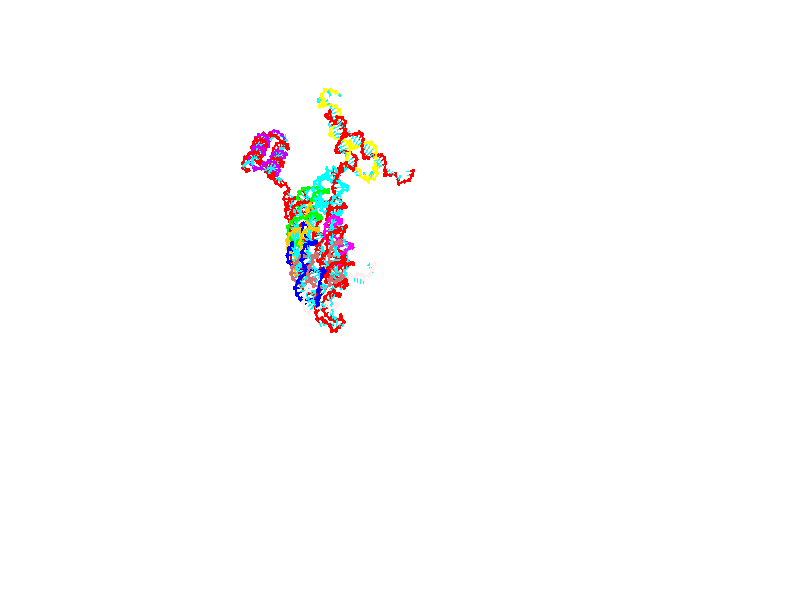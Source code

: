 // switches for output
#declare DRAW_BASES = 1; // possible values are 0, 1; only relevant for DNA ribbons
#declare DRAW_BASES_TYPE = 3; // possible values are 1, 2, 3; only relevant for DNA ribbons
#declare DRAW_FOG = 0; // set to 1 to enable fog

#include "colors.inc"

#include "transforms.inc"
background { rgb <1, 1, 1>}

#default {
   normal{
       ripples 0.25
       frequency 0.20
       turbulence 0.2
       lambda 5
   }
	finish {
		phong 0.1
		phong_size 40.
	}
}

// original window dimensions: 1024x640


// camera settings

camera {
	sky <0, 0.179814, -0.983701>
	up <0, 0.179814, -0.983701>
	right 1.6 * <1, 0, 0>
	location <25.469, 94.9851, 44.8844>
	look_at <25.469, 29.3977, 32.8955>
	direction <0, -65.5874, -11.9889>
	angle 67.0682
}


# declare cpy_camera_pos = <25.469, 94.9851, 44.8844>;
# if (DRAW_FOG = 1)
fog {
	fog_type 2
	up vnormalize(cpy_camera_pos)
	color rgbt<1,1,1,0.3>
	distance 1e-5
	fog_alt 3e-3
	fog_offset 28
}
# end


// LIGHTS

# declare lum = 6;
global_settings {
	ambient_light rgb lum * <0.05, 0.05, 0.05>
	max_trace_level 15
}# declare cpy_direct_light_amount = 0.25;
light_source
{	1000 * <-1, -1.16351, -0.803887>,
	rgb lum * cpy_direct_light_amount
	parallel
}

light_source
{	1000 * <1, 1.16351, 0.803887>,
	rgb lum * cpy_direct_light_amount
	parallel
}

// strand 0

// nucleotide -1

// particle -1
sphere {
	<4.437717, 15.139129, 15.004251> 0.250000
	pigment { color rgbt <1,0,0,0> }
	no_shadow
}
cylinder {
	<4.105113, 15.259214, 14.817291>,  <3.905550, 15.331265, 14.705115>, 0.100000
	pigment { color rgbt <1,0,0,0> }
	no_shadow
}
cylinder {
	<4.105113, 15.259214, 14.817291>,  <4.437717, 15.139129, 15.004251>, 0.100000
	pigment { color rgbt <1,0,0,0> }
	no_shadow
}

// particle -1
sphere {
	<4.105113, 15.259214, 14.817291> 0.100000
	pigment { color rgbt <1,0,0,0> }
	no_shadow
}
sphere {
	0, 1
	scale<0.080000,0.200000,0.300000>
	matrix <0.025227, -0.820114, -0.571643,
		-0.554936, -0.487118, 0.674360,
		-0.831511, 0.300213, -0.467399,
		3.855660, 15.349278, 14.677072>
	pigment { color rgbt <0,1,1,0> }
	no_shadow
}
cylinder {
	<4.017310, 14.556803, 14.909518>,  <4.437717, 15.139129, 15.004251>, 0.130000
	pigment { color rgbt <1,0,0,0> }
	no_shadow
}

// nucleotide -1

// particle -1
sphere {
	<4.017310, 14.556803, 14.909518> 0.250000
	pigment { color rgbt <1,0,0,0> }
	no_shadow
}
cylinder {
	<3.886858, 14.816555, 14.634726>,  <3.808586, 14.972406, 14.469851>, 0.100000
	pigment { color rgbt <1,0,0,0> }
	no_shadow
}
cylinder {
	<3.886858, 14.816555, 14.634726>,  <4.017310, 14.556803, 14.909518>, 0.100000
	pigment { color rgbt <1,0,0,0> }
	no_shadow
}

// particle -1
sphere {
	<3.886858, 14.816555, 14.634726> 0.100000
	pigment { color rgbt <1,0,0,0> }
	no_shadow
}
sphere {
	0, 1
	scale<0.080000,0.200000,0.300000>
	matrix <0.206147, -0.660370, -0.722091,
		-0.922574, -0.377115, 0.081499,
		-0.326130, 0.649381, -0.686981,
		3.789019, 15.011370, 14.428632>
	pigment { color rgbt <0,1,1,0> }
	no_shadow
}
cylinder {
	<3.421450, 14.385824, 14.483536>,  <4.017310, 14.556803, 14.909518>, 0.130000
	pigment { color rgbt <1,0,0,0> }
	no_shadow
}

// nucleotide -1

// particle -1
sphere {
	<3.421450, 14.385824, 14.483536> 0.250000
	pigment { color rgbt <1,0,0,0> }
	no_shadow
}
cylinder {
	<3.674479, 14.612937, 14.272833>,  <3.826298, 14.749205, 14.146411>, 0.100000
	pigment { color rgbt <1,0,0,0> }
	no_shadow
}
cylinder {
	<3.674479, 14.612937, 14.272833>,  <3.421450, 14.385824, 14.483536>, 0.100000
	pigment { color rgbt <1,0,0,0> }
	no_shadow
}

// particle -1
sphere {
	<3.674479, 14.612937, 14.272833> 0.100000
	pigment { color rgbt <1,0,0,0> }
	no_shadow
}
sphere {
	0, 1
	scale<0.080000,0.200000,0.300000>
	matrix <0.172522, -0.766336, -0.618842,
		-0.755040, 0.300587, -0.582720,
		0.632575, 0.567782, -0.526756,
		3.864252, 14.783272, 14.114806>
	pigment { color rgbt <0,1,1,0> }
	no_shadow
}
cylinder {
	<3.297492, 14.202621, 13.829329>,  <3.421450, 14.385824, 14.483536>, 0.130000
	pigment { color rgbt <1,0,0,0> }
	no_shadow
}

// nucleotide -1

// particle -1
sphere {
	<3.297492, 14.202621, 13.829329> 0.250000
	pigment { color rgbt <1,0,0,0> }
	no_shadow
}
cylinder {
	<3.669922, 14.348464, 13.834364>,  <3.893380, 14.435969, 13.837385>, 0.100000
	pigment { color rgbt <1,0,0,0> }
	no_shadow
}
cylinder {
	<3.669922, 14.348464, 13.834364>,  <3.297492, 14.202621, 13.829329>, 0.100000
	pigment { color rgbt <1,0,0,0> }
	no_shadow
}

// particle -1
sphere {
	<3.669922, 14.348464, 13.834364> 0.100000
	pigment { color rgbt <1,0,0,0> }
	no_shadow
}
sphere {
	0, 1
	scale<0.080000,0.200000,0.300000>
	matrix <0.305706, -0.760905, -0.572335,
		-0.199099, 0.536736, -0.819923,
		0.931077, 0.364607, 0.012588,
		3.949245, 14.457846, 13.838140>
	pigment { color rgbt <0,1,1,0> }
	no_shadow
}
cylinder {
	<3.612203, 14.288039, 13.123343>,  <3.297492, 14.202621, 13.829329>, 0.130000
	pigment { color rgbt <1,0,0,0> }
	no_shadow
}

// nucleotide -1

// particle -1
sphere {
	<3.612203, 14.288039, 13.123343> 0.250000
	pigment { color rgbt <1,0,0,0> }
	no_shadow
}
cylinder {
	<3.910330, 14.198294, 13.374473>,  <4.089206, 14.144446, 13.525150>, 0.100000
	pigment { color rgbt <1,0,0,0> }
	no_shadow
}
cylinder {
	<3.910330, 14.198294, 13.374473>,  <3.612203, 14.288039, 13.123343>, 0.100000
	pigment { color rgbt <1,0,0,0> }
	no_shadow
}

// particle -1
sphere {
	<3.910330, 14.198294, 13.374473> 0.100000
	pigment { color rgbt <1,0,0,0> }
	no_shadow
}
sphere {
	0, 1
	scale<0.080000,0.200000,0.300000>
	matrix <0.265413, -0.763992, -0.588109,
		0.611604, 0.604960, -0.509867,
		0.745317, -0.224365, 0.627824,
		4.133925, 14.130984, 13.562820>
	pigment { color rgbt <0,1,1,0> }
	no_shadow
}
cylinder {
	<4.199517, 14.439783, 12.730231>,  <3.612203, 14.288039, 13.123343>, 0.130000
	pigment { color rgbt <1,0,0,0> }
	no_shadow
}

// nucleotide -1

// particle -1
sphere {
	<4.199517, 14.439783, 12.730231> 0.250000
	pigment { color rgbt <1,0,0,0> }
	no_shadow
}
cylinder {
	<4.318239, 14.181462, 13.011613>,  <4.389472, 14.026470, 13.180442>, 0.100000
	pigment { color rgbt <1,0,0,0> }
	no_shadow
}
cylinder {
	<4.318239, 14.181462, 13.011613>,  <4.199517, 14.439783, 12.730231>, 0.100000
	pigment { color rgbt <1,0,0,0> }
	no_shadow
}

// particle -1
sphere {
	<4.318239, 14.181462, 13.011613> 0.100000
	pigment { color rgbt <1,0,0,0> }
	no_shadow
}
sphere {
	0, 1
	scale<0.080000,0.200000,0.300000>
	matrix <0.490105, -0.529212, -0.692627,
		0.819575, 0.550342, 0.159437,
		0.296806, -0.645801, 0.703454,
		4.407281, 13.987722, 13.222649>
	pigment { color rgbt <0,1,1,0> }
	no_shadow
}
cylinder {
	<4.865478, 14.223770, 12.452527>,  <4.199517, 14.439783, 12.730231>, 0.130000
	pigment { color rgbt <1,0,0,0> }
	no_shadow
}

// nucleotide -1

// particle -1
sphere {
	<4.865478, 14.223770, 12.452527> 0.250000
	pigment { color rgbt <1,0,0,0> }
	no_shadow
}
cylinder {
	<4.747388, 13.943435, 12.712271>,  <4.676534, 13.775233, 12.868116>, 0.100000
	pigment { color rgbt <1,0,0,0> }
	no_shadow
}
cylinder {
	<4.747388, 13.943435, 12.712271>,  <4.865478, 14.223770, 12.452527>, 0.100000
	pigment { color rgbt <1,0,0,0> }
	no_shadow
}

// particle -1
sphere {
	<4.747388, 13.943435, 12.712271> 0.100000
	pigment { color rgbt <1,0,0,0> }
	no_shadow
}
sphere {
	0, 1
	scale<0.080000,0.200000,0.300000>
	matrix <0.479293, -0.696583, -0.533901,
		0.826511, 0.153612, 0.541556,
		-0.295226, -0.700839, 0.649359,
		4.658820, 13.733183, 12.907079>
	pigment { color rgbt <0,1,1,0> }
	no_shadow
}
cylinder {
	<5.255884, 13.751822, 12.256702>,  <4.865478, 14.223770, 12.452527>, 0.130000
	pigment { color rgbt <1,0,0,0> }
	no_shadow
}

// nucleotide -1

// particle -1
sphere {
	<5.255884, 13.751822, 12.256702> 0.250000
	pigment { color rgbt <1,0,0,0> }
	no_shadow
}
cylinder {
	<5.007669, 13.550207, 12.496997>,  <4.858741, 13.429238, 12.641173>, 0.100000
	pigment { color rgbt <1,0,0,0> }
	no_shadow
}
cylinder {
	<5.007669, 13.550207, 12.496997>,  <5.255884, 13.751822, 12.256702>, 0.100000
	pigment { color rgbt <1,0,0,0> }
	no_shadow
}

// particle -1
sphere {
	<5.007669, 13.550207, 12.496997> 0.100000
	pigment { color rgbt <1,0,0,0> }
	no_shadow
}
sphere {
	0, 1
	scale<0.080000,0.200000,0.300000>
	matrix <0.319740, -0.862126, -0.393072,
		0.716032, -0.051836, 0.696140,
		-0.620536, -0.504036, 0.600735,
		4.821509, 13.398996, 12.677217>
	pigment { color rgbt <0,1,1,0> }
	no_shadow
}
cylinder {
	<5.655859, 13.235817, 12.569756>,  <5.255884, 13.751822, 12.256702>, 0.130000
	pigment { color rgbt <1,0,0,0> }
	no_shadow
}

// nucleotide -1

// particle -1
sphere {
	<5.655859, 13.235817, 12.569756> 0.250000
	pigment { color rgbt <1,0,0,0> }
	no_shadow
}
cylinder {
	<5.272885, 13.120736, 12.579099>,  <5.043100, 13.051687, 12.584704>, 0.100000
	pigment { color rgbt <1,0,0,0> }
	no_shadow
}
cylinder {
	<5.272885, 13.120736, 12.579099>,  <5.655859, 13.235817, 12.569756>, 0.100000
	pigment { color rgbt <1,0,0,0> }
	no_shadow
}

// particle -1
sphere {
	<5.272885, 13.120736, 12.579099> 0.100000
	pigment { color rgbt <1,0,0,0> }
	no_shadow
}
sphere {
	0, 1
	scale<0.080000,0.200000,0.300000>
	matrix <0.270059, -0.921404, -0.279433,
		0.101917, -0.261230, 0.959881,
		-0.957435, -0.287703, 0.023359,
		4.985654, 13.034425, 12.586106>
	pigment { color rgbt <0,1,1,0> }
	no_shadow
}
cylinder {
	<5.536396, 12.555232, 12.983957>,  <5.655859, 13.235817, 12.569756>, 0.130000
	pigment { color rgbt <1,0,0,0> }
	no_shadow
}

// nucleotide -1

// particle -1
sphere {
	<5.536396, 12.555232, 12.983957> 0.250000
	pigment { color rgbt <1,0,0,0> }
	no_shadow
}
cylinder {
	<5.256848, 12.609677, 12.703085>,  <5.089120, 12.642344, 12.534561>, 0.100000
	pigment { color rgbt <1,0,0,0> }
	no_shadow
}
cylinder {
	<5.256848, 12.609677, 12.703085>,  <5.536396, 12.555232, 12.983957>, 0.100000
	pigment { color rgbt <1,0,0,0> }
	no_shadow
}

// particle -1
sphere {
	<5.256848, 12.609677, 12.703085> 0.100000
	pigment { color rgbt <1,0,0,0> }
	no_shadow
}
sphere {
	0, 1
	scale<0.080000,0.200000,0.300000>
	matrix <0.254925, -0.869853, -0.422338,
		-0.668279, -0.474161, 0.573213,
		-0.698868, 0.136113, -0.702180,
		5.047188, 12.650512, 12.492431>
	pigment { color rgbt <0,1,1,0> }
	no_shadow
}
cylinder {
	<5.164078, 11.929529, 12.987681>,  <5.536396, 12.555232, 12.983957>, 0.130000
	pigment { color rgbt <1,0,0,0> }
	no_shadow
}

// nucleotide -1

// particle -1
sphere {
	<5.164078, 11.929529, 12.987681> 0.250000
	pigment { color rgbt <1,0,0,0> }
	no_shadow
}
cylinder {
	<5.073095, 12.114725, 12.645009>,  <5.018506, 12.225842, 12.439405>, 0.100000
	pigment { color rgbt <1,0,0,0> }
	no_shadow
}
cylinder {
	<5.073095, 12.114725, 12.645009>,  <5.164078, 11.929529, 12.987681>, 0.100000
	pigment { color rgbt <1,0,0,0> }
	no_shadow
}

// particle -1
sphere {
	<5.073095, 12.114725, 12.645009> 0.100000
	pigment { color rgbt <1,0,0,0> }
	no_shadow
}
sphere {
	0, 1
	scale<0.080000,0.200000,0.300000>
	matrix <0.039705, -0.874600, -0.483217,
		-0.972979, -0.143925, 0.180550,
		-0.227456, 0.462991, -0.856682,
		5.004858, 12.253622, 12.388004>
	pigment { color rgbt <0,1,1,0> }
	no_shadow
}
cylinder {
	<4.681810, 11.511736, 12.642122>,  <5.164078, 11.929529, 12.987681>, 0.130000
	pigment { color rgbt <1,0,0,0> }
	no_shadow
}

// nucleotide -1

// particle -1
sphere {
	<4.681810, 11.511736, 12.642122> 0.250000
	pigment { color rgbt <1,0,0,0> }
	no_shadow
}
cylinder {
	<4.745564, 11.760097, 12.335116>,  <4.783817, 11.909113, 12.150913>, 0.100000
	pigment { color rgbt <1,0,0,0> }
	no_shadow
}
cylinder {
	<4.745564, 11.760097, 12.335116>,  <4.681810, 11.511736, 12.642122>, 0.100000
	pigment { color rgbt <1,0,0,0> }
	no_shadow
}

// particle -1
sphere {
	<4.745564, 11.760097, 12.335116> 0.100000
	pigment { color rgbt <1,0,0,0> }
	no_shadow
}
sphere {
	0, 1
	scale<0.080000,0.200000,0.300000>
	matrix <-0.030381, -0.773999, -0.632457,
		-0.986749, 0.124122, -0.104501,
		0.159385, 0.620902, -0.767514,
		4.793380, 11.946367, 12.104862>
	pigment { color rgbt <0,1,1,0> }
	no_shadow
}
cylinder {
	<4.148841, 11.370911, 12.103237>,  <4.681810, 11.511736, 12.642122>, 0.130000
	pigment { color rgbt <1,0,0,0> }
	no_shadow
}

// nucleotide -1

// particle -1
sphere {
	<4.148841, 11.370911, 12.103237> 0.250000
	pigment { color rgbt <1,0,0,0> }
	no_shadow
}
cylinder {
	<4.434424, 11.554505, 11.891730>,  <4.605774, 11.664662, 11.764826>, 0.100000
	pigment { color rgbt <1,0,0,0> }
	no_shadow
}
cylinder {
	<4.434424, 11.554505, 11.891730>,  <4.148841, 11.370911, 12.103237>, 0.100000
	pigment { color rgbt <1,0,0,0> }
	no_shadow
}

// particle -1
sphere {
	<4.434424, 11.554505, 11.891730> 0.100000
	pigment { color rgbt <1,0,0,0> }
	no_shadow
}
sphere {
	0, 1
	scale<0.080000,0.200000,0.300000>
	matrix <-0.081707, -0.695404, -0.713958,
		-0.695404, 0.552940, -0.458987,
		0.713958, 0.458987, -0.528767,
		4.648612, 11.692202, 11.733100>
	pigment { color rgbt <0,1,1,0> }
	no_shadow
}
cylinder {
	<3.814496, 11.657598, 11.508193>,  <4.148841, 11.370911, 12.103237>, 0.130000
	pigment { color rgbt <1,0,0,0> }
	no_shadow
}

// nucleotide -1

// particle -1
sphere {
	<3.814496, 11.657598, 11.508193> 0.250000
	pigment { color rgbt <1,0,0,0> }
	no_shadow
}
cylinder {
	<4.202539, 11.593542, 11.435260>,  <4.435365, 11.555109, 11.391500>, 0.100000
	pigment { color rgbt <1,0,0,0> }
	no_shadow
}
cylinder {
	<4.202539, 11.593542, 11.435260>,  <3.814496, 11.657598, 11.508193>, 0.100000
	pigment { color rgbt <1,0,0,0> }
	no_shadow
}

// particle -1
sphere {
	<4.202539, 11.593542, 11.435260> 0.100000
	pigment { color rgbt <1,0,0,0> }
	no_shadow
}
sphere {
	0, 1
	scale<0.080000,0.200000,0.300000>
	matrix <-0.241334, -0.557846, -0.794082,
		0.025450, 0.814348, -0.579818,
		0.970108, -0.160139, -0.182333,
		4.493571, 11.545501, 11.380560>
	pigment { color rgbt <0,1,1,0> }
	no_shadow
}
cylinder {
	<3.845485, 11.735351, 10.796129>,  <3.814496, 11.657598, 11.508193>, 0.130000
	pigment { color rgbt <1,0,0,0> }
	no_shadow
}

// nucleotide -1

// particle -1
sphere {
	<3.845485, 11.735351, 10.796129> 0.250000
	pigment { color rgbt <1,0,0,0> }
	no_shadow
}
cylinder {
	<4.195980, 11.566288, 10.888711>,  <4.406277, 11.464850, 10.944260>, 0.100000
	pigment { color rgbt <1,0,0,0> }
	no_shadow
}
cylinder {
	<4.195980, 11.566288, 10.888711>,  <3.845485, 11.735351, 10.796129>, 0.100000
	pigment { color rgbt <1,0,0,0> }
	no_shadow
}

// particle -1
sphere {
	<4.195980, 11.566288, 10.888711> 0.100000
	pigment { color rgbt <1,0,0,0> }
	no_shadow
}
sphere {
	0, 1
	scale<0.080000,0.200000,0.300000>
	matrix <-0.080209, -0.601539, -0.794806,
		0.475158, 0.677874, -0.560992,
		0.876237, -0.422656, 0.231454,
		4.458851, 11.439491, 10.958147>
	pigment { color rgbt <0,1,1,0> }
	no_shadow
}
cylinder {
	<4.047453, 11.633938, 10.147632>,  <3.845485, 11.735351, 10.796129>, 0.130000
	pigment { color rgbt <1,0,0,0> }
	no_shadow
}

// nucleotide -1

// particle -1
sphere {
	<4.047453, 11.633938, 10.147632> 0.250000
	pigment { color rgbt <1,0,0,0> }
	no_shadow
}
cylinder {
	<4.297694, 11.411450, 10.366444>,  <4.447839, 11.277958, 10.497731>, 0.100000
	pigment { color rgbt <1,0,0,0> }
	no_shadow
}
cylinder {
	<4.297694, 11.411450, 10.366444>,  <4.047453, 11.633938, 10.147632>, 0.100000
	pigment { color rgbt <1,0,0,0> }
	no_shadow
}

// particle -1
sphere {
	<4.297694, 11.411450, 10.366444> 0.100000
	pigment { color rgbt <1,0,0,0> }
	no_shadow
}
sphere {
	0, 1
	scale<0.080000,0.200000,0.300000>
	matrix <-0.005369, -0.704246, -0.709936,
		0.780123, 0.441201, -0.443565,
		0.625603, -0.556218, 0.547030,
		4.485375, 11.244585, 10.530553>
	pigment { color rgbt <0,1,1,0> }
	no_shadow
}
cylinder {
	<4.327825, 11.407168, 9.638690>,  <4.047453, 11.633938, 10.147632>, 0.130000
	pigment { color rgbt <1,0,0,0> }
	no_shadow
}

// nucleotide -1

// particle -1
sphere {
	<4.327825, 11.407168, 9.638690> 0.250000
	pigment { color rgbt <1,0,0,0> }
	no_shadow
}
cylinder {
	<4.424671, 11.157155, 9.935530>,  <4.482778, 11.007147, 10.113634>, 0.100000
	pigment { color rgbt <1,0,0,0> }
	no_shadow
}
cylinder {
	<4.424671, 11.157155, 9.935530>,  <4.327825, 11.407168, 9.638690>, 0.100000
	pigment { color rgbt <1,0,0,0> }
	no_shadow
}

// particle -1
sphere {
	<4.424671, 11.157155, 9.935530> 0.100000
	pigment { color rgbt <1,0,0,0> }
	no_shadow
}
sphere {
	0, 1
	scale<0.080000,0.200000,0.300000>
	matrix <0.168847, -0.726043, -0.666598,
		0.955443, 0.286694, -0.070251,
		0.242115, -0.625034, 0.742100,
		4.497305, 10.969645, 10.158159>
	pigment { color rgbt <0,1,1,0> }
	no_shadow
}
cylinder {
	<5.057568, 11.119083, 9.598233>,  <4.327825, 11.407168, 9.638690>, 0.130000
	pigment { color rgbt <1,0,0,0> }
	no_shadow
}

// nucleotide -1

// particle -1
sphere {
	<5.057568, 11.119083, 9.598233> 0.250000
	pigment { color rgbt <1,0,0,0> }
	no_shadow
}
cylinder {
	<4.855874, 10.858557, 9.825049>,  <4.734857, 10.702241, 9.961139>, 0.100000
	pigment { color rgbt <1,0,0,0> }
	no_shadow
}
cylinder {
	<4.855874, 10.858557, 9.825049>,  <5.057568, 11.119083, 9.598233>, 0.100000
	pigment { color rgbt <1,0,0,0> }
	no_shadow
}

// particle -1
sphere {
	<4.855874, 10.858557, 9.825049> 0.100000
	pigment { color rgbt <1,0,0,0> }
	no_shadow
}
sphere {
	0, 1
	scale<0.080000,0.200000,0.300000>
	matrix <0.082197, -0.689843, -0.719278,
		0.859646, -0.316076, 0.401379,
		-0.504235, -0.651316, 0.567040,
		4.704603, 10.663162, 9.995161>
	pigment { color rgbt <0,1,1,0> }
	no_shadow
}
cylinder {
	<5.436380, 10.532911, 9.468130>,  <5.057568, 11.119083, 9.598233>, 0.130000
	pigment { color rgbt <1,0,0,0> }
	no_shadow
}

// nucleotide -1

// particle -1
sphere {
	<5.436380, 10.532911, 9.468130> 0.250000
	pigment { color rgbt <1,0,0,0> }
	no_shadow
}
cylinder {
	<5.110301, 10.373186, 9.635941>,  <4.914654, 10.277350, 9.736627>, 0.100000
	pigment { color rgbt <1,0,0,0> }
	no_shadow
}
cylinder {
	<5.110301, 10.373186, 9.635941>,  <5.436380, 10.532911, 9.468130>, 0.100000
	pigment { color rgbt <1,0,0,0> }
	no_shadow
}

// particle -1
sphere {
	<5.110301, 10.373186, 9.635941> 0.100000
	pigment { color rgbt <1,0,0,0> }
	no_shadow
}
sphere {
	0, 1
	scale<0.080000,0.200000,0.300000>
	matrix <0.154602, -0.848081, -0.506810,
		0.558168, -0.348291, 0.753088,
		-0.815197, -0.399314, 0.419526,
		4.865742, 10.253392, 9.761798>
	pigment { color rgbt <0,1,1,0> }
	no_shadow
}
cylinder {
	<5.573552, 9.770535, 9.792475>,  <5.436380, 10.532911, 9.468130>, 0.130000
	pigment { color rgbt <1,0,0,0> }
	no_shadow
}

// nucleotide -1

// particle -1
sphere {
	<5.573552, 9.770535, 9.792475> 0.250000
	pigment { color rgbt <1,0,0,0> }
	no_shadow
}
cylinder {
	<5.179555, 9.798220, 9.729229>,  <4.943157, 9.814831, 9.691281>, 0.100000
	pigment { color rgbt <1,0,0,0> }
	no_shadow
}
cylinder {
	<5.179555, 9.798220, 9.729229>,  <5.573552, 9.770535, 9.792475>, 0.100000
	pigment { color rgbt <1,0,0,0> }
	no_shadow
}

// particle -1
sphere {
	<5.179555, 9.798220, 9.729229> 0.100000
	pigment { color rgbt <1,0,0,0> }
	no_shadow
}
sphere {
	0, 1
	scale<0.080000,0.200000,0.300000>
	matrix <0.018515, -0.868422, -0.495480,
		-0.171604, -0.490972, 0.854107,
		-0.984992, 0.069213, -0.158115,
		4.884058, 9.818983, 9.681794>
	pigment { color rgbt <0,1,1,0> }
	no_shadow
}
cylinder {
	<5.258764, 9.169477, 9.964271>,  <5.573552, 9.770535, 9.792475>, 0.130000
	pigment { color rgbt <1,0,0,0> }
	no_shadow
}

// nucleotide -1

// particle -1
sphere {
	<5.258764, 9.169477, 9.964271> 0.250000
	pigment { color rgbt <1,0,0,0> }
	no_shadow
}
cylinder {
	<5.001286, 9.316251, 9.695640>,  <4.846798, 9.404315, 9.534461>, 0.100000
	pigment { color rgbt <1,0,0,0> }
	no_shadow
}
cylinder {
	<5.001286, 9.316251, 9.695640>,  <5.258764, 9.169477, 9.964271>, 0.100000
	pigment { color rgbt <1,0,0,0> }
	no_shadow
}

// particle -1
sphere {
	<5.001286, 9.316251, 9.695640> 0.100000
	pigment { color rgbt <1,0,0,0> }
	no_shadow
}
sphere {
	0, 1
	scale<0.080000,0.200000,0.300000>
	matrix <-0.135969, -0.918429, -0.371484,
		-0.753105, -0.147809, 0.641081,
		-0.643696, 0.366934, -0.671577,
		4.808177, 9.426331, 9.494166>
	pigment { color rgbt <0,1,1,0> }
	no_shadow
}
cylinder {
	<4.727674, 8.684855, 9.961811>,  <5.258764, 9.169477, 9.964271>, 0.130000
	pigment { color rgbt <1,0,0,0> }
	no_shadow
}

// nucleotide -1

// particle -1
sphere {
	<4.727674, 8.684855, 9.961811> 0.250000
	pigment { color rgbt <1,0,0,0> }
	no_shadow
}
cylinder {
	<4.671179, 8.899425, 9.628992>,  <4.637283, 9.028166, 9.429300>, 0.100000
	pigment { color rgbt <1,0,0,0> }
	no_shadow
}
cylinder {
	<4.671179, 8.899425, 9.628992>,  <4.727674, 8.684855, 9.961811>, 0.100000
	pigment { color rgbt <1,0,0,0> }
	no_shadow
}

// particle -1
sphere {
	<4.671179, 8.899425, 9.628992> 0.100000
	pigment { color rgbt <1,0,0,0> }
	no_shadow
}
sphere {
	0, 1
	scale<0.080000,0.200000,0.300000>
	matrix <-0.269690, -0.829533, -0.489022,
		-0.952533, 0.155328, 0.261827,
		-0.141235, 0.536422, -0.832048,
		4.628808, 9.060351, 9.379377>
	pigment { color rgbt <0,1,1,0> }
	no_shadow
}
cylinder {
	<4.218985, 8.328426, 9.682612>,  <4.727674, 8.684855, 9.961811>, 0.130000
	pigment { color rgbt <1,0,0,0> }
	no_shadow
}

// nucleotide -1

// particle -1
sphere {
	<4.218985, 8.328426, 9.682612> 0.250000
	pigment { color rgbt <1,0,0,0> }
	no_shadow
}
cylinder {
	<4.395141, 8.544742, 9.395947>,  <4.500835, 8.674531, 9.223948>, 0.100000
	pigment { color rgbt <1,0,0,0> }
	no_shadow
}
cylinder {
	<4.395141, 8.544742, 9.395947>,  <4.218985, 8.328426, 9.682612>, 0.100000
	pigment { color rgbt <1,0,0,0> }
	no_shadow
}

// particle -1
sphere {
	<4.395141, 8.544742, 9.395947> 0.100000
	pigment { color rgbt <1,0,0,0> }
	no_shadow
}
sphere {
	0, 1
	scale<0.080000,0.200000,0.300000>
	matrix <-0.026019, -0.790214, -0.612279,
		-0.897429, 0.288289, -0.333932,
		0.440391, 0.540788, -0.716662,
		4.527258, 8.706978, 9.180949>
	pigment { color rgbt <0,1,1,0> }
	no_shadow
}
cylinder {
	<3.765203, 8.207439, 9.124622>,  <4.218985, 8.328426, 9.682612>, 0.130000
	pigment { color rgbt <1,0,0,0> }
	no_shadow
}

// nucleotide -1

// particle -1
sphere {
	<3.765203, 8.207439, 9.124622> 0.250000
	pigment { color rgbt <1,0,0,0> }
	no_shadow
}
cylinder {
	<4.105255, 8.340923, 8.961689>,  <4.309285, 8.421014, 8.863929>, 0.100000
	pigment { color rgbt <1,0,0,0> }
	no_shadow
}
cylinder {
	<4.105255, 8.340923, 8.961689>,  <3.765203, 8.207439, 9.124622>, 0.100000
	pigment { color rgbt <1,0,0,0> }
	no_shadow
}

// particle -1
sphere {
	<4.105255, 8.340923, 8.961689> 0.100000
	pigment { color rgbt <1,0,0,0> }
	no_shadow
}
sphere {
	0, 1
	scale<0.080000,0.200000,0.300000>
	matrix <-0.169361, -0.559169, -0.811570,
		-0.498597, 0.758925, -0.418848,
		0.850128, 0.333710, -0.407332,
		4.360293, 8.441036, 8.839489>
	pigment { color rgbt <0,1,1,0> }
	no_shadow
}
cylinder {
	<3.536183, 8.147554, 8.401579>,  <3.765203, 8.207439, 9.124622>, 0.130000
	pigment { color rgbt <1,0,0,0> }
	no_shadow
}

// nucleotide -1

// particle -1
sphere {
	<3.536183, 8.147554, 8.401579> 0.250000
	pigment { color rgbt <1,0,0,0> }
	no_shadow
}
cylinder {
	<3.934443, 8.146907, 8.438840>,  <4.173399, 8.146518, 8.461197>, 0.100000
	pigment { color rgbt <1,0,0,0> }
	no_shadow
}
cylinder {
	<3.934443, 8.146907, 8.438840>,  <3.536183, 8.147554, 8.401579>, 0.100000
	pigment { color rgbt <1,0,0,0> }
	no_shadow
}

// particle -1
sphere {
	<3.934443, 8.146907, 8.438840> 0.100000
	pigment { color rgbt <1,0,0,0> }
	no_shadow
}
sphere {
	0, 1
	scale<0.080000,0.200000,0.300000>
	matrix <0.072311, -0.617042, -0.783601,
		0.058749, 0.786929, -0.614241,
		0.995650, -0.001619, 0.093154,
		4.233138, 8.146421, 8.466786>
	pigment { color rgbt <0,1,1,0> }
	no_shadow
}
cylinder {
	<3.879622, 8.112706, 7.774790>,  <3.536183, 8.147554, 8.401579>, 0.130000
	pigment { color rgbt <1,0,0,0> }
	no_shadow
}

// nucleotide -1

// particle -1
sphere {
	<3.879622, 8.112706, 7.774790> 0.250000
	pigment { color rgbt <1,0,0,0> }
	no_shadow
}
cylinder {
	<4.199918, 7.960289, 7.959666>,  <4.392096, 7.868839, 8.070592>, 0.100000
	pigment { color rgbt <1,0,0,0> }
	no_shadow
}
cylinder {
	<4.199918, 7.960289, 7.959666>,  <3.879622, 8.112706, 7.774790>, 0.100000
	pigment { color rgbt <1,0,0,0> }
	no_shadow
}

// particle -1
sphere {
	<4.199918, 7.960289, 7.959666> 0.100000
	pigment { color rgbt <1,0,0,0> }
	no_shadow
}
sphere {
	0, 1
	scale<0.080000,0.200000,0.300000>
	matrix <0.166783, -0.599255, -0.782992,
		0.575323, 0.704060, -0.416297,
		0.800742, -0.381042, 0.462190,
		4.440141, 7.845977, 8.098324>
	pigment { color rgbt <0,1,1,0> }
	no_shadow
}
cylinder {
	<4.622724, 8.105233, 7.453978>,  <3.879622, 8.112706, 7.774790>, 0.130000
	pigment { color rgbt <1,0,0,0> }
	no_shadow
}

// nucleotide -1

// particle -1
sphere {
	<4.622724, 8.105233, 7.453978> 0.250000
	pigment { color rgbt <1,0,0,0> }
	no_shadow
}
cylinder {
	<4.553664, 7.787291, 7.686665>,  <4.512228, 7.596525, 7.826277>, 0.100000
	pigment { color rgbt <1,0,0,0> }
	no_shadow
}
cylinder {
	<4.553664, 7.787291, 7.686665>,  <4.622724, 8.105233, 7.453978>, 0.100000
	pigment { color rgbt <1,0,0,0> }
	no_shadow
}

// particle -1
sphere {
	<4.553664, 7.787291, 7.686665> 0.100000
	pigment { color rgbt <1,0,0,0> }
	no_shadow
}
sphere {
	0, 1
	scale<0.080000,0.200000,0.300000>
	matrix <0.216558, -0.606768, -0.764811,
		0.960882, -0.006068, 0.276890,
		-0.172649, -0.794856, 0.581718,
		4.501869, 7.548834, 7.861180>
	pigment { color rgbt <0,1,1,0> }
	no_shadow
}
cylinder {
	<5.322704, 7.642336, 7.519295>,  <4.622724, 8.105233, 7.453978>, 0.130000
	pigment { color rgbt <1,0,0,0> }
	no_shadow
}

// nucleotide -1

// particle -1
sphere {
	<5.322704, 7.642336, 7.519295> 0.250000
	pigment { color rgbt <1,0,0,0> }
	no_shadow
}
cylinder {
	<4.982104, 7.441844, 7.580897>,  <4.777744, 7.321549, 7.617858>, 0.100000
	pigment { color rgbt <1,0,0,0> }
	no_shadow
}
cylinder {
	<4.982104, 7.441844, 7.580897>,  <5.322704, 7.642336, 7.519295>, 0.100000
	pigment { color rgbt <1,0,0,0> }
	no_shadow
}

// particle -1
sphere {
	<4.982104, 7.441844, 7.580897> 0.100000
	pigment { color rgbt <1,0,0,0> }
	no_shadow
}
sphere {
	0, 1
	scale<0.080000,0.200000,0.300000>
	matrix <0.311324, -0.719594, -0.620695,
		0.421932, -0.480576, 0.768779,
		-0.851499, -0.501230, 0.154005,
		4.726655, 7.291475, 7.627099>
	pigment { color rgbt <0,1,1,0> }
	no_shadow
}
cylinder {
	<5.751756, 8.258053, 7.564664>,  <5.322704, 7.642336, 7.519295>, 0.130000
	pigment { color rgbt <1,0,0,0> }
	no_shadow
}

// nucleotide -1

// particle -1
sphere {
	<5.751756, 8.258053, 7.564664> 0.250000
	pigment { color rgbt <1,0,0,0> }
	no_shadow
}
cylinder {
	<5.745305, 7.934885, 7.800293>,  <5.741435, 7.740984, 7.941670>, 0.100000
	pigment { color rgbt <1,0,0,0> }
	no_shadow
}
cylinder {
	<5.745305, 7.934885, 7.800293>,  <5.751756, 8.258053, 7.564664>, 0.100000
	pigment { color rgbt <1,0,0,0> }
	no_shadow
}

// particle -1
sphere {
	<5.745305, 7.934885, 7.800293> 0.100000
	pigment { color rgbt <1,0,0,0> }
	no_shadow
}
sphere {
	0, 1
	scale<0.080000,0.200000,0.300000>
	matrix <0.597255, -0.480278, -0.642355,
		0.801889, 0.341468, 0.490279,
		-0.016127, -0.807919, 0.589073,
		5.740467, 7.692509, 7.977015>
	pigment { color rgbt <0,1,1,0> }
	no_shadow
}
cylinder {
	<6.435228, 8.119203, 7.754629>,  <5.751756, 8.258053, 7.564664>, 0.130000
	pigment { color rgbt <1,0,0,0> }
	no_shadow
}

// nucleotide -1

// particle -1
sphere {
	<6.435228, 8.119203, 7.754629> 0.250000
	pigment { color rgbt <1,0,0,0> }
	no_shadow
}
cylinder {
	<6.149990, 7.845213, 7.694890>,  <5.978847, 7.680819, 7.659047>, 0.100000
	pigment { color rgbt <1,0,0,0> }
	no_shadow
}
cylinder {
	<6.149990, 7.845213, 7.694890>,  <6.435228, 8.119203, 7.754629>, 0.100000
	pigment { color rgbt <1,0,0,0> }
	no_shadow
}

// particle -1
sphere {
	<6.149990, 7.845213, 7.694890> 0.100000
	pigment { color rgbt <1,0,0,0> }
	no_shadow
}
sphere {
	0, 1
	scale<0.080000,0.200000,0.300000>
	matrix <0.413524, -0.238942, -0.878581,
		0.566120, -0.688271, 0.453642,
		-0.713096, -0.684974, -0.149347,
		5.936061, 7.639721, 7.650086>
	pigment { color rgbt <0,1,1,0> }
	no_shadow
}
cylinder {
	<6.699851, 7.411512, 7.729585>,  <6.435228, 8.119203, 7.754629>, 0.130000
	pigment { color rgbt <1,0,0,0> }
	no_shadow
}

// nucleotide -1

// particle -1
sphere {
	<6.699851, 7.411512, 7.729585> 0.250000
	pigment { color rgbt <1,0,0,0> }
	no_shadow
}
cylinder {
	<6.405682, 7.494627, 7.471600>,  <6.229180, 7.544497, 7.316809>, 0.100000
	pigment { color rgbt <1,0,0,0> }
	no_shadow
}
cylinder {
	<6.405682, 7.494627, 7.471600>,  <6.699851, 7.411512, 7.729585>, 0.100000
	pigment { color rgbt <1,0,0,0> }
	no_shadow
}

// particle -1
sphere {
	<6.405682, 7.494627, 7.471600> 0.100000
	pigment { color rgbt <1,0,0,0> }
	no_shadow
}
sphere {
	0, 1
	scale<0.080000,0.200000,0.300000>
	matrix <0.601088, -0.239336, -0.762504,
		-0.312804, -0.948442, 0.051113,
		-0.735423, 0.207791, -0.644962,
		6.185054, 7.556964, 7.278111>
	pigment { color rgbt <0,1,1,0> }
	no_shadow
}
cylinder {
	<7.285426, 7.107652, 8.191450>,  <6.699851, 7.411512, 7.729585>, 0.130000
	pigment { color rgbt <1,0,0,0> }
	no_shadow
}

// nucleotide -1

// particle -1
sphere {
	<7.285426, 7.107652, 8.191450> 0.250000
	pigment { color rgbt <1,0,0,0> }
	no_shadow
}
cylinder {
	<7.648423, 7.264942, 8.132352>,  <7.866222, 7.359316, 8.096892>, 0.100000
	pigment { color rgbt <1,0,0,0> }
	no_shadow
}
cylinder {
	<7.648423, 7.264942, 8.132352>,  <7.285426, 7.107652, 8.191450>, 0.100000
	pigment { color rgbt <1,0,0,0> }
	no_shadow
}

// particle -1
sphere {
	<7.648423, 7.264942, 8.132352> 0.100000
	pigment { color rgbt <1,0,0,0> }
	no_shadow
}
sphere {
	0, 1
	scale<0.080000,0.200000,0.300000>
	matrix <-0.128846, 0.595337, 0.793078,
		0.399817, -0.700676, 0.590931,
		0.907494, 0.393225, -0.147746,
		7.920671, 7.382910, 8.088028>
	pigment { color rgbt <0,1,1,0> }
	no_shadow
}
cylinder {
	<7.678220, 7.009608, 8.824464>,  <7.285426, 7.107652, 8.191450>, 0.130000
	pigment { color rgbt <1,0,0,0> }
	no_shadow
}

// nucleotide -1

// particle -1
sphere {
	<7.678220, 7.009608, 8.824464> 0.250000
	pigment { color rgbt <1,0,0,0> }
	no_shadow
}
cylinder {
	<7.776929, 7.332501, 8.609996>,  <7.836154, 7.526237, 8.481315>, 0.100000
	pigment { color rgbt <1,0,0,0> }
	no_shadow
}
cylinder {
	<7.776929, 7.332501, 8.609996>,  <7.678220, 7.009608, 8.824464>, 0.100000
	pigment { color rgbt <1,0,0,0> }
	no_shadow
}

// particle -1
sphere {
	<7.776929, 7.332501, 8.609996> 0.100000
	pigment { color rgbt <1,0,0,0> }
	no_shadow
}
sphere {
	0, 1
	scale<0.080000,0.200000,0.300000>
	matrix <-0.007642, 0.554886, 0.831892,
		0.969044, -0.201189, 0.143099,
		0.246771, 0.807233, -0.536171,
		7.850960, 7.574671, 8.449144>
	pigment { color rgbt <0,1,1,0> }
	no_shadow
}
cylinder {
	<8.202427, 7.249644, 9.138358>,  <7.678220, 7.009608, 8.824464>, 0.130000
	pigment { color rgbt <1,0,0,0> }
	no_shadow
}

// nucleotide -1

// particle -1
sphere {
	<8.202427, 7.249644, 9.138358> 0.250000
	pigment { color rgbt <1,0,0,0> }
	no_shadow
}
cylinder {
	<7.984348, 7.525538, 8.947770>,  <7.853500, 7.691075, 8.833417>, 0.100000
	pigment { color rgbt <1,0,0,0> }
	no_shadow
}
cylinder {
	<7.984348, 7.525538, 8.947770>,  <8.202427, 7.249644, 9.138358>, 0.100000
	pigment { color rgbt <1,0,0,0> }
	no_shadow
}

// particle -1
sphere {
	<7.984348, 7.525538, 8.947770> 0.100000
	pigment { color rgbt <1,0,0,0> }
	no_shadow
}
sphere {
	0, 1
	scale<0.080000,0.200000,0.300000>
	matrix <-0.076828, 0.524870, 0.847708,
		0.834780, 0.498774, -0.233167,
		-0.545197, 0.689736, -0.476471,
		7.820788, 7.732459, 8.804829>
	pigment { color rgbt <0,1,1,0> }
	no_shadow
}
cylinder {
	<8.461452, 7.881367, 9.370688>,  <8.202427, 7.249644, 9.138358>, 0.130000
	pigment { color rgbt <1,0,0,0> }
	no_shadow
}

// nucleotide -1

// particle -1
sphere {
	<8.461452, 7.881367, 9.370688> 0.250000
	pigment { color rgbt <1,0,0,0> }
	no_shadow
}
cylinder {
	<8.092750, 7.965529, 9.240396>,  <7.871529, 8.016026, 9.162222>, 0.100000
	pigment { color rgbt <1,0,0,0> }
	no_shadow
}
cylinder {
	<8.092750, 7.965529, 9.240396>,  <8.461452, 7.881367, 9.370688>, 0.100000
	pigment { color rgbt <1,0,0,0> }
	no_shadow
}

// particle -1
sphere {
	<8.092750, 7.965529, 9.240396> 0.100000
	pigment { color rgbt <1,0,0,0> }
	no_shadow
}
sphere {
	0, 1
	scale<0.080000,0.200000,0.300000>
	matrix <-0.134120, 0.615168, 0.776904,
		0.363843, 0.759801, -0.538814,
		-0.921754, 0.210405, -0.325729,
		7.816224, 8.028650, 9.142678>
	pigment { color rgbt <0,1,1,0> }
	no_shadow
}
cylinder {
	<8.447630, 8.519154, 9.159178>,  <8.461452, 7.881367, 9.370688>, 0.130000
	pigment { color rgbt <1,0,0,0> }
	no_shadow
}

// nucleotide -1

// particle -1
sphere {
	<8.447630, 8.519154, 9.159178> 0.250000
	pigment { color rgbt <1,0,0,0> }
	no_shadow
}
cylinder {
	<8.086213, 8.410236, 9.291521>,  <7.869363, 8.344886, 9.370927>, 0.100000
	pigment { color rgbt <1,0,0,0> }
	no_shadow
}
cylinder {
	<8.086213, 8.410236, 9.291521>,  <8.447630, 8.519154, 9.159178>, 0.100000
	pigment { color rgbt <1,0,0,0> }
	no_shadow
}

// particle -1
sphere {
	<8.086213, 8.410236, 9.291521> 0.100000
	pigment { color rgbt <1,0,0,0> }
	no_shadow
}
sphere {
	0, 1
	scale<0.080000,0.200000,0.300000>
	matrix <-0.020257, 0.798415, 0.601767,
		-0.428019, 0.537020, -0.726917,
		-0.903543, -0.272293, 0.330858,
		7.815150, 8.328548, 9.390779>
	pigment { color rgbt <0,1,1,0> }
	no_shadow
}
cylinder {
	<8.125015, 9.116735, 9.131878>,  <8.447630, 8.519154, 9.159178>, 0.130000
	pigment { color rgbt <1,0,0,0> }
	no_shadow
}

// nucleotide -1

// particle -1
sphere {
	<8.125015, 9.116735, 9.131878> 0.250000
	pigment { color rgbt <1,0,0,0> }
	no_shadow
}
cylinder {
	<7.907373, 8.896313, 9.384952>,  <7.776788, 8.764060, 9.536796>, 0.100000
	pigment { color rgbt <1,0,0,0> }
	no_shadow
}
cylinder {
	<7.907373, 8.896313, 9.384952>,  <8.125015, 9.116735, 9.131878>, 0.100000
	pigment { color rgbt <1,0,0,0> }
	no_shadow
}

// particle -1
sphere {
	<7.907373, 8.896313, 9.384952> 0.100000
	pigment { color rgbt <1,0,0,0> }
	no_shadow
}
sphere {
	0, 1
	scale<0.080000,0.200000,0.300000>
	matrix <-0.151069, 0.806097, 0.572176,
		-0.825304, 0.215745, -0.521849,
		-0.544105, -0.551054, 0.632683,
		7.744141, 8.730996, 9.574757>
	pigment { color rgbt <0,1,1,0> }
	no_shadow
}
cylinder {
	<7.559317, 9.618925, 9.215455>,  <8.125015, 9.116735, 9.131878>, 0.130000
	pigment { color rgbt <1,0,0,0> }
	no_shadow
}

// nucleotide -1

// particle -1
sphere {
	<7.559317, 9.618925, 9.215455> 0.250000
	pigment { color rgbt <1,0,0,0> }
	no_shadow
}
cylinder {
	<7.530750, 9.362898, 9.521452>,  <7.513609, 9.209282, 9.705050>, 0.100000
	pigment { color rgbt <1,0,0,0> }
	no_shadow
}
cylinder {
	<7.530750, 9.362898, 9.521452>,  <7.559317, 9.618925, 9.215455>, 0.100000
	pigment { color rgbt <1,0,0,0> }
	no_shadow
}

// particle -1
sphere {
	<7.530750, 9.362898, 9.521452> 0.100000
	pigment { color rgbt <1,0,0,0> }
	no_shadow
}
sphere {
	0, 1
	scale<0.080000,0.200000,0.300000>
	matrix <-0.117954, 0.766988, 0.630727,
		-0.990447, -0.045189, -0.130276,
		-0.071418, -0.640068, 0.764992,
		7.509325, 9.170877, 9.750950>
	pigment { color rgbt <0,1,1,0> }
	no_shadow
}
cylinder {
	<7.037812, 9.874715, 9.579351>,  <7.559317, 9.618925, 9.215455>, 0.130000
	pigment { color rgbt <1,0,0,0> }
	no_shadow
}

// nucleotide -1

// particle -1
sphere {
	<7.037812, 9.874715, 9.579351> 0.250000
	pigment { color rgbt <1,0,0,0> }
	no_shadow
}
cylinder {
	<7.211074, 9.641497, 9.854287>,  <7.315032, 9.501566, 10.019248>, 0.100000
	pigment { color rgbt <1,0,0,0> }
	no_shadow
}
cylinder {
	<7.211074, 9.641497, 9.854287>,  <7.037812, 9.874715, 9.579351>, 0.100000
	pigment { color rgbt <1,0,0,0> }
	no_shadow
}

// particle -1
sphere {
	<7.211074, 9.641497, 9.854287> 0.100000
	pigment { color rgbt <1,0,0,0> }
	no_shadow
}
sphere {
	0, 1
	scale<0.080000,0.200000,0.300000>
	matrix <-0.152740, 0.704079, 0.693501,
		-0.888282, -0.405379, 0.215922,
		0.433157, -0.583045, 0.687338,
		7.341022, 9.466583, 10.060489>
	pigment { color rgbt <0,1,1,0> }
	no_shadow
}
cylinder {
	<6.625895, 9.898159, 10.218277>,  <7.037812, 9.874715, 9.579351>, 0.130000
	pigment { color rgbt <1,0,0,0> }
	no_shadow
}

// nucleotide -1

// particle -1
sphere {
	<6.625895, 9.898159, 10.218277> 0.250000
	pigment { color rgbt <1,0,0,0> }
	no_shadow
}
cylinder {
	<6.975599, 9.768332, 10.362679>,  <7.185421, 9.690436, 10.449321>, 0.100000
	pigment { color rgbt <1,0,0,0> }
	no_shadow
}
cylinder {
	<6.975599, 9.768332, 10.362679>,  <6.625895, 9.898159, 10.218277>, 0.100000
	pigment { color rgbt <1,0,0,0> }
	no_shadow
}

// particle -1
sphere {
	<6.975599, 9.768332, 10.362679> 0.100000
	pigment { color rgbt <1,0,0,0> }
	no_shadow
}
sphere {
	0, 1
	scale<0.080000,0.200000,0.300000>
	matrix <-0.108329, 0.594459, 0.796796,
		-0.473217, -0.735714, 0.484551,
		0.874260, -0.324567, 0.361007,
		7.237877, 9.670962, 10.470982>
	pigment { color rgbt <0,1,1,0> }
	no_shadow
}
cylinder {
	<6.477627, 9.837926, 10.905275>,  <6.625895, 9.898159, 10.218277>, 0.130000
	pigment { color rgbt <1,0,0,0> }
	no_shadow
}

// nucleotide -1

// particle -1
sphere {
	<6.477627, 9.837926, 10.905275> 0.250000
	pigment { color rgbt <1,0,0,0> }
	no_shadow
}
cylinder {
	<6.876827, 9.845892, 10.881277>,  <7.116347, 9.850672, 10.866879>, 0.100000
	pigment { color rgbt <1,0,0,0> }
	no_shadow
}
cylinder {
	<6.876827, 9.845892, 10.881277>,  <6.477627, 9.837926, 10.905275>, 0.100000
	pigment { color rgbt <1,0,0,0> }
	no_shadow
}

// particle -1
sphere {
	<6.876827, 9.845892, 10.881277> 0.100000
	pigment { color rgbt <1,0,0,0> }
	no_shadow
}
sphere {
	0, 1
	scale<0.080000,0.200000,0.300000>
	matrix <0.045491, 0.432756, 0.900363,
		0.043894, -0.901291, 0.430985,
		0.998000, 0.019915, -0.059996,
		7.176227, 9.851867, 10.863278>
	pigment { color rgbt <0,1,1,0> }
	no_shadow
}
cylinder {
	<6.709843, 9.521063, 11.571080>,  <6.477627, 9.837926, 10.905275>, 0.130000
	pigment { color rgbt <1,0,0,0> }
	no_shadow
}

// nucleotide -1

// particle -1
sphere {
	<6.709843, 9.521063, 11.571080> 0.250000
	pigment { color rgbt <1,0,0,0> }
	no_shadow
}
cylinder {
	<6.965636, 9.775105, 11.397780>,  <7.119112, 9.927529, 11.293800>, 0.100000
	pigment { color rgbt <1,0,0,0> }
	no_shadow
}
cylinder {
	<6.965636, 9.775105, 11.397780>,  <6.709843, 9.521063, 11.571080>, 0.100000
	pigment { color rgbt <1,0,0,0> }
	no_shadow
}

// particle -1
sphere {
	<6.965636, 9.775105, 11.397780> 0.100000
	pigment { color rgbt <1,0,0,0> }
	no_shadow
}
sphere {
	0, 1
	scale<0.080000,0.200000,0.300000>
	matrix <0.062798, 0.518501, 0.852768,
		0.766237, -0.572536, 0.291689,
		0.639482, 0.635105, -0.433249,
		7.157481, 9.965636, 11.267806>
	pigment { color rgbt <0,1,1,0> }
	no_shadow
}
cylinder {
	<7.127747, 9.553250, 12.092779>,  <6.709843, 9.521063, 11.571080>, 0.130000
	pigment { color rgbt <1,0,0,0> }
	no_shadow
}

// nucleotide -1

// particle -1
sphere {
	<7.127747, 9.553250, 12.092779> 0.250000
	pigment { color rgbt <1,0,0,0> }
	no_shadow
}
cylinder {
	<7.278315, 9.866351, 11.894544>,  <7.368655, 10.054212, 11.775602>, 0.100000
	pigment { color rgbt <1,0,0,0> }
	no_shadow
}
cylinder {
	<7.278315, 9.866351, 11.894544>,  <7.127747, 9.553250, 12.092779>, 0.100000
	pigment { color rgbt <1,0,0,0> }
	no_shadow
}

// particle -1
sphere {
	<7.278315, 9.866351, 11.894544> 0.100000
	pigment { color rgbt <1,0,0,0> }
	no_shadow
}
sphere {
	0, 1
	scale<0.080000,0.200000,0.300000>
	matrix <-0.037076, 0.547233, 0.836159,
		0.925707, -0.296372, 0.235010,
		0.376419, 0.782752, -0.495589,
		7.391241, 10.101176, 11.745867>
	pigment { color rgbt <0,1,1,0> }
	no_shadow
}
cylinder {
	<7.627127, 9.817994, 12.414211>,  <7.127747, 9.553250, 12.092779>, 0.130000
	pigment { color rgbt <1,0,0,0> }
	no_shadow
}

// nucleotide -1

// particle -1
sphere {
	<7.627127, 9.817994, 12.414211> 0.250000
	pigment { color rgbt <1,0,0,0> }
	no_shadow
}
cylinder {
	<7.504410, 10.122252, 12.185371>,  <7.430779, 10.304806, 12.048067>, 0.100000
	pigment { color rgbt <1,0,0,0> }
	no_shadow
}
cylinder {
	<7.504410, 10.122252, 12.185371>,  <7.627127, 9.817994, 12.414211>, 0.100000
	pigment { color rgbt <1,0,0,0> }
	no_shadow
}

// particle -1
sphere {
	<7.504410, 10.122252, 12.185371> 0.100000
	pigment { color rgbt <1,0,0,0> }
	no_shadow
}
sphere {
	0, 1
	scale<0.080000,0.200000,0.300000>
	matrix <0.042469, 0.611428, 0.790160,
		0.950828, 0.218120, -0.219886,
		-0.306794, 0.760644, -0.572099,
		7.412372, 10.350445, 12.013741>
	pigment { color rgbt <0,1,1,0> }
	no_shadow
}
cylinder {
	<8.114645, 10.239813, 12.604515>,  <7.627127, 9.817994, 12.414211>, 0.130000
	pigment { color rgbt <1,0,0,0> }
	no_shadow
}

// nucleotide -1

// particle -1
sphere {
	<8.114645, 10.239813, 12.604515> 0.250000
	pigment { color rgbt <1,0,0,0> }
	no_shadow
}
cylinder {
	<7.836368, 10.476317, 12.441336>,  <7.669402, 10.618220, 12.343429>, 0.100000
	pigment { color rgbt <1,0,0,0> }
	no_shadow
}
cylinder {
	<7.836368, 10.476317, 12.441336>,  <8.114645, 10.239813, 12.604515>, 0.100000
	pigment { color rgbt <1,0,0,0> }
	no_shadow
}

// particle -1
sphere {
	<7.836368, 10.476317, 12.441336> 0.100000
	pigment { color rgbt <1,0,0,0> }
	no_shadow
}
sphere {
	0, 1
	scale<0.080000,0.200000,0.300000>
	matrix <0.177887, 0.692017, 0.699620,
		0.695965, 0.414153, -0.586609,
		-0.695693, 0.591261, -0.407948,
		7.627660, 10.653696, 12.318952>
	pigment { color rgbt <0,1,1,0> }
	no_shadow
}
cylinder {
	<8.375192, 10.949328, 12.482780>,  <8.114645, 10.239813, 12.604515>, 0.130000
	pigment { color rgbt <1,0,0,0> }
	no_shadow
}

// nucleotide -1

// particle -1
sphere {
	<8.375192, 10.949328, 12.482780> 0.250000
	pigment { color rgbt <1,0,0,0> }
	no_shadow
}
cylinder {
	<7.979409, 10.996384, 12.516570>,  <7.741940, 11.024616, 12.536844>, 0.100000
	pigment { color rgbt <1,0,0,0> }
	no_shadow
}
cylinder {
	<7.979409, 10.996384, 12.516570>,  <8.375192, 10.949328, 12.482780>, 0.100000
	pigment { color rgbt <1,0,0,0> }
	no_shadow
}

// particle -1
sphere {
	<7.979409, 10.996384, 12.516570> 0.100000
	pigment { color rgbt <1,0,0,0> }
	no_shadow
}
sphere {
	0, 1
	scale<0.080000,0.200000,0.300000>
	matrix <0.144806, 0.794122, 0.590255,
		0.002354, 0.596265, -0.802784,
		-0.989457, 0.117637, 0.084474,
		7.682572, 11.031675, 12.541912>
	pigment { color rgbt <0,1,1,0> }
	no_shadow
}
cylinder {
	<8.248687, 11.746532, 12.517096>,  <8.375192, 10.949328, 12.482780>, 0.130000
	pigment { color rgbt <1,0,0,0> }
	no_shadow
}

// nucleotide -1

// particle -1
sphere {
	<8.248687, 11.746532, 12.517096> 0.250000
	pigment { color rgbt <1,0,0,0> }
	no_shadow
}
cylinder {
	<7.904502, 11.583299, 12.639126>,  <7.697991, 11.485358, 12.712344>, 0.100000
	pigment { color rgbt <1,0,0,0> }
	no_shadow
}
cylinder {
	<7.904502, 11.583299, 12.639126>,  <8.248687, 11.746532, 12.517096>, 0.100000
	pigment { color rgbt <1,0,0,0> }
	no_shadow
}

// particle -1
sphere {
	<7.904502, 11.583299, 12.639126> 0.100000
	pigment { color rgbt <1,0,0,0> }
	no_shadow
}
sphere {
	0, 1
	scale<0.080000,0.200000,0.300000>
	matrix <-0.191043, 0.813482, 0.549317,
		-0.472342, 0.414384, -0.777933,
		-0.860462, -0.408084, 0.305077,
		7.646363, 11.460874, 12.730649>
	pigment { color rgbt <0,1,1,0> }
	no_shadow
}
cylinder {
	<7.793145, 12.178106, 12.420220>,  <8.248687, 11.746532, 12.517096>, 0.130000
	pigment { color rgbt <1,0,0,0> }
	no_shadow
}

// nucleotide -1

// particle -1
sphere {
	<7.793145, 12.178106, 12.420220> 0.250000
	pigment { color rgbt <1,0,0,0> }
	no_shadow
}
cylinder {
	<7.597954, 11.955765, 12.689413>,  <7.480839, 11.822360, 12.850928>, 0.100000
	pigment { color rgbt <1,0,0,0> }
	no_shadow
}
cylinder {
	<7.597954, 11.955765, 12.689413>,  <7.793145, 12.178106, 12.420220>, 0.100000
	pigment { color rgbt <1,0,0,0> }
	no_shadow
}

// particle -1
sphere {
	<7.597954, 11.955765, 12.689413> 0.100000
	pigment { color rgbt <1,0,0,0> }
	no_shadow
}
sphere {
	0, 1
	scale<0.080000,0.200000,0.300000>
	matrix <-0.068312, 0.792967, 0.605422,
		-0.870178, 0.249460, -0.424922,
		-0.487979, -0.555853, 0.672982,
		7.451560, 11.789009, 12.891308>
	pigment { color rgbt <0,1,1,0> }
	no_shadow
}
cylinder {
	<7.295369, 12.604467, 12.595017>,  <7.793145, 12.178106, 12.420220>, 0.130000
	pigment { color rgbt <1,0,0,0> }
	no_shadow
}

// nucleotide -1

// particle -1
sphere {
	<7.295369, 12.604467, 12.595017> 0.250000
	pigment { color rgbt <1,0,0,0> }
	no_shadow
}
cylinder {
	<7.300175, 12.334707, 12.890325>,  <7.303058, 12.172852, 13.067509>, 0.100000
	pigment { color rgbt <1,0,0,0> }
	no_shadow
}
cylinder {
	<7.300175, 12.334707, 12.890325>,  <7.295369, 12.604467, 12.595017>, 0.100000
	pigment { color rgbt <1,0,0,0> }
	no_shadow
}

// particle -1
sphere {
	<7.300175, 12.334707, 12.890325> 0.100000
	pigment { color rgbt <1,0,0,0> }
	no_shadow
}
sphere {
	0, 1
	scale<0.080000,0.200000,0.300000>
	matrix <-0.228538, 0.716928, 0.658624,
		-0.973461, -0.176635, -0.145513,
		0.012014, -0.674400, 0.738269,
		7.303779, 12.132387, 13.111805>
	pigment { color rgbt <0,1,1,0> }
	no_shadow
}
cylinder {
	<6.539872, 12.639015, 12.928865>,  <7.295369, 12.604467, 12.595017>, 0.130000
	pigment { color rgbt <1,0,0,0> }
	no_shadow
}

// nucleotide -1

// particle -1
sphere {
	<6.539872, 12.639015, 12.928865> 0.250000
	pigment { color rgbt <1,0,0,0> }
	no_shadow
}
cylinder {
	<6.814976, 12.505210, 13.186574>,  <6.980038, 12.424927, 13.341199>, 0.100000
	pigment { color rgbt <1,0,0,0> }
	no_shadow
}
cylinder {
	<6.814976, 12.505210, 13.186574>,  <6.539872, 12.639015, 12.928865>, 0.100000
	pigment { color rgbt <1,0,0,0> }
	no_shadow
}

// particle -1
sphere {
	<6.814976, 12.505210, 13.186574> 0.100000
	pigment { color rgbt <1,0,0,0> }
	no_shadow
}
sphere {
	0, 1
	scale<0.080000,0.200000,0.300000>
	matrix <-0.240408, 0.732468, 0.636942,
		-0.684974, -0.592951, 0.423342,
		0.687760, -0.334514, 0.644272,
		7.021304, 12.404856, 13.379855>
	pigment { color rgbt <0,1,1,0> }
	no_shadow
}
cylinder {
	<6.242079, 12.628920, 13.577588>,  <6.539872, 12.639015, 12.928865>, 0.130000
	pigment { color rgbt <1,0,0,0> }
	no_shadow
}

// nucleotide -1

// particle -1
sphere {
	<6.242079, 12.628920, 13.577588> 0.250000
	pigment { color rgbt <1,0,0,0> }
	no_shadow
}
cylinder {
	<6.633368, 12.629646, 13.660606>,  <6.868142, 12.630082, 13.710418>, 0.100000
	pigment { color rgbt <1,0,0,0> }
	no_shadow
}
cylinder {
	<6.633368, 12.629646, 13.660606>,  <6.242079, 12.628920, 13.577588>, 0.100000
	pigment { color rgbt <1,0,0,0> }
	no_shadow
}

// particle -1
sphere {
	<6.633368, 12.629646, 13.660606> 0.100000
	pigment { color rgbt <1,0,0,0> }
	no_shadow
}
sphere {
	0, 1
	scale<0.080000,0.200000,0.300000>
	matrix <-0.124216, 0.806233, 0.578411,
		-0.166280, -0.591596, 0.788901,
		0.978224, 0.001816, 0.207546,
		6.926836, 12.630191, 13.722870>
	pigment { color rgbt <0,1,1,0> }
	no_shadow
}
cylinder {
	<6.255193, 12.677838, 14.222417>,  <6.242079, 12.628920, 13.577588>, 0.130000
	pigment { color rgbt <1,0,0,0> }
	no_shadow
}

// nucleotide -1

// particle -1
sphere {
	<6.255193, 12.677838, 14.222417> 0.250000
	pigment { color rgbt <1,0,0,0> }
	no_shadow
}
cylinder {
	<6.612061, 12.815119, 14.104945>,  <6.826181, 12.897487, 14.034462>, 0.100000
	pigment { color rgbt <1,0,0,0> }
	no_shadow
}
cylinder {
	<6.612061, 12.815119, 14.104945>,  <6.255193, 12.677838, 14.222417>, 0.100000
	pigment { color rgbt <1,0,0,0> }
	no_shadow
}

// particle -1
sphere {
	<6.612061, 12.815119, 14.104945> 0.100000
	pigment { color rgbt <1,0,0,0> }
	no_shadow
}
sphere {
	0, 1
	scale<0.080000,0.200000,0.300000>
	matrix <-0.160417, 0.848518, 0.504266,
		0.422256, -0.402779, 0.812077,
		0.892169, 0.343200, -0.293679,
		6.879711, 12.918079, 14.016841>
	pigment { color rgbt <0,1,1,0> }
	no_shadow
}
cylinder {
	<6.698358, 12.700042, 14.856122>,  <6.255193, 12.677838, 14.222417>, 0.130000
	pigment { color rgbt <1,0,0,0> }
	no_shadow
}

// nucleotide -1

// particle -1
sphere {
	<6.698358, 12.700042, 14.856122> 0.250000
	pigment { color rgbt <1,0,0,0> }
	no_shadow
}
cylinder {
	<6.877404, 12.940089, 14.590943>,  <6.984831, 13.084118, 14.431836>, 0.100000
	pigment { color rgbt <1,0,0,0> }
	no_shadow
}
cylinder {
	<6.877404, 12.940089, 14.590943>,  <6.698358, 12.700042, 14.856122>, 0.100000
	pigment { color rgbt <1,0,0,0> }
	no_shadow
}

// particle -1
sphere {
	<6.877404, 12.940089, 14.590943> 0.100000
	pigment { color rgbt <1,0,0,0> }
	no_shadow
}
sphere {
	0, 1
	scale<0.080000,0.200000,0.300000>
	matrix <-0.072529, 0.763286, 0.641977,
		0.891281, -0.239275, 0.385184,
		0.447614, 0.600118, -0.662948,
		7.011688, 13.120125, 14.392059>
	pigment { color rgbt <0,1,1,0> }
	no_shadow
}
cylinder {
	<7.142917, 13.173703, 15.225846>,  <6.698358, 12.700042, 14.856122>, 0.130000
	pigment { color rgbt <1,0,0,0> }
	no_shadow
}

// nucleotide -1

// particle -1
sphere {
	<7.142917, 13.173703, 15.225846> 0.250000
	pigment { color rgbt <1,0,0,0> }
	no_shadow
}
cylinder {
	<7.118260, 13.365425, 14.875654>,  <7.103467, 13.480458, 14.665539>, 0.100000
	pigment { color rgbt <1,0,0,0> }
	no_shadow
}
cylinder {
	<7.118260, 13.365425, 14.875654>,  <7.142917, 13.173703, 15.225846>, 0.100000
	pigment { color rgbt <1,0,0,0> }
	no_shadow
}

// particle -1
sphere {
	<7.118260, 13.365425, 14.875654> 0.100000
	pigment { color rgbt <1,0,0,0> }
	no_shadow
}
sphere {
	0, 1
	scale<0.080000,0.200000,0.300000>
	matrix <-0.090588, 0.870842, 0.483143,
		0.993979, 0.109089, -0.010261,
		-0.061641, 0.479305, -0.875481,
		7.099768, 13.509216, 14.613009>
	pigment { color rgbt <0,1,1,0> }
	no_shadow
}
cylinder {
	<7.632021, 13.718625, 15.296454>,  <7.142917, 13.173703, 15.225846>, 0.130000
	pigment { color rgbt <1,0,0,0> }
	no_shadow
}

// nucleotide -1

// particle -1
sphere {
	<7.632021, 13.718625, 15.296454> 0.250000
	pigment { color rgbt <1,0,0,0> }
	no_shadow
}
cylinder {
	<7.378500, 13.795029, 14.996638>,  <7.226388, 13.840871, 14.816749>, 0.100000
	pigment { color rgbt <1,0,0,0> }
	no_shadow
}
cylinder {
	<7.378500, 13.795029, 14.996638>,  <7.632021, 13.718625, 15.296454>, 0.100000
	pigment { color rgbt <1,0,0,0> }
	no_shadow
}

// particle -1
sphere {
	<7.378500, 13.795029, 14.996638> 0.100000
	pigment { color rgbt <1,0,0,0> }
	no_shadow
}
sphere {
	0, 1
	scale<0.080000,0.200000,0.300000>
	matrix <-0.071008, 0.950570, 0.302284,
		0.770229, 0.244811, -0.588909,
		-0.633802, 0.191010, -0.749540,
		7.188360, 13.852332, 14.771776>
	pigment { color rgbt <0,1,1,0> }
	no_shadow
}
cylinder {
	<7.810188, 14.440753, 15.089080>,  <7.632021, 13.718625, 15.296454>, 0.130000
	pigment { color rgbt <1,0,0,0> }
	no_shadow
}

// nucleotide -1

// particle -1
sphere {
	<7.810188, 14.440753, 15.089080> 0.250000
	pigment { color rgbt <1,0,0,0> }
	no_shadow
}
cylinder {
	<7.428566, 14.358746, 15.001680>,  <7.199592, 14.309541, 14.949241>, 0.100000
	pigment { color rgbt <1,0,0,0> }
	no_shadow
}
cylinder {
	<7.428566, 14.358746, 15.001680>,  <7.810188, 14.440753, 15.089080>, 0.100000
	pigment { color rgbt <1,0,0,0> }
	no_shadow
}

// particle -1
sphere {
	<7.428566, 14.358746, 15.001680> 0.100000
	pigment { color rgbt <1,0,0,0> }
	no_shadow
}
sphere {
	0, 1
	scale<0.080000,0.200000,0.300000>
	matrix <-0.291956, 0.800038, 0.524119,
		0.067353, 0.563831, -0.823139,
		-0.954057, -0.205019, -0.218499,
		7.142348, 14.297240, 14.936131>
	pigment { color rgbt <0,1,1,0> }
	no_shadow
}
cylinder {
	<7.456157, 14.815132, 15.610502>,  <7.810188, 14.440753, 15.089080>, 0.130000
	pigment { color rgbt <1,0,0,0> }
	no_shadow
}

// nucleotide -1

// particle -1
sphere {
	<7.456157, 14.815132, 15.610502> 0.250000
	pigment { color rgbt <1,0,0,0> }
	no_shadow
}
cylinder {
	<7.713058, 14.650240, 15.868984>,  <7.867198, 14.551305, 16.024073>, 0.100000
	pigment { color rgbt <1,0,0,0> }
	no_shadow
}
cylinder {
	<7.713058, 14.650240, 15.868984>,  <7.456157, 14.815132, 15.610502>, 0.100000
	pigment { color rgbt <1,0,0,0> }
	no_shadow
}

// particle -1
sphere {
	<7.713058, 14.650240, 15.868984> 0.100000
	pigment { color rgbt <1,0,0,0> }
	no_shadow
}
sphere {
	0, 1
	scale<0.080000,0.200000,0.300000>
	matrix <0.697008, 0.664848, -0.268620,
		-0.318896, 0.622931, 0.714326,
		0.642250, -0.412229, 0.646205,
		7.905733, 14.526571, 16.062845>
	pigment { color rgbt <0,1,1,0> }
	no_shadow
}
cylinder {
	<7.825202, 15.401222, 16.050287>,  <7.456157, 14.815132, 15.610502>, 0.130000
	pigment { color rgbt <1,0,0,0> }
	no_shadow
}

// nucleotide -1

// particle -1
sphere {
	<7.825202, 15.401222, 16.050287> 0.250000
	pigment { color rgbt <1,0,0,0> }
	no_shadow
}
cylinder {
	<8.046647, 15.068772, 16.029322>,  <8.179514, 14.869303, 16.016743>, 0.100000
	pigment { color rgbt <1,0,0,0> }
	no_shadow
}
cylinder {
	<8.046647, 15.068772, 16.029322>,  <7.825202, 15.401222, 16.050287>, 0.100000
	pigment { color rgbt <1,0,0,0> }
	no_shadow
}

// particle -1
sphere {
	<8.046647, 15.068772, 16.029322> 0.100000
	pigment { color rgbt <1,0,0,0> }
	no_shadow
}
sphere {
	0, 1
	scale<0.080000,0.200000,0.300000>
	matrix <0.782091, 0.540510, -0.310131,
		0.286089, 0.130699, 0.949248,
		0.553612, -0.831123, -0.052416,
		8.212730, 14.819435, 16.013597>
	pigment { color rgbt <0,1,1,0> }
	no_shadow
}
cylinder {
	<8.308948, 15.294125, 16.612246>,  <7.825202, 15.401222, 16.050287>, 0.130000
	pigment { color rgbt <1,0,0,0> }
	no_shadow
}

// nucleotide -1

// particle -1
sphere {
	<8.308948, 15.294125, 16.612246> 0.250000
	pigment { color rgbt <1,0,0,0> }
	no_shadow
}
cylinder {
	<8.440344, 15.143800, 16.265636>,  <8.519181, 15.053605, 16.057671>, 0.100000
	pigment { color rgbt <1,0,0,0> }
	no_shadow
}
cylinder {
	<8.440344, 15.143800, 16.265636>,  <8.308948, 15.294125, 16.612246>, 0.100000
	pigment { color rgbt <1,0,0,0> }
	no_shadow
}

// particle -1
sphere {
	<8.440344, 15.143800, 16.265636> 0.100000
	pigment { color rgbt <1,0,0,0> }
	no_shadow
}
sphere {
	0, 1
	scale<0.080000,0.200000,0.300000>
	matrix <0.772955, 0.634206, 0.017963,
		0.542802, -0.675683, 0.498817,
		0.328490, -0.375812, -0.866521,
		8.538891, 15.031056, 16.005680>
	pigment { color rgbt <0,1,1,0> }
	no_shadow
}
cylinder {
	<8.981829, 15.038750, 16.832565>,  <8.308948, 15.294125, 16.612246>, 0.130000
	pigment { color rgbt <1,0,0,0> }
	no_shadow
}

// nucleotide -1

// particle -1
sphere {
	<8.981829, 15.038750, 16.832565> 0.250000
	pigment { color rgbt <1,0,0,0> }
	no_shadow
}
cylinder {
	<8.883142, 15.186459, 16.474176>,  <8.823929, 15.275084, 16.259144>, 0.100000
	pigment { color rgbt <1,0,0,0> }
	no_shadow
}
cylinder {
	<8.883142, 15.186459, 16.474176>,  <8.981829, 15.038750, 16.832565>, 0.100000
	pigment { color rgbt <1,0,0,0> }
	no_shadow
}

// particle -1
sphere {
	<8.883142, 15.186459, 16.474176> 0.100000
	pigment { color rgbt <1,0,0,0> }
	no_shadow
}
sphere {
	0, 1
	scale<0.080000,0.200000,0.300000>
	matrix <0.744769, 0.663798, 0.068501,
		0.620041, -0.650392, -0.438794,
		-0.246718, 0.369273, -0.895973,
		8.809126, 15.297240, 16.205385>
	pigment { color rgbt <0,1,1,0> }
	no_shadow
}
cylinder {
	<9.596105, 15.199508, 16.706564>,  <8.981829, 15.038750, 16.832565>, 0.130000
	pigment { color rgbt <1,0,0,0> }
	no_shadow
}

// nucleotide -1

// particle -1
sphere {
	<9.596105, 15.199508, 16.706564> 0.250000
	pigment { color rgbt <1,0,0,0> }
	no_shadow
}
cylinder {
	<9.324639, 15.396568, 16.488680>,  <9.161760, 15.514805, 16.357948>, 0.100000
	pigment { color rgbt <1,0,0,0> }
	no_shadow
}
cylinder {
	<9.324639, 15.396568, 16.488680>,  <9.596105, 15.199508, 16.706564>, 0.100000
	pigment { color rgbt <1,0,0,0> }
	no_shadow
}

// particle -1
sphere {
	<9.324639, 15.396568, 16.488680> 0.100000
	pigment { color rgbt <1,0,0,0> }
	no_shadow
}
sphere {
	0, 1
	scale<0.080000,0.200000,0.300000>
	matrix <0.556393, 0.828993, 0.056544,
		0.479418, -0.264700, -0.836715,
		-0.678664, 0.492651, -0.544711,
		9.121040, 15.544364, 16.325266>
	pigment { color rgbt <0,1,1,0> }
	no_shadow
}
cylinder {
	<10.066239, 15.084741, 17.276209>,  <9.596105, 15.199508, 16.706564>, 0.130000
	pigment { color rgbt <1,0,0,0> }
	no_shadow
}

// nucleotide -1

// particle -1
sphere {
	<10.066239, 15.084741, 17.276209> 0.250000
	pigment { color rgbt <1,0,0,0> }
	no_shadow
}
cylinder {
	<10.019555, 14.709127, 17.405573>,  <9.991545, 14.483760, 17.483192>, 0.100000
	pigment { color rgbt <1,0,0,0> }
	no_shadow
}
cylinder {
	<10.019555, 14.709127, 17.405573>,  <10.066239, 15.084741, 17.276209>, 0.100000
	pigment { color rgbt <1,0,0,0> }
	no_shadow
}

// particle -1
sphere {
	<10.019555, 14.709127, 17.405573> 0.100000
	pigment { color rgbt <1,0,0,0> }
	no_shadow
}
sphere {
	0, 1
	scale<0.080000,0.200000,0.300000>
	matrix <0.246406, 0.288078, 0.925362,
		-0.962114, 0.187691, 0.197761,
		-0.116712, -0.939033, 0.323412,
		9.984542, 14.427418, 17.502596>
	pigment { color rgbt <0,1,1,0> }
	no_shadow
}
cylinder {
	<9.583161, 15.121796, 17.765974>,  <10.066239, 15.084741, 17.276209>, 0.130000
	pigment { color rgbt <1,0,0,0> }
	no_shadow
}

// nucleotide -1

// particle -1
sphere {
	<9.583161, 15.121796, 17.765974> 0.250000
	pigment { color rgbt <1,0,0,0> }
	no_shadow
}
cylinder {
	<9.826473, 14.806784, 17.805559>,  <9.972461, 14.617777, 17.829309>, 0.100000
	pigment { color rgbt <1,0,0,0> }
	no_shadow
}
cylinder {
	<9.826473, 14.806784, 17.805559>,  <9.583161, 15.121796, 17.765974>, 0.100000
	pigment { color rgbt <1,0,0,0> }
	no_shadow
}

// particle -1
sphere {
	<9.826473, 14.806784, 17.805559> 0.100000
	pigment { color rgbt <1,0,0,0> }
	no_shadow
}
sphere {
	0, 1
	scale<0.080000,0.200000,0.300000>
	matrix <0.240548, 0.301725, 0.922550,
		-0.756394, -0.537364, 0.372972,
		0.608280, -0.787529, 0.098962,
		10.008957, 14.570525, 17.835247>
	pigment { color rgbt <0,1,1,0> }
	no_shadow
}
cylinder {
	<9.436549, 14.980613, 18.409868>,  <9.583161, 15.121796, 17.765974>, 0.130000
	pigment { color rgbt <1,0,0,0> }
	no_shadow
}

// nucleotide -1

// particle -1
sphere {
	<9.436549, 14.980613, 18.409868> 0.250000
	pigment { color rgbt <1,0,0,0> }
	no_shadow
}
cylinder {
	<9.775764, 14.785036, 18.328119>,  <9.979292, 14.667690, 18.279070>, 0.100000
	pigment { color rgbt <1,0,0,0> }
	no_shadow
}
cylinder {
	<9.775764, 14.785036, 18.328119>,  <9.436549, 14.980613, 18.409868>, 0.100000
	pigment { color rgbt <1,0,0,0> }
	no_shadow
}

// particle -1
sphere {
	<9.775764, 14.785036, 18.328119> 0.100000
	pigment { color rgbt <1,0,0,0> }
	no_shadow
}
sphere {
	0, 1
	scale<0.080000,0.200000,0.300000>
	matrix <0.295181, 0.115534, 0.948430,
		-0.440116, -0.864631, 0.242304,
		0.848037, -0.488943, -0.204374,
		10.030174, 14.638353, 18.266808>
	pigment { color rgbt <0,1,1,0> }
	no_shadow
}
cylinder {
	<9.534955, 14.439339, 18.869919>,  <9.436549, 14.980613, 18.409868>, 0.130000
	pigment { color rgbt <1,0,0,0> }
	no_shadow
}

// nucleotide -1

// particle -1
sphere {
	<9.534955, 14.439339, 18.869919> 0.250000
	pigment { color rgbt <1,0,0,0> }
	no_shadow
}
cylinder {
	<9.893059, 14.572712, 18.751711>,  <10.107921, 14.652736, 18.680786>, 0.100000
	pigment { color rgbt <1,0,0,0> }
	no_shadow
}
cylinder {
	<9.893059, 14.572712, 18.751711>,  <9.534955, 14.439339, 18.869919>, 0.100000
	pigment { color rgbt <1,0,0,0> }
	no_shadow
}

// particle -1
sphere {
	<9.893059, 14.572712, 18.751711> 0.100000
	pigment { color rgbt <1,0,0,0> }
	no_shadow
}
sphere {
	0, 1
	scale<0.080000,0.200000,0.300000>
	matrix <0.244776, 0.186135, 0.951545,
		0.372285, -0.924216, 0.085023,
		0.895259, 0.333434, -0.295522,
		10.161636, 14.672742, 18.663054>
	pigment { color rgbt <0,1,1,0> }
	no_shadow
}
cylinder {
	<9.957617, 14.313603, 19.436888>,  <9.534955, 14.439339, 18.869919>, 0.130000
	pigment { color rgbt <1,0,0,0> }
	no_shadow
}

// nucleotide -1

// particle -1
sphere {
	<9.957617, 14.313603, 19.436888> 0.250000
	pigment { color rgbt <1,0,0,0> }
	no_shadow
}
cylinder {
	<10.201165, 14.553989, 19.229767>,  <10.347294, 14.698221, 19.105494>, 0.100000
	pigment { color rgbt <1,0,0,0> }
	no_shadow
}
cylinder {
	<10.201165, 14.553989, 19.229767>,  <9.957617, 14.313603, 19.436888>, 0.100000
	pigment { color rgbt <1,0,0,0> }
	no_shadow
}

// particle -1
sphere {
	<10.201165, 14.553989, 19.229767> 0.100000
	pigment { color rgbt <1,0,0,0> }
	no_shadow
}
sphere {
	0, 1
	scale<0.080000,0.200000,0.300000>
	matrix <0.492650, 0.225144, 0.840599,
		0.621751, -0.766910, -0.158982,
		0.608870, 0.600965, -0.517801,
		10.383826, 14.734279, 19.074427>
	pigment { color rgbt <0,1,1,0> }
	no_shadow
}
cylinder {
	<10.612818, 14.185316, 19.638283>,  <9.957617, 14.313603, 19.436888>, 0.130000
	pigment { color rgbt <1,0,0,0> }
	no_shadow
}

// nucleotide -1

// particle -1
sphere {
	<10.612818, 14.185316, 19.638283> 0.250000
	pigment { color rgbt <1,0,0,0> }
	no_shadow
}
cylinder {
	<10.584824, 14.561988, 19.506620>,  <10.568027, 14.787991, 19.427624>, 0.100000
	pigment { color rgbt <1,0,0,0> }
	no_shadow
}
cylinder {
	<10.584824, 14.561988, 19.506620>,  <10.612818, 14.185316, 19.638283>, 0.100000
	pigment { color rgbt <1,0,0,0> }
	no_shadow
}

// particle -1
sphere {
	<10.584824, 14.561988, 19.506620> 0.100000
	pigment { color rgbt <1,0,0,0> }
	no_shadow
}
sphere {
	0, 1
	scale<0.080000,0.200000,0.300000>
	matrix <0.492923, 0.319510, 0.809284,
		0.867254, -0.105610, -0.486537,
		-0.069985, 0.941679, -0.329154,
		10.563828, 14.844492, 19.407875>
	pigment { color rgbt <0,1,1,0> }
	no_shadow
}
cylinder {
	<11.255874, 14.524438, 19.667643>,  <10.612818, 14.185316, 19.638283>, 0.130000
	pigment { color rgbt <1,0,0,0> }
	no_shadow
}

// nucleotide -1

// particle -1
sphere {
	<11.255874, 14.524438, 19.667643> 0.250000
	pigment { color rgbt <1,0,0,0> }
	no_shadow
}
cylinder {
	<11.013674, 14.842438, 19.652967>,  <10.868354, 15.033237, 19.644163>, 0.100000
	pigment { color rgbt <1,0,0,0> }
	no_shadow
}
cylinder {
	<11.013674, 14.842438, 19.652967>,  <11.255874, 14.524438, 19.667643>, 0.100000
	pigment { color rgbt <1,0,0,0> }
	no_shadow
}

// particle -1
sphere {
	<11.013674, 14.842438, 19.652967> 0.100000
	pigment { color rgbt <1,0,0,0> }
	no_shadow
}
sphere {
	0, 1
	scale<0.080000,0.200000,0.300000>
	matrix <0.446301, 0.377364, 0.811426,
		0.658929, 0.474943, -0.583303,
		-0.605499, 0.795000, -0.036688,
		10.832025, 15.080937, 19.641960>
	pigment { color rgbt <0,1,1,0> }
	no_shadow
}
cylinder {
	<11.638014, 15.013968, 19.991058>,  <11.255874, 14.524438, 19.667643>, 0.130000
	pigment { color rgbt <1,0,0,0> }
	no_shadow
}

// nucleotide -1

// particle -1
sphere {
	<11.638014, 15.013968, 19.991058> 0.250000
	pigment { color rgbt <1,0,0,0> }
	no_shadow
}
cylinder {
	<11.288589, 15.208418, 19.981504>,  <11.078934, 15.325088, 19.975773>, 0.100000
	pigment { color rgbt <1,0,0,0> }
	no_shadow
}
cylinder {
	<11.288589, 15.208418, 19.981504>,  <11.638014, 15.013968, 19.991058>, 0.100000
	pigment { color rgbt <1,0,0,0> }
	no_shadow
}

// particle -1
sphere {
	<11.288589, 15.208418, 19.981504> 0.100000
	pigment { color rgbt <1,0,0,0> }
	no_shadow
}
sphere {
	0, 1
	scale<0.080000,0.200000,0.300000>
	matrix <0.280665, 0.543231, 0.791282,
		0.397635, 0.684532, -0.610984,
		-0.873564, 0.486124, -0.023884,
		11.026520, 15.354255, 19.974339>
	pigment { color rgbt <0,1,1,0> }
	no_shadow
}
cylinder {
	<11.799706, 15.672020, 20.084332>,  <11.638014, 15.013968, 19.991058>, 0.130000
	pigment { color rgbt <1,0,0,0> }
	no_shadow
}

// nucleotide -1

// particle -1
sphere {
	<11.799706, 15.672020, 20.084332> 0.250000
	pigment { color rgbt <1,0,0,0> }
	no_shadow
}
cylinder {
	<11.415769, 15.641186, 20.192223>,  <11.185406, 15.622685, 20.256958>, 0.100000
	pigment { color rgbt <1,0,0,0> }
	no_shadow
}
cylinder {
	<11.415769, 15.641186, 20.192223>,  <11.799706, 15.672020, 20.084332>, 0.100000
	pigment { color rgbt <1,0,0,0> }
	no_shadow
}

// particle -1
sphere {
	<11.415769, 15.641186, 20.192223> 0.100000
	pigment { color rgbt <1,0,0,0> }
	no_shadow
}
sphere {
	0, 1
	scale<0.080000,0.200000,0.300000>
	matrix <0.241176, 0.264352, 0.933784,
		-0.143285, 0.961341, -0.235146,
		-0.959845, -0.077086, 0.269730,
		11.127815, 15.618060, 20.273142>
	pigment { color rgbt <0,1,1,0> }
	no_shadow
}
cylinder {
	<11.704293, 16.259186, 20.405437>,  <11.799706, 15.672020, 20.084332>, 0.130000
	pigment { color rgbt <1,0,0,0> }
	no_shadow
}

// nucleotide -1

// particle -1
sphere {
	<11.704293, 16.259186, 20.405437> 0.250000
	pigment { color rgbt <1,0,0,0> }
	no_shadow
}
cylinder {
	<11.425567, 16.009254, 20.546314>,  <11.258331, 15.859296, 20.630840>, 0.100000
	pigment { color rgbt <1,0,0,0> }
	no_shadow
}
cylinder {
	<11.425567, 16.009254, 20.546314>,  <11.704293, 16.259186, 20.405437>, 0.100000
	pigment { color rgbt <1,0,0,0> }
	no_shadow
}

// particle -1
sphere {
	<11.425567, 16.009254, 20.546314> 0.100000
	pigment { color rgbt <1,0,0,0> }
	no_shadow
}
sphere {
	0, 1
	scale<0.080000,0.200000,0.300000>
	matrix <0.273417, 0.222555, 0.935795,
		-0.663092, 0.748372, 0.015759,
		-0.696815, -0.624827, 0.352192,
		11.216522, 15.821806, 20.651972>
	pigment { color rgbt <0,1,1,0> }
	no_shadow
}
cylinder {
	<11.193585, 16.613304, 20.974558>,  <11.704293, 16.259186, 20.405437>, 0.130000
	pigment { color rgbt <1,0,0,0> }
	no_shadow
}

// nucleotide -1

// particle -1
sphere {
	<11.193585, 16.613304, 20.974558> 0.250000
	pigment { color rgbt <1,0,0,0> }
	no_shadow
}
cylinder {
	<11.152090, 16.221094, 21.041265>,  <11.127192, 15.985768, 21.081289>, 0.100000
	pigment { color rgbt <1,0,0,0> }
	no_shadow
}
cylinder {
	<11.152090, 16.221094, 21.041265>,  <11.193585, 16.613304, 20.974558>, 0.100000
	pigment { color rgbt <1,0,0,0> }
	no_shadow
}

// particle -1
sphere {
	<11.152090, 16.221094, 21.041265> 0.100000
	pigment { color rgbt <1,0,0,0> }
	no_shadow
}
sphere {
	0, 1
	scale<0.080000,0.200000,0.300000>
	matrix <0.154721, 0.149722, 0.976547,
		-0.982497, 0.127108, 0.136176,
		-0.103738, -0.980524, 0.166768,
		11.120969, 15.926937, 21.091295>
	pigment { color rgbt <0,1,1,0> }
	no_shadow
}
cylinder {
	<10.664594, 16.564825, 21.495836>,  <11.193585, 16.613304, 20.974558>, 0.130000
	pigment { color rgbt <1,0,0,0> }
	no_shadow
}

// nucleotide -1

// particle -1
sphere {
	<10.664594, 16.564825, 21.495836> 0.250000
	pigment { color rgbt <1,0,0,0> }
	no_shadow
}
cylinder {
	<10.877848, 16.226479, 21.502502>,  <11.005800, 16.023470, 21.506502>, 0.100000
	pigment { color rgbt <1,0,0,0> }
	no_shadow
}
cylinder {
	<10.877848, 16.226479, 21.502502>,  <10.664594, 16.564825, 21.495836>, 0.100000
	pigment { color rgbt <1,0,0,0> }
	no_shadow
}

// particle -1
sphere {
	<10.877848, 16.226479, 21.502502> 0.100000
	pigment { color rgbt <1,0,0,0> }
	no_shadow
}
sphere {
	0, 1
	scale<0.080000,0.200000,0.300000>
	matrix <0.099248, 0.082092, 0.991671,
		-0.840189, -0.527039, 0.127716,
		0.533134, -0.845867, 0.016665,
		11.037788, 15.972718, 21.507502>
	pigment { color rgbt <0,1,1,0> }
	no_shadow
}
cylinder {
	<10.581400, 16.316273, 22.154543>,  <10.664594, 16.564825, 21.495836>, 0.130000
	pigment { color rgbt <1,0,0,0> }
	no_shadow
}

// nucleotide -1

// particle -1
sphere {
	<10.581400, 16.316273, 22.154543> 0.250000
	pigment { color rgbt <1,0,0,0> }
	no_shadow
}
cylinder {
	<10.883453, 16.086359, 22.028433>,  <11.064686, 15.948411, 21.952766>, 0.100000
	pigment { color rgbt <1,0,0,0> }
	no_shadow
}
cylinder {
	<10.883453, 16.086359, 22.028433>,  <10.581400, 16.316273, 22.154543>, 0.100000
	pigment { color rgbt <1,0,0,0> }
	no_shadow
}

// particle -1
sphere {
	<10.883453, 16.086359, 22.028433> 0.100000
	pigment { color rgbt <1,0,0,0> }
	no_shadow
}
sphere {
	0, 1
	scale<0.080000,0.200000,0.300000>
	matrix <0.362416, -0.034734, 0.931369,
		-0.546285, -0.817569, 0.182081,
		0.755134, -0.574782, -0.315275,
		11.109994, 15.913924, 21.933851>
	pigment { color rgbt <0,1,1,0> }
	no_shadow
}
cylinder {
	<10.611068, 15.750734, 22.589579>,  <10.581400, 16.316273, 22.154543>, 0.130000
	pigment { color rgbt <1,0,0,0> }
	no_shadow
}

// nucleotide -1

// particle -1
sphere {
	<10.611068, 15.750734, 22.589579> 0.250000
	pigment { color rgbt <1,0,0,0> }
	no_shadow
}
cylinder {
	<10.968103, 15.824474, 22.424995>,  <11.182325, 15.868718, 22.326244>, 0.100000
	pigment { color rgbt <1,0,0,0> }
	no_shadow
}
cylinder {
	<10.968103, 15.824474, 22.424995>,  <10.611068, 15.750734, 22.589579>, 0.100000
	pigment { color rgbt <1,0,0,0> }
	no_shadow
}

// particle -1
sphere {
	<10.968103, 15.824474, 22.424995> 0.100000
	pigment { color rgbt <1,0,0,0> }
	no_shadow
}
sphere {
	0, 1
	scale<0.080000,0.200000,0.300000>
	matrix <0.381701, 0.176757, 0.907227,
		0.239977, -0.966836, 0.087404,
		0.892589, 0.184351, -0.411460,
		11.235880, 15.879780, 22.301558>
	pigment { color rgbt <0,1,1,0> }
	no_shadow
}
cylinder {
	<11.002574, 15.437231, 23.136744>,  <10.611068, 15.750734, 22.589579>, 0.130000
	pigment { color rgbt <1,0,0,0> }
	no_shadow
}

// nucleotide -1

// particle -1
sphere {
	<11.002574, 15.437231, 23.136744> 0.250000
	pigment { color rgbt <1,0,0,0> }
	no_shadow
}
cylinder {
	<11.257526, 15.653856, 22.917488>,  <11.410498, 15.783832, 22.785934>, 0.100000
	pigment { color rgbt <1,0,0,0> }
	no_shadow
}
cylinder {
	<11.257526, 15.653856, 22.917488>,  <11.002574, 15.437231, 23.136744>, 0.100000
	pigment { color rgbt <1,0,0,0> }
	no_shadow
}

// particle -1
sphere {
	<11.257526, 15.653856, 22.917488> 0.100000
	pigment { color rgbt <1,0,0,0> }
	no_shadow
}
sphere {
	0, 1
	scale<0.080000,0.200000,0.300000>
	matrix <0.499336, 0.251492, 0.829105,
		0.586864, -0.802161, -0.110125,
		0.637380, 0.541562, -0.548140,
		11.448741, 15.816325, 22.753046>
	pigment { color rgbt <0,1,1,0> }
	no_shadow
}
cylinder {
	<11.664800, 15.298992, 23.364841>,  <11.002574, 15.437231, 23.136744>, 0.130000
	pigment { color rgbt <1,0,0,0> }
	no_shadow
}

// nucleotide -1

// particle -1
sphere {
	<11.664800, 15.298992, 23.364841> 0.250000
	pigment { color rgbt <1,0,0,0> }
	no_shadow
}
cylinder {
	<11.643962, 15.664504, 23.203699>,  <11.631459, 15.883811, 23.107014>, 0.100000
	pigment { color rgbt <1,0,0,0> }
	no_shadow
}
cylinder {
	<11.643962, 15.664504, 23.203699>,  <11.664800, 15.298992, 23.364841>, 0.100000
	pigment { color rgbt <1,0,0,0> }
	no_shadow
}

// particle -1
sphere {
	<11.643962, 15.664504, 23.203699> 0.100000
	pigment { color rgbt <1,0,0,0> }
	no_shadow
}
sphere {
	0, 1
	scale<0.080000,0.200000,0.300000>
	matrix <0.468674, 0.378591, 0.798131,
		0.881834, -0.147231, -0.447987,
		-0.052095, 0.913779, -0.402858,
		11.628334, 15.938638, 23.082842>
	pigment { color rgbt <0,1,1,0> }
	no_shadow
}
cylinder {
	<12.250395, 15.609883, 23.382704>,  <11.664800, 15.298992, 23.364841>, 0.130000
	pigment { color rgbt <1,0,0,0> }
	no_shadow
}

// nucleotide -1

// particle -1
sphere {
	<12.250395, 15.609883, 23.382704> 0.250000
	pigment { color rgbt <1,0,0,0> }
	no_shadow
}
cylinder {
	<12.022714, 15.936831, 23.347115>,  <11.886106, 16.132999, 23.325762>, 0.100000
	pigment { color rgbt <1,0,0,0> }
	no_shadow
}
cylinder {
	<12.022714, 15.936831, 23.347115>,  <12.250395, 15.609883, 23.382704>, 0.100000
	pigment { color rgbt <1,0,0,0> }
	no_shadow
}

// particle -1
sphere {
	<12.022714, 15.936831, 23.347115> 0.100000
	pigment { color rgbt <1,0,0,0> }
	no_shadow
}
sphere {
	0, 1
	scale<0.080000,0.200000,0.300000>
	matrix <0.471607, 0.413214, 0.779000,
		0.673495, 0.401449, -0.620680,
		-0.569202, 0.817369, -0.088972,
		11.851954, 16.182043, 23.320423>
	pigment { color rgbt <0,1,1,0> }
	no_shadow
}
cylinder {
	<12.689253, 16.110512, 23.613134>,  <12.250395, 15.609883, 23.382704>, 0.130000
	pigment { color rgbt <1,0,0,0> }
	no_shadow
}

// nucleotide -1

// particle -1
sphere {
	<12.689253, 16.110512, 23.613134> 0.250000
	pigment { color rgbt <1,0,0,0> }
	no_shadow
}
cylinder {
	<12.322755, 16.270760, 23.613194>,  <12.102857, 16.366909, 23.613230>, 0.100000
	pigment { color rgbt <1,0,0,0> }
	no_shadow
}
cylinder {
	<12.322755, 16.270760, 23.613194>,  <12.689253, 16.110512, 23.613134>, 0.100000
	pigment { color rgbt <1,0,0,0> }
	no_shadow
}

// particle -1
sphere {
	<12.322755, 16.270760, 23.613194> 0.100000
	pigment { color rgbt <1,0,0,0> }
	no_shadow
}
sphere {
	0, 1
	scale<0.080000,0.200000,0.300000>
	matrix <0.256759, 0.586939, 0.767839,
		0.307526, 0.703566, -0.640643,
		-0.916244, 0.400621, 0.000148,
		12.047882, 16.390945, 23.613237>
	pigment { color rgbt <0,1,1,0> }
	no_shadow
}
cylinder {
	<12.741231, 16.815004, 23.786737>,  <12.689253, 16.110512, 23.613134>, 0.130000
	pigment { color rgbt <1,0,0,0> }
	no_shadow
}

// nucleotide -1

// particle -1
sphere {
	<12.741231, 16.815004, 23.786737> 0.250000
	pigment { color rgbt <1,0,0,0> }
	no_shadow
}
cylinder {
	<12.350187, 16.760576, 23.850945>,  <12.115561, 16.727921, 23.889469>, 0.100000
	pigment { color rgbt <1,0,0,0> }
	no_shadow
}
cylinder {
	<12.350187, 16.760576, 23.850945>,  <12.741231, 16.815004, 23.786737>, 0.100000
	pigment { color rgbt <1,0,0,0> }
	no_shadow
}

// particle -1
sphere {
	<12.350187, 16.760576, 23.850945> 0.100000
	pigment { color rgbt <1,0,0,0> }
	no_shadow
}
sphere {
	0, 1
	scale<0.080000,0.200000,0.300000>
	matrix <0.023379, 0.687854, 0.725473,
		-0.209127, 0.712982, -0.669271,
		-0.977609, -0.136069, 0.160518,
		12.056905, 16.719755, 23.899099>
	pigment { color rgbt <0,1,1,0> }
	no_shadow
}
cylinder {
	<12.461171, 17.522127, 23.919466>,  <12.741231, 16.815004, 23.786737>, 0.130000
	pigment { color rgbt <1,0,0,0> }
	no_shadow
}

// nucleotide -1

// particle -1
sphere {
	<12.461171, 17.522127, 23.919466> 0.250000
	pigment { color rgbt <1,0,0,0> }
	no_shadow
}
cylinder {
	<12.202407, 17.255009, 24.066736>,  <12.047148, 17.094738, 24.155098>, 0.100000
	pigment { color rgbt <1,0,0,0> }
	no_shadow
}
cylinder {
	<12.202407, 17.255009, 24.066736>,  <12.461171, 17.522127, 23.919466>, 0.100000
	pigment { color rgbt <1,0,0,0> }
	no_shadow
}

// particle -1
sphere {
	<12.202407, 17.255009, 24.066736> 0.100000
	pigment { color rgbt <1,0,0,0> }
	no_shadow
}
sphere {
	0, 1
	scale<0.080000,0.200000,0.300000>
	matrix <-0.121361, 0.566820, 0.814854,
		-0.752846, 0.482456, -0.447727,
		-0.646912, -0.667796, 0.368177,
		12.008333, 17.054670, 24.177189>
	pigment { color rgbt <0,1,1,0> }
	no_shadow
}
cylinder {
	<11.970966, 17.870325, 24.414545>,  <12.461171, 17.522127, 23.919466>, 0.130000
	pigment { color rgbt <1,0,0,0> }
	no_shadow
}

// nucleotide -1

// particle -1
sphere {
	<11.970966, 17.870325, 24.414545> 0.250000
	pigment { color rgbt <1,0,0,0> }
	no_shadow
}
cylinder {
	<11.948817, 17.484390, 24.517326>,  <11.935528, 17.252829, 24.578995>, 0.100000
	pigment { color rgbt <1,0,0,0> }
	no_shadow
}
cylinder {
	<11.948817, 17.484390, 24.517326>,  <11.970966, 17.870325, 24.414545>, 0.100000
	pigment { color rgbt <1,0,0,0> }
	no_shadow
}

// particle -1
sphere {
	<11.948817, 17.484390, 24.517326> 0.100000
	pigment { color rgbt <1,0,0,0> }
	no_shadow
}
sphere {
	0, 1
	scale<0.080000,0.200000,0.300000>
	matrix <-0.033637, 0.259003, 0.965291,
		-0.997899, 0.044808, -0.046795,
		-0.055373, -0.964837, 0.256952,
		11.932205, 17.194939, 24.594412>
	pigment { color rgbt <0,1,1,0> }
	no_shadow
}
cylinder {
	<11.418018, 17.773426, 25.007854>,  <11.970966, 17.870325, 24.414545>, 0.130000
	pigment { color rgbt <1,0,0,0> }
	no_shadow
}

// nucleotide -1

// particle -1
sphere {
	<11.418018, 17.773426, 25.007854> 0.250000
	pigment { color rgbt <1,0,0,0> }
	no_shadow
}
cylinder {
	<11.650198, 17.448729, 25.033621>,  <11.789506, 17.253910, 25.049080>, 0.100000
	pigment { color rgbt <1,0,0,0> }
	no_shadow
}
cylinder {
	<11.650198, 17.448729, 25.033621>,  <11.418018, 17.773426, 25.007854>, 0.100000
	pigment { color rgbt <1,0,0,0> }
	no_shadow
}

// particle -1
sphere {
	<11.650198, 17.448729, 25.033621> 0.100000
	pigment { color rgbt <1,0,0,0> }
	no_shadow
}
sphere {
	0, 1
	scale<0.080000,0.200000,0.300000>
	matrix <0.031698, 0.101570, 0.994323,
		-0.813679, -0.575113, 0.084687,
		0.580449, -0.811745, 0.064415,
		11.824333, 17.205206, 25.052946>
	pigment { color rgbt <0,1,1,0> }
	no_shadow
}
cylinder {
	<11.048046, 17.440132, 25.590481>,  <11.418018, 17.773426, 25.007854>, 0.130000
	pigment { color rgbt <1,0,0,0> }
	no_shadow
}

// nucleotide -1

// particle -1
sphere {
	<11.048046, 17.440132, 25.590481> 0.250000
	pigment { color rgbt <1,0,0,0> }
	no_shadow
}
cylinder {
	<11.412438, 17.282726, 25.541069>,  <11.631074, 17.188284, 25.511421>, 0.100000
	pigment { color rgbt <1,0,0,0> }
	no_shadow
}
cylinder {
	<11.412438, 17.282726, 25.541069>,  <11.048046, 17.440132, 25.590481>, 0.100000
	pigment { color rgbt <1,0,0,0> }
	no_shadow
}

// particle -1
sphere {
	<11.412438, 17.282726, 25.541069> 0.100000
	pigment { color rgbt <1,0,0,0> }
	no_shadow
}
sphere {
	0, 1
	scale<0.080000,0.200000,0.300000>
	matrix <0.201098, 0.162286, 0.966034,
		-0.360100, -0.904881, 0.226975,
		0.910981, -0.393514, -0.123531,
		11.685733, 17.164673, 25.504009>
	pigment { color rgbt <0,1,1,0> }
	no_shadow
}
cylinder {
	<11.084846, 17.144697, 26.232859>,  <11.048046, 17.440132, 25.590481>, 0.130000
	pigment { color rgbt <1,0,0,0> }
	no_shadow
}

// nucleotide -1

// particle -1
sphere {
	<11.084846, 17.144697, 26.232859> 0.250000
	pigment { color rgbt <1,0,0,0> }
	no_shadow
}
cylinder {
	<11.454353, 17.178932, 26.083553>,  <11.676058, 17.199472, 25.993971>, 0.100000
	pigment { color rgbt <1,0,0,0> }
	no_shadow
}
cylinder {
	<11.454353, 17.178932, 26.083553>,  <11.084846, 17.144697, 26.232859>, 0.100000
	pigment { color rgbt <1,0,0,0> }
	no_shadow
}

// particle -1
sphere {
	<11.454353, 17.178932, 26.083553> 0.100000
	pigment { color rgbt <1,0,0,0> }
	no_shadow
}
sphere {
	0, 1
	scale<0.080000,0.200000,0.300000>
	matrix <0.367876, 0.072431, 0.927050,
		0.106384, -0.993694, 0.035423,
		0.923770, 0.085592, -0.373261,
		11.731484, 17.204609, 25.971575>
	pigment { color rgbt <0,1,1,0> }
	no_shadow
}
cylinder {
	<11.534065, 16.863008, 26.812571>,  <11.084846, 17.144697, 26.232859>, 0.130000
	pigment { color rgbt <1,0,0,0> }
	no_shadow
}

// nucleotide -1

// particle -1
sphere {
	<11.534065, 16.863008, 26.812571> 0.250000
	pigment { color rgbt <1,0,0,0> }
	no_shadow
}
cylinder {
	<11.769456, 17.073664, 26.567183>,  <11.910690, 17.200058, 26.419950>, 0.100000
	pigment { color rgbt <1,0,0,0> }
	no_shadow
}
cylinder {
	<11.769456, 17.073664, 26.567183>,  <11.534065, 16.863008, 26.812571>, 0.100000
	pigment { color rgbt <1,0,0,0> }
	no_shadow
}

// particle -1
sphere {
	<11.769456, 17.073664, 26.567183> 0.100000
	pigment { color rgbt <1,0,0,0> }
	no_shadow
}
sphere {
	0, 1
	scale<0.080000,0.200000,0.300000>
	matrix <0.476489, 0.387090, 0.789379,
		0.653187, -0.756843, -0.023145,
		0.588477, 0.526640, -0.613470,
		11.945999, 17.231655, 26.383142>
	pigment { color rgbt <0,1,1,0> }
	no_shadow
}
cylinder {
	<12.262645, 16.778610, 27.203218>,  <11.534065, 16.863008, 26.812571>, 0.130000
	pigment { color rgbt <1,0,0,0> }
	no_shadow
}

// nucleotide -1

// particle -1
sphere {
	<12.262645, 16.778610, 27.203218> 0.250000
	pigment { color rgbt <1,0,0,0> }
	no_shadow
}
cylinder {
	<12.286250, 17.085888, 26.948223>,  <12.300413, 17.270254, 26.795225>, 0.100000
	pigment { color rgbt <1,0,0,0> }
	no_shadow
}
cylinder {
	<12.286250, 17.085888, 26.948223>,  <12.262645, 16.778610, 27.203218>, 0.100000
	pigment { color rgbt <1,0,0,0> }
	no_shadow
}

// particle -1
sphere {
	<12.286250, 17.085888, 26.948223> 0.100000
	pigment { color rgbt <1,0,0,0> }
	no_shadow
}
sphere {
	0, 1
	scale<0.080000,0.200000,0.300000>
	matrix <0.377963, 0.573865, 0.726514,
		0.923938, -0.283821, -0.256484,
		0.059013, 0.768195, -0.637490,
		12.303954, 17.316347, 26.756977>
	pigment { color rgbt <0,1,1,0> }
	no_shadow
}
cylinder {
	<12.978359, 17.009638, 27.079517>,  <12.262645, 16.778610, 27.203218>, 0.130000
	pigment { color rgbt <1,0,0,0> }
	no_shadow
}

// nucleotide -1

// particle -1
sphere {
	<12.978359, 17.009638, 27.079517> 0.250000
	pigment { color rgbt <1,0,0,0> }
	no_shadow
}
cylinder {
	<12.733826, 17.320253, 27.018513>,  <12.587106, 17.506622, 26.981909>, 0.100000
	pigment { color rgbt <1,0,0,0> }
	no_shadow
}
cylinder {
	<12.733826, 17.320253, 27.018513>,  <12.978359, 17.009638, 27.079517>, 0.100000
	pigment { color rgbt <1,0,0,0> }
	no_shadow
}

// particle -1
sphere {
	<12.733826, 17.320253, 27.018513> 0.100000
	pigment { color rgbt <1,0,0,0> }
	no_shadow
}
sphere {
	0, 1
	scale<0.080000,0.200000,0.300000>
	matrix <0.524212, 0.541736, 0.657057,
		0.592851, 0.321732, -0.738252,
		-0.611334, 0.776538, -0.152513,
		12.550426, 17.553215, 26.972759>
	pigment { color rgbt <0,1,1,0> }
	no_shadow
}
cylinder {
	<13.450392, 17.604769, 26.922342>,  <12.978359, 17.009638, 27.079517>, 0.130000
	pigment { color rgbt <1,0,0,0> }
	no_shadow
}

// nucleotide -1

// particle -1
sphere {
	<13.450392, 17.604769, 26.922342> 0.250000
	pigment { color rgbt <1,0,0,0> }
	no_shadow
}
cylinder {
	<13.100836, 17.764107, 27.033796>,  <12.891102, 17.859709, 27.100668>, 0.100000
	pigment { color rgbt <1,0,0,0> }
	no_shadow
}
cylinder {
	<13.100836, 17.764107, 27.033796>,  <13.450392, 17.604769, 26.922342>, 0.100000
	pigment { color rgbt <1,0,0,0> }
	no_shadow
}

// particle -1
sphere {
	<13.100836, 17.764107, 27.033796> 0.100000
	pigment { color rgbt <1,0,0,0> }
	no_shadow
}
sphere {
	0, 1
	scale<0.080000,0.200000,0.300000>
	matrix <0.484678, 0.669805, 0.562537,
		0.037452, 0.626644, -0.778405,
		-0.873890, 0.398344, 0.278636,
		12.838669, 17.883610, 27.117388>
	pigment { color rgbt <0,1,1,0> }
	no_shadow
}
cylinder {
	<13.563426, 18.276638, 26.879656>,  <13.450392, 17.604769, 26.922342>, 0.130000
	pigment { color rgbt <1,0,0,0> }
	no_shadow
}

// nucleotide -1

// particle -1
sphere {
	<13.563426, 18.276638, 26.879656> 0.250000
	pigment { color rgbt <1,0,0,0> }
	no_shadow
}
cylinder {
	<13.234006, 18.257942, 27.105782>,  <13.036354, 18.246725, 27.241457>, 0.100000
	pigment { color rgbt <1,0,0,0> }
	no_shadow
}
cylinder {
	<13.234006, 18.257942, 27.105782>,  <13.563426, 18.276638, 26.879656>, 0.100000
	pigment { color rgbt <1,0,0,0> }
	no_shadow
}

// particle -1
sphere {
	<13.234006, 18.257942, 27.105782> 0.100000
	pigment { color rgbt <1,0,0,0> }
	no_shadow
}
sphere {
	0, 1
	scale<0.080000,0.200000,0.300000>
	matrix <0.411182, 0.637350, 0.651701,
		-0.390762, 0.769156, -0.505672,
		-0.823550, -0.046737, 0.565315,
		12.986941, 18.243921, 27.275375>
	pigment { color rgbt <0,1,1,0> }
	no_shadow
}
cylinder {
	<13.494162, 19.028322, 27.191614>,  <13.563426, 18.276638, 26.879656>, 0.130000
	pigment { color rgbt <1,0,0,0> }
	no_shadow
}

// nucleotide -1

// particle -1
sphere {
	<13.494162, 19.028322, 27.191614> 0.250000
	pigment { color rgbt <1,0,0,0> }
	no_shadow
}
cylinder {
	<13.260645, 18.773405, 27.392830>,  <13.120535, 18.620455, 27.513559>, 0.100000
	pigment { color rgbt <1,0,0,0> }
	no_shadow
}
cylinder {
	<13.260645, 18.773405, 27.392830>,  <13.494162, 19.028322, 27.191614>, 0.100000
	pigment { color rgbt <1,0,0,0> }
	no_shadow
}

// particle -1
sphere {
	<13.260645, 18.773405, 27.392830> 0.100000
	pigment { color rgbt <1,0,0,0> }
	no_shadow
}
sphere {
	0, 1
	scale<0.080000,0.200000,0.300000>
	matrix <0.128283, 0.539392, 0.832226,
		-0.801706, 0.550377, -0.233139,
		-0.583791, -0.637293, 0.503037,
		13.085507, 18.582218, 27.543741>
	pigment { color rgbt <0,1,1,0> }
	no_shadow
}
cylinder {
	<13.190748, 19.442982, 27.660305>,  <13.494162, 19.028322, 27.191614>, 0.130000
	pigment { color rgbt <1,0,0,0> }
	no_shadow
}

// nucleotide -1

// particle -1
sphere {
	<13.190748, 19.442982, 27.660305> 0.250000
	pigment { color rgbt <1,0,0,0> }
	no_shadow
}
cylinder {
	<13.139250, 19.077417, 27.814287>,  <13.108351, 18.858078, 27.906677>, 0.100000
	pigment { color rgbt <1,0,0,0> }
	no_shadow
}
cylinder {
	<13.139250, 19.077417, 27.814287>,  <13.190748, 19.442982, 27.660305>, 0.100000
	pigment { color rgbt <1,0,0,0> }
	no_shadow
}

// particle -1
sphere {
	<13.139250, 19.077417, 27.814287> 0.100000
	pigment { color rgbt <1,0,0,0> }
	no_shadow
}
sphere {
	0, 1
	scale<0.080000,0.200000,0.300000>
	matrix <0.311051, 0.331381, 0.890749,
		-0.941632, 0.234421, 0.241609,
		-0.128746, -0.913911, 0.384956,
		13.100626, 18.803244, 27.929773>
	pigment { color rgbt <0,1,1,0> }
	no_shadow
}
cylinder {
	<12.649334, 19.424805, 28.149137>,  <13.190748, 19.442982, 27.660305>, 0.130000
	pigment { color rgbt <1,0,0,0> }
	no_shadow
}

// nucleotide -1

// particle -1
sphere {
	<12.649334, 19.424805, 28.149137> 0.250000
	pigment { color rgbt <1,0,0,0> }
	no_shadow
}
cylinder {
	<12.898349, 19.123819, 28.235159>,  <13.047758, 18.943228, 28.286772>, 0.100000
	pigment { color rgbt <1,0,0,0> }
	no_shadow
}
cylinder {
	<12.898349, 19.123819, 28.235159>,  <12.649334, 19.424805, 28.149137>, 0.100000
	pigment { color rgbt <1,0,0,0> }
	no_shadow
}

// particle -1
sphere {
	<12.898349, 19.123819, 28.235159> 0.100000
	pigment { color rgbt <1,0,0,0> }
	no_shadow
}
sphere {
	0, 1
	scale<0.080000,0.200000,0.300000>
	matrix <0.246590, 0.449407, 0.858619,
		-0.742726, -0.481491, 0.465322,
		0.622537, -0.752462, 0.215056,
		13.085110, 18.898081, 28.299675>
	pigment { color rgbt <0,1,1,0> }
	no_shadow
}
cylinder {
	<12.563993, 19.289391, 28.822498>,  <12.649334, 19.424805, 28.149137>, 0.130000
	pigment { color rgbt <1,0,0,0> }
	no_shadow
}

// nucleotide -1

// particle -1
sphere {
	<12.563993, 19.289391, 28.822498> 0.250000
	pigment { color rgbt <1,0,0,0> }
	no_shadow
}
cylinder {
	<12.921796, 19.123400, 28.755983>,  <13.136477, 19.023806, 28.716074>, 0.100000
	pigment { color rgbt <1,0,0,0> }
	no_shadow
}
cylinder {
	<12.921796, 19.123400, 28.755983>,  <12.563993, 19.289391, 28.822498>, 0.100000
	pigment { color rgbt <1,0,0,0> }
	no_shadow
}

// particle -1
sphere {
	<12.921796, 19.123400, 28.755983> 0.100000
	pigment { color rgbt <1,0,0,0> }
	no_shadow
}
sphere {
	0, 1
	scale<0.080000,0.200000,0.300000>
	matrix <0.319283, 0.332657, 0.887354,
		-0.312916, -0.846837, 0.430059,
		0.894506, -0.414978, -0.166287,
		13.190147, 18.998907, 28.706097>
	pigment { color rgbt <0,1,1,0> }
	no_shadow
}
cylinder {
	<12.739408, 18.882332, 29.328220>,  <12.563993, 19.289391, 28.822498>, 0.130000
	pigment { color rgbt <1,0,0,0> }
	no_shadow
}

// nucleotide -1

// particle -1
sphere {
	<12.739408, 18.882332, 29.328220> 0.250000
	pigment { color rgbt <1,0,0,0> }
	no_shadow
}
cylinder {
	<13.105183, 18.975643, 29.195925>,  <13.324647, 19.031630, 29.116547>, 0.100000
	pigment { color rgbt <1,0,0,0> }
	no_shadow
}
cylinder {
	<13.105183, 18.975643, 29.195925>,  <12.739408, 18.882332, 29.328220>, 0.100000
	pigment { color rgbt <1,0,0,0> }
	no_shadow
}

// particle -1
sphere {
	<13.105183, 18.975643, 29.195925> 0.100000
	pigment { color rgbt <1,0,0,0> }
	no_shadow
}
sphere {
	0, 1
	scale<0.080000,0.200000,0.300000>
	matrix <0.240994, 0.342692, 0.908011,
		0.325156, -0.910025, 0.257153,
		0.914437, 0.233273, -0.330738,
		13.379513, 19.045628, 29.096703>
	pigment { color rgbt <0,1,1,0> }
	no_shadow
}
cylinder {
	<13.100930, 18.880816, 29.898258>,  <12.739408, 18.882332, 29.328220>, 0.130000
	pigment { color rgbt <1,0,0,0> }
	no_shadow
}

// nucleotide -1

// particle -1
sphere {
	<13.100930, 18.880816, 29.898258> 0.250000
	pigment { color rgbt <1,0,0,0> }
	no_shadow
}
cylinder {
	<13.387312, 19.048645, 29.675056>,  <13.559141, 19.149342, 29.541136>, 0.100000
	pigment { color rgbt <1,0,0,0> }
	no_shadow
}
cylinder {
	<13.387312, 19.048645, 29.675056>,  <13.100930, 18.880816, 29.898258>, 0.100000
	pigment { color rgbt <1,0,0,0> }
	no_shadow
}

// particle -1
sphere {
	<13.387312, 19.048645, 29.675056> 0.100000
	pigment { color rgbt <1,0,0,0> }
	no_shadow
}
sphere {
	0, 1
	scale<0.080000,0.200000,0.300000>
	matrix <0.386010, 0.428078, 0.817157,
		0.581725, -0.800442, 0.144526,
		0.715955, 0.419572, -0.558003,
		13.602098, 19.174517, 29.507656>
	pigment { color rgbt <0,1,1,0> }
	no_shadow
}
cylinder {
	<13.670547, 18.850245, 30.365969>,  <13.100930, 18.880816, 29.898258>, 0.130000
	pigment { color rgbt <1,0,0,0> }
	no_shadow
}

// nucleotide -1

// particle -1
sphere {
	<13.670547, 18.850245, 30.365969> 0.250000
	pigment { color rgbt <1,0,0,0> }
	no_shadow
}
cylinder {
	<13.786436, 19.105461, 30.080603>,  <13.855969, 19.258591, 29.909382>, 0.100000
	pigment { color rgbt <1,0,0,0> }
	no_shadow
}
cylinder {
	<13.786436, 19.105461, 30.080603>,  <13.670547, 18.850245, 30.365969>, 0.100000
	pigment { color rgbt <1,0,0,0> }
	no_shadow
}

// particle -1
sphere {
	<13.786436, 19.105461, 30.080603> 0.100000
	pigment { color rgbt <1,0,0,0> }
	no_shadow
}
sphere {
	0, 1
	scale<0.080000,0.200000,0.300000>
	matrix <0.611437, 0.450072, 0.650830,
		0.736346, -0.624769, -0.259727,
		0.289723, 0.638043, -0.713416,
		13.873353, 19.296873, 29.866577>
	pigment { color rgbt <0,1,1,0> }
	no_shadow
}
cylinder {
	<14.400926, 18.883829, 30.387550>,  <13.670547, 18.850245, 30.365969>, 0.130000
	pigment { color rgbt <1,0,0,0> }
	no_shadow
}

// nucleotide -1

// particle -1
sphere {
	<14.400926, 18.883829, 30.387550> 0.250000
	pigment { color rgbt <1,0,0,0> }
	no_shadow
}
cylinder {
	<14.301118, 19.216335, 30.188858>,  <14.241234, 19.415838, 30.069643>, 0.100000
	pigment { color rgbt <1,0,0,0> }
	no_shadow
}
cylinder {
	<14.301118, 19.216335, 30.188858>,  <14.400926, 18.883829, 30.387550>, 0.100000
	pigment { color rgbt <1,0,0,0> }
	no_shadow
}

// particle -1
sphere {
	<14.301118, 19.216335, 30.188858> 0.100000
	pigment { color rgbt <1,0,0,0> }
	no_shadow
}
sphere {
	0, 1
	scale<0.080000,0.200000,0.300000>
	matrix <0.562169, 0.542012, 0.624651,
		0.788483, -0.123385, -0.602553,
		-0.249518, 0.831264, -0.496730,
		14.226262, 19.465714, 30.039839>
	pigment { color rgbt <0,1,1,0> }
	no_shadow
}
cylinder {
	<15.085353, 19.158379, 30.144974>,  <14.400926, 18.883829, 30.387550>, 0.130000
	pigment { color rgbt <1,0,0,0> }
	no_shadow
}

// nucleotide -1

// particle -1
sphere {
	<15.085353, 19.158379, 30.144974> 0.250000
	pigment { color rgbt <1,0,0,0> }
	no_shadow
}
cylinder {
	<14.793284, 19.429987, 30.175392>,  <14.618043, 19.592951, 30.193644>, 0.100000
	pigment { color rgbt <1,0,0,0> }
	no_shadow
}
cylinder {
	<14.793284, 19.429987, 30.175392>,  <15.085353, 19.158379, 30.144974>, 0.100000
	pigment { color rgbt <1,0,0,0> }
	no_shadow
}

// particle -1
sphere {
	<14.793284, 19.429987, 30.175392> 0.100000
	pigment { color rgbt <1,0,0,0> }
	no_shadow
}
sphere {
	0, 1
	scale<0.080000,0.200000,0.300000>
	matrix <0.612057, 0.600543, 0.514523,
		0.303702, 0.422234, -0.854098,
		-0.730172, 0.679019, 0.076045,
		14.574233, 19.633692, 30.198206>
	pigment { color rgbt <0,1,1,0> }
	no_shadow
}
cylinder {
	<15.348810, 19.852741, 29.977617>,  <15.085353, 19.158379, 30.144974>, 0.130000
	pigment { color rgbt <1,0,0,0> }
	no_shadow
}

// nucleotide -1

// particle -1
sphere {
	<15.348810, 19.852741, 29.977617> 0.250000
	pigment { color rgbt <1,0,0,0> }
	no_shadow
}
cylinder {
	<15.025060, 19.963236, 30.184925>,  <14.830810, 20.029531, 30.309309>, 0.100000
	pigment { color rgbt <1,0,0,0> }
	no_shadow
}
cylinder {
	<15.025060, 19.963236, 30.184925>,  <15.348810, 19.852741, 29.977617>, 0.100000
	pigment { color rgbt <1,0,0,0> }
	no_shadow
}

// particle -1
sphere {
	<15.025060, 19.963236, 30.184925> 0.100000
	pigment { color rgbt <1,0,0,0> }
	no_shadow
}
sphere {
	0, 1
	scale<0.080000,0.200000,0.300000>
	matrix <0.585724, 0.444073, 0.678031,
		-0.042854, 0.852346, -0.521219,
		-0.809377, 0.276234, 0.518270,
		14.782247, 20.046106, 30.340406>
	pigment { color rgbt <0,1,1,0> }
	no_shadow
}
cylinder {
	<15.361908, 20.614836, 30.130651>,  <15.348810, 19.852741, 29.977617>, 0.130000
	pigment { color rgbt <1,0,0,0> }
	no_shadow
}

// nucleotide -1

// particle -1
sphere {
	<15.361908, 20.614836, 30.130651> 0.250000
	pigment { color rgbt <1,0,0,0> }
	no_shadow
}
cylinder {
	<15.111911, 20.479979, 30.412279>,  <14.961912, 20.399063, 30.581257>, 0.100000
	pigment { color rgbt <1,0,0,0> }
	no_shadow
}
cylinder {
	<15.111911, 20.479979, 30.412279>,  <15.361908, 20.614836, 30.130651>, 0.100000
	pigment { color rgbt <1,0,0,0> }
	no_shadow
}

// particle -1
sphere {
	<15.111911, 20.479979, 30.412279> 0.100000
	pigment { color rgbt <1,0,0,0> }
	no_shadow
}
sphere {
	0, 1
	scale<0.080000,0.200000,0.300000>
	matrix <0.597537, 0.373762, 0.709402,
		-0.502326, 0.864080, -0.032142,
		-0.624994, -0.337145, 0.704071,
		14.924413, 20.378836, 30.623501>
	pigment { color rgbt <0,1,1,0> }
	no_shadow
}
cylinder {
	<15.252159, 21.139315, 30.627781>,  <15.361908, 20.614836, 30.130651>, 0.130000
	pigment { color rgbt <1,0,0,0> }
	no_shadow
}

// nucleotide -1

// particle -1
sphere {
	<15.252159, 21.139315, 30.627781> 0.250000
	pigment { color rgbt <1,0,0,0> }
	no_shadow
}
cylinder {
	<15.154176, 20.818714, 30.845987>,  <15.095386, 20.626354, 30.976912>, 0.100000
	pigment { color rgbt <1,0,0,0> }
	no_shadow
}
cylinder {
	<15.154176, 20.818714, 30.845987>,  <15.252159, 21.139315, 30.627781>, 0.100000
	pigment { color rgbt <1,0,0,0> }
	no_shadow
}

// particle -1
sphere {
	<15.154176, 20.818714, 30.845987> 0.100000
	pigment { color rgbt <1,0,0,0> }
	no_shadow
}
sphere {
	0, 1
	scale<0.080000,0.200000,0.300000>
	matrix <0.436230, 0.411373, 0.800297,
		-0.865851, 0.434011, 0.248870,
		-0.244959, -0.801503, 0.545516,
		15.080688, 20.578262, 31.009642>
	pigment { color rgbt <0,1,1,0> }
	no_shadow
}
cylinder {
	<15.075692, 21.359861, 31.281267>,  <15.252159, 21.139315, 30.627781>, 0.130000
	pigment { color rgbt <1,0,0,0> }
	no_shadow
}

// nucleotide -1

// particle -1
sphere {
	<15.075692, 21.359861, 31.281267> 0.250000
	pigment { color rgbt <1,0,0,0> }
	no_shadow
}
cylinder {
	<15.142486, 20.974823, 31.366615>,  <15.182562, 20.743799, 31.417824>, 0.100000
	pigment { color rgbt <1,0,0,0> }
	no_shadow
}
cylinder {
	<15.142486, 20.974823, 31.366615>,  <15.075692, 21.359861, 31.281267>, 0.100000
	pigment { color rgbt <1,0,0,0> }
	no_shadow
}

// particle -1
sphere {
	<15.142486, 20.974823, 31.366615> 0.100000
	pigment { color rgbt <1,0,0,0> }
	no_shadow
}
sphere {
	0, 1
	scale<0.080000,0.200000,0.300000>
	matrix <0.521572, 0.269889, 0.809396,
		-0.836707, -0.023868, 0.547130,
		0.166983, -0.962596, 0.213369,
		15.192580, 20.686045, 31.430626>
	pigment { color rgbt <0,1,1,0> }
	no_shadow
}
cylinder {
	<14.937011, 21.283918, 32.059048>,  <15.075692, 21.359861, 31.281267>, 0.130000
	pigment { color rgbt <1,0,0,0> }
	no_shadow
}

// nucleotide -1

// particle -1
sphere {
	<14.937011, 21.283918, 32.059048> 0.250000
	pigment { color rgbt <1,0,0,0> }
	no_shadow
}
cylinder {
	<15.152822, 20.958765, 31.971292>,  <15.282308, 20.763674, 31.918638>, 0.100000
	pigment { color rgbt <1,0,0,0> }
	no_shadow
}
cylinder {
	<15.152822, 20.958765, 31.971292>,  <14.937011, 21.283918, 32.059048>, 0.100000
	pigment { color rgbt <1,0,0,0> }
	no_shadow
}

// particle -1
sphere {
	<15.152822, 20.958765, 31.971292> 0.100000
	pigment { color rgbt <1,0,0,0> }
	no_shadow
}
sphere {
	0, 1
	scale<0.080000,0.200000,0.300000>
	matrix <0.512924, 0.110687, 0.851268,
		-0.667698, -0.571812, 0.476666,
		0.539526, -0.812883, -0.219390,
		15.314679, 20.714899, 31.905476>
	pigment { color rgbt <0,1,1,0> }
	no_shadow
}
cylinder {
	<14.992726, 20.839674, 32.657597>,  <14.937011, 21.283918, 32.059048>, 0.130000
	pigment { color rgbt <1,0,0,0> }
	no_shadow
}

// nucleotide -1

// particle -1
sphere {
	<14.992726, 20.839674, 32.657597> 0.250000
	pigment { color rgbt <1,0,0,0> }
	no_shadow
}
cylinder {
	<15.298801, 20.720688, 32.429211>,  <15.482447, 20.649296, 32.292179>, 0.100000
	pigment { color rgbt <1,0,0,0> }
	no_shadow
}
cylinder {
	<15.298801, 20.720688, 32.429211>,  <14.992726, 20.839674, 32.657597>, 0.100000
	pigment { color rgbt <1,0,0,0> }
	no_shadow
}

// particle -1
sphere {
	<15.298801, 20.720688, 32.429211> 0.100000
	pigment { color rgbt <1,0,0,0> }
	no_shadow
}
sphere {
	0, 1
	scale<0.080000,0.200000,0.300000>
	matrix <0.568424, -0.104265, 0.816102,
		-0.302296, -0.949022, 0.089306,
		0.765187, -0.297468, -0.570966,
		15.528358, 20.631447, 32.257919>
	pigment { color rgbt <0,1,1,0> }
	no_shadow
}
cylinder {
	<15.118533, 20.236826, 33.261131>,  <14.992726, 20.839674, 32.657597>, 0.130000
	pigment { color rgbt <1,0,0,0> }
	no_shadow
}

// nucleotide -1

// particle -1
sphere {
	<15.118533, 20.236826, 33.261131> 0.250000
	pigment { color rgbt <1,0,0,0> }
	no_shadow
}
cylinder {
	<15.319139, 20.127071, 33.589325>,  <15.439502, 20.061218, 33.786243>, 0.100000
	pigment { color rgbt <1,0,0,0> }
	no_shadow
}
cylinder {
	<15.319139, 20.127071, 33.589325>,  <15.118533, 20.236826, 33.261131>, 0.100000
	pigment { color rgbt <1,0,0,0> }
	no_shadow
}

// particle -1
sphere {
	<15.319139, 20.127071, 33.589325> 0.100000
	pigment { color rgbt <1,0,0,0> }
	no_shadow
}
sphere {
	0, 1
	scale<0.080000,0.200000,0.300000>
	matrix <0.842459, 0.370662, -0.390988,
		-0.196842, 0.887312, 0.417050,
		0.501513, -0.274385, 0.820486,
		15.469592, 20.044756, 33.835472>
	pigment { color rgbt <0,1,1,0> }
	no_shadow
}
cylinder {
	<15.712463, 20.614937, 33.249928>,  <15.118533, 20.236826, 33.261131>, 0.130000
	pigment { color rgbt <1,0,0,0> }
	no_shadow
}

// nucleotide -1

// particle -1
sphere {
	<15.712463, 20.614937, 33.249928> 0.250000
	pigment { color rgbt <1,0,0,0> }
	no_shadow
}
cylinder {
	<15.812100, 20.357910, 33.539772>,  <15.871882, 20.203695, 33.713680>, 0.100000
	pigment { color rgbt <1,0,0,0> }
	no_shadow
}
cylinder {
	<15.812100, 20.357910, 33.539772>,  <15.712463, 20.614937, 33.249928>, 0.100000
	pigment { color rgbt <1,0,0,0> }
	no_shadow
}

// particle -1
sphere {
	<15.812100, 20.357910, 33.539772> 0.100000
	pigment { color rgbt <1,0,0,0> }
	no_shadow
}
sphere {
	0, 1
	scale<0.080000,0.200000,0.300000>
	matrix <0.952665, 0.297228, -0.063914,
		-0.174306, 0.706234, 0.686185,
		0.249092, -0.642564, 0.724613,
		15.886827, 20.165140, 33.757156>
	pigment { color rgbt <0,1,1,0> }
	no_shadow
}
cylinder {
	<16.235214, 20.967232, 33.642544>,  <15.712463, 20.614937, 33.249928>, 0.130000
	pigment { color rgbt <1,0,0,0> }
	no_shadow
}

// nucleotide -1

// particle -1
sphere {
	<16.235214, 20.967232, 33.642544> 0.250000
	pigment { color rgbt <1,0,0,0> }
	no_shadow
}
cylinder {
	<16.260542, 20.569561, 33.677418>,  <16.275738, 20.330957, 33.698341>, 0.100000
	pigment { color rgbt <1,0,0,0> }
	no_shadow
}
cylinder {
	<16.260542, 20.569561, 33.677418>,  <16.235214, 20.967232, 33.642544>, 0.100000
	pigment { color rgbt <1,0,0,0> }
	no_shadow
}

// particle -1
sphere {
	<16.260542, 20.569561, 33.677418> 0.100000
	pigment { color rgbt <1,0,0,0> }
	no_shadow
}
sphere {
	0, 1
	scale<0.080000,0.200000,0.300000>
	matrix <0.997829, 0.061480, -0.023607,
		0.018110, 0.088486, 0.995913,
		0.063318, -0.994178, 0.087180,
		16.279537, 20.271307, 33.703571>
	pigment { color rgbt <0,1,1,0> }
	no_shadow
}
cylinder {
	<16.781015, 20.860489, 34.001068>,  <16.235214, 20.967232, 33.642544>, 0.130000
	pigment { color rgbt <1,0,0,0> }
	no_shadow
}

// nucleotide -1

// particle -1
sphere {
	<16.781015, 20.860489, 34.001068> 0.250000
	pigment { color rgbt <1,0,0,0> }
	no_shadow
}
cylinder {
	<16.746168, 20.487938, 33.859680>,  <16.725260, 20.264406, 33.774845>, 0.100000
	pigment { color rgbt <1,0,0,0> }
	no_shadow
}
cylinder {
	<16.746168, 20.487938, 33.859680>,  <16.781015, 20.860489, 34.001068>, 0.100000
	pigment { color rgbt <1,0,0,0> }
	no_shadow
}

// particle -1
sphere {
	<16.746168, 20.487938, 33.859680> 0.100000
	pigment { color rgbt <1,0,0,0> }
	no_shadow
}
sphere {
	0, 1
	scale<0.080000,0.200000,0.300000>
	matrix <0.987541, -0.127418, 0.092343,
		-0.131045, -0.341025, 0.930875,
		-0.087119, -0.931379, -0.353474,
		16.720032, 20.208525, 33.753639>
	pigment { color rgbt <0,1,1,0> }
	no_shadow
}
cylinder {
	<16.931278, 20.309835, 34.496441>,  <16.781015, 20.860489, 34.001068>, 0.130000
	pigment { color rgbt <1,0,0,0> }
	no_shadow
}

// nucleotide -1

// particle -1
sphere {
	<16.931278, 20.309835, 34.496441> 0.250000
	pigment { color rgbt <1,0,0,0> }
	no_shadow
}
cylinder {
	<17.020575, 20.251644, 34.110901>,  <17.074152, 20.216730, 33.879578>, 0.100000
	pigment { color rgbt <1,0,0,0> }
	no_shadow
}
cylinder {
	<17.020575, 20.251644, 34.110901>,  <16.931278, 20.309835, 34.496441>, 0.100000
	pigment { color rgbt <1,0,0,0> }
	no_shadow
}

// particle -1
sphere {
	<17.020575, 20.251644, 34.110901> 0.100000
	pigment { color rgbt <1,0,0,0> }
	no_shadow
}
sphere {
	0, 1
	scale<0.080000,0.200000,0.300000>
	matrix <0.972475, -0.034476, 0.230442,
		-0.066753, -0.988761, 0.133775,
		0.223240, -0.145476, -0.963847,
		17.087547, 20.208002, 33.821747>
	pigment { color rgbt <0,1,1,0> }
	no_shadow
}
cylinder {
	<17.428091, 19.694057, 34.346725>,  <16.931278, 20.309835, 34.496441>, 0.130000
	pigment { color rgbt <1,0,0,0> }
	no_shadow
}

// nucleotide -1

// particle -1
sphere {
	<17.428091, 19.694057, 34.346725> 0.250000
	pigment { color rgbt <1,0,0,0> }
	no_shadow
}
cylinder {
	<17.482868, 19.913559, 34.016850>,  <17.515734, 20.045259, 33.818924>, 0.100000
	pigment { color rgbt <1,0,0,0> }
	no_shadow
}
cylinder {
	<17.482868, 19.913559, 34.016850>,  <17.428091, 19.694057, 34.346725>, 0.100000
	pigment { color rgbt <1,0,0,0> }
	no_shadow
}

// particle -1
sphere {
	<17.482868, 19.913559, 34.016850> 0.100000
	pigment { color rgbt <1,0,0,0> }
	no_shadow
}
sphere {
	0, 1
	scale<0.080000,0.200000,0.300000>
	matrix <0.990563, -0.071164, 0.117134,
		0.005590, -0.832949, -0.553322,
		0.136943, 0.548755, -0.824691,
		17.523951, 20.078186, 33.769444>
	pigment { color rgbt <0,1,1,0> }
	no_shadow
}
cylinder {
	<17.751471, 19.283669, 33.961132>,  <17.428091, 19.694057, 34.346725>, 0.130000
	pigment { color rgbt <1,0,0,0> }
	no_shadow
}

// nucleotide -1

// particle -1
sphere {
	<17.751471, 19.283669, 33.961132> 0.250000
	pigment { color rgbt <1,0,0,0> }
	no_shadow
}
cylinder {
	<17.849976, 19.663233, 33.882217>,  <17.909079, 19.890972, 33.834869>, 0.100000
	pigment { color rgbt <1,0,0,0> }
	no_shadow
}
cylinder {
	<17.849976, 19.663233, 33.882217>,  <17.751471, 19.283669, 33.961132>, 0.100000
	pigment { color rgbt <1,0,0,0> }
	no_shadow
}

// particle -1
sphere {
	<17.849976, 19.663233, 33.882217> 0.100000
	pigment { color rgbt <1,0,0,0> }
	no_shadow
}
sphere {
	0, 1
	scale<0.080000,0.200000,0.300000>
	matrix <0.953235, -0.200336, 0.226294,
		0.175209, -0.243787, -0.953871,
		0.246262, 0.948912, -0.197286,
		17.923855, 19.947906, 33.823032>
	pigment { color rgbt <0,1,1,0> }
	no_shadow
}
cylinder {
	<18.318209, 19.268749, 33.420597>,  <17.751471, 19.283669, 33.961132>, 0.130000
	pigment { color rgbt <1,0,0,0> }
	no_shadow
}

// nucleotide -1

// particle -1
sphere {
	<18.318209, 19.268749, 33.420597> 0.250000
	pigment { color rgbt <1,0,0,0> }
	no_shadow
}
cylinder {
	<18.312290, 19.610146, 33.628956>,  <18.308739, 19.814983, 33.753971>, 0.100000
	pigment { color rgbt <1,0,0,0> }
	no_shadow
}
cylinder {
	<18.312290, 19.610146, 33.628956>,  <18.318209, 19.268749, 33.420597>, 0.100000
	pigment { color rgbt <1,0,0,0> }
	no_shadow
}

// particle -1
sphere {
	<18.312290, 19.610146, 33.628956> 0.100000
	pigment { color rgbt <1,0,0,0> }
	no_shadow
}
sphere {
	0, 1
	scale<0.080000,0.200000,0.300000>
	matrix <0.981670, -0.086599, 0.169778,
		0.190013, 0.513861, -0.836565,
		-0.014796, 0.853491, 0.520897,
		18.307852, 19.866194, 33.785225>
	pigment { color rgbt <0,1,1,0> }
	no_shadow
}
cylinder {
	<17.933189, 19.247200, 32.718781>,  <18.318209, 19.268749, 33.420597>, 0.130000
	pigment { color rgbt <1,0,0,0> }
	no_shadow
}

// nucleotide -1

// particle -1
sphere {
	<17.933189, 19.247200, 32.718781> 0.250000
	pigment { color rgbt <1,0,0,0> }
	no_shadow
}
cylinder {
	<17.696009, 19.221334, 33.039837>,  <17.553699, 19.205814, 33.232471>, 0.100000
	pigment { color rgbt <1,0,0,0> }
	no_shadow
}
cylinder {
	<17.696009, 19.221334, 33.039837>,  <17.933189, 19.247200, 32.718781>, 0.100000
	pigment { color rgbt <1,0,0,0> }
	no_shadow
}

// particle -1
sphere {
	<17.696009, 19.221334, 33.039837> 0.100000
	pigment { color rgbt <1,0,0,0> }
	no_shadow
}
sphere {
	0, 1
	scale<0.080000,0.200000,0.300000>
	matrix <-0.723205, -0.395553, -0.566138,
		0.354095, -0.916164, 0.187777,
		-0.592951, -0.064665, 0.802638,
		17.518124, 19.201935, 33.280628>
	pigment { color rgbt <0,1,1,0> }
	no_shadow
}
cylinder {
	<17.805471, 18.527515, 32.979084>,  <17.933189, 19.247200, 32.718781>, 0.130000
	pigment { color rgbt <1,0,0,0> }
	no_shadow
}

// nucleotide -1

// particle -1
sphere {
	<17.805471, 18.527515, 32.979084> 0.250000
	pigment { color rgbt <1,0,0,0> }
	no_shadow
}
cylinder {
	<17.489647, 18.772211, 32.998550>,  <17.300152, 18.919029, 33.010231>, 0.100000
	pigment { color rgbt <1,0,0,0> }
	no_shadow
}
cylinder {
	<17.489647, 18.772211, 32.998550>,  <17.805471, 18.527515, 32.979084>, 0.100000
	pigment { color rgbt <1,0,0,0> }
	no_shadow
}

// particle -1
sphere {
	<17.489647, 18.772211, 32.998550> 0.100000
	pigment { color rgbt <1,0,0,0> }
	no_shadow
}
sphere {
	0, 1
	scale<0.080000,0.200000,0.300000>
	matrix <-0.489531, -0.580027, -0.651098,
		-0.370071, -0.537907, 0.757432,
		-0.789561, 0.611739, 0.048671,
		17.252779, 18.955732, 33.013153>
	pigment { color rgbt <0,1,1,0> }
	no_shadow
}
cylinder {
	<17.103113, 18.039982, 33.092243>,  <17.805471, 18.527515, 32.979084>, 0.130000
	pigment { color rgbt <1,0,0,0> }
	no_shadow
}

// nucleotide -1

// particle -1
sphere {
	<17.103113, 18.039982, 33.092243> 0.250000
	pigment { color rgbt <1,0,0,0> }
	no_shadow
}
cylinder {
	<17.014751, 18.387384, 32.914749>,  <16.961735, 18.595825, 32.808254>, 0.100000
	pigment { color rgbt <1,0,0,0> }
	no_shadow
}
cylinder {
	<17.014751, 18.387384, 32.914749>,  <17.103113, 18.039982, 33.092243>, 0.100000
	pigment { color rgbt <1,0,0,0> }
	no_shadow
}

// particle -1
sphere {
	<17.014751, 18.387384, 32.914749> 0.100000
	pigment { color rgbt <1,0,0,0> }
	no_shadow
}
sphere {
	0, 1
	scale<0.080000,0.200000,0.300000>
	matrix <-0.473822, -0.493240, -0.729525,
		-0.852464, 0.049095, 0.520476,
		-0.220903, 0.868507, -0.443731,
		16.948481, 18.647936, 32.781631>
	pigment { color rgbt <0,1,1,0> }
	no_shadow
}
cylinder {
	<16.429018, 17.931921, 32.863243>,  <17.103113, 18.039982, 33.092243>, 0.130000
	pigment { color rgbt <1,0,0,0> }
	no_shadow
}

// nucleotide -1

// particle -1
sphere {
	<16.429018, 17.931921, 32.863243> 0.250000
	pigment { color rgbt <1,0,0,0> }
	no_shadow
}
cylinder {
	<16.577459, 18.223434, 32.633057>,  <16.666523, 18.398342, 32.494946>, 0.100000
	pigment { color rgbt <1,0,0,0> }
	no_shadow
}
cylinder {
	<16.577459, 18.223434, 32.633057>,  <16.429018, 17.931921, 32.863243>, 0.100000
	pigment { color rgbt <1,0,0,0> }
	no_shadow
}

// particle -1
sphere {
	<16.577459, 18.223434, 32.633057> 0.100000
	pigment { color rgbt <1,0,0,0> }
	no_shadow
}
sphere {
	0, 1
	scale<0.080000,0.200000,0.300000>
	matrix <-0.465330, -0.390340, -0.794420,
		-0.803587, 0.562590, 0.194270,
		0.371101, 0.728785, -0.575462,
		16.688789, 18.442070, 32.460419>
	pigment { color rgbt <0,1,1,0> }
	no_shadow
}
cylinder {
	<15.869558, 18.062786, 32.469746>,  <16.429018, 17.931921, 32.863243>, 0.130000
	pigment { color rgbt <1,0,0,0> }
	no_shadow
}

// nucleotide -1

// particle -1
sphere {
	<15.869558, 18.062786, 32.469746> 0.250000
	pigment { color rgbt <1,0,0,0> }
	no_shadow
}
cylinder {
	<16.159994, 18.233500, 32.254097>,  <16.334255, 18.335928, 32.124710>, 0.100000
	pigment { color rgbt <1,0,0,0> }
	no_shadow
}
cylinder {
	<16.159994, 18.233500, 32.254097>,  <15.869558, 18.062786, 32.469746>, 0.100000
	pigment { color rgbt <1,0,0,0> }
	no_shadow
}

// particle -1
sphere {
	<16.159994, 18.233500, 32.254097> 0.100000
	pigment { color rgbt <1,0,0,0> }
	no_shadow
}
sphere {
	0, 1
	scale<0.080000,0.200000,0.300000>
	matrix <-0.433838, -0.323942, -0.840741,
		-0.533460, 0.844343, -0.050055,
		0.726089, 0.426786, -0.539118,
		16.377821, 18.361536, 32.092361>
	pigment { color rgbt <0,1,1,0> }
	no_shadow
}
cylinder {
	<15.560838, 18.270519, 31.879143>,  <15.869558, 18.062786, 32.469746>, 0.130000
	pigment { color rgbt <1,0,0,0> }
	no_shadow
}

// nucleotide -1

// particle -1
sphere {
	<15.560838, 18.270519, 31.879143> 0.250000
	pigment { color rgbt <1,0,0,0> }
	no_shadow
}
cylinder {
	<15.947428, 18.238626, 31.781515>,  <16.179382, 18.219490, 31.722939>, 0.100000
	pigment { color rgbt <1,0,0,0> }
	no_shadow
}
cylinder {
	<15.947428, 18.238626, 31.781515>,  <15.560838, 18.270519, 31.879143>, 0.100000
	pigment { color rgbt <1,0,0,0> }
	no_shadow
}

// particle -1
sphere {
	<15.947428, 18.238626, 31.781515> 0.100000
	pigment { color rgbt <1,0,0,0> }
	no_shadow
}
sphere {
	0, 1
	scale<0.080000,0.200000,0.300000>
	matrix <-0.255519, -0.392041, -0.883750,
		-0.025221, 0.916486, -0.399271,
		0.966475, -0.079732, -0.244067,
		16.237370, 18.214706, 31.708296>
	pigment { color rgbt <0,1,1,0> }
	no_shadow
}
cylinder {
	<15.596750, 18.409958, 31.201693>,  <15.560838, 18.270519, 31.879143>, 0.130000
	pigment { color rgbt <1,0,0,0> }
	no_shadow
}

// nucleotide -1

// particle -1
sphere {
	<15.596750, 18.409958, 31.201693> 0.250000
	pigment { color rgbt <1,0,0,0> }
	no_shadow
}
cylinder {
	<15.941262, 18.216581, 31.264277>,  <16.147970, 18.100555, 31.301826>, 0.100000
	pigment { color rgbt <1,0,0,0> }
	no_shadow
}
cylinder {
	<15.941262, 18.216581, 31.264277>,  <15.596750, 18.409958, 31.201693>, 0.100000
	pigment { color rgbt <1,0,0,0> }
	no_shadow
}

// particle -1
sphere {
	<15.941262, 18.216581, 31.264277> 0.100000
	pigment { color rgbt <1,0,0,0> }
	no_shadow
}
sphere {
	0, 1
	scale<0.080000,0.200000,0.300000>
	matrix <-0.115182, -0.485647, -0.866534,
		0.494903, 0.728307, -0.473962,
		0.861281, -0.483442, 0.156460,
		16.199646, 18.071548, 31.311214>
	pigment { color rgbt <0,1,1,0> }
	no_shadow
}
cylinder {
	<15.746778, 18.162985, 30.575602>,  <15.596750, 18.409958, 31.201693>, 0.130000
	pigment { color rgbt <1,0,0,0> }
	no_shadow
}

// nucleotide -1

// particle -1
sphere {
	<15.746778, 18.162985, 30.575602> 0.250000
	pigment { color rgbt <1,0,0,0> }
	no_shadow
}
cylinder {
	<16.034193, 17.970951, 30.776886>,  <16.206642, 17.855730, 30.897655>, 0.100000
	pigment { color rgbt <1,0,0,0> }
	no_shadow
}
cylinder {
	<16.034193, 17.970951, 30.776886>,  <15.746778, 18.162985, 30.575602>, 0.100000
	pigment { color rgbt <1,0,0,0> }
	no_shadow
}

// particle -1
sphere {
	<16.034193, 17.970951, 30.776886> 0.100000
	pigment { color rgbt <1,0,0,0> }
	no_shadow
}
sphere {
	0, 1
	scale<0.080000,0.200000,0.300000>
	matrix <0.019154, -0.709601, -0.704344,
		0.695222, 0.515737, -0.500680,
		0.718540, -0.480086, 0.503209,
		16.249754, 17.826925, 30.927849>
	pigment { color rgbt <0,1,1,0> }
	no_shadow
}
cylinder {
	<16.259621, 17.967968, 30.047977>,  <15.746778, 18.162985, 30.575602>, 0.130000
	pigment { color rgbt <1,0,0,0> }
	no_shadow
}

// nucleotide -1

// particle -1
sphere {
	<16.259621, 17.967968, 30.047977> 0.250000
	pigment { color rgbt <1,0,0,0> }
	no_shadow
}
cylinder {
	<16.353895, 17.714825, 30.342987>,  <16.410460, 17.562939, 30.519993>, 0.100000
	pigment { color rgbt <1,0,0,0> }
	no_shadow
}
cylinder {
	<16.353895, 17.714825, 30.342987>,  <16.259621, 17.967968, 30.047977>, 0.100000
	pigment { color rgbt <1,0,0,0> }
	no_shadow
}

// particle -1
sphere {
	<16.353895, 17.714825, 30.342987> 0.100000
	pigment { color rgbt <1,0,0,0> }
	no_shadow
}
sphere {
	0, 1
	scale<0.080000,0.200000,0.300000>
	matrix <0.106829, -0.737432, -0.666919,
		0.965940, 0.235973, -0.106195,
		0.235687, -0.632859, 0.737524,
		16.424601, 17.524967, 30.564243>
	pigment { color rgbt <0,1,1,0> }
	no_shadow
}
cylinder {
	<16.860586, 17.715206, 29.838362>,  <16.259621, 17.967968, 30.047977>, 0.130000
	pigment { color rgbt <1,0,0,0> }
	no_shadow
}

// nucleotide -1

// particle -1
sphere {
	<16.860586, 17.715206, 29.838362> 0.250000
	pigment { color rgbt <1,0,0,0> }
	no_shadow
}
cylinder {
	<16.728176, 17.439669, 30.096329>,  <16.648731, 17.274347, 30.251110>, 0.100000
	pigment { color rgbt <1,0,0,0> }
	no_shadow
}
cylinder {
	<16.728176, 17.439669, 30.096329>,  <16.860586, 17.715206, 29.838362>, 0.100000
	pigment { color rgbt <1,0,0,0> }
	no_shadow
}

// particle -1
sphere {
	<16.728176, 17.439669, 30.096329> 0.100000
	pigment { color rgbt <1,0,0,0> }
	no_shadow
}
sphere {
	0, 1
	scale<0.080000,0.200000,0.300000>
	matrix <0.247171, -0.722884, -0.645248,
		0.910676, -0.054187, 0.409553,
		-0.331023, -0.688842, 0.644919,
		16.628868, 17.233017, 30.289804>
	pigment { color rgbt <0,1,1,0> }
	no_shadow
}
cylinder {
	<17.451382, 17.225792, 29.999664>,  <16.860586, 17.715206, 29.838362>, 0.130000
	pigment { color rgbt <1,0,0,0> }
	no_shadow
}

// nucleotide -1

// particle -1
sphere {
	<17.451382, 17.225792, 29.999664> 0.250000
	pigment { color rgbt <1,0,0,0> }
	no_shadow
}
cylinder {
	<17.096983, 17.044294, 30.037880>,  <16.884344, 16.935396, 30.060808>, 0.100000
	pigment { color rgbt <1,0,0,0> }
	no_shadow
}
cylinder {
	<17.096983, 17.044294, 30.037880>,  <17.451382, 17.225792, 29.999664>, 0.100000
	pigment { color rgbt <1,0,0,0> }
	no_shadow
}

// particle -1
sphere {
	<17.096983, 17.044294, 30.037880> 0.100000
	pigment { color rgbt <1,0,0,0> }
	no_shadow
}
sphere {
	0, 1
	scale<0.080000,0.200000,0.300000>
	matrix <0.197547, -0.555762, -0.807529,
		0.419509, -0.696594, 0.582039,
		-0.885995, -0.453746, 0.095537,
		16.831184, 16.908171, 30.066542>
	pigment { color rgbt <0,1,1,0> }
	no_shadow
}
cylinder {
	<17.545906, 16.502277, 29.953485>,  <17.451382, 17.225792, 29.999664>, 0.130000
	pigment { color rgbt <1,0,0,0> }
	no_shadow
}

// nucleotide -1

// particle -1
sphere {
	<17.545906, 16.502277, 29.953485> 0.250000
	pigment { color rgbt <1,0,0,0> }
	no_shadow
}
cylinder {
	<17.150970, 16.520071, 29.892588>,  <16.914009, 16.530746, 29.856049>, 0.100000
	pigment { color rgbt <1,0,0,0> }
	no_shadow
}
cylinder {
	<17.150970, 16.520071, 29.892588>,  <17.545906, 16.502277, 29.953485>, 0.100000
	pigment { color rgbt <1,0,0,0> }
	no_shadow
}

// particle -1
sphere {
	<17.150970, 16.520071, 29.892588> 0.100000
	pigment { color rgbt <1,0,0,0> }
	no_shadow
}
sphere {
	0, 1
	scale<0.080000,0.200000,0.300000>
	matrix <0.060173, -0.783051, -0.619040,
		-0.146753, -0.620365, 0.770462,
		-0.987342, 0.044485, -0.152244,
		16.854769, 16.533417, 29.846914>
	pigment { color rgbt <0,1,1,0> }
	no_shadow
}
cylinder {
	<17.342424, 15.832571, 29.968887>,  <17.545906, 16.502277, 29.953485>, 0.130000
	pigment { color rgbt <1,0,0,0> }
	no_shadow
}

// nucleotide -1

// particle -1
sphere {
	<17.342424, 15.832571, 29.968887> 0.250000
	pigment { color rgbt <1,0,0,0> }
	no_shadow
}
cylinder {
	<17.045588, 16.031870, 29.789532>,  <16.867485, 16.151449, 29.681919>, 0.100000
	pigment { color rgbt <1,0,0,0> }
	no_shadow
}
cylinder {
	<17.045588, 16.031870, 29.789532>,  <17.342424, 15.832571, 29.968887>, 0.100000
	pigment { color rgbt <1,0,0,0> }
	no_shadow
}

// particle -1
sphere {
	<17.045588, 16.031870, 29.789532> 0.100000
	pigment { color rgbt <1,0,0,0> }
	no_shadow
}
sphere {
	0, 1
	scale<0.080000,0.200000,0.300000>
	matrix <-0.015220, -0.681291, -0.731855,
		-0.670109, -0.536290, 0.513174,
		-0.742107, 0.498232, -0.448377,
		16.822960, 16.181343, 29.655014>
	pigment { color rgbt <0,1,1,0> }
	no_shadow
}
cylinder {
	<16.881620, 15.360578, 29.718832>,  <17.342424, 15.832571, 29.968887>, 0.130000
	pigment { color rgbt <1,0,0,0> }
	no_shadow
}

// nucleotide -1

// particle -1
sphere {
	<16.881620, 15.360578, 29.718832> 0.250000
	pigment { color rgbt <1,0,0,0> }
	no_shadow
}
cylinder {
	<16.805765, 15.693528, 29.510529>,  <16.760252, 15.893298, 29.385548>, 0.100000
	pigment { color rgbt <1,0,0,0> }
	no_shadow
}
cylinder {
	<16.805765, 15.693528, 29.510529>,  <16.881620, 15.360578, 29.718832>, 0.100000
	pigment { color rgbt <1,0,0,0> }
	no_shadow
}

// particle -1
sphere {
	<16.805765, 15.693528, 29.510529> 0.100000
	pigment { color rgbt <1,0,0,0> }
	no_shadow
}
sphere {
	0, 1
	scale<0.080000,0.200000,0.300000>
	matrix <-0.166909, -0.549992, -0.818322,
		-0.967564, -0.068265, 0.243230,
		-0.189637, 0.832376, -0.520758,
		16.748875, 15.943241, 29.354301>
	pigment { color rgbt <0,1,1,0> }
	no_shadow
}
cylinder {
	<16.422260, 15.131912, 29.250879>,  <16.881620, 15.360578, 29.718832>, 0.130000
	pigment { color rgbt <1,0,0,0> }
	no_shadow
}

// nucleotide -1

// particle -1
sphere {
	<16.422260, 15.131912, 29.250879> 0.250000
	pigment { color rgbt <1,0,0,0> }
	no_shadow
}
cylinder {
	<16.505424, 15.492560, 29.099169>,  <16.555323, 15.708949, 29.008142>, 0.100000
	pigment { color rgbt <1,0,0,0> }
	no_shadow
}
cylinder {
	<16.505424, 15.492560, 29.099169>,  <16.422260, 15.131912, 29.250879>, 0.100000
	pigment { color rgbt <1,0,0,0> }
	no_shadow
}

// particle -1
sphere {
	<16.505424, 15.492560, 29.099169> 0.100000
	pigment { color rgbt <1,0,0,0> }
	no_shadow
}
sphere {
	0, 1
	scale<0.080000,0.200000,0.300000>
	matrix <-0.356353, -0.291285, -0.887787,
		-0.910926, 0.319737, 0.260734,
		0.207910, 0.901621, -0.379278,
		16.567797, 15.763047, 28.985386>
	pigment { color rgbt <0,1,1,0> }
	no_shadow
}
cylinder {
	<15.790548, 15.436579, 28.880508>,  <16.422260, 15.131912, 29.250879>, 0.130000
	pigment { color rgbt <1,0,0,0> }
	no_shadow
}

// nucleotide -1

// particle -1
sphere {
	<15.790548, 15.436579, 28.880508> 0.250000
	pigment { color rgbt <1,0,0,0> }
	no_shadow
}
cylinder {
	<16.110033, 15.610175, 28.713795>,  <16.301723, 15.714334, 28.613766>, 0.100000
	pigment { color rgbt <1,0,0,0> }
	no_shadow
}
cylinder {
	<16.110033, 15.610175, 28.713795>,  <15.790548, 15.436579, 28.880508>, 0.100000
	pigment { color rgbt <1,0,0,0> }
	no_shadow
}

// particle -1
sphere {
	<16.110033, 15.610175, 28.713795> 0.100000
	pigment { color rgbt <1,0,0,0> }
	no_shadow
}
sphere {
	0, 1
	scale<0.080000,0.200000,0.300000>
	matrix <-0.419115, -0.095740, -0.902871,
		-0.431741, 0.895815, 0.105424,
		0.798713, 0.433992, -0.416784,
		16.349648, 15.740373, 28.588758>
	pigment { color rgbt <0,1,1,0> }
	no_shadow
}
cylinder {
	<15.551334, 15.875590, 28.307125>,  <15.790548, 15.436579, 28.880508>, 0.130000
	pigment { color rgbt <1,0,0,0> }
	no_shadow
}

// nucleotide -1

// particle -1
sphere {
	<15.551334, 15.875590, 28.307125> 0.250000
	pigment { color rgbt <1,0,0,0> }
	no_shadow
}
cylinder {
	<15.941651, 15.852956, 28.222624>,  <16.175840, 15.839375, 28.171923>, 0.100000
	pigment { color rgbt <1,0,0,0> }
	no_shadow
}
cylinder {
	<15.941651, 15.852956, 28.222624>,  <15.551334, 15.875590, 28.307125>, 0.100000
	pigment { color rgbt <1,0,0,0> }
	no_shadow
}

// particle -1
sphere {
	<15.941651, 15.852956, 28.222624> 0.100000
	pigment { color rgbt <1,0,0,0> }
	no_shadow
}
sphere {
	0, 1
	scale<0.080000,0.200000,0.300000>
	matrix <-0.216138, -0.102018, -0.971018,
		0.033395, 0.993172, -0.111779,
		0.975792, -0.056587, -0.211255,
		16.234388, 15.835979, 28.159246>
	pigment { color rgbt <0,1,1,0> }
	no_shadow
}
cylinder {
	<15.620363, 16.498409, 27.898838>,  <15.551334, 15.875590, 28.307125>, 0.130000
	pigment { color rgbt <1,0,0,0> }
	no_shadow
}

// nucleotide -1

// particle -1
sphere {
	<15.620363, 16.498409, 27.898838> 0.250000
	pigment { color rgbt <1,0,0,0> }
	no_shadow
}
cylinder {
	<15.884642, 16.201269, 27.855661>,  <16.043209, 16.022985, 27.829756>, 0.100000
	pigment { color rgbt <1,0,0,0> }
	no_shadow
}
cylinder {
	<15.884642, 16.201269, 27.855661>,  <15.620363, 16.498409, 27.898838>, 0.100000
	pigment { color rgbt <1,0,0,0> }
	no_shadow
}

// particle -1
sphere {
	<15.884642, 16.201269, 27.855661> 0.100000
	pigment { color rgbt <1,0,0,0> }
	no_shadow
}
sphere {
	0, 1
	scale<0.080000,0.200000,0.300000>
	matrix <-0.211440, -0.046189, -0.976299,
		0.720259, 0.667862, -0.187585,
		0.660697, -0.742851, -0.107944,
		16.082851, 15.978414, 27.823278>
	pigment { color rgbt <0,1,1,0> }
	no_shadow
}
cylinder {
	<15.991846, 16.660076, 27.204094>,  <15.620363, 16.498409, 27.898838>, 0.130000
	pigment { color rgbt <1,0,0,0> }
	no_shadow
}

// nucleotide -1

// particle -1
sphere {
	<15.991846, 16.660076, 27.204094> 0.250000
	pigment { color rgbt <1,0,0,0> }
	no_shadow
}
cylinder {
	<16.047886, 16.274866, 27.296141>,  <16.081511, 16.043739, 27.351368>, 0.100000
	pigment { color rgbt <1,0,0,0> }
	no_shadow
}
cylinder {
	<16.047886, 16.274866, 27.296141>,  <15.991846, 16.660076, 27.204094>, 0.100000
	pigment { color rgbt <1,0,0,0> }
	no_shadow
}

// particle -1
sphere {
	<16.047886, 16.274866, 27.296141> 0.100000
	pigment { color rgbt <1,0,0,0> }
	no_shadow
}
sphere {
	0, 1
	scale<0.080000,0.200000,0.300000>
	matrix <-0.121169, -0.247335, -0.961324,
		0.982695, 0.106799, -0.151340,
		0.140101, -0.963026, 0.230115,
		16.089916, 15.985958, 27.365175>
	pigment { color rgbt <0,1,1,0> }
	no_shadow
}
cylinder {
	<16.263504, 16.448172, 26.562325>,  <15.991846, 16.660076, 27.204094>, 0.130000
	pigment { color rgbt <1,0,0,0> }
	no_shadow
}

// nucleotide -1

// particle -1
sphere {
	<16.263504, 16.448172, 26.562325> 0.250000
	pigment { color rgbt <1,0,0,0> }
	no_shadow
}
cylinder {
	<16.149628, 16.109438, 26.742023>,  <16.081301, 15.906198, 26.849842>, 0.100000
	pigment { color rgbt <1,0,0,0> }
	no_shadow
}
cylinder {
	<16.149628, 16.109438, 26.742023>,  <16.263504, 16.448172, 26.562325>, 0.100000
	pigment { color rgbt <1,0,0,0> }
	no_shadow
}

// particle -1
sphere {
	<16.149628, 16.109438, 26.742023> 0.100000
	pigment { color rgbt <1,0,0,0> }
	no_shadow
}
sphere {
	0, 1
	scale<0.080000,0.200000,0.300000>
	matrix <-0.218087, -0.399135, -0.890578,
		0.933482, -0.351515, -0.071053,
		-0.284692, -0.846835, 0.449246,
		16.064220, 15.855388, 26.876797>
	pigment { color rgbt <0,1,1,0> }
	no_shadow
}
cylinder {
	<16.561689, 15.878711, 26.155405>,  <16.263504, 16.448172, 26.562325>, 0.130000
	pigment { color rgbt <1,0,0,0> }
	no_shadow
}

// nucleotide -1

// particle -1
sphere {
	<16.561689, 15.878711, 26.155405> 0.250000
	pigment { color rgbt <1,0,0,0> }
	no_shadow
}
cylinder {
	<16.267447, 15.725216, 26.378700>,  <16.090900, 15.633119, 26.512676>, 0.100000
	pigment { color rgbt <1,0,0,0> }
	no_shadow
}
cylinder {
	<16.267447, 15.725216, 26.378700>,  <16.561689, 15.878711, 26.155405>, 0.100000
	pigment { color rgbt <1,0,0,0> }
	no_shadow
}

// particle -1
sphere {
	<16.267447, 15.725216, 26.378700> 0.100000
	pigment { color rgbt <1,0,0,0> }
	no_shadow
}
sphere {
	0, 1
	scale<0.080000,0.200000,0.300000>
	matrix <-0.222566, -0.641417, -0.734200,
		0.639802, -0.664327, 0.386424,
		-0.735607, -0.383738, 0.558236,
		16.046764, 15.610095, 26.546171>
	pigment { color rgbt <0,1,1,0> }
	no_shadow
}
cylinder {
	<16.517401, 15.078203, 25.945047>,  <16.561689, 15.878711, 26.155405>, 0.130000
	pigment { color rgbt <1,0,0,0> }
	no_shadow
}

// nucleotide -1

// particle -1
sphere {
	<16.517401, 15.078203, 25.945047> 0.250000
	pigment { color rgbt <1,0,0,0> }
	no_shadow
}
cylinder {
	<16.172174, 15.178604, 26.120371>,  <15.965038, 15.238845, 26.225565>, 0.100000
	pigment { color rgbt <1,0,0,0> }
	no_shadow
}
cylinder {
	<16.172174, 15.178604, 26.120371>,  <16.517401, 15.078203, 25.945047>, 0.100000
	pigment { color rgbt <1,0,0,0> }
	no_shadow
}

// particle -1
sphere {
	<16.172174, 15.178604, 26.120371> 0.100000
	pigment { color rgbt <1,0,0,0> }
	no_shadow
}
sphere {
	0, 1
	scale<0.080000,0.200000,0.300000>
	matrix <-0.502378, -0.516425, -0.693486,
		0.052288, -0.818721, 0.571806,
		-0.863066, 0.251001, 0.438310,
		15.913255, 15.253904, 26.251863>
	pigment { color rgbt <0,1,1,0> }
	no_shadow
}
cylinder {
	<16.199303, 14.491962, 26.029797>,  <16.517401, 15.078203, 25.945047>, 0.130000
	pigment { color rgbt <1,0,0,0> }
	no_shadow
}

// nucleotide -1

// particle -1
sphere {
	<16.199303, 14.491962, 26.029797> 0.250000
	pigment { color rgbt <1,0,0,0> }
	no_shadow
}
cylinder {
	<15.906725, 14.762807, 26.062069>,  <15.731178, 14.925313, 26.081432>, 0.100000
	pigment { color rgbt <1,0,0,0> }
	no_shadow
}
cylinder {
	<15.906725, 14.762807, 26.062069>,  <16.199303, 14.491962, 26.029797>, 0.100000
	pigment { color rgbt <1,0,0,0> }
	no_shadow
}

// particle -1
sphere {
	<15.906725, 14.762807, 26.062069> 0.100000
	pigment { color rgbt <1,0,0,0> }
	no_shadow
}
sphere {
	0, 1
	scale<0.080000,0.200000,0.300000>
	matrix <-0.525945, -0.484888, -0.698760,
		-0.434014, -0.553540, 0.710792,
		-0.731446, 0.677109, 0.080683,
		15.687291, 14.965940, 26.086273>
	pigment { color rgbt <0,1,1,0> }
	no_shadow
}
cylinder {
	<15.493400, 14.117961, 26.001040>,  <16.199303, 14.491962, 26.029797>, 0.130000
	pigment { color rgbt <1,0,0,0> }
	no_shadow
}

// nucleotide -1

// particle -1
sphere {
	<15.493400, 14.117961, 26.001040> 0.250000
	pigment { color rgbt <1,0,0,0> }
	no_shadow
}
cylinder {
	<15.440600, 14.505173, 25.915718>,  <15.408921, 14.737499, 25.864525>, 0.100000
	pigment { color rgbt <1,0,0,0> }
	no_shadow
}
cylinder {
	<15.440600, 14.505173, 25.915718>,  <15.493400, 14.117961, 26.001040>, 0.100000
	pigment { color rgbt <1,0,0,0> }
	no_shadow
}

// particle -1
sphere {
	<15.440600, 14.505173, 25.915718> 0.100000
	pigment { color rgbt <1,0,0,0> }
	no_shadow
}
sphere {
	0, 1
	scale<0.080000,0.200000,0.300000>
	matrix <-0.415558, -0.249402, -0.874706,
		-0.899938, -0.026819, 0.435192,
		-0.131997, 0.968028, -0.213301,
		15.401001, 14.795581, 25.851728>
	pigment { color rgbt <0,1,1,0> }
	no_shadow
}
cylinder {
	<14.794851, 14.159679, 25.833651>,  <15.493400, 14.117961, 26.001040>, 0.130000
	pigment { color rgbt <1,0,0,0> }
	no_shadow
}

// nucleotide -1

// particle -1
sphere {
	<14.794851, 14.159679, 25.833651> 0.250000
	pigment { color rgbt <1,0,0,0> }
	no_shadow
}
cylinder {
	<14.965091, 14.476900, 25.659323>,  <15.067234, 14.667233, 25.554726>, 0.100000
	pigment { color rgbt <1,0,0,0> }
	no_shadow
}
cylinder {
	<14.965091, 14.476900, 25.659323>,  <14.794851, 14.159679, 25.833651>, 0.100000
	pigment { color rgbt <1,0,0,0> }
	no_shadow
}

// particle -1
sphere {
	<14.965091, 14.476900, 25.659323> 0.100000
	pigment { color rgbt <1,0,0,0> }
	no_shadow
}
sphere {
	0, 1
	scale<0.080000,0.200000,0.300000>
	matrix <-0.400277, -0.266949, -0.876651,
		-0.811570, 0.547548, 0.203827,
		0.425598, 0.793051, -0.435818,
		15.092770, 14.714815, 25.528578>
	pigment { color rgbt <0,1,1,0> }
	no_shadow
}
cylinder {
	<14.202738, 14.570469, 25.617987>,  <14.794851, 14.159679, 25.833651>, 0.130000
	pigment { color rgbt <1,0,0,0> }
	no_shadow
}

// nucleotide -1

// particle -1
sphere {
	<14.202738, 14.570469, 25.617987> 0.250000
	pigment { color rgbt <1,0,0,0> }
	no_shadow
}
cylinder {
	<14.510859, 14.701770, 25.399307>,  <14.695732, 14.780550, 25.268099>, 0.100000
	pigment { color rgbt <1,0,0,0> }
	no_shadow
}
cylinder {
	<14.510859, 14.701770, 25.399307>,  <14.202738, 14.570469, 25.617987>, 0.100000
	pigment { color rgbt <1,0,0,0> }
	no_shadow
}

// particle -1
sphere {
	<14.510859, 14.701770, 25.399307> 0.100000
	pigment { color rgbt <1,0,0,0> }
	no_shadow
}
sphere {
	0, 1
	scale<0.080000,0.200000,0.300000>
	matrix <-0.552285, -0.085147, -0.829296,
		-0.318768, 0.940745, 0.115700,
		0.770304, 0.328252, -0.546701,
		14.741951, 14.800245, 25.235296>
	pigment { color rgbt <0,1,1,0> }
	no_shadow
}
cylinder {
	<13.935042, 15.030484, 25.050488>,  <14.202738, 14.570469, 25.617987>, 0.130000
	pigment { color rgbt <1,0,0,0> }
	no_shadow
}

// nucleotide -1

// particle -1
sphere {
	<13.935042, 15.030484, 25.050488> 0.250000
	pigment { color rgbt <1,0,0,0> }
	no_shadow
}
cylinder {
	<14.299848, 14.917509, 24.931517>,  <14.518730, 14.849724, 24.860134>, 0.100000
	pigment { color rgbt <1,0,0,0> }
	no_shadow
}
cylinder {
	<14.299848, 14.917509, 24.931517>,  <13.935042, 15.030484, 25.050488>, 0.100000
	pigment { color rgbt <1,0,0,0> }
	no_shadow
}

// particle -1
sphere {
	<14.299848, 14.917509, 24.931517> 0.100000
	pigment { color rgbt <1,0,0,0> }
	no_shadow
}
sphere {
	0, 1
	scale<0.080000,0.200000,0.300000>
	matrix <-0.377804, -0.296166, -0.877240,
		0.159679, 0.912422, -0.376814,
		0.912013, -0.282438, -0.297425,
		14.573451, 14.832778, 24.842289>
	pigment { color rgbt <0,1,1,0> }
	no_shadow
}
cylinder {
	<14.114951, 15.443434, 24.543560>,  <13.935042, 15.030484, 25.050488>, 0.130000
	pigment { color rgbt <1,0,0,0> }
	no_shadow
}

// nucleotide -1

// particle -1
sphere {
	<14.114951, 15.443434, 24.543560> 0.250000
	pigment { color rgbt <1,0,0,0> }
	no_shadow
}
cylinder {
	<14.345207, 15.122174, 24.482122>,  <14.483360, 14.929419, 24.445259>, 0.100000
	pigment { color rgbt <1,0,0,0> }
	no_shadow
}
cylinder {
	<14.345207, 15.122174, 24.482122>,  <14.114951, 15.443434, 24.543560>, 0.100000
	pigment { color rgbt <1,0,0,0> }
	no_shadow
}

// particle -1
sphere {
	<14.345207, 15.122174, 24.482122> 0.100000
	pigment { color rgbt <1,0,0,0> }
	no_shadow
}
sphere {
	0, 1
	scale<0.080000,0.200000,0.300000>
	matrix <-0.312486, -0.042486, -0.948972,
		0.755640, 0.594262, -0.275429,
		0.575640, -0.803149, -0.153594,
		14.517900, 14.881229, 24.436045>
	pigment { color rgbt <0,1,1,0> }
	no_shadow
}
cylinder {
	<14.447299, 15.442721, 23.920774>,  <14.114951, 15.443434, 24.543560>, 0.130000
	pigment { color rgbt <1,0,0,0> }
	no_shadow
}

// nucleotide -1

// particle -1
sphere {
	<14.447299, 15.442721, 23.920774> 0.250000
	pigment { color rgbt <1,0,0,0> }
	no_shadow
}
cylinder {
	<14.564942, 15.064170, 23.974245>,  <14.635529, 14.837039, 24.006327>, 0.100000
	pigment { color rgbt <1,0,0,0> }
	no_shadow
}
cylinder {
	<14.564942, 15.064170, 23.974245>,  <14.447299, 15.442721, 23.920774>, 0.100000
	pigment { color rgbt <1,0,0,0> }
	no_shadow
}

// particle -1
sphere {
	<14.564942, 15.064170, 23.974245> 0.100000
	pigment { color rgbt <1,0,0,0> }
	no_shadow
}
sphere {
	0, 1
	scale<0.080000,0.200000,0.300000>
	matrix <-0.093142, -0.167575, -0.981449,
		0.951222, 0.276203, -0.137433,
		0.294109, -0.946378, 0.133675,
		14.653175, 14.780256, 24.014347>
	pigment { color rgbt <0,1,1,0> }
	no_shadow
}
cylinder {
	<14.935800, 15.382477, 23.462893>,  <14.447299, 15.442721, 23.920774>, 0.130000
	pigment { color rgbt <1,0,0,0> }
	no_shadow
}

// nucleotide -1

// particle -1
sphere {
	<14.935800, 15.382477, 23.462893> 0.250000
	pigment { color rgbt <1,0,0,0> }
	no_shadow
}
cylinder {
	<14.801517, 15.011656, 23.529675>,  <14.720948, 14.789163, 23.569744>, 0.100000
	pigment { color rgbt <1,0,0,0> }
	no_shadow
}
cylinder {
	<14.801517, 15.011656, 23.529675>,  <14.935800, 15.382477, 23.462893>, 0.100000
	pigment { color rgbt <1,0,0,0> }
	no_shadow
}

// particle -1
sphere {
	<14.801517, 15.011656, 23.529675> 0.100000
	pigment { color rgbt <1,0,0,0> }
	no_shadow
}
sphere {
	0, 1
	scale<0.080000,0.200000,0.300000>
	matrix <0.119244, -0.217640, -0.968718,
		0.934389, -0.305295, 0.183609,
		-0.335706, -0.927053, 0.166955,
		14.700806, 14.733540, 23.579762>
	pigment { color rgbt <0,1,1,0> }
	no_shadow
}
cylinder {
	<15.281848, 14.956053, 22.931456>,  <14.935800, 15.382477, 23.462893>, 0.130000
	pigment { color rgbt <1,0,0,0> }
	no_shadow
}

// nucleotide -1

// particle -1
sphere {
	<15.281848, 14.956053, 22.931456> 0.250000
	pigment { color rgbt <1,0,0,0> }
	no_shadow
}
cylinder {
	<14.983055, 14.721248, 23.056313>,  <14.803780, 14.580364, 23.131227>, 0.100000
	pigment { color rgbt <1,0,0,0> }
	no_shadow
}
cylinder {
	<14.983055, 14.721248, 23.056313>,  <15.281848, 14.956053, 22.931456>, 0.100000
	pigment { color rgbt <1,0,0,0> }
	no_shadow
}

// particle -1
sphere {
	<14.983055, 14.721248, 23.056313> 0.100000
	pigment { color rgbt <1,0,0,0> }
	no_shadow
}
sphere {
	0, 1
	scale<0.080000,0.200000,0.300000>
	matrix <-0.110116, -0.353777, -0.928825,
		0.655662, -0.728188, 0.199625,
		-0.746982, -0.587013, 0.312143,
		14.758961, 14.545144, 23.149956>
	pigment { color rgbt <0,1,1,0> }
	no_shadow
}
cylinder {
	<15.375862, 14.253054, 22.589849>,  <15.281848, 14.956053, 22.931456>, 0.130000
	pigment { color rgbt <1,0,0,0> }
	no_shadow
}

// nucleotide -1

// particle -1
sphere {
	<15.375862, 14.253054, 22.589849> 0.250000
	pigment { color rgbt <1,0,0,0> }
	no_shadow
}
cylinder {
	<14.992188, 14.277922, 22.700191>,  <14.761983, 14.292843, 22.766397>, 0.100000
	pigment { color rgbt <1,0,0,0> }
	no_shadow
}
cylinder {
	<14.992188, 14.277922, 22.700191>,  <15.375862, 14.253054, 22.589849>, 0.100000
	pigment { color rgbt <1,0,0,0> }
	no_shadow
}

// particle -1
sphere {
	<14.992188, 14.277922, 22.700191> 0.100000
	pigment { color rgbt <1,0,0,0> }
	no_shadow
}
sphere {
	0, 1
	scale<0.080000,0.200000,0.300000>
	matrix <-0.282626, -0.179005, -0.942380,
		-0.009208, -0.981882, 0.189270,
		-0.959186, 0.062170, 0.275857,
		14.704432, 14.296573, 22.782948>
	pigment { color rgbt <0,1,1,0> }
	no_shadow
}
cylinder {
	<14.995661, 13.624834, 22.381752>,  <15.375862, 14.253054, 22.589849>, 0.130000
	pigment { color rgbt <1,0,0,0> }
	no_shadow
}

// nucleotide -1

// particle -1
sphere {
	<14.995661, 13.624834, 22.381752> 0.250000
	pigment { color rgbt <1,0,0,0> }
	no_shadow
}
cylinder {
	<14.727851, 13.919818, 22.417278>,  <14.567164, 14.096808, 22.438595>, 0.100000
	pigment { color rgbt <1,0,0,0> }
	no_shadow
}
cylinder {
	<14.727851, 13.919818, 22.417278>,  <14.995661, 13.624834, 22.381752>, 0.100000
	pigment { color rgbt <1,0,0,0> }
	no_shadow
}

// particle -1
sphere {
	<14.727851, 13.919818, 22.417278> 0.100000
	pigment { color rgbt <1,0,0,0> }
	no_shadow
}
sphere {
	0, 1
	scale<0.080000,0.200000,0.300000>
	matrix <-0.446595, -0.304113, -0.841468,
		-0.593539, -0.603049, 0.532957,
		-0.669526, 0.737460, 0.088815,
		14.526993, 14.141056, 22.443922>
	pigment { color rgbt <0,1,1,0> }
	no_shadow
}
cylinder {
	<14.403326, 13.316635, 22.112841>,  <14.995661, 13.624834, 22.381752>, 0.130000
	pigment { color rgbt <1,0,0,0> }
	no_shadow
}

// nucleotide -1

// particle -1
sphere {
	<14.403326, 13.316635, 22.112841> 0.250000
	pigment { color rgbt <1,0,0,0> }
	no_shadow
}
cylinder {
	<14.312507, 13.705308, 22.139027>,  <14.258016, 13.938512, 22.154737>, 0.100000
	pigment { color rgbt <1,0,0,0> }
	no_shadow
}
cylinder {
	<14.312507, 13.705308, 22.139027>,  <14.403326, 13.316635, 22.112841>, 0.100000
	pigment { color rgbt <1,0,0,0> }
	no_shadow
}

// particle -1
sphere {
	<14.312507, 13.705308, 22.139027> 0.100000
	pigment { color rgbt <1,0,0,0> }
	no_shadow
}
sphere {
	0, 1
	scale<0.080000,0.200000,0.300000>
	matrix <-0.668167, -0.106518, -0.736347,
		-0.708521, -0.210927, 0.673430,
		-0.227048, 0.971681, 0.065464,
		14.244392, 13.996812, 22.158667>
	pigment { color rgbt <0,1,1,0> }
	no_shadow
}
cylinder {
	<13.665169, 13.330011, 22.263491>,  <14.403326, 13.316635, 22.112841>, 0.130000
	pigment { color rgbt <1,0,0,0> }
	no_shadow
}

// nucleotide -1

// particle -1
sphere {
	<13.665169, 13.330011, 22.263491> 0.250000
	pigment { color rgbt <1,0,0,0> }
	no_shadow
}
cylinder {
	<13.784443, 13.656990, 22.066364>,  <13.856008, 13.853177, 21.948090>, 0.100000
	pigment { color rgbt <1,0,0,0> }
	no_shadow
}
cylinder {
	<13.784443, 13.656990, 22.066364>,  <13.665169, 13.330011, 22.263491>, 0.100000
	pigment { color rgbt <1,0,0,0> }
	no_shadow
}

// particle -1
sphere {
	<13.784443, 13.656990, 22.066364> 0.100000
	pigment { color rgbt <1,0,0,0> }
	no_shadow
}
sphere {
	0, 1
	scale<0.080000,0.200000,0.300000>
	matrix <-0.596944, -0.243169, -0.764543,
		-0.744811, 0.522158, 0.415461,
		0.298185, 0.817447, -0.492814,
		13.873899, 13.902225, 21.918520>
	pigment { color rgbt <0,1,1,0> }
	no_shadow
}
cylinder {
	<13.163545, 13.379745, 21.812498>,  <13.665169, 13.330011, 22.263491>, 0.130000
	pigment { color rgbt <1,0,0,0> }
	no_shadow
}

// nucleotide -1

// particle -1
sphere {
	<13.163545, 13.379745, 21.812498> 0.250000
	pigment { color rgbt <1,0,0,0> }
	no_shadow
}
cylinder {
	<13.402111, 13.659335, 21.654654>,  <13.545251, 13.827089, 21.559946>, 0.100000
	pigment { color rgbt <1,0,0,0> }
	no_shadow
}
cylinder {
	<13.402111, 13.659335, 21.654654>,  <13.163545, 13.379745, 21.812498>, 0.100000
	pigment { color rgbt <1,0,0,0> }
	no_shadow
}

// particle -1
sphere {
	<13.402111, 13.659335, 21.654654> 0.100000
	pigment { color rgbt <1,0,0,0> }
	no_shadow
}
sphere {
	0, 1
	scale<0.080000,0.200000,0.300000>
	matrix <-0.571537, 0.024621, -0.820207,
		-0.563590, 0.714720, 0.414176,
		0.596416, 0.698978, -0.394612,
		13.581036, 13.869028, 21.536270>
	pigment { color rgbt <0,1,1,0> }
	no_shadow
}
cylinder {
	<12.736863, 13.946263, 21.554750>,  <13.163545, 13.379745, 21.812498>, 0.130000
	pigment { color rgbt <1,0,0,0> }
	no_shadow
}

// nucleotide -1

// particle -1
sphere {
	<12.736863, 13.946263, 21.554750> 0.250000
	pigment { color rgbt <1,0,0,0> }
	no_shadow
}
cylinder {
	<13.082138, 13.937189, 21.353001>,  <13.289303, 13.931745, 21.231951>, 0.100000
	pigment { color rgbt <1,0,0,0> }
	no_shadow
}
cylinder {
	<13.082138, 13.937189, 21.353001>,  <12.736863, 13.946263, 21.554750>, 0.100000
	pigment { color rgbt <1,0,0,0> }
	no_shadow
}

// particle -1
sphere {
	<13.082138, 13.937189, 21.353001> 0.100000
	pigment { color rgbt <1,0,0,0> }
	no_shadow
}
sphere {
	0, 1
	scale<0.080000,0.200000,0.300000>
	matrix <-0.504874, -0.032313, -0.862588,
		0.003270, 0.999220, -0.039345,
		0.863187, -0.022685, -0.504375,
		13.341094, 13.930384, 21.201689>
	pigment { color rgbt <0,1,1,0> }
	no_shadow
}
cylinder {
	<12.603444, 14.388845, 20.973301>,  <12.736863, 13.946263, 21.554750>, 0.130000
	pigment { color rgbt <1,0,0,0> }
	no_shadow
}

// nucleotide -1

// particle -1
sphere {
	<12.603444, 14.388845, 20.973301> 0.250000
	pigment { color rgbt <1,0,0,0> }
	no_shadow
}
cylinder {
	<12.935237, 14.203675, 20.848299>,  <13.134313, 14.092573, 20.773298>, 0.100000
	pigment { color rgbt <1,0,0,0> }
	no_shadow
}
cylinder {
	<12.935237, 14.203675, 20.848299>,  <12.603444, 14.388845, 20.973301>, 0.100000
	pigment { color rgbt <1,0,0,0> }
	no_shadow
}

// particle -1
sphere {
	<12.935237, 14.203675, 20.848299> 0.100000
	pigment { color rgbt <1,0,0,0> }
	no_shadow
}
sphere {
	0, 1
	scale<0.080000,0.200000,0.300000>
	matrix <-0.361530, -0.018516, -0.932176,
		0.425743, 0.886203, -0.182721,
		0.829481, -0.462927, -0.312506,
		13.184081, 14.064797, 20.754547>
	pigment { color rgbt <0,1,1,0> }
	no_shadow
}
cylinder {
	<12.824750, 14.723788, 20.321976>,  <12.603444, 14.388845, 20.973301>, 0.130000
	pigment { color rgbt <1,0,0,0> }
	no_shadow
}

// nucleotide -1

// particle -1
sphere {
	<12.824750, 14.723788, 20.321976> 0.250000
	pigment { color rgbt <1,0,0,0> }
	no_shadow
}
cylinder {
	<13.013374, 14.371883, 20.297821>,  <13.126549, 14.160740, 20.283329>, 0.100000
	pigment { color rgbt <1,0,0,0> }
	no_shadow
}
cylinder {
	<13.013374, 14.371883, 20.297821>,  <12.824750, 14.723788, 20.321976>, 0.100000
	pigment { color rgbt <1,0,0,0> }
	no_shadow
}

// particle -1
sphere {
	<13.013374, 14.371883, 20.297821> 0.100000
	pigment { color rgbt <1,0,0,0> }
	no_shadow
}
sphere {
	0, 1
	scale<0.080000,0.200000,0.300000>
	matrix <-0.525922, -0.225610, -0.820065,
		0.707839, 0.418469, -0.569076,
		0.471561, -0.879763, -0.060386,
		13.154842, 14.107954, 20.279705>
	pigment { color rgbt <0,1,1,0> }
	no_shadow
}
cylinder {
	<13.184428, 14.681284, 19.690020>,  <12.824750, 14.723788, 20.321976>, 0.130000
	pigment { color rgbt <1,0,0,0> }
	no_shadow
}

// nucleotide -1

// particle -1
sphere {
	<13.184428, 14.681284, 19.690020> 0.250000
	pigment { color rgbt <1,0,0,0> }
	no_shadow
}
cylinder {
	<13.189794, 14.290863, 19.776867>,  <13.193013, 14.056610, 19.828976>, 0.100000
	pigment { color rgbt <1,0,0,0> }
	no_shadow
}
cylinder {
	<13.189794, 14.290863, 19.776867>,  <13.184428, 14.681284, 19.690020>, 0.100000
	pigment { color rgbt <1,0,0,0> }
	no_shadow
}

// particle -1
sphere {
	<13.189794, 14.290863, 19.776867> 0.100000
	pigment { color rgbt <1,0,0,0> }
	no_shadow
}
sphere {
	0, 1
	scale<0.080000,0.200000,0.300000>
	matrix <-0.393027, -0.204807, -0.896428,
		0.919429, -0.073309, -0.386362,
		0.013413, -0.976053, 0.217118,
		13.193817, 13.998047, 19.842003>
	pigment { color rgbt <0,1,1,0> }
	no_shadow
}
cylinder {
	<13.462535, 14.321413, 19.149296>,  <13.184428, 14.681284, 19.690020>, 0.130000
	pigment { color rgbt <1,0,0,0> }
	no_shadow
}

// nucleotide -1

// particle -1
sphere {
	<13.462535, 14.321413, 19.149296> 0.250000
	pigment { color rgbt <1,0,0,0> }
	no_shadow
}
cylinder {
	<13.195605, 14.078513, 19.321774>,  <13.035447, 13.932774, 19.425261>, 0.100000
	pigment { color rgbt <1,0,0,0> }
	no_shadow
}
cylinder {
	<13.195605, 14.078513, 19.321774>,  <13.462535, 14.321413, 19.149296>, 0.100000
	pigment { color rgbt <1,0,0,0> }
	no_shadow
}

// particle -1
sphere {
	<13.195605, 14.078513, 19.321774> 0.100000
	pigment { color rgbt <1,0,0,0> }
	no_shadow
}
sphere {
	0, 1
	scale<0.080000,0.200000,0.300000>
	matrix <-0.385883, -0.213274, -0.897557,
		0.637003, -0.765351, -0.092004,
		-0.667324, -0.607249, 0.431192,
		12.995408, 13.896338, 19.451132>
	pigment { color rgbt <0,1,1,0> }
	no_shadow
}
cylinder {
	<13.553138, 13.610383, 19.026566>,  <13.462535, 14.321413, 19.149296>, 0.130000
	pigment { color rgbt <1,0,0,0> }
	no_shadow
}

// nucleotide -1

// particle -1
sphere {
	<13.553138, 13.610383, 19.026566> 0.250000
	pigment { color rgbt <1,0,0,0> }
	no_shadow
}
cylinder {
	<13.161829, 13.603729, 19.109228>,  <12.927044, 13.599737, 19.158825>, 0.100000
	pigment { color rgbt <1,0,0,0> }
	no_shadow
}
cylinder {
	<13.161829, 13.603729, 19.109228>,  <13.553138, 13.610383, 19.026566>, 0.100000
	pigment { color rgbt <1,0,0,0> }
	no_shadow
}

// particle -1
sphere {
	<13.161829, 13.603729, 19.109228> 0.100000
	pigment { color rgbt <1,0,0,0> }
	no_shadow
}
sphere {
	0, 1
	scale<0.080000,0.200000,0.300000>
	matrix <-0.181331, -0.414579, -0.891764,
		0.100509, -0.909861, 0.402555,
		-0.978272, -0.016634, 0.206655,
		12.868347, 13.598740, 19.171225>
	pigment { color rgbt <0,1,1,0> }
	no_shadow
}
cylinder {
	<13.756927, 13.931880, 18.414326>,  <13.553138, 13.610383, 19.026566>, 0.130000
	pigment { color rgbt <1,0,0,0> }
	no_shadow
}

// nucleotide -1

// particle -1
sphere {
	<13.756927, 13.931880, 18.414326> 0.250000
	pigment { color rgbt <1,0,0,0> }
	no_shadow
}
cylinder {
	<13.970011, 14.209181, 18.220163>,  <14.097861, 14.375561, 18.103666>, 0.100000
	pigment { color rgbt <1,0,0,0> }
	no_shadow
}
cylinder {
	<13.970011, 14.209181, 18.220163>,  <13.756927, 13.931880, 18.414326>, 0.100000
	pigment { color rgbt <1,0,0,0> }
	no_shadow
}

// particle -1
sphere {
	<13.970011, 14.209181, 18.220163> 0.100000
	pigment { color rgbt <1,0,0,0> }
	no_shadow
}
sphere {
	0, 1
	scale<0.080000,0.200000,0.300000>
	matrix <0.572933, 0.126720, 0.809747,
		0.622869, -0.709467, -0.329681,
		0.532711, 0.693252, -0.485408,
		14.129825, 14.417156, 18.074541>
	pigment { color rgbt <0,1,1,0> }
	no_shadow
}
cylinder {
	<14.373289, 13.761367, 18.744530>,  <13.756927, 13.931880, 18.414326>, 0.130000
	pigment { color rgbt <1,0,0,0> }
	no_shadow
}

// nucleotide -1

// particle -1
sphere {
	<14.373289, 13.761367, 18.744530> 0.250000
	pigment { color rgbt <1,0,0,0> }
	no_shadow
}
cylinder {
	<14.427117, 14.075586, 18.502934>,  <14.459414, 14.264118, 18.357975>, 0.100000
	pigment { color rgbt <1,0,0,0> }
	no_shadow
}
cylinder {
	<14.427117, 14.075586, 18.502934>,  <14.373289, 13.761367, 18.744530>, 0.100000
	pigment { color rgbt <1,0,0,0> }
	no_shadow
}

// particle -1
sphere {
	<14.427117, 14.075586, 18.502934> 0.100000
	pigment { color rgbt <1,0,0,0> }
	no_shadow
}
sphere {
	0, 1
	scale<0.080000,0.200000,0.300000>
	matrix <0.779763, 0.292165, 0.553723,
		0.611441, -0.545484, -0.573226,
		0.134570, 0.785549, -0.603990,
		14.467488, 14.311251, 18.321737>
	pigment { color rgbt <0,1,1,0> }
	no_shadow
}
cylinder {
	<15.057143, 13.771006, 18.534117>,  <14.373289, 13.761367, 18.744530>, 0.130000
	pigment { color rgbt <1,0,0,0> }
	no_shadow
}

// nucleotide -1

// particle -1
sphere {
	<15.057143, 13.771006, 18.534117> 0.250000
	pigment { color rgbt <1,0,0,0> }
	no_shadow
}
cylinder {
	<14.919414, 14.146180, 18.517544>,  <14.836776, 14.371284, 18.507601>, 0.100000
	pigment { color rgbt <1,0,0,0> }
	no_shadow
}
cylinder {
	<14.919414, 14.146180, 18.517544>,  <15.057143, 13.771006, 18.534117>, 0.100000
	pigment { color rgbt <1,0,0,0> }
	no_shadow
}

// particle -1
sphere {
	<14.919414, 14.146180, 18.517544> 0.100000
	pigment { color rgbt <1,0,0,0> }
	no_shadow
}
sphere {
	0, 1
	scale<0.080000,0.200000,0.300000>
	matrix <0.748362, 0.300842, 0.591142,
		0.566918, 0.172539, -0.805503,
		-0.344324, 0.937936, -0.041431,
		14.816116, 14.427561, 18.505114>
	pigment { color rgbt <0,1,1,0> }
	no_shadow
}
cylinder {
	<15.678675, 14.149738, 18.406364>,  <15.057143, 13.771006, 18.534117>, 0.130000
	pigment { color rgbt <1,0,0,0> }
	no_shadow
}

// nucleotide -1

// particle -1
sphere {
	<15.678675, 14.149738, 18.406364> 0.250000
	pigment { color rgbt <1,0,0,0> }
	no_shadow
}
cylinder {
	<15.410041, 14.415763, 18.537003>,  <15.248860, 14.575377, 18.615385>, 0.100000
	pigment { color rgbt <1,0,0,0> }
	no_shadow
}
cylinder {
	<15.410041, 14.415763, 18.537003>,  <15.678675, 14.149738, 18.406364>, 0.100000
	pigment { color rgbt <1,0,0,0> }
	no_shadow
}

// particle -1
sphere {
	<15.410041, 14.415763, 18.537003> 0.100000
	pigment { color rgbt <1,0,0,0> }
	no_shadow
}
sphere {
	0, 1
	scale<0.080000,0.200000,0.300000>
	matrix <0.696233, 0.415676, 0.585212,
		0.253444, 0.620407, -0.742200,
		-0.671585, 0.665062, 0.326597,
		15.208566, 14.615282, 18.634981>
	pigment { color rgbt <0,1,1,0> }
	no_shadow
}
cylinder {
	<16.025492, 14.823520, 18.324924>,  <15.678675, 14.149738, 18.406364>, 0.130000
	pigment { color rgbt <1,0,0,0> }
	no_shadow
}

// nucleotide -1

// particle -1
sphere {
	<16.025492, 14.823520, 18.324924> 0.250000
	pigment { color rgbt <1,0,0,0> }
	no_shadow
}
cylinder {
	<15.746830, 14.842662, 18.611248>,  <15.579633, 14.854147, 18.783043>, 0.100000
	pigment { color rgbt <1,0,0,0> }
	no_shadow
}
cylinder {
	<15.746830, 14.842662, 18.611248>,  <16.025492, 14.823520, 18.324924>, 0.100000
	pigment { color rgbt <1,0,0,0> }
	no_shadow
}

// particle -1
sphere {
	<15.746830, 14.842662, 18.611248> 0.100000
	pigment { color rgbt <1,0,0,0> }
	no_shadow
}
sphere {
	0, 1
	scale<0.080000,0.200000,0.300000>
	matrix <0.680192, 0.361244, 0.637841,
		-0.228058, 0.931243, -0.284213,
		-0.696655, 0.047855, 0.715808,
		15.537833, 14.857018, 18.825991>
	pigment { color rgbt <0,1,1,0> }
	no_shadow
}
cylinder {
	<16.247650, 15.374378, 18.737730>,  <16.025492, 14.823520, 18.324924>, 0.130000
	pigment { color rgbt <1,0,0,0> }
	no_shadow
}

// nucleotide -1

// particle -1
sphere {
	<16.247650, 15.374378, 18.737730> 0.250000
	pigment { color rgbt <1,0,0,0> }
	no_shadow
}
cylinder {
	<15.957884, 15.215968, 18.963432>,  <15.784024, 15.120922, 19.098854>, 0.100000
	pigment { color rgbt <1,0,0,0> }
	no_shadow
}
cylinder {
	<15.957884, 15.215968, 18.963432>,  <16.247650, 15.374378, 18.737730>, 0.100000
	pigment { color rgbt <1,0,0,0> }
	no_shadow
}

// particle -1
sphere {
	<15.957884, 15.215968, 18.963432> 0.100000
	pigment { color rgbt <1,0,0,0> }
	no_shadow
}
sphere {
	0, 1
	scale<0.080000,0.200000,0.300000>
	matrix <0.428776, 0.382073, 0.818640,
		-0.539789, 0.834976, -0.106973,
		-0.724416, -0.396026, 0.564256,
		15.740559, 15.097160, 19.132710>
	pigment { color rgbt <0,1,1,0> }
	no_shadow
}
cylinder {
	<16.026550, 15.914453, 19.191149>,  <16.247650, 15.374378, 18.737730>, 0.130000
	pigment { color rgbt <1,0,0,0> }
	no_shadow
}

// nucleotide -1

// particle -1
sphere {
	<16.026550, 15.914453, 19.191149> 0.250000
	pigment { color rgbt <1,0,0,0> }
	no_shadow
}
cylinder {
	<15.951598, 15.561875, 19.364561>,  <15.906627, 15.350329, 19.468609>, 0.100000
	pigment { color rgbt <1,0,0,0> }
	no_shadow
}
cylinder {
	<15.951598, 15.561875, 19.364561>,  <16.026550, 15.914453, 19.191149>, 0.100000
	pigment { color rgbt <1,0,0,0> }
	no_shadow
}

// particle -1
sphere {
	<15.951598, 15.561875, 19.364561> 0.100000
	pigment { color rgbt <1,0,0,0> }
	no_shadow
}
sphere {
	0, 1
	scale<0.080000,0.200000,0.300000>
	matrix <0.478080, 0.303711, 0.824136,
		-0.858096, 0.361689, 0.364490,
		-0.187381, -0.881443, 0.433529,
		15.895384, 15.297442, 19.494619>
	pigment { color rgbt <0,1,1,0> }
	no_shadow
}
cylinder {
	<15.661606, 16.001186, 19.872662>,  <16.026550, 15.914453, 19.191149>, 0.130000
	pigment { color rgbt <1,0,0,0> }
	no_shadow
}

// nucleotide -1

// particle -1
sphere {
	<15.661606, 16.001186, 19.872662> 0.250000
	pigment { color rgbt <1,0,0,0> }
	no_shadow
}
cylinder {
	<15.847993, 15.647283, 19.869104>,  <15.959826, 15.434941, 19.866970>, 0.100000
	pigment { color rgbt <1,0,0,0> }
	no_shadow
}
cylinder {
	<15.847993, 15.647283, 19.869104>,  <15.661606, 16.001186, 19.872662>, 0.100000
	pigment { color rgbt <1,0,0,0> }
	no_shadow
}

// particle -1
sphere {
	<15.847993, 15.647283, 19.869104> 0.100000
	pigment { color rgbt <1,0,0,0> }
	no_shadow
}
sphere {
	0, 1
	scale<0.080000,0.200000,0.300000>
	matrix <0.403911, 0.203760, 0.891817,
		-0.787229, -0.419150, 0.452309,
		0.465967, -0.884757, -0.008894,
		15.987783, 15.381855, 19.866436>
	pigment { color rgbt <0,1,1,0> }
	no_shadow
}
cylinder {
	<15.678807, 15.861149, 20.586164>,  <15.661606, 16.001186, 19.872662>, 0.130000
	pigment { color rgbt <1,0,0,0> }
	no_shadow
}

// nucleotide -1

// particle -1
sphere {
	<15.678807, 15.861149, 20.586164> 0.250000
	pigment { color rgbt <1,0,0,0> }
	no_shadow
}
cylinder {
	<15.942896, 15.596728, 20.443548>,  <16.101349, 15.438076, 20.357979>, 0.100000
	pigment { color rgbt <1,0,0,0> }
	no_shadow
}
cylinder {
	<15.942896, 15.596728, 20.443548>,  <15.678807, 15.861149, 20.586164>, 0.100000
	pigment { color rgbt <1,0,0,0> }
	no_shadow
}

// particle -1
sphere {
	<15.942896, 15.596728, 20.443548> 0.100000
	pigment { color rgbt <1,0,0,0> }
	no_shadow
}
sphere {
	0, 1
	scale<0.080000,0.200000,0.300000>
	matrix <0.525915, 0.067983, 0.847816,
		-0.536211, -0.747255, 0.392540,
		0.660221, -0.661051, -0.356540,
		16.140963, 15.398413, 20.336586>
	pigment { color rgbt <0,1,1,0> }
	no_shadow
}
cylinder {
	<15.732785, 15.436659, 21.114748>,  <15.678807, 15.861149, 20.586164>, 0.130000
	pigment { color rgbt <1,0,0,0> }
	no_shadow
}

// nucleotide -1

// particle -1
sphere {
	<15.732785, 15.436659, 21.114748> 0.250000
	pigment { color rgbt <1,0,0,0> }
	no_shadow
}
cylinder {
	<16.056847, 15.345924, 20.898527>,  <16.251284, 15.291484, 20.768795>, 0.100000
	pigment { color rgbt <1,0,0,0> }
	no_shadow
}
cylinder {
	<16.056847, 15.345924, 20.898527>,  <15.732785, 15.436659, 21.114748>, 0.100000
	pigment { color rgbt <1,0,0,0> }
	no_shadow
}

// particle -1
sphere {
	<16.056847, 15.345924, 20.898527> 0.100000
	pigment { color rgbt <1,0,0,0> }
	no_shadow
}
sphere {
	0, 1
	scale<0.080000,0.200000,0.300000>
	matrix <0.569818, 0.088150, 0.817029,
		-0.137683, -0.969935, 0.200671,
		0.810154, -0.226837, -0.540550,
		16.299892, 15.277873, 20.736362>
	pigment { color rgbt <0,1,1,0> }
	no_shadow
}
cylinder {
	<16.026396, 14.787345, 21.448597>,  <15.732785, 15.436659, 21.114748>, 0.130000
	pigment { color rgbt <1,0,0,0> }
	no_shadow
}

// nucleotide -1

// particle -1
sphere {
	<16.026396, 14.787345, 21.448597> 0.250000
	pigment { color rgbt <1,0,0,0> }
	no_shadow
}
cylinder {
	<16.305389, 14.995814, 21.251867>,  <16.472786, 15.120896, 21.133829>, 0.100000
	pigment { color rgbt <1,0,0,0> }
	no_shadow
}
cylinder {
	<16.305389, 14.995814, 21.251867>,  <16.026396, 14.787345, 21.448597>, 0.100000
	pigment { color rgbt <1,0,0,0> }
	no_shadow
}

// particle -1
sphere {
	<16.305389, 14.995814, 21.251867> 0.100000
	pigment { color rgbt <1,0,0,0> }
	no_shadow
}
sphere {
	0, 1
	scale<0.080000,0.200000,0.300000>
	matrix <0.603535, -0.057211, 0.795281,
		0.386341, -0.851531, -0.354450,
		0.697485, 0.521173, -0.491826,
		16.514635, 15.152166, 21.104319>
	pigment { color rgbt <0,1,1,0> }
	no_shadow
}
cylinder {
	<16.676506, 14.402575, 21.545660>,  <16.026396, 14.787345, 21.448597>, 0.130000
	pigment { color rgbt <1,0,0,0> }
	no_shadow
}

// nucleotide -1

// particle -1
sphere {
	<16.676506, 14.402575, 21.545660> 0.250000
	pigment { color rgbt <1,0,0,0> }
	no_shadow
}
cylinder {
	<16.755449, 14.784093, 21.455042>,  <16.802814, 15.013004, 21.400671>, 0.100000
	pigment { color rgbt <1,0,0,0> }
	no_shadow
}
cylinder {
	<16.755449, 14.784093, 21.455042>,  <16.676506, 14.402575, 21.545660>, 0.100000
	pigment { color rgbt <1,0,0,0> }
	no_shadow
}

// particle -1
sphere {
	<16.755449, 14.784093, 21.455042> 0.100000
	pigment { color rgbt <1,0,0,0> }
	no_shadow
}
sphere {
	0, 1
	scale<0.080000,0.200000,0.300000>
	matrix <0.668106, 0.038254, 0.743082,
		0.717415, -0.298008, -0.629688,
		0.197356, 0.953796, -0.226545,
		16.814655, 15.070231, 21.387079>
	pigment { color rgbt <0,1,1,0> }
	no_shadow
}
cylinder {
	<17.434986, 14.599764, 21.798151>,  <16.676506, 14.402575, 21.545660>, 0.130000
	pigment { color rgbt <1,0,0,0> }
	no_shadow
}

// nucleotide -1

// particle -1
sphere {
	<17.434986, 14.599764, 21.798151> 0.250000
	pigment { color rgbt <1,0,0,0> }
	no_shadow
}
cylinder {
	<17.286310, 14.970213, 21.772402>,  <17.197105, 15.192482, 21.756952>, 0.100000
	pigment { color rgbt <1,0,0,0> }
	no_shadow
}
cylinder {
	<17.286310, 14.970213, 21.772402>,  <17.434986, 14.599764, 21.798151>, 0.100000
	pigment { color rgbt <1,0,0,0> }
	no_shadow
}

// particle -1
sphere {
	<17.286310, 14.970213, 21.772402> 0.100000
	pigment { color rgbt <1,0,0,0> }
	no_shadow
}
sphere {
	0, 1
	scale<0.080000,0.200000,0.300000>
	matrix <0.681819, 0.319385, 0.658116,
		0.630056, 0.200723, -0.750160,
		-0.371689, 0.926123, -0.064374,
		17.174803, 15.248050, 21.753090>
	pigment { color rgbt <0,1,1,0> }
	no_shadow
}
cylinder {
	<18.006651, 15.097857, 21.797590>,  <17.434986, 14.599764, 21.798151>, 0.130000
	pigment { color rgbt <1,0,0,0> }
	no_shadow
}

// nucleotide -1

// particle -1
sphere {
	<18.006651, 15.097857, 21.797590> 0.250000
	pigment { color rgbt <1,0,0,0> }
	no_shadow
}
cylinder {
	<17.689234, 15.294725, 21.940729>,  <17.498783, 15.412847, 22.026613>, 0.100000
	pigment { color rgbt <1,0,0,0> }
	no_shadow
}
cylinder {
	<17.689234, 15.294725, 21.940729>,  <18.006651, 15.097857, 21.797590>, 0.100000
	pigment { color rgbt <1,0,0,0> }
	no_shadow
}

// particle -1
sphere {
	<17.689234, 15.294725, 21.940729> 0.100000
	pigment { color rgbt <1,0,0,0> }
	no_shadow
}
sphere {
	0, 1
	scale<0.080000,0.200000,0.300000>
	matrix <0.577788, 0.424923, 0.696851,
		0.190911, 0.759743, -0.621565,
		-0.793545, 0.492170, 0.357848,
		17.451170, 15.442376, 22.048084>
	pigment { color rgbt <0,1,1,0> }
	no_shadow
}
cylinder {
	<18.191633, 15.812141, 21.940210>,  <18.006651, 15.097857, 21.797590>, 0.130000
	pigment { color rgbt <1,0,0,0> }
	no_shadow
}

// nucleotide -1

// particle -1
sphere {
	<18.191633, 15.812141, 21.940210> 0.250000
	pigment { color rgbt <1,0,0,0> }
	no_shadow
}
cylinder {
	<17.869093, 15.745496, 22.167204>,  <17.675570, 15.705508, 22.303400>, 0.100000
	pigment { color rgbt <1,0,0,0> }
	no_shadow
}
cylinder {
	<17.869093, 15.745496, 22.167204>,  <18.191633, 15.812141, 21.940210>, 0.100000
	pigment { color rgbt <1,0,0,0> }
	no_shadow
}

// particle -1
sphere {
	<17.869093, 15.745496, 22.167204> 0.100000
	pigment { color rgbt <1,0,0,0> }
	no_shadow
}
sphere {
	0, 1
	scale<0.080000,0.200000,0.300000>
	matrix <0.421165, 0.511880, 0.748731,
		-0.415233, 0.842745, -0.342583,
		-0.806351, -0.166614, 0.567484,
		17.627188, 15.695512, 22.337450>
	pigment { color rgbt <0,1,1,0> }
	no_shadow
}
cylinder {
	<18.112913, 16.426903, 22.193148>,  <18.191633, 15.812141, 21.940210>, 0.130000
	pigment { color rgbt <1,0,0,0> }
	no_shadow
}

// nucleotide -1

// particle -1
sphere {
	<18.112913, 16.426903, 22.193148> 0.250000
	pigment { color rgbt <1,0,0,0> }
	no_shadow
}
cylinder {
	<17.896509, 16.186428, 22.428394>,  <17.766666, 16.042143, 22.569542>, 0.100000
	pigment { color rgbt <1,0,0,0> }
	no_shadow
}
cylinder {
	<17.896509, 16.186428, 22.428394>,  <18.112913, 16.426903, 22.193148>, 0.100000
	pigment { color rgbt <1,0,0,0> }
	no_shadow
}

// particle -1
sphere {
	<17.896509, 16.186428, 22.428394> 0.100000
	pigment { color rgbt <1,0,0,0> }
	no_shadow
}
sphere {
	0, 1
	scale<0.080000,0.200000,0.300000>
	matrix <0.390372, 0.439890, 0.808768,
		-0.744927, 0.667137, -0.003299,
		-0.541011, -0.601186, 0.588118,
		17.734205, 16.006073, 22.604830>
	pigment { color rgbt <0,1,1,0> }
	no_shadow
}
cylinder {
	<18.010712, 16.894840, 22.802036>,  <18.112913, 16.426903, 22.193148>, 0.130000
	pigment { color rgbt <1,0,0,0> }
	no_shadow
}

// nucleotide -1

// particle -1
sphere {
	<18.010712, 16.894840, 22.802036> 0.250000
	pigment { color rgbt <1,0,0,0> }
	no_shadow
}
cylinder {
	<17.874428, 16.543043, 22.934946>,  <17.792658, 16.331964, 23.014692>, 0.100000
	pigment { color rgbt <1,0,0,0> }
	no_shadow
}
cylinder {
	<17.874428, 16.543043, 22.934946>,  <18.010712, 16.894840, 22.802036>, 0.100000
	pigment { color rgbt <1,0,0,0> }
	no_shadow
}

// particle -1
sphere {
	<17.874428, 16.543043, 22.934946> 0.100000
	pigment { color rgbt <1,0,0,0> }
	no_shadow
}
sphere {
	0, 1
	scale<0.080000,0.200000,0.300000>
	matrix <0.203539, 0.276039, 0.939348,
		-0.917871, 0.387677, 0.084961,
		-0.340711, -0.879493, 0.332276,
		17.772215, 16.279196, 23.034628>
	pigment { color rgbt <0,1,1,0> }
	no_shadow
}
cylinder {
	<17.660912, 17.139854, 23.338972>,  <18.010712, 16.894840, 22.802036>, 0.130000
	pigment { color rgbt <1,0,0,0> }
	no_shadow
}

// nucleotide -1

// particle -1
sphere {
	<17.660912, 17.139854, 23.338972> 0.250000
	pigment { color rgbt <1,0,0,0> }
	no_shadow
}
cylinder {
	<17.717428, 16.756407, 23.437838>,  <17.751339, 16.526339, 23.497156>, 0.100000
	pigment { color rgbt <1,0,0,0> }
	no_shadow
}
cylinder {
	<17.717428, 16.756407, 23.437838>,  <17.660912, 17.139854, 23.338972>, 0.100000
	pigment { color rgbt <1,0,0,0> }
	no_shadow
}

// particle -1
sphere {
	<17.717428, 16.756407, 23.437838> 0.100000
	pigment { color rgbt <1,0,0,0> }
	no_shadow
}
sphere {
	0, 1
	scale<0.080000,0.200000,0.300000>
	matrix <0.314436, 0.280196, 0.906984,
		-0.938705, -0.050432, 0.341013,
		0.141291, -0.958617, 0.247164,
		17.759815, 16.468822, 23.511986>
	pigment { color rgbt <0,1,1,0> }
	no_shadow
}
cylinder {
	<17.261805, 16.982912, 23.962700>,  <17.660912, 17.139854, 23.338972>, 0.130000
	pigment { color rgbt <1,0,0,0> }
	no_shadow
}

// nucleotide -1

// particle -1
sphere {
	<17.261805, 16.982912, 23.962700> 0.250000
	pigment { color rgbt <1,0,0,0> }
	no_shadow
}
cylinder {
	<17.561035, 16.718378, 23.940714>,  <17.740574, 16.559658, 23.927523>, 0.100000
	pigment { color rgbt <1,0,0,0> }
	no_shadow
}
cylinder {
	<17.561035, 16.718378, 23.940714>,  <17.261805, 16.982912, 23.962700>, 0.100000
	pigment { color rgbt <1,0,0,0> }
	no_shadow
}

// particle -1
sphere {
	<17.561035, 16.718378, 23.940714> 0.100000
	pigment { color rgbt <1,0,0,0> }
	no_shadow
}
sphere {
	0, 1
	scale<0.080000,0.200000,0.300000>
	matrix <0.080017, 0.007665, 0.996764,
		-0.658772, -0.750053, 0.058652,
		0.748076, -0.661333, -0.054967,
		17.785458, 16.519978, 23.924223>
	pigment { color rgbt <0,1,1,0> }
	no_shadow
}
cylinder {
	<17.103970, 16.632746, 24.524084>,  <17.261805, 16.982912, 23.962700>, 0.130000
	pigment { color rgbt <1,0,0,0> }
	no_shadow
}

// nucleotide -1

// particle -1
sphere {
	<17.103970, 16.632746, 24.524084> 0.250000
	pigment { color rgbt <1,0,0,0> }
	no_shadow
}
cylinder {
	<17.484108, 16.534662, 24.447437>,  <17.712191, 16.475813, 24.401449>, 0.100000
	pigment { color rgbt <1,0,0,0> }
	no_shadow
}
cylinder {
	<17.484108, 16.534662, 24.447437>,  <17.103970, 16.632746, 24.524084>, 0.100000
	pigment { color rgbt <1,0,0,0> }
	no_shadow
}

// particle -1
sphere {
	<17.484108, 16.534662, 24.447437> 0.100000
	pigment { color rgbt <1,0,0,0> }
	no_shadow
}
sphere {
	0, 1
	scale<0.080000,0.200000,0.300000>
	matrix <0.187435, -0.040517, 0.981441,
		-0.248420, -0.968623, 0.007455,
		0.950345, -0.245207, -0.191619,
		17.769211, 16.461100, 24.389952>
	pigment { color rgbt <0,1,1,0> }
	no_shadow
}
cylinder {
	<17.338634, 16.049021, 25.031185>,  <17.103970, 16.632746, 24.524084>, 0.130000
	pigment { color rgbt <1,0,0,0> }
	no_shadow
}

// nucleotide -1

// particle -1
sphere {
	<17.338634, 16.049021, 25.031185> 0.250000
	pigment { color rgbt <1,0,0,0> }
	no_shadow
}
cylinder {
	<17.680277, 16.227671, 24.924583>,  <17.885263, 16.334862, 24.860622>, 0.100000
	pigment { color rgbt <1,0,0,0> }
	no_shadow
}
cylinder {
	<17.680277, 16.227671, 24.924583>,  <17.338634, 16.049021, 25.031185>, 0.100000
	pigment { color rgbt <1,0,0,0> }
	no_shadow
}

// particle -1
sphere {
	<17.680277, 16.227671, 24.924583> 0.100000
	pigment { color rgbt <1,0,0,0> }
	no_shadow
}
sphere {
	0, 1
	scale<0.080000,0.200000,0.300000>
	matrix <0.312193, -0.030432, 0.949531,
		0.415976, -0.894203, -0.165426,
		0.854107, 0.446627, -0.266505,
		17.936510, 16.361658, 24.844631>
	pigment { color rgbt <0,1,1,0> }
	no_shadow
}
cylinder {
	<17.753656, 15.734311, 25.511463>,  <17.338634, 16.049021, 25.031185>, 0.130000
	pigment { color rgbt <1,0,0,0> }
	no_shadow
}

// nucleotide -1

// particle -1
sphere {
	<17.753656, 15.734311, 25.511463> 0.250000
	pigment { color rgbt <1,0,0,0> }
	no_shadow
}
cylinder {
	<17.991138, 16.015856, 25.355467>,  <18.133627, 16.184782, 25.261869>, 0.100000
	pigment { color rgbt <1,0,0,0> }
	no_shadow
}
cylinder {
	<17.991138, 16.015856, 25.355467>,  <17.753656, 15.734311, 25.511463>, 0.100000
	pigment { color rgbt <1,0,0,0> }
	no_shadow
}

// particle -1
sphere {
	<17.991138, 16.015856, 25.355467> 0.100000
	pigment { color rgbt <1,0,0,0> }
	no_shadow
}
sphere {
	0, 1
	scale<0.080000,0.200000,0.300000>
	matrix <0.319346, 0.238755, 0.917068,
		0.738603, -0.669009, -0.083026,
		0.593704, 0.703863, -0.389991,
		18.169250, 16.227015, 25.238470>
	pigment { color rgbt <0,1,1,0> }
	no_shadow
}
cylinder {
	<18.412123, 15.726706, 25.884098>,  <17.753656, 15.734311, 25.511463>, 0.130000
	pigment { color rgbt <1,0,0,0> }
	no_shadow
}

// nucleotide -1

// particle -1
sphere {
	<18.412123, 15.726706, 25.884098> 0.250000
	pigment { color rgbt <1,0,0,0> }
	no_shadow
}
cylinder {
	<18.363415, 16.092855, 25.730600>,  <18.334190, 16.312546, 25.638502>, 0.100000
	pigment { color rgbt <1,0,0,0> }
	no_shadow
}
cylinder {
	<18.363415, 16.092855, 25.730600>,  <18.412123, 15.726706, 25.884098>, 0.100000
	pigment { color rgbt <1,0,0,0> }
	no_shadow
}

// particle -1
sphere {
	<18.363415, 16.092855, 25.730600> 0.100000
	pigment { color rgbt <1,0,0,0> }
	no_shadow
}
sphere {
	0, 1
	scale<0.080000,0.200000,0.300000>
	matrix <0.328513, 0.402002, 0.854678,
		0.936617, -0.021989, -0.349665,
		-0.121772, 0.915375, -0.383745,
		18.326883, 16.367468, 25.615477>
	pigment { color rgbt <0,1,1,0> }
	no_shadow
}
cylinder {
	<18.853176, 16.036352, 26.268820>,  <18.412123, 15.726706, 25.884098>, 0.130000
	pigment { color rgbt <1,0,0,0> }
	no_shadow
}

// nucleotide -1

// particle -1
sphere {
	<18.853176, 16.036352, 26.268820> 0.250000
	pigment { color rgbt <1,0,0,0> }
	no_shadow
}
cylinder {
	<18.628946, 16.332502, 26.120445>,  <18.494408, 16.510193, 26.031420>, 0.100000
	pigment { color rgbt <1,0,0,0> }
	no_shadow
}
cylinder {
	<18.628946, 16.332502, 26.120445>,  <18.853176, 16.036352, 26.268820>, 0.100000
	pigment { color rgbt <1,0,0,0> }
	no_shadow
}

// particle -1
sphere {
	<18.628946, 16.332502, 26.120445> 0.100000
	pigment { color rgbt <1,0,0,0> }
	no_shadow
}
sphere {
	0, 1
	scale<0.080000,0.200000,0.300000>
	matrix <0.086064, 0.497599, 0.863127,
		0.823618, 0.451925, -0.342662,
		-0.560577, 0.740378, -0.370937,
		18.460773, 16.554615, 26.009165>
	pigment { color rgbt <0,1,1,0> }
	no_shadow
}
cylinder {
	<19.204462, 16.625883, 26.446815>,  <18.853176, 16.036352, 26.268820>, 0.130000
	pigment { color rgbt <1,0,0,0> }
	no_shadow
}

// nucleotide -1

// particle -1
sphere {
	<19.204462, 16.625883, 26.446815> 0.250000
	pigment { color rgbt <1,0,0,0> }
	no_shadow
}
cylinder {
	<18.835480, 16.766642, 26.383266>,  <18.614090, 16.851097, 26.345137>, 0.100000
	pigment { color rgbt <1,0,0,0> }
	no_shadow
}
cylinder {
	<18.835480, 16.766642, 26.383266>,  <19.204462, 16.625883, 26.446815>, 0.100000
	pigment { color rgbt <1,0,0,0> }
	no_shadow
}

// particle -1
sphere {
	<18.835480, 16.766642, 26.383266> 0.100000
	pigment { color rgbt <1,0,0,0> }
	no_shadow
}
sphere {
	0, 1
	scale<0.080000,0.200000,0.300000>
	matrix <0.035832, 0.487734, 0.872257,
		0.384432, 0.798927, -0.462523,
		-0.922458, 0.351897, -0.158873,
		18.558743, 16.872211, 26.335604>
	pigment { color rgbt <0,1,1,0> }
	no_shadow
}
cylinder {
	<19.286535, 17.355801, 26.674891>,  <19.204462, 16.625883, 26.446815>, 0.130000
	pigment { color rgbt <1,0,0,0> }
	no_shadow
}

// nucleotide -1

// particle -1
sphere {
	<19.286535, 17.355801, 26.674891> 0.250000
	pigment { color rgbt <1,0,0,0> }
	no_shadow
}
cylinder {
	<18.895348, 17.273293, 26.687702>,  <18.660635, 17.223787, 26.695389>, 0.100000
	pigment { color rgbt <1,0,0,0> }
	no_shadow
}
cylinder {
	<18.895348, 17.273293, 26.687702>,  <19.286535, 17.355801, 26.674891>, 0.100000
	pigment { color rgbt <1,0,0,0> }
	no_shadow
}

// particle -1
sphere {
	<18.895348, 17.273293, 26.687702> 0.100000
	pigment { color rgbt <1,0,0,0> }
	no_shadow
}
sphere {
	0, 1
	scale<0.080000,0.200000,0.300000>
	matrix <-0.079508, 0.509966, 0.856512,
		-0.193006, 0.835098, -0.515132,
		-0.977971, -0.206269, 0.032030,
		18.601955, 17.211412, 26.697311>
	pigment { color rgbt <0,1,1,0> }
	no_shadow
}
cylinder {
	<18.949324, 18.001785, 26.783503>,  <19.286535, 17.355801, 26.674891>, 0.130000
	pigment { color rgbt <1,0,0,0> }
	no_shadow
}

// nucleotide -1

// particle -1
sphere {
	<18.949324, 18.001785, 26.783503> 0.250000
	pigment { color rgbt <1,0,0,0> }
	no_shadow
}
cylinder {
	<18.710129, 17.710741, 26.917961>,  <18.566612, 17.536114, 26.998636>, 0.100000
	pigment { color rgbt <1,0,0,0> }
	no_shadow
}
cylinder {
	<18.710129, 17.710741, 26.917961>,  <18.949324, 18.001785, 26.783503>, 0.100000
	pigment { color rgbt <1,0,0,0> }
	no_shadow
}

// particle -1
sphere {
	<18.710129, 17.710741, 26.917961> 0.100000
	pigment { color rgbt <1,0,0,0> }
	no_shadow
}
sphere {
	0, 1
	scale<0.080000,0.200000,0.300000>
	matrix <-0.213348, 0.548762, 0.808296,
		-0.772590, 0.411634, -0.483387,
		-0.597986, -0.727611, 0.336147,
		18.530733, 17.492458, 27.018805>
	pigment { color rgbt <0,1,1,0> }
	no_shadow
}
cylinder {
	<18.350407, 18.368732, 26.901688>,  <18.949324, 18.001785, 26.783503>, 0.130000
	pigment { color rgbt <1,0,0,0> }
	no_shadow
}

// nucleotide -1

// particle -1
sphere {
	<18.350407, 18.368732, 26.901688> 0.250000
	pigment { color rgbt <1,0,0,0> }
	no_shadow
}
cylinder {
	<18.307539, 18.050428, 27.140108>,  <18.281818, 17.859446, 27.283161>, 0.100000
	pigment { color rgbt <1,0,0,0> }
	no_shadow
}
cylinder {
	<18.307539, 18.050428, 27.140108>,  <18.350407, 18.368732, 26.901688>, 0.100000
	pigment { color rgbt <1,0,0,0> }
	no_shadow
}

// particle -1
sphere {
	<18.307539, 18.050428, 27.140108> 0.100000
	pigment { color rgbt <1,0,0,0> }
	no_shadow
}
sphere {
	0, 1
	scale<0.080000,0.200000,0.300000>
	matrix <-0.186067, 0.604964, 0.774207,
		-0.976675, -0.027935, -0.212898,
		-0.107168, -0.795762, 0.596052,
		18.275389, 17.811699, 27.318924>
	pigment { color rgbt <0,1,1,0> }
	no_shadow
}
cylinder {
	<17.732058, 18.547691, 27.272655>,  <18.350407, 18.368732, 26.901688>, 0.130000
	pigment { color rgbt <1,0,0,0> }
	no_shadow
}

// nucleotide -1

// particle -1
sphere {
	<17.732058, 18.547691, 27.272655> 0.250000
	pigment { color rgbt <1,0,0,0> }
	no_shadow
}
cylinder {
	<17.920042, 18.270134, 27.490883>,  <18.032833, 18.103600, 27.621820>, 0.100000
	pigment { color rgbt <1,0,0,0> }
	no_shadow
}
cylinder {
	<17.920042, 18.270134, 27.490883>,  <17.732058, 18.547691, 27.272655>, 0.100000
	pigment { color rgbt <1,0,0,0> }
	no_shadow
}

// particle -1
sphere {
	<17.920042, 18.270134, 27.490883> 0.100000
	pigment { color rgbt <1,0,0,0> }
	no_shadow
}
sphere {
	0, 1
	scale<0.080000,0.200000,0.300000>
	matrix <-0.207892, 0.513679, 0.832415,
		-0.857857, -0.504622, 0.097154,
		0.469961, -0.693895, 0.545569,
		18.061029, 18.061966, 27.654554>
	pigment { color rgbt <0,1,1,0> }
	no_shadow
}
cylinder {
	<17.197084, 18.321323, 27.710863>,  <17.732058, 18.547691, 27.272655>, 0.130000
	pigment { color rgbt <1,0,0,0> }
	no_shadow
}

// nucleotide -1

// particle -1
sphere {
	<17.197084, 18.321323, 27.710863> 0.250000
	pigment { color rgbt <1,0,0,0> }
	no_shadow
}
cylinder {
	<17.556986, 18.235229, 27.862717>,  <17.772926, 18.183573, 27.953829>, 0.100000
	pigment { color rgbt <1,0,0,0> }
	no_shadow
}
cylinder {
	<17.556986, 18.235229, 27.862717>,  <17.197084, 18.321323, 27.710863>, 0.100000
	pigment { color rgbt <1,0,0,0> }
	no_shadow
}

// particle -1
sphere {
	<17.556986, 18.235229, 27.862717> 0.100000
	pigment { color rgbt <1,0,0,0> }
	no_shadow
}
sphere {
	0, 1
	scale<0.080000,0.200000,0.300000>
	matrix <-0.166641, 0.634548, 0.754705,
		-0.403333, -0.742310, 0.535069,
		0.899752, -0.215233, 0.379633,
		17.826912, 18.170660, 27.976606>
	pigment { color rgbt <0,1,1,0> }
	no_shadow
}
cylinder {
	<17.181831, 18.239714, 28.520468>,  <17.197084, 18.321323, 27.710863>, 0.130000
	pigment { color rgbt <1,0,0,0> }
	no_shadow
}

// nucleotide -1

// particle -1
sphere {
	<17.181831, 18.239714, 28.520468> 0.250000
	pigment { color rgbt <1,0,0,0> }
	no_shadow
}
cylinder {
	<17.552977, 18.351715, 28.421944>,  <17.775663, 18.418915, 28.362829>, 0.100000
	pigment { color rgbt <1,0,0,0> }
	no_shadow
}
cylinder {
	<17.552977, 18.351715, 28.421944>,  <17.181831, 18.239714, 28.520468>, 0.100000
	pigment { color rgbt <1,0,0,0> }
	no_shadow
}

// particle -1
sphere {
	<17.552977, 18.351715, 28.421944> 0.100000
	pigment { color rgbt <1,0,0,0> }
	no_shadow
}
sphere {
	0, 1
	scale<0.080000,0.200000,0.300000>
	matrix <0.022195, 0.617858, 0.785976,
		0.372260, -0.734745, 0.567073,
		0.927863, 0.280001, -0.246312,
		17.831335, 18.435715, 28.348051>
	pigment { color rgbt <0,1,1,0> }
	no_shadow
}
cylinder {
	<17.576092, 18.274035, 29.228489>,  <17.181831, 18.239714, 28.520468>, 0.130000
	pigment { color rgbt <1,0,0,0> }
	no_shadow
}

// nucleotide -1

// particle -1
sphere {
	<17.576092, 18.274035, 29.228489> 0.250000
	pigment { color rgbt <1,0,0,0> }
	no_shadow
}
cylinder {
	<17.759314, 18.493185, 28.948484>,  <17.869247, 18.624676, 28.780481>, 0.100000
	pigment { color rgbt <1,0,0,0> }
	no_shadow
}
cylinder {
	<17.759314, 18.493185, 28.948484>,  <17.576092, 18.274035, 29.228489>, 0.100000
	pigment { color rgbt <1,0,0,0> }
	no_shadow
}

// particle -1
sphere {
	<17.759314, 18.493185, 28.948484> 0.100000
	pigment { color rgbt <1,0,0,0> }
	no_shadow
}
sphere {
	0, 1
	scale<0.080000,0.200000,0.300000>
	matrix <-0.048794, 0.801791, 0.595610,
		0.887584, -0.238665, 0.393997,
		0.458054, 0.547879, -0.700011,
		17.896730, 18.657549, 28.738482>
	pigment { color rgbt <0,1,1,0> }
	no_shadow
}
cylinder {
	<18.275560, 18.555101, 29.556389>,  <17.576092, 18.274035, 29.228489>, 0.130000
	pigment { color rgbt <1,0,0,0> }
	no_shadow
}

// nucleotide -1

// particle -1
sphere {
	<18.275560, 18.555101, 29.556389> 0.250000
	pigment { color rgbt <1,0,0,0> }
	no_shadow
}
cylinder {
	<18.121157, 18.765856, 29.253498>,  <18.028515, 18.892307, 29.071764>, 0.100000
	pigment { color rgbt <1,0,0,0> }
	no_shadow
}
cylinder {
	<18.121157, 18.765856, 29.253498>,  <18.275560, 18.555101, 29.556389>, 0.100000
	pigment { color rgbt <1,0,0,0> }
	no_shadow
}

// particle -1
sphere {
	<18.121157, 18.765856, 29.253498> 0.100000
	pigment { color rgbt <1,0,0,0> }
	no_shadow
}
sphere {
	0, 1
	scale<0.080000,0.200000,0.300000>
	matrix <0.021116, 0.825676, 0.563749,
		0.922254, 0.201622, -0.329843,
		-0.386008, 0.526885, -0.757226,
		18.005354, 18.923922, 29.026331>
	pigment { color rgbt <0,1,1,0> }
	no_shadow
}
cylinder {
	<18.658596, 19.151199, 29.358038>,  <18.275560, 18.555101, 29.556389>, 0.130000
	pigment { color rgbt <1,0,0,0> }
	no_shadow
}

// nucleotide -1

// particle -1
sphere {
	<18.658596, 19.151199, 29.358038> 0.250000
	pigment { color rgbt <1,0,0,0> }
	no_shadow
}
cylinder {
	<18.277060, 19.227051, 29.264893>,  <18.048138, 19.272562, 29.209005>, 0.100000
	pigment { color rgbt <1,0,0,0> }
	no_shadow
}
cylinder {
	<18.277060, 19.227051, 29.264893>,  <18.658596, 19.151199, 29.358038>, 0.100000
	pigment { color rgbt <1,0,0,0> }
	no_shadow
}

// particle -1
sphere {
	<18.277060, 19.227051, 29.264893> 0.100000
	pigment { color rgbt <1,0,0,0> }
	no_shadow
}
sphere {
	0, 1
	scale<0.080000,0.200000,0.300000>
	matrix <0.034973, 0.840279, 0.541025,
		0.298263, 0.507909, -0.808126,
		-0.953843, 0.189630, -0.232861,
		17.990906, 19.283939, 29.195034>
	pigment { color rgbt <0,1,1,0> }
	no_shadow
}
cylinder {
	<18.627583, 19.782421, 29.017469>,  <18.658596, 19.151199, 29.358038>, 0.130000
	pigment { color rgbt <1,0,0,0> }
	no_shadow
}

// nucleotide -1

// particle -1
sphere {
	<18.627583, 19.782421, 29.017469> 0.250000
	pigment { color rgbt <1,0,0,0> }
	no_shadow
}
cylinder {
	<18.308001, 19.748030, 29.255556>,  <18.116251, 19.727396, 29.398407>, 0.100000
	pigment { color rgbt <1,0,0,0> }
	no_shadow
}
cylinder {
	<18.308001, 19.748030, 29.255556>,  <18.627583, 19.782421, 29.017469>, 0.100000
	pigment { color rgbt <1,0,0,0> }
	no_shadow
}

// particle -1
sphere {
	<18.308001, 19.748030, 29.255556> 0.100000
	pigment { color rgbt <1,0,0,0> }
	no_shadow
}
sphere {
	0, 1
	scale<0.080000,0.200000,0.300000>
	matrix <0.343916, 0.746602, 0.569479,
		-0.493351, 0.659692, -0.566932,
		-0.798953, -0.085976, 0.595216,
		18.068314, 19.722237, 29.434120>
	pigment { color rgbt <0,1,1,0> }
	no_shadow
}
cylinder {
	<18.524973, 20.528326, 29.205744>,  <18.627583, 19.782421, 29.017469>, 0.130000
	pigment { color rgbt <1,0,0,0> }
	no_shadow
}

// nucleotide -1

// particle -1
sphere {
	<18.524973, 20.528326, 29.205744> 0.250000
	pigment { color rgbt <1,0,0,0> }
	no_shadow
}
cylinder {
	<18.267956, 20.320049, 29.430607>,  <18.113747, 20.195084, 29.565525>, 0.100000
	pigment { color rgbt <1,0,0,0> }
	no_shadow
}
cylinder {
	<18.267956, 20.320049, 29.430607>,  <18.524973, 20.528326, 29.205744>, 0.100000
	pigment { color rgbt <1,0,0,0> }
	no_shadow
}

// particle -1
sphere {
	<18.267956, 20.320049, 29.430607> 0.100000
	pigment { color rgbt <1,0,0,0> }
	no_shadow
}
sphere {
	0, 1
	scale<0.080000,0.200000,0.300000>
	matrix <0.017879, 0.723258, 0.690346,
		-0.766042, 0.453627, -0.455415,
		-0.642542, -0.520692, 0.562157,
		18.075193, 20.163841, 29.599255>
	pigment { color rgbt <0,1,1,0> }
	no_shadow
}
cylinder {
	<17.880716, 20.887114, 29.404331>,  <18.524973, 20.528326, 29.205744>, 0.130000
	pigment { color rgbt <1,0,0,0> }
	no_shadow
}

// nucleotide -1

// particle -1
sphere {
	<17.880716, 20.887114, 29.404331> 0.250000
	pigment { color rgbt <1,0,0,0> }
	no_shadow
}
cylinder {
	<17.966507, 20.643192, 29.709524>,  <18.017981, 20.496840, 29.892639>, 0.100000
	pigment { color rgbt <1,0,0,0> }
	no_shadow
}
cylinder {
	<17.966507, 20.643192, 29.709524>,  <17.880716, 20.887114, 29.404331>, 0.100000
	pigment { color rgbt <1,0,0,0> }
	no_shadow
}

// particle -1
sphere {
	<17.966507, 20.643192, 29.709524> 0.100000
	pigment { color rgbt <1,0,0,0> }
	no_shadow
}
sphere {
	0, 1
	scale<0.080000,0.200000,0.300000>
	matrix <-0.193796, 0.739062, 0.645159,
		-0.957310, -0.286235, 0.040335,
		0.214477, -0.609801, 0.762982,
		18.030849, 20.460253, 29.938419>
	pigment { color rgbt <0,1,1,0> }
	no_shadow
}
cylinder {
	<17.478481, 21.243021, 29.843824>,  <17.880716, 20.887114, 29.404331>, 0.130000
	pigment { color rgbt <1,0,0,0> }
	no_shadow
}

// nucleotide -1

// particle -1
sphere {
	<17.478481, 21.243021, 29.843824> 0.250000
	pigment { color rgbt <1,0,0,0> }
	no_shadow
}
cylinder {
	<17.221476, 21.541035, 29.915487>,  <17.067272, 21.719843, 29.958485>, 0.100000
	pigment { color rgbt <1,0,0,0> }
	no_shadow
}
cylinder {
	<17.221476, 21.541035, 29.915487>,  <17.478481, 21.243021, 29.843824>, 0.100000
	pigment { color rgbt <1,0,0,0> }
	no_shadow
}

// particle -1
sphere {
	<17.221476, 21.541035, 29.915487> 0.100000
	pigment { color rgbt <1,0,0,0> }
	no_shadow
}
sphere {
	0, 1
	scale<0.080000,0.200000,0.300000>
	matrix <0.037082, 0.263760, -0.963875,
		-0.765375, -0.612661, -0.197097,
		-0.642515, 0.745035, 0.179157,
		17.028721, 21.764545, 29.969234>
	pigment { color rgbt <0,1,1,0> }
	no_shadow
}
cylinder {
	<16.932638, 21.212690, 29.222734>,  <17.478481, 21.243021, 29.843824>, 0.130000
	pigment { color rgbt <1,0,0,0> }
	no_shadow
}

// nucleotide -1

// particle -1
sphere {
	<16.932638, 21.212690, 29.222734> 0.250000
	pigment { color rgbt <1,0,0,0> }
	no_shadow
}
cylinder {
	<16.990873, 21.582464, 29.363716>,  <17.025814, 21.804329, 29.448305>, 0.100000
	pigment { color rgbt <1,0,0,0> }
	no_shadow
}
cylinder {
	<16.990873, 21.582464, 29.363716>,  <16.932638, 21.212690, 29.222734>, 0.100000
	pigment { color rgbt <1,0,0,0> }
	no_shadow
}

// particle -1
sphere {
	<16.990873, 21.582464, 29.363716> 0.100000
	pigment { color rgbt <1,0,0,0> }
	no_shadow
}
sphere {
	0, 1
	scale<0.080000,0.200000,0.300000>
	matrix <0.215307, 0.318108, -0.923282,
		-0.965633, 0.210304, -0.152725,
		0.145587, 0.924435, 0.352456,
		17.034550, 21.859795, 29.469452>
	pigment { color rgbt <0,1,1,0> }
	no_shadow
}
cylinder {
	<16.490011, 21.781662, 28.875446>,  <16.932638, 21.212690, 29.222734>, 0.130000
	pigment { color rgbt <1,0,0,0> }
	no_shadow
}

// nucleotide -1

// particle -1
sphere {
	<16.490011, 21.781662, 28.875446> 0.250000
	pigment { color rgbt <1,0,0,0> }
	no_shadow
}
cylinder {
	<16.820482, 21.946278, 29.029364>,  <17.018764, 22.045048, 29.121714>, 0.100000
	pigment { color rgbt <1,0,0,0> }
	no_shadow
}
cylinder {
	<16.820482, 21.946278, 29.029364>,  <16.490011, 21.781662, 28.875446>, 0.100000
	pigment { color rgbt <1,0,0,0> }
	no_shadow
}

// particle -1
sphere {
	<16.820482, 21.946278, 29.029364> 0.100000
	pigment { color rgbt <1,0,0,0> }
	no_shadow
}
sphere {
	0, 1
	scale<0.080000,0.200000,0.300000>
	matrix <0.319618, 0.220092, -0.921631,
		-0.463978, 0.884417, 0.050299,
		0.826177, 0.411540, 0.384794,
		17.068335, 22.069740, 29.144802>
	pigment { color rgbt <0,1,1,0> }
	no_shadow
}
cylinder {
	<16.518707, 22.321461, 28.427607>,  <16.490011, 21.781662, 28.875446>, 0.130000
	pigment { color rgbt <1,0,0,0> }
	no_shadow
}

// nucleotide -1

// particle -1
sphere {
	<16.518707, 22.321461, 28.427607> 0.250000
	pigment { color rgbt <1,0,0,0> }
	no_shadow
}
cylinder {
	<16.874325, 22.308367, 28.610268>,  <17.087694, 22.300510, 28.719864>, 0.100000
	pigment { color rgbt <1,0,0,0> }
	no_shadow
}
cylinder {
	<16.874325, 22.308367, 28.610268>,  <16.518707, 22.321461, 28.427607>, 0.100000
	pigment { color rgbt <1,0,0,0> }
	no_shadow
}

// particle -1
sphere {
	<16.874325, 22.308367, 28.610268> 0.100000
	pigment { color rgbt <1,0,0,0> }
	no_shadow
}
sphere {
	0, 1
	scale<0.080000,0.200000,0.300000>
	matrix <0.454768, -0.051968, -0.889093,
		0.052835, 0.998112, -0.031315,
		0.889042, -0.032734, 0.456655,
		17.141037, 22.298546, 28.747265>
	pigment { color rgbt <0,1,1,0> }
	no_shadow
}
cylinder {
	<16.972319, 22.862637, 28.136192>,  <16.518707, 22.321461, 28.427607>, 0.130000
	pigment { color rgbt <1,0,0,0> }
	no_shadow
}

// nucleotide -1

// particle -1
sphere {
	<16.972319, 22.862637, 28.136192> 0.250000
	pigment { color rgbt <1,0,0,0> }
	no_shadow
}
cylinder {
	<17.191671, 22.557283, 28.272736>,  <17.323282, 22.374071, 28.354662>, 0.100000
	pigment { color rgbt <1,0,0,0> }
	no_shadow
}
cylinder {
	<17.191671, 22.557283, 28.272736>,  <16.972319, 22.862637, 28.136192>, 0.100000
	pigment { color rgbt <1,0,0,0> }
	no_shadow
}

// particle -1
sphere {
	<17.191671, 22.557283, 28.272736> 0.100000
	pigment { color rgbt <1,0,0,0> }
	no_shadow
}
sphere {
	0, 1
	scale<0.080000,0.200000,0.300000>
	matrix <0.463173, -0.062593, -0.884055,
		0.696239, 0.642906, 0.319253,
		0.548381, -0.763383, 0.341356,
		17.356186, 22.328268, 28.375143>
	pigment { color rgbt <0,1,1,0> }
	no_shadow
}
cylinder {
	<17.729408, 22.951393, 27.878544>,  <16.972319, 22.862637, 28.136192>, 0.130000
	pigment { color rgbt <1,0,0,0> }
	no_shadow
}

// nucleotide -1

// particle -1
sphere {
	<17.729408, 22.951393, 27.878544> 0.250000
	pigment { color rgbt <1,0,0,0> }
	no_shadow
}
cylinder {
	<17.642086, 22.569693, 27.960274>,  <17.589693, 22.340672, 28.009312>, 0.100000
	pigment { color rgbt <1,0,0,0> }
	no_shadow
}
cylinder {
	<17.642086, 22.569693, 27.960274>,  <17.729408, 22.951393, 27.878544>, 0.100000
	pigment { color rgbt <1,0,0,0> }
	no_shadow
}

// particle -1
sphere {
	<17.642086, 22.569693, 27.960274> 0.100000
	pigment { color rgbt <1,0,0,0> }
	no_shadow
}
sphere {
	0, 1
	scale<0.080000,0.200000,0.300000>
	matrix <0.413127, -0.280054, -0.866543,
		0.884121, -0.104758, 0.455364,
		-0.218304, -0.954251, 0.204323,
		17.576595, 22.283417, 28.021570>
	pigment { color rgbt <0,1,1,0> }
	no_shadow
}
cylinder {
	<18.390327, 22.605619, 27.706730>,  <17.729408, 22.951393, 27.878544>, 0.130000
	pigment { color rgbt <1,0,0,0> }
	no_shadow
}

// nucleotide -1

// particle -1
sphere {
	<18.390327, 22.605619, 27.706730> 0.250000
	pigment { color rgbt <1,0,0,0> }
	no_shadow
}
cylinder {
	<18.090097, 22.341665, 27.692957>,  <17.909960, 22.183292, 27.684692>, 0.100000
	pigment { color rgbt <1,0,0,0> }
	no_shadow
}
cylinder {
	<18.090097, 22.341665, 27.692957>,  <18.390327, 22.605619, 27.706730>, 0.100000
	pigment { color rgbt <1,0,0,0> }
	no_shadow
}

// particle -1
sphere {
	<18.090097, 22.341665, 27.692957> 0.100000
	pigment { color rgbt <1,0,0,0> }
	no_shadow
}
sphere {
	0, 1
	scale<0.080000,0.200000,0.300000>
	matrix <0.276209, -0.265978, -0.923560,
		0.600287, -0.702712, 0.381904,
		-0.750575, -0.659887, -0.034432,
		17.864925, 22.143700, 27.682627>
	pigment { color rgbt <0,1,1,0> }
	no_shadow
}
cylinder {
	<18.614164, 21.971434, 27.269138>,  <18.390327, 22.605619, 27.706730>, 0.130000
	pigment { color rgbt <1,0,0,0> }
	no_shadow
}

// nucleotide -1

// particle -1
sphere {
	<18.614164, 21.971434, 27.269138> 0.250000
	pigment { color rgbt <1,0,0,0> }
	no_shadow
}
cylinder {
	<18.215643, 21.938313, 27.278326>,  <17.976530, 21.918440, 27.283838>, 0.100000
	pigment { color rgbt <1,0,0,0> }
	no_shadow
}
cylinder {
	<18.215643, 21.938313, 27.278326>,  <18.614164, 21.971434, 27.269138>, 0.100000
	pigment { color rgbt <1,0,0,0> }
	no_shadow
}

// particle -1
sphere {
	<18.215643, 21.938313, 27.278326> 0.100000
	pigment { color rgbt <1,0,0,0> }
	no_shadow
}
sphere {
	0, 1
	scale<0.080000,0.200000,0.300000>
	matrix <0.003162, -0.302459, -0.953157,
		0.085870, -0.949559, 0.301602,
		-0.996301, -0.082801, 0.022969,
		17.916752, 21.913473, 27.285217>
	pigment { color rgbt <0,1,1,0> }
	no_shadow
}
cylinder {
	<18.545362, 21.558990, 26.754013>,  <18.614164, 21.971434, 27.269138>, 0.130000
	pigment { color rgbt <1,0,0,0> }
	no_shadow
}

// nucleotide -1

// particle -1
sphere {
	<18.545362, 21.558990, 26.754013> 0.250000
	pigment { color rgbt <1,0,0,0> }
	no_shadow
}
cylinder {
	<18.158728, 21.637918, 26.819468>,  <17.926746, 21.685276, 26.858740>, 0.100000
	pigment { color rgbt <1,0,0,0> }
	no_shadow
}
cylinder {
	<18.158728, 21.637918, 26.819468>,  <18.545362, 21.558990, 26.754013>, 0.100000
	pigment { color rgbt <1,0,0,0> }
	no_shadow
}

// particle -1
sphere {
	<18.158728, 21.637918, 26.819468> 0.100000
	pigment { color rgbt <1,0,0,0> }
	no_shadow
}
sphere {
	0, 1
	scale<0.080000,0.200000,0.300000>
	matrix <-0.241141, -0.483343, -0.841565,
		-0.086966, -0.852904, 0.514774,
		-0.966586, 0.197321, 0.163635,
		17.868752, 21.697115, 26.868559>
	pigment { color rgbt <0,1,1,0> }
	no_shadow
}
cylinder {
	<18.135614, 20.900126, 26.780334>,  <18.545362, 21.558990, 26.754013>, 0.130000
	pigment { color rgbt <1,0,0,0> }
	no_shadow
}

// nucleotide -1

// particle -1
sphere {
	<18.135614, 20.900126, 26.780334> 0.250000
	pigment { color rgbt <1,0,0,0> }
	no_shadow
}
cylinder {
	<17.898361, 21.197962, 26.657841>,  <17.756010, 21.376663, 26.584345>, 0.100000
	pigment { color rgbt <1,0,0,0> }
	no_shadow
}
cylinder {
	<17.898361, 21.197962, 26.657841>,  <18.135614, 20.900126, 26.780334>, 0.100000
	pigment { color rgbt <1,0,0,0> }
	no_shadow
}

// particle -1
sphere {
	<17.898361, 21.197962, 26.657841> 0.100000
	pigment { color rgbt <1,0,0,0> }
	no_shadow
}
sphere {
	0, 1
	scale<0.080000,0.200000,0.300000>
	matrix <-0.432881, -0.615646, -0.658479,
		-0.678830, -0.258000, 0.687478,
		-0.593130, 0.744591, -0.306236,
		17.720423, 21.421339, 26.565969>
	pigment { color rgbt <0,1,1,0> }
	no_shadow
}
cylinder {
	<17.451115, 20.604898, 26.737778>,  <18.135614, 20.900126, 26.780334>, 0.130000
	pigment { color rgbt <1,0,0,0> }
	no_shadow
}

// nucleotide -1

// particle -1
sphere {
	<17.451115, 20.604898, 26.737778> 0.250000
	pigment { color rgbt <1,0,0,0> }
	no_shadow
}
cylinder {
	<17.438257, 20.934475, 26.511473>,  <17.430544, 21.132221, 26.375690>, 0.100000
	pigment { color rgbt <1,0,0,0> }
	no_shadow
}
cylinder {
	<17.438257, 20.934475, 26.511473>,  <17.451115, 20.604898, 26.737778>, 0.100000
	pigment { color rgbt <1,0,0,0> }
	no_shadow
}

// particle -1
sphere {
	<17.438257, 20.934475, 26.511473> 0.100000
	pigment { color rgbt <1,0,0,0> }
	no_shadow
}
sphere {
	0, 1
	scale<0.080000,0.200000,0.300000>
	matrix <-0.376700, -0.534298, -0.756718,
		-0.925777, 0.188801, 0.327552,
		-0.032141, 0.823941, -0.565763,
		17.428616, 21.181658, 26.341743>
	pigment { color rgbt <0,1,1,0> }
	no_shadow
}
cylinder {
	<16.749475, 20.665432, 26.525782>,  <17.451115, 20.604898, 26.737778>, 0.130000
	pigment { color rgbt <1,0,0,0> }
	no_shadow
}

// nucleotide -1

// particle -1
sphere {
	<16.749475, 20.665432, 26.525782> 0.250000
	pigment { color rgbt <1,0,0,0> }
	no_shadow
}
cylinder {
	<16.986059, 20.873238, 26.279114>,  <17.128010, 20.997921, 26.131113>, 0.100000
	pigment { color rgbt <1,0,0,0> }
	no_shadow
}
cylinder {
	<16.986059, 20.873238, 26.279114>,  <16.749475, 20.665432, 26.525782>, 0.100000
	pigment { color rgbt <1,0,0,0> }
	no_shadow
}

// particle -1
sphere {
	<16.986059, 20.873238, 26.279114> 0.100000
	pigment { color rgbt <1,0,0,0> }
	no_shadow
}
sphere {
	0, 1
	scale<0.080000,0.200000,0.300000>
	matrix <-0.553817, -0.294123, -0.778960,
		-0.586059, 0.802244, 0.113756,
		0.591457, 0.519516, -0.616670,
		17.163496, 21.029093, 26.094112>
	pigment { color rgbt <0,1,1,0> }
	no_shadow
}
cylinder {
	<16.312342, 21.006563, 26.146368>,  <16.749475, 20.665432, 26.525782>, 0.130000
	pigment { color rgbt <1,0,0,0> }
	no_shadow
}

// nucleotide -1

// particle -1
sphere {
	<16.312342, 21.006563, 26.146368> 0.250000
	pigment { color rgbt <1,0,0,0> }
	no_shadow
}
cylinder {
	<16.650127, 20.971745, 25.934973>,  <16.852798, 20.950853, 25.808136>, 0.100000
	pigment { color rgbt <1,0,0,0> }
	no_shadow
}
cylinder {
	<16.650127, 20.971745, 25.934973>,  <16.312342, 21.006563, 26.146368>, 0.100000
	pigment { color rgbt <1,0,0,0> }
	no_shadow
}

// particle -1
sphere {
	<16.650127, 20.971745, 25.934973> 0.100000
	pigment { color rgbt <1,0,0,0> }
	no_shadow
}
sphere {
	0, 1
	scale<0.080000,0.200000,0.300000>
	matrix <-0.531920, -0.251935, -0.808449,
		-0.062771, 0.963821, -0.259054,
		0.844465, -0.087049, -0.528490,
		16.903467, 20.945629, 25.776426>
	pigment { color rgbt <0,1,1,0> }
	no_shadow
}
cylinder {
	<16.173750, 21.198988, 25.411179>,  <16.312342, 21.006563, 26.146368>, 0.130000
	pigment { color rgbt <1,0,0,0> }
	no_shadow
}

// nucleotide -1

// particle -1
sphere {
	<16.173750, 21.198988, 25.411179> 0.250000
	pigment { color rgbt <1,0,0,0> }
	no_shadow
}
cylinder {
	<16.519814, 21.000849, 25.379869>,  <16.727451, 20.881966, 25.361084>, 0.100000
	pigment { color rgbt <1,0,0,0> }
	no_shadow
}
cylinder {
	<16.519814, 21.000849, 25.379869>,  <16.173750, 21.198988, 25.411179>, 0.100000
	pigment { color rgbt <1,0,0,0> }
	no_shadow
}

// particle -1
sphere {
	<16.519814, 21.000849, 25.379869> 0.100000
	pigment { color rgbt <1,0,0,0> }
	no_shadow
}
sphere {
	0, 1
	scale<0.080000,0.200000,0.300000>
	matrix <-0.311689, -0.408849, -0.857725,
		0.392872, 0.766467, -0.508115,
		0.865160, -0.495350, -0.078274,
		16.779362, 20.852243, 25.356388>
	pigment { color rgbt <0,1,1,0> }
	no_shadow
}
cylinder {
	<16.252356, 21.173378, 24.714056>,  <16.173750, 21.198988, 25.411179>, 0.130000
	pigment { color rgbt <1,0,0,0> }
	no_shadow
}

// nucleotide -1

// particle -1
sphere {
	<16.252356, 21.173378, 24.714056> 0.250000
	pigment { color rgbt <1,0,0,0> }
	no_shadow
}
cylinder {
	<16.508749, 20.896198, 24.846094>,  <16.662586, 20.729891, 24.925316>, 0.100000
	pigment { color rgbt <1,0,0,0> }
	no_shadow
}
cylinder {
	<16.508749, 20.896198, 24.846094>,  <16.252356, 21.173378, 24.714056>, 0.100000
	pigment { color rgbt <1,0,0,0> }
	no_shadow
}

// particle -1
sphere {
	<16.508749, 20.896198, 24.846094> 0.100000
	pigment { color rgbt <1,0,0,0> }
	no_shadow
}
sphere {
	0, 1
	scale<0.080000,0.200000,0.300000>
	matrix <-0.211380, -0.572795, -0.791975,
		0.737873, 0.437869, -0.513628,
		0.640985, -0.692948, 0.330093,
		16.701044, 20.688314, 24.945122>
	pigment { color rgbt <0,1,1,0> }
	no_shadow
}
cylinder {
	<16.650227, 21.089251, 24.185377>,  <16.252356, 21.173378, 24.714056>, 0.130000
	pigment { color rgbt <1,0,0,0> }
	no_shadow
}

// nucleotide -1

// particle -1
sphere {
	<16.650227, 21.089251, 24.185377> 0.250000
	pigment { color rgbt <1,0,0,0> }
	no_shadow
}
cylinder {
	<16.730177, 20.768902, 24.411173>,  <16.778147, 20.576693, 24.546650>, 0.100000
	pigment { color rgbt <1,0,0,0> }
	no_shadow
}
cylinder {
	<16.730177, 20.768902, 24.411173>,  <16.650227, 21.089251, 24.185377>, 0.100000
	pigment { color rgbt <1,0,0,0> }
	no_shadow
}

// particle -1
sphere {
	<16.730177, 20.768902, 24.411173> 0.100000
	pigment { color rgbt <1,0,0,0> }
	no_shadow
}
sphere {
	0, 1
	scale<0.080000,0.200000,0.300000>
	matrix <0.171598, -0.538600, -0.824902,
		0.964678, 0.261745, 0.029774,
		0.199878, -0.800874, 0.564491,
		16.790140, 20.528639, 24.580521>
	pigment { color rgbt <0,1,1,0> }
	no_shadow
}
cylinder {
	<17.287607, 20.933609, 23.933044>,  <16.650227, 21.089251, 24.185377>, 0.130000
	pigment { color rgbt <1,0,0,0> }
	no_shadow
}

// nucleotide -1

// particle -1
sphere {
	<17.287607, 20.933609, 23.933044> 0.250000
	pigment { color rgbt <1,0,0,0> }
	no_shadow
}
cylinder {
	<17.072960, 20.631340, 24.083244>,  <16.944172, 20.449980, 24.173365>, 0.100000
	pigment { color rgbt <1,0,0,0> }
	no_shadow
}
cylinder {
	<17.072960, 20.631340, 24.083244>,  <17.287607, 20.933609, 23.933044>, 0.100000
	pigment { color rgbt <1,0,0,0> }
	no_shadow
}

// particle -1
sphere {
	<17.072960, 20.631340, 24.083244> 0.100000
	pigment { color rgbt <1,0,0,0> }
	no_shadow
}
sphere {
	0, 1
	scale<0.080000,0.200000,0.300000>
	matrix <0.139380, -0.518265, -0.843786,
		0.832234, -0.400454, 0.383436,
		-0.536619, -0.755671, 0.375502,
		16.911974, 20.404638, 24.195894>
	pigment { color rgbt <0,1,1,0> }
	no_shadow
}
cylinder {
	<17.627577, 20.300518, 23.599123>,  <17.287607, 20.933609, 23.933044>, 0.130000
	pigment { color rgbt <1,0,0,0> }
	no_shadow
}

// nucleotide -1

// particle -1
sphere {
	<17.627577, 20.300518, 23.599123> 0.250000
	pigment { color rgbt <1,0,0,0> }
	no_shadow
}
cylinder {
	<17.274879, 20.167505, 23.732960>,  <17.063261, 20.087698, 23.813263>, 0.100000
	pigment { color rgbt <1,0,0,0> }
	no_shadow
}
cylinder {
	<17.274879, 20.167505, 23.732960>,  <17.627577, 20.300518, 23.599123>, 0.100000
	pigment { color rgbt <1,0,0,0> }
	no_shadow
}

// particle -1
sphere {
	<17.274879, 20.167505, 23.732960> 0.100000
	pigment { color rgbt <1,0,0,0> }
	no_shadow
}
sphere {
	0, 1
	scale<0.080000,0.200000,0.300000>
	matrix <-0.059068, -0.625875, -0.777683,
		0.468019, -0.705480, 0.532218,
		-0.881742, -0.332534, 0.334593,
		17.010357, 20.067745, 23.833338>
	pigment { color rgbt <0,1,1,0> }
	no_shadow
}
cylinder {
	<17.730547, 19.604115, 23.394541>,  <17.627577, 20.300518, 23.599123>, 0.130000
	pigment { color rgbt <1,0,0,0> }
	no_shadow
}

// nucleotide -1

// particle -1
sphere {
	<17.730547, 19.604115, 23.394541> 0.250000
	pigment { color rgbt <1,0,0,0> }
	no_shadow
}
cylinder {
	<17.338976, 19.655575, 23.457972>,  <17.104033, 19.686451, 23.496031>, 0.100000
	pigment { color rgbt <1,0,0,0> }
	no_shadow
}
cylinder {
	<17.338976, 19.655575, 23.457972>,  <17.730547, 19.604115, 23.394541>, 0.100000
	pigment { color rgbt <1,0,0,0> }
	no_shadow
}

// particle -1
sphere {
	<17.338976, 19.655575, 23.457972> 0.100000
	pigment { color rgbt <1,0,0,0> }
	no_shadow
}
sphere {
	0, 1
	scale<0.080000,0.200000,0.300000>
	matrix <-0.195578, -0.813995, -0.546956,
		0.058716, -0.566446, 0.822005,
		-0.978929, 0.128651, 0.158578,
		17.045298, 19.694170, 23.505545>
	pigment { color rgbt <0,1,1,0> }
	no_shadow
}
cylinder {
	<17.460207, 18.874146, 23.404293>,  <17.730547, 19.604115, 23.394541>, 0.130000
	pigment { color rgbt <1,0,0,0> }
	no_shadow
}

// nucleotide -1

// particle -1
sphere {
	<17.460207, 18.874146, 23.404293> 0.250000
	pigment { color rgbt <1,0,0,0> }
	no_shadow
}
cylinder {
	<17.143492, 19.108086, 23.333847>,  <16.953463, 19.248449, 23.291578>, 0.100000
	pigment { color rgbt <1,0,0,0> }
	no_shadow
}
cylinder {
	<17.143492, 19.108086, 23.333847>,  <17.460207, 18.874146, 23.404293>, 0.100000
	pigment { color rgbt <1,0,0,0> }
	no_shadow
}

// particle -1
sphere {
	<17.143492, 19.108086, 23.333847> 0.100000
	pigment { color rgbt <1,0,0,0> }
	no_shadow
}
sphere {
	0, 1
	scale<0.080000,0.200000,0.300000>
	matrix <-0.405733, -0.719158, -0.564085,
		-0.456561, -0.375181, 0.806716,
		-0.791790, 0.584851, -0.176116,
		16.905954, 19.283541, 23.281012>
	pigment { color rgbt <0,1,1,0> }
	no_shadow
}
cylinder {
	<16.766804, 18.562965, 23.569910>,  <17.460207, 18.874146, 23.404293>, 0.130000
	pigment { color rgbt <1,0,0,0> }
	no_shadow
}

// nucleotide -1

// particle -1
sphere {
	<16.766804, 18.562965, 23.569910> 0.250000
	pigment { color rgbt <1,0,0,0> }
	no_shadow
}
cylinder {
	<16.740374, 18.815645, 23.260952>,  <16.724516, 18.967253, 23.075577>, 0.100000
	pigment { color rgbt <1,0,0,0> }
	no_shadow
}
cylinder {
	<16.740374, 18.815645, 23.260952>,  <16.766804, 18.562965, 23.569910>, 0.100000
	pigment { color rgbt <1,0,0,0> }
	no_shadow
}

// particle -1
sphere {
	<16.740374, 18.815645, 23.260952> 0.100000
	pigment { color rgbt <1,0,0,0> }
	no_shadow
}
sphere {
	0, 1
	scale<0.080000,0.200000,0.300000>
	matrix <-0.410116, -0.722872, -0.556112,
		-0.909637, 0.280026, 0.306833,
		-0.066075, 0.631697, -0.772394,
		16.720551, 19.005154, 23.029234>
	pigment { color rgbt <0,1,1,0> }
	no_shadow
}
cylinder {
	<16.325840, 18.227795, 23.205681>,  <16.766804, 18.562965, 23.569910>, 0.130000
	pigment { color rgbt <1,0,0,0> }
	no_shadow
}

// nucleotide -1

// particle -1
sphere {
	<16.325840, 18.227795, 23.205681> 0.250000
	pigment { color rgbt <1,0,0,0> }
	no_shadow
}
cylinder {
	<16.428276, 18.530632, 22.965271>,  <16.489738, 18.712334, 22.821026>, 0.100000
	pigment { color rgbt <1,0,0,0> }
	no_shadow
}
cylinder {
	<16.428276, 18.530632, 22.965271>,  <16.325840, 18.227795, 23.205681>, 0.100000
	pigment { color rgbt <1,0,0,0> }
	no_shadow
}

// particle -1
sphere {
	<16.428276, 18.530632, 22.965271> 0.100000
	pigment { color rgbt <1,0,0,0> }
	no_shadow
}
sphere {
	0, 1
	scale<0.080000,0.200000,0.300000>
	matrix <-0.058877, -0.608386, -0.791454,
		-0.964858, 0.238071, -0.111226,
		0.256091, 0.757092, -0.601023,
		16.505104, 18.757759, 22.784964>
	pigment { color rgbt <0,1,1,0> }
	no_shadow
}
cylinder {
	<15.943509, 18.109825, 22.584261>,  <16.325840, 18.227795, 23.205681>, 0.130000
	pigment { color rgbt <1,0,0,0> }
	no_shadow
}

// nucleotide -1

// particle -1
sphere {
	<15.943509, 18.109825, 22.584261> 0.250000
	pigment { color rgbt <1,0,0,0> }
	no_shadow
}
cylinder {
	<16.233421, 18.370430, 22.494617>,  <16.407368, 18.526793, 22.440832>, 0.100000
	pigment { color rgbt <1,0,0,0> }
	no_shadow
}
cylinder {
	<16.233421, 18.370430, 22.494617>,  <15.943509, 18.109825, 22.584261>, 0.100000
	pigment { color rgbt <1,0,0,0> }
	no_shadow
}

// particle -1
sphere {
	<16.233421, 18.370430, 22.494617> 0.100000
	pigment { color rgbt <1,0,0,0> }
	no_shadow
}
sphere {
	0, 1
	scale<0.080000,0.200000,0.300000>
	matrix <0.124176, -0.443475, -0.887643,
		-0.677698, 0.615516, -0.402324,
		0.724780, 0.651513, -0.224109,
		16.450855, 18.565884, 22.427385>
	pigment { color rgbt <0,1,1,0> }
	no_shadow
}
cylinder {
	<15.813026, 18.285173, 21.853817>,  <15.943509, 18.109825, 22.584261>, 0.130000
	pigment { color rgbt <1,0,0,0> }
	no_shadow
}

// nucleotide -1

// particle -1
sphere {
	<15.813026, 18.285173, 21.853817> 0.250000
	pigment { color rgbt <1,0,0,0> }
	no_shadow
}
cylinder {
	<16.196445, 18.380110, 21.916878>,  <16.426497, 18.437071, 21.954714>, 0.100000
	pigment { color rgbt <1,0,0,0> }
	no_shadow
}
cylinder {
	<16.196445, 18.380110, 21.916878>,  <15.813026, 18.285173, 21.853817>, 0.100000
	pigment { color rgbt <1,0,0,0> }
	no_shadow
}

// particle -1
sphere {
	<16.196445, 18.380110, 21.916878> 0.100000
	pigment { color rgbt <1,0,0,0> }
	no_shadow
}
sphere {
	0, 1
	scale<0.080000,0.200000,0.300000>
	matrix <0.264127, -0.532619, -0.804086,
		-0.106874, 0.812395, -0.573229,
		0.958548, 0.237341, 0.157652,
		16.484011, 18.451313, 21.964174>
	pigment { color rgbt <0,1,1,0> }
	no_shadow
}
cylinder {
	<15.954543, 18.623735, 21.313065>,  <15.813026, 18.285173, 21.853817>, 0.130000
	pigment { color rgbt <1,0,0,0> }
	no_shadow
}

// nucleotide -1

// particle -1
sphere {
	<15.954543, 18.623735, 21.313065> 0.250000
	pigment { color rgbt <1,0,0,0> }
	no_shadow
}
cylinder {
	<16.293261, 18.466808, 21.456745>,  <16.496490, 18.372652, 21.542953>, 0.100000
	pigment { color rgbt <1,0,0,0> }
	no_shadow
}
cylinder {
	<16.293261, 18.466808, 21.456745>,  <15.954543, 18.623735, 21.313065>, 0.100000
	pigment { color rgbt <1,0,0,0> }
	no_shadow
}

// particle -1
sphere {
	<16.293261, 18.466808, 21.456745> 0.100000
	pigment { color rgbt <1,0,0,0> }
	no_shadow
}
sphere {
	0, 1
	scale<0.080000,0.200000,0.300000>
	matrix <0.282068, -0.241336, -0.928544,
		0.450975, 0.887605, -0.093701,
		0.846793, -0.392320, 0.359202,
		16.547298, 18.349112, 21.564507>
	pigment { color rgbt <0,1,1,0> }
	no_shadow
}
cylinder {
	<16.503805, 18.667614, 20.711359>,  <15.954543, 18.623735, 21.313065>, 0.130000
	pigment { color rgbt <1,0,0,0> }
	no_shadow
}

// nucleotide -1

// particle -1
sphere {
	<16.503805, 18.667614, 20.711359> 0.250000
	pigment { color rgbt <1,0,0,0> }
	no_shadow
}
cylinder {
	<16.678463, 18.413424, 20.966078>,  <16.783258, 18.260910, 21.118910>, 0.100000
	pigment { color rgbt <1,0,0,0> }
	no_shadow
}
cylinder {
	<16.678463, 18.413424, 20.966078>,  <16.503805, 18.667614, 20.711359>, 0.100000
	pigment { color rgbt <1,0,0,0> }
	no_shadow
}

// particle -1
sphere {
	<16.678463, 18.413424, 20.966078> 0.100000
	pigment { color rgbt <1,0,0,0> }
	no_shadow
}
sphere {
	0, 1
	scale<0.080000,0.200000,0.300000>
	matrix <0.517456, -0.401623, -0.755605,
		0.735921, 0.659446, 0.153465,
		0.436645, -0.635477, 0.636797,
		16.809456, 18.222780, 21.157116>
	pigment { color rgbt <0,1,1,0> }
	no_shadow
}
cylinder {
	<17.160248, 18.781790, 20.643063>,  <16.503805, 18.667614, 20.711359>, 0.130000
	pigment { color rgbt <1,0,0,0> }
	no_shadow
}

// nucleotide -1

// particle -1
sphere {
	<17.160248, 18.781790, 20.643063> 0.250000
	pigment { color rgbt <1,0,0,0> }
	no_shadow
}
cylinder {
	<17.131397, 18.411081, 20.790518>,  <17.114086, 18.188656, 20.878990>, 0.100000
	pigment { color rgbt <1,0,0,0> }
	no_shadow
}
cylinder {
	<17.131397, 18.411081, 20.790518>,  <17.160248, 18.781790, 20.643063>, 0.100000
	pigment { color rgbt <1,0,0,0> }
	no_shadow
}

// particle -1
sphere {
	<17.131397, 18.411081, 20.790518> 0.100000
	pigment { color rgbt <1,0,0,0> }
	no_shadow
}
sphere {
	0, 1
	scale<0.080000,0.200000,0.300000>
	matrix <0.504382, -0.352749, -0.788142,
		0.860463, 0.129087, 0.492889,
		-0.072127, -0.926771, 0.368637,
		17.109758, 18.133051, 20.901110>
	pigment { color rgbt <0,1,1,0> }
	no_shadow
}
cylinder {
	<17.815319, 18.523211, 20.556013>,  <17.160248, 18.781790, 20.643063>, 0.130000
	pigment { color rgbt <1,0,0,0> }
	no_shadow
}

// nucleotide -1

// particle -1
sphere {
	<17.815319, 18.523211, 20.556013> 0.250000
	pigment { color rgbt <1,0,0,0> }
	no_shadow
}
cylinder {
	<17.557386, 18.218742, 20.583767>,  <17.402628, 18.036062, 20.600418>, 0.100000
	pigment { color rgbt <1,0,0,0> }
	no_shadow
}
cylinder {
	<17.557386, 18.218742, 20.583767>,  <17.815319, 18.523211, 20.556013>, 0.100000
	pigment { color rgbt <1,0,0,0> }
	no_shadow
}

// particle -1
sphere {
	<17.557386, 18.218742, 20.583767> 0.100000
	pigment { color rgbt <1,0,0,0> }
	no_shadow
}
sphere {
	0, 1
	scale<0.080000,0.200000,0.300000>
	matrix <0.398846, -0.412537, -0.818984,
		0.652010, -0.500432, 0.569606,
		-0.644829, -0.761171, 0.069383,
		17.363937, 17.990391, 20.604582>
	pigment { color rgbt <0,1,1,0> }
	no_shadow
}
cylinder {
	<18.207357, 17.920424, 20.338812>,  <17.815319, 18.523211, 20.556013>, 0.130000
	pigment { color rgbt <1,0,0,0> }
	no_shadow
}

// nucleotide -1

// particle -1
sphere {
	<18.207357, 17.920424, 20.338812> 0.250000
	pigment { color rgbt <1,0,0,0> }
	no_shadow
}
cylinder {
	<17.820278, 17.836063, 20.283560>,  <17.588030, 17.785448, 20.250408>, 0.100000
	pigment { color rgbt <1,0,0,0> }
	no_shadow
}
cylinder {
	<17.820278, 17.836063, 20.283560>,  <18.207357, 17.920424, 20.338812>, 0.100000
	pigment { color rgbt <1,0,0,0> }
	no_shadow
}

// particle -1
sphere {
	<17.820278, 17.836063, 20.283560> 0.100000
	pigment { color rgbt <1,0,0,0> }
	no_shadow
}
sphere {
	0, 1
	scale<0.080000,0.200000,0.300000>
	matrix <0.221117, -0.446818, -0.866869,
		0.121103, -0.869411, 0.479019,
		-0.967699, -0.210900, -0.138130,
		17.529968, 17.772793, 20.242121>
	pigment { color rgbt <0,1,1,0> }
	no_shadow
}
cylinder {
	<18.190199, 17.180244, 20.108566>,  <18.207357, 17.920424, 20.338812>, 0.130000
	pigment { color rgbt <1,0,0,0> }
	no_shadow
}

// nucleotide -1

// particle -1
sphere {
	<18.190199, 17.180244, 20.108566> 0.250000
	pigment { color rgbt <1,0,0,0> }
	no_shadow
}
cylinder {
	<17.831692, 17.338192, 20.027786>,  <17.616587, 17.432961, 19.979319>, 0.100000
	pigment { color rgbt <1,0,0,0> }
	no_shadow
}
cylinder {
	<17.831692, 17.338192, 20.027786>,  <18.190199, 17.180244, 20.108566>, 0.100000
	pigment { color rgbt <1,0,0,0> }
	no_shadow
}

// particle -1
sphere {
	<17.831692, 17.338192, 20.027786> 0.100000
	pigment { color rgbt <1,0,0,0> }
	no_shadow
}
sphere {
	0, 1
	scale<0.080000,0.200000,0.300000>
	matrix <0.032522, -0.395599, -0.917847,
		-0.442320, -0.829204, 0.341721,
		-0.896267, 0.394869, -0.201949,
		17.562811, 17.456652, 19.967201>
	pigment { color rgbt <0,1,1,0> }
	no_shadow
}
cylinder {
	<17.922808, 16.725590, 19.656202>,  <18.190199, 17.180244, 20.108566>, 0.130000
	pigment { color rgbt <1,0,0,0> }
	no_shadow
}

// nucleotide -1

// particle -1
sphere {
	<17.922808, 16.725590, 19.656202> 0.250000
	pigment { color rgbt <1,0,0,0> }
	no_shadow
}
cylinder {
	<17.713528, 17.058214, 19.581617>,  <17.587959, 17.257790, 19.536867>, 0.100000
	pigment { color rgbt <1,0,0,0> }
	no_shadow
}
cylinder {
	<17.713528, 17.058214, 19.581617>,  <17.922808, 16.725590, 19.656202>, 0.100000
	pigment { color rgbt <1,0,0,0> }
	no_shadow
}

// particle -1
sphere {
	<17.713528, 17.058214, 19.581617> 0.100000
	pigment { color rgbt <1,0,0,0> }
	no_shadow
}
sphere {
	0, 1
	scale<0.080000,0.200000,0.300000>
	matrix <-0.085693, -0.269024, -0.959314,
		-0.847891, -0.485934, 0.212012,
		-0.523199, 0.831561, -0.186462,
		17.556568, 17.307682, 19.525679>
	pigment { color rgbt <0,1,1,0> }
	no_shadow
}
cylinder {
	<17.405024, 16.481651, 19.155809>,  <17.922808, 16.725590, 19.656202>, 0.130000
	pigment { color rgbt <1,0,0,0> }
	no_shadow
}

// nucleotide -1

// particle -1
sphere {
	<17.405024, 16.481651, 19.155809> 0.250000
	pigment { color rgbt <1,0,0,0> }
	no_shadow
}
cylinder {
	<17.429066, 16.879805, 19.125891>,  <17.443491, 17.118698, 19.107939>, 0.100000
	pigment { color rgbt <1,0,0,0> }
	no_shadow
}
cylinder {
	<17.429066, 16.879805, 19.125891>,  <17.405024, 16.481651, 19.155809>, 0.100000
	pigment { color rgbt <1,0,0,0> }
	no_shadow
}

// particle -1
sphere {
	<17.429066, 16.879805, 19.125891> 0.100000
	pigment { color rgbt <1,0,0,0> }
	no_shadow
}
sphere {
	0, 1
	scale<0.080000,0.200000,0.300000>
	matrix <-0.162855, -0.064152, -0.984562,
		-0.984818, 0.071358, 0.158248,
		0.060105, 0.995386, -0.074799,
		17.447098, 17.178421, 19.103451>
	pigment { color rgbt <0,1,1,0> }
	no_shadow
}
cylinder {
	<16.849592, 16.658598, 18.825958>,  <17.405024, 16.481651, 19.155809>, 0.130000
	pigment { color rgbt <1,0,0,0> }
	no_shadow
}

// nucleotide -1

// particle -1
sphere {
	<16.849592, 16.658598, 18.825958> 0.250000
	pigment { color rgbt <1,0,0,0> }
	no_shadow
}
cylinder {
	<17.101973, 16.963326, 18.767260>,  <17.253401, 17.146162, 18.732040>, 0.100000
	pigment { color rgbt <1,0,0,0> }
	no_shadow
}
cylinder {
	<17.101973, 16.963326, 18.767260>,  <16.849592, 16.658598, 18.825958>, 0.100000
	pigment { color rgbt <1,0,0,0> }
	no_shadow
}

// particle -1
sphere {
	<17.101973, 16.963326, 18.767260> 0.100000
	pigment { color rgbt <1,0,0,0> }
	no_shadow
}
sphere {
	0, 1
	scale<0.080000,0.200000,0.300000>
	matrix <-0.225942, -0.000515, -0.974141,
		-0.742195, 0.647789, 0.171803,
		0.630949, 0.761820, -0.146745,
		17.291258, 17.191872, 18.723236>
	pigment { color rgbt <0,1,1,0> }
	no_shadow
}
cylinder {
	<16.574123, 16.933878, 18.234655>,  <16.849592, 16.658598, 18.825958>, 0.130000
	pigment { color rgbt <1,0,0,0> }
	no_shadow
}

// nucleotide -1

// particle -1
sphere {
	<16.574123, 16.933878, 18.234655> 0.250000
	pigment { color rgbt <1,0,0,0> }
	no_shadow
}
cylinder {
	<16.923037, 17.126459, 18.268892>,  <17.132383, 17.242008, 18.289434>, 0.100000
	pigment { color rgbt <1,0,0,0> }
	no_shadow
}
cylinder {
	<16.923037, 17.126459, 18.268892>,  <16.574123, 16.933878, 18.234655>, 0.100000
	pigment { color rgbt <1,0,0,0> }
	no_shadow
}

// particle -1
sphere {
	<16.923037, 17.126459, 18.268892> 0.100000
	pigment { color rgbt <1,0,0,0> }
	no_shadow
}
sphere {
	0, 1
	scale<0.080000,0.200000,0.300000>
	matrix <0.038724, 0.106474, -0.993561,
		-0.487468, 0.869980, 0.074231,
		0.872282, 0.481455, 0.085592,
		17.184721, 17.270895, 18.294569>
	pigment { color rgbt <0,1,1,0> }
	no_shadow
}
cylinder {
	<16.408434, 17.659294, 18.042252>,  <16.574123, 16.933878, 18.234655>, 0.130000
	pigment { color rgbt <1,0,0,0> }
	no_shadow
}

// nucleotide -1

// particle -1
sphere {
	<16.408434, 17.659294, 18.042252> 0.250000
	pigment { color rgbt <1,0,0,0> }
	no_shadow
}
cylinder {
	<16.783365, 17.541727, 17.967390>,  <17.008324, 17.471186, 17.922474>, 0.100000
	pigment { color rgbt <1,0,0,0> }
	no_shadow
}
cylinder {
	<16.783365, 17.541727, 17.967390>,  <16.408434, 17.659294, 18.042252>, 0.100000
	pigment { color rgbt <1,0,0,0> }
	no_shadow
}

// particle -1
sphere {
	<16.783365, 17.541727, 17.967390> 0.100000
	pigment { color rgbt <1,0,0,0> }
	no_shadow
}
sphere {
	0, 1
	scale<0.080000,0.200000,0.300000>
	matrix <-0.123876, 0.220932, -0.967390,
		0.325682, 0.929947, 0.170676,
		0.937329, -0.293919, -0.187152,
		17.064564, 17.453552, 17.911245>
	pigment { color rgbt <0,1,1,0> }
	no_shadow
}
cylinder {
	<16.704502, 18.152481, 17.573757>,  <16.408434, 17.659294, 18.042252>, 0.130000
	pigment { color rgbt <1,0,0,0> }
	no_shadow
}

// nucleotide -1

// particle -1
sphere {
	<16.704502, 18.152481, 17.573757> 0.250000
	pigment { color rgbt <1,0,0,0> }
	no_shadow
}
cylinder {
	<16.971045, 17.857513, 17.529610>,  <17.130970, 17.680532, 17.503120>, 0.100000
	pigment { color rgbt <1,0,0,0> }
	no_shadow
}
cylinder {
	<16.971045, 17.857513, 17.529610>,  <16.704502, 18.152481, 17.573757>, 0.100000
	pigment { color rgbt <1,0,0,0> }
	no_shadow
}

// particle -1
sphere {
	<16.971045, 17.857513, 17.529610> 0.100000
	pigment { color rgbt <1,0,0,0> }
	no_shadow
}
sphere {
	0, 1
	scale<0.080000,0.200000,0.300000>
	matrix <-0.131819, 0.029185, -0.990844,
		0.733890, 0.674802, -0.077758,
		0.666355, -0.737421, -0.110370,
		17.170952, 17.636288, 17.496498>
	pigment { color rgbt <0,1,1,0> }
	no_shadow
}
cylinder {
	<17.059259, 18.325853, 16.932440>,  <16.704502, 18.152481, 17.573757>, 0.130000
	pigment { color rgbt <1,0,0,0> }
	no_shadow
}

// nucleotide -1

// particle -1
sphere {
	<17.059259, 18.325853, 16.932440> 0.250000
	pigment { color rgbt <1,0,0,0> }
	no_shadow
}
cylinder {
	<17.114340, 17.933598, 16.988131>,  <17.147388, 17.698244, 17.021545>, 0.100000
	pigment { color rgbt <1,0,0,0> }
	no_shadow
}
cylinder {
	<17.114340, 17.933598, 16.988131>,  <17.059259, 18.325853, 16.932440>, 0.100000
	pigment { color rgbt <1,0,0,0> }
	no_shadow
}

// particle -1
sphere {
	<17.114340, 17.933598, 16.988131> 0.100000
	pigment { color rgbt <1,0,0,0> }
	no_shadow
}
sphere {
	0, 1
	scale<0.080000,0.200000,0.300000>
	matrix <-0.245440, -0.169966, -0.954396,
		0.959582, 0.097249, -0.264093,
		0.137700, -0.980640, 0.139228,
		17.155649, 17.639406, 17.029900>
	pigment { color rgbt <0,1,1,0> }
	no_shadow
}
cylinder {
	<17.387180, 18.114256, 16.333277>,  <17.059259, 18.325853, 16.932440>, 0.130000
	pigment { color rgbt <1,0,0,0> }
	no_shadow
}

// nucleotide -1

// particle -1
sphere {
	<17.387180, 18.114256, 16.333277> 0.250000
	pigment { color rgbt <1,0,0,0> }
	no_shadow
}
cylinder {
	<17.269039, 17.755199, 16.464125>,  <17.198154, 17.539766, 16.542633>, 0.100000
	pigment { color rgbt <1,0,0,0> }
	no_shadow
}
cylinder {
	<17.269039, 17.755199, 16.464125>,  <17.387180, 18.114256, 16.333277>, 0.100000
	pigment { color rgbt <1,0,0,0> }
	no_shadow
}

// particle -1
sphere {
	<17.269039, 17.755199, 16.464125> 0.100000
	pigment { color rgbt <1,0,0,0> }
	no_shadow
}
sphere {
	0, 1
	scale<0.080000,0.200000,0.300000>
	matrix <-0.258898, -0.254383, -0.931805,
		0.919641, -0.359901, -0.157265,
		-0.295352, -0.897641, 0.327119,
		17.180433, 17.485907, 16.562260>
	pigment { color rgbt <0,1,1,0> }
	no_shadow
}
cylinder {
	<17.700016, 17.595190, 15.890051>,  <17.387180, 18.114256, 16.333277>, 0.130000
	pigment { color rgbt <1,0,0,0> }
	no_shadow
}

// nucleotide -1

// particle -1
sphere {
	<17.700016, 17.595190, 15.890051> 0.250000
	pigment { color rgbt <1,0,0,0> }
	no_shadow
}
cylinder {
	<17.380198, 17.434332, 16.068489>,  <17.188307, 17.337816, 16.175552>, 0.100000
	pigment { color rgbt <1,0,0,0> }
	no_shadow
}
cylinder {
	<17.380198, 17.434332, 16.068489>,  <17.700016, 17.595190, 15.890051>, 0.100000
	pigment { color rgbt <1,0,0,0> }
	no_shadow
}

// particle -1
sphere {
	<17.380198, 17.434332, 16.068489> 0.100000
	pigment { color rgbt <1,0,0,0> }
	no_shadow
}
sphere {
	0, 1
	scale<0.080000,0.200000,0.300000>
	matrix <-0.282839, -0.403118, -0.870343,
		0.529834, -0.822055, 0.208570,
		-0.799548, -0.402146, 0.446095,
		17.140333, 17.313688, 16.202318>
	pigment { color rgbt <0,1,1,0> }
	no_shadow
}
cylinder {
	<17.479494, 17.065695, 15.450843>,  <17.700016, 17.595190, 15.890051>, 0.130000
	pigment { color rgbt <1,0,0,0> }
	no_shadow
}

// nucleotide -1

// particle -1
sphere {
	<17.479494, 17.065695, 15.450843> 0.250000
	pigment { color rgbt <1,0,0,0> }
	no_shadow
}
cylinder {
	<17.159063, 17.085388, 15.689456>,  <16.966805, 17.097204, 15.832623>, 0.100000
	pigment { color rgbt <1,0,0,0> }
	no_shadow
}
cylinder {
	<17.159063, 17.085388, 15.689456>,  <17.479494, 17.065695, 15.450843>, 0.100000
	pigment { color rgbt <1,0,0,0> }
	no_shadow
}

// particle -1
sphere {
	<17.159063, 17.085388, 15.689456> 0.100000
	pigment { color rgbt <1,0,0,0> }
	no_shadow
}
sphere {
	0, 1
	scale<0.080000,0.200000,0.300000>
	matrix <-0.500391, -0.601970, -0.622287,
		0.328457, -0.796999, 0.506861,
		-0.801077, 0.049234, 0.596533,
		16.918739, 17.100159, 15.868416>
	pigment { color rgbt <0,1,1,0> }
	no_shadow
}
cylinder {
	<17.454340, 16.428030, 15.561183>,  <17.479494, 17.065695, 15.450843>, 0.130000
	pigment { color rgbt <1,0,0,0> }
	no_shadow
}

// nucleotide -1

// particle -1
sphere {
	<17.454340, 16.428030, 15.561183> 0.250000
	pigment { color rgbt <1,0,0,0> }
	no_shadow
}
cylinder {
	<17.117336, 16.641811, 15.588129>,  <16.915134, 16.770081, 15.604297>, 0.100000
	pigment { color rgbt <1,0,0,0> }
	no_shadow
}
cylinder {
	<17.117336, 16.641811, 15.588129>,  <17.454340, 16.428030, 15.561183>, 0.100000
	pigment { color rgbt <1,0,0,0> }
	no_shadow
}

// particle -1
sphere {
	<17.117336, 16.641811, 15.588129> 0.100000
	pigment { color rgbt <1,0,0,0> }
	no_shadow
}
sphere {
	0, 1
	scale<0.080000,0.200000,0.300000>
	matrix <-0.418922, -0.571440, -0.705663,
		-0.338650, -0.622748, 0.705337,
		-0.842508, 0.534454, 0.067365,
		16.864584, 16.802147, 15.608338>
	pigment { color rgbt <0,1,1,0> }
	no_shadow
}
cylinder {
	<16.944368, 16.038589, 15.634494>,  <17.454340, 16.428030, 15.561183>, 0.130000
	pigment { color rgbt <1,0,0,0> }
	no_shadow
}

// nucleotide -1

// particle -1
sphere {
	<16.944368, 16.038589, 15.634494> 0.250000
	pigment { color rgbt <1,0,0,0> }
	no_shadow
}
cylinder {
	<16.760427, 16.361658, 15.486872>,  <16.650063, 16.555500, 15.398298>, 0.100000
	pigment { color rgbt <1,0,0,0> }
	no_shadow
}
cylinder {
	<16.760427, 16.361658, 15.486872>,  <16.944368, 16.038589, 15.634494>, 0.100000
	pigment { color rgbt <1,0,0,0> }
	no_shadow
}

// particle -1
sphere {
	<16.760427, 16.361658, 15.486872> 0.100000
	pigment { color rgbt <1,0,0,0> }
	no_shadow
}
sphere {
	0, 1
	scale<0.080000,0.200000,0.300000>
	matrix <-0.498384, -0.578719, -0.645521,
		-0.734949, -0.112912, 0.668656,
		-0.459851, 0.807673, -0.369056,
		16.622473, 16.603960, 15.376155>
	pigment { color rgbt <0,1,1,0> }
	no_shadow
}
cylinder {
	<16.190315, 15.974291, 15.717372>,  <16.944368, 16.038589, 15.634494>, 0.130000
	pigment { color rgbt <1,0,0,0> }
	no_shadow
}

// nucleotide -1

// particle -1
sphere {
	<16.190315, 15.974291, 15.717372> 0.250000
	pigment { color rgbt <1,0,0,0> }
	no_shadow
}
cylinder {
	<16.268585, 16.202713, 15.398472>,  <16.315548, 16.339766, 15.207132>, 0.100000
	pigment { color rgbt <1,0,0,0> }
	no_shadow
}
cylinder {
	<16.268585, 16.202713, 15.398472>,  <16.190315, 15.974291, 15.717372>, 0.100000
	pigment { color rgbt <1,0,0,0> }
	no_shadow
}

// particle -1
sphere {
	<16.268585, 16.202713, 15.398472> 0.100000
	pigment { color rgbt <1,0,0,0> }
	no_shadow
}
sphere {
	0, 1
	scale<0.080000,0.200000,0.300000>
	matrix <-0.524351, -0.626072, -0.577139,
		-0.828714, 0.530970, 0.176926,
		0.195675, 0.571055, -0.797250,
		16.327288, 16.374029, 15.159297>
	pigment { color rgbt <0,1,1,0> }
	no_shadow
}
cylinder {
	<16.588585, 15.467779, 16.134981>,  <16.190315, 15.974291, 15.717372>, 0.130000
	pigment { color rgbt <1,0,0,0> }
	no_shadow
}

// nucleotide -1

// particle -1
sphere {
	<16.588585, 15.467779, 16.134981> 0.250000
	pigment { color rgbt <1,0,0,0> }
	no_shadow
}
cylinder {
	<16.479582, 15.083481, 16.155787>,  <16.414179, 14.852901, 16.168270>, 0.100000
	pigment { color rgbt <1,0,0,0> }
	no_shadow
}
cylinder {
	<16.479582, 15.083481, 16.155787>,  <16.588585, 15.467779, 16.134981>, 0.100000
	pigment { color rgbt <1,0,0,0> }
	no_shadow
}

// particle -1
sphere {
	<16.479582, 15.083481, 16.155787> 0.100000
	pigment { color rgbt <1,0,0,0> }
	no_shadow
}
sphere {
	0, 1
	scale<0.080000,0.200000,0.300000>
	matrix <-0.361778, 0.052226, -0.930800,
		0.891546, -0.272468, -0.361809,
		-0.272509, -0.960746, 0.052011,
		16.397829, 14.795257, 16.171391>
	pigment { color rgbt <0,1,1,0> }
	no_shadow
}
cylinder {
	<16.975384, 15.245062, 15.670887>,  <16.588585, 15.467779, 16.134981>, 0.130000
	pigment { color rgbt <1,0,0,0> }
	no_shadow
}

// nucleotide -1

// particle -1
sphere {
	<16.975384, 15.245062, 15.670887> 0.250000
	pigment { color rgbt <1,0,0,0> }
	no_shadow
}
cylinder {
	<16.630713, 15.045309, 15.706955>,  <16.423910, 14.925458, 15.728596>, 0.100000
	pigment { color rgbt <1,0,0,0> }
	no_shadow
}
cylinder {
	<16.630713, 15.045309, 15.706955>,  <16.975384, 15.245062, 15.670887>, 0.100000
	pigment { color rgbt <1,0,0,0> }
	no_shadow
}

// particle -1
sphere {
	<16.630713, 15.045309, 15.706955> 0.100000
	pigment { color rgbt <1,0,0,0> }
	no_shadow
}
sphere {
	0, 1
	scale<0.080000,0.200000,0.300000>
	matrix <-0.253465, 0.269607, -0.929014,
		0.439623, -0.823365, -0.358890,
		-0.861677, -0.499382, 0.090169,
		16.372210, 14.895494, 15.734006>
	pigment { color rgbt <0,1,1,0> }
	no_shadow
}
cylinder {
	<16.822575, 15.085528, 14.857251>,  <16.975384, 15.245062, 15.670887>, 0.130000
	pigment { color rgbt <1,0,0,0> }
	no_shadow
}

// nucleotide -1

// particle -1
sphere {
	<16.822575, 15.085528, 14.857251> 0.250000
	pigment { color rgbt <1,0,0,0> }
	no_shadow
}
cylinder {
	<17.181393, 15.104951, 15.032957>,  <17.396683, 15.116604, 15.138381>, 0.100000
	pigment { color rgbt <1,0,0,0> }
	no_shadow
}
cylinder {
	<17.181393, 15.104951, 15.032957>,  <16.822575, 15.085528, 14.857251>, 0.100000
	pigment { color rgbt <1,0,0,0> }
	no_shadow
}

// particle -1
sphere {
	<17.181393, 15.104951, 15.032957> 0.100000
	pigment { color rgbt <1,0,0,0> }
	no_shadow
}
sphere {
	0, 1
	scale<0.080000,0.200000,0.300000>
	matrix <0.312035, -0.773456, -0.551725,
		0.312964, 0.631988, -0.708975,
		0.897044, 0.048555, 0.439266,
		17.450506, 15.119517, 15.164737>
	pigment { color rgbt <0,1,1,0> }
	no_shadow
}
cylinder {
	<17.318020, 15.096502, 14.269984>,  <16.822575, 15.085528, 14.857251>, 0.130000
	pigment { color rgbt <1,0,0,0> }
	no_shadow
}

// nucleotide -1

// particle -1
sphere {
	<17.318020, 15.096502, 14.269984> 0.250000
	pigment { color rgbt <1,0,0,0> }
	no_shadow
}
cylinder {
	<17.524599, 14.991012, 14.595862>,  <17.648546, 14.927717, 14.791389>, 0.100000
	pigment { color rgbt <1,0,0,0> }
	no_shadow
}
cylinder {
	<17.524599, 14.991012, 14.595862>,  <17.318020, 15.096502, 14.269984>, 0.100000
	pigment { color rgbt <1,0,0,0> }
	no_shadow
}

// particle -1
sphere {
	<17.524599, 14.991012, 14.595862> 0.100000
	pigment { color rgbt <1,0,0,0> }
	no_shadow
}
sphere {
	0, 1
	scale<0.080000,0.200000,0.300000>
	matrix <0.553727, -0.622870, -0.552648,
		0.653197, 0.736533, -0.175649,
		0.516450, -0.263726, 0.814695,
		17.679535, 14.911894, 14.840271>
	pigment { color rgbt <0,1,1,0> }
	no_shadow
}
cylinder {
	<18.029184, 15.224663, 14.148859>,  <17.318020, 15.096502, 14.269984>, 0.130000
	pigment { color rgbt <1,0,0,0> }
	no_shadow
}

// nucleotide -1

// particle -1
sphere {
	<18.029184, 15.224663, 14.148859> 0.250000
	pigment { color rgbt <1,0,0,0> }
	no_shadow
}
cylinder {
	<17.927536, 14.939291, 14.410069>,  <17.866547, 14.768067, 14.566794>, 0.100000
	pigment { color rgbt <1,0,0,0> }
	no_shadow
}
cylinder {
	<17.927536, 14.939291, 14.410069>,  <18.029184, 15.224663, 14.148859>, 0.100000
	pigment { color rgbt <1,0,0,0> }
	no_shadow
}

// particle -1
sphere {
	<17.927536, 14.939291, 14.410069> 0.100000
	pigment { color rgbt <1,0,0,0> }
	no_shadow
}
sphere {
	0, 1
	scale<0.080000,0.200000,0.300000>
	matrix <0.519772, -0.670138, -0.529861,
		0.815635, 0.204775, 0.541116,
		-0.254120, -0.713430, 0.653024,
		17.851299, 14.725262, 14.605976>
	pigment { color rgbt <0,1,1,0> }
	no_shadow
}
cylinder {
	<18.620335, 14.833005, 14.569341>,  <18.029184, 15.224663, 14.148859>, 0.130000
	pigment { color rgbt <1,0,0,0> }
	no_shadow
}

// nucleotide -1

// particle -1
sphere {
	<18.620335, 14.833005, 14.569341> 0.250000
	pigment { color rgbt <1,0,0,0> }
	no_shadow
}
cylinder {
	<18.299894, 14.610030, 14.482161>,  <18.107630, 14.476245, 14.429852>, 0.100000
	pigment { color rgbt <1,0,0,0> }
	no_shadow
}
cylinder {
	<18.299894, 14.610030, 14.482161>,  <18.620335, 14.833005, 14.569341>, 0.100000
	pigment { color rgbt <1,0,0,0> }
	no_shadow
}

// particle -1
sphere {
	<18.299894, 14.610030, 14.482161> 0.100000
	pigment { color rgbt <1,0,0,0> }
	no_shadow
}
sphere {
	0, 1
	scale<0.080000,0.200000,0.300000>
	matrix <0.584101, -0.648642, -0.487944,
		0.130627, -0.518196, 0.845227,
		-0.801101, -0.557437, -0.217949,
		18.059565, 14.442799, 14.416776>
	pigment { color rgbt <0,1,1,0> }
	no_shadow
}
cylinder {
	<18.877192, 14.138222, 14.574080>,  <18.620335, 14.833005, 14.569341>, 0.130000
	pigment { color rgbt <1,0,0,0> }
	no_shadow
}

// nucleotide -1

// particle -1
sphere {
	<18.877192, 14.138222, 14.574080> 0.250000
	pigment { color rgbt <1,0,0,0> }
	no_shadow
}
cylinder {
	<18.944620, 13.780328, 14.408655>,  <18.985077, 13.565592, 14.309401>, 0.100000
	pigment { color rgbt <1,0,0,0> }
	no_shadow
}
cylinder {
	<18.944620, 13.780328, 14.408655>,  <18.877192, 14.138222, 14.574080>, 0.100000
	pigment { color rgbt <1,0,0,0> }
	no_shadow
}

// particle -1
sphere {
	<18.944620, 13.780328, 14.408655> 0.100000
	pigment { color rgbt <1,0,0,0> }
	no_shadow
}
sphere {
	0, 1
	scale<0.080000,0.200000,0.300000>
	matrix <-0.163005, 0.388484, -0.906923,
		0.972118, 0.220294, -0.080359,
		0.168572, -0.894735, -0.413562,
		18.995192, 13.511908, 14.284587>
	pigment { color rgbt <0,1,1,0> }
	no_shadow
}
cylinder {
	<19.217613, 14.282511, 14.001975>,  <18.877192, 14.138222, 14.574080>, 0.130000
	pigment { color rgbt <1,0,0,0> }
	no_shadow
}

// nucleotide -1

// particle -1
sphere {
	<19.217613, 14.282511, 14.001975> 0.250000
	pigment { color rgbt <1,0,0,0> }
	no_shadow
}
cylinder {
	<19.015430, 13.939813, 13.960982>,  <18.894121, 13.734194, 13.936387>, 0.100000
	pigment { color rgbt <1,0,0,0> }
	no_shadow
}
cylinder {
	<19.015430, 13.939813, 13.960982>,  <19.217613, 14.282511, 14.001975>, 0.100000
	pigment { color rgbt <1,0,0,0> }
	no_shadow
}

// particle -1
sphere {
	<19.015430, 13.939813, 13.960982> 0.100000
	pigment { color rgbt <1,0,0,0> }
	no_shadow
}
sphere {
	0, 1
	scale<0.080000,0.200000,0.300000>
	matrix <-0.439685, 0.357937, -0.823746,
		0.742422, -0.371308, -0.557619,
		-0.505457, -0.856744, -0.102482,
		18.863792, 13.682790, 13.930238>
	pigment { color rgbt <0,1,1,0> }
	no_shadow
}
cylinder {
	<19.379421, 14.114159, 13.286727>,  <19.217613, 14.282511, 14.001975>, 0.130000
	pigment { color rgbt <1,0,0,0> }
	no_shadow
}

// nucleotide -1

// particle -1
sphere {
	<19.379421, 14.114159, 13.286727> 0.250000
	pigment { color rgbt <1,0,0,0> }
	no_shadow
}
cylinder {
	<19.047087, 13.912028, 13.379984>,  <18.847687, 13.790750, 13.435938>, 0.100000
	pigment { color rgbt <1,0,0,0> }
	no_shadow
}
cylinder {
	<19.047087, 13.912028, 13.379984>,  <19.379421, 14.114159, 13.286727>, 0.100000
	pigment { color rgbt <1,0,0,0> }
	no_shadow
}

// particle -1
sphere {
	<19.047087, 13.912028, 13.379984> 0.100000
	pigment { color rgbt <1,0,0,0> }
	no_shadow
}
sphere {
	0, 1
	scale<0.080000,0.200000,0.300000>
	matrix <-0.392591, 0.235273, -0.889111,
		0.394441, -0.830235, -0.393861,
		-0.830836, -0.505328, 0.233142,
		18.797836, 13.760430, 13.449926>
	pigment { color rgbt <0,1,1,0> }
	no_shadow
}
cylinder {
	<19.056160, 13.596140, 12.692518>,  <19.379421, 14.114159, 13.286727>, 0.130000
	pigment { color rgbt <1,0,0,0> }
	no_shadow
}

// nucleotide -1

// particle -1
sphere {
	<19.056160, 13.596140, 12.692518> 0.250000
	pigment { color rgbt <1,0,0,0> }
	no_shadow
}
cylinder {
	<18.756176, 13.696164, 12.937476>,  <18.576185, 13.756179, 13.084451>, 0.100000
	pigment { color rgbt <1,0,0,0> }
	no_shadow
}
cylinder {
	<18.756176, 13.696164, 12.937476>,  <19.056160, 13.596140, 12.692518>, 0.100000
	pigment { color rgbt <1,0,0,0> }
	no_shadow
}

// particle -1
sphere {
	<18.756176, 13.696164, 12.937476> 0.100000
	pigment { color rgbt <1,0,0,0> }
	no_shadow
}
sphere {
	0, 1
	scale<0.080000,0.200000,0.300000>
	matrix <-0.486827, 0.418130, -0.766921,
		-0.447838, -0.873291, -0.191845,
		-0.749961, 0.250061, 0.612395,
		18.531187, 13.771182, 13.121195>
	pigment { color rgbt <0,1,1,0> }
	no_shadow
}
cylinder {
	<18.435589, 13.511592, 12.288209>,  <19.056160, 13.596140, 12.692518>, 0.130000
	pigment { color rgbt <1,0,0,0> }
	no_shadow
}

// nucleotide -1

// particle -1
sphere {
	<18.435589, 13.511592, 12.288209> 0.250000
	pigment { color rgbt <1,0,0,0> }
	no_shadow
}
cylinder {
	<18.282743, 13.719939, 12.593544>,  <18.191036, 13.844948, 12.776745>, 0.100000
	pigment { color rgbt <1,0,0,0> }
	no_shadow
}
cylinder {
	<18.282743, 13.719939, 12.593544>,  <18.435589, 13.511592, 12.288209>, 0.100000
	pigment { color rgbt <1,0,0,0> }
	no_shadow
}

// particle -1
sphere {
	<18.282743, 13.719939, 12.593544> 0.100000
	pigment { color rgbt <1,0,0,0> }
	no_shadow
}
sphere {
	0, 1
	scale<0.080000,0.200000,0.300000>
	matrix <-0.552633, 0.533248, -0.640502,
		-0.740666, -0.666590, 0.084089,
		-0.382113, 0.520868, 0.763338,
		18.168110, 13.876200, 12.822546>
	pigment { color rgbt <0,1,1,0> }
	no_shadow
}
cylinder {
	<17.641838, 13.596490, 12.090080>,  <18.435589, 13.511592, 12.288209>, 0.130000
	pigment { color rgbt <1,0,0,0> }
	no_shadow
}

// nucleotide -1

// particle -1
sphere {
	<17.641838, 13.596490, 12.090080> 0.250000
	pigment { color rgbt <1,0,0,0> }
	no_shadow
}
cylinder {
	<17.734972, 13.860375, 12.375896>,  <17.790852, 14.018706, 12.547386>, 0.100000
	pigment { color rgbt <1,0,0,0> }
	no_shadow
}
cylinder {
	<17.734972, 13.860375, 12.375896>,  <17.641838, 13.596490, 12.090080>, 0.100000
	pigment { color rgbt <1,0,0,0> }
	no_shadow
}

// particle -1
sphere {
	<17.734972, 13.860375, 12.375896> 0.100000
	pigment { color rgbt <1,0,0,0> }
	no_shadow
}
sphere {
	0, 1
	scale<0.080000,0.200000,0.300000>
	matrix <-0.569736, 0.687978, -0.449540,
		-0.788156, -0.302432, 0.536047,
		0.232833, 0.659713, 0.714540,
		17.804823, 14.058290, 12.590259>
	pigment { color rgbt <0,1,1,0> }
	no_shadow
}
cylinder {
	<16.941818, 13.882274, 12.308150>,  <17.641838, 13.596490, 12.090080>, 0.130000
	pigment { color rgbt <1,0,0,0> }
	no_shadow
}

// nucleotide -1

// particle -1
sphere {
	<16.941818, 13.882274, 12.308150> 0.250000
	pigment { color rgbt <1,0,0,0> }
	no_shadow
}
cylinder {
	<17.241655, 14.130926, 12.399087>,  <17.421558, 14.280117, 12.453649>, 0.100000
	pigment { color rgbt <1,0,0,0> }
	no_shadow
}
cylinder {
	<17.241655, 14.130926, 12.399087>,  <16.941818, 13.882274, 12.308150>, 0.100000
	pigment { color rgbt <1,0,0,0> }
	no_shadow
}

// particle -1
sphere {
	<17.241655, 14.130926, 12.399087> 0.100000
	pigment { color rgbt <1,0,0,0> }
	no_shadow
}
sphere {
	0, 1
	scale<0.080000,0.200000,0.300000>
	matrix <-0.513553, 0.762901, -0.392740,
		-0.417578, 0.177645, 0.891107,
		0.749595, 0.621630, 0.227341,
		17.466534, 14.317415, 12.467289>
	pigment { color rgbt <0,1,1,0> }
	no_shadow
}
cylinder {
	<16.561018, 14.469721, 12.541986>,  <16.941818, 13.882274, 12.308150>, 0.130000
	pigment { color rgbt <1,0,0,0> }
	no_shadow
}

// nucleotide -1

// particle -1
sphere {
	<16.561018, 14.469721, 12.541986> 0.250000
	pigment { color rgbt <1,0,0,0> }
	no_shadow
}
cylinder {
	<16.934181, 14.578518, 12.447582>,  <17.158079, 14.643796, 12.390940>, 0.100000
	pigment { color rgbt <1,0,0,0> }
	no_shadow
}
cylinder {
	<16.934181, 14.578518, 12.447582>,  <16.561018, 14.469721, 12.541986>, 0.100000
	pigment { color rgbt <1,0,0,0> }
	no_shadow
}

// particle -1
sphere {
	<16.934181, 14.578518, 12.447582> 0.100000
	pigment { color rgbt <1,0,0,0> }
	no_shadow
}
sphere {
	0, 1
	scale<0.080000,0.200000,0.300000>
	matrix <-0.359276, 0.747652, -0.558514,
		0.024541, 0.605835, 0.795211,
		0.932909, 0.271994, -0.236011,
		17.214054, 14.660116, 12.376779>
	pigment { color rgbt <0,1,1,0> }
	no_shadow
}
cylinder {
	<16.530972, 15.205464, 12.599950>,  <16.561018, 14.469721, 12.541986>, 0.130000
	pigment { color rgbt <1,0,0,0> }
	no_shadow
}

// nucleotide -1

// particle -1
sphere {
	<16.530972, 15.205464, 12.599950> 0.250000
	pigment { color rgbt <1,0,0,0> }
	no_shadow
}
cylinder {
	<16.844007, 15.108540, 12.370572>,  <17.031830, 15.050385, 12.232945>, 0.100000
	pigment { color rgbt <1,0,0,0> }
	no_shadow
}
cylinder {
	<16.844007, 15.108540, 12.370572>,  <16.530972, 15.205464, 12.599950>, 0.100000
	pigment { color rgbt <1,0,0,0> }
	no_shadow
}

// particle -1
sphere {
	<16.844007, 15.108540, 12.370572> 0.100000
	pigment { color rgbt <1,0,0,0> }
	no_shadow
}
sphere {
	0, 1
	scale<0.080000,0.200000,0.300000>
	matrix <-0.217229, 0.756951, -0.616309,
		0.583408, 0.606886, 0.539745,
		0.782590, -0.242312, -0.573444,
		17.078785, 15.035846, 12.198539>
	pigment { color rgbt <0,1,1,0> }
	no_shadow
}
cylinder {
	<16.664841, 15.767191, 12.348061>,  <16.530972, 15.205464, 12.599950>, 0.130000
	pigment { color rgbt <1,0,0,0> }
	no_shadow
}

// nucleotide -1

// particle -1
sphere {
	<16.664841, 15.767191, 12.348061> 0.250000
	pigment { color rgbt <1,0,0,0> }
	no_shadow
}
cylinder {
	<16.910412, 15.538204, 12.130668>,  <17.057755, 15.400812, 12.000232>, 0.100000
	pigment { color rgbt <1,0,0,0> }
	no_shadow
}
cylinder {
	<16.910412, 15.538204, 12.130668>,  <16.664841, 15.767191, 12.348061>, 0.100000
	pigment { color rgbt <1,0,0,0> }
	no_shadow
}

// particle -1
sphere {
	<16.910412, 15.538204, 12.130668> 0.100000
	pigment { color rgbt <1,0,0,0> }
	no_shadow
}
sphere {
	0, 1
	scale<0.080000,0.200000,0.300000>
	matrix <-0.089300, 0.633720, -0.768391,
		0.784293, 0.520271, 0.337938,
		0.613930, -0.572466, -0.543482,
		17.094591, 15.366465, 11.967623>
	pigment { color rgbt <0,1,1,0> }
	no_shadow
}
cylinder {
	<17.085348, 16.296034, 12.084176>,  <16.664841, 15.767191, 12.348061>, 0.130000
	pigment { color rgbt <1,0,0,0> }
	no_shadow
}

// nucleotide -1

// particle -1
sphere {
	<17.085348, 16.296034, 12.084176> 0.250000
	pigment { color rgbt <1,0,0,0> }
	no_shadow
}
cylinder {
	<17.094786, 15.972047, 11.849775>,  <17.100449, 15.777655, 11.709135>, 0.100000
	pigment { color rgbt <1,0,0,0> }
	no_shadow
}
cylinder {
	<17.094786, 15.972047, 11.849775>,  <17.085348, 16.296034, 12.084176>, 0.100000
	pigment { color rgbt <1,0,0,0> }
	no_shadow
}

// particle -1
sphere {
	<17.094786, 15.972047, 11.849775> 0.100000
	pigment { color rgbt <1,0,0,0> }
	no_shadow
}
sphere {
	0, 1
	scale<0.080000,0.200000,0.300000>
	matrix <-0.134302, 0.578284, -0.804705,
		0.990660, 0.097686, -0.095137,
		0.023592, -0.809966, -0.586002,
		17.101864, 15.729057, 11.673975>
	pigment { color rgbt <0,1,1,0> }
	no_shadow
}
cylinder {
	<17.488562, 16.447851, 11.520530>,  <17.085348, 16.296034, 12.084176>, 0.130000
	pigment { color rgbt <1,0,0,0> }
	no_shadow
}

// nucleotide -1

// particle -1
sphere {
	<17.488562, 16.447851, 11.520530> 0.250000
	pigment { color rgbt <1,0,0,0> }
	no_shadow
}
cylinder {
	<17.270945, 16.137362, 11.393097>,  <17.140373, 15.951068, 11.316637>, 0.100000
	pigment { color rgbt <1,0,0,0> }
	no_shadow
}
cylinder {
	<17.270945, 16.137362, 11.393097>,  <17.488562, 16.447851, 11.520530>, 0.100000
	pigment { color rgbt <1,0,0,0> }
	no_shadow
}

// particle -1
sphere {
	<17.270945, 16.137362, 11.393097> 0.100000
	pigment { color rgbt <1,0,0,0> }
	no_shadow
}
sphere {
	0, 1
	scale<0.080000,0.200000,0.300000>
	matrix <-0.146093, 0.461525, -0.875015,
		0.826241, -0.429503, -0.364489,
		-0.544043, -0.776223, -0.318583,
		17.107731, 15.904494, 11.297522>
	pigment { color rgbt <0,1,1,0> }
	no_shadow
}
cylinder {
	<17.736969, 16.224939, 10.915119>,  <17.488562, 16.447851, 11.520530>, 0.130000
	pigment { color rgbt <1,0,0,0> }
	no_shadow
}

// nucleotide -1

// particle -1
sphere {
	<17.736969, 16.224939, 10.915119> 0.250000
	pigment { color rgbt <1,0,0,0> }
	no_shadow
}
cylinder {
	<17.352924, 16.113111, 10.917367>,  <17.122498, 16.046015, 10.918715>, 0.100000
	pigment { color rgbt <1,0,0,0> }
	no_shadow
}
cylinder {
	<17.352924, 16.113111, 10.917367>,  <17.736969, 16.224939, 10.915119>, 0.100000
	pigment { color rgbt <1,0,0,0> }
	no_shadow
}

// particle -1
sphere {
	<17.352924, 16.113111, 10.917367> 0.100000
	pigment { color rgbt <1,0,0,0> }
	no_shadow
}
sphere {
	0, 1
	scale<0.080000,0.200000,0.300000>
	matrix <-0.108266, 0.353137, -0.929286,
		0.257813, -0.892825, -0.369318,
		-0.960110, -0.279567, 0.005619,
		17.064892, 16.029242, 10.919052>
	pigment { color rgbt <0,1,1,0> }
	no_shadow
}
cylinder {
	<17.566422, 16.031258, 10.128967>,  <17.736969, 16.224939, 10.915119>, 0.130000
	pigment { color rgbt <1,0,0,0> }
	no_shadow
}

// nucleotide -1

// particle -1
sphere {
	<17.566422, 16.031258, 10.128967> 0.250000
	pigment { color rgbt <1,0,0,0> }
	no_shadow
}
cylinder {
	<17.207417, 16.071136, 10.300795>,  <16.992014, 16.095064, 10.403891>, 0.100000
	pigment { color rgbt <1,0,0,0> }
	no_shadow
}
cylinder {
	<17.207417, 16.071136, 10.300795>,  <17.566422, 16.031258, 10.128967>, 0.100000
	pigment { color rgbt <1,0,0,0> }
	no_shadow
}

// particle -1
sphere {
	<17.207417, 16.071136, 10.300795> 0.100000
	pigment { color rgbt <1,0,0,0> }
	no_shadow
}
sphere {
	0, 1
	scale<0.080000,0.200000,0.300000>
	matrix <-0.360958, 0.393509, -0.845494,
		-0.253331, -0.913899, -0.317194,
		-0.897515, 0.099696, 0.429568,
		16.938162, 16.101046, 10.429665>
	pigment { color rgbt <0,1,1,0> }
	no_shadow
}
cylinder {
	<17.266737, 15.844380, 9.585813>,  <17.566422, 16.031258, 10.128967>, 0.130000
	pigment { color rgbt <1,0,0,0> }
	no_shadow
}

// nucleotide -1

// particle -1
sphere {
	<17.266737, 15.844380, 9.585813> 0.250000
	pigment { color rgbt <1,0,0,0> }
	no_shadow
}
cylinder {
	<17.028320, 16.033689, 9.845273>,  <16.885271, 16.147274, 10.000950>, 0.100000
	pigment { color rgbt <1,0,0,0> }
	no_shadow
}
cylinder {
	<17.028320, 16.033689, 9.845273>,  <17.266737, 15.844380, 9.585813>, 0.100000
	pigment { color rgbt <1,0,0,0> }
	no_shadow
}

// particle -1
sphere {
	<17.028320, 16.033689, 9.845273> 0.100000
	pigment { color rgbt <1,0,0,0> }
	no_shadow
}
sphere {
	0, 1
	scale<0.080000,0.200000,0.300000>
	matrix <-0.482346, 0.434793, -0.760459,
		-0.641934, -0.766138, -0.030873,
		-0.596040, 0.473273, 0.648652,
		16.849508, 16.175671, 10.039868>
	pigment { color rgbt <0,1,1,0> }
	no_shadow
}
cylinder {
	<16.629438, 15.717885, 9.378152>,  <17.266737, 15.844380, 9.585813>, 0.130000
	pigment { color rgbt <1,0,0,0> }
	no_shadow
}

// nucleotide -1

// particle -1
sphere {
	<16.629438, 15.717885, 9.378152> 0.250000
	pigment { color rgbt <1,0,0,0> }
	no_shadow
}
cylinder {
	<16.559746, 16.038731, 9.606627>,  <16.517931, 16.231237, 9.743712>, 0.100000
	pigment { color rgbt <1,0,0,0> }
	no_shadow
}
cylinder {
	<16.559746, 16.038731, 9.606627>,  <16.629438, 15.717885, 9.378152>, 0.100000
	pigment { color rgbt <1,0,0,0> }
	no_shadow
}

// particle -1
sphere {
	<16.559746, 16.038731, 9.606627> 0.100000
	pigment { color rgbt <1,0,0,0> }
	no_shadow
}
sphere {
	0, 1
	scale<0.080000,0.200000,0.300000>
	matrix <-0.526025, 0.414546, -0.742597,
		-0.832432, -0.429841, 0.349706,
		-0.174229, 0.802115, 0.571188,
		16.507477, 16.279366, 9.777984>
	pigment { color rgbt <0,1,1,0> }
	no_shadow
}
cylinder {
	<15.964575, 15.992000, 9.110406>,  <16.629438, 15.717885, 9.378152>, 0.130000
	pigment { color rgbt <1,0,0,0> }
	no_shadow
}

// nucleotide -1

// particle -1
sphere {
	<15.964575, 15.992000, 9.110406> 0.250000
	pigment { color rgbt <1,0,0,0> }
	no_shadow
}
cylinder {
	<16.125727, 16.308855, 9.293798>,  <16.222418, 16.498968, 9.403834>, 0.100000
	pigment { color rgbt <1,0,0,0> }
	no_shadow
}
cylinder {
	<16.125727, 16.308855, 9.293798>,  <15.964575, 15.992000, 9.110406>, 0.100000
	pigment { color rgbt <1,0,0,0> }
	no_shadow
}

// particle -1
sphere {
	<16.125727, 16.308855, 9.293798> 0.100000
	pigment { color rgbt <1,0,0,0> }
	no_shadow
}
sphere {
	0, 1
	scale<0.080000,0.200000,0.300000>
	matrix <-0.474240, 0.609116, -0.635668,
		-0.782805, 0.038668, 0.621064,
		0.402880, 0.792138, 0.458481,
		16.246592, 16.546497, 9.431343>
	pigment { color rgbt <0,1,1,0> }
	no_shadow
}
cylinder {
	<15.457561, 16.584026, 9.187223>,  <15.964575, 15.992000, 9.110406>, 0.130000
	pigment { color rgbt <1,0,0,0> }
	no_shadow
}

// nucleotide -1

// particle -1
sphere {
	<15.457561, 16.584026, 9.187223> 0.250000
	pigment { color rgbt <1,0,0,0> }
	no_shadow
}
cylinder {
	<15.815043, 16.763296, 9.195500>,  <16.029533, 16.870857, 9.200466>, 0.100000
	pigment { color rgbt <1,0,0,0> }
	no_shadow
}
cylinder {
	<15.815043, 16.763296, 9.195500>,  <15.457561, 16.584026, 9.187223>, 0.100000
	pigment { color rgbt <1,0,0,0> }
	no_shadow
}

// particle -1
sphere {
	<15.815043, 16.763296, 9.195500> 0.100000
	pigment { color rgbt <1,0,0,0> }
	no_shadow
}
sphere {
	0, 1
	scale<0.080000,0.200000,0.300000>
	matrix <-0.307118, 0.644746, -0.699987,
		-0.327057, 0.619228, 0.713856,
		0.893707, 0.448174, 0.020693,
		16.083155, 16.897749, 9.201708>
	pigment { color rgbt <0,1,1,0> }
	no_shadow
}
cylinder {
	<15.304465, 17.239717, 9.217922>,  <15.457561, 16.584026, 9.187223>, 0.130000
	pigment { color rgbt <1,0,0,0> }
	no_shadow
}

// nucleotide -1

// particle -1
sphere {
	<15.304465, 17.239717, 9.217922> 0.250000
	pigment { color rgbt <1,0,0,0> }
	no_shadow
}
cylinder {
	<15.689491, 17.246170, 9.109693>,  <15.920506, 17.250042, 9.044755>, 0.100000
	pigment { color rgbt <1,0,0,0> }
	no_shadow
}
cylinder {
	<15.689491, 17.246170, 9.109693>,  <15.304465, 17.239717, 9.217922>, 0.100000
	pigment { color rgbt <1,0,0,0> }
	no_shadow
}

// particle -1
sphere {
	<15.689491, 17.246170, 9.109693> 0.100000
	pigment { color rgbt <1,0,0,0> }
	no_shadow
}
sphere {
	0, 1
	scale<0.080000,0.200000,0.300000>
	matrix <-0.188221, 0.758086, -0.624402,
		0.195046, 0.651955, 0.732742,
		0.962564, 0.016130, -0.270574,
		15.978260, 17.251009, 9.028521>
	pigment { color rgbt <0,1,1,0> }
	no_shadow
}
cylinder {
	<15.485714, 18.046957, 9.539445>,  <15.304465, 17.239717, 9.217922>, 0.130000
	pigment { color rgbt <1,0,0,0> }
	no_shadow
}

// nucleotide -1

// particle -1
sphere {
	<15.485714, 18.046957, 9.539445> 0.250000
	pigment { color rgbt <1,0,0,0> }
	no_shadow
}
cylinder {
	<15.743566, 17.911806, 9.265133>,  <15.898276, 17.830715, 9.100546>, 0.100000
	pigment { color rgbt <1,0,0,0> }
	no_shadow
}
cylinder {
	<15.743566, 17.911806, 9.265133>,  <15.485714, 18.046957, 9.539445>, 0.100000
	pigment { color rgbt <1,0,0,0> }
	no_shadow
}

// particle -1
sphere {
	<15.743566, 17.911806, 9.265133> 0.100000
	pigment { color rgbt <1,0,0,0> }
	no_shadow
}
sphere {
	0, 1
	scale<0.080000,0.200000,0.300000>
	matrix <-0.217145, 0.779167, -0.588002,
		0.733008, 0.527957, 0.428906,
		0.644629, -0.337876, -0.685780,
		15.936954, 17.810444, 9.059399>
	pigment { color rgbt <0,1,1,0> }
	no_shadow
}
cylinder {
	<15.994367, 18.560188, 9.370850>,  <15.485714, 18.046957, 9.539445>, 0.130000
	pigment { color rgbt <1,0,0,0> }
	no_shadow
}

// nucleotide -1

// particle -1
sphere {
	<15.994367, 18.560188, 9.370850> 0.250000
	pigment { color rgbt <1,0,0,0> }
	no_shadow
}
cylinder {
	<15.976416, 18.319952, 9.051531>,  <15.965645, 18.175810, 8.859940>, 0.100000
	pigment { color rgbt <1,0,0,0> }
	no_shadow
}
cylinder {
	<15.976416, 18.319952, 9.051531>,  <15.994367, 18.560188, 9.370850>, 0.100000
	pigment { color rgbt <1,0,0,0> }
	no_shadow
}

// particle -1
sphere {
	<15.976416, 18.319952, 9.051531> 0.100000
	pigment { color rgbt <1,0,0,0> }
	no_shadow
}
sphere {
	0, 1
	scale<0.080000,0.200000,0.300000>
	matrix <-0.124967, 0.796199, -0.591988,
		0.991145, 0.073193, -0.110786,
		-0.044878, -0.600590, -0.798296,
		15.962952, 18.139774, 8.812042>
	pigment { color rgbt <0,1,1,0> }
	no_shadow
}
cylinder {
	<16.181995, 18.326414, 10.126913>,  <15.994367, 18.560188, 9.370850>, 0.130000
	pigment { color rgbt <1,0,0,0> }
	no_shadow
}

// nucleotide -1

// particle -1
sphere {
	<16.181995, 18.326414, 10.126913> 0.250000
	pigment { color rgbt <1,0,0,0> }
	no_shadow
}
cylinder {
	<16.003830, 18.325396, 10.485042>,  <15.896931, 18.324785, 10.699919>, 0.100000
	pigment { color rgbt <1,0,0,0> }
	no_shadow
}
cylinder {
	<16.003830, 18.325396, 10.485042>,  <16.181995, 18.326414, 10.126913>, 0.100000
	pigment { color rgbt <1,0,0,0> }
	no_shadow
}

// particle -1
sphere {
	<16.003830, 18.325396, 10.485042> 0.100000
	pigment { color rgbt <1,0,0,0> }
	no_shadow
}
sphere {
	0, 1
	scale<0.080000,0.200000,0.300000>
	matrix <0.605169, -0.737827, 0.298968,
		0.659831, 0.674985, 0.330179,
		-0.445414, -0.002546, 0.895321,
		15.870206, 18.324633, 10.753638>
	pigment { color rgbt <0,1,1,0> }
	no_shadow
}
cylinder {
	<16.688749, 18.250683, 10.513061>,  <16.181995, 18.326414, 10.126913>, 0.130000
	pigment { color rgbt <1,0,0,0> }
	no_shadow
}

// nucleotide -1

// particle -1
sphere {
	<16.688749, 18.250683, 10.513061> 0.250000
	pigment { color rgbt <1,0,0,0> }
	no_shadow
}
cylinder {
	<16.352783, 18.145210, 10.702804>,  <16.151203, 18.081926, 10.816649>, 0.100000
	pigment { color rgbt <1,0,0,0> }
	no_shadow
}
cylinder {
	<16.352783, 18.145210, 10.702804>,  <16.688749, 18.250683, 10.513061>, 0.100000
	pigment { color rgbt <1,0,0,0> }
	no_shadow
}

// particle -1
sphere {
	<16.352783, 18.145210, 10.702804> 0.100000
	pigment { color rgbt <1,0,0,0> }
	no_shadow
}
sphere {
	0, 1
	scale<0.080000,0.200000,0.300000>
	matrix <0.484211, -0.758844, 0.435539,
		0.245120, 0.595505, 0.765042,
		-0.839914, -0.263683, 0.474358,
		16.100809, 18.066105, 10.845111>
	pigment { color rgbt <0,1,1,0> }
	no_shadow
}
cylinder {
	<17.014530, 18.806484, 10.130076>,  <16.688749, 18.250683, 10.513061>, 0.130000
	pigment { color rgbt <1,0,0,0> }
	no_shadow
}

// nucleotide -1

// particle -1
sphere {
	<17.014530, 18.806484, 10.130076> 0.250000
	pigment { color rgbt <1,0,0,0> }
	no_shadow
}
cylinder {
	<17.088972, 18.956974, 10.493134>,  <17.133636, 19.047268, 10.710969>, 0.100000
	pigment { color rgbt <1,0,0,0> }
	no_shadow
}
cylinder {
	<17.088972, 18.956974, 10.493134>,  <17.014530, 18.806484, 10.130076>, 0.100000
	pigment { color rgbt <1,0,0,0> }
	no_shadow
}

// particle -1
sphere {
	<17.088972, 18.956974, 10.493134> 0.100000
	pigment { color rgbt <1,0,0,0> }
	no_shadow
}
sphere {
	0, 1
	scale<0.080000,0.200000,0.300000>
	matrix <0.771067, -0.628466, 0.102403,
		0.608951, 0.680798, -0.407055,
		0.186104, 0.376225, 0.907645,
		17.144804, 19.069841, 10.765428>
	pigment { color rgbt <0,1,1,0> }
	no_shadow
}
cylinder {
	<17.735844, 18.830257, 10.228793>,  <17.014530, 18.806484, 10.130076>, 0.130000
	pigment { color rgbt <1,0,0,0> }
	no_shadow
}

// nucleotide -1

// particle -1
sphere {
	<17.735844, 18.830257, 10.228793> 0.250000
	pigment { color rgbt <1,0,0,0> }
	no_shadow
}
cylinder {
	<17.579071, 18.826225, 10.596768>,  <17.485006, 18.823805, 10.817554>, 0.100000
	pigment { color rgbt <1,0,0,0> }
	no_shadow
}
cylinder {
	<17.579071, 18.826225, 10.596768>,  <17.735844, 18.830257, 10.228793>, 0.100000
	pigment { color rgbt <1,0,0,0> }
	no_shadow
}

// particle -1
sphere {
	<17.579071, 18.826225, 10.596768> 0.100000
	pigment { color rgbt <1,0,0,0> }
	no_shadow
}
sphere {
	0, 1
	scale<0.080000,0.200000,0.300000>
	matrix <0.672436, -0.685568, 0.278973,
		0.627868, 0.727939, 0.275475,
		-0.391932, -0.010081, 0.919939,
		17.461491, 18.823200, 10.872750>
	pigment { color rgbt <0,1,1,0> }
	no_shadow
}
cylinder {
	<18.158842, 19.043381, 10.834523>,  <17.735844, 18.830257, 10.228793>, 0.130000
	pigment { color rgbt <1,0,0,0> }
	no_shadow
}

// nucleotide -1

// particle -1
sphere {
	<18.158842, 19.043381, 10.834523> 0.250000
	pigment { color rgbt <1,0,0,0> }
	no_shadow
}
cylinder {
	<17.887768, 18.782940, 10.971229>,  <17.725122, 18.626675, 11.053252>, 0.100000
	pigment { color rgbt <1,0,0,0> }
	no_shadow
}
cylinder {
	<17.887768, 18.782940, 10.971229>,  <18.158842, 19.043381, 10.834523>, 0.100000
	pigment { color rgbt <1,0,0,0> }
	no_shadow
}

// particle -1
sphere {
	<17.887768, 18.782940, 10.971229> 0.100000
	pigment { color rgbt <1,0,0,0> }
	no_shadow
}
sphere {
	0, 1
	scale<0.080000,0.200000,0.300000>
	matrix <0.713840, -0.470910, 0.518340,
		-0.176553, 0.595237, 0.783914,
		-0.677688, -0.651104, 0.341764,
		17.684462, 18.587608, 11.073758>
	pigment { color rgbt <0,1,1,0> }
	no_shadow
}
cylinder {
	<18.179117, 18.967329, 11.674220>,  <18.158842, 19.043381, 10.834523>, 0.130000
	pigment { color rgbt <1,0,0,0> }
	no_shadow
}

// nucleotide -1

// particle -1
sphere {
	<18.179117, 18.967329, 11.674220> 0.250000
	pigment { color rgbt <1,0,0,0> }
	no_shadow
}
cylinder {
	<18.069359, 18.645201, 11.464015>,  <18.003504, 18.451923, 11.337893>, 0.100000
	pigment { color rgbt <1,0,0,0> }
	no_shadow
}
cylinder {
	<18.069359, 18.645201, 11.464015>,  <18.179117, 18.967329, 11.674220>, 0.100000
	pigment { color rgbt <1,0,0,0> }
	no_shadow
}

// particle -1
sphere {
	<18.069359, 18.645201, 11.464015> 0.100000
	pigment { color rgbt <1,0,0,0> }
	no_shadow
}
sphere {
	0, 1
	scale<0.080000,0.200000,0.300000>
	matrix <0.812816, -0.486259, 0.320754,
		-0.513845, -0.339130, 0.788006,
		-0.274398, -0.805322, -0.525512,
		17.987040, 18.403605, 11.306361>
	pigment { color rgbt <0,1,1,0> }
	no_shadow
}
cylinder {
	<18.064713, 18.352571, 12.118190>,  <18.179117, 18.967329, 11.674220>, 0.130000
	pigment { color rgbt <1,0,0,0> }
	no_shadow
}

// nucleotide -1

// particle -1
sphere {
	<18.064713, 18.352571, 12.118190> 0.250000
	pigment { color rgbt <1,0,0,0> }
	no_shadow
}
cylinder {
	<18.180370, 18.271412, 11.743976>,  <18.249765, 18.222715, 11.519447>, 0.100000
	pigment { color rgbt <1,0,0,0> }
	no_shadow
}
cylinder {
	<18.180370, 18.271412, 11.743976>,  <18.064713, 18.352571, 12.118190>, 0.100000
	pigment { color rgbt <1,0,0,0> }
	no_shadow
}

// particle -1
sphere {
	<18.180370, 18.271412, 11.743976> 0.100000
	pigment { color rgbt <1,0,0,0> }
	no_shadow
}
sphere {
	0, 1
	scale<0.080000,0.200000,0.300000>
	matrix <0.872093, -0.347191, 0.344836,
		-0.394777, -0.915582, 0.076560,
		0.289144, -0.202901, -0.935535,
		18.267115, 18.210543, 11.463315>
	pigment { color rgbt <0,1,1,0> }
	no_shadow
}
cylinder {
	<18.098776, 17.636894, 11.838796>,  <18.064713, 18.352571, 12.118190>, 0.130000
	pigment { color rgbt <1,0,0,0> }
	no_shadow
}

// nucleotide -1

// particle -1
sphere {
	<18.098776, 17.636894, 11.838796> 0.250000
	pigment { color rgbt <1,0,0,0> }
	no_shadow
}
cylinder {
	<18.370909, 17.861029, 11.649831>,  <18.534187, 17.995510, 11.536451>, 0.100000
	pigment { color rgbt <1,0,0,0> }
	no_shadow
}
cylinder {
	<18.370909, 17.861029, 11.649831>,  <18.098776, 17.636894, 11.838796>, 0.100000
	pigment { color rgbt <1,0,0,0> }
	no_shadow
}

// particle -1
sphere {
	<18.370909, 17.861029, 11.649831> 0.100000
	pigment { color rgbt <1,0,0,0> }
	no_shadow
}
sphere {
	0, 1
	scale<0.080000,0.200000,0.300000>
	matrix <0.730399, -0.465093, 0.500207,
		0.060569, -0.685355, -0.725686,
		0.680331, 0.560336, -0.472412,
		18.575008, 18.029129, 11.508107>
	pigment { color rgbt <0,1,1,0> }
	no_shadow
}
cylinder {
	<18.649712, 17.168118, 11.512468>,  <18.098776, 17.636894, 11.838796>, 0.130000
	pigment { color rgbt <1,0,0,0> }
	no_shadow
}

// nucleotide -1

// particle -1
sphere {
	<18.649712, 17.168118, 11.512468> 0.250000
	pigment { color rgbt <1,0,0,0> }
	no_shadow
}
cylinder {
	<18.763775, 17.537161, 11.616375>,  <18.832212, 17.758587, 11.678719>, 0.100000
	pigment { color rgbt <1,0,0,0> }
	no_shadow
}
cylinder {
	<18.763775, 17.537161, 11.616375>,  <18.649712, 17.168118, 11.512468>, 0.100000
	pigment { color rgbt <1,0,0,0> }
	no_shadow
}

// particle -1
sphere {
	<18.763775, 17.537161, 11.616375> 0.100000
	pigment { color rgbt <1,0,0,0> }
	no_shadow
}
sphere {
	0, 1
	scale<0.080000,0.200000,0.300000>
	matrix <0.686093, -0.385732, 0.616836,
		0.669299, 0.002328, -0.742990,
		0.285159, 0.922608, 0.259767,
		18.849323, 17.813944, 11.694305>
	pigment { color rgbt <0,1,1,0> }
	no_shadow
}
cylinder {
	<19.417439, 17.189026, 11.432088>,  <18.649712, 17.168118, 11.512468>, 0.130000
	pigment { color rgbt <1,0,0,0> }
	no_shadow
}

// nucleotide -1

// particle -1
sphere {
	<19.417439, 17.189026, 11.432088> 0.250000
	pigment { color rgbt <1,0,0,0> }
	no_shadow
}
cylinder {
	<19.254147, 17.447702, 11.689812>,  <19.156172, 17.602909, 11.844446>, 0.100000
	pigment { color rgbt <1,0,0,0> }
	no_shadow
}
cylinder {
	<19.254147, 17.447702, 11.689812>,  <19.417439, 17.189026, 11.432088>, 0.100000
	pigment { color rgbt <1,0,0,0> }
	no_shadow
}

// particle -1
sphere {
	<19.254147, 17.447702, 11.689812> 0.100000
	pigment { color rgbt <1,0,0,0> }
	no_shadow
}
sphere {
	0, 1
	scale<0.080000,0.200000,0.300000>
	matrix <0.778069, -0.122655, 0.616088,
		0.477448, 0.752823, -0.453101,
		-0.408230, 0.646694, 0.644310,
		19.131678, 17.641710, 11.883104>
	pigment { color rgbt <0,1,1,0> }
	no_shadow
}
cylinder {
	<19.917795, 17.739971, 11.501020>,  <19.417439, 17.189026, 11.432088>, 0.130000
	pigment { color rgbt <1,0,0,0> }
	no_shadow
}

// nucleotide -1

// particle -1
sphere {
	<19.917795, 17.739971, 11.501020> 0.250000
	pigment { color rgbt <1,0,0,0> }
	no_shadow
}
cylinder {
	<19.692190, 17.753307, 11.831058>,  <19.556828, 17.761309, 12.029079>, 0.100000
	pigment { color rgbt <1,0,0,0> }
	no_shadow
}
cylinder {
	<19.692190, 17.753307, 11.831058>,  <19.917795, 17.739971, 11.501020>, 0.100000
	pigment { color rgbt <1,0,0,0> }
	no_shadow
}

// particle -1
sphere {
	<19.692190, 17.753307, 11.831058> 0.100000
	pigment { color rgbt <1,0,0,0> }
	no_shadow
}
sphere {
	0, 1
	scale<0.080000,0.200000,0.300000>
	matrix <0.809126, -0.177261, 0.560262,
		0.164936, 0.983599, 0.073000,
		-0.564013, 0.033341, 0.825093,
		19.522985, 17.763309, 12.078586>
	pigment { color rgbt <0,1,1,0> }
	no_shadow
}
cylinder {
	<20.337732, 18.184591, 11.935499>,  <19.917795, 17.739971, 11.501020>, 0.130000
	pigment { color rgbt <1,0,0,0> }
	no_shadow
}

// nucleotide -1

// particle -1
sphere {
	<20.337732, 18.184591, 11.935499> 0.250000
	pigment { color rgbt <1,0,0,0> }
	no_shadow
}
cylinder {
	<20.085369, 17.983162, 12.171590>,  <19.933950, 17.862305, 12.313245>, 0.100000
	pigment { color rgbt <1,0,0,0> }
	no_shadow
}
cylinder {
	<20.085369, 17.983162, 12.171590>,  <20.337732, 18.184591, 11.935499>, 0.100000
	pigment { color rgbt <1,0,0,0> }
	no_shadow
}

// particle -1
sphere {
	<20.085369, 17.983162, 12.171590> 0.100000
	pigment { color rgbt <1,0,0,0> }
	no_shadow
}
sphere {
	0, 1
	scale<0.080000,0.200000,0.300000>
	matrix <0.768036, -0.297620, 0.567047,
		-0.109887, 0.811071, 0.574534,
		-0.630908, -0.503574, 0.590227,
		19.896097, 17.832090, 12.348658>
	pigment { color rgbt <0,1,1,0> }
	no_shadow
}
cylinder {
	<20.521503, 18.436436, 12.641923>,  <20.337732, 18.184591, 11.935499>, 0.130000
	pigment { color rgbt <1,0,0,0> }
	no_shadow
}

// nucleotide -1

// particle -1
sphere {
	<20.521503, 18.436436, 12.641923> 0.250000
	pigment { color rgbt <1,0,0,0> }
	no_shadow
}
cylinder {
	<20.331085, 18.085646, 12.668144>,  <20.216833, 17.875172, 12.683877>, 0.100000
	pigment { color rgbt <1,0,0,0> }
	no_shadow
}
cylinder {
	<20.331085, 18.085646, 12.668144>,  <20.521503, 18.436436, 12.641923>, 0.100000
	pigment { color rgbt <1,0,0,0> }
	no_shadow
}

// particle -1
sphere {
	<20.331085, 18.085646, 12.668144> 0.100000
	pigment { color rgbt <1,0,0,0> }
	no_shadow
}
sphere {
	0, 1
	scale<0.080000,0.200000,0.300000>
	matrix <0.738895, -0.358445, 0.570571,
		-0.476879, 0.320055, 0.818628,
		-0.476047, -0.876973, 0.065552,
		20.188271, 17.822554, 12.687810>
	pigment { color rgbt <0,1,1,0> }
	no_shadow
}
cylinder {
	<20.371029, 18.298374, 13.309594>,  <20.521503, 18.436436, 12.641923>, 0.130000
	pigment { color rgbt <1,0,0,0> }
	no_shadow
}

// nucleotide -1

// particle -1
sphere {
	<20.371029, 18.298374, 13.309594> 0.250000
	pigment { color rgbt <1,0,0,0> }
	no_shadow
}
cylinder {
	<20.355402, 17.937305, 13.138174>,  <20.346025, 17.720663, 13.035322>, 0.100000
	pigment { color rgbt <1,0,0,0> }
	no_shadow
}
cylinder {
	<20.355402, 17.937305, 13.138174>,  <20.371029, 18.298374, 13.309594>, 0.100000
	pigment { color rgbt <1,0,0,0> }
	no_shadow
}

// particle -1
sphere {
	<20.355402, 17.937305, 13.138174> 0.100000
	pigment { color rgbt <1,0,0,0> }
	no_shadow
}
sphere {
	0, 1
	scale<0.080000,0.200000,0.300000>
	matrix <0.657121, -0.346301, 0.669528,
		-0.752772, -0.255453, 0.606694,
		-0.039065, -0.902674, -0.428549,
		20.343683, 17.666504, 13.009609>
	pigment { color rgbt <0,1,1,0> }
	no_shadow
}
cylinder {
	<20.331989, 17.730240, 13.834858>,  <20.371029, 18.298374, 13.309594>, 0.130000
	pigment { color rgbt <1,0,0,0> }
	no_shadow
}

// nucleotide -1

// particle -1
sphere {
	<20.331989, 17.730240, 13.834858> 0.250000
	pigment { color rgbt <1,0,0,0> }
	no_shadow
}
cylinder {
	<20.494444, 17.549335, 13.517239>,  <20.591917, 17.440794, 13.326667>, 0.100000
	pigment { color rgbt <1,0,0,0> }
	no_shadow
}
cylinder {
	<20.494444, 17.549335, 13.517239>,  <20.331989, 17.730240, 13.834858>, 0.100000
	pigment { color rgbt <1,0,0,0> }
	no_shadow
}

// particle -1
sphere {
	<20.494444, 17.549335, 13.517239> 0.100000
	pigment { color rgbt <1,0,0,0> }
	no_shadow
}
sphere {
	0, 1
	scale<0.080000,0.200000,0.300000>
	matrix <0.647210, -0.471076, 0.599338,
		-0.645114, -0.757330, 0.101387,
		0.406136, -0.452260, -0.794049,
		20.616285, 17.413658, 13.279024>
	pigment { color rgbt <0,1,1,0> }
	no_shadow
}
cylinder {
	<20.485733, 17.094763, 14.131083>,  <20.331989, 17.730240, 13.834858>, 0.130000
	pigment { color rgbt <1,0,0,0> }
	no_shadow
}

// nucleotide -1

// particle -1
sphere {
	<20.485733, 17.094763, 14.131083> 0.250000
	pigment { color rgbt <1,0,0,0> }
	no_shadow
}
cylinder {
	<20.695002, 17.057606, 13.792224>,  <20.820562, 17.035311, 13.588908>, 0.100000
	pigment { color rgbt <1,0,0,0> }
	no_shadow
}
cylinder {
	<20.695002, 17.057606, 13.792224>,  <20.485733, 17.094763, 14.131083>, 0.100000
	pigment { color rgbt <1,0,0,0> }
	no_shadow
}

// particle -1
sphere {
	<20.695002, 17.057606, 13.792224> 0.100000
	pigment { color rgbt <1,0,0,0> }
	no_shadow
}
sphere {
	0, 1
	scale<0.080000,0.200000,0.300000>
	matrix <0.737397, -0.448995, 0.504628,
		-0.427242, -0.888692, -0.166403,
		0.523173, -0.092894, -0.847148,
		20.851954, 17.029737, 13.538079>
	pigment { color rgbt <0,1,1,0> }
	no_shadow
}
cylinder {
	<20.593847, 16.374081, 14.013063>,  <20.485733, 17.094763, 14.131083>, 0.130000
	pigment { color rgbt <1,0,0,0> }
	no_shadow
}

// nucleotide -1

// particle -1
sphere {
	<20.593847, 16.374081, 14.013063> 0.250000
	pigment { color rgbt <1,0,0,0> }
	no_shadow
}
cylinder {
	<20.890049, 16.552650, 13.812121>,  <21.067770, 16.659792, 13.691556>, 0.100000
	pigment { color rgbt <1,0,0,0> }
	no_shadow
}
cylinder {
	<20.890049, 16.552650, 13.812121>,  <20.593847, 16.374081, 14.013063>, 0.100000
	pigment { color rgbt <1,0,0,0> }
	no_shadow
}

// particle -1
sphere {
	<20.890049, 16.552650, 13.812121> 0.100000
	pigment { color rgbt <1,0,0,0> }
	no_shadow
}
sphere {
	0, 1
	scale<0.080000,0.200000,0.300000>
	matrix <0.663678, -0.603399, 0.442087,
		-0.105763, -0.660769, -0.743100,
		0.740504, 0.446423, -0.502355,
		21.112200, 16.686577, 13.661415>
	pigment { color rgbt <0,1,1,0> }
	no_shadow
}
cylinder {
	<21.089182, 15.728541, 13.719441>,  <20.593847, 16.374081, 14.013063>, 0.130000
	pigment { color rgbt <1,0,0,0> }
	no_shadow
}

// nucleotide -1

// particle -1
sphere {
	<21.089182, 15.728541, 13.719441> 0.250000
	pigment { color rgbt <1,0,0,0> }
	no_shadow
}
cylinder {
	<21.298275, 16.069502, 13.714341>,  <21.423731, 16.274078, 13.711281>, 0.100000
	pigment { color rgbt <1,0,0,0> }
	no_shadow
}
cylinder {
	<21.298275, 16.069502, 13.714341>,  <21.089182, 15.728541, 13.719441>, 0.100000
	pigment { color rgbt <1,0,0,0> }
	no_shadow
}

// particle -1
sphere {
	<21.298275, 16.069502, 13.714341> 0.100000
	pigment { color rgbt <1,0,0,0> }
	no_shadow
}
sphere {
	0, 1
	scale<0.080000,0.200000,0.300000>
	matrix <0.815440, -0.495593, 0.299073,
		0.248612, -0.166732, -0.954145,
		0.522733, 0.852401, -0.012749,
		21.455095, 16.325222, 13.710516>
	pigment { color rgbt <0,1,1,0> }
	no_shadow
}
cylinder {
	<21.606537, 15.633566, 13.340443>,  <21.089182, 15.728541, 13.719441>, 0.130000
	pigment { color rgbt <1,0,0,0> }
	no_shadow
}

// nucleotide -1

// particle -1
sphere {
	<21.606537, 15.633566, 13.340443> 0.250000
	pigment { color rgbt <1,0,0,0> }
	no_shadow
}
cylinder {
	<21.702101, 15.932714, 13.588189>,  <21.759439, 16.112202, 13.736837>, 0.100000
	pigment { color rgbt <1,0,0,0> }
	no_shadow
}
cylinder {
	<21.702101, 15.932714, 13.588189>,  <21.606537, 15.633566, 13.340443>, 0.100000
	pigment { color rgbt <1,0,0,0> }
	no_shadow
}

// particle -1
sphere {
	<21.702101, 15.932714, 13.588189> 0.100000
	pigment { color rgbt <1,0,0,0> }
	no_shadow
}
sphere {
	0, 1
	scale<0.080000,0.200000,0.300000>
	matrix <0.727370, -0.560396, 0.396092,
		0.643315, 0.355878, -0.677861,
		0.238910, 0.747868, 0.619367,
		21.773773, 16.157074, 13.773999>
	pigment { color rgbt <0,1,1,0> }
	no_shadow
}
cylinder {
	<22.339848, 15.716624, 13.341553>,  <21.606537, 15.633566, 13.340443>, 0.130000
	pigment { color rgbt <1,0,0,0> }
	no_shadow
}

// nucleotide -1

// particle -1
sphere {
	<22.339848, 15.716624, 13.341553> 0.250000
	pigment { color rgbt <1,0,0,0> }
	no_shadow
}
cylinder {
	<22.238552, 15.922810, 13.669007>,  <22.177774, 16.046520, 13.865480>, 0.100000
	pigment { color rgbt <1,0,0,0> }
	no_shadow
}
cylinder {
	<22.238552, 15.922810, 13.669007>,  <22.339848, 15.716624, 13.341553>, 0.100000
	pigment { color rgbt <1,0,0,0> }
	no_shadow
}

// particle -1
sphere {
	<22.238552, 15.922810, 13.669007> 0.100000
	pigment { color rgbt <1,0,0,0> }
	no_shadow
}
sphere {
	0, 1
	scale<0.080000,0.200000,0.300000>
	matrix <0.791527, -0.376121, 0.481682,
		0.556196, 0.769954, -0.312755,
		-0.253239, 0.515464, 0.818637,
		22.162580, 16.077448, 13.914598>
	pigment { color rgbt <0,1,1,0> }
	no_shadow
}
cylinder {
	<22.936481, 16.008713, 13.498545>,  <22.339848, 15.716624, 13.341553>, 0.130000
	pigment { color rgbt <1,0,0,0> }
	no_shadow
}

// nucleotide -1

// particle -1
sphere {
	<22.936481, 16.008713, 13.498545> 0.250000
	pigment { color rgbt <1,0,0,0> }
	no_shadow
}
cylinder {
	<22.705959, 16.009577, 13.825438>,  <22.567646, 16.010096, 14.021573>, 0.100000
	pigment { color rgbt <1,0,0,0> }
	no_shadow
}
cylinder {
	<22.705959, 16.009577, 13.825438>,  <22.936481, 16.008713, 13.498545>, 0.100000
	pigment { color rgbt <1,0,0,0> }
	no_shadow
}

// particle -1
sphere {
	<22.705959, 16.009577, 13.825438> 0.100000
	pigment { color rgbt <1,0,0,0> }
	no_shadow
}
sphere {
	0, 1
	scale<0.080000,0.200000,0.300000>
	matrix <0.784820, -0.277378, 0.554183,
		0.227880, 0.960758, 0.158158,
		-0.576305, 0.002162, 0.817232,
		22.533068, 16.010225, 14.070607>
	pigment { color rgbt <0,1,1,0> }
	no_shadow
}
cylinder {
	<23.320169, 16.275076, 13.924364>,  <22.936481, 16.008713, 13.498545>, 0.130000
	pigment { color rgbt <1,0,0,0> }
	no_shadow
}

// nucleotide -1

// particle -1
sphere {
	<23.320169, 16.275076, 13.924364> 0.250000
	pigment { color rgbt <1,0,0,0> }
	no_shadow
}
cylinder {
	<23.039881, 16.110939, 14.157811>,  <22.871708, 16.012457, 14.297879>, 0.100000
	pigment { color rgbt <1,0,0,0> }
	no_shadow
}
cylinder {
	<23.039881, 16.110939, 14.157811>,  <23.320169, 16.275076, 13.924364>, 0.100000
	pigment { color rgbt <1,0,0,0> }
	no_shadow
}

// particle -1
sphere {
	<23.039881, 16.110939, 14.157811> 0.100000
	pigment { color rgbt <1,0,0,0> }
	no_shadow
}
sphere {
	0, 1
	scale<0.080000,0.200000,0.300000>
	matrix <0.711123, -0.467555, 0.525068,
		0.057415, 0.782949, 0.619430,
		-0.700720, -0.410345, 0.583618,
		22.829664, 15.987836, 14.332896>
	pigment { color rgbt <0,1,1,0> }
	no_shadow
}
cylinder {
	<23.506334, 16.344061, 14.584818>,  <23.320169, 16.275076, 13.924364>, 0.130000
	pigment { color rgbt <1,0,0,0> }
	no_shadow
}

// nucleotide -1

// particle -1
sphere {
	<23.506334, 16.344061, 14.584818> 0.250000
	pigment { color rgbt <1,0,0,0> }
	no_shadow
}
cylinder {
	<23.262886, 16.028418, 14.618019>,  <23.116817, 15.839031, 14.637939>, 0.100000
	pigment { color rgbt <1,0,0,0> }
	no_shadow
}
cylinder {
	<23.262886, 16.028418, 14.618019>,  <23.506334, 16.344061, 14.584818>, 0.100000
	pigment { color rgbt <1,0,0,0> }
	no_shadow
}

// particle -1
sphere {
	<23.262886, 16.028418, 14.618019> 0.100000
	pigment { color rgbt <1,0,0,0> }
	no_shadow
}
sphere {
	0, 1
	scale<0.080000,0.200000,0.300000>
	matrix <0.671271, -0.456296, 0.584113,
		-0.423055, 0.411221, 0.807417,
		-0.608621, -0.789108, 0.083002,
		23.080299, 15.791685, 14.642920>
	pigment { color rgbt <0,1,1,0> }
	no_shadow
}
cylinder {
	<23.406004, 16.049690, 15.360825>,  <23.506334, 16.344061, 14.584818>, 0.130000
	pigment { color rgbt <1,0,0,0> }
	no_shadow
}

// nucleotide -1

// particle -1
sphere {
	<23.406004, 16.049690, 15.360825> 0.250000
	pigment { color rgbt <1,0,0,0> }
	no_shadow
}
cylinder {
	<23.367876, 15.778971, 15.068836>,  <23.344999, 15.616539, 14.893643>, 0.100000
	pigment { color rgbt <1,0,0,0> }
	no_shadow
}
cylinder {
	<23.367876, 15.778971, 15.068836>,  <23.406004, 16.049690, 15.360825>, 0.100000
	pigment { color rgbt <1,0,0,0> }
	no_shadow
}

// particle -1
sphere {
	<23.367876, 15.778971, 15.068836> 0.100000
	pigment { color rgbt <1,0,0,0> }
	no_shadow
}
sphere {
	0, 1
	scale<0.080000,0.200000,0.300000>
	matrix <0.632956, -0.607186, 0.480304,
		-0.768297, -0.416256, 0.486261,
		-0.095321, -0.676799, -0.729971,
		23.339279, 15.575932, 14.849845>
	pigment { color rgbt <0,1,1,0> }
	no_shadow
}
cylinder {
	<23.302805, 15.418822, 15.711853>,  <23.406004, 16.049690, 15.360825>, 0.130000
	pigment { color rgbt <1,0,0,0> }
	no_shadow
}

// nucleotide -1

// particle -1
sphere {
	<23.302805, 15.418822, 15.711853> 0.250000
	pigment { color rgbt <1,0,0,0> }
	no_shadow
}
cylinder {
	<23.463737, 15.371046, 15.348785>,  <23.560297, 15.342381, 15.130945>, 0.100000
	pigment { color rgbt <1,0,0,0> }
	no_shadow
}
cylinder {
	<23.463737, 15.371046, 15.348785>,  <23.302805, 15.418822, 15.711853>, 0.100000
	pigment { color rgbt <1,0,0,0> }
	no_shadow
}

// particle -1
sphere {
	<23.463737, 15.371046, 15.348785> 0.100000
	pigment { color rgbt <1,0,0,0> }
	no_shadow
}
sphere {
	0, 1
	scale<0.080000,0.200000,0.300000>
	matrix <0.793190, -0.449594, 0.410750,
		-0.457144, -0.885211, -0.086142,
		0.402330, -0.119445, -0.907669,
		23.584436, 15.335214, 15.076485>
	pigment { color rgbt <0,1,1,0> }
	no_shadow
}
cylinder {
	<23.406761, 14.749442, 15.473252>,  <23.302805, 15.418822, 15.711853>, 0.130000
	pigment { color rgbt <1,0,0,0> }
	no_shadow
}

// nucleotide -1

// particle -1
sphere {
	<23.406761, 14.749442, 15.473252> 0.250000
	pigment { color rgbt <1,0,0,0> }
	no_shadow
}
cylinder {
	<23.676092, 14.937445, 15.244963>,  <23.837690, 15.050246, 15.107989>, 0.100000
	pigment { color rgbt <1,0,0,0> }
	no_shadow
}
cylinder {
	<23.676092, 14.937445, 15.244963>,  <23.406761, 14.749442, 15.473252>, 0.100000
	pigment { color rgbt <1,0,0,0> }
	no_shadow
}

// particle -1
sphere {
	<23.676092, 14.937445, 15.244963> 0.100000
	pigment { color rgbt <1,0,0,0> }
	no_shadow
}
sphere {
	0, 1
	scale<0.080000,0.200000,0.300000>
	matrix <0.736430, -0.494840, 0.461307,
		-0.065600, -0.730908, -0.679316,
		0.673326, 0.470007, -0.570724,
		23.878090, 15.078446, 15.073746>
	pigment { color rgbt <0,1,1,0> }
	no_shadow
}
cylinder {
	<24.118477, 14.347515, 15.293478>,  <23.406761, 14.749442, 15.473252>, 0.130000
	pigment { color rgbt <1,0,0,0> }
	no_shadow
}

// nucleotide -1

// particle -1
sphere {
	<24.118477, 14.347515, 15.293478> 0.250000
	pigment { color rgbt <1,0,0,0> }
	no_shadow
}
cylinder {
	<24.214481, 14.735102, 15.269815>,  <24.272085, 14.967653, 15.255618>, 0.100000
	pigment { color rgbt <1,0,0,0> }
	no_shadow
}
cylinder {
	<24.214481, 14.735102, 15.269815>,  <24.118477, 14.347515, 15.293478>, 0.100000
	pigment { color rgbt <1,0,0,0> }
	no_shadow
}

// particle -1
sphere {
	<24.214481, 14.735102, 15.269815> 0.100000
	pigment { color rgbt <1,0,0,0> }
	no_shadow
}
sphere {
	0, 1
	scale<0.080000,0.200000,0.300000>
	matrix <0.797646, -0.162110, 0.580931,
		0.553312, -0.186617, -0.811800,
		0.240012, 0.968966, -0.059157,
		24.286486, 15.025791, 15.252069>
	pigment { color rgbt <0,1,1,0> }
	no_shadow
}
cylinder {
	<24.803497, 14.472573, 15.219302>,  <24.118477, 14.347515, 15.293478>, 0.130000
	pigment { color rgbt <1,0,0,0> }
	no_shadow
}

// nucleotide -1

// particle -1
sphere {
	<24.803497, 14.472573, 15.219302> 0.250000
	pigment { color rgbt <1,0,0,0> }
	no_shadow
}
cylinder {
	<24.666727, 14.810391, 15.384144>,  <24.584665, 15.013083, 15.483048>, 0.100000
	pigment { color rgbt <1,0,0,0> }
	no_shadow
}
cylinder {
	<24.666727, 14.810391, 15.384144>,  <24.803497, 14.472573, 15.219302>, 0.100000
	pigment { color rgbt <1,0,0,0> }
	no_shadow
}

// particle -1
sphere {
	<24.666727, 14.810391, 15.384144> 0.100000
	pigment { color rgbt <1,0,0,0> }
	no_shadow
}
sphere {
	0, 1
	scale<0.080000,0.200000,0.300000>
	matrix <0.786601, 0.017289, 0.617220,
		0.514145, 0.535206, -0.670231,
		-0.341927, 0.844545, 0.412104,
		24.564150, 15.063755, 15.507775>
	pigment { color rgbt <0,1,1,0> }
	no_shadow
}
cylinder {
	<25.218426, 14.097474, 15.760312>,  <24.803497, 14.472573, 15.219302>, 0.130000
	pigment { color rgbt <1,0,0,0> }
	no_shadow
}

// nucleotide -1

// particle -1
sphere {
	<25.218426, 14.097474, 15.760312> 0.250000
	pigment { color rgbt <1,0,0,0> }
	no_shadow
}
cylinder {
	<25.364014, 14.465956, 15.705308>,  <25.451366, 14.687044, 15.672306>, 0.100000
	pigment { color rgbt <1,0,0,0> }
	no_shadow
}
cylinder {
	<25.364014, 14.465956, 15.705308>,  <25.218426, 14.097474, 15.760312>, 0.100000
	pigment { color rgbt <1,0,0,0> }
	no_shadow
}

// particle -1
sphere {
	<25.364014, 14.465956, 15.705308> 0.100000
	pigment { color rgbt <1,0,0,0> }
	no_shadow
}
sphere {
	0, 1
	scale<0.080000,0.200000,0.300000>
	matrix <-0.885277, 0.388040, 0.256338,
		0.289499, 0.028435, 0.956756,
		0.363971, 0.921204, -0.137510,
		25.473206, 14.742317, 15.664055>
	pigment { color rgbt <0,1,1,0> }
	no_shadow
}
cylinder {
	<25.308243, 14.510050, 16.405222>,  <25.218426, 14.097474, 15.760312>, 0.130000
	pigment { color rgbt <1,0,0,0> }
	no_shadow
}

// nucleotide -1

// particle -1
sphere {
	<25.308243, 14.510050, 16.405222> 0.250000
	pigment { color rgbt <1,0,0,0> }
	no_shadow
}
cylinder {
	<25.247961, 14.763186, 16.101433>,  <25.211792, 14.915069, 15.919159>, 0.100000
	pigment { color rgbt <1,0,0,0> }
	no_shadow
}
cylinder {
	<25.247961, 14.763186, 16.101433>,  <25.308243, 14.510050, 16.405222>, 0.100000
	pigment { color rgbt <1,0,0,0> }
	no_shadow
}

// particle -1
sphere {
	<25.247961, 14.763186, 16.101433> 0.100000
	pigment { color rgbt <1,0,0,0> }
	no_shadow
}
sphere {
	0, 1
	scale<0.080000,0.200000,0.300000>
	matrix <-0.902164, 0.226080, 0.367406,
		0.404212, 0.740539, 0.536856,
		-0.150706, 0.632842, -0.759472,
		25.202749, 14.953039, 15.873591>
	pigment { color rgbt <0,1,1,0> }
	no_shadow
}
cylinder {
	<26.085106, 14.592482, 16.190914>,  <25.308243, 14.510050, 16.405222>, 0.130000
	pigment { color rgbt <1,0,0,0> }
	no_shadow
}

// nucleotide -1

// particle -1
sphere {
	<26.085106, 14.592482, 16.190914> 0.250000
	pigment { color rgbt <1,0,0,0> }
	no_shadow
}
cylinder {
	<26.458834, 14.461110, 16.135515>,  <26.683071, 14.382287, 16.102276>, 0.100000
	pigment { color rgbt <1,0,0,0> }
	no_shadow
}
cylinder {
	<26.458834, 14.461110, 16.135515>,  <26.085106, 14.592482, 16.190914>, 0.100000
	pigment { color rgbt <1,0,0,0> }
	no_shadow
}

// particle -1
sphere {
	<26.458834, 14.461110, 16.135515> 0.100000
	pigment { color rgbt <1,0,0,0> }
	no_shadow
}
sphere {
	0, 1
	scale<0.080000,0.200000,0.300000>
	matrix <-0.037903, 0.294808, -0.954805,
		0.354414, 0.897343, 0.262996,
		0.934320, -0.328428, -0.138496,
		26.739130, 14.362582, 16.093966>
	pigment { color rgbt <0,1,1,0> }
	no_shadow
}
cylinder {
	<26.784439, 15.112742, 16.148813>,  <26.085106, 14.592482, 16.190914>, 0.130000
	pigment { color rgbt <1,0,0,0> }
	no_shadow
}

// nucleotide -1

// particle -1
sphere {
	<26.784439, 15.112742, 16.148813> 0.250000
	pigment { color rgbt <1,0,0,0> }
	no_shadow
}
cylinder {
	<26.764584, 14.774635, 15.936001>,  <26.752670, 14.571771, 15.808313>, 0.100000
	pigment { color rgbt <1,0,0,0> }
	no_shadow
}
cylinder {
	<26.764584, 14.774635, 15.936001>,  <26.784439, 15.112742, 16.148813>, 0.100000
	pigment { color rgbt <1,0,0,0> }
	no_shadow
}

// particle -1
sphere {
	<26.764584, 14.774635, 15.936001> 0.100000
	pigment { color rgbt <1,0,0,0> }
	no_shadow
}
sphere {
	0, 1
	scale<0.080000,0.200000,0.300000>
	matrix <-0.096417, 0.534256, -0.839806,
		0.994102, 0.009611, -0.108018,
		-0.049638, -0.845268, -0.532032,
		26.749693, 14.521055, 15.776391>
	pigment { color rgbt <0,1,1,0> }
	no_shadow
}
cylinder {
	<27.219929, 15.091544, 15.579309>,  <26.784439, 15.112742, 16.148813>, 0.130000
	pigment { color rgbt <1,0,0,0> }
	no_shadow
}

// nucleotide -1

// particle -1
sphere {
	<27.219929, 15.091544, 15.579309> 0.250000
	pigment { color rgbt <1,0,0,0> }
	no_shadow
}
cylinder {
	<26.900505, 14.861336, 15.508791>,  <26.708851, 14.723210, 15.466479>, 0.100000
	pigment { color rgbt <1,0,0,0> }
	no_shadow
}
cylinder {
	<26.900505, 14.861336, 15.508791>,  <27.219929, 15.091544, 15.579309>, 0.100000
	pigment { color rgbt <1,0,0,0> }
	no_shadow
}

// particle -1
sphere {
	<26.900505, 14.861336, 15.508791> 0.100000
	pigment { color rgbt <1,0,0,0> }
	no_shadow
}
sphere {
	0, 1
	scale<0.080000,0.200000,0.300000>
	matrix <-0.115600, 0.434079, -0.893427,
		0.590714, -0.693073, -0.413167,
		-0.798557, -0.575522, -0.176297,
		26.660938, 14.688680, 15.455902>
	pigment { color rgbt <0,1,1,0> }
	no_shadow
}
cylinder {
	<27.312933, 14.889259, 14.978213>,  <27.219929, 15.091544, 15.579309>, 0.130000
	pigment { color rgbt <1,0,0,0> }
	no_shadow
}

// nucleotide -1

// particle -1
sphere {
	<27.312933, 14.889259, 14.978213> 0.250000
	pigment { color rgbt <1,0,0,0> }
	no_shadow
}
cylinder {
	<26.917257, 14.855673, 15.026299>,  <26.679852, 14.835521, 15.055150>, 0.100000
	pigment { color rgbt <1,0,0,0> }
	no_shadow
}
cylinder {
	<26.917257, 14.855673, 15.026299>,  <27.312933, 14.889259, 14.978213>, 0.100000
	pigment { color rgbt <1,0,0,0> }
	no_shadow
}

// particle -1
sphere {
	<26.917257, 14.855673, 15.026299> 0.100000
	pigment { color rgbt <1,0,0,0> }
	no_shadow
}
sphere {
	0, 1
	scale<0.080000,0.200000,0.300000>
	matrix <-0.146420, 0.521399, -0.840657,
		0.007907, -0.849171, -0.528058,
		-0.989191, -0.083966, 0.120213,
		26.620501, 14.830483, 15.062363>
	pigment { color rgbt <0,1,1,0> }
	no_shadow
}
// strand 1

// nucleotide -1

// particle -1
sphere {
	<12.667389, 21.358992, 25.191147> 0.250000
	pigment { color rgbt <0,1,0,0> }
	no_shadow
}
cylinder {
	<12.445125, 21.080112, 25.372324>,  <12.311767, 20.912785, 25.481030>, 0.100000
	pigment { color rgbt <0,1,0,0> }
	no_shadow
}
cylinder {
	<12.445125, 21.080112, 25.372324>,  <12.667389, 21.358992, 25.191147>, 0.100000
	pigment { color rgbt <0,1,0,0> }
	no_shadow
}

// particle -1
sphere {
	<12.445125, 21.080112, 25.372324> 0.100000
	pigment { color rgbt <0,1,0,0> }
	no_shadow
}
sphere {
	0, 1
	scale<0.080000,0.200000,0.300000>
	matrix <0.118096, -0.605452, -0.787072,
		0.822980, -0.383853, 0.418761,
		-0.555660, -0.697198, 0.452943,
		12.278427, 20.870953, 25.508207>
	pigment { color rgbt <0,1,1,0> }
	no_shadow
}
cylinder {
	<13.071584, 20.722157, 25.100769>,  <12.667389, 21.358992, 25.191147>, 0.130000
	pigment { color rgbt <0,1,0,0> }
	no_shadow
}

// nucleotide -1

// particle -1
sphere {
	<13.071584, 20.722157, 25.100769> 0.250000
	pigment { color rgbt <0,1,0,0> }
	no_shadow
}
cylinder {
	<12.679259, 20.663538, 25.152203>,  <12.443865, 20.628366, 25.183062>, 0.100000
	pigment { color rgbt <0,1,0,0> }
	no_shadow
}
cylinder {
	<12.679259, 20.663538, 25.152203>,  <13.071584, 20.722157, 25.100769>, 0.100000
	pigment { color rgbt <0,1,0,0> }
	no_shadow
}

// particle -1
sphere {
	<12.679259, 20.663538, 25.152203> 0.100000
	pigment { color rgbt <0,1,0,0> }
	no_shadow
}
sphere {
	0, 1
	scale<0.080000,0.200000,0.300000>
	matrix <0.018770, -0.727453, -0.685901,
		0.194054, -0.670326, 0.716245,
		-0.980811, -0.146546, 0.128583,
		12.385015, 20.619574, 25.190777>
	pigment { color rgbt <0,1,1,0> }
	no_shadow
}
cylinder {
	<12.964659, 20.044918, 25.036991>,  <13.071584, 20.722157, 25.100769>, 0.130000
	pigment { color rgbt <0,1,0,0> }
	no_shadow
}

// nucleotide -1

// particle -1
sphere {
	<12.964659, 20.044918, 25.036991> 0.250000
	pigment { color rgbt <0,1,0,0> }
	no_shadow
}
cylinder {
	<12.585258, 20.167974, 25.006786>,  <12.357618, 20.241808, 24.988663>, 0.100000
	pigment { color rgbt <0,1,0,0> }
	no_shadow
}
cylinder {
	<12.585258, 20.167974, 25.006786>,  <12.964659, 20.044918, 25.036991>, 0.100000
	pigment { color rgbt <0,1,0,0> }
	no_shadow
}

// particle -1
sphere {
	<12.585258, 20.167974, 25.006786> 0.100000
	pigment { color rgbt <0,1,0,0> }
	no_shadow
}
sphere {
	0, 1
	scale<0.080000,0.200000,0.300000>
	matrix <-0.149471, -0.644829, -0.749569,
		-0.279290, -0.699681, 0.657605,
		-0.948501, 0.307640, -0.075513,
		12.300708, 20.260267, 24.984133>
	pigment { color rgbt <0,1,1,0> }
	no_shadow
}
cylinder {
	<12.464068, 19.350765, 25.082518>,  <12.964659, 20.044918, 25.036991>, 0.130000
	pigment { color rgbt <0,1,0,0> }
	no_shadow
}

// nucleotide -1

// particle -1
sphere {
	<12.464068, 19.350765, 25.082518> 0.250000
	pigment { color rgbt <0,1,0,0> }
	no_shadow
}
cylinder {
	<12.269324, 19.645655, 24.895126>,  <12.152478, 19.822588, 24.782692>, 0.100000
	pigment { color rgbt <0,1,0,0> }
	no_shadow
}
cylinder {
	<12.269324, 19.645655, 24.895126>,  <12.464068, 19.350765, 25.082518>, 0.100000
	pigment { color rgbt <0,1,0,0> }
	no_shadow
}

// particle -1
sphere {
	<12.269324, 19.645655, 24.895126> 0.100000
	pigment { color rgbt <0,1,0,0> }
	no_shadow
}
sphere {
	0, 1
	scale<0.080000,0.200000,0.300000>
	matrix <-0.114631, -0.585623, -0.802438,
		-0.865926, -0.336973, 0.369624,
		-0.486860, 0.737221, -0.468478,
		12.123266, 19.866821, 24.754583>
	pigment { color rgbt <0,1,1,0> }
	no_shadow
}
cylinder {
	<11.818535, 19.022036, 24.726452>,  <12.464068, 19.350765, 25.082518>, 0.130000
	pigment { color rgbt <0,1,0,0> }
	no_shadow
}

// nucleotide -1

// particle -1
sphere {
	<11.818535, 19.022036, 24.726452> 0.250000
	pigment { color rgbt <0,1,0,0> }
	no_shadow
}
cylinder {
	<11.859561, 19.363222, 24.521736>,  <11.884176, 19.567934, 24.398907>, 0.100000
	pigment { color rgbt <0,1,0,0> }
	no_shadow
}
cylinder {
	<11.859561, 19.363222, 24.521736>,  <11.818535, 19.022036, 24.726452>, 0.100000
	pigment { color rgbt <0,1,0,0> }
	no_shadow
}

// particle -1
sphere {
	<11.859561, 19.363222, 24.521736> 0.100000
	pigment { color rgbt <0,1,0,0> }
	no_shadow
}
sphere {
	0, 1
	scale<0.080000,0.200000,0.300000>
	matrix <-0.215919, -0.483145, -0.848499,
		-0.971009, 0.197531, 0.134619,
		0.102564, 0.852967, -0.511789,
		11.890330, 19.619112, 24.368200>
	pigment { color rgbt <0,1,1,0> }
	no_shadow
}
cylinder {
	<11.324445, 18.948671, 24.297930>,  <11.818535, 19.022036, 24.726452>, 0.130000
	pigment { color rgbt <0,1,0,0> }
	no_shadow
}

// nucleotide -1

// particle -1
sphere {
	<11.324445, 18.948671, 24.297930> 0.250000
	pigment { color rgbt <0,1,0,0> }
	no_shadow
}
cylinder {
	<11.541027, 19.246805, 24.142342>,  <11.670977, 19.425686, 24.048988>, 0.100000
	pigment { color rgbt <0,1,0,0> }
	no_shadow
}
cylinder {
	<11.541027, 19.246805, 24.142342>,  <11.324445, 18.948671, 24.297930>, 0.100000
	pigment { color rgbt <0,1,0,0> }
	no_shadow
}

// particle -1
sphere {
	<11.541027, 19.246805, 24.142342> 0.100000
	pigment { color rgbt <0,1,0,0> }
	no_shadow
}
sphere {
	0, 1
	scale<0.080000,0.200000,0.300000>
	matrix <-0.100510, -0.401956, -0.910126,
		-0.834699, 0.531889, -0.142728,
		0.541456, 0.745336, -0.388972,
		11.703464, 19.470406, 24.025650>
	pigment { color rgbt <0,1,1,0> }
	no_shadow
}
cylinder {
	<10.958995, 19.231981, 23.790319>,  <11.324445, 18.948671, 24.297930>, 0.130000
	pigment { color rgbt <0,1,0,0> }
	no_shadow
}

// nucleotide -1

// particle -1
sphere {
	<10.958995, 19.231981, 23.790319> 0.250000
	pigment { color rgbt <0,1,0,0> }
	no_shadow
}
cylinder {
	<11.339984, 19.294304, 23.685616>,  <11.568578, 19.331697, 23.622793>, 0.100000
	pigment { color rgbt <0,1,0,0> }
	no_shadow
}
cylinder {
	<11.339984, 19.294304, 23.685616>,  <10.958995, 19.231981, 23.790319>, 0.100000
	pigment { color rgbt <0,1,0,0> }
	no_shadow
}

// particle -1
sphere {
	<11.339984, 19.294304, 23.685616> 0.100000
	pigment { color rgbt <0,1,0,0> }
	no_shadow
}
sphere {
	0, 1
	scale<0.080000,0.200000,0.300000>
	matrix <-0.176657, -0.417529, -0.891326,
		-0.248165, 0.895206, -0.370162,
		0.952474, 0.155804, -0.261761,
		11.625726, 19.341045, 23.607088>
	pigment { color rgbt <0,1,1,0> }
	no_shadow
}
cylinder {
	<10.940375, 19.453733, 23.057810>,  <10.958995, 19.231981, 23.790319>, 0.130000
	pigment { color rgbt <0,1,0,0> }
	no_shadow
}

// nucleotide -1

// particle -1
sphere {
	<10.940375, 19.453733, 23.057810> 0.250000
	pigment { color rgbt <0,1,0,0> }
	no_shadow
}
cylinder {
	<11.309523, 19.313742, 23.122093>,  <11.531011, 19.229746, 23.160664>, 0.100000
	pigment { color rgbt <0,1,0,0> }
	no_shadow
}
cylinder {
	<11.309523, 19.313742, 23.122093>,  <10.940375, 19.453733, 23.057810>, 0.100000
	pigment { color rgbt <0,1,0,0> }
	no_shadow
}

// particle -1
sphere {
	<11.309523, 19.313742, 23.122093> 0.100000
	pigment { color rgbt <0,1,0,0> }
	no_shadow
}
sphere {
	0, 1
	scale<0.080000,0.200000,0.300000>
	matrix <0.027655, -0.355993, -0.934079,
		0.384121, 0.866477, -0.318856,
		0.922868, -0.349982, 0.160707,
		11.586383, 19.208748, 23.170305>
	pigment { color rgbt <0,1,1,0> }
	no_shadow
}
cylinder {
	<11.303080, 19.475828, 22.517412>,  <10.940375, 19.453733, 23.057810>, 0.130000
	pigment { color rgbt <0,1,0,0> }
	no_shadow
}

// nucleotide -1

// particle -1
sphere {
	<11.303080, 19.475828, 22.517412> 0.250000
	pigment { color rgbt <0,1,0,0> }
	no_shadow
}
cylinder {
	<11.573094, 19.235264, 22.688354>,  <11.735104, 19.090925, 22.790920>, 0.100000
	pigment { color rgbt <0,1,0,0> }
	no_shadow
}
cylinder {
	<11.573094, 19.235264, 22.688354>,  <11.303080, 19.475828, 22.517412>, 0.100000
	pigment { color rgbt <0,1,0,0> }
	no_shadow
}

// particle -1
sphere {
	<11.573094, 19.235264, 22.688354> 0.100000
	pigment { color rgbt <0,1,0,0> }
	no_shadow
}
sphere {
	0, 1
	scale<0.080000,0.200000,0.300000>
	matrix <0.224094, -0.384738, -0.895410,
		0.702927, 0.700203, -0.124940,
		0.675038, -0.601409, 0.427354,
		11.775606, 19.054842, 22.816561>
	pigment { color rgbt <0,1,1,0> }
	no_shadow
}
cylinder {
	<11.870610, 19.598839, 22.156067>,  <11.303080, 19.475828, 22.517412>, 0.130000
	pigment { color rgbt <0,1,0,0> }
	no_shadow
}

// nucleotide -1

// particle -1
sphere {
	<11.870610, 19.598839, 22.156067> 0.250000
	pigment { color rgbt <0,1,0,0> }
	no_shadow
}
cylinder {
	<11.940228, 19.255497, 22.349121>,  <11.981997, 19.049492, 22.464954>, 0.100000
	pigment { color rgbt <0,1,0,0> }
	no_shadow
}
cylinder {
	<11.940228, 19.255497, 22.349121>,  <11.870610, 19.598839, 22.156067>, 0.100000
	pigment { color rgbt <0,1,0,0> }
	no_shadow
}

// particle -1
sphere {
	<11.940228, 19.255497, 22.349121> 0.100000
	pigment { color rgbt <0,1,0,0> }
	no_shadow
}
sphere {
	0, 1
	scale<0.080000,0.200000,0.300000>
	matrix <0.332824, -0.410000, -0.849193,
		0.926789, 0.308428, 0.214323,
		0.174043, -0.858354, 0.482636,
		11.992440, 18.997992, 22.493912>
	pigment { color rgbt <0,1,1,0> }
	no_shadow
}
cylinder {
	<12.593316, 19.408844, 22.035229>,  <11.870610, 19.598839, 22.156067>, 0.130000
	pigment { color rgbt <0,1,0,0> }
	no_shadow
}

// nucleotide -1

// particle -1
sphere {
	<12.593316, 19.408844, 22.035229> 0.250000
	pigment { color rgbt <0,1,0,0> }
	no_shadow
}
cylinder {
	<12.362386, 19.090384, 22.107710>,  <12.223827, 18.899307, 22.151199>, 0.100000
	pigment { color rgbt <0,1,0,0> }
	no_shadow
}
cylinder {
	<12.362386, 19.090384, 22.107710>,  <12.593316, 19.408844, 22.035229>, 0.100000
	pigment { color rgbt <0,1,0,0> }
	no_shadow
}

// particle -1
sphere {
	<12.362386, 19.090384, 22.107710> 0.100000
	pigment { color rgbt <0,1,0,0> }
	no_shadow
}
sphere {
	0, 1
	scale<0.080000,0.200000,0.300000>
	matrix <0.274834, -0.398455, -0.875043,
		0.768869, -0.455384, 0.448849,
		-0.577327, -0.796153, 0.181205,
		12.189188, 18.851538, 22.162071>
	pigment { color rgbt <0,1,1,0> }
	no_shadow
}
cylinder {
	<13.039334, 18.757069, 21.862612>,  <12.593316, 19.408844, 22.035229>, 0.130000
	pigment { color rgbt <0,1,0,0> }
	no_shadow
}

// nucleotide -1

// particle -1
sphere {
	<13.039334, 18.757069, 21.862612> 0.250000
	pigment { color rgbt <0,1,0,0> }
	no_shadow
}
cylinder {
	<12.651744, 18.659077, 21.849541>,  <12.419189, 18.600281, 21.841698>, 0.100000
	pigment { color rgbt <0,1,0,0> }
	no_shadow
}
cylinder {
	<12.651744, 18.659077, 21.849541>,  <13.039334, 18.757069, 21.862612>, 0.100000
	pigment { color rgbt <0,1,0,0> }
	no_shadow
}

// particle -1
sphere {
	<12.651744, 18.659077, 21.849541> 0.100000
	pigment { color rgbt <0,1,0,0> }
	no_shadow
}
sphere {
	0, 1
	scale<0.080000,0.200000,0.300000>
	matrix <0.119061, -0.346820, -0.930344,
		0.216583, -0.905373, 0.365228,
		-0.968977, -0.244981, -0.032679,
		12.361051, 18.585583, 21.839737>
	pigment { color rgbt <0,1,1,0> }
	no_shadow
}
cylinder {
	<13.040321, 18.186789, 21.490456>,  <13.039334, 18.757069, 21.862612>, 0.130000
	pigment { color rgbt <0,1,0,0> }
	no_shadow
}

// nucleotide -1

// particle -1
sphere {
	<13.040321, 18.186789, 21.490456> 0.250000
	pigment { color rgbt <0,1,0,0> }
	no_shadow
}
cylinder {
	<12.645816, 18.234360, 21.444603>,  <12.409113, 18.262903, 21.417091>, 0.100000
	pigment { color rgbt <0,1,0,0> }
	no_shadow
}
cylinder {
	<12.645816, 18.234360, 21.444603>,  <13.040321, 18.186789, 21.490456>, 0.100000
	pigment { color rgbt <0,1,0,0> }
	no_shadow
}

// particle -1
sphere {
	<12.645816, 18.234360, 21.444603> 0.100000
	pigment { color rgbt <0,1,0,0> }
	no_shadow
}
sphere {
	0, 1
	scale<0.080000,0.200000,0.300000>
	matrix <0.039524, -0.503915, -0.862848,
		-0.160383, -0.855526, 0.492292,
		-0.986264, 0.118929, -0.114633,
		12.349936, 18.270039, 21.410213>
	pigment { color rgbt <0,1,1,0> }
	no_shadow
}
cylinder {
	<12.812895, 17.555176, 21.394438>,  <13.040321, 18.186789, 21.490456>, 0.130000
	pigment { color rgbt <0,1,0,0> }
	no_shadow
}

// nucleotide -1

// particle -1
sphere {
	<12.812895, 17.555176, 21.394438> 0.250000
	pigment { color rgbt <0,1,0,0> }
	no_shadow
}
cylinder {
	<12.547721, 17.803837, 21.227554>,  <12.388617, 17.953033, 21.127424>, 0.100000
	pigment { color rgbt <0,1,0,0> }
	no_shadow
}
cylinder {
	<12.547721, 17.803837, 21.227554>,  <12.812895, 17.555176, 21.394438>, 0.100000
	pigment { color rgbt <0,1,0,0> }
	no_shadow
}

// particle -1
sphere {
	<12.547721, 17.803837, 21.227554> 0.100000
	pigment { color rgbt <0,1,0,0> }
	no_shadow
}
sphere {
	0, 1
	scale<0.080000,0.200000,0.300000>
	matrix <0.143997, -0.440987, -0.885887,
		-0.734697, -0.647364, 0.202830,
		-0.662936, 0.621652, -0.417211,
		12.348840, 17.990332, 21.102390>
	pigment { color rgbt <0,1,1,0> }
	no_shadow
}
cylinder {
	<12.364779, 17.167366, 21.116093>,  <12.812895, 17.555176, 21.394438>, 0.130000
	pigment { color rgbt <0,1,0,0> }
	no_shadow
}

// nucleotide -1

// particle -1
sphere {
	<12.364779, 17.167366, 21.116093> 0.250000
	pigment { color rgbt <0,1,0,0> }
	no_shadow
}
cylinder {
	<12.318185, 17.492214, 20.887394>,  <12.290228, 17.687122, 20.750175>, 0.100000
	pigment { color rgbt <0,1,0,0> }
	no_shadow
}
cylinder {
	<12.318185, 17.492214, 20.887394>,  <12.364779, 17.167366, 21.116093>, 0.100000
	pigment { color rgbt <0,1,0,0> }
	no_shadow
}

// particle -1
sphere {
	<12.318185, 17.492214, 20.887394> 0.100000
	pigment { color rgbt <0,1,0,0> }
	no_shadow
}
sphere {
	0, 1
	scale<0.080000,0.200000,0.300000>
	matrix <0.178106, -0.549252, -0.816456,
		-0.977092, -0.196937, -0.080663,
		-0.116486, 0.812120, -0.571745,
		12.283239, 17.735849, 20.715870>
	pigment { color rgbt <0,1,1,0> }
	no_shadow
}
cylinder {
	<11.999560, 17.011703, 20.497421>,  <12.364779, 17.167366, 21.116093>, 0.130000
	pigment { color rgbt <0,1,0,0> }
	no_shadow
}

// nucleotide -1

// particle -1
sphere {
	<11.999560, 17.011703, 20.497421> 0.250000
	pigment { color rgbt <0,1,0,0> }
	no_shadow
}
cylinder {
	<12.151582, 17.363234, 20.382029>,  <12.242795, 17.574152, 20.312794>, 0.100000
	pigment { color rgbt <0,1,0,0> }
	no_shadow
}
cylinder {
	<12.151582, 17.363234, 20.382029>,  <11.999560, 17.011703, 20.497421>, 0.100000
	pigment { color rgbt <0,1,0,0> }
	no_shadow
}

// particle -1
sphere {
	<12.151582, 17.363234, 20.382029> 0.100000
	pigment { color rgbt <0,1,0,0> }
	no_shadow
}
sphere {
	0, 1
	scale<0.080000,0.200000,0.300000>
	matrix <0.222761, -0.389668, -0.893609,
		-0.897740, 0.275357, -0.343863,
		0.380054, 0.878827, -0.288482,
		12.265598, 17.626883, 20.295485>
	pigment { color rgbt <0,1,1,0> }
	no_shadow
}
cylinder {
	<11.732162, 17.057308, 19.835028>,  <11.999560, 17.011703, 20.497421>, 0.130000
	pigment { color rgbt <0,1,0,0> }
	no_shadow
}

// nucleotide -1

// particle -1
sphere {
	<11.732162, 17.057308, 19.835028> 0.250000
	pigment { color rgbt <0,1,0,0> }
	no_shadow
}
cylinder {
	<12.056205, 17.291361, 19.849691>,  <12.250630, 17.431793, 19.858490>, 0.100000
	pigment { color rgbt <0,1,0,0> }
	no_shadow
}
cylinder {
	<12.056205, 17.291361, 19.849691>,  <11.732162, 17.057308, 19.835028>, 0.100000
	pigment { color rgbt <0,1,0,0> }
	no_shadow
}

// particle -1
sphere {
	<12.056205, 17.291361, 19.849691> 0.100000
	pigment { color rgbt <0,1,0,0> }
	no_shadow
}
sphere {
	0, 1
	scale<0.080000,0.200000,0.300000>
	matrix <0.254890, -0.295203, -0.920807,
		-0.527973, 0.755297, -0.388291,
		0.810108, 0.585133, 0.036659,
		12.299237, 17.466902, 19.860689>
	pigment { color rgbt <0,1,1,0> }
	no_shadow
}
cylinder {
	<11.725594, 17.525023, 19.145725>,  <11.732162, 17.057308, 19.835028>, 0.130000
	pigment { color rgbt <0,1,0,0> }
	no_shadow
}

// nucleotide -1

// particle -1
sphere {
	<11.725594, 17.525023, 19.145725> 0.250000
	pigment { color rgbt <0,1,0,0> }
	no_shadow
}
cylinder {
	<12.099020, 17.558985, 19.285007>,  <12.323076, 17.579363, 19.368576>, 0.100000
	pigment { color rgbt <0,1,0,0> }
	no_shadow
}
cylinder {
	<12.099020, 17.558985, 19.285007>,  <11.725594, 17.525023, 19.145725>, 0.100000
	pigment { color rgbt <0,1,0,0> }
	no_shadow
}

// particle -1
sphere {
	<12.099020, 17.558985, 19.285007> 0.100000
	pigment { color rgbt <0,1,0,0> }
	no_shadow
}
sphere {
	0, 1
	scale<0.080000,0.200000,0.300000>
	matrix <0.350830, -0.017785, -0.936270,
		-0.073303, 0.996230, -0.046392,
		0.933566, 0.084907, 0.348203,
		12.379089, 17.584457, 19.389469>
	pigment { color rgbt <0,1,1,0> }
	no_shadow
}
cylinder {
	<12.020082, 17.911024, 18.632668>,  <11.725594, 17.525023, 19.145725>, 0.130000
	pigment { color rgbt <0,1,0,0> }
	no_shadow
}

// nucleotide -1

// particle -1
sphere {
	<12.020082, 17.911024, 18.632668> 0.250000
	pigment { color rgbt <0,1,0,0> }
	no_shadow
}
cylinder {
	<12.339563, 17.763643, 18.822958>,  <12.531252, 17.675215, 18.937132>, 0.100000
	pigment { color rgbt <0,1,0,0> }
	no_shadow
}
cylinder {
	<12.339563, 17.763643, 18.822958>,  <12.020082, 17.911024, 18.632668>, 0.100000
	pigment { color rgbt <0,1,0,0> }
	no_shadow
}

// particle -1
sphere {
	<12.339563, 17.763643, 18.822958> 0.100000
	pigment { color rgbt <0,1,0,0> }
	no_shadow
}
sphere {
	0, 1
	scale<0.080000,0.200000,0.300000>
	matrix <0.452285, -0.153852, -0.878503,
		0.396878, 0.916828, 0.043763,
		0.798703, -0.368452, 0.475728,
		12.579174, 17.653109, 18.965677>
	pigment { color rgbt <0,1,1,0> }
	no_shadow
}
cylinder {
	<12.575017, 18.275490, 18.350248>,  <12.020082, 17.911024, 18.632668>, 0.130000
	pigment { color rgbt <0,1,0,0> }
	no_shadow
}

// nucleotide -1

// particle -1
sphere {
	<12.575017, 18.275490, 18.350248> 0.250000
	pigment { color rgbt <0,1,0,0> }
	no_shadow
}
cylinder {
	<12.712882, 17.932571, 18.503220>,  <12.795601, 17.726820, 18.595003>, 0.100000
	pigment { color rgbt <0,1,0,0> }
	no_shadow
}
cylinder {
	<12.712882, 17.932571, 18.503220>,  <12.575017, 18.275490, 18.350248>, 0.100000
	pigment { color rgbt <0,1,0,0> }
	no_shadow
}

// particle -1
sphere {
	<12.712882, 17.932571, 18.503220> 0.100000
	pigment { color rgbt <0,1,0,0> }
	no_shadow
}
sphere {
	0, 1
	scale<0.080000,0.200000,0.300000>
	matrix <0.437090, -0.213974, -0.873595,
		0.830758, 0.468252, 0.300966,
		0.344664, -0.857295, 0.382429,
		12.816281, 17.675383, 18.617949>
	pigment { color rgbt <0,1,1,0> }
	no_shadow
}
cylinder {
	<13.275253, 18.224291, 18.217999>,  <12.575017, 18.275490, 18.350248>, 0.130000
	pigment { color rgbt <0,1,0,0> }
	no_shadow
}

// nucleotide -1

// particle -1
sphere {
	<13.275253, 18.224291, 18.217999> 0.250000
	pigment { color rgbt <0,1,0,0> }
	no_shadow
}
cylinder {
	<13.139227, 17.852640, 18.276079>,  <13.057611, 17.629650, 18.310928>, 0.100000
	pigment { color rgbt <0,1,0,0> }
	no_shadow
}
cylinder {
	<13.139227, 17.852640, 18.276079>,  <13.275253, 18.224291, 18.217999>, 0.100000
	pigment { color rgbt <0,1,0,0> }
	no_shadow
}

// particle -1
sphere {
	<13.139227, 17.852640, 18.276079> 0.100000
	pigment { color rgbt <0,1,0,0> }
	no_shadow
}
sphere {
	0, 1
	scale<0.080000,0.200000,0.300000>
	matrix <0.427653, -0.290307, -0.856058,
		0.837537, -0.229019, 0.496066,
		-0.340065, -0.929124, 0.145202,
		13.037208, 17.573902, 18.319639>
	pigment { color rgbt <0,1,1,0> }
	no_shadow
}
cylinder {
	<13.894363, 17.714155, 18.004679>,  <13.275253, 18.224291, 18.217999>, 0.130000
	pigment { color rgbt <0,1,0,0> }
	no_shadow
}

// nucleotide -1

// particle -1
sphere {
	<13.894363, 17.714155, 18.004679> 0.250000
	pigment { color rgbt <0,1,0,0> }
	no_shadow
}
cylinder {
	<13.544033, 17.525555, 17.963459>,  <13.333835, 17.412395, 17.938728>, 0.100000
	pigment { color rgbt <0,1,0,0> }
	no_shadow
}
cylinder {
	<13.544033, 17.525555, 17.963459>,  <13.894363, 17.714155, 18.004679>, 0.100000
	pigment { color rgbt <0,1,0,0> }
	no_shadow
}

// particle -1
sphere {
	<13.544033, 17.525555, 17.963459> 0.100000
	pigment { color rgbt <0,1,0,0> }
	no_shadow
}
sphere {
	0, 1
	scale<0.080000,0.200000,0.300000>
	matrix <0.297995, -0.360346, -0.883940,
		0.379645, -0.804884, 0.456104,
		-0.875825, -0.471500, -0.103048,
		13.281285, 17.384106, 17.932545>
	pigment { color rgbt <0,1,1,0> }
	no_shadow
}
cylinder {
	<14.412474, 17.260996, 17.877899>,  <13.894363, 17.714155, 18.004679>, 0.130000
	pigment { color rgbt <0,1,0,0> }
	no_shadow
}

// nucleotide -1

// particle -1
sphere {
	<14.412474, 17.260996, 17.877899> 0.250000
	pigment { color rgbt <0,1,0,0> }
	no_shadow
}
cylinder {
	<14.590856, 17.595621, 17.750597>,  <14.697885, 17.796396, 17.674215>, 0.100000
	pigment { color rgbt <0,1,0,0> }
	no_shadow
}
cylinder {
	<14.590856, 17.595621, 17.750597>,  <14.412474, 17.260996, 17.877899>, 0.100000
	pigment { color rgbt <0,1,0,0> }
	no_shadow
}

// particle -1
sphere {
	<14.590856, 17.595621, 17.750597> 0.100000
	pigment { color rgbt <0,1,0,0> }
	no_shadow
}
sphere {
	0, 1
	scale<0.080000,0.200000,0.300000>
	matrix <0.061704, 0.325989, 0.943358,
		0.892926, -0.440332, 0.093757,
		0.445955, 0.836563, -0.318255,
		14.724642, 17.846590, 17.655121>
	pigment { color rgbt <0,1,1,0> }
	no_shadow
}
cylinder {
	<15.105100, 17.318562, 18.120615>,  <14.412474, 17.260996, 17.877899>, 0.130000
	pigment { color rgbt <0,1,0,0> }
	no_shadow
}

// nucleotide -1

// particle -1
sphere {
	<15.105100, 17.318562, 18.120615> 0.250000
	pigment { color rgbt <0,1,0,0> }
	no_shadow
}
cylinder {
	<15.014705, 17.696949, 18.027603>,  <14.960467, 17.923983, 17.971796>, 0.100000
	pigment { color rgbt <0,1,0,0> }
	no_shadow
}
cylinder {
	<15.014705, 17.696949, 18.027603>,  <15.105100, 17.318562, 18.120615>, 0.100000
	pigment { color rgbt <0,1,0,0> }
	no_shadow
}

// particle -1
sphere {
	<15.014705, 17.696949, 18.027603> 0.100000
	pigment { color rgbt <0,1,0,0> }
	no_shadow
}
sphere {
	0, 1
	scale<0.080000,0.200000,0.300000>
	matrix <0.402156, 0.308014, 0.862205,
		0.887242, 0.101335, -0.450035,
		-0.225988, 0.945970, -0.232531,
		14.946908, 17.980740, 17.957844>
	pigment { color rgbt <0,1,1,0> }
	no_shadow
}
cylinder {
	<15.618878, 17.699917, 18.399796>,  <15.105100, 17.318562, 18.120615>, 0.130000
	pigment { color rgbt <0,1,0,0> }
	no_shadow
}

// nucleotide -1

// particle -1
sphere {
	<15.618878, 17.699917, 18.399796> 0.250000
	pigment { color rgbt <0,1,0,0> }
	no_shadow
}
cylinder {
	<15.335261, 17.974051, 18.333370>,  <15.165091, 18.138531, 18.293516>, 0.100000
	pigment { color rgbt <0,1,0,0> }
	no_shadow
}
cylinder {
	<15.335261, 17.974051, 18.333370>,  <15.618878, 17.699917, 18.399796>, 0.100000
	pigment { color rgbt <0,1,0,0> }
	no_shadow
}

// particle -1
sphere {
	<15.335261, 17.974051, 18.333370> 0.100000
	pigment { color rgbt <0,1,0,0> }
	no_shadow
}
sphere {
	0, 1
	scale<0.080000,0.200000,0.300000>
	matrix <0.367754, 0.560310, 0.742166,
		0.601676, 0.465158, -0.649318,
		-0.709044, 0.685333, -0.166062,
		15.122548, 18.179651, 18.283552>
	pigment { color rgbt <0,1,1,0> }
	no_shadow
}
cylinder {
	<15.981271, 18.370998, 18.554733>,  <15.618878, 17.699917, 18.399796>, 0.130000
	pigment { color rgbt <0,1,0,0> }
	no_shadow
}

// nucleotide -1

// particle -1
sphere {
	<15.981271, 18.370998, 18.554733> 0.250000
	pigment { color rgbt <0,1,0,0> }
	no_shadow
}
cylinder {
	<15.590060, 18.454357, 18.557056>,  <15.355333, 18.504372, 18.558451>, 0.100000
	pigment { color rgbt <0,1,0,0> }
	no_shadow
}
cylinder {
	<15.590060, 18.454357, 18.557056>,  <15.981271, 18.370998, 18.554733>, 0.100000
	pigment { color rgbt <0,1,0,0> }
	no_shadow
}

// particle -1
sphere {
	<15.590060, 18.454357, 18.557056> 0.100000
	pigment { color rgbt <0,1,0,0> }
	no_shadow
}
sphere {
	0, 1
	scale<0.080000,0.200000,0.300000>
	matrix <0.141981, 0.645415, 0.750520,
		0.152655, 0.734854, -0.660822,
		-0.978027, 0.208395, 0.005809,
		15.296652, 18.516876, 18.558800>
	pigment { color rgbt <0,1,1,0> }
	no_shadow
}
cylinder {
	<15.981763, 18.951588, 18.960577>,  <15.981271, 18.370998, 18.554733>, 0.130000
	pigment { color rgbt <0,1,0,0> }
	no_shadow
}

// nucleotide -1

// particle -1
sphere {
	<15.981763, 18.951588, 18.960577> 0.250000
	pigment { color rgbt <0,1,0,0> }
	no_shadow
}
cylinder {
	<15.589464, 18.890575, 18.911800>,  <15.354085, 18.853968, 18.882534>, 0.100000
	pigment { color rgbt <0,1,0,0> }
	no_shadow
}
cylinder {
	<15.589464, 18.890575, 18.911800>,  <15.981763, 18.951588, 18.960577>, 0.100000
	pigment { color rgbt <0,1,0,0> }
	no_shadow
}

// particle -1
sphere {
	<15.589464, 18.890575, 18.911800> 0.100000
	pigment { color rgbt <0,1,0,0> }
	no_shadow
}
sphere {
	0, 1
	scale<0.080000,0.200000,0.300000>
	matrix <-0.181475, 0.481232, 0.857603,
		-0.072130, 0.863220, -0.499648,
		-0.980747, -0.152532, -0.121941,
		15.295240, 18.844816, 18.875217>
	pigment { color rgbt <0,1,1,0> }
	no_shadow
}
cylinder {
	<15.614217, 19.516533, 19.047382>,  <15.981763, 18.951588, 18.960577>, 0.130000
	pigment { color rgbt <0,1,0,0> }
	no_shadow
}

// nucleotide -1

// particle -1
sphere {
	<15.614217, 19.516533, 19.047382> 0.250000
	pigment { color rgbt <0,1,0,0> }
	no_shadow
}
cylinder {
	<15.322160, 19.256315, 19.130987>,  <15.146926, 19.100185, 19.181150>, 0.100000
	pigment { color rgbt <0,1,0,0> }
	no_shadow
}
cylinder {
	<15.322160, 19.256315, 19.130987>,  <15.614217, 19.516533, 19.047382>, 0.100000
	pigment { color rgbt <0,1,0,0> }
	no_shadow
}

// particle -1
sphere {
	<15.322160, 19.256315, 19.130987> 0.100000
	pigment { color rgbt <0,1,0,0> }
	no_shadow
}
sphere {
	0, 1
	scale<0.080000,0.200000,0.300000>
	matrix <-0.199033, 0.495111, 0.845725,
		-0.653666, 0.575899, -0.490981,
		-0.730142, -0.650543, 0.209014,
		15.103117, 19.061152, 19.193691>
	pigment { color rgbt <0,1,1,0> }
	no_shadow
}
cylinder {
	<14.925419, 19.934061, 19.176975>,  <15.614217, 19.516533, 19.047382>, 0.130000
	pigment { color rgbt <0,1,0,0> }
	no_shadow
}

// nucleotide -1

// particle -1
sphere {
	<14.925419, 19.934061, 19.176975> 0.250000
	pigment { color rgbt <0,1,0,0> }
	no_shadow
}
cylinder {
	<14.929630, 19.578417, 19.360003>,  <14.932158, 19.365030, 19.469820>, 0.100000
	pigment { color rgbt <0,1,0,0> }
	no_shadow
}
cylinder {
	<14.929630, 19.578417, 19.360003>,  <14.925419, 19.934061, 19.176975>, 0.100000
	pigment { color rgbt <0,1,0,0> }
	no_shadow
}

// particle -1
sphere {
	<14.929630, 19.578417, 19.360003> 0.100000
	pigment { color rgbt <0,1,0,0> }
	no_shadow
}
sphere {
	0, 1
	scale<0.080000,0.200000,0.300000>
	matrix <-0.222053, 0.444091, 0.868030,
		-0.974978, -0.110744, -0.192755,
		0.010528, -0.889111, 0.457570,
		14.932789, 19.311684, 19.497274>
	pigment { color rgbt <0,1,1,0> }
	no_shadow
}
cylinder {
	<14.370934, 20.005470, 19.523525>,  <14.925419, 19.934061, 19.176975>, 0.130000
	pigment { color rgbt <0,1,0,0> }
	no_shadow
}

// nucleotide -1

// particle -1
sphere {
	<14.370934, 20.005470, 19.523525> 0.250000
	pigment { color rgbt <0,1,0,0> }
	no_shadow
}
cylinder {
	<14.569554, 19.702726, 19.693514>,  <14.688726, 19.521080, 19.795507>, 0.100000
	pigment { color rgbt <0,1,0,0> }
	no_shadow
}
cylinder {
	<14.569554, 19.702726, 19.693514>,  <14.370934, 20.005470, 19.523525>, 0.100000
	pigment { color rgbt <0,1,0,0> }
	no_shadow
}

// particle -1
sphere {
	<14.569554, 19.702726, 19.693514> 0.100000
	pigment { color rgbt <0,1,0,0> }
	no_shadow
}
sphere {
	0, 1
	scale<0.080000,0.200000,0.300000>
	matrix <-0.175860, 0.391718, 0.903122,
		-0.850007, -0.523181, 0.061406,
		0.496550, -0.756861, 0.424970,
		14.718519, 19.475668, 19.821005>
	pigment { color rgbt <0,1,1,0> }
	no_shadow
}
cylinder {
	<13.969494, 19.641514, 20.012882>,  <14.370934, 20.005470, 19.523525>, 0.130000
	pigment { color rgbt <0,1,0,0> }
	no_shadow
}

// nucleotide -1

// particle -1
sphere {
	<13.969494, 19.641514, 20.012882> 0.250000
	pigment { color rgbt <0,1,0,0> }
	no_shadow
}
cylinder {
	<14.340730, 19.565634, 20.141047>,  <14.563471, 19.520105, 20.217945>, 0.100000
	pigment { color rgbt <0,1,0,0> }
	no_shadow
}
cylinder {
	<14.340730, 19.565634, 20.141047>,  <13.969494, 19.641514, 20.012882>, 0.100000
	pigment { color rgbt <0,1,0,0> }
	no_shadow
}

// particle -1
sphere {
	<14.340730, 19.565634, 20.141047> 0.100000
	pigment { color rgbt <0,1,0,0> }
	no_shadow
}
sphere {
	0, 1
	scale<0.080000,0.200000,0.300000>
	matrix <-0.273388, 0.237056, 0.932236,
		-0.252801, -0.952795, 0.168147,
		0.928090, -0.189700, 0.320411,
		14.619157, 19.508724, 20.237169>
	pigment { color rgbt <0,1,1,0> }
	no_shadow
}
cylinder {
	<13.865892, 19.362066, 20.711025>,  <13.969494, 19.641514, 20.012882>, 0.130000
	pigment { color rgbt <0,1,0,0> }
	no_shadow
}

// nucleotide -1

// particle -1
sphere {
	<13.865892, 19.362066, 20.711025> 0.250000
	pigment { color rgbt <0,1,0,0> }
	no_shadow
}
cylinder {
	<14.255273, 19.451569, 20.691729>,  <14.488901, 19.505270, 20.680151>, 0.100000
	pigment { color rgbt <0,1,0,0> }
	no_shadow
}
cylinder {
	<14.255273, 19.451569, 20.691729>,  <13.865892, 19.362066, 20.711025>, 0.100000
	pigment { color rgbt <0,1,0,0> }
	no_shadow
}

// particle -1
sphere {
	<14.255273, 19.451569, 20.691729> 0.100000
	pigment { color rgbt <0,1,0,0> }
	no_shadow
}
sphere {
	0, 1
	scale<0.080000,0.200000,0.300000>
	matrix <-0.017030, 0.280973, 0.959565,
		0.228260, -0.933268, 0.277324,
		0.973451, 0.223753, -0.048241,
		14.547308, 19.518696, 20.677256>
	pigment { color rgbt <0,1,1,0> }
	no_shadow
}
cylinder {
	<14.134636, 19.183870, 21.385914>,  <13.865892, 19.362066, 20.711025>, 0.130000
	pigment { color rgbt <0,1,0,0> }
	no_shadow
}

// nucleotide -1

// particle -1
sphere {
	<14.134636, 19.183870, 21.385914> 0.250000
	pigment { color rgbt <0,1,0,0> }
	no_shadow
}
cylinder {
	<14.381603, 19.452177, 21.221542>,  <14.529784, 19.613161, 21.122919>, 0.100000
	pigment { color rgbt <0,1,0,0> }
	no_shadow
}
cylinder {
	<14.381603, 19.452177, 21.221542>,  <14.134636, 19.183870, 21.385914>, 0.100000
	pigment { color rgbt <0,1,0,0> }
	no_shadow
}

// particle -1
sphere {
	<14.381603, 19.452177, 21.221542> 0.100000
	pigment { color rgbt <0,1,0,0> }
	no_shadow
}
sphere {
	0, 1
	scale<0.080000,0.200000,0.300000>
	matrix <0.172209, 0.394463, 0.902631,
		0.767553, -0.628068, 0.128037,
		0.617419, 0.670768, -0.410931,
		14.566829, 19.653408, 21.098263>
	pigment { color rgbt <0,1,1,0> }
	no_shadow
}
cylinder {
	<14.577530, 19.215567, 21.802074>,  <14.134636, 19.183870, 21.385914>, 0.130000
	pigment { color rgbt <0,1,0,0> }
	no_shadow
}

// nucleotide -1

// particle -1
sphere {
	<14.577530, 19.215567, 21.802074> 0.250000
	pigment { color rgbt <0,1,0,0> }
	no_shadow
}
cylinder {
	<14.618193, 19.563370, 21.608736>,  <14.642591, 19.772051, 21.492733>, 0.100000
	pigment { color rgbt <0,1,0,0> }
	no_shadow
}
cylinder {
	<14.618193, 19.563370, 21.608736>,  <14.577530, 19.215567, 21.802074>, 0.100000
	pigment { color rgbt <0,1,0,0> }
	no_shadow
}

// particle -1
sphere {
	<14.618193, 19.563370, 21.608736> 0.100000
	pigment { color rgbt <0,1,0,0> }
	no_shadow
}
sphere {
	0, 1
	scale<0.080000,0.200000,0.300000>
	matrix <0.061014, 0.479499, 0.875419,
		0.992947, -0.118483, -0.004308,
		0.101657, 0.869507, -0.483346,
		14.648689, 19.824223, 21.463732>
	pigment { color rgbt <0,1,1,0> }
	no_shadow
}
cylinder {
	<14.903643, 19.592268, 22.219879>,  <14.577530, 19.215567, 21.802074>, 0.130000
	pigment { color rgbt <0,1,0,0> }
	no_shadow
}

// nucleotide -1

// particle -1
sphere {
	<14.903643, 19.592268, 22.219879> 0.250000
	pigment { color rgbt <0,1,0,0> }
	no_shadow
}
cylinder {
	<14.768599, 19.883909, 21.981743>,  <14.687572, 20.058893, 21.838861>, 0.100000
	pigment { color rgbt <0,1,0,0> }
	no_shadow
}
cylinder {
	<14.768599, 19.883909, 21.981743>,  <14.903643, 19.592268, 22.219879>, 0.100000
	pigment { color rgbt <0,1,0,0> }
	no_shadow
}

// particle -1
sphere {
	<14.768599, 19.883909, 21.981743> 0.100000
	pigment { color rgbt <0,1,0,0> }
	no_shadow
}
sphere {
	0, 1
	scale<0.080000,0.200000,0.300000>
	matrix <-0.083495, 0.606785, 0.790469,
		0.937576, 0.316578, -0.143980,
		-0.337610, 0.729103, -0.595339,
		14.667315, 20.102640, 21.803141>
	pigment { color rgbt <0,1,1,0> }
	no_shadow
}
cylinder {
	<15.374475, 20.306555, 22.287088>,  <14.903643, 19.592268, 22.219879>, 0.130000
	pigment { color rgbt <0,1,0,0> }
	no_shadow
}

// nucleotide -1

// particle -1
sphere {
	<15.374475, 20.306555, 22.287088> 0.250000
	pigment { color rgbt <0,1,0,0> }
	no_shadow
}
cylinder {
	<15.006838, 20.395994, 22.157307>,  <14.786256, 20.449657, 22.079437>, 0.100000
	pigment { color rgbt <0,1,0,0> }
	no_shadow
}
cylinder {
	<15.006838, 20.395994, 22.157307>,  <15.374475, 20.306555, 22.287088>, 0.100000
	pigment { color rgbt <0,1,0,0> }
	no_shadow
}

// particle -1
sphere {
	<15.006838, 20.395994, 22.157307> 0.100000
	pigment { color rgbt <0,1,0,0> }
	no_shadow
}
sphere {
	0, 1
	scale<0.080000,0.200000,0.300000>
	matrix <-0.036467, 0.771604, 0.635057,
		0.392350, 0.595508, -0.701022,
		-0.919093, 0.223600, -0.324456,
		14.731110, 20.463074, 22.059971>
	pigment { color rgbt <0,1,1,0> }
	no_shadow
}
cylinder {
	<15.338035, 21.088621, 22.319016>,  <15.374475, 20.306555, 22.287088>, 0.130000
	pigment { color rgbt <0,1,0,0> }
	no_shadow
}

// nucleotide -1

// particle -1
sphere {
	<15.338035, 21.088621, 22.319016> 0.250000
	pigment { color rgbt <0,1,0,0> }
	no_shadow
}
cylinder {
	<14.951560, 20.998138, 22.269516>,  <14.719675, 20.943850, 22.239817>, 0.100000
	pigment { color rgbt <0,1,0,0> }
	no_shadow
}
cylinder {
	<14.951560, 20.998138, 22.269516>,  <15.338035, 21.088621, 22.319016>, 0.100000
	pigment { color rgbt <0,1,0,0> }
	no_shadow
}

// particle -1
sphere {
	<14.951560, 20.998138, 22.269516> 0.100000
	pigment { color rgbt <0,1,0,0> }
	no_shadow
}
sphere {
	0, 1
	scale<0.080000,0.200000,0.300000>
	matrix <-0.250440, 0.709136, 0.659095,
		-0.061335, 0.667801, -0.741809,
		-0.966187, -0.226205, -0.123749,
		14.661704, 20.930277, 22.232391>
	pigment { color rgbt <0,1,1,0> }
	no_shadow
}
cylinder {
	<14.937724, 21.705391, 22.279440>,  <15.338035, 21.088621, 22.319016>, 0.130000
	pigment { color rgbt <0,1,0,0> }
	no_shadow
}

// nucleotide -1

// particle -1
sphere {
	<14.937724, 21.705391, 22.279440> 0.250000
	pigment { color rgbt <0,1,0,0> }
	no_shadow
}
cylinder {
	<14.643848, 21.454912, 22.383833>,  <14.467523, 21.304626, 22.446468>, 0.100000
	pigment { color rgbt <0,1,0,0> }
	no_shadow
}
cylinder {
	<14.643848, 21.454912, 22.383833>,  <14.937724, 21.705391, 22.279440>, 0.100000
	pigment { color rgbt <0,1,0,0> }
	no_shadow
}

// particle -1
sphere {
	<14.643848, 21.454912, 22.383833> 0.100000
	pigment { color rgbt <0,1,0,0> }
	no_shadow
}
sphere {
	0, 1
	scale<0.080000,0.200000,0.300000>
	matrix <-0.272763, 0.624898, 0.731508,
		-0.621154, 0.466244, -0.629908,
		-0.734689, -0.626195, 0.260984,
		14.423442, 21.267054, 22.462128>
	pigment { color rgbt <0,1,1,0> }
	no_shadow
}
cylinder {
	<14.298977, 22.130650, 22.411327>,  <14.937724, 21.705391, 22.279440>, 0.130000
	pigment { color rgbt <0,1,0,0> }
	no_shadow
}

// nucleotide -1

// particle -1
sphere {
	<14.298977, 22.130650, 22.411327> 0.250000
	pigment { color rgbt <0,1,0,0> }
	no_shadow
}
cylinder {
	<14.264265, 21.786320, 22.611908>,  <14.243438, 21.579721, 22.732256>, 0.100000
	pigment { color rgbt <0,1,0,0> }
	no_shadow
}
cylinder {
	<14.264265, 21.786320, 22.611908>,  <14.298977, 22.130650, 22.411327>, 0.100000
	pigment { color rgbt <0,1,0,0> }
	no_shadow
}

// particle -1
sphere {
	<14.264265, 21.786320, 22.611908> 0.100000
	pigment { color rgbt <0,1,0,0> }
	no_shadow
}
sphere {
	0, 1
	scale<0.080000,0.200000,0.300000>
	matrix <-0.304570, 0.502174, 0.809357,
		-0.948529, -0.082491, -0.305759,
		-0.086780, -0.860823, 0.501451,
		14.238231, 21.528072, 22.762342>
	pigment { color rgbt <0,1,1,0> }
	no_shadow
}
cylinder {
	<13.757042, 22.163734, 22.816404>,  <14.298977, 22.130650, 22.411327>, 0.130000
	pigment { color rgbt <0,1,0,0> }
	no_shadow
}

// nucleotide -1

// particle -1
sphere {
	<13.757042, 22.163734, 22.816404> 0.250000
	pigment { color rgbt <0,1,0,0> }
	no_shadow
}
cylinder {
	<13.953188, 21.863165, 22.992996>,  <14.070876, 21.682823, 23.098951>, 0.100000
	pigment { color rgbt <0,1,0,0> }
	no_shadow
}
cylinder {
	<13.953188, 21.863165, 22.992996>,  <13.757042, 22.163734, 22.816404>, 0.100000
	pigment { color rgbt <0,1,0,0> }
	no_shadow
}

// particle -1
sphere {
	<13.953188, 21.863165, 22.992996> 0.100000
	pigment { color rgbt <0,1,0,0> }
	no_shadow
}
sphere {
	0, 1
	scale<0.080000,0.200000,0.300000>
	matrix <-0.265459, 0.353711, 0.896895,
		-0.830105, -0.557000, -0.026025,
		0.490365, -0.751425, 0.441478,
		14.100298, 21.637737, 23.125439>
	pigment { color rgbt <0,1,1,0> }
	no_shadow
}
// strand 2

// nucleotide -1

// particle -1
sphere {
	<13.316960, 21.891640, 23.425465> 0.250000
	pigment { color rgbt <0,0,1,0> }
	no_shadow
}
cylinder {
	<13.674558, 21.746815, 23.531057>,  <13.889116, 21.659920, 23.594412>, 0.100000
	pigment { color rgbt <0,0,1,0> }
	no_shadow
}
cylinder {
	<13.674558, 21.746815, 23.531057>,  <13.316960, 21.891640, 23.425465>, 0.100000
	pigment { color rgbt <0,0,1,0> }
	no_shadow
}

// particle -1
sphere {
	<13.674558, 21.746815, 23.531057> 0.100000
	pigment { color rgbt <0,0,1,0> }
	no_shadow
}
sphere {
	0, 1
	scale<0.080000,0.200000,0.300000>
	matrix <-0.076603, 0.456969, 0.886178,
		-0.441484, -0.812459, 0.380792,
		0.893993, -0.362063, 0.263981,
		13.942756, 21.638195, 23.610252>
	pigment { color rgbt <0,1,1,0> }
	no_shadow
}
cylinder {
	<13.192318, 21.485628, 24.031664>,  <13.316960, 21.891640, 23.425465>, 0.130000
	pigment { color rgbt <0,0,1,0> }
	no_shadow
}

// nucleotide -1

// particle -1
sphere {
	<13.192318, 21.485628, 24.031664> 0.250000
	pigment { color rgbt <0,0,1,0> }
	no_shadow
}
cylinder {
	<13.580193, 21.578436, 24.000999>,  <13.812917, 21.634121, 23.982601>, 0.100000
	pigment { color rgbt <0,0,1,0> }
	no_shadow
}
cylinder {
	<13.580193, 21.578436, 24.000999>,  <13.192318, 21.485628, 24.031664>, 0.100000
	pigment { color rgbt <0,0,1,0> }
	no_shadow
}

// particle -1
sphere {
	<13.580193, 21.578436, 24.000999> 0.100000
	pigment { color rgbt <0,0,1,0> }
	no_shadow
}
sphere {
	0, 1
	scale<0.080000,0.200000,0.300000>
	matrix <-0.057076, 0.520116, 0.852186,
		0.237597, -0.821977, 0.517592,
		0.969685, 0.232019, -0.076663,
		13.871099, 21.648041, 23.978001>
	pigment { color rgbt <0,1,1,0> }
	no_shadow
}
cylinder {
	<13.548632, 21.115959, 24.585800>,  <13.192318, 21.485628, 24.031664>, 0.130000
	pigment { color rgbt <0,0,1,0> }
	no_shadow
}

// nucleotide -1

// particle -1
sphere {
	<13.548632, 21.115959, 24.585800> 0.250000
	pigment { color rgbt <0,0,1,0> }
	no_shadow
}
cylinder {
	<13.757071, 21.433426, 24.460234>,  <13.882135, 21.623907, 24.384893>, 0.100000
	pigment { color rgbt <0,0,1,0> }
	no_shadow
}
cylinder {
	<13.757071, 21.433426, 24.460234>,  <13.548632, 21.115959, 24.585800>, 0.100000
	pigment { color rgbt <0,0,1,0> }
	no_shadow
}

// particle -1
sphere {
	<13.757071, 21.433426, 24.460234> 0.100000
	pigment { color rgbt <0,0,1,0> }
	no_shadow
}
sphere {
	0, 1
	scale<0.080000,0.200000,0.300000>
	matrix <-0.084029, 0.413723, 0.906517,
		0.849349, -0.446008, 0.282283,
		0.521100, 0.793669, -0.313917,
		13.913402, 21.671526, 24.366058>
	pigment { color rgbt <0,1,1,0> }
	no_shadow
}
cylinder {
	<13.897634, 21.318148, 25.207821>,  <13.548632, 21.115959, 24.585800>, 0.130000
	pigment { color rgbt <0,0,1,0> }
	no_shadow
}

// nucleotide -1

// particle -1
sphere {
	<13.897634, 21.318148, 25.207821> 0.250000
	pigment { color rgbt <0,0,1,0> }
	no_shadow
}
cylinder {
	<14.020319, 21.638775, 25.002525>,  <14.093930, 21.831152, 24.879347>, 0.100000
	pigment { color rgbt <0,0,1,0> }
	no_shadow
}
cylinder {
	<14.020319, 21.638775, 25.002525>,  <13.897634, 21.318148, 25.207821>, 0.100000
	pigment { color rgbt <0,0,1,0> }
	no_shadow
}

// particle -1
sphere {
	<14.020319, 21.638775, 25.002525> 0.100000
	pigment { color rgbt <0,0,1,0> }
	no_shadow
}
sphere {
	0, 1
	scale<0.080000,0.200000,0.300000>
	matrix <0.202833, 0.471799, 0.858059,
		0.929939, -0.367280, -0.017878,
		0.306713, 0.801568, -0.513241,
		14.112333, 21.879246, 24.848553>
	pigment { color rgbt <0,1,1,0> }
	no_shadow
}
cylinder {
	<14.542665, 21.507015, 25.490416>,  <13.897634, 21.318148, 25.207821>, 0.130000
	pigment { color rgbt <0,0,1,0> }
	no_shadow
}

// nucleotide -1

// particle -1
sphere {
	<14.542665, 21.507015, 25.490416> 0.250000
	pigment { color rgbt <0,0,1,0> }
	no_shadow
}
cylinder {
	<14.396639, 21.826548, 25.299171>,  <14.309023, 22.018267, 25.184425>, 0.100000
	pigment { color rgbt <0,0,1,0> }
	no_shadow
}
cylinder {
	<14.396639, 21.826548, 25.299171>,  <14.542665, 21.507015, 25.490416>, 0.100000
	pigment { color rgbt <0,0,1,0> }
	no_shadow
}

// particle -1
sphere {
	<14.396639, 21.826548, 25.299171> 0.100000
	pigment { color rgbt <0,0,1,0> }
	no_shadow
}
sphere {
	0, 1
	scale<0.080000,0.200000,0.300000>
	matrix <0.162968, 0.560462, 0.811988,
		0.916607, 0.218513, -0.334790,
		-0.365067, 0.798833, -0.478113,
		14.287119, 22.066198, 25.155737>
	pigment { color rgbt <0,1,1,0> }
	no_shadow
}
cylinder {
	<15.021045, 22.058788, 25.490807>,  <14.542665, 21.507015, 25.490416>, 0.130000
	pigment { color rgbt <0,0,1,0> }
	no_shadow
}

// nucleotide -1

// particle -1
sphere {
	<15.021045, 22.058788, 25.490807> 0.250000
	pigment { color rgbt <0,0,1,0> }
	no_shadow
}
cylinder {
	<14.660349, 22.223902, 25.439461>,  <14.443932, 22.322969, 25.408653>, 0.100000
	pigment { color rgbt <0,0,1,0> }
	no_shadow
}
cylinder {
	<14.660349, 22.223902, 25.439461>,  <15.021045, 22.058788, 25.490807>, 0.100000
	pigment { color rgbt <0,0,1,0> }
	no_shadow
}

// particle -1
sphere {
	<14.660349, 22.223902, 25.439461> 0.100000
	pigment { color rgbt <0,0,1,0> }
	no_shadow
}
sphere {
	0, 1
	scale<0.080000,0.200000,0.300000>
	matrix <0.145715, 0.569819, 0.808748,
		0.406982, 0.710575, -0.573977,
		-0.901739, 0.412783, -0.128365,
		14.389828, 22.347736, 25.400951>
	pigment { color rgbt <0,1,1,0> }
	no_shadow
}
cylinder {
	<15.126986, 22.669779, 25.584314>,  <15.021045, 22.058788, 25.490807>, 0.130000
	pigment { color rgbt <0,0,1,0> }
	no_shadow
}

// nucleotide -1

// particle -1
sphere {
	<15.126986, 22.669779, 25.584314> 0.250000
	pigment { color rgbt <0,0,1,0> }
	no_shadow
}
cylinder {
	<14.728558, 22.688511, 25.614382>,  <14.489501, 22.699749, 25.632421>, 0.100000
	pigment { color rgbt <0,0,1,0> }
	no_shadow
}
cylinder {
	<14.728558, 22.688511, 25.614382>,  <15.126986, 22.669779, 25.584314>, 0.100000
	pigment { color rgbt <0,0,1,0> }
	no_shadow
}

// particle -1
sphere {
	<14.728558, 22.688511, 25.614382> 0.100000
	pigment { color rgbt <0,0,1,0> }
	no_shadow
}
sphere {
	0, 1
	scale<0.080000,0.200000,0.300000>
	matrix <0.086755, 0.686504, 0.721932,
		-0.017796, 0.725617, -0.687869,
		-0.996071, 0.046829, 0.075168,
		14.429736, 22.702560, 25.636932>
	pigment { color rgbt <0,1,1,0> }
	no_shadow
}
cylinder {
	<14.922078, 23.366915, 25.851286>,  <15.126986, 22.669779, 25.584314>, 0.130000
	pigment { color rgbt <0,0,1,0> }
	no_shadow
}

// nucleotide -1

// particle -1
sphere {
	<14.922078, 23.366915, 25.851286> 0.250000
	pigment { color rgbt <0,0,1,0> }
	no_shadow
}
cylinder {
	<14.598720, 23.144175, 25.927614>,  <14.404704, 23.010530, 25.973412>, 0.100000
	pigment { color rgbt <0,0,1,0> }
	no_shadow
}
cylinder {
	<14.598720, 23.144175, 25.927614>,  <14.922078, 23.366915, 25.851286>, 0.100000
	pigment { color rgbt <0,0,1,0> }
	no_shadow
}

// particle -1
sphere {
	<14.598720, 23.144175, 25.927614> 0.100000
	pigment { color rgbt <0,0,1,0> }
	no_shadow
}
sphere {
	0, 1
	scale<0.080000,0.200000,0.300000>
	matrix <-0.116011, 0.468533, 0.875796,
		-0.577093, 0.685853, -0.443361,
		-0.808397, -0.556850, 0.190821,
		14.356200, 22.977119, 25.984861>
	pigment { color rgbt <0,1,1,0> }
	no_shadow
}
cylinder {
	<14.399109, 23.774441, 25.917412>,  <14.922078, 23.366915, 25.851286>, 0.130000
	pigment { color rgbt <0,0,1,0> }
	no_shadow
}

// nucleotide -1

// particle -1
sphere {
	<14.399109, 23.774441, 25.917412> 0.250000
	pigment { color rgbt <0,0,1,0> }
	no_shadow
}
cylinder {
	<14.300016, 23.440821, 26.114588>,  <14.240561, 23.240648, 26.232893>, 0.100000
	pigment { color rgbt <0,0,1,0> }
	no_shadow
}
cylinder {
	<14.300016, 23.440821, 26.114588>,  <14.399109, 23.774441, 25.917412>, 0.100000
	pigment { color rgbt <0,0,1,0> }
	no_shadow
}

// particle -1
sphere {
	<14.300016, 23.440821, 26.114588> 0.100000
	pigment { color rgbt <0,0,1,0> }
	no_shadow
}
sphere {
	0, 1
	scale<0.080000,0.200000,0.300000>
	matrix <-0.137315, 0.533890, 0.834330,
		-0.959048, 0.139002, -0.246789,
		-0.247732, -0.834051, 0.492939,
		14.225697, 23.190605, 26.262470>
	pigment { color rgbt <0,1,1,0> }
	no_shadow
}
cylinder {
	<13.984082, 24.030430, 26.352961>,  <14.399109, 23.774441, 25.917412>, 0.130000
	pigment { color rgbt <0,0,1,0> }
	no_shadow
}

// nucleotide -1

// particle -1
sphere {
	<13.984082, 24.030430, 26.352961> 0.250000
	pigment { color rgbt <0,0,1,0> }
	no_shadow
}
cylinder {
	<14.084927, 23.676493, 26.509674>,  <14.145433, 23.464130, 26.603703>, 0.100000
	pigment { color rgbt <0,0,1,0> }
	no_shadow
}
cylinder {
	<14.084927, 23.676493, 26.509674>,  <13.984082, 24.030430, 26.352961>, 0.100000
	pigment { color rgbt <0,0,1,0> }
	no_shadow
}

// particle -1
sphere {
	<14.084927, 23.676493, 26.509674> 0.100000
	pigment { color rgbt <0,0,1,0> }
	no_shadow
}
sphere {
	0, 1
	scale<0.080000,0.200000,0.300000>
	matrix <0.064052, 0.419231, 0.905617,
		-0.965576, -0.203221, 0.162368,
		0.252110, -0.884843, 0.391783,
		14.160560, 23.411039, 26.627209>
	pigment { color rgbt <0,1,1,0> }
	no_shadow
}
cylinder {
	<13.600052, 23.978693, 27.048252>,  <13.984082, 24.030430, 26.352961>, 0.130000
	pigment { color rgbt <0,0,1,0> }
	no_shadow
}

// nucleotide -1

// particle -1
sphere {
	<13.600052, 23.978693, 27.048252> 0.250000
	pigment { color rgbt <0,0,1,0> }
	no_shadow
}
cylinder {
	<13.885113, 23.698147, 27.054134>,  <14.056149, 23.529819, 27.057665>, 0.100000
	pigment { color rgbt <0,0,1,0> }
	no_shadow
}
cylinder {
	<13.885113, 23.698147, 27.054134>,  <13.600052, 23.978693, 27.048252>, 0.100000
	pigment { color rgbt <0,0,1,0> }
	no_shadow
}

// particle -1
sphere {
	<13.885113, 23.698147, 27.054134> 0.100000
	pigment { color rgbt <0,0,1,0> }
	no_shadow
}
sphere {
	0, 1
	scale<0.080000,0.200000,0.300000>
	matrix <0.258232, 0.281766, 0.924080,
		-0.652260, -0.654750, 0.381916,
		0.712652, -0.701364, 0.014707,
		14.098908, 23.487738, 27.058546>
	pigment { color rgbt <0,1,1,0> }
	no_shadow
}
cylinder {
	<13.508128, 23.602669, 27.713642>,  <13.600052, 23.978693, 27.048252>, 0.130000
	pigment { color rgbt <0,0,1,0> }
	no_shadow
}

// nucleotide -1

// particle -1
sphere {
	<13.508128, 23.602669, 27.713642> 0.250000
	pigment { color rgbt <0,0,1,0> }
	no_shadow
}
cylinder {
	<13.886661, 23.581295, 27.586143>,  <14.113780, 23.568470, 27.509644>, 0.100000
	pigment { color rgbt <0,0,1,0> }
	no_shadow
}
cylinder {
	<13.886661, 23.581295, 27.586143>,  <13.508128, 23.602669, 27.713642>, 0.100000
	pigment { color rgbt <0,0,1,0> }
	no_shadow
}

// particle -1
sphere {
	<13.886661, 23.581295, 27.586143> 0.100000
	pigment { color rgbt <0,0,1,0> }
	no_shadow
}
sphere {
	0, 1
	scale<0.080000,0.200000,0.300000>
	matrix <0.322524, 0.219712, 0.920709,
		0.020835, -0.974100, 0.225155,
		0.946332, -0.053435, -0.318748,
		14.170560, 23.565264, 27.490519>
	pigment { color rgbt <0,1,1,0> }
	no_shadow
}
cylinder {
	<13.819474, 23.414557, 28.324110>,  <13.508128, 23.602669, 27.713642>, 0.130000
	pigment { color rgbt <0,0,1,0> }
	no_shadow
}

// nucleotide -1

// particle -1
sphere {
	<13.819474, 23.414557, 28.324110> 0.250000
	pigment { color rgbt <0,0,1,0> }
	no_shadow
}
cylinder {
	<14.143357, 23.471851, 28.096478>,  <14.337687, 23.506227, 27.959898>, 0.100000
	pigment { color rgbt <0,0,1,0> }
	no_shadow
}
cylinder {
	<14.143357, 23.471851, 28.096478>,  <13.819474, 23.414557, 28.324110>, 0.100000
	pigment { color rgbt <0,0,1,0> }
	no_shadow
}

// particle -1
sphere {
	<14.143357, 23.471851, 28.096478> 0.100000
	pigment { color rgbt <0,0,1,0> }
	no_shadow
}
sphere {
	0, 1
	scale<0.080000,0.200000,0.300000>
	matrix <0.529368, 0.240237, 0.813668,
		0.253264, -0.960088, 0.118696,
		0.809708, 0.143239, -0.569083,
		14.386270, 23.514822, 27.925753>
	pigment { color rgbt <0,1,1,0> }
	no_shadow
}
cylinder {
	<14.400914, 22.981121, 28.631903>,  <13.819474, 23.414557, 28.324110>, 0.130000
	pigment { color rgbt <0,0,1,0> }
	no_shadow
}

// nucleotide -1

// particle -1
sphere {
	<14.400914, 22.981121, 28.631903> 0.250000
	pigment { color rgbt <0,0,1,0> }
	no_shadow
}
cylinder {
	<14.528354, 23.282648, 28.402031>,  <14.604817, 23.463564, 28.264109>, 0.100000
	pigment { color rgbt <0,0,1,0> }
	no_shadow
}
cylinder {
	<14.528354, 23.282648, 28.402031>,  <14.400914, 22.981121, 28.631903>, 0.100000
	pigment { color rgbt <0,0,1,0> }
	no_shadow
}

// particle -1
sphere {
	<14.528354, 23.282648, 28.402031> 0.100000
	pigment { color rgbt <0,0,1,0> }
	no_shadow
}
sphere {
	0, 1
	scale<0.080000,0.200000,0.300000>
	matrix <0.439703, 0.419565, 0.794120,
		0.839736, -0.505693, -0.197783,
		0.318598, 0.753817, -0.574678,
		14.623933, 23.508793, 28.229628>
	pigment { color rgbt <0,1,1,0> }
	no_shadow
}
cylinder {
	<15.065406, 22.927994, 28.634586>,  <14.400914, 22.981121, 28.631903>, 0.130000
	pigment { color rgbt <0,0,1,0> }
	no_shadow
}

// nucleotide -1

// particle -1
sphere {
	<15.065406, 22.927994, 28.634586> 0.250000
	pigment { color rgbt <0,0,1,0> }
	no_shadow
}
cylinder {
	<15.015328, 23.317820, 28.560234>,  <14.985282, 23.551714, 28.515623>, 0.100000
	pigment { color rgbt <0,0,1,0> }
	no_shadow
}
cylinder {
	<15.015328, 23.317820, 28.560234>,  <15.065406, 22.927994, 28.634586>, 0.100000
	pigment { color rgbt <0,0,1,0> }
	no_shadow
}

// particle -1
sphere {
	<15.015328, 23.317820, 28.560234> 0.100000
	pigment { color rgbt <0,0,1,0> }
	no_shadow
}
sphere {
	0, 1
	scale<0.080000,0.200000,0.300000>
	matrix <0.733836, 0.217050, 0.643719,
		0.667691, -0.055817, -0.742343,
		-0.125195, 0.974563, -0.185883,
		14.977770, 23.610189, 28.504469>
	pigment { color rgbt <0,1,1,0> }
	no_shadow
}
cylinder {
	<15.626054, 23.122259, 28.815668>,  <15.065406, 22.927994, 28.634586>, 0.130000
	pigment { color rgbt <0,0,1,0> }
	no_shadow
}

// nucleotide -1

// particle -1
sphere {
	<15.626054, 23.122259, 28.815668> 0.250000
	pigment { color rgbt <0,0,1,0> }
	no_shadow
}
cylinder {
	<15.440431, 23.474884, 28.781023>,  <15.329057, 23.686459, 28.760237>, 0.100000
	pigment { color rgbt <0,0,1,0> }
	no_shadow
}
cylinder {
	<15.440431, 23.474884, 28.781023>,  <15.626054, 23.122259, 28.815668>, 0.100000
	pigment { color rgbt <0,0,1,0> }
	no_shadow
}

// particle -1
sphere {
	<15.440431, 23.474884, 28.781023> 0.100000
	pigment { color rgbt <0,0,1,0> }
	no_shadow
}
sphere {
	0, 1
	scale<0.080000,0.200000,0.300000>
	matrix <0.612433, 0.389947, 0.687653,
		0.639982, 0.266067, -0.720855,
		-0.464057, 0.881561, -0.086611,
		15.301213, 23.739353, 28.755039>
	pigment { color rgbt <0,1,1,0> }
	no_shadow
}
cylinder {
	<16.099205, 23.625168, 28.687815>,  <15.626054, 23.122259, 28.815668>, 0.130000
	pigment { color rgbt <0,0,1,0> }
	no_shadow
}

// nucleotide -1

// particle -1
sphere {
	<16.099205, 23.625168, 28.687815> 0.250000
	pigment { color rgbt <0,0,1,0> }
	no_shadow
}
cylinder {
	<15.794087, 23.822399, 28.855156>,  <15.611017, 23.940739, 28.955561>, 0.100000
	pigment { color rgbt <0,0,1,0> }
	no_shadow
}
cylinder {
	<15.794087, 23.822399, 28.855156>,  <16.099205, 23.625168, 28.687815>, 0.100000
	pigment { color rgbt <0,0,1,0> }
	no_shadow
}

// particle -1
sphere {
	<15.794087, 23.822399, 28.855156> 0.100000
	pigment { color rgbt <0,0,1,0> }
	no_shadow
}
sphere {
	0, 1
	scale<0.080000,0.200000,0.300000>
	matrix <0.587187, 0.257187, 0.767506,
		0.270846, 0.831100, -0.485711,
		-0.762793, 0.493079, 0.418353,
		15.565249, 23.970324, 28.980661>
	pigment { color rgbt <0,1,1,0> }
	no_shadow
}
cylinder {
	<16.415352, 24.153910, 29.011662>,  <16.099205, 23.625168, 28.687815>, 0.130000
	pigment { color rgbt <0,0,1,0> }
	no_shadow
}

// nucleotide -1

// particle -1
sphere {
	<16.415352, 24.153910, 29.011662> 0.250000
	pigment { color rgbt <0,0,1,0> }
	no_shadow
}
cylinder {
	<16.052944, 24.187370, 29.177618>,  <15.835500, 24.207447, 29.277193>, 0.100000
	pigment { color rgbt <0,0,1,0> }
	no_shadow
}
cylinder {
	<16.052944, 24.187370, 29.177618>,  <16.415352, 24.153910, 29.011662>, 0.100000
	pigment { color rgbt <0,0,1,0> }
	no_shadow
}

// particle -1
sphere {
	<16.052944, 24.187370, 29.177618> 0.100000
	pigment { color rgbt <0,0,1,0> }
	no_shadow
}
sphere {
	0, 1
	scale<0.080000,0.200000,0.300000>
	matrix <0.409915, 0.417482, 0.810974,
		-0.105370, 0.904826, -0.412536,
		-0.906017, 0.083652, 0.414892,
		15.781139, 24.212465, 29.302086>
	pigment { color rgbt <0,1,1,0> }
	no_shadow
}
cylinder {
	<16.361553, 24.764297, 29.232824>,  <16.415352, 24.153910, 29.011662>, 0.130000
	pigment { color rgbt <0,0,1,0> }
	no_shadow
}

// nucleotide -1

// particle -1
sphere {
	<16.361553, 24.764297, 29.232824> 0.250000
	pigment { color rgbt <0,0,1,0> }
	no_shadow
}
cylinder {
	<16.094919, 24.559553, 29.449589>,  <15.934939, 24.436707, 29.579647>, 0.100000
	pigment { color rgbt <0,0,1,0> }
	no_shadow
}
cylinder {
	<16.094919, 24.559553, 29.449589>,  <16.361553, 24.764297, 29.232824>, 0.100000
	pigment { color rgbt <0,0,1,0> }
	no_shadow
}

// particle -1
sphere {
	<16.094919, 24.559553, 29.449589> 0.100000
	pigment { color rgbt <0,0,1,0> }
	no_shadow
}
sphere {
	0, 1
	scale<0.080000,0.200000,0.300000>
	matrix <0.497266, 0.236245, 0.834814,
		-0.555332, 0.825946, 0.097054,
		-0.666583, -0.511861, 0.541909,
		15.894944, 24.405994, 29.612162>
	pigment { color rgbt <0,1,1,0> }
	no_shadow
}
cylinder {
	<16.217255, 25.167553, 29.801714>,  <16.361553, 24.764297, 29.232824>, 0.130000
	pigment { color rgbt <0,0,1,0> }
	no_shadow
}

// nucleotide -1

// particle -1
sphere {
	<16.217255, 25.167553, 29.801714> 0.250000
	pigment { color rgbt <0,0,1,0> }
	no_shadow
}
cylinder {
	<16.082474, 24.820736, 29.948517>,  <16.001604, 24.612644, 30.036598>, 0.100000
	pigment { color rgbt <0,0,1,0> }
	no_shadow
}
cylinder {
	<16.082474, 24.820736, 29.948517>,  <16.217255, 25.167553, 29.801714>, 0.100000
	pigment { color rgbt <0,0,1,0> }
	no_shadow
}

// particle -1
sphere {
	<16.082474, 24.820736, 29.948517> 0.100000
	pigment { color rgbt <0,0,1,0> }
	no_shadow
}
sphere {
	0, 1
	scale<0.080000,0.200000,0.300000>
	matrix <0.495450, 0.168181, 0.852200,
		-0.800619, 0.468986, 0.372908,
		-0.336954, -0.867045, 0.367008,
		15.981387, 24.560623, 30.058619>
	pigment { color rgbt <0,1,1,0> }
	no_shadow
}
cylinder {
	<16.004786, 25.279825, 30.450325>,  <16.217255, 25.167553, 29.801714>, 0.130000
	pigment { color rgbt <0,0,1,0> }
	no_shadow
}

// nucleotide -1

// particle -1
sphere {
	<16.004786, 25.279825, 30.450325> 0.250000
	pigment { color rgbt <0,0,1,0> }
	no_shadow
}
cylinder {
	<16.079369, 24.886850, 30.453169>,  <16.124119, 24.651066, 30.454876>, 0.100000
	pigment { color rgbt <0,0,1,0> }
	no_shadow
}
cylinder {
	<16.079369, 24.886850, 30.453169>,  <16.004786, 25.279825, 30.450325>, 0.100000
	pigment { color rgbt <0,0,1,0> }
	no_shadow
}

// particle -1
sphere {
	<16.079369, 24.886850, 30.453169> 0.100000
	pigment { color rgbt <0,0,1,0> }
	no_shadow
}
sphere {
	0, 1
	scale<0.080000,0.200000,0.300000>
	matrix <0.467209, 0.095033, 0.879025,
		-0.864262, -0.160578, 0.476724,
		0.186456, -0.982437, 0.007110,
		16.135305, 24.592119, 30.455301>
	pigment { color rgbt <0,1,1,0> }
	no_shadow
}
cylinder {
	<15.764671, 25.003193, 31.183640>,  <16.004786, 25.279825, 30.450325>, 0.130000
	pigment { color rgbt <0,0,1,0> }
	no_shadow
}

// nucleotide -1

// particle -1
sphere {
	<15.764671, 25.003193, 31.183640> 0.250000
	pigment { color rgbt <0,0,1,0> }
	no_shadow
}
cylinder {
	<16.047010, 24.771431, 31.020634>,  <16.216413, 24.632374, 30.922831>, 0.100000
	pigment { color rgbt <0,0,1,0> }
	no_shadow
}
cylinder {
	<16.047010, 24.771431, 31.020634>,  <15.764671, 25.003193, 31.183640>, 0.100000
	pigment { color rgbt <0,0,1,0> }
	no_shadow
}

// particle -1
sphere {
	<16.047010, 24.771431, 31.020634> 0.100000
	pigment { color rgbt <0,0,1,0> }
	no_shadow
}
sphere {
	0, 1
	scale<0.080000,0.200000,0.300000>
	matrix <0.560905, 0.105807, 0.821091,
		-0.432628, -0.808142, 0.399675,
		0.705846, -0.579406, -0.407515,
		16.258764, 24.597609, 30.898378>
	pigment { color rgbt <0,1,1,0> }
	no_shadow
}
cylinder {
	<15.889498, 24.516411, 31.679974>,  <15.764671, 25.003193, 31.183640>, 0.130000
	pigment { color rgbt <0,0,1,0> }
	no_shadow
}

// nucleotide -1

// particle -1
sphere {
	<15.889498, 24.516411, 31.679974> 0.250000
	pigment { color rgbt <0,0,1,0> }
	no_shadow
}
cylinder {
	<16.194715, 24.606379, 31.437593>,  <16.377846, 24.660358, 31.292166>, 0.100000
	pigment { color rgbt <0,0,1,0> }
	no_shadow
}
cylinder {
	<16.194715, 24.606379, 31.437593>,  <15.889498, 24.516411, 31.679974>, 0.100000
	pigment { color rgbt <0,0,1,0> }
	no_shadow
}

// particle -1
sphere {
	<16.194715, 24.606379, 31.437593> 0.100000
	pigment { color rgbt <0,0,1,0> }
	no_shadow
}
sphere {
	0, 1
	scale<0.080000,0.200000,0.300000>
	matrix <0.538563, 0.297103, 0.788467,
		0.357372, -0.927977, 0.105568,
		0.763043, 0.224921, -0.605950,
		16.423630, 24.673853, 31.255808>
	pigment { color rgbt <0,1,1,0> }
	no_shadow
}
cylinder {
	<15.663620, 24.061871, 32.327393>,  <15.889498, 24.516411, 31.679974>, 0.130000
	pigment { color rgbt <0,0,1,0> }
	no_shadow
}

// nucleotide -1

// particle -1
sphere {
	<15.663620, 24.061871, 32.327393> 0.250000
	pigment { color rgbt <0,0,1,0> }
	no_shadow
}
cylinder {
	<15.530485, 23.702333, 32.441444>,  <15.450604, 23.486610, 32.509876>, 0.100000
	pigment { color rgbt <0,0,1,0> }
	no_shadow
}
cylinder {
	<15.530485, 23.702333, 32.441444>,  <15.663620, 24.061871, 32.327393>, 0.100000
	pigment { color rgbt <0,0,1,0> }
	no_shadow
}

// particle -1
sphere {
	<15.530485, 23.702333, 32.441444> 0.100000
	pigment { color rgbt <0,0,1,0> }
	no_shadow
}
sphere {
	0, 1
	scale<0.080000,0.200000,0.300000>
	matrix <-0.431347, -0.123759, -0.893657,
		0.838545, -0.420434, -0.346522,
		-0.332838, -0.898843, 0.285131,
		15.430634, 23.432680, 32.526985>
	pigment { color rgbt <0,1,1,0> }
	no_shadow
}
cylinder {
	<15.554301, 23.752956, 31.729471>,  <15.663620, 24.061871, 32.327393>, 0.130000
	pigment { color rgbt <0,0,1,0> }
	no_shadow
}

// nucleotide -1

// particle -1
sphere {
	<15.554301, 23.752956, 31.729471> 0.250000
	pigment { color rgbt <0,0,1,0> }
	no_shadow
}
cylinder {
	<15.369404, 23.507570, 31.985594>,  <15.258466, 23.360338, 32.139267>, 0.100000
	pigment { color rgbt <0,0,1,0> }
	no_shadow
}
cylinder {
	<15.369404, 23.507570, 31.985594>,  <15.554301, 23.752956, 31.729471>, 0.100000
	pigment { color rgbt <0,0,1,0> }
	no_shadow
}

// particle -1
sphere {
	<15.369404, 23.507570, 31.985594> 0.100000
	pigment { color rgbt <0,0,1,0> }
	no_shadow
}
sphere {
	0, 1
	scale<0.080000,0.200000,0.300000>
	matrix <-0.629496, -0.281558, -0.724196,
		0.624553, -0.737824, -0.256026,
		-0.462244, -0.613466, 0.640305,
		15.230731, 23.323530, 32.177685>
	pigment { color rgbt <0,1,1,0> }
	no_shadow
}
cylinder {
	<15.589139, 23.044987, 31.458851>,  <15.554301, 23.752956, 31.729471>, 0.130000
	pigment { color rgbt <0,0,1,0> }
	no_shadow
}

// nucleotide -1

// particle -1
sphere {
	<15.589139, 23.044987, 31.458851> 0.250000
	pigment { color rgbt <0,0,1,0> }
	no_shadow
}
cylinder {
	<15.283168, 23.057756, 31.716181>,  <15.099586, 23.065418, 31.870579>, 0.100000
	pigment { color rgbt <0,0,1,0> }
	no_shadow
}
cylinder {
	<15.283168, 23.057756, 31.716181>,  <15.589139, 23.044987, 31.458851>, 0.100000
	pigment { color rgbt <0,0,1,0> }
	no_shadow
}

// particle -1
sphere {
	<15.283168, 23.057756, 31.716181> 0.100000
	pigment { color rgbt <0,0,1,0> }
	no_shadow
}
sphere {
	0, 1
	scale<0.080000,0.200000,0.300000>
	matrix <-0.610944, -0.352344, -0.708943,
		0.204040, -0.935326, 0.289021,
		-0.764928, 0.031923, 0.643324,
		15.053689, 23.067333, 31.909178>
	pigment { color rgbt <0,1,1,0> }
	no_shadow
}
cylinder {
	<15.275745, 22.384457, 31.577078>,  <15.589139, 23.044987, 31.458851>, 0.130000
	pigment { color rgbt <0,0,1,0> }
	no_shadow
}

// nucleotide -1

// particle -1
sphere {
	<15.275745, 22.384457, 31.577078> 0.250000
	pigment { color rgbt <0,0,1,0> }
	no_shadow
}
cylinder {
	<15.002948, 22.662495, 31.668049>,  <14.839269, 22.829317, 31.722631>, 0.100000
	pigment { color rgbt <0,0,1,0> }
	no_shadow
}
cylinder {
	<15.002948, 22.662495, 31.668049>,  <15.275745, 22.384457, 31.577078>, 0.100000
	pigment { color rgbt <0,0,1,0> }
	no_shadow
}

// particle -1
sphere {
	<15.002948, 22.662495, 31.668049> 0.100000
	pigment { color rgbt <0,0,1,0> }
	no_shadow
}
sphere {
	0, 1
	scale<0.080000,0.200000,0.300000>
	matrix <-0.627929, -0.397086, -0.669349,
		-0.374953, -0.599302, 0.707282,
		-0.681994, 0.695097, 0.227430,
		14.798349, 22.871023, 31.736279>
	pigment { color rgbt <0,1,1,0> }
	no_shadow
}
cylinder {
	<14.598463, 22.001444, 31.552536>,  <15.275745, 22.384457, 31.577078>, 0.130000
	pigment { color rgbt <0,0,1,0> }
	no_shadow
}

// nucleotide -1

// particle -1
sphere {
	<14.598463, 22.001444, 31.552536> 0.250000
	pigment { color rgbt <0,0,1,0> }
	no_shadow
}
cylinder {
	<14.465301, 22.377895, 31.529043>,  <14.385403, 22.603765, 31.514948>, 0.100000
	pigment { color rgbt <0,0,1,0> }
	no_shadow
}
cylinder {
	<14.465301, 22.377895, 31.529043>,  <14.598463, 22.001444, 31.552536>, 0.100000
	pigment { color rgbt <0,0,1,0> }
	no_shadow
}

// particle -1
sphere {
	<14.465301, 22.377895, 31.529043> 0.100000
	pigment { color rgbt <0,0,1,0> }
	no_shadow
}
sphere {
	0, 1
	scale<0.080000,0.200000,0.300000>
	matrix <-0.659490, -0.276896, -0.698858,
		-0.673978, -0.193921, 0.712846,
		-0.332907, 0.941129, -0.058732,
		14.365429, 22.660234, 31.511423>
	pigment { color rgbt <0,1,1,0> }
	no_shadow
}
cylinder {
	<13.791080, 22.009697, 31.774557>,  <14.598463, 22.001444, 31.552536>, 0.130000
	pigment { color rgbt <0,0,1,0> }
	no_shadow
}

// nucleotide -1

// particle -1
sphere {
	<13.791080, 22.009697, 31.774557> 0.250000
	pigment { color rgbt <0,0,1,0> }
	no_shadow
}
cylinder {
	<13.874311, 22.324078, 31.541670>,  <13.924251, 22.512707, 31.401937>, 0.100000
	pigment { color rgbt <0,0,1,0> }
	no_shadow
}
cylinder {
	<13.874311, 22.324078, 31.541670>,  <13.791080, 22.009697, 31.774557>, 0.100000
	pigment { color rgbt <0,0,1,0> }
	no_shadow
}

// particle -1
sphere {
	<13.874311, 22.324078, 31.541670> 0.100000
	pigment { color rgbt <0,0,1,0> }
	no_shadow
}
sphere {
	0, 1
	scale<0.080000,0.200000,0.300000>
	matrix <-0.693665, -0.301085, -0.654351,
		-0.689588, 0.540023, 0.482539,
		0.208079, 0.785954, -0.582220,
		13.936735, 22.559864, 31.367004>
	pigment { color rgbt <0,1,1,0> }
	no_shadow
}
cylinder {
	<13.247938, 22.050688, 31.480234>,  <13.791080, 22.009697, 31.774557>, 0.130000
	pigment { color rgbt <0,0,1,0> }
	no_shadow
}

// nucleotide -1

// particle -1
sphere {
	<13.247938, 22.050688, 31.480234> 0.250000
	pigment { color rgbt <0,0,1,0> }
	no_shadow
}
cylinder {
	<13.469885, 22.282211, 31.241201>,  <13.603053, 22.421125, 31.097782>, 0.100000
	pigment { color rgbt <0,0,1,0> }
	no_shadow
}
cylinder {
	<13.469885, 22.282211, 31.241201>,  <13.247938, 22.050688, 31.480234>, 0.100000
	pigment { color rgbt <0,0,1,0> }
	no_shadow
}

// particle -1
sphere {
	<13.469885, 22.282211, 31.241201> 0.100000
	pigment { color rgbt <0,0,1,0> }
	no_shadow
}
sphere {
	0, 1
	scale<0.080000,0.200000,0.300000>
	matrix <-0.528638, -0.309343, -0.790474,
		-0.642390, 0.754512, 0.134336,
		0.554866, 0.578808, -0.597583,
		13.636345, 22.455854, 31.061926>
	pigment { color rgbt <0,1,1,0> }
	no_shadow
}
cylinder {
	<12.825118, 22.390112, 31.025314>,  <13.247938, 22.050688, 31.480234>, 0.130000
	pigment { color rgbt <0,0,1,0> }
	no_shadow
}

// nucleotide -1

// particle -1
sphere {
	<12.825118, 22.390112, 31.025314> 0.250000
	pigment { color rgbt <0,0,1,0> }
	no_shadow
}
cylinder {
	<13.184565, 22.401484, 30.850189>,  <13.400232, 22.408306, 30.745115>, 0.100000
	pigment { color rgbt <0,0,1,0> }
	no_shadow
}
cylinder {
	<13.184565, 22.401484, 30.850189>,  <12.825118, 22.390112, 31.025314>, 0.100000
	pigment { color rgbt <0,0,1,0> }
	no_shadow
}

// particle -1
sphere {
	<13.184565, 22.401484, 30.850189> 0.100000
	pigment { color rgbt <0,0,1,0> }
	no_shadow
}
sphere {
	0, 1
	scale<0.080000,0.200000,0.300000>
	matrix <-0.413966, -0.275601, -0.867570,
		-0.145327, 0.960852, -0.235890,
		0.898617, 0.028431, -0.437812,
		13.454149, 22.410013, 30.718845>
	pigment { color rgbt <0,1,1,0> }
	no_shadow
}
cylinder {
	<12.636172, 22.642303, 30.411739>,  <12.825118, 22.390112, 31.025314>, 0.130000
	pigment { color rgbt <0,0,1,0> }
	no_shadow
}

// nucleotide -1

// particle -1
sphere {
	<12.636172, 22.642303, 30.411739> 0.250000
	pigment { color rgbt <0,0,1,0> }
	no_shadow
}
cylinder {
	<13.006311, 22.496023, 30.371746>,  <13.228395, 22.408255, 30.347750>, 0.100000
	pigment { color rgbt <0,0,1,0> }
	no_shadow
}
cylinder {
	<13.006311, 22.496023, 30.371746>,  <12.636172, 22.642303, 30.411739>, 0.100000
	pigment { color rgbt <0,0,1,0> }
	no_shadow
}

// particle -1
sphere {
	<13.006311, 22.496023, 30.371746> 0.100000
	pigment { color rgbt <0,0,1,0> }
	no_shadow
}
sphere {
	0, 1
	scale<0.080000,0.200000,0.300000>
	matrix <-0.192528, -0.226100, -0.954888,
		0.326596, 0.902853, -0.279628,
		0.925348, -0.365699, -0.099982,
		13.283916, 22.386314, 30.341751>
	pigment { color rgbt <0,1,1,0> }
	no_shadow
}
cylinder {
	<13.023476, 22.993765, 29.851963>,  <12.636172, 22.642303, 30.411739>, 0.130000
	pigment { color rgbt <0,0,1,0> }
	no_shadow
}

// nucleotide -1

// particle -1
sphere {
	<13.023476, 22.993765, 29.851963> 0.250000
	pigment { color rgbt <0,0,1,0> }
	no_shadow
}
cylinder {
	<13.208279, 22.641544, 29.894257>,  <13.319160, 22.430212, 29.919634>, 0.100000
	pigment { color rgbt <0,0,1,0> }
	no_shadow
}
cylinder {
	<13.208279, 22.641544, 29.894257>,  <13.023476, 22.993765, 29.851963>, 0.100000
	pigment { color rgbt <0,0,1,0> }
	no_shadow
}

// particle -1
sphere {
	<13.208279, 22.641544, 29.894257> 0.100000
	pigment { color rgbt <0,0,1,0> }
	no_shadow
}
sphere {
	0, 1
	scale<0.080000,0.200000,0.300000>
	matrix <-0.172522, -0.206176, -0.963186,
		0.869934, 0.426757, -0.247170,
		0.462007, -0.880551, 0.105735,
		13.346881, 22.377378, 29.925978>
	pigment { color rgbt <0,1,1,0> }
	no_shadow
}
cylinder {
	<13.314363, 22.868090, 29.296726>,  <13.023476, 22.993765, 29.851963>, 0.130000
	pigment { color rgbt <0,0,1,0> }
	no_shadow
}

// nucleotide -1

// particle -1
sphere {
	<13.314363, 22.868090, 29.296726> 0.250000
	pigment { color rgbt <0,0,1,0> }
	no_shadow
}
cylinder {
	<13.308125, 22.493149, 29.435940>,  <13.304383, 22.268185, 29.519468>, 0.100000
	pigment { color rgbt <0,0,1,0> }
	no_shadow
}
cylinder {
	<13.308125, 22.493149, 29.435940>,  <13.314363, 22.868090, 29.296726>, 0.100000
	pigment { color rgbt <0,0,1,0> }
	no_shadow
}

// particle -1
sphere {
	<13.308125, 22.493149, 29.435940> 0.100000
	pigment { color rgbt <0,0,1,0> }
	no_shadow
}
sphere {
	0, 1
	scale<0.080000,0.200000,0.300000>
	matrix <-0.264497, -0.331811, -0.905507,
		0.964261, -0.106175, -0.242752,
		-0.015594, -0.937352, 0.348035,
		13.303447, 22.211943, 29.540350>
	pigment { color rgbt <0,1,1,0> }
	no_shadow
}
cylinder {
	<13.907638, 22.527874, 28.859783>,  <13.314363, 22.868090, 29.296726>, 0.130000
	pigment { color rgbt <0,0,1,0> }
	no_shadow
}

// nucleotide -1

// particle -1
sphere {
	<13.907638, 22.527874, 28.859783> 0.250000
	pigment { color rgbt <0,0,1,0> }
	no_shadow
}
cylinder {
	<13.630808, 22.279325, 29.006714>,  <13.464710, 22.130196, 29.094872>, 0.100000
	pigment { color rgbt <0,0,1,0> }
	no_shadow
}
cylinder {
	<13.630808, 22.279325, 29.006714>,  <13.907638, 22.527874, 28.859783>, 0.100000
	pigment { color rgbt <0,0,1,0> }
	no_shadow
}

// particle -1
sphere {
	<13.630808, 22.279325, 29.006714> 0.100000
	pigment { color rgbt <0,0,1,0> }
	no_shadow
}
sphere {
	0, 1
	scale<0.080000,0.200000,0.300000>
	matrix <-0.165988, -0.358250, -0.918752,
		0.702482, -0.696817, 0.144795,
		-0.692075, -0.621372, 0.367327,
		13.423185, 22.092915, 29.116913>
	pigment { color rgbt <0,1,1,0> }
	no_shadow
}
cylinder {
	<14.023124, 21.894030, 28.536730>,  <13.907638, 22.527874, 28.859783>, 0.130000
	pigment { color rgbt <0,0,1,0> }
	no_shadow
}

// nucleotide -1

// particle -1
sphere {
	<14.023124, 21.894030, 28.536730> 0.250000
	pigment { color rgbt <0,0,1,0> }
	no_shadow
}
cylinder {
	<13.648417, 21.841158, 28.666342>,  <13.423593, 21.809435, 28.744108>, 0.100000
	pigment { color rgbt <0,0,1,0> }
	no_shadow
}
cylinder {
	<13.648417, 21.841158, 28.666342>,  <14.023124, 21.894030, 28.536730>, 0.100000
	pigment { color rgbt <0,0,1,0> }
	no_shadow
}

// particle -1
sphere {
	<13.648417, 21.841158, 28.666342> 0.100000
	pigment { color rgbt <0,0,1,0> }
	no_shadow
}
sphere {
	0, 1
	scale<0.080000,0.200000,0.300000>
	matrix <-0.232932, -0.455507, -0.859218,
		0.261169, -0.880365, 0.395915,
		-0.936768, -0.132180, 0.324030,
		13.367386, 21.801504, 28.763550>
	pigment { color rgbt <0,1,1,0> }
	no_shadow
}
cylinder {
	<13.725625, 21.265949, 28.174463>,  <14.023124, 21.894030, 28.536730>, 0.130000
	pigment { color rgbt <0,0,1,0> }
	no_shadow
}

// nucleotide -1

// particle -1
sphere {
	<13.725625, 21.265949, 28.174463> 0.250000
	pigment { color rgbt <0,0,1,0> }
	no_shadow
}
cylinder {
	<13.388043, 21.432606, 28.309608>,  <13.185494, 21.532600, 28.390696>, 0.100000
	pigment { color rgbt <0,0,1,0> }
	no_shadow
}
cylinder {
	<13.388043, 21.432606, 28.309608>,  <13.725625, 21.265949, 28.174463>, 0.100000
	pigment { color rgbt <0,0,1,0> }
	no_shadow
}

// particle -1
sphere {
	<13.388043, 21.432606, 28.309608> 0.100000
	pigment { color rgbt <0,0,1,0> }
	no_shadow
}
sphere {
	0, 1
	scale<0.080000,0.200000,0.300000>
	matrix <-0.456178, -0.226088, -0.860689,
		-0.282218, -0.880505, 0.380873,
		-0.843952, 0.416648, 0.337861,
		13.134857, 21.557598, 28.410967>
	pigment { color rgbt <0,1,1,0> }
	no_shadow
}
cylinder {
	<13.137626, 20.767109, 28.254257>,  <13.725625, 21.265949, 28.174463>, 0.130000
	pigment { color rgbt <0,0,1,0> }
	no_shadow
}

// nucleotide -1

// particle -1
sphere {
	<13.137626, 20.767109, 28.254257> 0.250000
	pigment { color rgbt <0,0,1,0> }
	no_shadow
}
cylinder {
	<12.922317, 21.104122, 28.246294>,  <12.793131, 21.306330, 28.241516>, 0.100000
	pigment { color rgbt <0,0,1,0> }
	no_shadow
}
cylinder {
	<12.922317, 21.104122, 28.246294>,  <13.137626, 20.767109, 28.254257>, 0.100000
	pigment { color rgbt <0,0,1,0> }
	no_shadow
}

// particle -1
sphere {
	<12.922317, 21.104122, 28.246294> 0.100000
	pigment { color rgbt <0,0,1,0> }
	no_shadow
}
sphere {
	0, 1
	scale<0.080000,0.200000,0.300000>
	matrix <-0.575835, -0.384928, -0.721280,
		-0.615367, -0.376783, 0.692357,
		-0.538273, 0.842535, -0.019907,
		12.760835, 21.356882, 28.240322>
	pigment { color rgbt <0,1,1,0> }
	no_shadow
}
cylinder {
	<12.514642, 20.601835, 27.999235>,  <13.137626, 20.767109, 28.254257>, 0.130000
	pigment { color rgbt <0,0,1,0> }
	no_shadow
}

// nucleotide -1

// particle -1
sphere {
	<12.514642, 20.601835, 27.999235> 0.250000
	pigment { color rgbt <0,0,1,0> }
	no_shadow
}
cylinder {
	<12.528055, 20.998697, 27.951065>,  <12.536103, 21.236814, 27.922163>, 0.100000
	pigment { color rgbt <0,0,1,0> }
	no_shadow
}
cylinder {
	<12.528055, 20.998697, 27.951065>,  <12.514642, 20.601835, 27.999235>, 0.100000
	pigment { color rgbt <0,0,1,0> }
	no_shadow
}

// particle -1
sphere {
	<12.528055, 20.998697, 27.951065> 0.100000
	pigment { color rgbt <0,0,1,0> }
	no_shadow
}
sphere {
	0, 1
	scale<0.080000,0.200000,0.300000>
	matrix <-0.365372, -0.099981, -0.925477,
		-0.930258, 0.075034, 0.359153,
		0.033534, 0.992156, -0.120424,
		12.538116, 21.296345, 27.914938>
	pigment { color rgbt <0,1,1,0> }
	no_shadow
}
cylinder {
	<11.854686, 20.806540, 27.769674>,  <12.514642, 20.601835, 27.999235>, 0.130000
	pigment { color rgbt <0,0,1,0> }
	no_shadow
}

// nucleotide -1

// particle -1
sphere {
	<11.854686, 20.806540, 27.769674> 0.250000
	pigment { color rgbt <0,0,1,0> }
	no_shadow
}
cylinder {
	<12.107017, 21.092911, 27.650005>,  <12.258415, 21.264734, 27.578205>, 0.100000
	pigment { color rgbt <0,0,1,0> }
	no_shadow
}
cylinder {
	<12.107017, 21.092911, 27.650005>,  <11.854686, 20.806540, 27.769674>, 0.100000
	pigment { color rgbt <0,0,1,0> }
	no_shadow
}

// particle -1
sphere {
	<12.107017, 21.092911, 27.650005> 0.100000
	pigment { color rgbt <0,0,1,0> }
	no_shadow
}
sphere {
	0, 1
	scale<0.080000,0.200000,0.300000>
	matrix <-0.405417, -0.024632, -0.913800,
		-0.661585, 0.697739, 0.274711,
		0.630827, 0.715929, -0.299171,
		12.296265, 21.307690, 27.560253>
	pigment { color rgbt <0,1,1,0> }
	no_shadow
}
cylinder {
	<11.474063, 21.373487, 27.404337>,  <11.854686, 20.806540, 27.769674>, 0.130000
	pigment { color rgbt <0,0,1,0> }
	no_shadow
}

// nucleotide -1

// particle -1
sphere {
	<11.474063, 21.373487, 27.404337> 0.250000
	pigment { color rgbt <0,0,1,0> }
	no_shadow
}
cylinder {
	<11.851818, 21.383705, 27.273201>,  <12.078471, 21.389835, 27.194519>, 0.100000
	pigment { color rgbt <0,0,1,0> }
	no_shadow
}
cylinder {
	<11.851818, 21.383705, 27.273201>,  <11.474063, 21.373487, 27.404337>, 0.100000
	pigment { color rgbt <0,0,1,0> }
	no_shadow
}

// particle -1
sphere {
	<11.851818, 21.383705, 27.273201> 0.100000
	pigment { color rgbt <0,0,1,0> }
	no_shadow
}
sphere {
	0, 1
	scale<0.080000,0.200000,0.300000>
	matrix <-0.319567, -0.163739, -0.933309,
		-0.077521, 0.986173, -0.146469,
		0.944387, 0.025545, -0.327842,
		12.135135, 21.391369, 27.174849>
	pigment { color rgbt <0,1,1,0> }
	no_shadow
}
cylinder {
	<11.422980, 21.745314, 26.800512>,  <11.474063, 21.373487, 27.404337>, 0.130000
	pigment { color rgbt <0,0,1,0> }
	no_shadow
}

// nucleotide -1

// particle -1
sphere {
	<11.422980, 21.745314, 26.800512> 0.250000
	pigment { color rgbt <0,0,1,0> }
	no_shadow
}
cylinder {
	<11.784899, 21.583502, 26.747299>,  <12.002049, 21.486414, 26.715370>, 0.100000
	pigment { color rgbt <0,0,1,0> }
	no_shadow
}
cylinder {
	<11.784899, 21.583502, 26.747299>,  <11.422980, 21.745314, 26.800512>, 0.100000
	pigment { color rgbt <0,0,1,0> }
	no_shadow
}

// particle -1
sphere {
	<11.784899, 21.583502, 26.747299> 0.100000
	pigment { color rgbt <0,0,1,0> }
	no_shadow
}
sphere {
	0, 1
	scale<0.080000,0.200000,0.300000>
	matrix <-0.201648, -0.131844, -0.970544,
		0.375076, 0.904970, -0.200865,
		0.904796, -0.404531, -0.133034,
		12.056337, 21.462143, 26.707390>
	pigment { color rgbt <0,1,1,0> }
	no_shadow
}
cylinder {
	<11.614637, 21.879240, 26.103125>,  <11.422980, 21.745314, 26.800512>, 0.130000
	pigment { color rgbt <0,0,1,0> }
	no_shadow
}

// nucleotide -1

// particle -1
sphere {
	<11.614637, 21.879240, 26.103125> 0.250000
	pigment { color rgbt <0,0,1,0> }
	no_shadow
}
cylinder {
	<11.889146, 21.597334, 26.175056>,  <12.053851, 21.428190, 26.218216>, 0.100000
	pigment { color rgbt <0,0,1,0> }
	no_shadow
}
cylinder {
	<11.889146, 21.597334, 26.175056>,  <11.614637, 21.879240, 26.103125>, 0.100000
	pigment { color rgbt <0,0,1,0> }
	no_shadow
}

// particle -1
sphere {
	<11.889146, 21.597334, 26.175056> 0.100000
	pigment { color rgbt <0,0,1,0> }
	no_shadow
}
sphere {
	0, 1
	scale<0.080000,0.200000,0.300000>
	matrix <-0.078896, -0.317913, -0.944832,
		0.723055, 0.634222, -0.273777,
		0.686270, -0.704765, 0.179831,
		12.095027, 21.385904, 26.229006>
	pigment { color rgbt <0,1,1,0> }
	no_shadow
}
cylinder {
	<11.974865, 21.686724, 25.441723>,  <11.614637, 21.879240, 26.103125>, 0.130000
	pigment { color rgbt <0,0,1,0> }
	no_shadow
}

// nucleotide -1

// particle -1
sphere {
	<11.974865, 21.686724, 25.441723> 0.250000
	pigment { color rgbt <0,0,1,0> }
	no_shadow
}
cylinder {
	<12.032007, 21.356960, 25.660789>,  <12.066293, 21.159101, 25.792229>, 0.100000
	pigment { color rgbt <0,0,1,0> }
	no_shadow
}
cylinder {
	<12.032007, 21.356960, 25.660789>,  <11.974865, 21.686724, 25.441723>, 0.100000
	pigment { color rgbt <0,0,1,0> }
	no_shadow
}

// particle -1
sphere {
	<12.032007, 21.356960, 25.660789> 0.100000
	pigment { color rgbt <0,0,1,0> }
	no_shadow
}
sphere {
	0, 1
	scale<0.080000,0.200000,0.300000>
	matrix <-0.143540, -0.564749, -0.812683,
		0.979279, 0.037485, -0.199014,
		0.142856, -0.824411, 0.547667,
		12.074864, 21.109636, 25.825090>
	pigment { color rgbt <0,1,1,0> }
	no_shadow
}
// strand 3

// nucleotide -1

// particle -1
sphere {
	<16.875898, 20.007233, 7.716593> 0.250000
	pigment { color rgbt <1,1,0,0> }
	no_shadow
}
cylinder {
	<17.201777, 20.065382, 7.941142>,  <17.397303, 20.100271, 8.075871>, 0.100000
	pigment { color rgbt <1,1,0,0> }
	no_shadow
}
cylinder {
	<17.201777, 20.065382, 7.941142>,  <16.875898, 20.007233, 7.716593>, 0.100000
	pigment { color rgbt <1,1,0,0> }
	no_shadow
}

// particle -1
sphere {
	<17.201777, 20.065382, 7.941142> 0.100000
	pigment { color rgbt <1,1,0,0> }
	no_shadow
}
sphere {
	0, 1
	scale<0.080000,0.200000,0.300000>
	matrix <0.314914, -0.923793, -0.217797,
		0.486930, 0.354222, -0.798390,
		0.814695, 0.145372, 0.561372,
		17.446186, 20.108994, 8.109553>
	pigment { color rgbt <0,1,1,0> }
	no_shadow
}
cylinder {
	<16.306999, 20.550135, 7.754831>,  <16.875898, 20.007233, 7.716593>, 0.130000
	pigment { color rgbt <1,1,0,0> }
	no_shadow
}

// nucleotide -1

// particle -1
sphere {
	<16.306999, 20.550135, 7.754831> 0.250000
	pigment { color rgbt <1,1,0,0> }
	no_shadow
}
cylinder {
	<16.250908, 20.673885, 8.131048>,  <16.217253, 20.748137, 8.356779>, 0.100000
	pigment { color rgbt <1,1,0,0> }
	no_shadow
}
cylinder {
	<16.250908, 20.673885, 8.131048>,  <16.306999, 20.550135, 7.754831>, 0.100000
	pigment { color rgbt <1,1,0,0> }
	no_shadow
}

// particle -1
sphere {
	<16.250908, 20.673885, 8.131048> 0.100000
	pigment { color rgbt <1,1,0,0> }
	no_shadow
}
sphere {
	0, 1
	scale<0.080000,0.200000,0.300000>
	matrix <-0.552856, 0.763586, -0.333597,
		-0.821393, -0.566765, 0.063964,
		-0.140229, 0.309377, 0.940543,
		16.208839, 20.766699, 8.413211>
	pigment { color rgbt <0,1,1,0> }
	no_shadow
}
cylinder {
	<15.570863, 20.765738, 7.811032>,  <16.306999, 20.550135, 7.754831>, 0.130000
	pigment { color rgbt <1,1,0,0> }
	no_shadow
}

// nucleotide -1

// particle -1
sphere {
	<15.570863, 20.765738, 7.811032> 0.250000
	pigment { color rgbt <1,1,0,0> }
	no_shadow
}
cylinder {
	<15.835404, 20.950315, 8.047566>,  <15.994129, 21.061062, 8.189487>, 0.100000
	pigment { color rgbt <1,1,0,0> }
	no_shadow
}
cylinder {
	<15.835404, 20.950315, 8.047566>,  <15.570863, 20.765738, 7.811032>, 0.100000
	pigment { color rgbt <1,1,0,0> }
	no_shadow
}

// particle -1
sphere {
	<15.835404, 20.950315, 8.047566> 0.100000
	pigment { color rgbt <1,1,0,0> }
	no_shadow
}
sphere {
	0, 1
	scale<0.080000,0.200000,0.300000>
	matrix <-0.314605, 0.886326, -0.339779,
		-0.680906, 0.038678, 0.731349,
		0.661355, 0.461444, 0.591337,
		16.033812, 21.088749, 8.224968>
	pigment { color rgbt <0,1,1,0> }
	no_shadow
}
cylinder {
	<15.039410, 20.259789, 8.244328>,  <15.570863, 20.765738, 7.811032>, 0.130000
	pigment { color rgbt <1,1,0,0> }
	no_shadow
}

// nucleotide -1

// particle -1
sphere {
	<15.039410, 20.259789, 8.244328> 0.250000
	pigment { color rgbt <1,1,0,0> }
	no_shadow
}
cylinder {
	<14.826277, 20.017181, 8.480372>,  <14.698398, 19.871618, 8.621999>, 0.100000
	pigment { color rgbt <1,1,0,0> }
	no_shadow
}
cylinder {
	<14.826277, 20.017181, 8.480372>,  <15.039410, 20.259789, 8.244328>, 0.100000
	pigment { color rgbt <1,1,0,0> }
	no_shadow
}

// particle -1
sphere {
	<14.826277, 20.017181, 8.480372> 0.100000
	pigment { color rgbt <1,1,0,0> }
	no_shadow
}
sphere {
	0, 1
	scale<0.080000,0.200000,0.300000>
	matrix <0.061213, -0.723144, -0.687979,
		0.844005, -0.330454, 0.422440,
		-0.532831, -0.606517, 0.590109,
		14.666428, 19.835226, 8.657405>
	pigment { color rgbt <0,1,1,0> }
	no_shadow
}
cylinder {
	<15.291960, 19.571266, 8.462026>,  <15.039410, 20.259789, 8.244328>, 0.130000
	pigment { color rgbt <1,1,0,0> }
	no_shadow
}

// nucleotide -1

// particle -1
sphere {
	<15.291960, 19.571266, 8.462026> 0.250000
	pigment { color rgbt <1,1,0,0> }
	no_shadow
}
cylinder {
	<14.896116, 19.563227, 8.405076>,  <14.658610, 19.558403, 8.370906>, 0.100000
	pigment { color rgbt <1,1,0,0> }
	no_shadow
}
cylinder {
	<14.896116, 19.563227, 8.405076>,  <15.291960, 19.571266, 8.462026>, 0.100000
	pigment { color rgbt <1,1,0,0> }
	no_shadow
}

// particle -1
sphere {
	<14.896116, 19.563227, 8.405076> 0.100000
	pigment { color rgbt <1,1,0,0> }
	no_shadow
}
sphere {
	0, 1
	scale<0.080000,0.200000,0.300000>
	matrix <0.084568, -0.882177, -0.463263,
		-0.116288, -0.470490, 0.874710,
		-0.989609, -0.020101, -0.142375,
		14.599234, 19.557196, 8.362364>
	pigment { color rgbt <0,1,1,0> }
	no_shadow
}
cylinder {
	<15.051591, 18.961927, 8.795230>,  <15.291960, 19.571266, 8.462026>, 0.130000
	pigment { color rgbt <1,1,0,0> }
	no_shadow
}

// nucleotide -1

// particle -1
sphere {
	<15.051591, 18.961927, 8.795230> 0.250000
	pigment { color rgbt <1,1,0,0> }
	no_shadow
}
cylinder {
	<14.858708, 19.042900, 8.454290>,  <14.742979, 19.091484, 8.249727>, 0.100000
	pigment { color rgbt <1,1,0,0> }
	no_shadow
}
cylinder {
	<14.858708, 19.042900, 8.454290>,  <15.051591, 18.961927, 8.795230>, 0.100000
	pigment { color rgbt <1,1,0,0> }
	no_shadow
}

// particle -1
sphere {
	<14.858708, 19.042900, 8.454290> 0.100000
	pigment { color rgbt <1,1,0,0> }
	no_shadow
}
sphere {
	0, 1
	scale<0.080000,0.200000,0.300000>
	matrix <0.133642, -0.944551, -0.299937,
		-0.865803, -0.258541, 0.428417,
		-0.482208, 0.202432, -0.852348,
		14.714046, 19.103630, 8.198586>
	pigment { color rgbt <0,1,1,0> }
	no_shadow
}
cylinder {
	<14.535751, 18.494225, 8.687960>,  <15.051591, 18.961927, 8.795230>, 0.130000
	pigment { color rgbt <1,1,0,0> }
	no_shadow
}

// nucleotide -1

// particle -1
sphere {
	<14.535751, 18.494225, 8.687960> 0.250000
	pigment { color rgbt <1,1,0,0> }
	no_shadow
}
cylinder {
	<14.567216, 18.625280, 8.311351>,  <14.586095, 18.703915, 8.085385>, 0.100000
	pigment { color rgbt <1,1,0,0> }
	no_shadow
}
cylinder {
	<14.567216, 18.625280, 8.311351>,  <14.535751, 18.494225, 8.687960>, 0.100000
	pigment { color rgbt <1,1,0,0> }
	no_shadow
}

// particle -1
sphere {
	<14.567216, 18.625280, 8.311351> 0.100000
	pigment { color rgbt <1,1,0,0> }
	no_shadow
}
sphere {
	0, 1
	scale<0.080000,0.200000,0.300000>
	matrix <-0.152030, -0.929459, -0.336143,
		-0.985241, 0.169581, -0.023301,
		0.078661, 0.327639, -0.941523,
		14.590815, 18.723572, 8.028894>
	pigment { color rgbt <0,1,1,0> }
	no_shadow
}
cylinder {
	<14.906702, 18.076344, 8.241494>,  <14.535751, 18.494225, 8.687960>, 0.130000
	pigment { color rgbt <1,1,0,0> }
	no_shadow
}

// nucleotide -1

// particle -1
sphere {
	<14.906702, 18.076344, 8.241494> 0.250000
	pigment { color rgbt <1,1,0,0> }
	no_shadow
}
cylinder {
	<15.230990, 18.112484, 8.010127>,  <15.425564, 18.134169, 7.871307>, 0.100000
	pigment { color rgbt <1,1,0,0> }
	no_shadow
}
cylinder {
	<15.230990, 18.112484, 8.010127>,  <14.906702, 18.076344, 8.241494>, 0.100000
	pigment { color rgbt <1,1,0,0> }
	no_shadow
}

// particle -1
sphere {
	<15.230990, 18.112484, 8.010127> 0.100000
	pigment { color rgbt <1,1,0,0> }
	no_shadow
}
sphere {
	0, 1
	scale<0.080000,0.200000,0.300000>
	matrix <0.551074, -0.451275, 0.701903,
		-0.197607, -0.887799, -0.415649,
		0.810721, 0.090353, -0.578418,
		15.474207, 18.139589, 7.836602>
	pigment { color rgbt <0,1,1,0> }
	no_shadow
}
cylinder {
	<15.234194, 17.471090, 8.031013>,  <14.906702, 18.076344, 8.241494>, 0.130000
	pigment { color rgbt <1,1,0,0> }
	no_shadow
}

// nucleotide -1

// particle -1
sphere {
	<15.234194, 17.471090, 8.031013> 0.250000
	pigment { color rgbt <1,1,0,0> }
	no_shadow
}
cylinder {
	<15.521818, 17.744396, 8.081774>,  <15.694393, 17.908379, 8.112229>, 0.100000
	pigment { color rgbt <1,1,0,0> }
	no_shadow
}
cylinder {
	<15.521818, 17.744396, 8.081774>,  <15.234194, 17.471090, 8.031013>, 0.100000
	pigment { color rgbt <1,1,0,0> }
	no_shadow
}

// particle -1
sphere {
	<15.521818, 17.744396, 8.081774> 0.100000
	pigment { color rgbt <1,1,0,0> }
	no_shadow
}
sphere {
	0, 1
	scale<0.080000,0.200000,0.300000>
	matrix <0.337574, -0.503028, 0.795617,
		0.607450, -0.529258, -0.592360,
		0.719061, 0.683263, 0.126900,
		15.737536, 17.949375, 8.119843>
	pigment { color rgbt <0,1,1,0> }
	no_shadow
}
cylinder {
	<15.967986, 17.183891, 7.954944>,  <15.234194, 17.471090, 8.031013>, 0.130000
	pigment { color rgbt <1,1,0,0> }
	no_shadow
}

// nucleotide -1

// particle -1
sphere {
	<15.967986, 17.183891, 7.954944> 0.250000
	pigment { color rgbt <1,1,0,0> }
	no_shadow
}
cylinder {
	<15.994634, 17.500669, 8.197722>,  <16.010622, 17.690737, 8.343390>, 0.100000
	pigment { color rgbt <1,1,0,0> }
	no_shadow
}
cylinder {
	<15.994634, 17.500669, 8.197722>,  <15.967986, 17.183891, 7.954944>, 0.100000
	pigment { color rgbt <1,1,0,0> }
	no_shadow
}

// particle -1
sphere {
	<15.994634, 17.500669, 8.197722> 0.100000
	pigment { color rgbt <1,1,0,0> }
	no_shadow
}
sphere {
	0, 1
	scale<0.080000,0.200000,0.300000>
	matrix <0.588758, -0.522311, 0.616892,
		0.805560, 0.316247, -0.501060,
		0.066619, 0.791946, 0.606946,
		16.014620, 17.738253, 8.379807>
	pigment { color rgbt <0,1,1,0> }
	no_shadow
}
cylinder {
	<16.671474, 17.304846, 8.138430>,  <15.967986, 17.183891, 7.954944>, 0.130000
	pigment { color rgbt <1,1,0,0> }
	no_shadow
}

// nucleotide -1

// particle -1
sphere {
	<16.671474, 17.304846, 8.138430> 0.250000
	pigment { color rgbt <1,1,0,0> }
	no_shadow
}
cylinder {
	<16.453379, 17.467686, 8.431546>,  <16.322521, 17.565390, 8.607416>, 0.100000
	pigment { color rgbt <1,1,0,0> }
	no_shadow
}
cylinder {
	<16.453379, 17.467686, 8.431546>,  <16.671474, 17.304846, 8.138430>, 0.100000
	pigment { color rgbt <1,1,0,0> }
	no_shadow
}

// particle -1
sphere {
	<16.453379, 17.467686, 8.431546> 0.100000
	pigment { color rgbt <1,1,0,0> }
	no_shadow
}
sphere {
	0, 1
	scale<0.080000,0.200000,0.300000>
	matrix <0.385482, -0.654490, 0.650420,
		0.744392, 0.637112, 0.199922,
		-0.545237, 0.407101, 0.732792,
		16.289808, 17.589817, 8.651384>
	pigment { color rgbt <0,1,1,0> }
	no_shadow
}
cylinder {
	<17.165953, 17.464876, 8.651114>,  <16.671474, 17.304846, 8.138430>, 0.130000
	pigment { color rgbt <1,1,0,0> }
	no_shadow
}

// nucleotide -1

// particle -1
sphere {
	<17.165953, 17.464876, 8.651114> 0.250000
	pigment { color rgbt <1,1,0,0> }
	no_shadow
}
cylinder {
	<16.798241, 17.413956, 8.800093>,  <16.577614, 17.383404, 8.889480>, 0.100000
	pigment { color rgbt <1,1,0,0> }
	no_shadow
}
cylinder {
	<16.798241, 17.413956, 8.800093>,  <17.165953, 17.464876, 8.651114>, 0.100000
	pigment { color rgbt <1,1,0,0> }
	no_shadow
}

// particle -1
sphere {
	<16.798241, 17.413956, 8.800093> 0.100000
	pigment { color rgbt <1,1,0,0> }
	no_shadow
}
sphere {
	0, 1
	scale<0.080000,0.200000,0.300000>
	matrix <0.377671, -0.551767, 0.743584,
		0.110846, 0.824226, 0.555306,
		-0.919281, -0.127300, 0.372447,
		16.522457, 17.375767, 8.911827>
	pigment { color rgbt <0,1,1,0> }
	no_shadow
}
cylinder {
	<17.246056, 17.447449, 9.363405>,  <17.165953, 17.464876, 8.651114>, 0.130000
	pigment { color rgbt <1,1,0,0> }
	no_shadow
}

// nucleotide -1

// particle -1
sphere {
	<17.246056, 17.447449, 9.363405> 0.250000
	pigment { color rgbt <1,1,0,0> }
	no_shadow
}
cylinder {
	<16.883516, 17.289640, 9.302891>,  <16.665993, 17.194956, 9.266582>, 0.100000
	pigment { color rgbt <1,1,0,0> }
	no_shadow
}
cylinder {
	<16.883516, 17.289640, 9.302891>,  <17.246056, 17.447449, 9.363405>, 0.100000
	pigment { color rgbt <1,1,0,0> }
	no_shadow
}

// particle -1
sphere {
	<16.883516, 17.289640, 9.302891> 0.100000
	pigment { color rgbt <1,1,0,0> }
	no_shadow
}
sphere {
	0, 1
	scale<0.080000,0.200000,0.300000>
	matrix <0.127455, -0.596641, 0.792323,
		-0.402851, 0.698837, 0.591048,
		-0.906348, -0.394520, -0.151287,
		16.611612, 17.171284, 9.257504>
	pigment { color rgbt <0,1,1,0> }
	no_shadow
}
cylinder {
	<16.850681, 17.569269, 9.960895>,  <17.246056, 17.447449, 9.363405>, 0.130000
	pigment { color rgbt <1,1,0,0> }
	no_shadow
}

// nucleotide -1

// particle -1
sphere {
	<16.850681, 17.569269, 9.960895> 0.250000
	pigment { color rgbt <1,1,0,0> }
	no_shadow
}
cylinder {
	<16.668917, 17.242043, 9.819882>,  <16.559858, 17.045706, 9.735275>, 0.100000
	pigment { color rgbt <1,1,0,0> }
	no_shadow
}
cylinder {
	<16.668917, 17.242043, 9.819882>,  <16.850681, 17.569269, 9.960895>, 0.100000
	pigment { color rgbt <1,1,0,0> }
	no_shadow
}

// particle -1
sphere {
	<16.668917, 17.242043, 9.819882> 0.100000
	pigment { color rgbt <1,1,0,0> }
	no_shadow
}
sphere {
	0, 1
	scale<0.080000,0.200000,0.300000>
	matrix <0.130351, -0.452556, 0.882157,
		-0.881204, 0.354909, 0.312282,
		-0.454411, -0.818066, -0.352531,
		16.532593, 16.996622, 9.714123>
	pigment { color rgbt <0,1,1,0> }
	no_shadow
}
cylinder {
	<16.303120, 17.324184, 10.500192>,  <16.850681, 17.569269, 9.960895>, 0.130000
	pigment { color rgbt <1,1,0,0> }
	no_shadow
}

// nucleotide -1

// particle -1
sphere {
	<16.303120, 17.324184, 10.500192> 0.250000
	pigment { color rgbt <1,1,0,0> }
	no_shadow
}
cylinder {
	<16.395332, 17.012085, 10.267618>,  <16.450661, 16.824825, 10.128074>, 0.100000
	pigment { color rgbt <1,1,0,0> }
	no_shadow
}
cylinder {
	<16.395332, 17.012085, 10.267618>,  <16.303120, 17.324184, 10.500192>, 0.100000
	pigment { color rgbt <1,1,0,0> }
	no_shadow
}

// particle -1
sphere {
	<16.395332, 17.012085, 10.267618> 0.100000
	pigment { color rgbt <1,1,0,0> }
	no_shadow
}
sphere {
	0, 1
	scale<0.080000,0.200000,0.300000>
	matrix <0.099476, -0.575502, 0.811728,
		-0.967967, -0.244969, -0.055056,
		0.230532, -0.780249, -0.581435,
		16.464493, 16.778009, 10.093187>
	pigment { color rgbt <0,1,1,0> }
	no_shadow
}
cylinder {
	<15.919252, 16.812529, 10.779675>,  <16.303120, 17.324184, 10.500192>, 0.130000
	pigment { color rgbt <1,1,0,0> }
	no_shadow
}

// nucleotide -1

// particle -1
sphere {
	<15.919252, 16.812529, 10.779675> 0.250000
	pigment { color rgbt <1,1,0,0> }
	no_shadow
}
cylinder {
	<16.186623, 16.617378, 10.555109>,  <16.347044, 16.500288, 10.420370>, 0.100000
	pigment { color rgbt <1,1,0,0> }
	no_shadow
}
cylinder {
	<16.186623, 16.617378, 10.555109>,  <15.919252, 16.812529, 10.779675>, 0.100000
	pigment { color rgbt <1,1,0,0> }
	no_shadow
}

// particle -1
sphere {
	<16.186623, 16.617378, 10.555109> 0.100000
	pigment { color rgbt <1,1,0,0> }
	no_shadow
}
sphere {
	0, 1
	scale<0.080000,0.200000,0.300000>
	matrix <0.117686, -0.675929, 0.727509,
		-0.734411, -0.552355, -0.394390,
		0.668423, -0.487877, -0.561415,
		16.387150, 16.471016, 10.386685>
	pigment { color rgbt <0,1,1,0> }
	no_shadow
}
cylinder {
	<15.765798, 16.092686, 11.037598>,  <15.919252, 16.812529, 10.779675>, 0.130000
	pigment { color rgbt <1,1,0,0> }
	no_shadow
}

// nucleotide -1

// particle -1
sphere {
	<15.765798, 16.092686, 11.037598> 0.250000
	pigment { color rgbt <1,1,0,0> }
	no_shadow
}
cylinder {
	<16.115755, 16.084459, 10.844048>,  <16.325729, 16.079523, 10.727918>, 0.100000
	pigment { color rgbt <1,1,0,0> }
	no_shadow
}
cylinder {
	<16.115755, 16.084459, 10.844048>,  <15.765798, 16.092686, 11.037598>, 0.100000
	pigment { color rgbt <1,1,0,0> }
	no_shadow
}

// particle -1
sphere {
	<16.115755, 16.084459, 10.844048> 0.100000
	pigment { color rgbt <1,1,0,0> }
	no_shadow
}
sphere {
	0, 1
	scale<0.080000,0.200000,0.300000>
	matrix <0.326667, -0.712551, 0.620935,
		-0.357557, -0.701319, -0.616688,
		0.874895, -0.020568, -0.483876,
		16.378223, 16.078289, 10.698885>
	pigment { color rgbt <0,1,1,0> }
	no_shadow
}
cylinder {
	<15.888797, 15.477687, 10.877740>,  <15.765798, 16.092686, 11.037598>, 0.130000
	pigment { color rgbt <1,1,0,0> }
	no_shadow
}

// nucleotide -1

// particle -1
sphere {
	<15.888797, 15.477687, 10.877740> 0.250000
	pigment { color rgbt <1,1,0,0> }
	no_shadow
}
cylinder {
	<16.257500, 15.632717, 10.872871>,  <16.478722, 15.725736, 10.869950>, 0.100000
	pigment { color rgbt <1,1,0,0> }
	no_shadow
}
cylinder {
	<16.257500, 15.632717, 10.872871>,  <15.888797, 15.477687, 10.877740>, 0.100000
	pigment { color rgbt <1,1,0,0> }
	no_shadow
}

// particle -1
sphere {
	<16.257500, 15.632717, 10.872871> 0.100000
	pigment { color rgbt <1,1,0,0> }
	no_shadow
}
sphere {
	0, 1
	scale<0.080000,0.200000,0.300000>
	matrix <0.320914, -0.744847, 0.584994,
		0.217665, -0.543128, -0.810947,
		0.921757, 0.387576, -0.012170,
		16.534027, 15.748990, 10.869221>
	pigment { color rgbt <0,1,1,0> }
	no_shadow
}
cylinder {
	<16.355844, 14.956066, 10.966807>,  <15.888797, 15.477687, 10.877740>, 0.130000
	pigment { color rgbt <1,1,0,0> }
	no_shadow
}

// nucleotide -1

// particle -1
sphere {
	<16.355844, 14.956066, 10.966807> 0.250000
	pigment { color rgbt <1,1,0,0> }
	no_shadow
}
cylinder {
	<16.592916, 15.265790, 11.055509>,  <16.735159, 15.451625, 11.108729>, 0.100000
	pigment { color rgbt <1,1,0,0> }
	no_shadow
}
cylinder {
	<16.592916, 15.265790, 11.055509>,  <16.355844, 14.956066, 10.966807>, 0.100000
	pigment { color rgbt <1,1,0,0> }
	no_shadow
}

// particle -1
sphere {
	<16.592916, 15.265790, 11.055509> 0.100000
	pigment { color rgbt <1,1,0,0> }
	no_shadow
}
sphere {
	0, 1
	scale<0.080000,0.200000,0.300000>
	matrix <0.488057, -0.564273, 0.665881,
		0.640727, -0.286426, -0.712340,
		0.592680, 0.774310, 0.221753,
		16.770720, 15.498083, 11.122034>
	pigment { color rgbt <0,1,1,0> }
	no_shadow
}
cylinder {
	<16.940958, 14.620387, 10.916039>,  <16.355844, 14.956066, 10.966807>, 0.130000
	pigment { color rgbt <1,1,0,0> }
	no_shadow
}

// nucleotide -1

// particle -1
sphere {
	<16.940958, 14.620387, 10.916039> 0.250000
	pigment { color rgbt <1,1,0,0> }
	no_shadow
}
cylinder {
	<17.032450, 14.950086, 11.123229>,  <17.087345, 15.147904, 11.247543>, 0.100000
	pigment { color rgbt <1,1,0,0> }
	no_shadow
}
cylinder {
	<17.032450, 14.950086, 11.123229>,  <16.940958, 14.620387, 10.916039>, 0.100000
	pigment { color rgbt <1,1,0,0> }
	no_shadow
}

// particle -1
sphere {
	<17.032450, 14.950086, 11.123229> 0.100000
	pigment { color rgbt <1,1,0,0> }
	no_shadow
}
sphere {
	0, 1
	scale<0.080000,0.200000,0.300000>
	matrix <0.563546, -0.545974, 0.619943,
		0.793787, 0.150104, -0.589381,
		0.228731, 0.824246, 0.517977,
		17.101068, 15.197359, 11.278623>
	pigment { color rgbt <0,1,1,0> }
	no_shadow
}
cylinder {
	<17.667332, 14.628337, 11.088627>,  <16.940958, 14.620387, 10.916039>, 0.130000
	pigment { color rgbt <1,1,0,0> }
	no_shadow
}

// nucleotide -1

// particle -1
sphere {
	<17.667332, 14.628337, 11.088627> 0.250000
	pigment { color rgbt <1,1,0,0> }
	no_shadow
}
cylinder {
	<17.482744, 14.856839, 11.360131>,  <17.371992, 14.993940, 11.523034>, 0.100000
	pigment { color rgbt <1,1,0,0> }
	no_shadow
}
cylinder {
	<17.482744, 14.856839, 11.360131>,  <17.667332, 14.628337, 11.088627>, 0.100000
	pigment { color rgbt <1,1,0,0> }
	no_shadow
}

// particle -1
sphere {
	<17.482744, 14.856839, 11.360131> 0.100000
	pigment { color rgbt <1,1,0,0> }
	no_shadow
}
sphere {
	0, 1
	scale<0.080000,0.200000,0.300000>
	matrix <0.557948, -0.407961, 0.722677,
		0.689741, 0.712204, -0.130471,
		-0.461466, 0.571256, 0.678760,
		17.344305, 15.028216, 11.563759>
	pigment { color rgbt <0,1,1,0> }
	no_shadow
}
cylinder {
	<18.192841, 14.890575, 11.594202>,  <17.667332, 14.628337, 11.088627>, 0.130000
	pigment { color rgbt <1,1,0,0> }
	no_shadow
}

// nucleotide -1

// particle -1
sphere {
	<18.192841, 14.890575, 11.594202> 0.250000
	pigment { color rgbt <1,1,0,0> }
	no_shadow
}
cylinder {
	<17.841574, 14.930572, 11.781316>,  <17.630814, 14.954570, 11.893584>, 0.100000
	pigment { color rgbt <1,1,0,0> }
	no_shadow
}
cylinder {
	<17.841574, 14.930572, 11.781316>,  <18.192841, 14.890575, 11.594202>, 0.100000
	pigment { color rgbt <1,1,0,0> }
	no_shadow
}

// particle -1
sphere {
	<17.841574, 14.930572, 11.781316> 0.100000
	pigment { color rgbt <1,1,0,0> }
	no_shadow
}
sphere {
	0, 1
	scale<0.080000,0.200000,0.300000>
	matrix <0.389959, -0.416721, 0.821143,
		0.277043, 0.903518, 0.326959,
		-0.878168, 0.099991, 0.467785,
		17.578123, 14.960568, 11.921651>
	pigment { color rgbt <0,1,1,0> }
	no_shadow
}
cylinder {
	<18.451408, 15.037235, 12.181716>,  <18.192841, 14.890575, 11.594202>, 0.130000
	pigment { color rgbt <1,1,0,0> }
	no_shadow
}

// nucleotide -1

// particle -1
sphere {
	<18.451408, 15.037235, 12.181716> 0.250000
	pigment { color rgbt <1,1,0,0> }
	no_shadow
}
cylinder {
	<18.070208, 14.943137, 12.258083>,  <17.841488, 14.886679, 12.303904>, 0.100000
	pigment { color rgbt <1,1,0,0> }
	no_shadow
}
cylinder {
	<18.070208, 14.943137, 12.258083>,  <18.451408, 15.037235, 12.181716>, 0.100000
	pigment { color rgbt <1,1,0,0> }
	no_shadow
}

// particle -1
sphere {
	<18.070208, 14.943137, 12.258083> 0.100000
	pigment { color rgbt <1,1,0,0> }
	no_shadow
}
sphere {
	0, 1
	scale<0.080000,0.200000,0.300000>
	matrix <0.281955, -0.458052, 0.843024,
		-0.110867, 0.857233, 0.502852,
		-0.953000, -0.235245, 0.190918,
		17.784307, 14.872563, 12.315359>
	pigment { color rgbt <0,1,1,0> }
	no_shadow
}
cylinder {
	<18.418602, 15.082183, 12.926887>,  <18.451408, 15.037235, 12.181716>, 0.130000
	pigment { color rgbt <1,1,0,0> }
	no_shadow
}

// nucleotide -1

// particle -1
sphere {
	<18.418602, 15.082183, 12.926887> 0.250000
	pigment { color rgbt <1,1,0,0> }
	no_shadow
}
cylinder {
	<18.122936, 14.857997, 12.777479>,  <17.945538, 14.723485, 12.687835>, 0.100000
	pigment { color rgbt <1,1,0,0> }
	no_shadow
}
cylinder {
	<18.122936, 14.857997, 12.777479>,  <18.418602, 15.082183, 12.926887>, 0.100000
	pigment { color rgbt <1,1,0,0> }
	no_shadow
}

// particle -1
sphere {
	<18.122936, 14.857997, 12.777479> 0.100000
	pigment { color rgbt <1,1,0,0> }
	no_shadow
}
sphere {
	0, 1
	scale<0.080000,0.200000,0.300000>
	matrix <0.110101, -0.647660, 0.753932,
		-0.664467, 0.516154, 0.540435,
		-0.739163, -0.560465, -0.373520,
		17.901188, 14.689857, 12.665423>
	pigment { color rgbt <0,1,1,0> }
	no_shadow
}
cylinder {
	<18.063292, 14.992035, 13.448075>,  <18.418602, 15.082183, 12.926887>, 0.130000
	pigment { color rgbt <1,1,0,0> }
	no_shadow
}

// nucleotide -1

// particle -1
sphere {
	<18.063292, 14.992035, 13.448075> 0.250000
	pigment { color rgbt <1,1,0,0> }
	no_shadow
}
cylinder {
	<17.981091, 14.689750, 13.199346>,  <17.931770, 14.508379, 13.050108>, 0.100000
	pigment { color rgbt <1,1,0,0> }
	no_shadow
}
cylinder {
	<17.981091, 14.689750, 13.199346>,  <18.063292, 14.992035, 13.448075>, 0.100000
	pigment { color rgbt <1,1,0,0> }
	no_shadow
}

// particle -1
sphere {
	<17.981091, 14.689750, 13.199346> 0.100000
	pigment { color rgbt <1,1,0,0> }
	no_shadow
}
sphere {
	0, 1
	scale<0.080000,0.200000,0.300000>
	matrix <0.202797, -0.654478, 0.728377,
		-0.957414, 0.023580, 0.287753,
		-0.205504, -0.755713, -0.621825,
		17.919439, 14.463036, 13.012798>
	pigment { color rgbt <0,1,1,0> }
	no_shadow
}
cylinder {
	<17.689238, 14.522892, 13.859857>,  <18.063292, 14.992035, 13.448075>, 0.130000
	pigment { color rgbt <1,1,0,0> }
	no_shadow
}

// nucleotide -1

// particle -1
sphere {
	<17.689238, 14.522892, 13.859857> 0.250000
	pigment { color rgbt <1,1,0,0> }
	no_shadow
}
cylinder {
	<17.843987, 14.320148, 13.551722>,  <17.936836, 14.198501, 13.366840>, 0.100000
	pigment { color rgbt <1,1,0,0> }
	no_shadow
}
cylinder {
	<17.843987, 14.320148, 13.551722>,  <17.689238, 14.522892, 13.859857>, 0.100000
	pigment { color rgbt <1,1,0,0> }
	no_shadow
}

// particle -1
sphere {
	<17.843987, 14.320148, 13.551722> 0.100000
	pigment { color rgbt <1,1,0,0> }
	no_shadow
}
sphere {
	0, 1
	scale<0.080000,0.200000,0.300000>
	matrix <0.288081, -0.727141, 0.623117,
		-0.875979, -0.462987, -0.135294,
		0.386873, -0.506862, -0.770338,
		17.960049, 14.168089, 13.320621>
	pigment { color rgbt <0,1,1,0> }
	no_shadow
}
cylinder {
	<17.545416, 13.912271, 13.915774>,  <17.689238, 14.522892, 13.859857>, 0.130000
	pigment { color rgbt <1,1,0,0> }
	no_shadow
}

// nucleotide -1

// particle -1
sphere {
	<17.545416, 13.912271, 13.915774> 0.250000
	pigment { color rgbt <1,1,0,0> }
	no_shadow
}
cylinder {
	<17.860929, 13.880907, 13.671915>,  <18.050238, 13.862088, 13.525599>, 0.100000
	pigment { color rgbt <1,1,0,0> }
	no_shadow
}
cylinder {
	<17.860929, 13.880907, 13.671915>,  <17.545416, 13.912271, 13.915774>, 0.100000
	pigment { color rgbt <1,1,0,0> }
	no_shadow
}

// particle -1
sphere {
	<17.860929, 13.880907, 13.671915> 0.100000
	pigment { color rgbt <1,1,0,0> }
	no_shadow
}
sphere {
	0, 1
	scale<0.080000,0.200000,0.300000>
	matrix <0.460512, -0.581545, 0.670622,
		-0.407122, -0.809727, -0.422605,
		0.788784, -0.078410, -0.609649,
		18.097565, 13.857384, 13.489020>
	pigment { color rgbt <0,1,1,0> }
	no_shadow
}
cylinder {
	<17.716866, 13.101106, 13.818627>,  <17.545416, 13.912271, 13.915774>, 0.130000
	pigment { color rgbt <1,1,0,0> }
	no_shadow
}

// nucleotide -1

// particle -1
sphere {
	<17.716866, 13.101106, 13.818627> 0.250000
	pigment { color rgbt <1,1,0,0> }
	no_shadow
}
cylinder {
	<18.037985, 13.314200, 13.711515>,  <18.230656, 13.442058, 13.647248>, 0.100000
	pigment { color rgbt <1,1,0,0> }
	no_shadow
}
cylinder {
	<18.037985, 13.314200, 13.711515>,  <17.716866, 13.101106, 13.818627>, 0.100000
	pigment { color rgbt <1,1,0,0> }
	no_shadow
}

// particle -1
sphere {
	<18.037985, 13.314200, 13.711515> 0.100000
	pigment { color rgbt <1,1,0,0> }
	no_shadow
}
sphere {
	0, 1
	scale<0.080000,0.200000,0.300000>
	matrix <0.589378, -0.641029, 0.491646,
		0.090264, -0.552516, -0.828600,
		0.802799, 0.532737, -0.267780,
		18.278824, 13.474021, 13.631182>
	pigment { color rgbt <0,1,1,0> }
	no_shadow
}
cylinder {
	<18.256943, 12.569117, 13.642225>,  <17.716866, 13.101106, 13.818627>, 0.130000
	pigment { color rgbt <1,1,0,0> }
	no_shadow
}

// nucleotide -1

// particle -1
sphere {
	<18.256943, 12.569117, 13.642225> 0.250000
	pigment { color rgbt <1,1,0,0> }
	no_shadow
}
cylinder {
	<18.427652, 12.914900, 13.748492>,  <18.530077, 13.122370, 13.812253>, 0.100000
	pigment { color rgbt <1,1,0,0> }
	no_shadow
}
cylinder {
	<18.427652, 12.914900, 13.748492>,  <18.256943, 12.569117, 13.642225>, 0.100000
	pigment { color rgbt <1,1,0,0> }
	no_shadow
}

// particle -1
sphere {
	<18.427652, 12.914900, 13.748492> 0.100000
	pigment { color rgbt <1,1,0,0> }
	no_shadow
}
sphere {
	0, 1
	scale<0.080000,0.200000,0.300000>
	matrix <0.733204, -0.502706, 0.457928,
		0.529412, -0.000641, -0.848365,
		0.426772, 0.864457, 0.265669,
		18.555683, 13.174237, 13.828193>
	pigment { color rgbt <0,1,1,0> }
	no_shadow
}
cylinder {
	<18.925276, 12.415870, 13.589243>,  <18.256943, 12.569117, 13.642225>, 0.130000
	pigment { color rgbt <1,1,0,0> }
	no_shadow
}

// nucleotide -1

// particle -1
sphere {
	<18.925276, 12.415870, 13.589243> 0.250000
	pigment { color rgbt <1,1,0,0> }
	no_shadow
}
cylinder {
	<18.942249, 12.752064, 13.805312>,  <18.952433, 12.953780, 13.934954>, 0.100000
	pigment { color rgbt <1,1,0,0> }
	no_shadow
}
cylinder {
	<18.942249, 12.752064, 13.805312>,  <18.925276, 12.415870, 13.589243>, 0.100000
	pigment { color rgbt <1,1,0,0> }
	no_shadow
}

// particle -1
sphere {
	<18.942249, 12.752064, 13.805312> 0.100000
	pigment { color rgbt <1,1,0,0> }
	no_shadow
}
sphere {
	0, 1
	scale<0.080000,0.200000,0.300000>
	matrix <0.694224, -0.413621, 0.589041,
		0.718507, 0.350006, -0.601036,
		0.042433, 0.840484, 0.540172,
		18.954979, 13.004209, 13.967363>
	pigment { color rgbt <0,1,1,0> }
	no_shadow
}
cylinder {
	<19.637878, 12.467827, 14.001913>,  <18.925276, 12.415870, 13.589243>, 0.130000
	pigment { color rgbt <1,1,0,0> }
	no_shadow
}

// nucleotide -1

// particle -1
sphere {
	<19.637878, 12.467827, 14.001913> 0.250000
	pigment { color rgbt <1,1,0,0> }
	no_shadow
}
cylinder {
	<19.379196, 12.687908, 14.213214>,  <19.223988, 12.819957, 14.339994>, 0.100000
	pigment { color rgbt <1,1,0,0> }
	no_shadow
}
cylinder {
	<19.379196, 12.687908, 14.213214>,  <19.637878, 12.467827, 14.001913>, 0.100000
	pigment { color rgbt <1,1,0,0> }
	no_shadow
}

// particle -1
sphere {
	<19.379196, 12.687908, 14.213214> 0.100000
	pigment { color rgbt <1,1,0,0> }
	no_shadow
}
sphere {
	0, 1
	scale<0.080000,0.200000,0.300000>
	matrix <0.400257, -0.344751, 0.849082,
		0.649283, 0.760542, 0.002729,
		-0.646704, 0.550203, 0.528253,
		19.185184, 12.852969, 14.371690>
	pigment { color rgbt <0,1,1,0> }
	no_shadow
}
cylinder {
	<19.811611, 12.252474, 14.686602>,  <19.637878, 12.467827, 14.001913>, 0.130000
	pigment { color rgbt <1,1,0,0> }
	no_shadow
}

// nucleotide -1

// particle -1
sphere {
	<19.811611, 12.252474, 14.686602> 0.250000
	pigment { color rgbt <1,1,0,0> }
	no_shadow
}
cylinder {
	<19.547291, 12.551246, 14.716105>,  <19.388699, 12.730509, 14.733808>, 0.100000
	pigment { color rgbt <1,1,0,0> }
	no_shadow
}
cylinder {
	<19.547291, 12.551246, 14.716105>,  <19.811611, 12.252474, 14.686602>, 0.100000
	pigment { color rgbt <1,1,0,0> }
	no_shadow
}

// particle -1
sphere {
	<19.547291, 12.551246, 14.716105> 0.100000
	pigment { color rgbt <1,1,0,0> }
	no_shadow
}
sphere {
	0, 1
	scale<0.080000,0.200000,0.300000>
	matrix <0.169631, 0.052891, 0.984087,
		0.731143, 0.662796, -0.161653,
		-0.660799, 0.746930, 0.073759,
		19.349051, 12.775325, 14.738234>
	pigment { color rgbt <0,1,1,0> }
	no_shadow
}
cylinder {
	<20.483154, 12.041718, 15.035306>,  <19.811611, 12.252474, 14.686602>, 0.130000
	pigment { color rgbt <1,1,0,0> }
	no_shadow
}

// nucleotide -1

// particle -1
sphere {
	<20.483154, 12.041718, 15.035306> 0.250000
	pigment { color rgbt <1,1,0,0> }
	no_shadow
}
cylinder {
	<20.396265, 12.126026, 14.654068>,  <20.344131, 12.176611, 14.425325>, 0.100000
	pigment { color rgbt <1,1,0,0> }
	no_shadow
}
cylinder {
	<20.396265, 12.126026, 14.654068>,  <20.483154, 12.041718, 15.035306>, 0.100000
	pigment { color rgbt <1,1,0,0> }
	no_shadow
}

// particle -1
sphere {
	<20.396265, 12.126026, 14.654068> 0.100000
	pigment { color rgbt <1,1,0,0> }
	no_shadow
}
sphere {
	0, 1
	scale<0.080000,0.200000,0.300000>
	matrix <-0.618822, -0.784858, -0.032530,
		-0.754900, 0.582730, 0.300918,
		-0.217222, 0.210771, -0.953095,
		20.331099, 12.189258, 14.368139>
	pigment { color rgbt <0,1,1,0> }
	no_shadow
}
cylinder {
	<20.494854, 12.724809, 14.999683>,  <20.483154, 12.041718, 15.035306>, 0.130000
	pigment { color rgbt <1,1,0,0> }
	no_shadow
}

// nucleotide -1

// particle -1
sphere {
	<20.494854, 12.724809, 14.999683> 0.250000
	pigment { color rgbt <1,1,0,0> }
	no_shadow
}
cylinder {
	<20.874685, 12.718399, 14.874436>,  <21.102585, 12.714554, 14.799288>, 0.100000
	pigment { color rgbt <1,1,0,0> }
	no_shadow
}
cylinder {
	<20.874685, 12.718399, 14.874436>,  <20.494854, 12.724809, 14.999683>, 0.100000
	pigment { color rgbt <1,1,0,0> }
	no_shadow
}

// particle -1
sphere {
	<20.874685, 12.718399, 14.874436> 0.100000
	pigment { color rgbt <1,1,0,0> }
	no_shadow
}
sphere {
	0, 1
	scale<0.080000,0.200000,0.300000>
	matrix <0.097540, 0.964232, 0.246460,
		0.297970, -0.264575, 0.917177,
		0.949579, -0.016024, -0.313119,
		21.159559, 12.713592, 14.780500>
	pigment { color rgbt <0,1,1,0> }
	no_shadow
}
cylinder {
	<20.984291, 12.875402, 15.570227>,  <20.494854, 12.724809, 14.999683>, 0.130000
	pigment { color rgbt <1,1,0,0> }
	no_shadow
}

// nucleotide -1

// particle -1
sphere {
	<20.984291, 12.875402, 15.570227> 0.250000
	pigment { color rgbt <1,1,0,0> }
	no_shadow
}
cylinder {
	<21.131311, 12.967258, 15.209744>,  <21.219522, 13.022372, 14.993455>, 0.100000
	pigment { color rgbt <1,1,0,0> }
	no_shadow
}
cylinder {
	<21.131311, 12.967258, 15.209744>,  <20.984291, 12.875402, 15.570227>, 0.100000
	pigment { color rgbt <1,1,0,0> }
	no_shadow
}

// particle -1
sphere {
	<21.131311, 12.967258, 15.209744> 0.100000
	pigment { color rgbt <1,1,0,0> }
	no_shadow
}
sphere {
	0, 1
	scale<0.080000,0.200000,0.300000>
	matrix <0.132444, 0.946233, 0.295131,
		0.920524, -0.227835, 0.317374,
		0.367551, 0.229641, -0.901205,
		21.241577, 13.036151, 14.939383>
	pigment { color rgbt <0,1,1,0> }
	no_shadow
}
cylinder {
	<21.031456, 13.551215, 15.537131>,  <20.984291, 12.875402, 15.570227>, 0.130000
	pigment { color rgbt <1,1,0,0> }
	no_shadow
}

// nucleotide -1

// particle -1
sphere {
	<21.031456, 13.551215, 15.537131> 0.250000
	pigment { color rgbt <1,1,0,0> }
	no_shadow
}
cylinder {
	<21.206352, 13.486014, 15.183352>,  <21.311289, 13.446894, 14.971084>, 0.100000
	pigment { color rgbt <1,1,0,0> }
	no_shadow
}
cylinder {
	<21.206352, 13.486014, 15.183352>,  <21.031456, 13.551215, 15.537131>, 0.100000
	pigment { color rgbt <1,1,0,0> }
	no_shadow
}

// particle -1
sphere {
	<21.206352, 13.486014, 15.183352> 0.100000
	pigment { color rgbt <1,1,0,0> }
	no_shadow
}
sphere {
	0, 1
	scale<0.080000,0.200000,0.300000>
	matrix <0.217922, 0.973333, -0.071650,
		0.872543, -0.161413, 0.461101,
		0.437239, -0.163002, -0.884450,
		21.337524, 13.437114, 14.918016>
	pigment { color rgbt <0,1,1,0> }
	no_shadow
}
cylinder {
	<21.870821, 13.755571, 15.574191>,  <21.031456, 13.551215, 15.537131>, 0.130000
	pigment { color rgbt <1,1,0,0> }
	no_shadow
}

// nucleotide -1

// particle -1
sphere {
	<21.870821, 13.755571, 15.574191> 0.250000
	pigment { color rgbt <1,1,0,0> }
	no_shadow
}
cylinder {
	<21.674667, 13.770455, 15.225906>,  <21.556974, 13.779386, 15.016935>, 0.100000
	pigment { color rgbt <1,1,0,0> }
	no_shadow
}
cylinder {
	<21.674667, 13.770455, 15.225906>,  <21.870821, 13.755571, 15.574191>, 0.100000
	pigment { color rgbt <1,1,0,0> }
	no_shadow
}

// particle -1
sphere {
	<21.674667, 13.770455, 15.225906> 0.100000
	pigment { color rgbt <1,1,0,0> }
	no_shadow
}
sphere {
	0, 1
	scale<0.080000,0.200000,0.300000>
	matrix <0.284981, 0.951010, -0.119858,
		0.823596, -0.306913, -0.476964,
		-0.490383, 0.037211, -0.870712,
		21.527552, 13.781619, 14.964693>
	pigment { color rgbt <0,1,1,0> }
	no_shadow
}
cylinder {
	<22.261776, 14.161460, 15.041363>,  <21.870821, 13.755571, 15.574191>, 0.130000
	pigment { color rgbt <1,1,0,0> }
	no_shadow
}

// nucleotide -1

// particle -1
sphere {
	<22.261776, 14.161460, 15.041363> 0.250000
	pigment { color rgbt <1,1,0,0> }
	no_shadow
}
cylinder {
	<21.864601, 14.193793, 15.006628>,  <21.626297, 14.213194, 14.985787>, 0.100000
	pigment { color rgbt <1,1,0,0> }
	no_shadow
}
cylinder {
	<21.864601, 14.193793, 15.006628>,  <22.261776, 14.161460, 15.041363>, 0.100000
	pigment { color rgbt <1,1,0,0> }
	no_shadow
}

// particle -1
sphere {
	<21.864601, 14.193793, 15.006628> 0.100000
	pigment { color rgbt <1,1,0,0> }
	no_shadow
}
sphere {
	0, 1
	scale<0.080000,0.200000,0.300000>
	matrix <0.088607, 0.992017, -0.089732,
		0.078889, -0.096792, -0.992173,
		-0.992938, 0.080834, -0.086836,
		21.566719, 14.218043, 14.980577>
	pigment { color rgbt <0,1,1,0> }
	no_shadow
}
cylinder {
	<22.210835, 14.849862, 14.750113>,  <22.261776, 14.161460, 15.041363>, 0.130000
	pigment { color rgbt <1,1,0,0> }
	no_shadow
}

// nucleotide -1

// particle -1
sphere {
	<22.210835, 14.849862, 14.750113> 0.250000
	pigment { color rgbt <1,1,0,0> }
	no_shadow
}
cylinder {
	<22.467323, 15.154165, 14.709954>,  <22.621218, 15.336747, 14.685859>, 0.100000
	pigment { color rgbt <1,1,0,0> }
	no_shadow
}
cylinder {
	<22.467323, 15.154165, 14.709954>,  <22.210835, 14.849862, 14.750113>, 0.100000
	pigment { color rgbt <1,1,0,0> }
	no_shadow
}

// particle -1
sphere {
	<22.467323, 15.154165, 14.709954> 0.100000
	pigment { color rgbt <1,1,0,0> }
	no_shadow
}
sphere {
	0, 1
	scale<0.080000,0.200000,0.300000>
	matrix <-0.747888, 0.590301, -0.303658,
		-0.171746, 0.269798, 0.947477,
		0.641223, 0.760759, -0.100397,
		22.659691, 15.382393, 14.679835>
	pigment { color rgbt <0,1,1,0> }
	no_shadow
}
cylinder {
	<21.903673, 15.449544, 15.043943>,  <22.210835, 14.849862, 14.750113>, 0.130000
	pigment { color rgbt <1,1,0,0> }
	no_shadow
}

// nucleotide -1

// particle -1
sphere {
	<21.903673, 15.449544, 15.043943> 0.250000
	pigment { color rgbt <1,1,0,0> }
	no_shadow
}
cylinder {
	<22.186234, 15.598612, 14.803241>,  <22.355770, 15.688052, 14.658819>, 0.100000
	pigment { color rgbt <1,1,0,0> }
	no_shadow
}
cylinder {
	<22.186234, 15.598612, 14.803241>,  <21.903673, 15.449544, 15.043943>, 0.100000
	pigment { color rgbt <1,1,0,0> }
	no_shadow
}

// particle -1
sphere {
	<22.186234, 15.598612, 14.803241> 0.100000
	pigment { color rgbt <1,1,0,0> }
	no_shadow
}
sphere {
	0, 1
	scale<0.080000,0.200000,0.300000>
	matrix <-0.659930, 0.654144, -0.369579,
		0.255906, 0.658189, 0.708025,
		0.706403, 0.372669, -0.601758,
		22.398155, 15.710413, 14.622713>
	pigment { color rgbt <0,1,1,0> }
	no_shadow
}
cylinder {
	<21.851879, 16.176069, 15.124314>,  <21.903673, 15.449544, 15.043943>, 0.130000
	pigment { color rgbt <1,1,0,0> }
	no_shadow
}

// nucleotide -1

// particle -1
sphere {
	<21.851879, 16.176069, 15.124314> 0.250000
	pigment { color rgbt <1,1,0,0> }
	no_shadow
}
cylinder {
	<22.073446, 16.143896, 14.792843>,  <22.206387, 16.124592, 14.593960>, 0.100000
	pigment { color rgbt <1,1,0,0> }
	no_shadow
}
cylinder {
	<22.073446, 16.143896, 14.792843>,  <21.851879, 16.176069, 15.124314>, 0.100000
	pigment { color rgbt <1,1,0,0> }
	no_shadow
}

// particle -1
sphere {
	<22.073446, 16.143896, 14.792843> 0.100000
	pigment { color rgbt <1,1,0,0> }
	no_shadow
}
sphere {
	0, 1
	scale<0.080000,0.200000,0.300000>
	matrix <-0.467510, 0.793541, -0.389521,
		0.688920, 0.603177, 0.401954,
		0.553917, -0.080431, -0.828677,
		22.239622, 16.119766, 14.544240>
	pigment { color rgbt <0,1,1,0> }
	no_shadow
}
cylinder {
	<22.092175, 16.855656, 14.925271>,  <21.851879, 16.176069, 15.124314>, 0.130000
	pigment { color rgbt <1,1,0,0> }
	no_shadow
}

// nucleotide -1

// particle -1
sphere {
	<22.092175, 16.855656, 14.925271> 0.250000
	pigment { color rgbt <1,1,0,0> }
	no_shadow
}
cylinder {
	<22.106737, 16.614996, 14.606099>,  <22.115475, 16.470600, 14.414596>, 0.100000
	pigment { color rgbt <1,1,0,0> }
	no_shadow
}
cylinder {
	<22.106737, 16.614996, 14.606099>,  <22.092175, 16.855656, 14.925271>, 0.100000
	pigment { color rgbt <1,1,0,0> }
	no_shadow
}

// particle -1
sphere {
	<22.106737, 16.614996, 14.606099> 0.100000
	pigment { color rgbt <1,1,0,0> }
	no_shadow
}
sphere {
	0, 1
	scale<0.080000,0.200000,0.300000>
	matrix <-0.426635, 0.712681, -0.556837,
		0.903691, 0.360697, -0.230739,
		0.036406, -0.601650, -0.797930,
		22.117659, 16.434502, 14.366720>
	pigment { color rgbt <0,1,1,0> }
	no_shadow
}
cylinder {
	<22.176083, 17.269442, 14.320486>,  <22.092175, 16.855656, 14.925271>, 0.130000
	pigment { color rgbt <1,1,0,0> }
	no_shadow
}

// nucleotide -1

// particle -1
sphere {
	<22.176083, 17.269442, 14.320486> 0.250000
	pigment { color rgbt <1,1,0,0> }
	no_shadow
}
cylinder {
	<22.039228, 16.928350, 14.162599>,  <21.957117, 16.723696, 14.067865>, 0.100000
	pigment { color rgbt <1,1,0,0> }
	no_shadow
}
cylinder {
	<22.039228, 16.928350, 14.162599>,  <22.176083, 17.269442, 14.320486>, 0.100000
	pigment { color rgbt <1,1,0,0> }
	no_shadow
}

// particle -1
sphere {
	<22.039228, 16.928350, 14.162599> 0.100000
	pigment { color rgbt <1,1,0,0> }
	no_shadow
}
sphere {
	0, 1
	scale<0.080000,0.200000,0.300000>
	matrix <-0.598192, 0.521609, -0.608350,
		0.724645, 0.027981, -0.688553,
		-0.342133, -0.852726, -0.394720,
		21.936588, 16.672533, 14.044183>
	pigment { color rgbt <0,1,1,0> }
	no_shadow
}
cylinder {
	<22.287231, 17.341045, 13.616280>,  <22.176083, 17.269442, 14.320486>, 0.130000
	pigment { color rgbt <1,1,0,0> }
	no_shadow
}

// nucleotide -1

// particle -1
sphere {
	<22.287231, 17.341045, 13.616280> 0.250000
	pigment { color rgbt <1,1,0,0> }
	no_shadow
}
cylinder {
	<22.024328, 17.041714, 13.652092>,  <21.866587, 16.862116, 13.673579>, 0.100000
	pigment { color rgbt <1,1,0,0> }
	no_shadow
}
cylinder {
	<22.024328, 17.041714, 13.652092>,  <22.287231, 17.341045, 13.616280>, 0.100000
	pigment { color rgbt <1,1,0,0> }
	no_shadow
}

// particle -1
sphere {
	<22.024328, 17.041714, 13.652092> 0.100000
	pigment { color rgbt <1,1,0,0> }
	no_shadow
}
sphere {
	0, 1
	scale<0.080000,0.200000,0.300000>
	matrix <-0.571254, 0.417165, -0.706853,
		0.491611, -0.515729, -0.701671,
		-0.657258, -0.748329, 0.089529,
		21.827150, 16.817215, 13.678951>
	pigment { color rgbt <0,1,1,0> }
	no_shadow
}
cylinder {
	<22.054321, 17.194859, 12.945831>,  <22.287231, 17.341045, 13.616280>, 0.130000
	pigment { color rgbt <1,1,0,0> }
	no_shadow
}

// nucleotide -1

// particle -1
sphere {
	<22.054321, 17.194859, 12.945831> 0.250000
	pigment { color rgbt <1,1,0,0> }
	no_shadow
}
cylinder {
	<21.767273, 17.070080, 13.194897>,  <21.595043, 16.995213, 13.344336>, 0.100000
	pigment { color rgbt <1,1,0,0> }
	no_shadow
}
cylinder {
	<21.767273, 17.070080, 13.194897>,  <22.054321, 17.194859, 12.945831>, 0.100000
	pigment { color rgbt <1,1,0,0> }
	no_shadow
}

// particle -1
sphere {
	<21.767273, 17.070080, 13.194897> 0.100000
	pigment { color rgbt <1,1,0,0> }
	no_shadow
}
sphere {
	0, 1
	scale<0.080000,0.200000,0.300000>
	matrix <-0.696324, 0.337307, -0.633527,
		-0.012402, -0.888208, -0.459275,
		-0.717620, -0.311947, 0.622663,
		21.551987, 16.976496, 13.381696>
	pigment { color rgbt <0,1,1,0> }
	no_shadow
}
cylinder {
	<21.539772, 17.036007, 12.414463>,  <22.054321, 17.194859, 12.945831>, 0.130000
	pigment { color rgbt <1,1,0,0> }
	no_shadow
}

// nucleotide -1

// particle -1
sphere {
	<21.539772, 17.036007, 12.414463> 0.250000
	pigment { color rgbt <1,1,0,0> }
	no_shadow
}
cylinder {
	<21.331375, 17.029892, 12.755833>,  <21.206337, 17.026222, 12.960654>, 0.100000
	pigment { color rgbt <1,1,0,0> }
	no_shadow
}
cylinder {
	<21.331375, 17.029892, 12.755833>,  <21.539772, 17.036007, 12.414463>, 0.100000
	pigment { color rgbt <1,1,0,0> }
	no_shadow
}

// particle -1
sphere {
	<21.331375, 17.029892, 12.755833> 0.100000
	pigment { color rgbt <1,1,0,0> }
	no_shadow
}
sphere {
	0, 1
	scale<0.080000,0.200000,0.300000>
	matrix <-0.832973, 0.227383, -0.504433,
		-0.186343, -0.973685, -0.131198,
		-0.520992, -0.015287, 0.853425,
		21.175077, 17.025307, 13.011860>
	pigment { color rgbt <0,1,1,0> }
	no_shadow
}
cylinder {
	<20.967974, 16.679239, 12.285288>,  <21.539772, 17.036007, 12.414463>, 0.130000
	pigment { color rgbt <1,1,0,0> }
	no_shadow
}

// nucleotide -1

// particle -1
sphere {
	<20.967974, 16.679239, 12.285288> 0.250000
	pigment { color rgbt <1,1,0,0> }
	no_shadow
}
cylinder {
	<20.892988, 16.931816, 12.586256>,  <20.847996, 17.083363, 12.766837>, 0.100000
	pigment { color rgbt <1,1,0,0> }
	no_shadow
}
cylinder {
	<20.892988, 16.931816, 12.586256>,  <20.967974, 16.679239, 12.285288>, 0.100000
	pigment { color rgbt <1,1,0,0> }
	no_shadow
}

// particle -1
sphere {
	<20.892988, 16.931816, 12.586256> 0.100000
	pigment { color rgbt <1,1,0,0> }
	no_shadow
}
sphere {
	0, 1
	scale<0.080000,0.200000,0.300000>
	matrix <-0.639951, 0.502612, -0.581243,
		-0.745198, -0.590475, 0.309871,
		-0.187464, 0.631443, 0.752420,
		20.836748, 17.121248, 12.811982>
	pigment { color rgbt <0,1,1,0> }
	no_shadow
}
cylinder {
	<20.233450, 16.529360, 12.368215>,  <20.967974, 16.679239, 12.285288>, 0.130000
	pigment { color rgbt <1,1,0,0> }
	no_shadow
}

// nucleotide -1

// particle -1
sphere {
	<20.233450, 16.529360, 12.368215> 0.250000
	pigment { color rgbt <1,1,0,0> }
	no_shadow
}
cylinder {
	<20.274048, 16.878014, 12.560026>,  <20.298407, 17.087206, 12.675114>, 0.100000
	pigment { color rgbt <1,1,0,0> }
	no_shadow
}
cylinder {
	<20.274048, 16.878014, 12.560026>,  <20.233450, 16.529360, 12.368215>, 0.100000
	pigment { color rgbt <1,1,0,0> }
	no_shadow
}

// particle -1
sphere {
	<20.274048, 16.878014, 12.560026> 0.100000
	pigment { color rgbt <1,1,0,0> }
	no_shadow
}
sphere {
	0, 1
	scale<0.080000,0.200000,0.300000>
	matrix <-0.866984, 0.313891, -0.387055,
		-0.487891, -0.376460, 0.787553,
		0.101496, 0.871636, 0.479529,
		20.304497, 17.139505, 12.703885>
	pigment { color rgbt <0,1,1,0> }
	no_shadow
}
cylinder {
	<19.564953, 16.664036, 12.728312>,  <20.233450, 16.529360, 12.368215>, 0.130000
	pigment { color rgbt <1,1,0,0> }
	no_shadow
}

// nucleotide -1

// particle -1
sphere {
	<19.564953, 16.664036, 12.728312> 0.250000
	pigment { color rgbt <1,1,0,0> }
	no_shadow
}
cylinder {
	<19.759878, 17.012941, 12.711912>,  <19.876833, 17.222284, 12.702072>, 0.100000
	pigment { color rgbt <1,1,0,0> }
	no_shadow
}
cylinder {
	<19.759878, 17.012941, 12.711912>,  <19.564953, 16.664036, 12.728312>, 0.100000
	pigment { color rgbt <1,1,0,0> }
	no_shadow
}

// particle -1
sphere {
	<19.759878, 17.012941, 12.711912> 0.100000
	pigment { color rgbt <1,1,0,0> }
	no_shadow
}
sphere {
	0, 1
	scale<0.080000,0.200000,0.300000>
	matrix <-0.841300, 0.456397, -0.289682,
		-0.233968, 0.175658, 0.956244,
		0.487312, 0.872265, -0.040999,
		19.906073, 17.274620, 12.699613>
	pigment { color rgbt <0,1,1,0> }
	no_shadow
}
cylinder {
	<19.148048, 17.117966, 13.108239>,  <19.564953, 16.664036, 12.728312>, 0.130000
	pigment { color rgbt <1,1,0,0> }
	no_shadow
}

// nucleotide -1

// particle -1
sphere {
	<19.148048, 17.117966, 13.108239> 0.250000
	pigment { color rgbt <1,1,0,0> }
	no_shadow
}
cylinder {
	<19.370329, 17.342218, 12.862674>,  <19.503696, 17.476770, 12.715335>, 0.100000
	pigment { color rgbt <1,1,0,0> }
	no_shadow
}
cylinder {
	<19.370329, 17.342218, 12.862674>,  <19.148048, 17.117966, 13.108239>, 0.100000
	pigment { color rgbt <1,1,0,0> }
	no_shadow
}

// particle -1
sphere {
	<19.370329, 17.342218, 12.862674> 0.100000
	pigment { color rgbt <1,1,0,0> }
	no_shadow
}
sphere {
	0, 1
	scale<0.080000,0.200000,0.300000>
	matrix <-0.830452, 0.409254, -0.377969,
		0.039345, 0.719863, 0.693000,
		0.555700, 0.560632, -0.613913,
		19.537039, 17.510408, 12.678499>
	pigment { color rgbt <0,1,1,0> }
	no_shadow
}
cylinder {
	<18.901716, 17.779659, 13.172834>,  <19.148048, 17.117966, 13.108239>, 0.130000
	pigment { color rgbt <1,1,0,0> }
	no_shadow
}

// nucleotide -1

// particle -1
sphere {
	<18.901716, 17.779659, 13.172834> 0.250000
	pigment { color rgbt <1,1,0,0> }
	no_shadow
}
cylinder {
	<19.099260, 17.789948, 12.825171>,  <19.217787, 17.796120, 12.616572>, 0.100000
	pigment { color rgbt <1,1,0,0> }
	no_shadow
}
cylinder {
	<19.099260, 17.789948, 12.825171>,  <18.901716, 17.779659, 13.172834>, 0.100000
	pigment { color rgbt <1,1,0,0> }
	no_shadow
}

// particle -1
sphere {
	<19.099260, 17.789948, 12.825171> 0.100000
	pigment { color rgbt <1,1,0,0> }
	no_shadow
}
sphere {
	0, 1
	scale<0.080000,0.200000,0.300000>
	matrix <-0.804876, 0.391775, -0.445743,
		0.329051, 0.919701, 0.214183,
		0.493862, 0.025719, -0.869160,
		19.247419, 17.797663, 12.564423>
	pigment { color rgbt <0,1,1,0> }
	no_shadow
}
cylinder {
	<18.780479, 18.451822, 12.860937>,  <18.901716, 17.779659, 13.172834>, 0.130000
	pigment { color rgbt <1,1,0,0> }
	no_shadow
}

// nucleotide -1

// particle -1
sphere {
	<18.780479, 18.451822, 12.860937> 0.250000
	pigment { color rgbt <1,1,0,0> }
	no_shadow
}
cylinder {
	<18.880451, 18.191668, 12.574014>,  <18.940435, 18.035574, 12.401860>, 0.100000
	pigment { color rgbt <1,1,0,0> }
	no_shadow
}
cylinder {
	<18.880451, 18.191668, 12.574014>,  <18.780479, 18.451822, 12.860937>, 0.100000
	pigment { color rgbt <1,1,0,0> }
	no_shadow
}

// particle -1
sphere {
	<18.880451, 18.191668, 12.574014> 0.100000
	pigment { color rgbt <1,1,0,0> }
	no_shadow
}
sphere {
	0, 1
	scale<0.080000,0.200000,0.300000>
	matrix <-0.828560, 0.239674, -0.506009,
		0.501021, 0.720800, -0.478983,
		0.249931, -0.650388, -0.717308,
		18.955431, 17.996552, 12.358822>
	pigment { color rgbt <0,1,1,0> }
	no_shadow
}
// strand 4

// nucleotide -1

// particle -1
sphere {
	<14.820020, 20.892883, 20.814337> 0.250000
	pigment { color rgbt <0,1,1,0> }
	no_shadow
}
cylinder {
	<14.714770, 20.556931, 21.004229>,  <14.651621, 20.355358, 21.118164>, 0.100000
	pigment { color rgbt <0,1,1,0> }
	no_shadow
}
cylinder {
	<14.714770, 20.556931, 21.004229>,  <14.820020, 20.892883, 20.814337>, 0.100000
	pigment { color rgbt <0,1,1,0> }
	no_shadow
}

// particle -1
sphere {
	<14.714770, 20.556931, 21.004229> 0.100000
	pigment { color rgbt <0,1,1,0> }
	no_shadow
}
sphere {
	0, 1
	scale<0.080000,0.200000,0.300000>
	matrix <0.343589, -0.541382, -0.767367,
		0.901506, -0.038800, 0.431024,
		-0.263122, -0.839881, 0.474728,
		14.635834, 20.304966, 21.146646>
	pigment { color rgbt <0,1,1,0> }
	no_shadow
}
cylinder {
	<15.463892, 20.500118, 20.713467>,  <14.820020, 20.892883, 20.814337>, 0.130000
	pigment { color rgbt <0,1,1,0> }
	no_shadow
}

// nucleotide -1

// particle -1
sphere {
	<15.463892, 20.500118, 20.713467> 0.250000
	pigment { color rgbt <0,1,1,0> }
	no_shadow
}
cylinder {
	<15.162735, 20.255064, 20.809658>,  <14.982040, 20.108032, 20.867373>, 0.100000
	pigment { color rgbt <0,1,1,0> }
	no_shadow
}
cylinder {
	<15.162735, 20.255064, 20.809658>,  <15.463892, 20.500118, 20.713467>, 0.100000
	pigment { color rgbt <0,1,1,0> }
	no_shadow
}

// particle -1
sphere {
	<15.162735, 20.255064, 20.809658> 0.100000
	pigment { color rgbt <0,1,1,0> }
	no_shadow
}
sphere {
	0, 1
	scale<0.080000,0.200000,0.300000>
	matrix <0.310993, -0.653191, -0.690380,
		0.580031, -0.444994, 0.682308,
		-0.752893, -0.612635, 0.240481,
		14.936867, 20.071274, 20.881802>
	pigment { color rgbt <0,1,1,0> }
	no_shadow
}
cylinder {
	<15.796212, 19.832392, 20.673157>,  <15.463892, 20.500118, 20.713467>, 0.130000
	pigment { color rgbt <0,1,1,0> }
	no_shadow
}

// nucleotide -1

// particle -1
sphere {
	<15.796212, 19.832392, 20.673157> 0.250000
	pigment { color rgbt <0,1,1,0> }
	no_shadow
}
cylinder {
	<15.402025, 19.764547, 20.669474>,  <15.165513, 19.723841, 20.667263>, 0.100000
	pigment { color rgbt <0,1,1,0> }
	no_shadow
}
cylinder {
	<15.402025, 19.764547, 20.669474>,  <15.796212, 19.832392, 20.673157>, 0.100000
	pigment { color rgbt <0,1,1,0> }
	no_shadow
}

// particle -1
sphere {
	<15.402025, 19.764547, 20.669474> 0.100000
	pigment { color rgbt <0,1,1,0> }
	no_shadow
}
sphere {
	0, 1
	scale<0.080000,0.200000,0.300000>
	matrix <0.121828, -0.667990, -0.734131,
		0.118367, -0.724584, 0.678946,
		-0.985468, -0.169612, -0.009207,
		15.106385, 19.713663, 20.666712>
	pigment { color rgbt <0,1,1,0> }
	no_shadow
}
cylinder {
	<15.794436, 19.047707, 20.561665>,  <15.796212, 19.832392, 20.673157>, 0.130000
	pigment { color rgbt <0,1,1,0> }
	no_shadow
}

// nucleotide -1

// particle -1
sphere {
	<15.794436, 19.047707, 20.561665> 0.250000
	pigment { color rgbt <0,1,1,0> }
	no_shadow
}
cylinder {
	<15.446204, 19.219555, 20.465733>,  <15.237265, 19.322664, 20.408173>, 0.100000
	pigment { color rgbt <0,1,1,0> }
	no_shadow
}
cylinder {
	<15.446204, 19.219555, 20.465733>,  <15.794436, 19.047707, 20.561665>, 0.100000
	pigment { color rgbt <0,1,1,0> }
	no_shadow
}

// particle -1
sphere {
	<15.446204, 19.219555, 20.465733> 0.100000
	pigment { color rgbt <0,1,1,0> }
	no_shadow
}
sphere {
	0, 1
	scale<0.080000,0.200000,0.300000>
	matrix <0.008801, -0.473756, -0.880612,
		-0.491947, -0.768754, 0.408662,
		-0.870581, 0.429618, -0.239829,
		15.185030, 19.348440, 20.393784>
	pigment { color rgbt <0,1,1,0> }
	no_shadow
}
cylinder {
	<15.412926, 18.445877, 20.375296>,  <15.794436, 19.047707, 20.561665>, 0.130000
	pigment { color rgbt <0,1,1,0> }
	no_shadow
}

// nucleotide -1

// particle -1
sphere {
	<15.412926, 18.445877, 20.375296> 0.250000
	pigment { color rgbt <0,1,1,0> }
	no_shadow
}
cylinder {
	<15.224719, 18.766172, 20.227009>,  <15.111795, 18.958349, 20.138037>, 0.100000
	pigment { color rgbt <0,1,1,0> }
	no_shadow
}
cylinder {
	<15.224719, 18.766172, 20.227009>,  <15.412926, 18.445877, 20.375296>, 0.100000
	pigment { color rgbt <0,1,1,0> }
	no_shadow
}

// particle -1
sphere {
	<15.224719, 18.766172, 20.227009> 0.100000
	pigment { color rgbt <0,1,1,0> }
	no_shadow
}
sphere {
	0, 1
	scale<0.080000,0.200000,0.300000>
	matrix <-0.235899, -0.518985, -0.821587,
		-0.850274, -0.299117, 0.433085,
		-0.470516, 0.800739, -0.370718,
		15.083564, 19.006393, 20.115793>
	pigment { color rgbt <0,1,1,0> }
	no_shadow
}
cylinder {
	<14.715017, 18.233837, 20.239506>,  <15.412926, 18.445877, 20.375296>, 0.130000
	pigment { color rgbt <0,1,1,0> }
	no_shadow
}

// nucleotide -1

// particle -1
sphere {
	<14.715017, 18.233837, 20.239506> 0.250000
	pigment { color rgbt <0,1,1,0> }
	no_shadow
}
cylinder {
	<14.801891, 18.551783, 20.012871>,  <14.854015, 18.742550, 19.876890>, 0.100000
	pigment { color rgbt <0,1,1,0> }
	no_shadow
}
cylinder {
	<14.801891, 18.551783, 20.012871>,  <14.715017, 18.233837, 20.239506>, 0.100000
	pigment { color rgbt <0,1,1,0> }
	no_shadow
}

// particle -1
sphere {
	<14.801891, 18.551783, 20.012871> 0.100000
	pigment { color rgbt <0,1,1,0> }
	no_shadow
}
sphere {
	0, 1
	scale<0.080000,0.200000,0.300000>
	matrix <-0.115919, -0.555334, -0.823509,
		-0.969223, 0.244531, -0.028470,
		0.217184, 0.794864, -0.566589,
		14.867046, 18.790241, 19.842894>
	pigment { color rgbt <0,1,1,0> }
	no_shadow
}
cylinder {
	<14.246118, 18.216677, 19.639193>,  <14.715017, 18.233837, 20.239506>, 0.130000
	pigment { color rgbt <0,1,1,0> }
	no_shadow
}

// nucleotide -1

// particle -1
sphere {
	<14.246118, 18.216677, 19.639193> 0.250000
	pigment { color rgbt <0,1,1,0> }
	no_shadow
}
cylinder {
	<14.522814, 18.471880, 19.503874>,  <14.688831, 18.625002, 19.422684>, 0.100000
	pigment { color rgbt <0,1,1,0> }
	no_shadow
}
cylinder {
	<14.522814, 18.471880, 19.503874>,  <14.246118, 18.216677, 19.639193>, 0.100000
	pigment { color rgbt <0,1,1,0> }
	no_shadow
}

// particle -1
sphere {
	<14.522814, 18.471880, 19.503874> 0.100000
	pigment { color rgbt <0,1,1,0> }
	no_shadow
}
sphere {
	0, 1
	scale<0.080000,0.200000,0.300000>
	matrix <-0.087174, -0.391258, -0.916143,
		-0.716866, 0.663223, -0.215031,
		0.691739, 0.638007, -0.338296,
		14.730335, 18.663282, 19.402386>
	pigment { color rgbt <0,1,1,0> }
	no_shadow
}
cylinder {
	<14.093706, 18.295156, 18.958336>,  <14.246118, 18.216677, 19.639193>, 0.130000
	pigment { color rgbt <0,1,1,0> }
	no_shadow
}

// nucleotide -1

// particle -1
sphere {
	<14.093706, 18.295156, 18.958336> 0.250000
	pigment { color rgbt <0,1,1,0> }
	no_shadow
}
cylinder {
	<14.454898, 18.465139, 18.932913>,  <14.671613, 18.567129, 18.917658>, 0.100000
	pigment { color rgbt <0,1,1,0> }
	no_shadow
}
cylinder {
	<14.454898, 18.465139, 18.932913>,  <14.093706, 18.295156, 18.958336>, 0.100000
	pigment { color rgbt <0,1,1,0> }
	no_shadow
}

// particle -1
sphere {
	<14.454898, 18.465139, 18.932913> 0.100000
	pigment { color rgbt <0,1,1,0> }
	no_shadow
}
sphere {
	0, 1
	scale<0.080000,0.200000,0.300000>
	matrix <0.063884, -0.279051, -0.958149,
		-0.424909, 0.861128, -0.279125,
		0.902979, 0.424958, -0.063559,
		14.725792, 18.592627, 18.913845>
	pigment { color rgbt <0,1,1,0> }
	no_shadow
}
cylinder {
	<13.966657, 18.747982, 18.585484>,  <14.093706, 18.295156, 18.958336>, 0.130000
	pigment { color rgbt <0,1,1,0> }
	no_shadow
}

// nucleotide -1

// particle -1
sphere {
	<13.966657, 18.747982, 18.585484> 0.250000
	pigment { color rgbt <0,1,1,0> }
	no_shadow
}
cylinder {
	<14.362752, 18.696466, 18.564161>,  <14.600410, 18.665556, 18.551369>, 0.100000
	pigment { color rgbt <0,1,1,0> }
	no_shadow
}
cylinder {
	<14.362752, 18.696466, 18.564161>,  <13.966657, 18.747982, 18.585484>, 0.100000
	pigment { color rgbt <0,1,1,0> }
	no_shadow
}

// particle -1
sphere {
	<14.362752, 18.696466, 18.564161> 0.100000
	pigment { color rgbt <0,1,1,0> }
	no_shadow
}
sphere {
	0, 1
	scale<0.080000,0.200000,0.300000>
	matrix <-0.089922, -0.298060, -0.950302,
		0.106501, 0.945819, -0.306732,
		0.990238, -0.128790, -0.053306,
		14.659823, 18.657829, 18.548170>
	pigment { color rgbt <0,1,1,0> }
	no_shadow
}
cylinder {
	<14.208426, 19.046669, 17.904818>,  <13.966657, 18.747982, 18.585484>, 0.130000
	pigment { color rgbt <0,1,1,0> }
	no_shadow
}

// nucleotide -1

// particle -1
sphere {
	<14.208426, 19.046669, 17.904818> 0.250000
	pigment { color rgbt <0,1,1,0> }
	no_shadow
}
cylinder {
	<14.507143, 18.809837, 18.025972>,  <14.686374, 18.667738, 18.098665>, 0.100000
	pigment { color rgbt <0,1,1,0> }
	no_shadow
}
cylinder {
	<14.507143, 18.809837, 18.025972>,  <14.208426, 19.046669, 17.904818>, 0.100000
	pigment { color rgbt <0,1,1,0> }
	no_shadow
}

// particle -1
sphere {
	<14.507143, 18.809837, 18.025972> 0.100000
	pigment { color rgbt <0,1,1,0> }
	no_shadow
}
sphere {
	0, 1
	scale<0.080000,0.200000,0.300000>
	matrix <0.091003, -0.360172, -0.928437,
		0.658801, 0.720914, -0.215093,
		0.746793, -0.592081, 0.302887,
		14.731181, 18.632214, 18.116838>
	pigment { color rgbt <0,1,1,0> }
	no_shadow
}
cylinder {
	<14.733948, 19.152338, 17.443874>,  <14.208426, 19.046669, 17.904818>, 0.130000
	pigment { color rgbt <0,1,1,0> }
	no_shadow
}

// nucleotide -1

// particle -1
sphere {
	<14.733948, 19.152338, 17.443874> 0.250000
	pigment { color rgbt <0,1,1,0> }
	no_shadow
}
cylinder {
	<14.773667, 18.795771, 17.620741>,  <14.797500, 18.581831, 17.726862>, 0.100000
	pigment { color rgbt <0,1,1,0> }
	no_shadow
}
cylinder {
	<14.773667, 18.795771, 17.620741>,  <14.733948, 19.152338, 17.443874>, 0.100000
	pigment { color rgbt <0,1,1,0> }
	no_shadow
}

// particle -1
sphere {
	<14.773667, 18.795771, 17.620741> 0.100000
	pigment { color rgbt <0,1,1,0> }
	no_shadow
}
sphere {
	0, 1
	scale<0.080000,0.200000,0.300000>
	matrix <0.096093, -0.433697, -0.895920,
		0.990407, 0.131454, 0.042593,
		0.099300, -0.891418, 0.442168,
		14.803457, 18.528345, 17.753391>
	pigment { color rgbt <0,1,1,0> }
	no_shadow
}
cylinder {
	<15.303166, 18.968966, 17.162783>,  <14.733948, 19.152338, 17.443874>, 0.130000
	pigment { color rgbt <0,1,1,0> }
	no_shadow
}

// nucleotide -1

// particle -1
sphere {
	<15.303166, 18.968966, 17.162783> 0.250000
	pigment { color rgbt <0,1,1,0> }
	no_shadow
}
cylinder {
	<15.115493, 18.652317, 17.319347>,  <15.002889, 18.462328, 17.413286>, 0.100000
	pigment { color rgbt <0,1,1,0> }
	no_shadow
}
cylinder {
	<15.115493, 18.652317, 17.319347>,  <15.303166, 18.968966, 17.162783>, 0.100000
	pigment { color rgbt <0,1,1,0> }
	no_shadow
}

// particle -1
sphere {
	<15.115493, 18.652317, 17.319347> 0.100000
	pigment { color rgbt <0,1,1,0> }
	no_shadow
}
sphere {
	0, 1
	scale<0.080000,0.200000,0.300000>
	matrix <0.089795, -0.483691, -0.870621,
		0.878523, -0.373335, 0.298024,
		-0.469185, -0.791621, 0.391410,
		14.974737, 18.414831, 17.436769>
	pigment { color rgbt <0,1,1,0> }
	no_shadow
}
cylinder {
	<15.849198, 18.368616, 17.185240>,  <15.303166, 18.968966, 17.162783>, 0.130000
	pigment { color rgbt <0,1,1,0> }
	no_shadow
}

// nucleotide -1

// particle -1
sphere {
	<15.849198, 18.368616, 17.185240> 0.250000
	pigment { color rgbt <0,1,1,0> }
	no_shadow
}
cylinder {
	<15.463921, 18.262037, 17.171030>,  <15.232754, 18.198090, 17.162504>, 0.100000
	pigment { color rgbt <0,1,1,0> }
	no_shadow
}
cylinder {
	<15.463921, 18.262037, 17.171030>,  <15.849198, 18.368616, 17.185240>, 0.100000
	pigment { color rgbt <0,1,1,0> }
	no_shadow
}

// particle -1
sphere {
	<15.463921, 18.262037, 17.171030> 0.100000
	pigment { color rgbt <0,1,1,0> }
	no_shadow
}
sphere {
	0, 1
	scale<0.080000,0.200000,0.300000>
	matrix <0.210430, -0.665183, -0.716415,
		0.167256, -0.697523, 0.696769,
		-0.963195, -0.266446, -0.035524,
		15.174962, 18.182104, 17.160374>
	pigment { color rgbt <0,1,1,0> }
	no_shadow
}
cylinder {
	<15.610305, 18.147911, 16.586283>,  <15.849198, 18.368616, 17.185240>, 0.130000
	pigment { color rgbt <0,1,1,0> }
	no_shadow
}

// nucleotide -1

// particle -1
sphere {
	<15.610305, 18.147911, 16.586283> 0.250000
	pigment { color rgbt <0,1,1,0> }
	no_shadow
}
cylinder {
	<15.623820, 18.107832, 16.188526>,  <15.631929, 18.083784, 15.949872>, 0.100000
	pigment { color rgbt <0,1,1,0> }
	no_shadow
}
cylinder {
	<15.623820, 18.107832, 16.188526>,  <15.610305, 18.147911, 16.586283>, 0.100000
	pigment { color rgbt <0,1,1,0> }
	no_shadow
}

// particle -1
sphere {
	<15.623820, 18.107832, 16.188526> 0.100000
	pigment { color rgbt <0,1,1,0> }
	no_shadow
}
sphere {
	0, 1
	scale<0.080000,0.200000,0.300000>
	matrix <0.459487, -0.882017, 0.104488,
		-0.887541, -0.460442, 0.016239,
		0.033788, -0.100199, -0.994394,
		15.633957, 18.077772, 15.890208>
	pigment { color rgbt <0,1,1,0> }
	no_shadow
}
cylinder {
	<15.696915, 17.608078, 16.053490>,  <15.610305, 18.147911, 16.586283>, 0.130000
	pigment { color rgbt <0,1,1,0> }
	no_shadow
}

// nucleotide -1

// particle -1
sphere {
	<15.696915, 17.608078, 16.053490> 0.250000
	pigment { color rgbt <0,1,1,0> }
	no_shadow
}
cylinder {
	<15.979237, 17.351097, 15.934093>,  <16.148630, 17.196909, 15.862454>, 0.100000
	pigment { color rgbt <0,1,1,0> }
	no_shadow
}
cylinder {
	<15.979237, 17.351097, 15.934093>,  <15.696915, 17.608078, 16.053490>, 0.100000
	pigment { color rgbt <0,1,1,0> }
	no_shadow
}

// particle -1
sphere {
	<15.979237, 17.351097, 15.934093> 0.100000
	pigment { color rgbt <0,1,1,0> }
	no_shadow
}
sphere {
	0, 1
	scale<0.080000,0.200000,0.300000>
	matrix <0.463083, 0.099562, 0.880705,
		-0.536091, -0.759832, 0.367779,
		0.705804, -0.642451, -0.298491,
		16.190977, 17.158361, 15.844545>
	pigment { color rgbt <0,1,1,0> }
	no_shadow
}
cylinder {
	<15.761017, 16.915731, 16.489603>,  <15.696915, 17.608078, 16.053490>, 0.130000
	pigment { color rgbt <0,1,1,0> }
	no_shadow
}

// nucleotide -1

// particle -1
sphere {
	<15.761017, 16.915731, 16.489603> 0.250000
	pigment { color rgbt <0,1,1,0> }
	no_shadow
}
cylinder {
	<16.112406, 16.991840, 16.314295>,  <16.323238, 17.037506, 16.209110>, 0.100000
	pigment { color rgbt <0,1,1,0> }
	no_shadow
}
cylinder {
	<16.112406, 16.991840, 16.314295>,  <15.761017, 16.915731, 16.489603>, 0.100000
	pigment { color rgbt <0,1,1,0> }
	no_shadow
}

// particle -1
sphere {
	<16.112406, 16.991840, 16.314295> 0.100000
	pigment { color rgbt <0,1,1,0> }
	no_shadow
}
sphere {
	0, 1
	scale<0.080000,0.200000,0.300000>
	matrix <0.419437, 0.132187, 0.898109,
		0.228823, -0.972791, 0.036313,
		0.878472, 0.190277, -0.438272,
		16.375948, 17.048923, 16.182814>
	pigment { color rgbt <0,1,1,0> }
	no_shadow
}
cylinder {
	<16.236050, 16.661472, 16.920897>,  <15.761017, 16.915731, 16.489603>, 0.130000
	pigment { color rgbt <0,1,1,0> }
	no_shadow
}

// nucleotide -1

// particle -1
sphere {
	<16.236050, 16.661472, 16.920897> 0.250000
	pigment { color rgbt <0,1,1,0> }
	no_shadow
}
cylinder {
	<16.483969, 16.856009, 16.674540>,  <16.632719, 16.972731, 16.526726>, 0.100000
	pigment { color rgbt <0,1,1,0> }
	no_shadow
}
cylinder {
	<16.483969, 16.856009, 16.674540>,  <16.236050, 16.661472, 16.920897>, 0.100000
	pigment { color rgbt <0,1,1,0> }
	no_shadow
}

// particle -1
sphere {
	<16.483969, 16.856009, 16.674540> 0.100000
	pigment { color rgbt <0,1,1,0> }
	no_shadow
}
sphere {
	0, 1
	scale<0.080000,0.200000,0.300000>
	matrix <0.624012, 0.170486, 0.762590,
		0.475880, -0.856976, -0.197815,
		0.619797, 0.486340, -0.615894,
		16.669909, 17.001911, 16.489771>
	pigment { color rgbt <0,1,1,0> }
	no_shadow
}
cylinder {
	<16.802050, 16.289801, 16.849676>,  <16.236050, 16.661472, 16.920897>, 0.130000
	pigment { color rgbt <0,1,1,0> }
	no_shadow
}

// nucleotide -1

// particle -1
sphere {
	<16.802050, 16.289801, 16.849676> 0.250000
	pigment { color rgbt <0,1,1,0> }
	no_shadow
}
cylinder {
	<16.911087, 16.667406, 16.775345>,  <16.976509, 16.893969, 16.730745>, 0.100000
	pigment { color rgbt <0,1,1,0> }
	no_shadow
}
cylinder {
	<16.911087, 16.667406, 16.775345>,  <16.802050, 16.289801, 16.849676>, 0.100000
	pigment { color rgbt <0,1,1,0> }
	no_shadow
}

// particle -1
sphere {
	<16.911087, 16.667406, 16.775345> 0.100000
	pigment { color rgbt <0,1,1,0> }
	no_shadow
}
sphere {
	0, 1
	scale<0.080000,0.200000,0.300000>
	matrix <0.456029, 0.043298, 0.888911,
		0.847189, -0.327056, -0.418695,
		0.272595, 0.944012, -0.185828,
		16.992867, 16.950609, 16.719597>
	pigment { color rgbt <0,1,1,0> }
	no_shadow
}
cylinder {
	<17.517084, 16.365925, 17.100632>,  <16.802050, 16.289801, 16.849676>, 0.130000
	pigment { color rgbt <0,1,1,0> }
	no_shadow
}

// nucleotide -1

// particle -1
sphere {
	<17.517084, 16.365925, 17.100632> 0.250000
	pigment { color rgbt <0,1,1,0> }
	no_shadow
}
cylinder {
	<17.404425, 16.749443, 17.085730>,  <17.336828, 16.979553, 17.076788>, 0.100000
	pigment { color rgbt <0,1,1,0> }
	no_shadow
}
cylinder {
	<17.404425, 16.749443, 17.085730>,  <17.517084, 16.365925, 17.100632>, 0.100000
	pigment { color rgbt <0,1,1,0> }
	no_shadow
}

// particle -1
sphere {
	<17.404425, 16.749443, 17.085730> 0.100000
	pigment { color rgbt <0,1,1,0> }
	no_shadow
}
sphere {
	0, 1
	scale<0.080000,0.200000,0.300000>
	matrix <0.496365, 0.178816, 0.849498,
		0.821155, 0.220770, -0.526275,
		-0.281650, 0.958794, -0.037253,
		17.319929, 17.037081, 17.074554>
	pigment { color rgbt <0,1,1,0> }
	no_shadow
}
cylinder {
	<18.009701, 16.656036, 17.378778>,  <17.517084, 16.365925, 17.100632>, 0.130000
	pigment { color rgbt <0,1,1,0> }
	no_shadow
}

// nucleotide -1

// particle -1
sphere {
	<18.009701, 16.656036, 17.378778> 0.250000
	pigment { color rgbt <0,1,1,0> }
	no_shadow
}
cylinder {
	<17.751152, 16.958076, 17.422647>,  <17.596022, 17.139299, 17.448969>, 0.100000
	pigment { color rgbt <0,1,1,0> }
	no_shadow
}
cylinder {
	<17.751152, 16.958076, 17.422647>,  <18.009701, 16.656036, 17.378778>, 0.100000
	pigment { color rgbt <0,1,1,0> }
	no_shadow
}

// particle -1
sphere {
	<17.751152, 16.958076, 17.422647> 0.100000
	pigment { color rgbt <0,1,1,0> }
	no_shadow
}
sphere {
	0, 1
	scale<0.080000,0.200000,0.300000>
	matrix <0.322752, 0.140328, 0.936023,
		0.691399, 0.640418, -0.334413,
		-0.646374, 0.755098, 0.109674,
		17.557240, 17.184607, 17.455549>
	pigment { color rgbt <0,1,1,0> }
	no_shadow
}
cylinder {
	<18.358639, 17.213001, 17.707260>,  <18.009701, 16.656036, 17.378778>, 0.130000
	pigment { color rgbt <0,1,1,0> }
	no_shadow
}

// nucleotide -1

// particle -1
sphere {
	<18.358639, 17.213001, 17.707260> 0.250000
	pigment { color rgbt <0,1,1,0> }
	no_shadow
}
cylinder {
	<17.970030, 17.280867, 17.773422>,  <17.736864, 17.321585, 17.813120>, 0.100000
	pigment { color rgbt <0,1,1,0> }
	no_shadow
}
cylinder {
	<17.970030, 17.280867, 17.773422>,  <18.358639, 17.213001, 17.707260>, 0.100000
	pigment { color rgbt <0,1,1,0> }
	no_shadow
}

// particle -1
sphere {
	<17.970030, 17.280867, 17.773422> 0.100000
	pigment { color rgbt <0,1,1,0> }
	no_shadow
}
sphere {
	0, 1
	scale<0.080000,0.200000,0.300000>
	matrix <0.178370, 0.064145, 0.981870,
		0.155975, 0.983413, -0.092581,
		-0.971522, 0.169661, 0.165407,
		17.678574, 17.331764, 17.823044>
	pigment { color rgbt <0,1,1,0> }
	no_shadow
}
cylinder {
	<18.396013, 17.770029, 18.269672>,  <18.358639, 17.213001, 17.707260>, 0.130000
	pigment { color rgbt <0,1,1,0> }
	no_shadow
}

// nucleotide -1

// particle -1
sphere {
	<18.396013, 17.770029, 18.269672> 0.250000
	pigment { color rgbt <0,1,1,0> }
	no_shadow
}
cylinder {
	<18.020655, 17.632250, 18.280737>,  <17.795439, 17.549582, 18.287376>, 0.100000
	pigment { color rgbt <0,1,1,0> }
	no_shadow
}
cylinder {
	<18.020655, 17.632250, 18.280737>,  <18.396013, 17.770029, 18.269672>, 0.100000
	pigment { color rgbt <0,1,1,0> }
	no_shadow
}

// particle -1
sphere {
	<18.020655, 17.632250, 18.280737> 0.100000
	pigment { color rgbt <0,1,1,0> }
	no_shadow
}
sphere {
	0, 1
	scale<0.080000,0.200000,0.300000>
	matrix <-0.025533, 0.148951, 0.988515,
		-0.344614, 0.926913, -0.148570,
		-0.938397, -0.344449, 0.027663,
		17.739136, 17.528915, 18.289036>
	pigment { color rgbt <0,1,1,0> }
	no_shadow
}
cylinder {
	<17.869032, 18.308905, 18.532255>,  <18.396013, 17.770029, 18.269672>, 0.130000
	pigment { color rgbt <0,1,1,0> }
	no_shadow
}

// nucleotide -1

// particle -1
sphere {
	<17.869032, 18.308905, 18.532255> 0.250000
	pigment { color rgbt <0,1,1,0> }
	no_shadow
}
cylinder {
	<17.720247, 17.941635, 18.586805>,  <17.630978, 17.721273, 18.619535>, 0.100000
	pigment { color rgbt <0,1,1,0> }
	no_shadow
}
cylinder {
	<17.720247, 17.941635, 18.586805>,  <17.869032, 18.308905, 18.532255>, 0.100000
	pigment { color rgbt <0,1,1,0> }
	no_shadow
}

// particle -1
sphere {
	<17.720247, 17.941635, 18.586805> 0.100000
	pigment { color rgbt <0,1,1,0> }
	no_shadow
}
sphere {
	0, 1
	scale<0.080000,0.200000,0.300000>
	matrix <-0.108035, 0.188738, 0.976067,
		-0.921940, 0.348325, -0.169398,
		-0.371961, -0.918176, 0.136374,
		17.608660, 17.666182, 18.627718>
	pigment { color rgbt <0,1,1,0> }
	no_shadow
}
cylinder {
	<17.360668, 18.427746, 19.030413>,  <17.869032, 18.308905, 18.532255>, 0.130000
	pigment { color rgbt <0,1,1,0> }
	no_shadow
}

// nucleotide -1

// particle -1
sphere {
	<17.360668, 18.427746, 19.030413> 0.250000
	pigment { color rgbt <0,1,1,0> }
	no_shadow
}
cylinder {
	<17.379221, 18.028215, 19.036051>,  <17.390352, 17.788498, 19.039434>, 0.100000
	pigment { color rgbt <0,1,1,0> }
	no_shadow
}
cylinder {
	<17.379221, 18.028215, 19.036051>,  <17.360668, 18.427746, 19.030413>, 0.100000
	pigment { color rgbt <0,1,1,0> }
	no_shadow
}

// particle -1
sphere {
	<17.379221, 18.028215, 19.036051> 0.100000
	pigment { color rgbt <0,1,1,0> }
	no_shadow
}
sphere {
	0, 1
	scale<0.080000,0.200000,0.300000>
	matrix <-0.249480, 0.002082, 0.968378,
		-0.967269, -0.048430, -0.249090,
		0.046380, -0.998824, 0.014096,
		17.393135, 17.728569, 19.040279>
	pigment { color rgbt <0,1,1,0> }
	no_shadow
}
cylinder {
	<16.684408, 18.223286, 19.296125>,  <17.360668, 18.427746, 19.030413>, 0.130000
	pigment { color rgbt <0,1,1,0> }
	no_shadow
}

// nucleotide -1

// particle -1
sphere {
	<16.684408, 18.223286, 19.296125> 0.250000
	pigment { color rgbt <0,1,1,0> }
	no_shadow
}
cylinder {
	<16.953609, 17.936026, 19.366919>,  <17.115131, 17.763670, 19.409393>, 0.100000
	pigment { color rgbt <0,1,1,0> }
	no_shadow
}
cylinder {
	<16.953609, 17.936026, 19.366919>,  <16.684408, 18.223286, 19.296125>, 0.100000
	pigment { color rgbt <0,1,1,0> }
	no_shadow
}

// particle -1
sphere {
	<16.953609, 17.936026, 19.366919> 0.100000
	pigment { color rgbt <0,1,1,0> }
	no_shadow
}
sphere {
	0, 1
	scale<0.080000,0.200000,0.300000>
	matrix <-0.258108, -0.003794, 0.966108,
		-0.693141, -0.695876, -0.187914,
		0.673004, -0.718152, 0.176981,
		17.155510, 17.720579, 19.420013>
	pigment { color rgbt <0,1,1,0> }
	no_shadow
}
cylinder {
	<16.365088, 17.879580, 19.799536>,  <16.684408, 18.223286, 19.296125>, 0.130000
	pigment { color rgbt <0,1,1,0> }
	no_shadow
}

// nucleotide -1

// particle -1
sphere {
	<16.365088, 17.879580, 19.799536> 0.250000
	pigment { color rgbt <0,1,1,0> }
	no_shadow
}
cylinder {
	<16.734426, 17.728840, 19.828955>,  <16.956030, 17.638395, 19.846605>, 0.100000
	pigment { color rgbt <0,1,1,0> }
	no_shadow
}
cylinder {
	<16.734426, 17.728840, 19.828955>,  <16.365088, 17.879580, 19.799536>, 0.100000
	pigment { color rgbt <0,1,1,0> }
	no_shadow
}

// particle -1
sphere {
	<16.734426, 17.728840, 19.828955> 0.100000
	pigment { color rgbt <0,1,1,0> }
	no_shadow
}
sphere {
	0, 1
	scale<0.080000,0.200000,0.300000>
	matrix <-0.075690, 0.009139, 0.997090,
		-0.376426, -0.926229, -0.020085,
		0.923350, -0.376851, 0.073546,
		17.011431, 17.615786, 19.851019>
	pigment { color rgbt <0,1,1,0> }
	no_shadow
}
cylinder {
	<16.335527, 17.285419, 20.264595>,  <16.365088, 17.879580, 19.799536>, 0.130000
	pigment { color rgbt <0,1,1,0> }
	no_shadow
}

// nucleotide -1

// particle -1
sphere {
	<16.335527, 17.285419, 20.264595> 0.250000
	pigment { color rgbt <0,1,1,0> }
	no_shadow
}
cylinder {
	<16.698368, 17.453621, 20.257168>,  <16.916073, 17.554541, 20.252712>, 0.100000
	pigment { color rgbt <0,1,1,0> }
	no_shadow
}
cylinder {
	<16.698368, 17.453621, 20.257168>,  <16.335527, 17.285419, 20.264595>, 0.100000
	pigment { color rgbt <0,1,1,0> }
	no_shadow
}

// particle -1
sphere {
	<16.698368, 17.453621, 20.257168> 0.100000
	pigment { color rgbt <0,1,1,0> }
	no_shadow
}
sphere {
	0, 1
	scale<0.080000,0.200000,0.300000>
	matrix <-0.012568, 0.071153, 0.997386,
		0.420725, -0.904497, 0.069828,
		0.907101, 0.420503, -0.018568,
		16.970499, 17.579771, 20.251596>
	pigment { color rgbt <0,1,1,0> }
	no_shadow
}
cylinder {
	<16.594963, 16.965948, 20.825144>,  <16.335527, 17.285419, 20.264595>, 0.130000
	pigment { color rgbt <0,1,1,0> }
	no_shadow
}

// nucleotide -1

// particle -1
sphere {
	<16.594963, 16.965948, 20.825144> 0.250000
	pigment { color rgbt <0,1,1,0> }
	no_shadow
}
cylinder {
	<16.835587, 17.275597, 20.746292>,  <16.979961, 17.461386, 20.698982>, 0.100000
	pigment { color rgbt <0,1,1,0> }
	no_shadow
}
cylinder {
	<16.835587, 17.275597, 20.746292>,  <16.594963, 16.965948, 20.825144>, 0.100000
	pigment { color rgbt <0,1,1,0> }
	no_shadow
}

// particle -1
sphere {
	<16.835587, 17.275597, 20.746292> 0.100000
	pigment { color rgbt <0,1,1,0> }
	no_shadow
}
sphere {
	0, 1
	scale<0.080000,0.200000,0.300000>
	matrix <-0.014836, 0.257555, 0.966150,
		0.798691, -0.578271, 0.166419,
		0.601559, 0.774124, -0.197128,
		17.016054, 17.507833, 20.687155>
	pigment { color rgbt <0,1,1,0> }
	no_shadow
}
cylinder {
	<16.941580, 16.278893, 21.046618>,  <16.594963, 16.965948, 20.825144>, 0.130000
	pigment { color rgbt <0,1,1,0> }
	no_shadow
}

// nucleotide -1

// particle -1
sphere {
	<16.941580, 16.278893, 21.046618> 0.250000
	pigment { color rgbt <0,1,1,0> }
	no_shadow
}
cylinder {
	<16.927290, 15.901723, 21.179054>,  <16.918716, 15.675422, 21.258516>, 0.100000
	pigment { color rgbt <0,1,1,0> }
	no_shadow
}
cylinder {
	<16.927290, 15.901723, 21.179054>,  <16.941580, 16.278893, 21.046618>, 0.100000
	pigment { color rgbt <0,1,1,0> }
	no_shadow
}

// particle -1
sphere {
	<16.927290, 15.901723, 21.179054> 0.100000
	pigment { color rgbt <0,1,1,0> }
	no_shadow
}
sphere {
	0, 1
	scale<0.080000,0.200000,0.300000>
	matrix <-0.389876, -0.291901, -0.873379,
		0.920174, -0.160286, -0.357194,
		-0.035725, -0.942922, 0.331092,
		16.916573, 15.618846, 21.278381>
	pigment { color rgbt <0,1,1,0> }
	no_shadow
}
cylinder {
	<17.328564, 15.889054, 20.495750>,  <16.941580, 16.278893, 21.046618>, 0.130000
	pigment { color rgbt <0,1,1,0> }
	no_shadow
}

// nucleotide -1

// particle -1
sphere {
	<17.328564, 15.889054, 20.495750> 0.250000
	pigment { color rgbt <0,1,1,0> }
	no_shadow
}
cylinder {
	<17.058796, 15.664999, 20.688168>,  <16.896935, 15.530566, 20.803617>, 0.100000
	pigment { color rgbt <0,1,1,0> }
	no_shadow
}
cylinder {
	<17.058796, 15.664999, 20.688168>,  <17.328564, 15.889054, 20.495750>, 0.100000
	pigment { color rgbt <0,1,1,0> }
	no_shadow
}

// particle -1
sphere {
	<17.058796, 15.664999, 20.688168> 0.100000
	pigment { color rgbt <0,1,1,0> }
	no_shadow
}
sphere {
	0, 1
	scale<0.080000,0.200000,0.300000>
	matrix <-0.435657, -0.224122, -0.871764,
		0.596120, -0.797506, -0.092875,
		-0.674421, -0.560138, 0.481042,
		16.856470, 15.496958, 20.832479>
	pigment { color rgbt <0,1,1,0> }
	no_shadow
}
cylinder {
	<17.413239, 15.316618, 20.084497>,  <17.328564, 15.889054, 20.495750>, 0.130000
	pigment { color rgbt <0,1,1,0> }
	no_shadow
}

// nucleotide -1

// particle -1
sphere {
	<17.413239, 15.316618, 20.084497> 0.250000
	pigment { color rgbt <0,1,1,0> }
	no_shadow
}
cylinder {
	<17.061676, 15.295731, 20.274151>,  <16.850739, 15.283198, 20.387943>, 0.100000
	pigment { color rgbt <0,1,1,0> }
	no_shadow
}
cylinder {
	<17.061676, 15.295731, 20.274151>,  <17.413239, 15.316618, 20.084497>, 0.100000
	pigment { color rgbt <0,1,1,0> }
	no_shadow
}

// particle -1
sphere {
	<17.061676, 15.295731, 20.274151> 0.100000
	pigment { color rgbt <0,1,1,0> }
	no_shadow
}
sphere {
	0, 1
	scale<0.080000,0.200000,0.300000>
	matrix <-0.396858, -0.471404, -0.787579,
		0.264634, -0.880370, 0.393596,
		-0.878904, -0.052218, 0.474132,
		16.798004, 15.280066, 20.416389>
	pigment { color rgbt <0,1,1,0> }
	no_shadow
}
cylinder {
	<17.106258, 14.722228, 19.865671>,  <17.413239, 15.316618, 20.084497>, 0.130000
	pigment { color rgbt <0,1,1,0> }
	no_shadow
}

// nucleotide -1

// particle -1
sphere {
	<17.106258, 14.722228, 19.865671> 0.250000
	pigment { color rgbt <0,1,1,0> }
	no_shadow
}
cylinder {
	<16.797108, 14.915687, 20.029987>,  <16.611618, 15.031761, 20.128578>, 0.100000
	pigment { color rgbt <0,1,1,0> }
	no_shadow
}
cylinder {
	<16.797108, 14.915687, 20.029987>,  <17.106258, 14.722228, 19.865671>, 0.100000
	pigment { color rgbt <0,1,1,0> }
	no_shadow
}

// particle -1
sphere {
	<16.797108, 14.915687, 20.029987> 0.100000
	pigment { color rgbt <0,1,1,0> }
	no_shadow
}
sphere {
	0, 1
	scale<0.080000,0.200000,0.300000>
	matrix <-0.621698, -0.447470, -0.642854,
		-0.127097, -0.752234, 0.646521,
		-0.772876, 0.483646, 0.410791,
		16.565245, 15.060781, 20.153225>
	pigment { color rgbt <0,1,1,0> }
	no_shadow
}
cylinder {
	<16.476316, 14.201271, 19.924232>,  <17.106258, 14.722228, 19.865671>, 0.130000
	pigment { color rgbt <0,1,1,0> }
	no_shadow
}

// nucleotide -1

// particle -1
sphere {
	<16.476316, 14.201271, 19.924232> 0.250000
	pigment { color rgbt <0,1,1,0> }
	no_shadow
}
cylinder {
	<16.335665, 14.574134, 19.889730>,  <16.251274, 14.797852, 19.869030>, 0.100000
	pigment { color rgbt <0,1,1,0> }
	no_shadow
}
cylinder {
	<16.335665, 14.574134, 19.889730>,  <16.476316, 14.201271, 19.924232>, 0.100000
	pigment { color rgbt <0,1,1,0> }
	no_shadow
}

// particle -1
sphere {
	<16.335665, 14.574134, 19.889730> 0.100000
	pigment { color rgbt <0,1,1,0> }
	no_shadow
}
sphere {
	0, 1
	scale<0.080000,0.200000,0.300000>
	matrix <-0.663131, -0.313059, -0.679890,
		-0.660767, -0.181872, 0.728223,
		-0.351630, 0.932157, -0.086254,
		16.230175, 14.853781, 19.863853>
	pigment { color rgbt <0,1,1,0> }
	no_shadow
}
cylinder {
	<15.757354, 14.134248, 19.909849>,  <16.476316, 14.201271, 19.924232>, 0.130000
	pigment { color rgbt <0,1,1,0> }
	no_shadow
}

// nucleotide -1

// particle -1
sphere {
	<15.757354, 14.134248, 19.909849> 0.250000
	pigment { color rgbt <0,1,1,0> }
	no_shadow
}
cylinder {
	<15.787583, 14.512342, 19.782843>,  <15.805721, 14.739199, 19.706638>, 0.100000
	pigment { color rgbt <0,1,1,0> }
	no_shadow
}
cylinder {
	<15.787583, 14.512342, 19.782843>,  <15.757354, 14.134248, 19.909849>, 0.100000
	pigment { color rgbt <0,1,1,0> }
	no_shadow
}

// particle -1
sphere {
	<15.787583, 14.512342, 19.782843> 0.100000
	pigment { color rgbt <0,1,1,0> }
	no_shadow
}
sphere {
	0, 1
	scale<0.080000,0.200000,0.300000>
	matrix <-0.752115, -0.155032, -0.640537,
		-0.654684, 0.287217, 0.699210,
		0.075573, 0.945236, -0.317518,
		15.810255, 14.795914, 19.687588>
	pigment { color rgbt <0,1,1,0> }
	no_shadow
}
cylinder {
	<15.063043, 14.366476, 19.898012>,  <15.757354, 14.134248, 19.909849>, 0.130000
	pigment { color rgbt <0,1,1,0> }
	no_shadow
}

// nucleotide -1

// particle -1
sphere {
	<15.063043, 14.366476, 19.898012> 0.250000
	pigment { color rgbt <0,1,1,0> }
	no_shadow
}
cylinder {
	<15.276127, 14.605403, 19.658201>,  <15.403977, 14.748759, 19.514315>, 0.100000
	pigment { color rgbt <0,1,1,0> }
	no_shadow
}
cylinder {
	<15.276127, 14.605403, 19.658201>,  <15.063043, 14.366476, 19.898012>, 0.100000
	pigment { color rgbt <0,1,1,0> }
	no_shadow
}

// particle -1
sphere {
	<15.276127, 14.605403, 19.658201> 0.100000
	pigment { color rgbt <0,1,1,0> }
	no_shadow
}
sphere {
	0, 1
	scale<0.080000,0.200000,0.300000>
	matrix <-0.664835, -0.142967, -0.733181,
		-0.523654, 0.789159, 0.320957,
		0.532710, 0.597317, -0.599526,
		15.435940, 14.784598, 19.478344>
	pigment { color rgbt <0,1,1,0> }
	no_shadow
}
cylinder {
	<14.566776, 14.913877, 19.715307>,  <15.063043, 14.366476, 19.898012>, 0.130000
	pigment { color rgbt <0,1,1,0> }
	no_shadow
}

// nucleotide -1

// particle -1
sphere {
	<14.566776, 14.913877, 19.715307> 0.250000
	pigment { color rgbt <0,1,1,0> }
	no_shadow
}
cylinder {
	<14.859015, 14.900564, 19.442509>,  <15.034357, 14.892577, 19.278830>, 0.100000
	pigment { color rgbt <0,1,1,0> }
	no_shadow
}
cylinder {
	<14.859015, 14.900564, 19.442509>,  <14.566776, 14.913877, 19.715307>, 0.100000
	pigment { color rgbt <0,1,1,0> }
	no_shadow
}

// particle -1
sphere {
	<14.859015, 14.900564, 19.442509> 0.100000
	pigment { color rgbt <0,1,1,0> }
	no_shadow
}
sphere {
	0, 1
	scale<0.080000,0.200000,0.300000>
	matrix <-0.681366, 0.029397, -0.731353,
		0.044388, 0.999014, -0.001199,
		0.730596, -0.033281, -0.681999,
		15.078194, 14.890580, 19.237909>
	pigment { color rgbt <0,1,1,0> }
	no_shadow
}
cylinder {
	<14.341430, 15.387888, 19.162378>,  <14.566776, 14.913877, 19.715307>, 0.130000
	pigment { color rgbt <0,1,1,0> }
	no_shadow
}

// nucleotide -1

// particle -1
sphere {
	<14.341430, 15.387888, 19.162378> 0.250000
	pigment { color rgbt <0,1,1,0> }
	no_shadow
}
cylinder {
	<14.597526, 15.129733, 18.995731>,  <14.751184, 14.974840, 18.895744>, 0.100000
	pigment { color rgbt <0,1,1,0> }
	no_shadow
}
cylinder {
	<14.597526, 15.129733, 18.995731>,  <14.341430, 15.387888, 19.162378>, 0.100000
	pigment { color rgbt <0,1,1,0> }
	no_shadow
}

// particle -1
sphere {
	<14.597526, 15.129733, 18.995731> 0.100000
	pigment { color rgbt <0,1,1,0> }
	no_shadow
}
sphere {
	0, 1
	scale<0.080000,0.200000,0.300000>
	matrix <-0.548469, -0.004330, -0.836160,
		0.537842, 0.763844, -0.356746,
		0.640241, -0.645386, -0.416616,
		14.789598, 14.936117, 18.870747>
	pigment { color rgbt <0,1,1,0> }
	no_shadow
}
cylinder {
	<14.496093, 15.667628, 18.462481>,  <14.341430, 15.387888, 19.162378>, 0.130000
	pigment { color rgbt <0,1,1,0> }
	no_shadow
}

// nucleotide -1

// particle -1
sphere {
	<14.496093, 15.667628, 18.462481> 0.250000
	pigment { color rgbt <0,1,1,0> }
	no_shadow
}
cylinder {
	<14.561802, 15.273655, 18.484091>,  <14.601228, 15.037271, 18.497057>, 0.100000
	pigment { color rgbt <0,1,1,0> }
	no_shadow
}
cylinder {
	<14.561802, 15.273655, 18.484091>,  <14.496093, 15.667628, 18.462481>, 0.100000
	pigment { color rgbt <0,1,1,0> }
	no_shadow
}

// particle -1
sphere {
	<14.561802, 15.273655, 18.484091> 0.100000
	pigment { color rgbt <0,1,1,0> }
	no_shadow
}
sphere {
	0, 1
	scale<0.080000,0.200000,0.300000>
	matrix <-0.516230, -0.132511, -0.846137,
		0.840548, 0.111108, -0.530221,
		0.164272, -0.984935, 0.054025,
		14.611084, 14.978174, 18.500298>
	pigment { color rgbt <0,1,1,0> }
	no_shadow
}
cylinder {
	<14.760662, 15.428201, 17.848570>,  <14.496093, 15.667628, 18.462481>, 0.130000
	pigment { color rgbt <0,1,1,0> }
	no_shadow
}

// nucleotide -1

// particle -1
sphere {
	<14.760662, 15.428201, 17.848570> 0.250000
	pigment { color rgbt <0,1,1,0> }
	no_shadow
}
cylinder {
	<14.619386, 15.090747, 18.010328>,  <14.534619, 14.888275, 18.107384>, 0.100000
	pigment { color rgbt <0,1,1,0> }
	no_shadow
}
cylinder {
	<14.619386, 15.090747, 18.010328>,  <14.760662, 15.428201, 17.848570>, 0.100000
	pigment { color rgbt <0,1,1,0> }
	no_shadow
}

// particle -1
sphere {
	<14.619386, 15.090747, 18.010328> 0.100000
	pigment { color rgbt <0,1,1,0> }
	no_shadow
}
sphere {
	0, 1
	scale<0.080000,0.200000,0.300000>
	matrix <-0.327733, -0.293295, -0.898092,
		0.876269, -0.449733, -0.172897,
		-0.353191, -0.843634, 0.404397,
		14.513428, 14.837657, 18.131647>
	pigment { color rgbt <0,1,1,0> }
	no_shadow
}
cylinder {
	<15.001925, 14.921180, 17.298525>,  <14.760662, 15.428201, 17.848570>, 0.130000
	pigment { color rgbt <0,1,1,0> }
	no_shadow
}

// nucleotide -1

// particle -1
sphere {
	<15.001925, 14.921180, 17.298525> 0.250000
	pigment { color rgbt <0,1,1,0> }
	no_shadow
}
cylinder {
	<14.693154, 14.818250, 17.531046>,  <14.507892, 14.756492, 17.670559>, 0.100000
	pigment { color rgbt <0,1,1,0> }
	no_shadow
}
cylinder {
	<14.693154, 14.818250, 17.531046>,  <15.001925, 14.921180, 17.298525>, 0.100000
	pigment { color rgbt <0,1,1,0> }
	no_shadow
}

// particle -1
sphere {
	<14.693154, 14.818250, 17.531046> 0.100000
	pigment { color rgbt <0,1,1,0> }
	no_shadow
}
sphere {
	0, 1
	scale<0.080000,0.200000,0.300000>
	matrix <-0.433374, -0.455987, -0.777344,
		0.465095, -0.851974, 0.240471,
		-0.771929, -0.257325, 0.581301,
		14.461576, 14.741053, 17.705437>
	pigment { color rgbt <0,1,1,0> }
	no_shadow
}
// strand 5

// nucleotide -1

// particle -1
sphere {
	<17.303154, 17.014196, 26.763210> 0.250000
	pigment { color rgbt <1,0,1,0> }
	no_shadow
}
cylinder {
	<17.697449, 17.079796, 26.748110>,  <17.934027, 17.119156, 26.739050>, 0.100000
	pigment { color rgbt <1,0,1,0> }
	no_shadow
}
cylinder {
	<17.697449, 17.079796, 26.748110>,  <17.303154, 17.014196, 26.763210>, 0.100000
	pigment { color rgbt <1,0,1,0> }
	no_shadow
}

// particle -1
sphere {
	<17.697449, 17.079796, 26.748110> 0.100000
	pigment { color rgbt <1,0,1,0> }
	no_shadow
}
sphere {
	0, 1
	scale<0.080000,0.200000,0.300000>
	matrix <0.008321, -0.271548, -0.962389,
		-0.168080, 0.948349, -0.269040,
		0.985738, 0.163997, -0.037751,
		17.993170, 17.128996, 26.736784>
	pigment { color rgbt <0,1,1,0> }
	no_shadow
}
cylinder {
	<17.333805, 17.230661, 26.137686>,  <17.303154, 17.014196, 26.763210>, 0.130000
	pigment { color rgbt <1,0,1,0> }
	no_shadow
}

// nucleotide -1

// particle -1
sphere {
	<17.333805, 17.230661, 26.137686> 0.250000
	pigment { color rgbt <1,0,1,0> }
	no_shadow
}
cylinder {
	<17.715782, 17.138079, 26.211994>,  <17.944969, 17.082529, 26.256580>, 0.100000
	pigment { color rgbt <1,0,1,0> }
	no_shadow
}
cylinder {
	<17.715782, 17.138079, 26.211994>,  <17.333805, 17.230661, 26.137686>, 0.100000
	pigment { color rgbt <1,0,1,0> }
	no_shadow
}

// particle -1
sphere {
	<17.715782, 17.138079, 26.211994> 0.100000
	pigment { color rgbt <1,0,1,0> }
	no_shadow
}
sphere {
	0, 1
	scale<0.080000,0.200000,0.300000>
	matrix <0.090586, -0.368764, -0.925099,
		0.282627, 0.900245, -0.331182,
		0.954943, -0.231458, 0.185772,
		18.002266, 17.068642, 26.267725>
	pigment { color rgbt <0,1,1,0> }
	no_shadow
}
cylinder {
	<17.710138, 17.541676, 25.629896>,  <17.333805, 17.230661, 26.137686>, 0.130000
	pigment { color rgbt <1,0,1,0> }
	no_shadow
}

// nucleotide -1

// particle -1
sphere {
	<17.710138, 17.541676, 25.629896> 0.250000
	pigment { color rgbt <1,0,1,0> }
	no_shadow
}
cylinder {
	<17.929703, 17.228081, 25.745869>,  <18.061441, 17.039923, 25.815453>, 0.100000
	pigment { color rgbt <1,0,1,0> }
	no_shadow
}
cylinder {
	<17.929703, 17.228081, 25.745869>,  <17.710138, 17.541676, 25.629896>, 0.100000
	pigment { color rgbt <1,0,1,0> }
	no_shadow
}

// particle -1
sphere {
	<17.929703, 17.228081, 25.745869> 0.100000
	pigment { color rgbt <1,0,1,0> }
	no_shadow
}
sphere {
	0, 1
	scale<0.080000,0.200000,0.300000>
	matrix <0.086594, -0.291654, -0.952596,
		0.831384, 0.547995, -0.092203,
		0.548909, -0.783989, 0.289929,
		18.094376, 16.992884, 25.832848>
	pigment { color rgbt <0,1,1,0> }
	no_shadow
}
cylinder {
	<18.293438, 17.571316, 25.213547>,  <17.710138, 17.541676, 25.629896>, 0.130000
	pigment { color rgbt <1,0,1,0> }
	no_shadow
}

// nucleotide -1

// particle -1
sphere {
	<18.293438, 17.571316, 25.213547> 0.250000
	pigment { color rgbt <1,0,1,0> }
	no_shadow
}
cylinder {
	<18.297167, 17.189083, 25.331377>,  <18.299404, 16.959743, 25.402075>, 0.100000
	pigment { color rgbt <1,0,1,0> }
	no_shadow
}
cylinder {
	<18.297167, 17.189083, 25.331377>,  <18.293438, 17.571316, 25.213547>, 0.100000
	pigment { color rgbt <1,0,1,0> }
	no_shadow
}

// particle -1
sphere {
	<18.297167, 17.189083, 25.331377> 0.100000
	pigment { color rgbt <1,0,1,0> }
	no_shadow
}
sphere {
	0, 1
	scale<0.080000,0.200000,0.300000>
	matrix <0.248942, -0.283095, -0.926221,
		0.968474, 0.081968, 0.235245,
		0.009324, -0.955583, 0.294575,
		18.299965, 16.902409, 25.419750>
	pigment { color rgbt <0,1,1,0> }
	no_shadow
}
cylinder {
	<18.793631, 17.405869, 24.868723>,  <18.293438, 17.571316, 25.213547>, 0.130000
	pigment { color rgbt <1,0,1,0> }
	no_shadow
}

// nucleotide -1

// particle -1
sphere {
	<18.793631, 17.405869, 24.868723> 0.250000
	pigment { color rgbt <1,0,1,0> }
	no_shadow
}
cylinder {
	<18.598898, 17.065502, 24.947655>,  <18.482058, 16.861282, 24.995014>, 0.100000
	pigment { color rgbt <1,0,1,0> }
	no_shadow
}
cylinder {
	<18.598898, 17.065502, 24.947655>,  <18.793631, 17.405869, 24.868723>, 0.100000
	pigment { color rgbt <1,0,1,0> }
	no_shadow
}

// particle -1
sphere {
	<18.598898, 17.065502, 24.947655> 0.100000
	pigment { color rgbt <1,0,1,0> }
	no_shadow
}
sphere {
	0, 1
	scale<0.080000,0.200000,0.300000>
	matrix <0.053279, -0.254414, -0.965627,
		0.871869, -0.459585, 0.169193,
		-0.486833, -0.850914, 0.197329,
		18.452848, 16.810228, 25.006853>
	pigment { color rgbt <0,1,1,0> }
	no_shadow
}
cylinder {
	<19.149900, 16.701994, 24.616919>,  <18.793631, 17.405869, 24.868723>, 0.130000
	pigment { color rgbt <1,0,1,0> }
	no_shadow
}

// nucleotide -1

// particle -1
sphere {
	<19.149900, 16.701994, 24.616919> 0.250000
	pigment { color rgbt <1,0,1,0> }
	no_shadow
}
cylinder {
	<18.763853, 16.603029, 24.651182>,  <18.532225, 16.543650, 24.671740>, 0.100000
	pigment { color rgbt <1,0,1,0> }
	no_shadow
}
cylinder {
	<18.763853, 16.603029, 24.651182>,  <19.149900, 16.701994, 24.616919>, 0.100000
	pigment { color rgbt <1,0,1,0> }
	no_shadow
}

// particle -1
sphere {
	<18.763853, 16.603029, 24.651182> 0.100000
	pigment { color rgbt <1,0,1,0> }
	no_shadow
}
sphere {
	0, 1
	scale<0.080000,0.200000,0.300000>
	matrix <-0.026669, -0.232561, -0.972216,
		0.260460, -0.940586, 0.217850,
		-0.965116, -0.247413, 0.085657,
		18.474318, 16.528805, 24.676880>
	pigment { color rgbt <0,1,1,0> }
	no_shadow
}
cylinder {
	<19.074532, 16.174194, 24.195883>,  <19.149900, 16.701994, 24.616919>, 0.130000
	pigment { color rgbt <1,0,1,0> }
	no_shadow
}

// nucleotide -1

// particle -1
sphere {
	<19.074532, 16.174194, 24.195883> 0.250000
	pigment { color rgbt <1,0,1,0> }
	no_shadow
}
cylinder {
	<18.687582, 16.254845, 24.257242>,  <18.455412, 16.303234, 24.294058>, 0.100000
	pigment { color rgbt <1,0,1,0> }
	no_shadow
}
cylinder {
	<18.687582, 16.254845, 24.257242>,  <19.074532, 16.174194, 24.195883>, 0.100000
	pigment { color rgbt <1,0,1,0> }
	no_shadow
}

// particle -1
sphere {
	<18.687582, 16.254845, 24.257242> 0.100000
	pigment { color rgbt <1,0,1,0> }
	no_shadow
}
sphere {
	0, 1
	scale<0.080000,0.200000,0.300000>
	matrix <-0.187821, -0.164418, -0.968344,
		-0.170045, -0.965559, 0.196928,
		-0.967372, 0.201649, 0.153394,
		18.397369, 16.315332, 24.303261>
	pigment { color rgbt <0,1,1,0> }
	no_shadow
}
cylinder {
	<18.745295, 15.612991, 23.985527>,  <19.074532, 16.174194, 24.195883>, 0.130000
	pigment { color rgbt <1,0,1,0> }
	no_shadow
}

// nucleotide -1

// particle -1
sphere {
	<18.745295, 15.612991, 23.985527> 0.250000
	pigment { color rgbt <1,0,1,0> }
	no_shadow
}
cylinder {
	<18.453516, 15.884489, 23.951548>,  <18.278450, 16.047388, 23.931160>, 0.100000
	pigment { color rgbt <1,0,1,0> }
	no_shadow
}
cylinder {
	<18.453516, 15.884489, 23.951548>,  <18.745295, 15.612991, 23.985527>, 0.100000
	pigment { color rgbt <1,0,1,0> }
	no_shadow
}

// particle -1
sphere {
	<18.453516, 15.884489, 23.951548> 0.100000
	pigment { color rgbt <1,0,1,0> }
	no_shadow
}
sphere {
	0, 1
	scale<0.080000,0.200000,0.300000>
	matrix <-0.195967, -0.326338, -0.924716,
		-0.655368, -0.657882, 0.371057,
		-0.729445, 0.678744, -0.084949,
		18.234682, 16.088112, 23.926064>
	pigment { color rgbt <0,1,1,0> }
	no_shadow
}
cylinder {
	<18.159456, 15.218582, 23.693153>,  <18.745295, 15.612991, 23.985527>, 0.130000
	pigment { color rgbt <1,0,1,0> }
	no_shadow
}

// nucleotide -1

// particle -1
sphere {
	<18.159456, 15.218582, 23.693153> 0.250000
	pigment { color rgbt <1,0,1,0> }
	no_shadow
}
cylinder {
	<18.053513, 15.597961, 23.623529>,  <17.989946, 15.825589, 23.581755>, 0.100000
	pigment { color rgbt <1,0,1,0> }
	no_shadow
}
cylinder {
	<18.053513, 15.597961, 23.623529>,  <18.159456, 15.218582, 23.693153>, 0.100000
	pigment { color rgbt <1,0,1,0> }
	no_shadow
}

// particle -1
sphere {
	<18.053513, 15.597961, 23.623529> 0.100000
	pigment { color rgbt <1,0,1,0> }
	no_shadow
}
sphere {
	0, 1
	scale<0.080000,0.200000,0.300000>
	matrix <-0.524841, -0.293218, -0.799103,
		-0.808945, -0.120293, 0.575445,
		-0.264857, 0.948448, -0.174062,
		17.974056, 15.882496, 23.571310>
	pigment { color rgbt <0,1,1,0> }
	no_shadow
}
cylinder {
	<17.566677, 15.070189, 23.416428>,  <18.159456, 15.218582, 23.693153>, 0.130000
	pigment { color rgbt <1,0,1,0> }
	no_shadow
}

// nucleotide -1

// particle -1
sphere {
	<17.566677, 15.070189, 23.416428> 0.250000
	pigment { color rgbt <1,0,1,0> }
	no_shadow
}
cylinder {
	<17.598936, 15.456044, 23.316055>,  <17.618292, 15.687558, 23.255833>, 0.100000
	pigment { color rgbt <1,0,1,0> }
	no_shadow
}
cylinder {
	<17.598936, 15.456044, 23.316055>,  <17.566677, 15.070189, 23.416428>, 0.100000
	pigment { color rgbt <1,0,1,0> }
	no_shadow
}

// particle -1
sphere {
	<17.598936, 15.456044, 23.316055> 0.100000
	pigment { color rgbt <1,0,1,0> }
	no_shadow
}
sphere {
	0, 1
	scale<0.080000,0.200000,0.300000>
	matrix <-0.572154, -0.161340, -0.804120,
		-0.816171, 0.208419, 0.538912,
		0.080646, 0.964640, -0.250929,
		17.623129, 15.745437, 23.240776>
	pigment { color rgbt <0,1,1,0> }
	no_shadow
}
cylinder {
	<16.937386, 15.383454, 23.404673>,  <17.566677, 15.070189, 23.416428>, 0.130000
	pigment { color rgbt <1,0,1,0> }
	no_shadow
}

// nucleotide -1

// particle -1
sphere {
	<16.937386, 15.383454, 23.404673> 0.250000
	pigment { color rgbt <1,0,1,0> }
	no_shadow
}
cylinder {
	<17.195383, 15.570916, 23.163229>,  <17.350182, 15.683393, 23.018362>, 0.100000
	pigment { color rgbt <1,0,1,0> }
	no_shadow
}
cylinder {
	<17.195383, 15.570916, 23.163229>,  <16.937386, 15.383454, 23.404673>, 0.100000
	pigment { color rgbt <1,0,1,0> }
	no_shadow
}

// particle -1
sphere {
	<17.195383, 15.570916, 23.163229> 0.100000
	pigment { color rgbt <1,0,1,0> }
	no_shadow
}
sphere {
	0, 1
	scale<0.080000,0.200000,0.300000>
	matrix <-0.564662, -0.239945, -0.789673,
		-0.514917, 0.850170, 0.109868,
		0.644994, 0.468655, -0.603610,
		17.388882, 15.711513, 22.982145>
	pigment { color rgbt <0,1,1,0> }
	no_shadow
}
cylinder {
	<16.502539, 15.551373, 22.951033>,  <16.937386, 15.383454, 23.404673>, 0.130000
	pigment { color rgbt <1,0,1,0> }
	no_shadow
}

// nucleotide -1

// particle -1
sphere {
	<16.502539, 15.551373, 22.951033> 0.250000
	pigment { color rgbt <1,0,1,0> }
	no_shadow
}
cylinder {
	<16.843952, 15.640823, 22.762789>,  <17.048800, 15.694493, 22.649843>, 0.100000
	pigment { color rgbt <1,0,1,0> }
	no_shadow
}
cylinder {
	<16.843952, 15.640823, 22.762789>,  <16.502539, 15.551373, 22.951033>, 0.100000
	pigment { color rgbt <1,0,1,0> }
	no_shadow
}

// particle -1
sphere {
	<16.843952, 15.640823, 22.762789> 0.100000
	pigment { color rgbt <1,0,1,0> }
	no_shadow
}
sphere {
	0, 1
	scale<0.080000,0.200000,0.300000>
	matrix <-0.458407, -0.107049, -0.882272,
		-0.247676, 0.968778, 0.011141,
		0.853534, 0.223625, -0.470608,
		17.100012, 15.707911, 22.621607>
	pigment { color rgbt <0,1,1,0> }
	no_shadow
}
cylinder {
	<16.409662, 16.144384, 22.386965>,  <16.502539, 15.551373, 22.951033>, 0.130000
	pigment { color rgbt <1,0,1,0> }
	no_shadow
}

// nucleotide -1

// particle -1
sphere {
	<16.409662, 16.144384, 22.386965> 0.250000
	pigment { color rgbt <1,0,1,0> }
	no_shadow
}
cylinder {
	<16.728336, 15.926279, 22.282673>,  <16.919540, 15.795416, 22.220098>, 0.100000
	pigment { color rgbt <1,0,1,0> }
	no_shadow
}
cylinder {
	<16.728336, 15.926279, 22.282673>,  <16.409662, 16.144384, 22.386965>, 0.100000
	pigment { color rgbt <1,0,1,0> }
	no_shadow
}

// particle -1
sphere {
	<16.728336, 15.926279, 22.282673> 0.100000
	pigment { color rgbt <1,0,1,0> }
	no_shadow
}
sphere {
	0, 1
	scale<0.080000,0.200000,0.300000>
	matrix <-0.374160, -0.106165, -0.921267,
		0.474651, 0.831516, -0.288596,
		0.796687, -0.545262, -0.260729,
		16.967342, 15.762700, 22.204454>
	pigment { color rgbt <0,1,1,0> }
	no_shadow
}
cylinder {
	<16.670643, 16.412319, 21.741816>,  <16.409662, 16.144384, 22.386965>, 0.130000
	pigment { color rgbt <1,0,1,0> }
	no_shadow
}

// nucleotide -1

// particle -1
sphere {
	<16.670643, 16.412319, 21.741816> 0.250000
	pigment { color rgbt <1,0,1,0> }
	no_shadow
}
cylinder {
	<16.810246, 16.037561, 21.750063>,  <16.894007, 15.812707, 21.755011>, 0.100000
	pigment { color rgbt <1,0,1,0> }
	no_shadow
}
cylinder {
	<16.810246, 16.037561, 21.750063>,  <16.670643, 16.412319, 21.741816>, 0.100000
	pigment { color rgbt <1,0,1,0> }
	no_shadow
}

// particle -1
sphere {
	<16.810246, 16.037561, 21.750063> 0.100000
	pigment { color rgbt <1,0,1,0> }
	no_shadow
}
sphere {
	0, 1
	scale<0.080000,0.200000,0.300000>
	matrix <-0.426365, -0.178343, -0.886795,
		0.834511, 0.300705, -0.461702,
		0.349005, -0.936894, 0.020619,
		16.914948, 15.756494, 21.756248>
	pigment { color rgbt <0,1,1,0> }
	no_shadow
}
cylinder {
	<17.044130, 16.989990, 21.499884>,  <16.670643, 16.412319, 21.741816>, 0.130000
	pigment { color rgbt <1,0,1,0> }
	no_shadow
}

// nucleotide -1

// particle -1
sphere {
	<17.044130, 16.989990, 21.499884> 0.250000
	pigment { color rgbt <1,0,1,0> }
	no_shadow
}
cylinder {
	<17.043934, 17.337530, 21.301853>,  <17.043816, 17.546055, 21.183035>, 0.100000
	pigment { color rgbt <1,0,1,0> }
	no_shadow
}
cylinder {
	<17.043934, 17.337530, 21.301853>,  <17.044130, 16.989990, 21.499884>, 0.100000
	pigment { color rgbt <1,0,1,0> }
	no_shadow
}

// particle -1
sphere {
	<17.043934, 17.337530, 21.301853> 0.100000
	pigment { color rgbt <1,0,1,0> }
	no_shadow
}
sphere {
	0, 1
	scale<0.080000,0.200000,0.300000>
	matrix <-0.009915, 0.495048, 0.868809,
		0.999951, 0.005338, 0.008371,
		-0.000493, 0.868849, -0.495076,
		17.043785, 17.598185, 21.153330>
	pigment { color rgbt <0,1,1,0> }
	no_shadow
}
cylinder {
	<17.377079, 17.370459, 21.942795>,  <17.044130, 16.989990, 21.499884>, 0.130000
	pigment { color rgbt <1,0,1,0> }
	no_shadow
}

// nucleotide -1

// particle -1
sphere {
	<17.377079, 17.370459, 21.942795> 0.250000
	pigment { color rgbt <1,0,1,0> }
	no_shadow
}
cylinder {
	<17.198193, 17.638176, 21.705462>,  <17.090860, 17.798805, 21.563061>, 0.100000
	pigment { color rgbt <1,0,1,0> }
	no_shadow
}
cylinder {
	<17.198193, 17.638176, 21.705462>,  <17.377079, 17.370459, 21.942795>, 0.100000
	pigment { color rgbt <1,0,1,0> }
	no_shadow
}

// particle -1
sphere {
	<17.198193, 17.638176, 21.705462> 0.100000
	pigment { color rgbt <1,0,1,0> }
	no_shadow
}
sphere {
	0, 1
	scale<0.080000,0.200000,0.300000>
	matrix <-0.125300, 0.609945, 0.782475,
		0.885605, 0.424282, -0.188916,
		-0.447218, 0.669292, -0.593333,
		17.064028, 17.838964, 21.527462>
	pigment { color rgbt <0,1,1,0> }
	no_shadow
}
cylinder {
	<17.651506, 18.002781, 22.200008>,  <17.377079, 17.370459, 21.942795>, 0.130000
	pigment { color rgbt <1,0,1,0> }
	no_shadow
}

// nucleotide -1

// particle -1
sphere {
	<17.651506, 18.002781, 22.200008> 0.250000
	pigment { color rgbt <1,0,1,0> }
	no_shadow
}
cylinder {
	<17.330526, 18.101791, 21.982824>,  <17.137938, 18.161198, 21.852514>, 0.100000
	pigment { color rgbt <1,0,1,0> }
	no_shadow
}
cylinder {
	<17.330526, 18.101791, 21.982824>,  <17.651506, 18.002781, 22.200008>, 0.100000
	pigment { color rgbt <1,0,1,0> }
	no_shadow
}

// particle -1
sphere {
	<17.330526, 18.101791, 21.982824> 0.100000
	pigment { color rgbt <1,0,1,0> }
	no_shadow
}
sphere {
	0, 1
	scale<0.080000,0.200000,0.300000>
	matrix <-0.260532, 0.673268, 0.691978,
		0.536839, 0.696736, -0.475776,
		-0.802450, 0.247526, -0.542959,
		17.089792, 18.176048, 21.819937>
	pigment { color rgbt <0,1,1,0> }
	no_shadow
}
cylinder {
	<17.751568, 18.709879, 22.039991>,  <17.651506, 18.002781, 22.200008>, 0.130000
	pigment { color rgbt <1,0,1,0> }
	no_shadow
}

// nucleotide -1

// particle -1
sphere {
	<17.751568, 18.709879, 22.039991> 0.250000
	pigment { color rgbt <1,0,1,0> }
	no_shadow
}
cylinder {
	<17.360952, 18.624926, 22.025734>,  <17.126583, 18.573954, 22.017179>, 0.100000
	pigment { color rgbt <1,0,1,0> }
	no_shadow
}
cylinder {
	<17.360952, 18.624926, 22.025734>,  <17.751568, 18.709879, 22.039991>, 0.100000
	pigment { color rgbt <1,0,1,0> }
	no_shadow
}

// particle -1
sphere {
	<17.360952, 18.624926, 22.025734> 0.100000
	pigment { color rgbt <1,0,1,0> }
	no_shadow
}
sphere {
	0, 1
	scale<0.080000,0.200000,0.300000>
	matrix <-0.164964, 0.631334, 0.757763,
		-0.138433, 0.745863, -0.651556,
		-0.976536, -0.212383, -0.035644,
		17.067991, 18.561211, 22.015041>
	pigment { color rgbt <0,1,1,0> }
	no_shadow
}
cylinder {
	<17.471739, 19.330973, 22.014057>,  <17.751568, 18.709879, 22.039991>, 0.130000
	pigment { color rgbt <1,0,1,0> }
	no_shadow
}

// nucleotide -1

// particle -1
sphere {
	<17.471739, 19.330973, 22.014057> 0.250000
	pigment { color rgbt <1,0,1,0> }
	no_shadow
}
cylinder {
	<17.175032, 19.092524, 22.136971>,  <16.997007, 18.949455, 22.210718>, 0.100000
	pigment { color rgbt <1,0,1,0> }
	no_shadow
}
cylinder {
	<17.175032, 19.092524, 22.136971>,  <17.471739, 19.330973, 22.014057>, 0.100000
	pigment { color rgbt <1,0,1,0> }
	no_shadow
}

// particle -1
sphere {
	<17.175032, 19.092524, 22.136971> 0.100000
	pigment { color rgbt <1,0,1,0> }
	no_shadow
}
sphere {
	0, 1
	scale<0.080000,0.200000,0.300000>
	matrix <-0.313518, 0.713254, 0.626877,
		-0.592866, 0.368657, -0.715962,
		-0.741766, -0.596121, 0.307283,
		16.952501, 18.913687, 22.229156>
	pigment { color rgbt <0,1,1,0> }
	no_shadow
}
cylinder {
	<16.944439, 19.757244, 21.984901>,  <17.471739, 19.330973, 22.014057>, 0.130000
	pigment { color rgbt <1,0,1,0> }
	no_shadow
}

// nucleotide -1

// particle -1
sphere {
	<16.944439, 19.757244, 21.984901> 0.250000
	pigment { color rgbt <1,0,1,0> }
	no_shadow
}
cylinder {
	<16.834894, 19.451464, 22.218351>,  <16.769167, 19.267996, 22.358421>, 0.100000
	pigment { color rgbt <1,0,1,0> }
	no_shadow
}
cylinder {
	<16.834894, 19.451464, 22.218351>,  <16.944439, 19.757244, 21.984901>, 0.100000
	pigment { color rgbt <1,0,1,0> }
	no_shadow
}

// particle -1
sphere {
	<16.834894, 19.451464, 22.218351> 0.100000
	pigment { color rgbt <1,0,1,0> }
	no_shadow
}
sphere {
	0, 1
	scale<0.080000,0.200000,0.300000>
	matrix <-0.366410, 0.643989, 0.671582,
		-0.889237, -0.029923, -0.456467,
		-0.273864, -0.764450, 0.583623,
		16.752735, 19.222128, 22.393438>
	pigment { color rgbt <0,1,1,0> }
	no_shadow
}
cylinder {
	<16.332426, 19.997589, 22.310822>,  <16.944439, 19.757244, 21.984901>, 0.130000
	pigment { color rgbt <1,0,1,0> }
	no_shadow
}

// nucleotide -1

// particle -1
sphere {
	<16.332426, 19.997589, 22.310822> 0.250000
	pigment { color rgbt <1,0,1,0> }
	no_shadow
}
cylinder {
	<16.426756, 19.678856, 22.533333>,  <16.483353, 19.487616, 22.666840>, 0.100000
	pigment { color rgbt <1,0,1,0> }
	no_shadow
}
cylinder {
	<16.426756, 19.678856, 22.533333>,  <16.332426, 19.997589, 22.310822>, 0.100000
	pigment { color rgbt <1,0,1,0> }
	no_shadow
}

// particle -1
sphere {
	<16.426756, 19.678856, 22.533333> 0.100000
	pigment { color rgbt <1,0,1,0> }
	no_shadow
}
sphere {
	0, 1
	scale<0.080000,0.200000,0.300000>
	matrix <-0.123740, 0.543140, 0.830474,
		-0.963886, -0.264679, 0.029485,
		0.235823, -0.796833, 0.556277,
		16.497503, 19.439806, 22.700216>
	pigment { color rgbt <0,1,1,0> }
	no_shadow
}
cylinder {
	<15.868627, 20.013065, 22.981995>,  <16.332426, 19.997589, 22.310822>, 0.130000
	pigment { color rgbt <1,0,1,0> }
	no_shadow
}

// nucleotide -1

// particle -1
sphere {
	<15.868627, 20.013065, 22.981995> 0.250000
	pigment { color rgbt <1,0,1,0> }
	no_shadow
}
cylinder {
	<16.178072, 19.785383, 23.093370>,  <16.363739, 19.648775, 23.160196>, 0.100000
	pigment { color rgbt <1,0,1,0> }
	no_shadow
}
cylinder {
	<16.178072, 19.785383, 23.093370>,  <15.868627, 20.013065, 22.981995>, 0.100000
	pigment { color rgbt <1,0,1,0> }
	no_shadow
}

// particle -1
sphere {
	<16.178072, 19.785383, 23.093370> 0.100000
	pigment { color rgbt <1,0,1,0> }
	no_shadow
}
sphere {
	0, 1
	scale<0.080000,0.200000,0.300000>
	matrix <0.233222, 0.664344, 0.710109,
		-0.589177, -0.484411, 0.646696,
		0.773613, -0.569204, 0.278441,
		16.410156, 19.614622, 23.176903>
	pigment { color rgbt <0,1,1,0> }
	no_shadow
}
cylinder {
	<15.745363, 19.827986, 23.686527>,  <15.868627, 20.013065, 22.981995>, 0.130000
	pigment { color rgbt <1,0,1,0> }
	no_shadow
}

// nucleotide -1

// particle -1
sphere {
	<15.745363, 19.827986, 23.686527> 0.250000
	pigment { color rgbt <1,0,1,0> }
	no_shadow
}
cylinder {
	<16.141472, 19.809917, 23.633884>,  <16.379137, 19.799076, 23.602299>, 0.100000
	pigment { color rgbt <1,0,1,0> }
	no_shadow
}
cylinder {
	<16.141472, 19.809917, 23.633884>,  <15.745363, 19.827986, 23.686527>, 0.100000
	pigment { color rgbt <1,0,1,0> }
	no_shadow
}

// particle -1
sphere {
	<16.141472, 19.809917, 23.633884> 0.100000
	pigment { color rgbt <1,0,1,0> }
	no_shadow
}
sphere {
	0, 1
	scale<0.080000,0.200000,0.300000>
	matrix <0.136587, 0.496070, 0.857472,
		0.026555, -0.867107, 0.497414,
		0.990272, -0.045170, -0.131608,
		16.438553, 19.796366, 23.594402>
	pigment { color rgbt <0,1,1,0> }
	no_shadow
}
cylinder {
	<15.889265, 19.655327, 24.325741>,  <15.745363, 19.827986, 23.686527>, 0.130000
	pigment { color rgbt <1,0,1,0> }
	no_shadow
}

// nucleotide -1

// particle -1
sphere {
	<15.889265, 19.655327, 24.325741> 0.250000
	pigment { color rgbt <1,0,1,0> }
	no_shadow
}
cylinder {
	<16.240208, 19.757431, 24.163216>,  <16.450773, 19.818693, 24.065701>, 0.100000
	pigment { color rgbt <1,0,1,0> }
	no_shadow
}
cylinder {
	<16.240208, 19.757431, 24.163216>,  <15.889265, 19.655327, 24.325741>, 0.100000
	pigment { color rgbt <1,0,1,0> }
	no_shadow
}

// particle -1
sphere {
	<16.240208, 19.757431, 24.163216> 0.100000
	pigment { color rgbt <1,0,1,0> }
	no_shadow
}
sphere {
	0, 1
	scale<0.080000,0.200000,0.300000>
	matrix <0.345643, 0.251144, 0.904133,
		0.332830, -0.933686, 0.132115,
		0.877357, 0.255258, -0.406310,
		16.503414, 19.834009, 24.041323>
	pigment { color rgbt <0,1,1,0> }
	no_shadow
}
cylinder {
	<16.375544, 19.352440, 24.655674>,  <15.889265, 19.655327, 24.325741>, 0.130000
	pigment { color rgbt <1,0,1,0> }
	no_shadow
}

// nucleotide -1

// particle -1
sphere {
	<16.375544, 19.352440, 24.655674> 0.250000
	pigment { color rgbt <1,0,1,0> }
	no_shadow
}
cylinder {
	<16.568388, 19.673088, 24.514267>,  <16.684095, 19.865477, 24.429422>, 0.100000
	pigment { color rgbt <1,0,1,0> }
	no_shadow
}
cylinder {
	<16.568388, 19.673088, 24.514267>,  <16.375544, 19.352440, 24.655674>, 0.100000
	pigment { color rgbt <1,0,1,0> }
	no_shadow
}

// particle -1
sphere {
	<16.568388, 19.673088, 24.514267> 0.100000
	pigment { color rgbt <1,0,1,0> }
	no_shadow
}
sphere {
	0, 1
	scale<0.080000,0.200000,0.300000>
	matrix <0.283908, 0.238788, 0.928642,
		0.828833, -0.548076, -0.112463,
		0.482112, 0.801619, -0.353519,
		16.713022, 19.913574, 24.408211>
	pigment { color rgbt <0,1,1,0> }
	no_shadow
}
cylinder {
	<17.017153, 19.436605, 25.082258>,  <16.375544, 19.352440, 24.655674>, 0.130000
	pigment { color rgbt <1,0,1,0> }
	no_shadow
}

// nucleotide -1

// particle -1
sphere {
	<17.017153, 19.436605, 25.082258> 0.250000
	pigment { color rgbt <1,0,1,0> }
	no_shadow
}
cylinder {
	<16.915857, 19.799852, 24.948877>,  <16.855080, 20.017801, 24.868849>, 0.100000
	pigment { color rgbt <1,0,1,0> }
	no_shadow
}
cylinder {
	<16.915857, 19.799852, 24.948877>,  <17.017153, 19.436605, 25.082258>, 0.100000
	pigment { color rgbt <1,0,1,0> }
	no_shadow
}

// particle -1
sphere {
	<16.915857, 19.799852, 24.948877> 0.100000
	pigment { color rgbt <1,0,1,0> }
	no_shadow
}
sphere {
	0, 1
	scale<0.080000,0.200000,0.300000>
	matrix <0.354600, 0.407833, 0.841387,
		0.900072, 0.094828, -0.425297,
		-0.253237, 0.908119, -0.333453,
		16.839886, 20.072289, 24.848841>
	pigment { color rgbt <0,1,1,0> }
	no_shadow
}
cylinder {
	<17.492643, 19.768906, 25.360411>,  <17.017153, 19.436605, 25.082258>, 0.130000
	pigment { color rgbt <1,0,1,0> }
	no_shadow
}

// nucleotide -1

// particle -1
sphere {
	<17.492643, 19.768906, 25.360411> 0.250000
	pigment { color rgbt <1,0,1,0> }
	no_shadow
}
cylinder {
	<17.248966, 20.060045, 25.234474>,  <17.102760, 20.234728, 25.158913>, 0.100000
	pigment { color rgbt <1,0,1,0> }
	no_shadow
}
cylinder {
	<17.248966, 20.060045, 25.234474>,  <17.492643, 19.768906, 25.360411>, 0.100000
	pigment { color rgbt <1,0,1,0> }
	no_shadow
}

// particle -1
sphere {
	<17.248966, 20.060045, 25.234474> 0.100000
	pigment { color rgbt <1,0,1,0> }
	no_shadow
}
sphere {
	0, 1
	scale<0.080000,0.200000,0.300000>
	matrix <0.326647, 0.592074, 0.736716,
		0.722625, 0.345959, -0.598435,
		-0.609191, 0.727847, -0.314841,
		17.066208, 20.278399, 25.140022>
	pigment { color rgbt <0,1,1,0> }
	no_shadow
}
cylinder {
	<18.029215, 20.337309, 25.302425>,  <17.492643, 19.768906, 25.360411>, 0.130000
	pigment { color rgbt <1,0,1,0> }
	no_shadow
}

// nucleotide -1

// particle -1
sphere {
	<18.029215, 20.337309, 25.302425> 0.250000
	pigment { color rgbt <1,0,1,0> }
	no_shadow
}
cylinder {
	<17.651106, 20.466543, 25.320660>,  <17.424240, 20.544085, 25.331600>, 0.100000
	pigment { color rgbt <1,0,1,0> }
	no_shadow
}
cylinder {
	<17.651106, 20.466543, 25.320660>,  <18.029215, 20.337309, 25.302425>, 0.100000
	pigment { color rgbt <1,0,1,0> }
	no_shadow
}

// particle -1
sphere {
	<17.651106, 20.466543, 25.320660> 0.100000
	pigment { color rgbt <1,0,1,0> }
	no_shadow
}
sphere {
	0, 1
	scale<0.080000,0.200000,0.300000>
	matrix <0.235554, 0.579046, 0.780526,
		0.225781, 0.748546, -0.623460,
		-0.945271, 0.323086, 0.045585,
		17.367525, 20.563469, 25.334335>
	pigment { color rgbt <0,1,1,0> }
	no_shadow
}
// strand 6

// nucleotide -1

// particle -1
sphere {
	<12.398261, 17.755642, 28.298777> 0.250000
	pigment { color rgbt <1,0.6,0,0> }
	no_shadow
}
cylinder {
	<12.606420, 18.001097, 28.061243>,  <12.731315, 18.148369, 27.918722>, 0.100000
	pigment { color rgbt <1,0.6,0,0> }
	no_shadow
}
cylinder {
	<12.606420, 18.001097, 28.061243>,  <12.398261, 17.755642, 28.298777>, 0.100000
	pigment { color rgbt <1,0.6,0,0> }
	no_shadow
}

// particle -1
sphere {
	<12.606420, 18.001097, 28.061243> 0.100000
	pigment { color rgbt <1,0.6,0,0> }
	no_shadow
}
sphere {
	0, 1
	scale<0.080000,0.200000,0.300000>
	matrix <-0.574875, -0.262470, -0.775002,
		-0.631432, 0.744689, 0.216175,
		0.520396, 0.613635, -0.593835,
		12.762538, 18.185186, 27.883093>
	pigment { color rgbt <0,1,1,0> }
	no_shadow
}
cylinder {
	<11.877036, 18.107788, 28.000206>,  <12.398261, 17.755642, 28.298777>, 0.130000
	pigment { color rgbt <1,0.6,0,0> }
	no_shadow
}

// nucleotide -1

// particle -1
sphere {
	<11.877036, 18.107788, 28.000206> 0.250000
	pigment { color rgbt <1,0.6,0,0> }
	no_shadow
}
cylinder {
	<12.208760, 18.171711, 27.786026>,  <12.407795, 18.210066, 27.657518>, 0.100000
	pigment { color rgbt <1,0.6,0,0> }
	no_shadow
}
cylinder {
	<12.208760, 18.171711, 27.786026>,  <11.877036, 18.107788, 28.000206>, 0.100000
	pigment { color rgbt <1,0.6,0,0> }
	no_shadow
}

// particle -1
sphere {
	<12.208760, 18.171711, 27.786026> 0.100000
	pigment { color rgbt <1,0.6,0,0> }
	no_shadow
}
sphere {
	0, 1
	scale<0.080000,0.200000,0.300000>
	matrix <-0.462345, -0.341907, -0.818130,
		-0.313819, 0.926046, -0.209660,
		0.829310, 0.159809, -0.535450,
		12.457553, 18.219654, 27.625391>
	pigment { color rgbt <0,1,1,0> }
	no_shadow
}
cylinder {
	<11.712759, 18.507500, 27.344442>,  <11.877036, 18.107788, 28.000206>, 0.130000
	pigment { color rgbt <1,0.6,0,0> }
	no_shadow
}

// nucleotide -1

// particle -1
sphere {
	<11.712759, 18.507500, 27.344442> 0.250000
	pigment { color rgbt <1,0.6,0,0> }
	no_shadow
}
cylinder {
	<12.053927, 18.307447, 27.284582>,  <12.258628, 18.187416, 27.248667>, 0.100000
	pigment { color rgbt <1,0.6,0,0> }
	no_shadow
}
cylinder {
	<12.053927, 18.307447, 27.284582>,  <11.712759, 18.507500, 27.344442>, 0.100000
	pigment { color rgbt <1,0.6,0,0> }
	no_shadow
}

// particle -1
sphere {
	<12.053927, 18.307447, 27.284582> 0.100000
	pigment { color rgbt <1,0.6,0,0> }
	no_shadow
}
sphere {
	0, 1
	scale<0.080000,0.200000,0.300000>
	matrix <-0.412982, -0.471070, -0.779447,
		0.319331, 0.726609, -0.608331,
		0.852920, -0.500132, -0.149650,
		12.309804, 18.157408, 27.239687>
	pigment { color rgbt <0,1,1,0> }
	no_shadow
}
cylinder {
	<11.782839, 18.539457, 26.655684>,  <11.712759, 18.507500, 27.344442>, 0.130000
	pigment { color rgbt <1,0.6,0,0> }
	no_shadow
}

// nucleotide -1

// particle -1
sphere {
	<11.782839, 18.539457, 26.655684> 0.250000
	pigment { color rgbt <1,0.6,0,0> }
	no_shadow
}
cylinder {
	<12.010781, 18.232454, 26.773123>,  <12.147547, 18.048252, 26.843586>, 0.100000
	pigment { color rgbt <1,0.6,0,0> }
	no_shadow
}
cylinder {
	<12.010781, 18.232454, 26.773123>,  <11.782839, 18.539457, 26.655684>, 0.100000
	pigment { color rgbt <1,0.6,0,0> }
	no_shadow
}

// particle -1
sphere {
	<12.010781, 18.232454, 26.773123> 0.100000
	pigment { color rgbt <1,0.6,0,0> }
	no_shadow
}
sphere {
	0, 1
	scale<0.080000,0.200000,0.300000>
	matrix <-0.250777, -0.502668, -0.827306,
		0.782544, 0.397818, -0.478921,
		0.569856, -0.767506, 0.293597,
		12.181738, 18.002203, 26.861202>
	pigment { color rgbt <0,1,1,0> }
	no_shadow
}
cylinder {
	<12.342810, 18.406584, 26.062675>,  <11.782839, 18.539457, 26.655684>, 0.130000
	pigment { color rgbt <1,0.6,0,0> }
	no_shadow
}

// nucleotide -1

// particle -1
sphere {
	<12.342810, 18.406584, 26.062675> 0.250000
	pigment { color rgbt <1,0.6,0,0> }
	no_shadow
}
cylinder {
	<12.312375, 18.061041, 26.261860>,  <12.294114, 17.853716, 26.381371>, 0.100000
	pigment { color rgbt <1,0.6,0,0> }
	no_shadow
}
cylinder {
	<12.312375, 18.061041, 26.261860>,  <12.342810, 18.406584, 26.062675>, 0.100000
	pigment { color rgbt <1,0.6,0,0> }
	no_shadow
}

// particle -1
sphere {
	<12.312375, 18.061041, 26.261860> 0.100000
	pigment { color rgbt <1,0.6,0,0> }
	no_shadow
}
sphere {
	0, 1
	scale<0.080000,0.200000,0.300000>
	matrix <-0.129419, -0.486626, -0.863971,
		0.988666, -0.130182, -0.074774,
		-0.076087, -0.863856, 0.497959,
		12.289549, 17.801884, 26.411247>
	pigment { color rgbt <0,1,1,0> }
	no_shadow
}
cylinder {
	<12.697016, 17.908997, 25.655817>,  <12.342810, 18.406584, 26.062675>, 0.130000
	pigment { color rgbt <1,0.6,0,0> }
	no_shadow
}

// nucleotide -1

// particle -1
sphere {
	<12.697016, 17.908997, 25.655817> 0.250000
	pigment { color rgbt <1,0.6,0,0> }
	no_shadow
}
cylinder {
	<12.454787, 17.701344, 25.897076>,  <12.309450, 17.576752, 26.041830>, 0.100000
	pigment { color rgbt <1,0.6,0,0> }
	no_shadow
}
cylinder {
	<12.454787, 17.701344, 25.897076>,  <12.697016, 17.908997, 25.655817>, 0.100000
	pigment { color rgbt <1,0.6,0,0> }
	no_shadow
}

// particle -1
sphere {
	<12.454787, 17.701344, 25.897076> 0.100000
	pigment { color rgbt <1,0.6,0,0> }
	no_shadow
}
sphere {
	0, 1
	scale<0.080000,0.200000,0.300000>
	matrix <-0.279695, -0.570720, -0.772042,
		0.745020, -0.636224, 0.200412,
		-0.605571, -0.519132, 0.603146,
		12.273116, 17.545605, 26.078020>
	pigment { color rgbt <0,1,1,0> }
	no_shadow
}
cylinder {
	<12.926253, 17.230434, 25.464558>,  <12.697016, 17.908997, 25.655817>, 0.130000
	pigment { color rgbt <1,0.6,0,0> }
	no_shadow
}

// nucleotide -1

// particle -1
sphere {
	<12.926253, 17.230434, 25.464558> 0.250000
	pigment { color rgbt <1,0.6,0,0> }
	no_shadow
}
cylinder {
	<12.561166, 17.235325, 25.627918>,  <12.342113, 17.238258, 25.725935>, 0.100000
	pigment { color rgbt <1,0.6,0,0> }
	no_shadow
}
cylinder {
	<12.561166, 17.235325, 25.627918>,  <12.926253, 17.230434, 25.464558>, 0.100000
	pigment { color rgbt <1,0.6,0,0> }
	no_shadow
}

// particle -1
sphere {
	<12.561166, 17.235325, 25.627918> 0.100000
	pigment { color rgbt <1,0.6,0,0> }
	no_shadow
}
sphere {
	0, 1
	scale<0.080000,0.200000,0.300000>
	matrix <-0.391113, -0.315328, -0.864638,
		0.118209, -0.948904, 0.292588,
		-0.912720, 0.012227, 0.408403,
		12.287350, 17.238993, 25.750439>
	pigment { color rgbt <0,1,1,0> }
	no_shadow
}
cylinder {
	<12.818058, 16.523048, 25.684681>,  <12.926253, 17.230434, 25.464558>, 0.130000
	pigment { color rgbt <1,0.6,0,0> }
	no_shadow
}

// nucleotide -1

// particle -1
sphere {
	<12.818058, 16.523048, 25.684681> 0.250000
	pigment { color rgbt <1,0.6,0,0> }
	no_shadow
}
cylinder {
	<12.473442, 16.710106, 25.605629>,  <12.266672, 16.822340, 25.558197>, 0.100000
	pigment { color rgbt <1,0.6,0,0> }
	no_shadow
}
cylinder {
	<12.473442, 16.710106, 25.605629>,  <12.818058, 16.523048, 25.684681>, 0.100000
	pigment { color rgbt <1,0.6,0,0> }
	no_shadow
}

// particle -1
sphere {
	<12.473442, 16.710106, 25.605629> 0.100000
	pigment { color rgbt <1,0.6,0,0> }
	no_shadow
}
sphere {
	0, 1
	scale<0.080000,0.200000,0.300000>
	matrix <-0.116261, -0.560663, -0.819842,
		-0.494195, -0.683352, 0.537403,
		-0.861542, 0.467640, -0.197630,
		12.214980, 16.850399, 25.546339>
	pigment { color rgbt <0,1,1,0> }
	no_shadow
}
cylinder {
	<12.343065, 16.062147, 25.263475>,  <12.818058, 16.523048, 25.684681>, 0.130000
	pigment { color rgbt <1,0.6,0,0> }
	no_shadow
}

// nucleotide -1

// particle -1
sphere {
	<12.343065, 16.062147, 25.263475> 0.250000
	pigment { color rgbt <1,0.6,0,0> }
	no_shadow
}
cylinder {
	<12.180205, 16.421631, 25.198294>,  <12.082489, 16.637321, 25.159185>, 0.100000
	pigment { color rgbt <1,0.6,0,0> }
	no_shadow
}
cylinder {
	<12.180205, 16.421631, 25.198294>,  <12.343065, 16.062147, 25.263475>, 0.100000
	pigment { color rgbt <1,0.6,0,0> }
	no_shadow
}

// particle -1
sphere {
	<12.180205, 16.421631, 25.198294> 0.100000
	pigment { color rgbt <1,0.6,0,0> }
	no_shadow
}
sphere {
	0, 1
	scale<0.080000,0.200000,0.300000>
	matrix <-0.226760, -0.272285, -0.935115,
		-0.884765, -0.343781, 0.314652,
		-0.407150, 0.898708, -0.162952,
		12.058061, 16.691242, 25.149408>
	pigment { color rgbt <0,1,1,0> }
	no_shadow
}
cylinder {
	<11.657230, 15.913499, 24.989899>,  <12.343065, 16.062147, 25.263475>, 0.130000
	pigment { color rgbt <1,0.6,0,0> }
	no_shadow
}

// nucleotide -1

// particle -1
sphere {
	<11.657230, 15.913499, 24.989899> 0.250000
	pigment { color rgbt <1,0.6,0,0> }
	no_shadow
}
cylinder {
	<11.747038, 16.284765, 24.871172>,  <11.800922, 16.507524, 24.799936>, 0.100000
	pigment { color rgbt <1,0.6,0,0> }
	no_shadow
}
cylinder {
	<11.747038, 16.284765, 24.871172>,  <11.657230, 15.913499, 24.989899>, 0.100000
	pigment { color rgbt <1,0.6,0,0> }
	no_shadow
}

// particle -1
sphere {
	<11.747038, 16.284765, 24.871172> 0.100000
	pigment { color rgbt <1,0.6,0,0> }
	no_shadow
}
sphere {
	0, 1
	scale<0.080000,0.200000,0.300000>
	matrix <-0.442639, -0.174219, -0.879613,
		-0.868137, 0.328873, 0.371726,
		0.224519, 0.928165, -0.296817,
		11.814394, 16.563215, 24.782127>
	pigment { color rgbt <0,1,1,0> }
	no_shadow
}
cylinder {
	<11.025335, 16.228024, 24.613571>,  <11.657230, 15.913499, 24.989899>, 0.130000
	pigment { color rgbt <1,0.6,0,0> }
	no_shadow
}

// nucleotide -1

// particle -1
sphere {
	<11.025335, 16.228024, 24.613571> 0.250000
	pigment { color rgbt <1,0.6,0,0> }
	no_shadow
}
cylinder {
	<11.325960, 16.459854, 24.487560>,  <11.506335, 16.598953, 24.411953>, 0.100000
	pigment { color rgbt <1,0.6,0,0> }
	no_shadow
}
cylinder {
	<11.325960, 16.459854, 24.487560>,  <11.025335, 16.228024, 24.613571>, 0.100000
	pigment { color rgbt <1,0.6,0,0> }
	no_shadow
}

// particle -1
sphere {
	<11.325960, 16.459854, 24.487560> 0.100000
	pigment { color rgbt <1,0.6,0,0> }
	no_shadow
}
sphere {
	0, 1
	scale<0.080000,0.200000,0.300000>
	matrix <-0.328842, -0.084822, -0.940568,
		-0.571854, 0.810491, 0.126841,
		0.751562, 0.579578, -0.315029,
		11.551429, 16.633728, 24.393051>
	pigment { color rgbt <0,1,1,0> }
	no_shadow
}
cylinder {
	<10.765495, 16.624716, 24.132074>,  <11.025335, 16.228024, 24.613571>, 0.130000
	pigment { color rgbt <1,0.6,0,0> }
	no_shadow
}

// nucleotide -1

// particle -1
sphere {
	<10.765495, 16.624716, 24.132074> 0.250000
	pigment { color rgbt <1,0.6,0,0> }
	no_shadow
}
cylinder {
	<11.154992, 16.661211, 24.048645>,  <11.388690, 16.683107, 23.998587>, 0.100000
	pigment { color rgbt <1,0.6,0,0> }
	no_shadow
}
cylinder {
	<11.154992, 16.661211, 24.048645>,  <10.765495, 16.624716, 24.132074>, 0.100000
	pigment { color rgbt <1,0.6,0,0> }
	no_shadow
}

// particle -1
sphere {
	<11.154992, 16.661211, 24.048645> 0.100000
	pigment { color rgbt <1,0.6,0,0> }
	no_shadow
}
sphere {
	0, 1
	scale<0.080000,0.200000,0.300000>
	matrix <-0.199877, -0.095952, -0.975111,
		-0.108980, 0.991195, -0.075197,
		0.973741, 0.091237, -0.208574,
		11.447115, 16.688581, 23.986073>
	pigment { color rgbt <0,1,1,0> }
	no_shadow
}
cylinder {
	<11.007961, 17.155966, 23.631243>,  <10.765495, 16.624716, 24.132074>, 0.130000
	pigment { color rgbt <1,0.6,0,0> }
	no_shadow
}

// nucleotide -1

// particle -1
sphere {
	<11.007961, 17.155966, 23.631243> 0.250000
	pigment { color rgbt <1,0.6,0,0> }
	no_shadow
}
cylinder {
	<11.333232, 16.923174, 23.628729>,  <11.528395, 16.783499, 23.627220>, 0.100000
	pigment { color rgbt <1,0.6,0,0> }
	no_shadow
}
cylinder {
	<11.333232, 16.923174, 23.628729>,  <11.007961, 17.155966, 23.631243>, 0.100000
	pigment { color rgbt <1,0.6,0,0> }
	no_shadow
}

// particle -1
sphere {
	<11.333232, 16.923174, 23.628729> 0.100000
	pigment { color rgbt <1,0.6,0,0> }
	no_shadow
}
sphere {
	0, 1
	scale<0.080000,0.200000,0.300000>
	matrix <-0.017018, -0.012979, -0.999771,
		0.581767, 0.813098, -0.020459,
		0.813177, -0.581982, -0.006286,
		11.577185, 16.748579, 23.626842>
	pigment { color rgbt <0,1,1,0> }
	no_shadow
}
cylinder {
	<11.341287, 17.322472, 23.012009>,  <11.007961, 17.155966, 23.631243>, 0.130000
	pigment { color rgbt <1,0.6,0,0> }
	no_shadow
}

// nucleotide -1

// particle -1
sphere {
	<11.341287, 17.322472, 23.012009> 0.250000
	pigment { color rgbt <1,0.6,0,0> }
	no_shadow
}
cylinder {
	<11.480567, 16.960854, 23.111176>,  <11.564135, 16.743883, 23.170675>, 0.100000
	pigment { color rgbt <1,0.6,0,0> }
	no_shadow
}
cylinder {
	<11.480567, 16.960854, 23.111176>,  <11.341287, 17.322472, 23.012009>, 0.100000
	pigment { color rgbt <1,0.6,0,0> }
	no_shadow
}

// particle -1
sphere {
	<11.480567, 16.960854, 23.111176> 0.100000
	pigment { color rgbt <1,0.6,0,0> }
	no_shadow
}
sphere {
	0, 1
	scale<0.080000,0.200000,0.300000>
	matrix <-0.087293, -0.294588, -0.951629,
		0.933347, 0.309716, -0.181492,
		0.348200, -0.904043, 0.247917,
		11.585027, 16.689640, 23.185551>
	pigment { color rgbt <0,1,1,0> }
	no_shadow
}
cylinder {
	<12.001040, 17.848053, 23.073648>,  <11.341287, 17.322472, 23.012009>, 0.130000
	pigment { color rgbt <1,0.6,0,0> }
	no_shadow
}

// nucleotide -1

// particle -1
sphere {
	<12.001040, 17.848053, 23.073648> 0.250000
	pigment { color rgbt <1,0.6,0,0> }
	no_shadow
}
cylinder {
	<12.011408, 18.196760, 22.877954>,  <12.017629, 18.405985, 22.760538>, 0.100000
	pigment { color rgbt <1,0.6,0,0> }
	no_shadow
}
cylinder {
	<12.011408, 18.196760, 22.877954>,  <12.001040, 17.848053, 23.073648>, 0.100000
	pigment { color rgbt <1,0.6,0,0> }
	no_shadow
}

// particle -1
sphere {
	<12.011408, 18.196760, 22.877954> 0.100000
	pigment { color rgbt <1,0.6,0,0> }
	no_shadow
}
sphere {
	0, 1
	scale<0.080000,0.200000,0.300000>
	matrix <-0.048386, 0.489921, 0.870423,
		0.998492, 0.001111, 0.054880,
		0.025920, 0.871766, -0.489236,
		12.019184, 18.458290, 22.731184>
	pigment { color rgbt <0,1,1,0> }
	no_shadow
}
cylinder {
	<12.493171, 18.214573, 23.530668>,  <12.001040, 17.848053, 23.073648>, 0.130000
	pigment { color rgbt <1,0.6,0,0> }
	no_shadow
}

// nucleotide -1

// particle -1
sphere {
	<12.493171, 18.214573, 23.530668> 0.250000
	pigment { color rgbt <1,0.6,0,0> }
	no_shadow
}
cylinder {
	<12.289074, 18.479303, 23.310982>,  <12.166616, 18.638142, 23.179171>, 0.100000
	pigment { color rgbt <1,0.6,0,0> }
	no_shadow
}
cylinder {
	<12.289074, 18.479303, 23.310982>,  <12.493171, 18.214573, 23.530668>, 0.100000
	pigment { color rgbt <1,0.6,0,0> }
	no_shadow
}

// particle -1
sphere {
	<12.289074, 18.479303, 23.310982> 0.100000
	pigment { color rgbt <1,0.6,0,0> }
	no_shadow
}
sphere {
	0, 1
	scale<0.080000,0.200000,0.300000>
	matrix <0.063352, 0.665788, 0.743447,
		0.857695, 0.344543, -0.381640,
		-0.510241, 0.661828, -0.549216,
		12.136002, 18.677853, 23.146217>
	pigment { color rgbt <0,1,1,0> }
	no_shadow
}
cylinder {
	<12.832003, 18.851927, 23.434570>,  <12.493171, 18.214573, 23.530668>, 0.130000
	pigment { color rgbt <1,0.6,0,0> }
	no_shadow
}

// nucleotide -1

// particle -1
sphere {
	<12.832003, 18.851927, 23.434570> 0.250000
	pigment { color rgbt <1,0.6,0,0> }
	no_shadow
}
cylinder {
	<12.453219, 18.949060, 23.350380>,  <12.225949, 19.007341, 23.299866>, 0.100000
	pigment { color rgbt <1,0.6,0,0> }
	no_shadow
}
cylinder {
	<12.453219, 18.949060, 23.350380>,  <12.832003, 18.851927, 23.434570>, 0.100000
	pigment { color rgbt <1,0.6,0,0> }
	no_shadow
}

// particle -1
sphere {
	<12.453219, 18.949060, 23.350380> 0.100000
	pigment { color rgbt <1,0.6,0,0> }
	no_shadow
}
sphere {
	0, 1
	scale<0.080000,0.200000,0.300000>
	matrix <0.078847, 0.810516, 0.580385,
		0.311532, 0.533005, -0.786672,
		-0.946959, 0.242835, -0.210476,
		12.169132, 19.021912, 23.287237>
	pigment { color rgbt <0,1,1,0> }
	no_shadow
}
cylinder {
	<12.843362, 19.633654, 23.323725>,  <12.832003, 18.851927, 23.434570>, 0.130000
	pigment { color rgbt <1,0.6,0,0> }
	no_shadow
}

// nucleotide -1

// particle -1
sphere {
	<12.843362, 19.633654, 23.323725> 0.250000
	pigment { color rgbt <1,0.6,0,0> }
	no_shadow
}
cylinder {
	<12.459787, 19.552893, 23.403400>,  <12.229643, 19.504436, 23.451206>, 0.100000
	pigment { color rgbt <1,0.6,0,0> }
	no_shadow
}
cylinder {
	<12.459787, 19.552893, 23.403400>,  <12.843362, 19.633654, 23.323725>, 0.100000
	pigment { color rgbt <1,0.6,0,0> }
	no_shadow
}

// particle -1
sphere {
	<12.459787, 19.552893, 23.403400> 0.100000
	pigment { color rgbt <1,0.6,0,0> }
	no_shadow
}
sphere {
	0, 1
	scale<0.080000,0.200000,0.300000>
	matrix <0.015909, 0.662917, 0.748524,
		-0.283175, 0.720955, -0.632483,
		-0.958936, -0.201902, 0.199191,
		12.172107, 19.492323, 23.463158>
	pigment { color rgbt <0,1,1,0> }
	no_shadow
}
cylinder {
	<12.584236, 20.288019, 23.543917>,  <12.843362, 19.633654, 23.323725>, 0.130000
	pigment { color rgbt <1,0.6,0,0> }
	no_shadow
}

// nucleotide -1

// particle -1
sphere {
	<12.584236, 20.288019, 23.543917> 0.250000
	pigment { color rgbt <1,0.6,0,0> }
	no_shadow
}
cylinder {
	<12.316618, 20.025145, 23.682762>,  <12.156047, 19.867420, 23.766069>, 0.100000
	pigment { color rgbt <1,0.6,0,0> }
	no_shadow
}
cylinder {
	<12.316618, 20.025145, 23.682762>,  <12.584236, 20.288019, 23.543917>, 0.100000
	pigment { color rgbt <1,0.6,0,0> }
	no_shadow
}

// particle -1
sphere {
	<12.316618, 20.025145, 23.682762> 0.100000
	pigment { color rgbt <1,0.6,0,0> }
	no_shadow
}
sphere {
	0, 1
	scale<0.080000,0.200000,0.300000>
	matrix <-0.188052, 0.601527, 0.776403,
		-0.719038, 0.454172, -0.526034,
		-0.669045, -0.657185, 0.347113,
		12.115905, 19.827990, 23.786896>
	pigment { color rgbt <0,1,1,0> }
	no_shadow
}
cylinder {
	<12.013995, 20.723942, 23.721455>,  <12.584236, 20.288019, 23.543917>, 0.130000
	pigment { color rgbt <1,0.6,0,0> }
	no_shadow
}

// nucleotide -1

// particle -1
sphere {
	<12.013995, 20.723942, 23.721455> 0.250000
	pigment { color rgbt <1,0.6,0,0> }
	no_shadow
}
cylinder {
	<11.998180, 20.381470, 23.927519>,  <11.988691, 20.175985, 24.051157>, 0.100000
	pigment { color rgbt <1,0.6,0,0> }
	no_shadow
}
cylinder {
	<11.998180, 20.381470, 23.927519>,  <12.013995, 20.723942, 23.721455>, 0.100000
	pigment { color rgbt <1,0.6,0,0> }
	no_shadow
}

// particle -1
sphere {
	<11.998180, 20.381470, 23.927519> 0.100000
	pigment { color rgbt <1,0.6,0,0> }
	no_shadow
}
sphere {
	0, 1
	scale<0.080000,0.200000,0.300000>
	matrix <-0.078868, 0.516629, 0.852569,
		-0.996101, -0.006921, -0.087951,
		-0.039538, -0.856181, 0.515161,
		11.986319, 20.124615, 24.082067>
	pigment { color rgbt <0,1,1,0> }
	no_shadow
}
cylinder {
	<11.436029, 20.810705, 24.221729>,  <12.013995, 20.723942, 23.721455>, 0.130000
	pigment { color rgbt <1,0.6,0,0> }
	no_shadow
}

// nucleotide -1

// particle -1
sphere {
	<11.436029, 20.810705, 24.221729> 0.250000
	pigment { color rgbt <1,0.6,0,0> }
	no_shadow
}
cylinder {
	<11.648824, 20.517916, 24.392002>,  <11.776500, 20.342241, 24.494165>, 0.100000
	pigment { color rgbt <1,0.6,0,0> }
	no_shadow
}
cylinder {
	<11.648824, 20.517916, 24.392002>,  <11.436029, 20.810705, 24.221729>, 0.100000
	pigment { color rgbt <1,0.6,0,0> }
	no_shadow
}

// particle -1
sphere {
	<11.648824, 20.517916, 24.392002> 0.100000
	pigment { color rgbt <1,0.6,0,0> }
	no_shadow
}
sphere {
	0, 1
	scale<0.080000,0.200000,0.300000>
	matrix <-0.115850, 0.435075, 0.892910,
		-0.838791, -0.524330, 0.146654,
		0.531985, -0.731975, 0.425681,
		11.808419, 20.298323, 24.519707>
	pigment { color rgbt <0,1,1,0> }
	no_shadow
}
cylinder {
	<11.082972, 20.557777, 24.876488>,  <11.436029, 20.810705, 24.221729>, 0.130000
	pigment { color rgbt <1,0.6,0,0> }
	no_shadow
}

// nucleotide -1

// particle -1
sphere {
	<11.082972, 20.557777, 24.876488> 0.250000
	pigment { color rgbt <1,0.6,0,0> }
	no_shadow
}
cylinder {
	<11.465034, 20.454163, 24.933868>,  <11.694271, 20.391994, 24.968296>, 0.100000
	pigment { color rgbt <1,0.6,0,0> }
	no_shadow
}
cylinder {
	<11.465034, 20.454163, 24.933868>,  <11.082972, 20.557777, 24.876488>, 0.100000
	pigment { color rgbt <1,0.6,0,0> }
	no_shadow
}

// particle -1
sphere {
	<11.465034, 20.454163, 24.933868> 0.100000
	pigment { color rgbt <1,0.6,0,0> }
	no_shadow
}
sphere {
	0, 1
	scale<0.080000,0.200000,0.300000>
	matrix <-0.018377, 0.431669, 0.901845,
		-0.295535, -0.864038, 0.407551,
		0.955155, -0.259037, 0.143452,
		11.751580, 20.376451, 24.976904>
	pigment { color rgbt <0,1,1,0> }
	no_shadow
}
cylinder {
	<11.174675, 20.256117, 25.601021>,  <11.082972, 20.557777, 24.876488>, 0.130000
	pigment { color rgbt <1,0.6,0,0> }
	no_shadow
}

// nucleotide -1

// particle -1
sphere {
	<11.174675, 20.256117, 25.601021> 0.250000
	pigment { color rgbt <1,0.6,0,0> }
	no_shadow
}
cylinder {
	<11.542000, 20.358393, 25.480141>,  <11.762395, 20.419758, 25.407614>, 0.100000
	pigment { color rgbt <1,0.6,0,0> }
	no_shadow
}
cylinder {
	<11.542000, 20.358393, 25.480141>,  <11.174675, 20.256117, 25.601021>, 0.100000
	pigment { color rgbt <1,0.6,0,0> }
	no_shadow
}

// particle -1
sphere {
	<11.542000, 20.358393, 25.480141> 0.100000
	pigment { color rgbt <1,0.6,0,0> }
	no_shadow
}
sphere {
	0, 1
	scale<0.080000,0.200000,0.300000>
	matrix <0.178871, 0.413008, 0.892989,
		0.353138, -0.874098, 0.333536,
		0.918313, 0.255688, -0.302199,
		11.817493, 20.435099, 25.389481>
	pigment { color rgbt <0,1,1,0> }
	no_shadow
}
cylinder {
	<11.570630, 20.019878, 26.117737>,  <11.174675, 20.256117, 25.601021>, 0.130000
	pigment { color rgbt <1,0.6,0,0> }
	no_shadow
}

// nucleotide -1

// particle -1
sphere {
	<11.570630, 20.019878, 26.117737> 0.250000
	pigment { color rgbt <1,0.6,0,0> }
	no_shadow
}
cylinder {
	<11.792531, 20.283073, 25.914049>,  <11.925672, 20.440990, 25.791838>, 0.100000
	pigment { color rgbt <1,0.6,0,0> }
	no_shadow
}
cylinder {
	<11.792531, 20.283073, 25.914049>,  <11.570630, 20.019878, 26.117737>, 0.100000
	pigment { color rgbt <1,0.6,0,0> }
	no_shadow
}

// particle -1
sphere {
	<11.792531, 20.283073, 25.914049> 0.100000
	pigment { color rgbt <1,0.6,0,0> }
	no_shadow
}
sphere {
	0, 1
	scale<0.080000,0.200000,0.300000>
	matrix <0.116001, 0.544884, 0.830449,
		0.823890, -0.519763, 0.225948,
		0.554752, 0.657988, -0.509218,
		11.958957, 20.480469, 25.761284>
	pigment { color rgbt <0,1,1,0> }
	no_shadow
}
cylinder {
	<12.168620, 20.097719, 26.546841>,  <11.570630, 20.019878, 26.117737>, 0.130000
	pigment { color rgbt <1,0.6,0,0> }
	no_shadow
}

// nucleotide -1

// particle -1
sphere {
	<12.168620, 20.097719, 26.546841> 0.250000
	pigment { color rgbt <1,0.6,0,0> }
	no_shadow
}
cylinder {
	<12.193494, 20.419479, 26.310513>,  <12.208418, 20.612535, 26.168715>, 0.100000
	pigment { color rgbt <1,0.6,0,0> }
	no_shadow
}
cylinder {
	<12.193494, 20.419479, 26.310513>,  <12.168620, 20.097719, 26.546841>, 0.100000
	pigment { color rgbt <1,0.6,0,0> }
	no_shadow
}

// particle -1
sphere {
	<12.193494, 20.419479, 26.310513> 0.100000
	pigment { color rgbt <1,0.6,0,0> }
	no_shadow
}
sphere {
	0, 1
	scale<0.080000,0.200000,0.300000>
	matrix <0.451315, 0.505326, 0.735500,
		0.890195, -0.312383, -0.331615,
		0.062184, 0.804402, -0.590823,
		12.212149, 20.660799, 26.133266>
	pigment { color rgbt <0,1,1,0> }
	no_shadow
}
cylinder {
	<12.821581, 20.314102, 26.588575>,  <12.168620, 20.097719, 26.546841>, 0.130000
	pigment { color rgbt <1,0.6,0,0> }
	no_shadow
}

// nucleotide -1

// particle -1
sphere {
	<12.821581, 20.314102, 26.588575> 0.250000
	pigment { color rgbt <1,0.6,0,0> }
	no_shadow
}
cylinder {
	<12.619839, 20.641088, 26.477306>,  <12.498794, 20.837280, 26.410545>, 0.100000
	pigment { color rgbt <1,0.6,0,0> }
	no_shadow
}
cylinder {
	<12.619839, 20.641088, 26.477306>,  <12.821581, 20.314102, 26.588575>, 0.100000
	pigment { color rgbt <1,0.6,0,0> }
	no_shadow
}

// particle -1
sphere {
	<12.619839, 20.641088, 26.477306> 0.100000
	pigment { color rgbt <1,0.6,0,0> }
	no_shadow
}
sphere {
	0, 1
	scale<0.080000,0.200000,0.300000>
	matrix <0.372161, 0.496476, 0.784224,
		0.779181, 0.292002, -0.554628,
		-0.504355, 0.817463, -0.278173,
		12.468533, 20.886328, 26.393854>
	pigment { color rgbt <0,1,1,0> }
	no_shadow
}
cylinder {
	<13.254507, 20.818497, 26.552462>,  <12.821581, 20.314102, 26.588575>, 0.130000
	pigment { color rgbt <1,0.6,0,0> }
	no_shadow
}

// nucleotide -1

// particle -1
sphere {
	<13.254507, 20.818497, 26.552462> 0.250000
	pigment { color rgbt <1,0.6,0,0> }
	no_shadow
}
cylinder {
	<12.906845, 21.010563, 26.599806>,  <12.698248, 21.125803, 26.628212>, 0.100000
	pigment { color rgbt <1,0.6,0,0> }
	no_shadow
}
cylinder {
	<12.906845, 21.010563, 26.599806>,  <13.254507, 20.818497, 26.552462>, 0.100000
	pigment { color rgbt <1,0.6,0,0> }
	no_shadow
}

// particle -1
sphere {
	<12.906845, 21.010563, 26.599806> 0.100000
	pigment { color rgbt <1,0.6,0,0> }
	no_shadow
}
sphere {
	0, 1
	scale<0.080000,0.200000,0.300000>
	matrix <0.370459, 0.473611, 0.799032,
		0.327609, 0.738332, -0.589523,
		-0.869156, 0.480165, 0.118363,
		12.646098, 21.154612, 26.635315>
	pigment { color rgbt <0,1,1,0> }
	no_shadow
}
cylinder {
	<13.319619, 21.571068, 26.796883>,  <13.254507, 20.818497, 26.552462>, 0.130000
	pigment { color rgbt <1,0.6,0,0> }
	no_shadow
}

// nucleotide -1

// particle -1
sphere {
	<13.319619, 21.571068, 26.796883> 0.250000
	pigment { color rgbt <1,0.6,0,0> }
	no_shadow
}
cylinder {
	<12.942054, 21.491261, 26.902121>,  <12.715514, 21.443377, 26.965263>, 0.100000
	pigment { color rgbt <1,0.6,0,0> }
	no_shadow
}
cylinder {
	<12.942054, 21.491261, 26.902121>,  <13.319619, 21.571068, 26.796883>, 0.100000
	pigment { color rgbt <1,0.6,0,0> }
	no_shadow
}

// particle -1
sphere {
	<12.942054, 21.491261, 26.902121> 0.100000
	pigment { color rgbt <1,0.6,0,0> }
	no_shadow
}
sphere {
	0, 1
	scale<0.080000,0.200000,0.300000>
	matrix <0.147426, 0.458312, 0.876479,
		-0.295453, 0.866108, -0.403194,
		-0.943914, -0.199517, 0.263096,
		12.658879, 21.431406, 26.981049>
	pigment { color rgbt <0,1,1,0> }
	no_shadow
}
cylinder {
	<13.308036, 22.213188, 26.216825>,  <13.319619, 21.571068, 26.796883>, 0.130000
	pigment { color rgbt <1,0.6,0,0> }
	no_shadow
}

// nucleotide -1

// particle -1
sphere {
	<13.308036, 22.213188, 26.216825> 0.250000
	pigment { color rgbt <1,0.6,0,0> }
	no_shadow
}
cylinder {
	<13.630131, 22.435598, 26.134434>,  <13.823387, 22.569044, 26.084999>, 0.100000
	pigment { color rgbt <1,0.6,0,0> }
	no_shadow
}
cylinder {
	<13.630131, 22.435598, 26.134434>,  <13.308036, 22.213188, 26.216825>, 0.100000
	pigment { color rgbt <1,0.6,0,0> }
	no_shadow
}

// particle -1
sphere {
	<13.630131, 22.435598, 26.134434> 0.100000
	pigment { color rgbt <1,0.6,0,0> }
	no_shadow
}
sphere {
	0, 1
	scale<0.080000,0.200000,0.300000>
	matrix <-0.070916, -0.254578, -0.964448,
		-0.588697, 0.791217, -0.165565,
		0.805237, 0.556027, -0.205979,
		13.871702, 22.602407, 26.072639>
	pigment { color rgbt <0,1,1,0> }
	no_shadow
}
cylinder {
	<13.075141, 22.635870, 25.736105>,  <13.308036, 22.213188, 26.216825>, 0.130000
	pigment { color rgbt <1,0.6,0,0> }
	no_shadow
}

// nucleotide -1

// particle -1
sphere {
	<13.075141, 22.635870, 25.736105> 0.250000
	pigment { color rgbt <1,0.6,0,0> }
	no_shadow
}
cylinder {
	<13.473435, 22.652216, 25.703018>,  <13.712412, 22.662024, 25.683167>, 0.100000
	pigment { color rgbt <1,0.6,0,0> }
	no_shadow
}
cylinder {
	<13.473435, 22.652216, 25.703018>,  <13.075141, 22.635870, 25.736105>, 0.100000
	pigment { color rgbt <1,0.6,0,0> }
	no_shadow
}

// particle -1
sphere {
	<13.473435, 22.652216, 25.703018> 0.100000
	pigment { color rgbt <1,0.6,0,0> }
	no_shadow
}
sphere {
	0, 1
	scale<0.080000,0.200000,0.300000>
	matrix <-0.072426, -0.209150, -0.975198,
		-0.057149, 0.977029, -0.205299,
		0.995735, 0.040863, -0.082715,
		13.772156, 22.664474, 25.678204>
	pigment { color rgbt <0,1,1,0> }
	no_shadow
}
cylinder {
	<13.312304, 23.002419, 25.136005>,  <13.075141, 22.635870, 25.736105>, 0.130000
	pigment { color rgbt <1,0.6,0,0> }
	no_shadow
}

// nucleotide -1

// particle -1
sphere {
	<13.312304, 23.002419, 25.136005> 0.250000
	pigment { color rgbt <1,0.6,0,0> }
	no_shadow
}
cylinder {
	<13.645794, 22.800177, 25.224787>,  <13.845888, 22.678831, 25.278055>, 0.100000
	pigment { color rgbt <1,0.6,0,0> }
	no_shadow
}
cylinder {
	<13.645794, 22.800177, 25.224787>,  <13.312304, 23.002419, 25.136005>, 0.100000
	pigment { color rgbt <1,0.6,0,0> }
	no_shadow
}

// particle -1
sphere {
	<13.645794, 22.800177, 25.224787> 0.100000
	pigment { color rgbt <1,0.6,0,0> }
	no_shadow
}
sphere {
	0, 1
	scale<0.080000,0.200000,0.300000>
	matrix <0.054914, -0.324047, -0.944446,
		0.549441, 0.799598, -0.242401,
		0.833726, -0.505606, 0.221954,
		13.895912, 22.648495, 25.291372>
	pigment { color rgbt <0,1,1,0> }
	no_shadow
}
cylinder {
	<13.699608, 23.064819, 24.550034>,  <13.312304, 23.002419, 25.136005>, 0.130000
	pigment { color rgbt <1,0.6,0,0> }
	no_shadow
}

// nucleotide -1

// particle -1
sphere {
	<13.699608, 23.064819, 24.550034> 0.250000
	pigment { color rgbt <1,0.6,0,0> }
	no_shadow
}
cylinder {
	<13.893096, 22.772121, 24.742102>,  <14.009189, 22.596502, 24.857344>, 0.100000
	pigment { color rgbt <1,0.6,0,0> }
	no_shadow
}
cylinder {
	<13.893096, 22.772121, 24.742102>,  <13.699608, 23.064819, 24.550034>, 0.100000
	pigment { color rgbt <1,0.6,0,0> }
	no_shadow
}

// particle -1
sphere {
	<13.893096, 22.772121, 24.742102> 0.100000
	pigment { color rgbt <1,0.6,0,0> }
	no_shadow
}
sphere {
	0, 1
	scale<0.080000,0.200000,0.300000>
	matrix <0.190869, -0.447226, -0.873818,
		0.854157, 0.514332, -0.076665,
		0.483719, -0.731745, 0.480172,
		14.038212, 22.552597, 24.886152>
	pigment { color rgbt <0,1,1,0> }
	no_shadow
}
cylinder {
	<14.350409, 22.941441, 24.156279>,  <13.699608, 23.064819, 24.550034>, 0.130000
	pigment { color rgbt <1,0.6,0,0> }
	no_shadow
}

// nucleotide -1

// particle -1
sphere {
	<14.350409, 22.941441, 24.156279> 0.250000
	pigment { color rgbt <1,0.6,0,0> }
	no_shadow
}
cylinder {
	<14.253978, 22.617435, 24.370104>,  <14.196119, 22.423033, 24.498400>, 0.100000
	pigment { color rgbt <1,0.6,0,0> }
	no_shadow
}
cylinder {
	<14.253978, 22.617435, 24.370104>,  <14.350409, 22.941441, 24.156279>, 0.100000
	pigment { color rgbt <1,0.6,0,0> }
	no_shadow
}

// particle -1
sphere {
	<14.253978, 22.617435, 24.370104> 0.100000
	pigment { color rgbt <1,0.6,0,0> }
	no_shadow
}
sphere {
	0, 1
	scale<0.080000,0.200000,0.300000>
	matrix <0.257674, -0.584462, -0.769421,
		0.935674, -0.047746, 0.349619,
		-0.241076, -0.810015, 0.534563,
		14.181655, 22.374432, 24.530474>
	pigment { color rgbt <0,1,1,0> }
	no_shadow
}
cylinder {
	<14.915149, 22.477640, 24.172285>,  <14.350409, 22.941441, 24.156279>, 0.130000
	pigment { color rgbt <1,0.6,0,0> }
	no_shadow
}

// nucleotide -1

// particle -1
sphere {
	<14.915149, 22.477640, 24.172285> 0.250000
	pigment { color rgbt <1,0.6,0,0> }
	no_shadow
}
cylinder {
	<14.601357, 22.235260, 24.225073>,  <14.413081, 22.089832, 24.256746>, 0.100000
	pigment { color rgbt <1,0.6,0,0> }
	no_shadow
}
cylinder {
	<14.601357, 22.235260, 24.225073>,  <14.915149, 22.477640, 24.172285>, 0.100000
	pigment { color rgbt <1,0.6,0,0> }
	no_shadow
}

// particle -1
sphere {
	<14.601357, 22.235260, 24.225073> 0.100000
	pigment { color rgbt <1,0.6,0,0> }
	no_shadow
}
sphere {
	0, 1
	scale<0.080000,0.200000,0.300000>
	matrix <0.277224, -0.533003, -0.799409,
		0.554742, -0.590535, 0.586114,
		-0.784479, -0.605950, 0.131969,
		14.366013, 22.053474, 24.264664>
	pigment { color rgbt <0,1,1,0> }
	no_shadow
}
cylinder {
	<15.167854, 21.849802, 24.057999>,  <14.915149, 22.477640, 24.172285>, 0.130000
	pigment { color rgbt <1,0.6,0,0> }
	no_shadow
}

// nucleotide -1

// particle -1
sphere {
	<15.167854, 21.849802, 24.057999> 0.250000
	pigment { color rgbt <1,0.6,0,0> }
	no_shadow
}
cylinder {
	<14.773456, 21.802305, 24.011160>,  <14.536817, 21.773808, 23.983057>, 0.100000
	pigment { color rgbt <1,0.6,0,0> }
	no_shadow
}
cylinder {
	<14.773456, 21.802305, 24.011160>,  <15.167854, 21.849802, 24.057999>, 0.100000
	pigment { color rgbt <1,0.6,0,0> }
	no_shadow
}

// particle -1
sphere {
	<14.773456, 21.802305, 24.011160> 0.100000
	pigment { color rgbt <1,0.6,0,0> }
	no_shadow
}
sphere {
	0, 1
	scale<0.080000,0.200000,0.300000>
	matrix <0.164807, -0.586506, -0.793000,
		0.025486, -0.801194, 0.597862,
		-0.985997, -0.118742, -0.117095,
		14.477656, 21.766682, 23.976032>
	pigment { color rgbt <0,1,1,0> }
	no_shadow
}
cylinder {
	<15.147080, 21.262766, 23.807360>,  <15.167854, 21.849802, 24.057999>, 0.130000
	pigment { color rgbt <1,0.6,0,0> }
	no_shadow
}

// nucleotide -1

// particle -1
sphere {
	<15.147080, 21.262766, 23.807360> 0.250000
	pigment { color rgbt <1,0.6,0,0> }
	no_shadow
}
cylinder {
	<14.777157, 21.402763, 23.747721>,  <14.555202, 21.486763, 23.711937>, 0.100000
	pigment { color rgbt <1,0.6,0,0> }
	no_shadow
}
cylinder {
	<14.777157, 21.402763, 23.747721>,  <15.147080, 21.262766, 23.807360>, 0.100000
	pigment { color rgbt <1,0.6,0,0> }
	no_shadow
}

// particle -1
sphere {
	<14.777157, 21.402763, 23.747721> 0.100000
	pigment { color rgbt <1,0.6,0,0> }
	no_shadow
}
sphere {
	0, 1
	scale<0.080000,0.200000,0.300000>
	matrix <-0.068131, -0.537957, -0.840215,
		-0.374279, -0.766881, 0.521353,
		-0.924810, 0.349995, -0.149098,
		14.499714, 21.507763, 23.702991>
	pigment { color rgbt <0,1,1,0> }
	no_shadow
}
cylinder {
	<14.774539, 20.639038, 23.676577>,  <15.147080, 21.262766, 23.807360>, 0.130000
	pigment { color rgbt <1,0.6,0,0> }
	no_shadow
}

// nucleotide -1

// particle -1
sphere {
	<14.774539, 20.639038, 23.676577> 0.250000
	pigment { color rgbt <1,0.6,0,0> }
	no_shadow
}
cylinder {
	<14.568475, 20.943712, 23.519379>,  <14.444836, 21.126516, 23.425060>, 0.100000
	pigment { color rgbt <1,0.6,0,0> }
	no_shadow
}
cylinder {
	<14.568475, 20.943712, 23.519379>,  <14.774539, 20.639038, 23.676577>, 0.100000
	pigment { color rgbt <1,0.6,0,0> }
	no_shadow
}

// particle -1
sphere {
	<14.568475, 20.943712, 23.519379> 0.100000
	pigment { color rgbt <1,0.6,0,0> }
	no_shadow
}
sphere {
	0, 1
	scale<0.080000,0.200000,0.300000>
	matrix <0.033097, -0.440499, -0.897143,
		-0.856454, -0.475180, 0.201719,
		-0.515161, 0.761685, -0.392994,
		14.413926, 21.172218, 23.401480>
	pigment { color rgbt <0,1,1,0> }
	no_shadow
}
cylinder {
	<14.146632, 20.368872, 23.333017>,  <14.774539, 20.639038, 23.676577>, 0.130000
	pigment { color rgbt <1,0.6,0,0> }
	no_shadow
}

// nucleotide -1

// particle -1
sphere {
	<14.146632, 20.368872, 23.333017> 0.250000
	pigment { color rgbt <1,0.6,0,0> }
	no_shadow
}
cylinder {
	<14.149903, 20.724072, 23.149109>,  <14.151866, 20.937191, 23.038765>, 0.100000
	pigment { color rgbt <1,0.6,0,0> }
	no_shadow
}
cylinder {
	<14.149903, 20.724072, 23.149109>,  <14.146632, 20.368872, 23.333017>, 0.100000
	pigment { color rgbt <1,0.6,0,0> }
	no_shadow
}

// particle -1
sphere {
	<14.149903, 20.724072, 23.149109> 0.100000
	pigment { color rgbt <1,0.6,0,0> }
	no_shadow
}
sphere {
	0, 1
	scale<0.080000,0.200000,0.300000>
	matrix <0.034711, -0.459760, -0.887365,
		-0.999364, -0.008703, -0.034583,
		0.008178, 0.888001, -0.459769,
		14.152356, 20.990471, 23.011179>
	pigment { color rgbt <0,1,1,0> }
	no_shadow
}
cylinder {
	<13.601832, 20.390955, 22.883831>,  <14.146632, 20.368872, 23.333017>, 0.130000
	pigment { color rgbt <1,0.6,0,0> }
	no_shadow
}

// nucleotide -1

// particle -1
sphere {
	<13.601832, 20.390955, 22.883831> 0.250000
	pigment { color rgbt <1,0.6,0,0> }
	no_shadow
}
cylinder {
	<13.862821, 20.663155, 22.750441>,  <14.019414, 20.826473, 22.670406>, 0.100000
	pigment { color rgbt <1,0.6,0,0> }
	no_shadow
}
cylinder {
	<13.862821, 20.663155, 22.750441>,  <13.601832, 20.390955, 22.883831>, 0.100000
	pigment { color rgbt <1,0.6,0,0> }
	no_shadow
}

// particle -1
sphere {
	<13.862821, 20.663155, 22.750441> 0.100000
	pigment { color rgbt <1,0.6,0,0> }
	no_shadow
}
sphere {
	0, 1
	scale<0.080000,0.200000,0.300000>
	matrix <0.092001, -0.507925, -0.856474,
		-0.752209, 0.528144, -0.394013,
		0.652470, 0.680497, -0.333476,
		14.058561, 20.867304, 22.650398>
	pigment { color rgbt <0,1,1,0> }
	no_shadow
}
cylinder {
	<13.466629, 20.488781, 22.177774>,  <13.601832, 20.390955, 22.883831>, 0.130000
	pigment { color rgbt <1,0.6,0,0> }
	no_shadow
}

// nucleotide -1

// particle -1
sphere {
	<13.466629, 20.488781, 22.177774> 0.250000
	pigment { color rgbt <1,0.6,0,0> }
	no_shadow
}
cylinder {
	<13.820617, 20.674156, 22.159645>,  <14.033010, 20.785381, 22.148767>, 0.100000
	pigment { color rgbt <1,0.6,0,0> }
	no_shadow
}
cylinder {
	<13.820617, 20.674156, 22.159645>,  <13.466629, 20.488781, 22.177774>, 0.100000
	pigment { color rgbt <1,0.6,0,0> }
	no_shadow
}

// particle -1
sphere {
	<13.820617, 20.674156, 22.159645> 0.100000
	pigment { color rgbt <1,0.6,0,0> }
	no_shadow
}
sphere {
	0, 1
	scale<0.080000,0.200000,0.300000>
	matrix <0.230142, -0.519920, -0.822629,
		-0.404803, 0.717570, -0.566770,
		0.884968, 0.463440, -0.045323,
		14.086107, 20.813189, 22.146048>
	pigment { color rgbt <0,1,1,0> }
	no_shadow
}
cylinder {
	<13.554235, 20.789886, 21.556877>,  <13.466629, 20.488781, 22.177774>, 0.130000
	pigment { color rgbt <1,0.6,0,0> }
	no_shadow
}

// nucleotide -1

// particle -1
sphere {
	<13.554235, 20.789886, 21.556877> 0.250000
	pigment { color rgbt <1,0.6,0,0> }
	no_shadow
}
cylinder {
	<13.922519, 20.707701, 21.689589>,  <14.143489, 20.658390, 21.769215>, 0.100000
	pigment { color rgbt <1,0.6,0,0> }
	no_shadow
}
cylinder {
	<13.922519, 20.707701, 21.689589>,  <13.554235, 20.789886, 21.556877>, 0.100000
	pigment { color rgbt <1,0.6,0,0> }
	no_shadow
}

// particle -1
sphere {
	<13.922519, 20.707701, 21.689589> 0.100000
	pigment { color rgbt <1,0.6,0,0> }
	no_shadow
}
sphere {
	0, 1
	scale<0.080000,0.200000,0.300000>
	matrix <0.199744, -0.482257, -0.852954,
		0.335253, 0.851594, -0.402980,
		0.920711, -0.205463, 0.331779,
		14.198732, 20.646063, 21.789122>
	pigment { color rgbt <0,1,1,0> }
	no_shadow
}
cylinder {
	<13.955250, 20.881777, 20.977373>,  <13.554235, 20.789886, 21.556877>, 0.130000
	pigment { color rgbt <1,0.6,0,0> }
	no_shadow
}

// nucleotide -1

// particle -1
sphere {
	<13.955250, 20.881777, 20.977373> 0.250000
	pigment { color rgbt <1,0.6,0,0> }
	no_shadow
}
cylinder {
	<14.167057, 20.660376, 21.234510>,  <14.294142, 20.527534, 21.388792>, 0.100000
	pigment { color rgbt <1,0.6,0,0> }
	no_shadow
}
cylinder {
	<14.167057, 20.660376, 21.234510>,  <13.955250, 20.881777, 20.977373>, 0.100000
	pigment { color rgbt <1,0.6,0,0> }
	no_shadow
}

// particle -1
sphere {
	<14.167057, 20.660376, 21.234510> 0.100000
	pigment { color rgbt <1,0.6,0,0> }
	no_shadow
}
sphere {
	0, 1
	scale<0.080000,0.200000,0.300000>
	matrix <0.384725, -0.518691, -0.763509,
		0.756040, 0.651610, -0.061710,
		0.529519, -0.553502, 0.642842,
		14.325912, 20.494326, 21.427362>
	pigment { color rgbt <0,1,1,0> }
	no_shadow
}
// strand 7

// nucleotide -1

// particle -1
sphere {
	<7.316928, 5.347907, 7.392645> 0.250000
	pigment { color rgbt <0.56,0,1,0> }
	no_shadow
}
cylinder {
	<7.402722, 5.508678, 7.036567>,  <7.454199, 5.605142, 6.822920>, 0.100000
	pigment { color rgbt <0.56,0,1,0> }
	no_shadow
}
cylinder {
	<7.402722, 5.508678, 7.036567>,  <7.316928, 5.347907, 7.392645>, 0.100000
	pigment { color rgbt <0.56,0,1,0> }
	no_shadow
}

// particle -1
sphere {
	<7.402722, 5.508678, 7.036567> 0.100000
	pigment { color rgbt <0.56,0,1,0> }
	no_shadow
}
sphere {
	0, 1
	scale<0.080000,0.200000,0.300000>
	matrix <-0.739593, 0.662132, 0.120759,
		0.637964, 0.632482, 0.439282,
		0.214485, 0.401930, -0.890196,
		7.467068, 5.629257, 6.769508>
	pigment { color rgbt <0,1,1,0> }
	no_shadow
}
cylinder {
	<7.469930, 6.045622, 7.373351>,  <7.316928, 5.347907, 7.392645>, 0.130000
	pigment { color rgbt <0.56,0,1,0> }
	no_shadow
}

// nucleotide -1

// particle -1
sphere {
	<7.469930, 6.045622, 7.373351> 0.250000
	pigment { color rgbt <0.56,0,1,0> }
	no_shadow
}
cylinder {
	<7.252746, 5.928013, 7.058710>,  <7.122435, 5.857447, 6.869925>, 0.100000
	pigment { color rgbt <0.56,0,1,0> }
	no_shadow
}
cylinder {
	<7.252746, 5.928013, 7.058710>,  <7.469930, 6.045622, 7.373351>, 0.100000
	pigment { color rgbt <0.56,0,1,0> }
	no_shadow
}

// particle -1
sphere {
	<7.252746, 5.928013, 7.058710> 0.100000
	pigment { color rgbt <0.56,0,1,0> }
	no_shadow
}
sphere {
	0, 1
	scale<0.080000,0.200000,0.300000>
	matrix <-0.707570, 0.664650, 0.239967,
		0.452260, 0.686870, -0.568920,
		-0.542960, -0.294023, -0.786603,
		7.089858, 5.839806, 6.822729>
	pigment { color rgbt <0,1,1,0> }
	no_shadow
}
cylinder {
	<7.213722, 6.635969, 7.040617>,  <7.469930, 6.045622, 7.373351>, 0.130000
	pigment { color rgbt <0.56,0,1,0> }
	no_shadow
}

// nucleotide -1

// particle -1
sphere {
	<7.213722, 6.635969, 7.040617> 0.250000
	pigment { color rgbt <0.56,0,1,0> }
	no_shadow
}
cylinder {
	<6.961851, 6.339575, 6.947279>,  <6.810729, 6.161739, 6.891276>, 0.100000
	pigment { color rgbt <0.56,0,1,0> }
	no_shadow
}
cylinder {
	<6.961851, 6.339575, 6.947279>,  <7.213722, 6.635969, 7.040617>, 0.100000
	pigment { color rgbt <0.56,0,1,0> }
	no_shadow
}

// particle -1
sphere {
	<6.961851, 6.339575, 6.947279> 0.100000
	pigment { color rgbt <0.56,0,1,0> }
	no_shadow
}
sphere {
	0, 1
	scale<0.080000,0.200000,0.300000>
	matrix <-0.775204, 0.618904, 0.126554,
		0.050643, 0.260578, -0.964124,
		-0.629678, -0.740983, -0.233344,
		6.772948, 6.117280, 6.877276>
	pigment { color rgbt <0,1,1,0> }
	no_shadow
}
cylinder {
	<6.529264, 6.742689, 6.663207>,  <7.213722, 6.635969, 7.040617>, 0.130000
	pigment { color rgbt <0.56,0,1,0> }
	no_shadow
}

// nucleotide -1

// particle -1
sphere {
	<6.529264, 6.742689, 6.663207> 0.250000
	pigment { color rgbt <0.56,0,1,0> }
	no_shadow
}
cylinder {
	<6.399750, 6.438819, 6.888793>,  <6.322041, 6.256497, 7.024144>, 0.100000
	pigment { color rgbt <0.56,0,1,0> }
	no_shadow
}
cylinder {
	<6.399750, 6.438819, 6.888793>,  <6.529264, 6.742689, 6.663207>, 0.100000
	pigment { color rgbt <0.56,0,1,0> }
	no_shadow
}

// particle -1
sphere {
	<6.399750, 6.438819, 6.888793> 0.100000
	pigment { color rgbt <0.56,0,1,0> }
	no_shadow
}
sphere {
	0, 1
	scale<0.080000,0.200000,0.300000>
	matrix <-0.816183, 0.525762, 0.239623,
		-0.478547, -0.382712, -0.790268,
		-0.323787, -0.759675, 0.563965,
		6.302614, 6.210917, 7.057982>
	pigment { color rgbt <0,1,1,0> }
	no_shadow
}
cylinder {
	<5.858974, 6.579252, 6.424892>,  <6.529264, 6.742689, 6.663207>, 0.130000
	pigment { color rgbt <0.56,0,1,0> }
	no_shadow
}

// nucleotide -1

// particle -1
sphere {
	<5.858974, 6.579252, 6.424892> 0.250000
	pigment { color rgbt <0.56,0,1,0> }
	no_shadow
}
cylinder {
	<5.917003, 6.458241, 6.801706>,  <5.951820, 6.385634, 7.027794>, 0.100000
	pigment { color rgbt <0.56,0,1,0> }
	no_shadow
}
cylinder {
	<5.917003, 6.458241, 6.801706>,  <5.858974, 6.579252, 6.424892>, 0.100000
	pigment { color rgbt <0.56,0,1,0> }
	no_shadow
}

// particle -1
sphere {
	<5.917003, 6.458241, 6.801706> 0.100000
	pigment { color rgbt <0.56,0,1,0> }
	no_shadow
}
sphere {
	0, 1
	scale<0.080000,0.200000,0.300000>
	matrix <-0.824214, 0.489786, 0.284220,
		-0.547380, -0.817671, -0.178293,
		0.145073, -0.302528, 0.942035,
		5.960525, 6.367483, 7.084316>
	pigment { color rgbt <0,1,1,0> }
	no_shadow
}
cylinder {
	<5.191184, 6.506054, 6.711187>,  <5.858974, 6.579252, 6.424892>, 0.130000
	pigment { color rgbt <0.56,0,1,0> }
	no_shadow
}

// nucleotide -1

// particle -1
sphere {
	<5.191184, 6.506054, 6.711187> 0.250000
	pigment { color rgbt <0.56,0,1,0> }
	no_shadow
}
cylinder {
	<5.426278, 6.545331, 7.032416>,  <5.567335, 6.568898, 7.225154>, 0.100000
	pigment { color rgbt <0.56,0,1,0> }
	no_shadow
}
cylinder {
	<5.426278, 6.545331, 7.032416>,  <5.191184, 6.506054, 6.711187>, 0.100000
	pigment { color rgbt <0.56,0,1,0> }
	no_shadow
}

// particle -1
sphere {
	<5.426278, 6.545331, 7.032416> 0.100000
	pigment { color rgbt <0.56,0,1,0> }
	no_shadow
}
sphere {
	0, 1
	scale<0.080000,0.200000,0.300000>
	matrix <-0.651413, 0.646114, 0.397740,
		-0.479821, -0.756898, 0.443709,
		0.587735, 0.098194, 0.803073,
		5.602599, 6.574790, 7.273338>
	pigment { color rgbt <0,1,1,0> }
	no_shadow
}
cylinder {
	<4.794705, 6.645156, 7.249000>,  <5.191184, 6.506054, 6.711187>, 0.130000
	pigment { color rgbt <0.56,0,1,0> }
	no_shadow
}

// nucleotide -1

// particle -1
sphere {
	<4.794705, 6.645156, 7.249000> 0.250000
	pigment { color rgbt <0.56,0,1,0> }
	no_shadow
}
cylinder {
	<5.139765, 6.730159, 7.432596>,  <5.346801, 6.781161, 7.542754>, 0.100000
	pigment { color rgbt <0.56,0,1,0> }
	no_shadow
}
cylinder {
	<5.139765, 6.730159, 7.432596>,  <4.794705, 6.645156, 7.249000>, 0.100000
	pigment { color rgbt <0.56,0,1,0> }
	no_shadow
}

// particle -1
sphere {
	<5.139765, 6.730159, 7.432596> 0.100000
	pigment { color rgbt <0.56,0,1,0> }
	no_shadow
}
sphere {
	0, 1
	scale<0.080000,0.200000,0.300000>
	matrix <-0.501797, 0.473500, 0.723877,
		-0.063503, -0.854774, 0.515101,
		0.862651, 0.212508, 0.458992,
		5.398561, 6.793912, 7.570294>
	pigment { color rgbt <0,1,1,0> }
	no_shadow
}
cylinder {
	<4.702652, 6.661434, 7.945777>,  <4.794705, 6.645156, 7.249000>, 0.130000
	pigment { color rgbt <0.56,0,1,0> }
	no_shadow
}

// nucleotide -1

// particle -1
sphere {
	<4.702652, 6.661434, 7.945777> 0.250000
	pigment { color rgbt <0.56,0,1,0> }
	no_shadow
}
cylinder {
	<5.006910, 6.920376, 7.926387>,  <5.189465, 7.075741, 7.914752>, 0.100000
	pigment { color rgbt <0.56,0,1,0> }
	no_shadow
}
cylinder {
	<5.006910, 6.920376, 7.926387>,  <4.702652, 6.661434, 7.945777>, 0.100000
	pigment { color rgbt <0.56,0,1,0> }
	no_shadow
}

// particle -1
sphere {
	<5.006910, 6.920376, 7.926387> 0.100000
	pigment { color rgbt <0.56,0,1,0> }
	no_shadow
}
sphere {
	0, 1
	scale<0.080000,0.200000,0.300000>
	matrix <-0.437088, 0.565929, 0.699056,
		0.479972, -0.510545, 0.713422,
		0.760646, 0.647355, -0.048477,
		5.235104, 7.114582, 7.911844>
	pigment { color rgbt <0,1,1,0> }
	no_shadow
}
cylinder {
	<4.899659, 6.921253, 8.665028>,  <4.702652, 6.661434, 7.945777>, 0.130000
	pigment { color rgbt <0.56,0,1,0> }
	no_shadow
}

// nucleotide -1

// particle -1
sphere {
	<4.899659, 6.921253, 8.665028> 0.250000
	pigment { color rgbt <0.56,0,1,0> }
	no_shadow
}
cylinder {
	<5.013749, 7.198923, 8.400674>,  <5.082203, 7.365525, 8.242062>, 0.100000
	pigment { color rgbt <0.56,0,1,0> }
	no_shadow
}
cylinder {
	<5.013749, 7.198923, 8.400674>,  <4.899659, 6.921253, 8.665028>, 0.100000
	pigment { color rgbt <0.56,0,1,0> }
	no_shadow
}

// particle -1
sphere {
	<5.013749, 7.198923, 8.400674> 0.100000
	pigment { color rgbt <0.56,0,1,0> }
	no_shadow
}
sphere {
	0, 1
	scale<0.080000,0.200000,0.300000>
	matrix <-0.351948, 0.717212, 0.601448,
		0.891504, 0.061049, 0.448880,
		0.285225, 0.694175, -0.660883,
		5.099317, 7.407176, 8.202409>
	pigment { color rgbt <0,1,1,0> }
	no_shadow
}
cylinder {
	<5.335508, 7.519426, 8.864633>,  <4.899659, 6.921253, 8.665028>, 0.130000
	pigment { color rgbt <0.56,0,1,0> }
	no_shadow
}

// nucleotide -1

// particle -1
sphere {
	<5.335508, 7.519426, 8.864633> 0.250000
	pigment { color rgbt <0.56,0,1,0> }
	no_shadow
}
cylinder {
	<5.122039, 7.682992, 8.568529>,  <4.993957, 7.781131, 8.390867>, 0.100000
	pigment { color rgbt <0.56,0,1,0> }
	no_shadow
}
cylinder {
	<5.122039, 7.682992, 8.568529>,  <5.335508, 7.519426, 8.864633>, 0.100000
	pigment { color rgbt <0.56,0,1,0> }
	no_shadow
}

// particle -1
sphere {
	<5.122039, 7.682992, 8.568529> 0.100000
	pigment { color rgbt <0.56,0,1,0> }
	no_shadow
}
sphere {
	0, 1
	scale<0.080000,0.200000,0.300000>
	matrix <-0.196065, 0.791656, 0.578654,
		0.822648, 0.453951, -0.342313,
		-0.533674, 0.408913, -0.740258,
		4.961936, 7.805665, 8.346452>
	pigment { color rgbt <0,1,1,0> }
	no_shadow
}
cylinder {
	<5.509723, 8.237208, 8.602270>,  <5.335508, 7.519426, 8.864633>, 0.130000
	pigment { color rgbt <0.56,0,1,0> }
	no_shadow
}

// nucleotide -1

// particle -1
sphere {
	<5.509723, 8.237208, 8.602270> 0.250000
	pigment { color rgbt <0.56,0,1,0> }
	no_shadow
}
cylinder {
	<5.114082, 8.214841, 8.547792>,  <4.876698, 8.201420, 8.515105>, 0.100000
	pigment { color rgbt <0.56,0,1,0> }
	no_shadow
}
cylinder {
	<5.114082, 8.214841, 8.547792>,  <5.509723, 8.237208, 8.602270>, 0.100000
	pigment { color rgbt <0.56,0,1,0> }
	no_shadow
}

// particle -1
sphere {
	<5.114082, 8.214841, 8.547792> 0.100000
	pigment { color rgbt <0.56,0,1,0> }
	no_shadow
}
sphere {
	0, 1
	scale<0.080000,0.200000,0.300000>
	matrix <-0.122966, 0.822490, 0.555328,
		0.080965, 0.566024, -0.820403,
		-0.989102, -0.055919, -0.136195,
		4.817351, 8.198065, 8.506934>
	pigment { color rgbt <0,1,1,0> }
	no_shadow
}
cylinder {
	<5.377425, 8.837322, 8.196145>,  <5.509723, 8.237208, 8.602270>, 0.130000
	pigment { color rgbt <0.56,0,1,0> }
	no_shadow
}

// nucleotide -1

// particle -1
sphere {
	<5.377425, 8.837322, 8.196145> 0.250000
	pigment { color rgbt <0.56,0,1,0> }
	no_shadow
}
cylinder {
	<5.053935, 8.722651, 8.401584>,  <4.859841, 8.653850, 8.524847>, 0.100000
	pigment { color rgbt <0.56,0,1,0> }
	no_shadow
}
cylinder {
	<5.053935, 8.722651, 8.401584>,  <5.377425, 8.837322, 8.196145>, 0.100000
	pigment { color rgbt <0.56,0,1,0> }
	no_shadow
}

// particle -1
sphere {
	<5.053935, 8.722651, 8.401584> 0.100000
	pigment { color rgbt <0.56,0,1,0> }
	no_shadow
}
sphere {
	0, 1
	scale<0.080000,0.200000,0.300000>
	matrix <-0.031960, 0.893313, 0.448298,
		-0.587319, 0.346135, -0.731606,
		-0.808724, -0.286676, 0.513597,
		4.811318, 8.636649, 8.555663>
	pigment { color rgbt <0,1,1,0> }
	no_shadow
}
cylinder {
	<4.971364, 9.431086, 8.189411>,  <5.377425, 8.837322, 8.196145>, 0.130000
	pigment { color rgbt <0.56,0,1,0> }
	no_shadow
}

// nucleotide -1

// particle -1
sphere {
	<4.971364, 9.431086, 8.189411> 0.250000
	pigment { color rgbt <0.56,0,1,0> }
	no_shadow
}
cylinder {
	<4.821472, 9.200501, 8.479865>,  <4.731537, 9.062151, 8.654138>, 0.100000
	pigment { color rgbt <0.56,0,1,0> }
	no_shadow
}
cylinder {
	<4.821472, 9.200501, 8.479865>,  <4.971364, 9.431086, 8.189411>, 0.100000
	pigment { color rgbt <0.56,0,1,0> }
	no_shadow
}

// particle -1
sphere {
	<4.821472, 9.200501, 8.479865> 0.100000
	pigment { color rgbt <0.56,0,1,0> }
	no_shadow
}
sphere {
	0, 1
	scale<0.080000,0.200000,0.300000>
	matrix <-0.191127, 0.814411, 0.547910,
		-0.907220, 0.066534, -0.415361,
		-0.374729, -0.576461, 0.726134,
		4.709054, 9.027563, 8.697705>
	pigment { color rgbt <0,1,1,0> }
	no_shadow
}
cylinder {
	<4.312144, 9.721277, 8.314053>,  <4.971364, 9.431086, 8.189411>, 0.130000
	pigment { color rgbt <0.56,0,1,0> }
	no_shadow
}

// nucleotide -1

// particle -1
sphere {
	<4.312144, 9.721277, 8.314053> 0.250000
	pigment { color rgbt <0.56,0,1,0> }
	no_shadow
}
cylinder {
	<4.404538, 9.507541, 8.639291>,  <4.459974, 9.379299, 8.834434>, 0.100000
	pigment { color rgbt <0.56,0,1,0> }
	no_shadow
}
cylinder {
	<4.404538, 9.507541, 8.639291>,  <4.312144, 9.721277, 8.314053>, 0.100000
	pigment { color rgbt <0.56,0,1,0> }
	no_shadow
}

// particle -1
sphere {
	<4.404538, 9.507541, 8.639291> 0.100000
	pigment { color rgbt <0.56,0,1,0> }
	no_shadow
}
sphere {
	0, 1
	scale<0.080000,0.200000,0.300000>
	matrix <-0.103111, 0.817546, 0.566557,
		-0.967478, -0.214705, 0.133743,
		0.230984, -0.534341, 0.813096,
		4.473834, 9.347239, 8.883220>
	pigment { color rgbt <0,1,1,0> }
	no_shadow
}
cylinder {
	<3.871966, 9.914082, 8.820864>,  <4.312144, 9.721277, 8.314053>, 0.130000
	pigment { color rgbt <0.56,0,1,0> }
	no_shadow
}

// nucleotide -1

// particle -1
sphere {
	<3.871966, 9.914082, 8.820864> 0.250000
	pigment { color rgbt <0.56,0,1,0> }
	no_shadow
}
cylinder {
	<4.172431, 9.775936, 9.045891>,  <4.352709, 9.693048, 9.180906>, 0.100000
	pigment { color rgbt <0.56,0,1,0> }
	no_shadow
}
cylinder {
	<4.172431, 9.775936, 9.045891>,  <3.871966, 9.914082, 8.820864>, 0.100000
	pigment { color rgbt <0.56,0,1,0> }
	no_shadow
}

// particle -1
sphere {
	<4.172431, 9.775936, 9.045891> 0.100000
	pigment { color rgbt <0.56,0,1,0> }
	no_shadow
}
sphere {
	0, 1
	scale<0.080000,0.200000,0.300000>
	matrix <-0.099984, 0.782863, 0.614108,
		-0.652504, -0.517541, 0.553525,
		0.751161, -0.345364, 0.562567,
		4.397779, 9.672327, 9.214661>
	pigment { color rgbt <0,1,1,0> }
	no_shadow
}
cylinder {
	<3.618826, 10.017974, 9.544636>,  <3.871966, 9.914082, 8.820864>, 0.130000
	pigment { color rgbt <0.56,0,1,0> }
	no_shadow
}

// nucleotide -1

// particle -1
sphere {
	<3.618826, 10.017974, 9.544636> 0.250000
	pigment { color rgbt <0.56,0,1,0> }
	no_shadow
}
cylinder {
	<4.007298, 9.933685, 9.589190>,  <4.240381, 9.883112, 9.615923>, 0.100000
	pigment { color rgbt <0.56,0,1,0> }
	no_shadow
}
cylinder {
	<4.007298, 9.933685, 9.589190>,  <3.618826, 10.017974, 9.544636>, 0.100000
	pigment { color rgbt <0.56,0,1,0> }
	no_shadow
}

// particle -1
sphere {
	<4.007298, 9.933685, 9.589190> 0.100000
	pigment { color rgbt <0.56,0,1,0> }
	no_shadow
}
sphere {
	0, 1
	scale<0.080000,0.200000,0.300000>
	matrix <0.033936, 0.584814, 0.810457,
		-0.235921, -0.783320, 0.575110,
		0.971179, -0.210721, 0.111387,
		4.298651, 9.870469, 9.622606>
	pigment { color rgbt <0,1,1,0> }
	no_shadow
}
cylinder {
	<3.737697, 9.822137, 10.260837>,  <3.618826, 10.017974, 9.544636>, 0.130000
	pigment { color rgbt <0.56,0,1,0> }
	no_shadow
}

// nucleotide -1

// particle -1
sphere {
	<3.737697, 9.822137, 10.260837> 0.250000
	pigment { color rgbt <0.56,0,1,0> }
	no_shadow
}
cylinder {
	<4.083742, 9.960616, 10.115660>,  <4.291368, 10.043703, 10.028553>, 0.100000
	pigment { color rgbt <0.56,0,1,0> }
	no_shadow
}
cylinder {
	<4.083742, 9.960616, 10.115660>,  <3.737697, 9.822137, 10.260837>, 0.100000
	pigment { color rgbt <0.56,0,1,0> }
	no_shadow
}

// particle -1
sphere {
	<4.083742, 9.960616, 10.115660> 0.100000
	pigment { color rgbt <0.56,0,1,0> }
	no_shadow
}
sphere {
	0, 1
	scale<0.080000,0.200000,0.300000>
	matrix <0.094720, 0.597822, 0.796013,
		0.492552, -0.723019, 0.484392,
		0.865113, 0.346197, -0.362943,
		4.343276, 10.064475, 10.006777>
	pigment { color rgbt <0,1,1,0> }
	no_shadow
}
cylinder {
	<4.132294, 9.871534, 10.844364>,  <3.737697, 9.822137, 10.260837>, 0.130000
	pigment { color rgbt <0.56,0,1,0> }
	no_shadow
}

// nucleotide -1

// particle -1
sphere {
	<4.132294, 9.871534, 10.844364> 0.250000
	pigment { color rgbt <0.56,0,1,0> }
	no_shadow
}
cylinder {
	<4.299088, 10.119022, 10.578038>,  <4.399164, 10.267515, 10.418242>, 0.100000
	pigment { color rgbt <0.56,0,1,0> }
	no_shadow
}
cylinder {
	<4.299088, 10.119022, 10.578038>,  <4.132294, 9.871534, 10.844364>, 0.100000
	pigment { color rgbt <0.56,0,1,0> }
	no_shadow
}

// particle -1
sphere {
	<4.299088, 10.119022, 10.578038> 0.100000
	pigment { color rgbt <0.56,0,1,0> }
	no_shadow
}
sphere {
	0, 1
	scale<0.080000,0.200000,0.300000>
	matrix <0.195261, 0.654457, 0.730451,
		0.887692, -0.434595, 0.152086,
		0.416984, 0.618719, -0.665816,
		4.424183, 10.304638, 10.378293>
	pigment { color rgbt <0,1,1,0> }
	no_shadow
}
cylinder {
	<4.439258, 10.230102, 11.307558>,  <4.132294, 9.871534, 10.844364>, 0.130000
	pigment { color rgbt <0.56,0,1,0> }
	no_shadow
}

// nucleotide -1

// particle -1
sphere {
	<4.439258, 10.230102, 11.307558> 0.250000
	pigment { color rgbt <0.56,0,1,0> }
	no_shadow
}
cylinder {
	<4.513408, 10.424951, 10.966185>,  <4.557898, 10.541861, 10.761361>, 0.100000
	pigment { color rgbt <0.56,0,1,0> }
	no_shadow
}
cylinder {
	<4.513408, 10.424951, 10.966185>,  <4.439258, 10.230102, 11.307558>, 0.100000
	pigment { color rgbt <0.56,0,1,0> }
	no_shadow
}

// particle -1
sphere {
	<4.513408, 10.424951, 10.966185> 0.100000
	pigment { color rgbt <0.56,0,1,0> }
	no_shadow
}
sphere {
	0, 1
	scale<0.080000,0.200000,0.300000>
	matrix <0.185406, 0.835549, 0.517187,
		0.965019, -0.254104, 0.064573,
		0.185373, 0.487123, -0.853433,
		4.569020, 10.571088, 10.710155>
	pigment { color rgbt <0,1,1,0> }
	no_shadow
}
cylinder {
	<5.119185, 10.429811, 11.268448>,  <4.439258, 10.230102, 11.307558>, 0.130000
	pigment { color rgbt <0.56,0,1,0> }
	no_shadow
}

// nucleotide -1

// particle -1
sphere {
	<5.119185, 10.429811, 11.268448> 0.250000
	pigment { color rgbt <0.56,0,1,0> }
	no_shadow
}
cylinder {
	<4.945009, 10.696809, 11.026840>,  <4.840503, 10.857008, 10.881875>, 0.100000
	pigment { color rgbt <0.56,0,1,0> }
	no_shadow
}
cylinder {
	<4.945009, 10.696809, 11.026840>,  <5.119185, 10.429811, 11.268448>, 0.100000
	pigment { color rgbt <0.56,0,1,0> }
	no_shadow
}

// particle -1
sphere {
	<4.945009, 10.696809, 11.026840> 0.100000
	pigment { color rgbt <0.56,0,1,0> }
	no_shadow
}
sphere {
	0, 1
	scale<0.080000,0.200000,0.300000>
	matrix <0.189693, 0.723942, 0.663268,
		0.880004, 0.174236, -0.441854,
		-0.435442, 0.667495, -0.604020,
		4.814376, 10.897058, 10.845634>
	pigment { color rgbt <0,1,1,0> }
	no_shadow
}
cylinder {
	<5.547891, 10.861135, 11.310042>,  <5.119185, 10.429811, 11.268448>, 0.130000
	pigment { color rgbt <0.56,0,1,0> }
	no_shadow
}

// nucleotide -1

// particle -1
sphere {
	<5.547891, 10.861135, 11.310042> 0.250000
	pigment { color rgbt <0.56,0,1,0> }
	no_shadow
}
cylinder {
	<5.224253, 11.061622, 11.187310>,  <5.030070, 11.181914, 11.113671>, 0.100000
	pigment { color rgbt <0.56,0,1,0> }
	no_shadow
}
cylinder {
	<5.224253, 11.061622, 11.187310>,  <5.547891, 10.861135, 11.310042>, 0.100000
	pigment { color rgbt <0.56,0,1,0> }
	no_shadow
}

// particle -1
sphere {
	<5.224253, 11.061622, 11.187310> 0.100000
	pigment { color rgbt <0.56,0,1,0> }
	no_shadow
}
sphere {
	0, 1
	scale<0.080000,0.200000,0.300000>
	matrix <0.183411, 0.711392, 0.678441,
		0.558323, 0.492647, -0.667513,
		-0.809095, 0.501218, -0.306830,
		4.981524, 11.211987, 11.095262>
	pigment { color rgbt <0,1,1,0> }
	no_shadow
}
cylinder {
	<5.729827, 11.593295, 10.992611>,  <5.547891, 10.861135, 11.310042>, 0.130000
	pigment { color rgbt <0.56,0,1,0> }
	no_shadow
}

// nucleotide -1

// particle -1
sphere {
	<5.729827, 11.593295, 10.992611> 0.250000
	pigment { color rgbt <0.56,0,1,0> }
	no_shadow
}
cylinder {
	<5.355633, 11.573155, 11.132514>,  <5.131116, 11.561071, 11.216455>, 0.100000
	pigment { color rgbt <0.56,0,1,0> }
	no_shadow
}
cylinder {
	<5.355633, 11.573155, 11.132514>,  <5.729827, 11.593295, 10.992611>, 0.100000
	pigment { color rgbt <0.56,0,1,0> }
	no_shadow
}

// particle -1
sphere {
	<5.355633, 11.573155, 11.132514> 0.100000
	pigment { color rgbt <0.56,0,1,0> }
	no_shadow
}
sphere {
	0, 1
	scale<0.080000,0.200000,0.300000>
	matrix <0.168726, 0.806028, 0.567318,
		-0.310479, 0.589732, -0.745533,
		-0.935486, -0.050349, 0.349758,
		5.074987, 11.558050, 11.237441>
	pigment { color rgbt <0,1,1,0> }
	no_shadow
}
cylinder {
	<5.574913, 12.226967, 11.016270>,  <5.729827, 11.593295, 10.992611>, 0.130000
	pigment { color rgbt <0.56,0,1,0> }
	no_shadow
}

// nucleotide -1

// particle -1
sphere {
	<5.574913, 12.226967, 11.016270> 0.250000
	pigment { color rgbt <0.56,0,1,0> }
	no_shadow
}
cylinder {
	<5.269714, 12.071304, 11.222724>,  <5.086596, 11.977907, 11.346597>, 0.100000
	pigment { color rgbt <0.56,0,1,0> }
	no_shadow
}
cylinder {
	<5.269714, 12.071304, 11.222724>,  <5.574913, 12.226967, 11.016270>, 0.100000
	pigment { color rgbt <0.56,0,1,0> }
	no_shadow
}

// particle -1
sphere {
	<5.269714, 12.071304, 11.222724> 0.100000
	pigment { color rgbt <0.56,0,1,0> }
	no_shadow
}
sphere {
	0, 1
	scale<0.080000,0.200000,0.300000>
	matrix <-0.024880, 0.815561, 0.578136,
		-0.645924, 0.428274, -0.631952,
		-0.762996, -0.389155, 0.516135,
		5.040815, 11.954557, 11.377564>
	pigment { color rgbt <0,1,1,0> }
	no_shadow
}
cylinder {
	<5.138690, 12.772156, 11.133688>,  <5.574913, 12.226967, 11.016270>, 0.130000
	pigment { color rgbt <0.56,0,1,0> }
	no_shadow
}

// nucleotide -1

// particle -1
sphere {
	<5.138690, 12.772156, 11.133688> 0.250000
	pigment { color rgbt <0.56,0,1,0> }
	no_shadow
}
cylinder {
	<5.014560, 12.510161, 11.409279>,  <4.940082, 12.352964, 11.574634>, 0.100000
	pigment { color rgbt <0.56,0,1,0> }
	no_shadow
}
cylinder {
	<5.014560, 12.510161, 11.409279>,  <5.138690, 12.772156, 11.133688>, 0.100000
	pigment { color rgbt <0.56,0,1,0> }
	no_shadow
}

// particle -1
sphere {
	<5.014560, 12.510161, 11.409279> 0.100000
	pigment { color rgbt <0.56,0,1,0> }
	no_shadow
}
sphere {
	0, 1
	scale<0.080000,0.200000,0.300000>
	matrix <0.027741, 0.718211, 0.695273,
		-0.950225, 0.234874, -0.204709,
		-0.310326, -0.654987, 0.688977,
		4.921462, 12.313665, 11.615973>
	pigment { color rgbt <0,1,1,0> }
	no_shadow
}
cylinder {
	<4.462404, 13.017372, 11.433977>,  <5.138690, 12.772156, 11.133688>, 0.130000
	pigment { color rgbt <0.56,0,1,0> }
	no_shadow
}

// nucleotide -1

// particle -1
sphere {
	<4.462404, 13.017372, 11.433977> 0.250000
	pigment { color rgbt <0.56,0,1,0> }
	no_shadow
}
cylinder {
	<4.645432, 12.777795, 11.696853>,  <4.755248, 12.634048, 11.854578>, 0.100000
	pigment { color rgbt <0.56,0,1,0> }
	no_shadow
}
cylinder {
	<4.645432, 12.777795, 11.696853>,  <4.462404, 13.017372, 11.433977>, 0.100000
	pigment { color rgbt <0.56,0,1,0> }
	no_shadow
}

// particle -1
sphere {
	<4.645432, 12.777795, 11.696853> 0.100000
	pigment { color rgbt <0.56,0,1,0> }
	no_shadow
}
sphere {
	0, 1
	scale<0.080000,0.200000,0.300000>
	matrix <-0.254755, 0.619810, 0.742250,
		-0.851899, -0.507053, 0.131022,
		0.457569, -0.598943, 0.657190,
		4.782702, 12.598112, 11.894010>
	pigment { color rgbt <0,1,1,0> }
	no_shadow
}
cylinder {
	<3.878665, 12.704909, 11.894575>,  <4.462404, 13.017372, 11.433977>, 0.130000
	pigment { color rgbt <0.56,0,1,0> }
	no_shadow
}

// nucleotide -1

// particle -1
sphere {
	<3.878665, 12.704909, 11.894575> 0.250000
	pigment { color rgbt <0.56,0,1,0> }
	no_shadow
}
cylinder {
	<4.246590, 12.721331, 12.050658>,  <4.467345, 12.731183, 12.144308>, 0.100000
	pigment { color rgbt <0.56,0,1,0> }
	no_shadow
}
cylinder {
	<4.246590, 12.721331, 12.050658>,  <3.878665, 12.704909, 11.894575>, 0.100000
	pigment { color rgbt <0.56,0,1,0> }
	no_shadow
}

// particle -1
sphere {
	<4.246590, 12.721331, 12.050658> 0.100000
	pigment { color rgbt <0.56,0,1,0> }
	no_shadow
}
sphere {
	0, 1
	scale<0.080000,0.200000,0.300000>
	matrix <-0.290845, 0.738864, 0.607857,
		-0.263356, -0.672603, 0.691556,
		0.919812, 0.041053, 0.390207,
		4.522533, 12.733646, 12.167721>
	pigment { color rgbt <0,1,1,0> }
	no_shadow
}
cylinder {
	<3.724574, 12.841066, 12.574347>,  <3.878665, 12.704909, 11.894575>, 0.130000
	pigment { color rgbt <0.56,0,1,0> }
	no_shadow
}

// nucleotide -1

// particle -1
sphere {
	<3.724574, 12.841066, 12.574347> 0.250000
	pigment { color rgbt <0.56,0,1,0> }
	no_shadow
}
cylinder {
	<4.119236, 12.904093, 12.557950>,  <4.356034, 12.941909, 12.548111>, 0.100000
	pigment { color rgbt <0.56,0,1,0> }
	no_shadow
}
cylinder {
	<4.119236, 12.904093, 12.557950>,  <3.724574, 12.841066, 12.574347>, 0.100000
	pigment { color rgbt <0.56,0,1,0> }
	no_shadow
}

// particle -1
sphere {
	<4.119236, 12.904093, 12.557950> 0.100000
	pigment { color rgbt <0.56,0,1,0> }
	no_shadow
}
sphere {
	0, 1
	scale<0.080000,0.200000,0.300000>
	matrix <-0.082488, 0.700868, 0.708505,
		0.140367, -0.695670, 0.704514,
		0.986658, 0.157565, -0.040995,
		4.415234, 12.951363, 12.545651>
	pigment { color rgbt <0,1,1,0> }
	no_shadow
}
cylinder {
	<3.945667, 12.672371, 13.223701>,  <3.724574, 12.841066, 12.574347>, 0.130000
	pigment { color rgbt <0.56,0,1,0> }
	no_shadow
}

// nucleotide -1

// particle -1
sphere {
	<3.945667, 12.672371, 13.223701> 0.250000
	pigment { color rgbt <0.56,0,1,0> }
	no_shadow
}
cylinder {
	<4.208241, 12.925862, 13.060003>,  <4.365785, 13.077957, 12.961784>, 0.100000
	pigment { color rgbt <0.56,0,1,0> }
	no_shadow
}
cylinder {
	<4.208241, 12.925862, 13.060003>,  <3.945667, 12.672371, 13.223701>, 0.100000
	pigment { color rgbt <0.56,0,1,0> }
	no_shadow
}

// particle -1
sphere {
	<4.208241, 12.925862, 13.060003> 0.100000
	pigment { color rgbt <0.56,0,1,0> }
	no_shadow
}
sphere {
	0, 1
	scale<0.080000,0.200000,0.300000>
	matrix <-0.013728, 0.552436, 0.833442,
		0.754258, -0.541482, 0.371338,
		0.656434, 0.633728, -0.409246,
		4.405171, 13.115981, 12.937229>
	pigment { color rgbt <0,1,1,0> }
	no_shadow
}
cylinder {
	<4.490062, 12.794455, 13.755453>,  <3.945667, 12.672371, 13.223701>, 0.130000
	pigment { color rgbt <0.56,0,1,0> }
	no_shadow
}

// nucleotide -1

// particle -1
sphere {
	<4.490062, 12.794455, 13.755453> 0.250000
	pigment { color rgbt <0.56,0,1,0> }
	no_shadow
}
cylinder {
	<4.518699, 13.097713, 13.496196>,  <4.535881, 13.279668, 13.340641>, 0.100000
	pigment { color rgbt <0.56,0,1,0> }
	no_shadow
}
cylinder {
	<4.518699, 13.097713, 13.496196>,  <4.490062, 12.794455, 13.755453>, 0.100000
	pigment { color rgbt <0.56,0,1,0> }
	no_shadow
}

// particle -1
sphere {
	<4.518699, 13.097713, 13.496196> 0.100000
	pigment { color rgbt <0.56,0,1,0> }
	no_shadow
}
sphere {
	0, 1
	scale<0.080000,0.200000,0.300000>
	matrix <-0.171567, 0.649486, 0.740765,
		0.982568, 0.058167, 0.176571,
		0.071592, 0.758146, -0.648144,
		4.540176, 13.325156, 13.301753>
	pigment { color rgbt <0,1,1,0> }
	no_shadow
}
cylinder {
	<4.728901, 13.242965, 14.232493>,  <4.490062, 12.794455, 13.755453>, 0.130000
	pigment { color rgbt <0.56,0,1,0> }
	no_shadow
}

// nucleotide -1

// particle -1
sphere {
	<4.728901, 13.242965, 14.232493> 0.250000
	pigment { color rgbt <0.56,0,1,0> }
	no_shadow
}
cylinder {
	<4.660178, 13.443822, 13.893475>,  <4.618945, 13.564336, 13.690063>, 0.100000
	pigment { color rgbt <0.56,0,1,0> }
	no_shadow
}
cylinder {
	<4.660178, 13.443822, 13.893475>,  <4.728901, 13.242965, 14.232493>, 0.100000
	pigment { color rgbt <0.56,0,1,0> }
	no_shadow
}

// particle -1
sphere {
	<4.660178, 13.443822, 13.893475> 0.100000
	pigment { color rgbt <0.56,0,1,0> }
	no_shadow
}
sphere {
	0, 1
	scale<0.080000,0.200000,0.300000>
	matrix <-0.155437, 0.835745, 0.526658,
		0.972791, 0.222224, -0.065535,
		-0.171807, 0.502142, -0.847547,
		4.608636, 13.594464, 13.639211>
	pigment { color rgbt <0,1,1,0> }
	no_shadow
}
cylinder {
	<5.178705, 13.816874, 14.286490>,  <4.728901, 13.242965, 14.232493>, 0.130000
	pigment { color rgbt <0.56,0,1,0> }
	no_shadow
}

// nucleotide -1

// particle -1
sphere {
	<5.178705, 13.816874, 14.286490> 0.250000
	pigment { color rgbt <0.56,0,1,0> }
	no_shadow
}
cylinder {
	<4.882771, 13.908374, 14.033409>,  <4.705210, 13.963274, 13.881560>, 0.100000
	pigment { color rgbt <0.56,0,1,0> }
	no_shadow
}
cylinder {
	<4.882771, 13.908374, 14.033409>,  <5.178705, 13.816874, 14.286490>, 0.100000
	pigment { color rgbt <0.56,0,1,0> }
	no_shadow
}

// particle -1
sphere {
	<4.882771, 13.908374, 14.033409> 0.100000
	pigment { color rgbt <0.56,0,1,0> }
	no_shadow
}
sphere {
	0, 1
	scale<0.080000,0.200000,0.300000>
	matrix <-0.172767, 0.844291, 0.507272,
		0.650225, 0.484609, -0.585117,
		-0.739837, 0.228751, -0.632703,
		4.660820, 13.976999, 13.843598>
	pigment { color rgbt <0,1,1,0> }
	no_shadow
}
cylinder {
	<5.898999, 14.047378, 14.384701>,  <5.178705, 13.816874, 14.286490>, 0.130000
	pigment { color rgbt <0.56,0,1,0> }
	no_shadow
}

// nucleotide -1

// particle -1
sphere {
	<5.898999, 14.047378, 14.384701> 0.250000
	pigment { color rgbt <0.56,0,1,0> }
	no_shadow
}
cylinder {
	<6.265399, 14.141077, 14.514974>,  <6.485240, 14.197296, 14.593138>, 0.100000
	pigment { color rgbt <0.56,0,1,0> }
	no_shadow
}
cylinder {
	<6.265399, 14.141077, 14.514974>,  <5.898999, 14.047378, 14.384701>, 0.100000
	pigment { color rgbt <0.56,0,1,0> }
	no_shadow
}

// particle -1
sphere {
	<6.265399, 14.141077, 14.514974> 0.100000
	pigment { color rgbt <0.56,0,1,0> }
	no_shadow
}
sphere {
	0, 1
	scale<0.080000,0.200000,0.300000>
	matrix <0.397587, -0.638390, -0.659077,
		0.053525, 0.733203, -0.677900,
		0.916002, 0.234247, 0.325682,
		6.540200, 14.211351, 14.612679>
	pigment { color rgbt <0,1,1,0> }
	no_shadow
}
cylinder {
	<6.322066, 14.206517, 13.812550>,  <5.898999, 14.047378, 14.384701>, 0.130000
	pigment { color rgbt <0.56,0,1,0> }
	no_shadow
}

// nucleotide -1

// particle -1
sphere {
	<6.322066, 14.206517, 13.812550> 0.250000
	pigment { color rgbt <0.56,0,1,0> }
	no_shadow
}
cylinder {
	<6.584648, 14.093233, 14.092223>,  <6.742197, 14.025263, 14.260028>, 0.100000
	pigment { color rgbt <0.56,0,1,0> }
	no_shadow
}
cylinder {
	<6.584648, 14.093233, 14.092223>,  <6.322066, 14.206517, 13.812550>, 0.100000
	pigment { color rgbt <0.56,0,1,0> }
	no_shadow
}

// particle -1
sphere {
	<6.584648, 14.093233, 14.092223> 0.100000
	pigment { color rgbt <0.56,0,1,0> }
	no_shadow
}
sphere {
	0, 1
	scale<0.080000,0.200000,0.300000>
	matrix <0.419945, -0.632760, -0.650585,
		0.626669, 0.720698, -0.296446,
		0.656455, -0.283210, 0.699185,
		6.781584, 14.008270, 14.301978>
	pigment { color rgbt <0,1,1,0> }
	no_shadow
}
cylinder {
	<7.006115, 14.136628, 13.491115>,  <6.322066, 14.206517, 13.812550>, 0.130000
	pigment { color rgbt <0.56,0,1,0> }
	no_shadow
}

// nucleotide -1

// particle -1
sphere {
	<7.006115, 14.136628, 13.491115> 0.250000
	pigment { color rgbt <0.56,0,1,0> }
	no_shadow
}
cylinder {
	<7.041587, 13.942398, 13.838988>,  <7.062870, 13.825860, 14.047712>, 0.100000
	pigment { color rgbt <0.56,0,1,0> }
	no_shadow
}
cylinder {
	<7.041587, 13.942398, 13.838988>,  <7.006115, 14.136628, 13.491115>, 0.100000
	pigment { color rgbt <0.56,0,1,0> }
	no_shadow
}

// particle -1
sphere {
	<7.041587, 13.942398, 13.838988> 0.100000
	pigment { color rgbt <0.56,0,1,0> }
	no_shadow
}
sphere {
	0, 1
	scale<0.080000,0.200000,0.300000>
	matrix <0.351192, -0.801812, -0.483490,
		0.932095, 0.348302, 0.099426,
		0.088680, -0.485576, 0.869685,
		7.068191, 13.796725, 14.099894>
	pigment { color rgbt <0,1,1,0> }
	no_shadow
}
cylinder {
	<7.686715, 13.870052, 13.547692>,  <7.006115, 14.136628, 13.491115>, 0.130000
	pigment { color rgbt <0.56,0,1,0> }
	no_shadow
}

// nucleotide -1

// particle -1
sphere {
	<7.686715, 13.870052, 13.547692> 0.250000
	pigment { color rgbt <0.56,0,1,0> }
	no_shadow
}
cylinder {
	<7.454576, 13.654037, 13.791514>,  <7.315293, 13.524428, 13.937808>, 0.100000
	pigment { color rgbt <0.56,0,1,0> }
	no_shadow
}
cylinder {
	<7.454576, 13.654037, 13.791514>,  <7.686715, 13.870052, 13.547692>, 0.100000
	pigment { color rgbt <0.56,0,1,0> }
	no_shadow
}

// particle -1
sphere {
	<7.454576, 13.654037, 13.791514> 0.100000
	pigment { color rgbt <0.56,0,1,0> }
	no_shadow
}
sphere {
	0, 1
	scale<0.080000,0.200000,0.300000>
	matrix <0.214058, -0.823338, -0.525637,
		0.785733, -0.174572, 0.593420,
		-0.580347, -0.540037, 0.609556,
		7.280472, 13.492026, 13.974381>
	pigment { color rgbt <0,1,1,0> }
	no_shadow
}
cylinder {
	<8.097450, 13.204464, 13.792473>,  <7.686715, 13.870052, 13.547692>, 0.130000
	pigment { color rgbt <0.56,0,1,0> }
	no_shadow
}

// nucleotide -1

// particle -1
sphere {
	<8.097450, 13.204464, 13.792473> 0.250000
	pigment { color rgbt <0.56,0,1,0> }
	no_shadow
}
cylinder {
	<7.722675, 13.101342, 13.886862>,  <7.497810, 13.039469, 13.943495>, 0.100000
	pigment { color rgbt <0.56,0,1,0> }
	no_shadow
}
cylinder {
	<7.722675, 13.101342, 13.886862>,  <8.097450, 13.204464, 13.792473>, 0.100000
	pigment { color rgbt <0.56,0,1,0> }
	no_shadow
}

// particle -1
sphere {
	<7.722675, 13.101342, 13.886862> 0.100000
	pigment { color rgbt <0.56,0,1,0> }
	no_shadow
}
sphere {
	0, 1
	scale<0.080000,0.200000,0.300000>
	matrix <0.155264, -0.911934, -0.379828,
		0.313113, -0.319237, 0.894454,
		-0.936938, -0.257805, 0.235973,
		7.441594, 13.024000, 13.957653>
	pigment { color rgbt <0,1,1,0> }
	no_shadow
}
cylinder {
	<8.138639, 12.515938, 14.078247>,  <8.097450, 13.204464, 13.792473>, 0.130000
	pigment { color rgbt <0.56,0,1,0> }
	no_shadow
}

// nucleotide -1

// particle -1
sphere {
	<8.138639, 12.515938, 14.078247> 0.250000
	pigment { color rgbt <0.56,0,1,0> }
	no_shadow
}
cylinder {
	<7.753396, 12.566929, 13.983444>,  <7.522250, 12.597524, 13.926562>, 0.100000
	pigment { color rgbt <0.56,0,1,0> }
	no_shadow
}
cylinder {
	<7.753396, 12.566929, 13.983444>,  <8.138639, 12.515938, 14.078247>, 0.100000
	pigment { color rgbt <0.56,0,1,0> }
	no_shadow
}

// particle -1
sphere {
	<7.753396, 12.566929, 13.983444> 0.100000
	pigment { color rgbt <0.56,0,1,0> }
	no_shadow
}
sphere {
	0, 1
	scale<0.080000,0.200000,0.300000>
	matrix <-0.004586, -0.888337, -0.459169,
		-0.269077, -0.441142, 0.856149,
		-0.963108, 0.127478, -0.237007,
		7.464464, 12.605172, 13.912342>
	pigment { color rgbt <0,1,1,0> }
	no_shadow
}
cylinder {
	<7.733294, 11.915713, 14.370285>,  <8.138639, 12.515938, 14.078247>, 0.130000
	pigment { color rgbt <0.56,0,1,0> }
	no_shadow
}

// nucleotide -1

// particle -1
sphere {
	<7.733294, 11.915713, 14.370285> 0.250000
	pigment { color rgbt <0.56,0,1,0> }
	no_shadow
}
cylinder {
	<7.551471, 12.071930, 14.050072>,  <7.442377, 12.165660, 13.857944>, 0.100000
	pigment { color rgbt <0.56,0,1,0> }
	no_shadow
}
cylinder {
	<7.551471, 12.071930, 14.050072>,  <7.733294, 11.915713, 14.370285>, 0.100000
	pigment { color rgbt <0.56,0,1,0> }
	no_shadow
}

// particle -1
sphere {
	<7.551471, 12.071930, 14.050072> 0.100000
	pigment { color rgbt <0.56,0,1,0> }
	no_shadow
}
sphere {
	0, 1
	scale<0.080000,0.200000,0.300000>
	matrix <0.043602, -0.887918, -0.457930,
		-0.889651, -0.243059, 0.386579,
		-0.454555, 0.390542, -0.800535,
		7.415103, 12.189093, 13.809912>
	pigment { color rgbt <0,1,1,0> }
	no_shadow
}
cylinder {
	<7.194544, 11.459178, 14.168941>,  <7.733294, 11.915713, 14.370285>, 0.130000
	pigment { color rgbt <0.56,0,1,0> }
	no_shadow
}

// nucleotide -1

// particle -1
sphere {
	<7.194544, 11.459178, 14.168941> 0.250000
	pigment { color rgbt <0.56,0,1,0> }
	no_shadow
}
cylinder {
	<7.250763, 11.662387, 13.829021>,  <7.284495, 11.784312, 13.625070>, 0.100000
	pigment { color rgbt <0.56,0,1,0> }
	no_shadow
}
cylinder {
	<7.250763, 11.662387, 13.829021>,  <7.194544, 11.459178, 14.168941>, 0.100000
	pigment { color rgbt <0.56,0,1,0> }
	no_shadow
}

// particle -1
sphere {
	<7.250763, 11.662387, 13.829021> 0.100000
	pigment { color rgbt <0.56,0,1,0> }
	no_shadow
}
sphere {
	0, 1
	scale<0.080000,0.200000,0.300000>
	matrix <-0.067626, -0.851389, -0.520157,
		-0.987761, 0.130576, -0.085306,
		0.140549, 0.508022, -0.849800,
		7.292928, 11.814794, 13.574081>
	pigment { color rgbt <0,1,1,0> }
	no_shadow
}
cylinder {
	<6.907698, 10.970757, 13.723619>,  <7.194544, 11.459178, 14.168941>, 0.130000
	pigment { color rgbt <0.56,0,1,0> }
	no_shadow
}

// nucleotide -1

// particle -1
sphere {
	<6.907698, 10.970757, 13.723619> 0.250000
	pigment { color rgbt <0.56,0,1,0> }
	no_shadow
}
cylinder {
	<7.096705, 11.210069, 13.464763>,  <7.210109, 11.353656, 13.309449>, 0.100000
	pigment { color rgbt <0.56,0,1,0> }
	no_shadow
}
cylinder {
	<7.096705, 11.210069, 13.464763>,  <6.907698, 10.970757, 13.723619>, 0.100000
	pigment { color rgbt <0.56,0,1,0> }
	no_shadow
}

// particle -1
sphere {
	<7.096705, 11.210069, 13.464763> 0.100000
	pigment { color rgbt <0.56,0,1,0> }
	no_shadow
}
sphere {
	0, 1
	scale<0.080000,0.200000,0.300000>
	matrix <-0.081767, -0.701357, -0.708105,
		-0.877520, 0.387507, -0.282485,
		0.472518, 0.598278, -0.647140,
		7.238461, 11.389552, 13.270620>
	pigment { color rgbt <0,1,1,0> }
	no_shadow
}
cylinder {
	<6.515752, 10.960599, 13.144047>,  <6.907698, 10.970757, 13.723619>, 0.130000
	pigment { color rgbt <0.56,0,1,0> }
	no_shadow
}

// nucleotide -1

// particle -1
sphere {
	<6.515752, 10.960599, 13.144047> 0.250000
	pigment { color rgbt <0.56,0,1,0> }
	no_shadow
}
cylinder {
	<6.863606, 11.102449, 13.006657>,  <7.072318, 11.187560, 12.924222>, 0.100000
	pigment { color rgbt <0.56,0,1,0> }
	no_shadow
}
cylinder {
	<6.863606, 11.102449, 13.006657>,  <6.515752, 10.960599, 13.144047>, 0.100000
	pigment { color rgbt <0.56,0,1,0> }
	no_shadow
}

// particle -1
sphere {
	<6.863606, 11.102449, 13.006657> 0.100000
	pigment { color rgbt <0.56,0,1,0> }
	no_shadow
}
sphere {
	0, 1
	scale<0.080000,0.200000,0.300000>
	matrix <-0.112170, -0.535602, -0.836988,
		-0.480784, 0.766401, -0.426000,
		0.869635, 0.354626, -0.343476,
		7.124496, 11.208838, 12.903614>
	pigment { color rgbt <0,1,1,0> }
	no_shadow
}
cylinder {
	<6.409469, 11.220781, 12.498085>,  <6.515752, 10.960599, 13.144047>, 0.130000
	pigment { color rgbt <0.56,0,1,0> }
	no_shadow
}

// nucleotide -1

// particle -1
sphere {
	<6.409469, 11.220781, 12.498085> 0.250000
	pigment { color rgbt <0.56,0,1,0> }
	no_shadow
}
cylinder {
	<6.800815, 11.140784, 12.519280>,  <7.035622, 11.092786, 12.531998>, 0.100000
	pigment { color rgbt <0.56,0,1,0> }
	no_shadow
}
cylinder {
	<6.800815, 11.140784, 12.519280>,  <6.409469, 11.220781, 12.498085>, 0.100000
	pigment { color rgbt <0.56,0,1,0> }
	no_shadow
}

// particle -1
sphere {
	<6.800815, 11.140784, 12.519280> 0.100000
	pigment { color rgbt <0.56,0,1,0> }
	no_shadow
}
sphere {
	0, 1
	scale<0.080000,0.200000,0.300000>
	matrix <-0.037910, -0.425072, -0.904365,
		0.203391, 0.882789, -0.423456,
		0.978363, -0.199993, 0.052989,
		7.094324, 11.080787, 12.535177>
	pigment { color rgbt <0,1,1,0> }
	no_shadow
}
cylinder {
	<6.636117, 11.351782, 11.836719>,  <6.409469, 11.220781, 12.498085>, 0.130000
	pigment { color rgbt <0.56,0,1,0> }
	no_shadow
}

// nucleotide -1

// particle -1
sphere {
	<6.636117, 11.351782, 11.836719> 0.250000
	pigment { color rgbt <0.56,0,1,0> }
	no_shadow
}
cylinder {
	<6.939350, 11.141622, 11.991258>,  <7.121290, 11.015525, 12.083982>, 0.100000
	pigment { color rgbt <0.56,0,1,0> }
	no_shadow
}
cylinder {
	<6.939350, 11.141622, 11.991258>,  <6.636117, 11.351782, 11.836719>, 0.100000
	pigment { color rgbt <0.56,0,1,0> }
	no_shadow
}

// particle -1
sphere {
	<6.939350, 11.141622, 11.991258> 0.100000
	pigment { color rgbt <0.56,0,1,0> }
	no_shadow
}
sphere {
	0, 1
	scale<0.080000,0.200000,0.300000>
	matrix <0.110876, -0.479955, -0.870258,
		0.642664, 0.702564, -0.305592,
		0.758082, -0.525401, 0.386348,
		7.166775, 10.984001, 12.107162>
	pigment { color rgbt <0,1,1,0> }
	no_shadow
}
cylinder {
	<7.045424, 11.365097, 11.347775>,  <6.636117, 11.351782, 11.836719>, 0.130000
	pigment { color rgbt <0.56,0,1,0> }
	no_shadow
}

// nucleotide -1

// particle -1
sphere {
	<7.045424, 11.365097, 11.347775> 0.250000
	pigment { color rgbt <0.56,0,1,0> }
	no_shadow
}
cylinder {
	<7.135127, 11.041581, 11.565241>,  <7.188949, 10.847472, 11.695720>, 0.100000
	pigment { color rgbt <0.56,0,1,0> }
	no_shadow
}
cylinder {
	<7.135127, 11.041581, 11.565241>,  <7.045424, 11.365097, 11.347775>, 0.100000
	pigment { color rgbt <0.56,0,1,0> }
	no_shadow
}

// particle -1
sphere {
	<7.135127, 11.041581, 11.565241> 0.100000
	pigment { color rgbt <0.56,0,1,0> }
	no_shadow
}
sphere {
	0, 1
	scale<0.080000,0.200000,0.300000>
	matrix <0.201891, -0.507212, -0.837840,
		0.953388, 0.297652, 0.049541,
		0.224257, -0.808789, 0.543663,
		7.202404, 10.798944, 11.728340>
	pigment { color rgbt <0,1,1,0> }
	no_shadow
}
cylinder {
	<7.536943, 11.125303, 10.960646>,  <7.045424, 11.365097, 11.347775>, 0.130000
	pigment { color rgbt <0.56,0,1,0> }
	no_shadow
}

// nucleotide -1

// particle -1
sphere {
	<7.536943, 11.125303, 10.960646> 0.250000
	pigment { color rgbt <0.56,0,1,0> }
	no_shadow
}
cylinder {
	<7.499277, 10.807864, 11.201091>,  <7.476676, 10.617401, 11.345358>, 0.100000
	pigment { color rgbt <0.56,0,1,0> }
	no_shadow
}
cylinder {
	<7.499277, 10.807864, 11.201091>,  <7.536943, 11.125303, 10.960646>, 0.100000
	pigment { color rgbt <0.56,0,1,0> }
	no_shadow
}

// particle -1
sphere {
	<7.499277, 10.807864, 11.201091> 0.100000
	pigment { color rgbt <0.56,0,1,0> }
	no_shadow
}
sphere {
	0, 1
	scale<0.080000,0.200000,0.300000>
	matrix <0.299367, -0.598422, -0.743149,
		0.949480, 0.109973, 0.293928,
		-0.094166, -0.793597, 0.601112,
		7.471027, 10.569785, 11.381425>
	pigment { color rgbt <0,1,1,0> }
	no_shadow
}
cylinder {
	<8.156237, 10.696784, 10.996409>,  <7.536943, 11.125303, 10.960646>, 0.130000
	pigment { color rgbt <0.56,0,1,0> }
	no_shadow
}

// nucleotide -1

// particle -1
sphere {
	<8.156237, 10.696784, 10.996409> 0.250000
	pigment { color rgbt <0.56,0,1,0> }
	no_shadow
}
cylinder {
	<7.852203, 10.447389, 11.069661>,  <7.669783, 10.297751, 11.113612>, 0.100000
	pigment { color rgbt <0.56,0,1,0> }
	no_shadow
}
cylinder {
	<7.852203, 10.447389, 11.069661>,  <8.156237, 10.696784, 10.996409>, 0.100000
	pigment { color rgbt <0.56,0,1,0> }
	no_shadow
}

// particle -1
sphere {
	<7.852203, 10.447389, 11.069661> 0.100000
	pigment { color rgbt <0.56,0,1,0> }
	no_shadow
}
sphere {
	0, 1
	scale<0.080000,0.200000,0.300000>
	matrix <0.354038, -0.633641, -0.687864,
		0.544914, -0.457999, 0.702358,
		-0.760083, -0.623488, 0.183131,
		7.624178, 10.260343, 11.124600>
	pigment { color rgbt <0,1,1,0> }
	no_shadow
}
cylinder {
	<8.469685, 10.068099, 10.892158>,  <8.156237, 10.696784, 10.996409>, 0.130000
	pigment { color rgbt <0.56,0,1,0> }
	no_shadow
}

// nucleotide -1

// particle -1
sphere {
	<8.469685, 10.068099, 10.892158> 0.250000
	pigment { color rgbt <0.56,0,1,0> }
	no_shadow
}
cylinder {
	<8.078051, 9.989776, 10.870054>,  <7.843071, 9.942781, 10.856792>, 0.100000
	pigment { color rgbt <0.56,0,1,0> }
	no_shadow
}
cylinder {
	<8.078051, 9.989776, 10.870054>,  <8.469685, 10.068099, 10.892158>, 0.100000
	pigment { color rgbt <0.56,0,1,0> }
	no_shadow
}

// particle -1
sphere {
	<8.078051, 9.989776, 10.870054> 0.100000
	pigment { color rgbt <0.56,0,1,0> }
	no_shadow
}
sphere {
	0, 1
	scale<0.080000,0.200000,0.300000>
	matrix <0.187844, -0.765628, -0.615246,
		0.078164, -0.612758, 0.786396,
		-0.979084, -0.195810, -0.055258,
		7.784326, 9.931033, 10.853477>
	pigment { color rgbt <0,1,1,0> }
	no_shadow
}
cylinder {
	<8.476416, 9.381908, 10.773453>,  <8.469685, 10.068099, 10.892158>, 0.130000
	pigment { color rgbt <0.56,0,1,0> }
	no_shadow
}

// nucleotide -1

// particle -1
sphere {
	<8.476416, 9.381908, 10.773453> 0.250000
	pigment { color rgbt <0.56,0,1,0> }
	no_shadow
}
cylinder {
	<8.084768, 9.434711, 10.711609>,  <7.849780, 9.466393, 10.674502>, 0.100000
	pigment { color rgbt <0.56,0,1,0> }
	no_shadow
}
cylinder {
	<8.084768, 9.434711, 10.711609>,  <8.476416, 9.381908, 10.773453>, 0.100000
	pigment { color rgbt <0.56,0,1,0> }
	no_shadow
}

// particle -1
sphere {
	<8.084768, 9.434711, 10.711609> 0.100000
	pigment { color rgbt <0.56,0,1,0> }
	no_shadow
}
sphere {
	0, 1
	scale<0.080000,0.200000,0.300000>
	matrix <-0.042060, -0.875588, -0.481224,
		-0.198898, -0.464672, 0.862856,
		-0.979117, 0.132006, -0.154609,
		7.791033, 9.474314, 10.665226>
	pigment { color rgbt <0,1,1,0> }
	no_shadow
}
cylinder {
	<8.039989, 8.783848, 10.938051>,  <8.476416, 9.381908, 10.773453>, 0.130000
	pigment { color rgbt <0.56,0,1,0> }
	no_shadow
}

// nucleotide -1

// particle -1
sphere {
	<8.039989, 8.783848, 10.938051> 0.250000
	pigment { color rgbt <0.56,0,1,0> }
	no_shadow
}
cylinder {
	<7.814703, 8.972211, 10.666453>,  <7.679531, 9.085229, 10.503494>, 0.100000
	pigment { color rgbt <0.56,0,1,0> }
	no_shadow
}
cylinder {
	<7.814703, 8.972211, 10.666453>,  <8.039989, 8.783848, 10.938051>, 0.100000
	pigment { color rgbt <0.56,0,1,0> }
	no_shadow
}

// particle -1
sphere {
	<7.814703, 8.972211, 10.666453> 0.100000
	pigment { color rgbt <0.56,0,1,0> }
	no_shadow
}
sphere {
	0, 1
	scale<0.080000,0.200000,0.300000>
	matrix <-0.132441, -0.862541, -0.488346,
		-0.815626, -0.185119, 0.548166,
		-0.563218, 0.470907, -0.678994,
		7.645738, 9.113483, 10.462754>
	pigment { color rgbt <0,1,1,0> }
	no_shadow
}
cylinder {
	<7.448897, 8.432725, 10.831785>,  <8.039989, 8.783848, 10.938051>, 0.130000
	pigment { color rgbt <0.56,0,1,0> }
	no_shadow
}

// nucleotide -1

// particle -1
sphere {
	<7.448897, 8.432725, 10.831785> 0.250000
	pigment { color rgbt <0.56,0,1,0> }
	no_shadow
}
cylinder {
	<7.459652, 8.640209, 10.489975>,  <7.466105, 8.764700, 10.284888>, 0.100000
	pigment { color rgbt <0.56,0,1,0> }
	no_shadow
}
cylinder {
	<7.459652, 8.640209, 10.489975>,  <7.448897, 8.432725, 10.831785>, 0.100000
	pigment { color rgbt <0.56,0,1,0> }
	no_shadow
}

// particle -1
sphere {
	<7.459652, 8.640209, 10.489975> 0.100000
	pigment { color rgbt <0.56,0,1,0> }
	no_shadow
}
sphere {
	0, 1
	scale<0.080000,0.200000,0.300000>
	matrix <-0.108999, -0.848217, -0.518311,
		-0.993678, 0.107079, 0.033733,
		0.026887, 0.518711, -0.854527,
		7.467718, 8.795822, 10.233617>
	pigment { color rgbt <0,1,1,0> }
	no_shadow
}
cylinder {
	<6.940711, 8.200344, 10.411363>,  <7.448897, 8.432725, 10.831785>, 0.130000
	pigment { color rgbt <0.56,0,1,0> }
	no_shadow
}

// nucleotide -1

// particle -1
sphere {
	<6.940711, 8.200344, 10.411363> 0.250000
	pigment { color rgbt <0.56,0,1,0> }
	no_shadow
}
cylinder {
	<7.221199, 8.343266, 10.164584>,  <7.389492, 8.429019, 10.016517>, 0.100000
	pigment { color rgbt <0.56,0,1,0> }
	no_shadow
}
cylinder {
	<7.221199, 8.343266, 10.164584>,  <6.940711, 8.200344, 10.411363>, 0.100000
	pigment { color rgbt <0.56,0,1,0> }
	no_shadow
}

// particle -1
sphere {
	<7.221199, 8.343266, 10.164584> 0.100000
	pigment { color rgbt <0.56,0,1,0> }
	no_shadow
}
sphere {
	0, 1
	scale<0.080000,0.200000,0.300000>
	matrix <0.009396, -0.869907, -0.493127,
		-0.712882, 0.339994, -0.613354,
		0.701221, 0.357304, -0.616946,
		7.431565, 8.450457, 9.979500>
	pigment { color rgbt <0,1,1,0> }
	no_shadow
}
cylinder {
	<6.627017, 8.014537, 9.770488>,  <6.940711, 8.200344, 10.411363>, 0.130000
	pigment { color rgbt <0.56,0,1,0> }
	no_shadow
}

// nucleotide -1

// particle -1
sphere {
	<6.627017, 8.014537, 9.770488> 0.250000
	pigment { color rgbt <0.56,0,1,0> }
	no_shadow
}
cylinder {
	<7.015912, 8.071154, 9.695952>,  <7.249249, 8.105124, 9.651231>, 0.100000
	pigment { color rgbt <0.56,0,1,0> }
	no_shadow
}
cylinder {
	<7.015912, 8.071154, 9.695952>,  <6.627017, 8.014537, 9.770488>, 0.100000
	pigment { color rgbt <0.56,0,1,0> }
	no_shadow
}

// particle -1
sphere {
	<7.015912, 8.071154, 9.695952> 0.100000
	pigment { color rgbt <0.56,0,1,0> }
	no_shadow
}
sphere {
	0, 1
	scale<0.080000,0.200000,0.300000>
	matrix <-0.041114, -0.680602, -0.731499,
		-0.230361, 0.718851, -0.655886,
		0.972236, 0.141543, -0.186339,
		7.307583, 8.113616, 9.640051>
	pigment { color rgbt <0,1,1,0> }
	no_shadow
}
// strand 8

// nucleotide -1

// particle -1
sphere {
	<18.066923, 21.147814, 25.254141> 0.250000
	pigment { color rgbt <0.647,0.165,0.165,0> }
	no_shadow
}
cylinder {
	<17.698460, 21.091190, 25.399153>,  <17.477381, 21.057217, 25.486160>, 0.100000
	pigment { color rgbt <0.647,0.165,0.165,0> }
	no_shadow
}
cylinder {
	<17.698460, 21.091190, 25.399153>,  <18.066923, 21.147814, 25.254141>, 0.100000
	pigment { color rgbt <0.647,0.165,0.165,0> }
	no_shadow
}

// particle -1
sphere {
	<17.698460, 21.091190, 25.399153> 0.100000
	pigment { color rgbt <0.647,0.165,0.165,0> }
	no_shadow
}
sphere {
	0, 1
	scale<0.080000,0.200000,0.300000>
	matrix <0.239426, 0.528259, 0.814627,
		-0.306827, 0.837200, -0.452718,
		-0.921158, -0.141557, 0.362531,
		17.422112, 21.048723, 25.507912>
	pigment { color rgbt <0,1,1,0> }
	no_shadow
}
cylinder {
	<17.874483, 21.814575, 25.293581>,  <18.066923, 21.147814, 25.254141>, 0.130000
	pigment { color rgbt <0.647,0.165,0.165,0> }
	no_shadow
}

// nucleotide -1

// particle -1
sphere {
	<17.874483, 21.814575, 25.293581> 0.250000
	pigment { color rgbt <0.647,0.165,0.165,0> }
	no_shadow
}
cylinder {
	<17.637459, 21.579216, 25.513639>,  <17.495243, 21.438002, 25.645674>, 0.100000
	pigment { color rgbt <0.647,0.165,0.165,0> }
	no_shadow
}
cylinder {
	<17.637459, 21.579216, 25.513639>,  <17.874483, 21.814575, 25.293581>, 0.100000
	pigment { color rgbt <0.647,0.165,0.165,0> }
	no_shadow
}

// particle -1
sphere {
	<17.637459, 21.579216, 25.513639> 0.100000
	pigment { color rgbt <0.647,0.165,0.165,0> }
	no_shadow
}
sphere {
	0, 1
	scale<0.080000,0.200000,0.300000>
	matrix <0.054430, 0.652156, 0.756128,
		-0.803683, 0.477998, -0.354417,
		-0.592563, -0.588396, 0.550144,
		17.459690, 21.402697, 25.678682>
	pigment { color rgbt <0,1,1,0> }
	no_shadow
}
cylinder {
	<17.392153, 22.259315, 25.601921>,  <17.874483, 21.814575, 25.293581>, 0.130000
	pigment { color rgbt <0.647,0.165,0.165,0> }
	no_shadow
}

// nucleotide -1

// particle -1
sphere {
	<17.392153, 22.259315, 25.601921> 0.250000
	pigment { color rgbt <0.647,0.165,0.165,0> }
	no_shadow
}
cylinder {
	<17.410856, 21.935707, 25.836288>,  <17.422079, 21.741543, 25.976910>, 0.100000
	pigment { color rgbt <0.647,0.165,0.165,0> }
	no_shadow
}
cylinder {
	<17.410856, 21.935707, 25.836288>,  <17.392153, 22.259315, 25.601921>, 0.100000
	pigment { color rgbt <0.647,0.165,0.165,0> }
	no_shadow
}

// particle -1
sphere {
	<17.410856, 21.935707, 25.836288> 0.100000
	pigment { color rgbt <0.647,0.165,0.165,0> }
	no_shadow
}
sphere {
	0, 1
	scale<0.080000,0.200000,0.300000>
	matrix <0.320978, 0.567624, 0.758140,
		-0.945932, 0.152617, 0.286220,
		0.046760, -0.809019, 0.585920,
		17.424885, 21.693001, 26.012064>
	pigment { color rgbt <0,1,1,0> }
	no_shadow
}
cylinder {
	<16.915613, 22.403006, 26.219410>,  <17.392153, 22.259315, 25.601921>, 0.130000
	pigment { color rgbt <0.647,0.165,0.165,0> }
	no_shadow
}

// nucleotide -1

// particle -1
sphere {
	<16.915613, 22.403006, 26.219410> 0.250000
	pigment { color rgbt <0.647,0.165,0.165,0> }
	no_shadow
}
cylinder {
	<17.174856, 22.118158, 26.327368>,  <17.330402, 21.947250, 26.392143>, 0.100000
	pigment { color rgbt <0.647,0.165,0.165,0> }
	no_shadow
}
cylinder {
	<17.174856, 22.118158, 26.327368>,  <16.915613, 22.403006, 26.219410>, 0.100000
	pigment { color rgbt <0.647,0.165,0.165,0> }
	no_shadow
}

// particle -1
sphere {
	<17.174856, 22.118158, 26.327368> 0.100000
	pigment { color rgbt <0.647,0.165,0.165,0> }
	no_shadow
}
sphere {
	0, 1
	scale<0.080000,0.200000,0.300000>
	matrix <0.133842, 0.455397, 0.880170,
		-0.749696, -0.534322, 0.390458,
		0.648108, -0.712119, 0.269895,
		17.369287, 21.904522, 26.408337>
	pigment { color rgbt <0,1,1,0> }
	no_shadow
}
cylinder {
	<16.665480, 22.189375, 26.927944>,  <16.915613, 22.403006, 26.219410>, 0.130000
	pigment { color rgbt <0.647,0.165,0.165,0> }
	no_shadow
}

// nucleotide -1

// particle -1
sphere {
	<16.665480, 22.189375, 26.927944> 0.250000
	pigment { color rgbt <0.647,0.165,0.165,0> }
	no_shadow
}
cylinder {
	<17.026676, 22.019609, 26.901169>,  <17.243395, 21.917749, 26.885103>, 0.100000
	pigment { color rgbt <0.647,0.165,0.165,0> }
	no_shadow
}
cylinder {
	<17.026676, 22.019609, 26.901169>,  <16.665480, 22.189375, 26.927944>, 0.100000
	pigment { color rgbt <0.647,0.165,0.165,0> }
	no_shadow
}

// particle -1
sphere {
	<17.026676, 22.019609, 26.901169> 0.100000
	pigment { color rgbt <0.647,0.165,0.165,0> }
	no_shadow
}
sphere {
	0, 1
	scale<0.080000,0.200000,0.300000>
	matrix <0.163368, 0.195054, 0.967091,
		-0.397390, -0.884209, 0.245468,
		0.902990, -0.424414, -0.066939,
		17.297573, 21.892284, 26.881086>
	pigment { color rgbt <0,1,1,0> }
	no_shadow
}
cylinder {
	<16.656202, 21.661119, 27.421122>,  <16.665480, 22.189375, 26.927944>, 0.130000
	pigment { color rgbt <0.647,0.165,0.165,0> }
	no_shadow
}

// nucleotide -1

// particle -1
sphere {
	<16.656202, 21.661119, 27.421122> 0.250000
	pigment { color rgbt <0.647,0.165,0.165,0> }
	no_shadow
}
cylinder {
	<17.043077, 21.747675, 27.367872>,  <17.275204, 21.799608, 27.335922>, 0.100000
	pigment { color rgbt <0.647,0.165,0.165,0> }
	no_shadow
}
cylinder {
	<17.043077, 21.747675, 27.367872>,  <16.656202, 21.661119, 27.421122>, 0.100000
	pigment { color rgbt <0.647,0.165,0.165,0> }
	no_shadow
}

// particle -1
sphere {
	<17.043077, 21.747675, 27.367872> 0.100000
	pigment { color rgbt <0.647,0.165,0.165,0> }
	no_shadow
}
sphere {
	0, 1
	scale<0.080000,0.200000,0.300000>
	matrix <0.094075, 0.181707, 0.978842,
		0.236005, -0.959248, 0.155388,
		0.967187, 0.216394, -0.133125,
		17.333235, 21.812592, 27.327934>
	pigment { color rgbt <0,1,1,0> }
	no_shadow
}
cylinder {
	<17.002655, 21.183935, 27.993032>,  <16.656202, 21.661119, 27.421122>, 0.130000
	pigment { color rgbt <0.647,0.165,0.165,0> }
	no_shadow
}

// nucleotide -1

// particle -1
sphere {
	<17.002655, 21.183935, 27.993032> 0.250000
	pigment { color rgbt <0.647,0.165,0.165,0> }
	no_shadow
}
cylinder {
	<17.281990, 21.451782, 27.891893>,  <17.449591, 21.612492, 27.831209>, 0.100000
	pigment { color rgbt <0.647,0.165,0.165,0> }
	no_shadow
}
cylinder {
	<17.281990, 21.451782, 27.891893>,  <17.002655, 21.183935, 27.993032>, 0.100000
	pigment { color rgbt <0.647,0.165,0.165,0> }
	no_shadow
}

// particle -1
sphere {
	<17.281990, 21.451782, 27.891893> 0.100000
	pigment { color rgbt <0.647,0.165,0.165,0> }
	no_shadow
}
sphere {
	0, 1
	scale<0.080000,0.200000,0.300000>
	matrix <0.116964, 0.241749, 0.963264,
		0.706146, -0.702259, 0.090501,
		0.698339, 0.669619, -0.252849,
		17.491491, 21.652668, 27.816038>
	pigment { color rgbt <0,1,1,0> }
	no_shadow
}
cylinder {
	<17.550789, 21.070236, 28.465979>,  <17.002655, 21.183935, 27.993032>, 0.130000
	pigment { color rgbt <0.647,0.165,0.165,0> }
	no_shadow
}

// nucleotide -1

// particle -1
sphere {
	<17.550789, 21.070236, 28.465979> 0.250000
	pigment { color rgbt <0.647,0.165,0.165,0> }
	no_shadow
}
cylinder {
	<17.576935, 21.440197, 28.316162>,  <17.592623, 21.662174, 28.226273>, 0.100000
	pigment { color rgbt <0.647,0.165,0.165,0> }
	no_shadow
}
cylinder {
	<17.576935, 21.440197, 28.316162>,  <17.550789, 21.070236, 28.465979>, 0.100000
	pigment { color rgbt <0.647,0.165,0.165,0> }
	no_shadow
}

// particle -1
sphere {
	<17.576935, 21.440197, 28.316162> 0.100000
	pigment { color rgbt <0.647,0.165,0.165,0> }
	no_shadow
}
sphere {
	0, 1
	scale<0.080000,0.200000,0.300000>
	matrix <-0.013537, 0.376130, 0.926468,
		0.997770, -0.055486, 0.037106,
		0.065363, 0.924904, -0.374540,
		17.596544, 21.717669, 28.203800>
	pigment { color rgbt <0,1,1,0> }
	no_shadow
}
cylinder {
	<18.203318, 21.453217, 28.764578>,  <17.550789, 21.070236, 28.465979>, 0.130000
	pigment { color rgbt <0.647,0.165,0.165,0> }
	no_shadow
}

// nucleotide -1

// particle -1
sphere {
	<18.203318, 21.453217, 28.764578> 0.250000
	pigment { color rgbt <0.647,0.165,0.165,0> }
	no_shadow
}
cylinder {
	<17.912266, 21.703667, 28.652489>,  <17.737635, 21.853937, 28.585236>, 0.100000
	pigment { color rgbt <0.647,0.165,0.165,0> }
	no_shadow
}
cylinder {
	<17.912266, 21.703667, 28.652489>,  <18.203318, 21.453217, 28.764578>, 0.100000
	pigment { color rgbt <0.647,0.165,0.165,0> }
	no_shadow
}

// particle -1
sphere {
	<17.912266, 21.703667, 28.652489> 0.100000
	pigment { color rgbt <0.647,0.165,0.165,0> }
	no_shadow
}
sphere {
	0, 1
	scale<0.080000,0.200000,0.300000>
	matrix <0.041672, 0.448095, 0.893014,
		0.684705, 0.638104, -0.352138,
		-0.727628, 0.626126, -0.280222,
		17.693977, 21.891504, 28.568422>
	pigment { color rgbt <0,1,1,0> }
	no_shadow
}
cylinder {
	<18.432404, 22.203129, 29.102711>,  <18.203318, 21.453217, 28.764578>, 0.130000
	pigment { color rgbt <0.647,0.165,0.165,0> }
	no_shadow
}

// nucleotide -1

// particle -1
sphere {
	<18.432404, 22.203129, 29.102711> 0.250000
	pigment { color rgbt <0.647,0.165,0.165,0> }
	no_shadow
}
cylinder {
	<18.040115, 22.207827, 29.024681>,  <17.804743, 22.210646, 28.977863>, 0.100000
	pigment { color rgbt <0.647,0.165,0.165,0> }
	no_shadow
}
cylinder {
	<18.040115, 22.207827, 29.024681>,  <18.432404, 22.203129, 29.102711>, 0.100000
	pigment { color rgbt <0.647,0.165,0.165,0> }
	no_shadow
}

// particle -1
sphere {
	<18.040115, 22.207827, 29.024681> 0.100000
	pigment { color rgbt <0.647,0.165,0.165,0> }
	no_shadow
}
sphere {
	0, 1
	scale<0.080000,0.200000,0.300000>
	matrix <-0.192263, 0.120873, 0.973871,
		0.035014, 0.992599, -0.116285,
		-0.980719, 0.011742, -0.195072,
		17.745899, 22.211349, 28.966160>
	pigment { color rgbt <0,1,1,0> }
	no_shadow
}
cylinder {
	<18.119799, 22.699369, 29.561914>,  <18.432404, 22.203129, 29.102711>, 0.130000
	pigment { color rgbt <0.647,0.165,0.165,0> }
	no_shadow
}

// nucleotide -1

// particle -1
sphere {
	<18.119799, 22.699369, 29.561914> 0.250000
	pigment { color rgbt <0.647,0.165,0.165,0> }
	no_shadow
}
cylinder {
	<17.795454, 22.501297, 29.437141>,  <17.600847, 22.382454, 29.362278>, 0.100000
	pigment { color rgbt <0.647,0.165,0.165,0> }
	no_shadow
}
cylinder {
	<17.795454, 22.501297, 29.437141>,  <18.119799, 22.699369, 29.561914>, 0.100000
	pigment { color rgbt <0.647,0.165,0.165,0> }
	no_shadow
}

// particle -1
sphere {
	<17.795454, 22.501297, 29.437141> 0.100000
	pigment { color rgbt <0.647,0.165,0.165,0> }
	no_shadow
}
sphere {
	0, 1
	scale<0.080000,0.200000,0.300000>
	matrix <-0.394169, 0.068107, 0.916511,
		-0.432593, 0.866117, -0.250409,
		-0.810860, -0.495180, -0.311934,
		17.552197, 22.352743, 29.343561>
	pigment { color rgbt <0,1,1,0> }
	no_shadow
}
cylinder {
	<17.620111, 22.976936, 29.856333>,  <18.119799, 22.699369, 29.561914>, 0.130000
	pigment { color rgbt <0.647,0.165,0.165,0> }
	no_shadow
}

// nucleotide -1

// particle -1
sphere {
	<17.620111, 22.976936, 29.856333> 0.250000
	pigment { color rgbt <0.647,0.165,0.165,0> }
	no_shadow
}
cylinder {
	<17.441406, 22.634907, 29.751066>,  <17.334183, 22.429689, 29.687906>, 0.100000
	pigment { color rgbt <0.647,0.165,0.165,0> }
	no_shadow
}
cylinder {
	<17.441406, 22.634907, 29.751066>,  <17.620111, 22.976936, 29.856333>, 0.100000
	pigment { color rgbt <0.647,0.165,0.165,0> }
	no_shadow
}

// particle -1
sphere {
	<17.441406, 22.634907, 29.751066> 0.100000
	pigment { color rgbt <0.647,0.165,0.165,0> }
	no_shadow
}
sphere {
	0, 1
	scale<0.080000,0.200000,0.300000>
	matrix <-0.560840, 0.038495, 0.827028,
		-0.697039, 0.517078, -0.496757,
		-0.446761, -0.855072, -0.263166,
		17.307379, 22.378386, 29.672117>
	pigment { color rgbt <0,1,1,0> }
	no_shadow
}
cylinder {
	<16.831507, 22.885359, 29.621782>,  <17.620111, 22.976936, 29.856333>, 0.130000
	pigment { color rgbt <0.647,0.165,0.165,0> }
	no_shadow
}

// nucleotide -1

// particle -1
sphere {
	<16.831507, 22.885359, 29.621782> 0.250000
	pigment { color rgbt <0.647,0.165,0.165,0> }
	no_shadow
}
cylinder {
	<16.947960, 22.558765, 29.821222>,  <17.017832, 22.362810, 29.940886>, 0.100000
	pigment { color rgbt <0.647,0.165,0.165,0> }
	no_shadow
}
cylinder {
	<16.947960, 22.558765, 29.821222>,  <16.831507, 22.885359, 29.621782>, 0.100000
	pigment { color rgbt <0.647,0.165,0.165,0> }
	no_shadow
}

// particle -1
sphere {
	<16.947960, 22.558765, 29.821222> 0.100000
	pigment { color rgbt <0.647,0.165,0.165,0> }
	no_shadow
}
sphere {
	0, 1
	scale<0.080000,0.200000,0.300000>
	matrix <-0.621919, 0.234500, 0.747146,
		-0.726952, -0.527606, -0.439514,
		0.291132, -0.816481, 0.498598,
		17.035299, 22.313822, 29.970802>
	pigment { color rgbt <0,1,1,0> }
	no_shadow
}
cylinder {
	<17.152105, 23.448593, 29.504343>,  <16.831507, 22.885359, 29.621782>, 0.130000
	pigment { color rgbt <0.647,0.165,0.165,0> }
	no_shadow
}

// nucleotide -1

// particle -1
sphere {
	<17.152105, 23.448593, 29.504343> 0.250000
	pigment { color rgbt <0.647,0.165,0.165,0> }
	no_shadow
}
cylinder {
	<17.338566, 23.200708, 29.251785>,  <17.450441, 23.051977, 29.100250>, 0.100000
	pigment { color rgbt <0.647,0.165,0.165,0> }
	no_shadow
}
cylinder {
	<17.338566, 23.200708, 29.251785>,  <17.152105, 23.448593, 29.504343>, 0.100000
	pigment { color rgbt <0.647,0.165,0.165,0> }
	no_shadow
}

// particle -1
sphere {
	<17.338566, 23.200708, 29.251785> 0.100000
	pigment { color rgbt <0.647,0.165,0.165,0> }
	no_shadow
}
sphere {
	0, 1
	scale<0.080000,0.200000,0.300000>
	matrix <-0.156623, -0.760212, 0.630513,
		-0.870732, -0.195022, -0.451433,
		0.466149, -0.619713, -0.631396,
		17.478411, 23.014795, 29.062366>
	pigment { color rgbt <0,1,1,0> }
	no_shadow
}
cylinder {
	<17.009281, 23.700493, 30.267773>,  <17.152105, 23.448593, 29.504343>, 0.130000
	pigment { color rgbt <0.647,0.165,0.165,0> }
	no_shadow
}

// nucleotide -1

// particle -1
sphere {
	<17.009281, 23.700493, 30.267773> 0.250000
	pigment { color rgbt <0.647,0.165,0.165,0> }
	no_shadow
}
cylinder {
	<16.764269, 23.941317, 30.472647>,  <16.617262, 24.085812, 30.595572>, 0.100000
	pigment { color rgbt <0.647,0.165,0.165,0> }
	no_shadow
}
cylinder {
	<16.764269, 23.941317, 30.472647>,  <17.009281, 23.700493, 30.267773>, 0.100000
	pigment { color rgbt <0.647,0.165,0.165,0> }
	no_shadow
}

// particle -1
sphere {
	<16.764269, 23.941317, 30.472647> 0.100000
	pigment { color rgbt <0.647,0.165,0.165,0> }
	no_shadow
}
sphere {
	0, 1
	scale<0.080000,0.200000,0.300000>
	matrix <-0.713659, -0.142627, -0.685820,
		-0.339854, -0.785608, 0.517029,
		-0.612528, 0.602061, 0.512184,
		16.580511, 24.121935, 30.626303>
	pigment { color rgbt <0,1,1,0> }
	no_shadow
}
cylinder {
	<16.393375, 23.352982, 30.536619>,  <17.009281, 23.700493, 30.267773>, 0.130000
	pigment { color rgbt <0.647,0.165,0.165,0> }
	no_shadow
}

// nucleotide -1

// particle -1
sphere {
	<16.393375, 23.352982, 30.536619> 0.250000
	pigment { color rgbt <0.647,0.165,0.165,0> }
	no_shadow
}
cylinder {
	<16.336834, 23.746040, 30.488575>,  <16.302910, 23.981874, 30.459747>, 0.100000
	pigment { color rgbt <0.647,0.165,0.165,0> }
	no_shadow
}
cylinder {
	<16.336834, 23.746040, 30.488575>,  <16.393375, 23.352982, 30.536619>, 0.100000
	pigment { color rgbt <0.647,0.165,0.165,0> }
	no_shadow
}

// particle -1
sphere {
	<16.336834, 23.746040, 30.488575> 0.100000
	pigment { color rgbt <0.647,0.165,0.165,0> }
	no_shadow
}
sphere {
	0, 1
	scale<0.080000,0.200000,0.300000>
	matrix <-0.728854, -0.185407, -0.659087,
		-0.669919, -0.005620, 0.742413,
		-0.141353, 0.982645, -0.120112,
		16.294428, 24.040834, 30.452541>
	pigment { color rgbt <0,1,1,0> }
	no_shadow
}
cylinder {
	<15.666995, 23.367601, 30.419809>,  <16.393375, 23.352982, 30.536619>, 0.130000
	pigment { color rgbt <0.647,0.165,0.165,0> }
	no_shadow
}

// nucleotide -1

// particle -1
sphere {
	<15.666995, 23.367601, 30.419809> 0.250000
	pigment { color rgbt <0.647,0.165,0.165,0> }
	no_shadow
}
cylinder {
	<15.779741, 23.723722, 30.276751>,  <15.847389, 23.937395, 30.190916>, 0.100000
	pigment { color rgbt <0.647,0.165,0.165,0> }
	no_shadow
}
cylinder {
	<15.779741, 23.723722, 30.276751>,  <15.666995, 23.367601, 30.419809>, 0.100000
	pigment { color rgbt <0.647,0.165,0.165,0> }
	no_shadow
}

// particle -1
sphere {
	<15.779741, 23.723722, 30.276751> 0.100000
	pigment { color rgbt <0.647,0.165,0.165,0> }
	no_shadow
}
sphere {
	0, 1
	scale<0.080000,0.200000,0.300000>
	matrix <-0.775859, -0.007790, -0.630858,
		-0.564442, 0.455299, 0.688555,
		0.281865, 0.890304, -0.357645,
		15.864301, 23.990814, 30.169456>
	pigment { color rgbt <0,1,1,0> }
	no_shadow
}
cylinder {
	<15.064955, 23.726700, 30.370798>,  <15.666995, 23.367601, 30.419809>, 0.130000
	pigment { color rgbt <0.647,0.165,0.165,0> }
	no_shadow
}

// nucleotide -1

// particle -1
sphere {
	<15.064955, 23.726700, 30.370798> 0.250000
	pigment { color rgbt <0.647,0.165,0.165,0> }
	no_shadow
}
cylinder {
	<15.312804, 23.927916, 30.129793>,  <15.461514, 24.048645, 29.985191>, 0.100000
	pigment { color rgbt <0.647,0.165,0.165,0> }
	no_shadow
}
cylinder {
	<15.312804, 23.927916, 30.129793>,  <15.064955, 23.726700, 30.370798>, 0.100000
	pigment { color rgbt <0.647,0.165,0.165,0> }
	no_shadow
}

// particle -1
sphere {
	<15.312804, 23.927916, 30.129793> 0.100000
	pigment { color rgbt <0.647,0.165,0.165,0> }
	no_shadow
}
sphere {
	0, 1
	scale<0.080000,0.200000,0.300000>
	matrix <-0.723842, 0.069390, -0.686467,
		-0.303511, 0.861473, 0.407117,
		0.619623, 0.503039, -0.602510,
		15.498692, 24.078827, 29.949039>
	pigment { color rgbt <0,1,1,0> }
	no_shadow
}
cylinder {
	<14.611318, 24.147377, 29.958694>,  <15.064955, 23.726700, 30.370798>, 0.130000
	pigment { color rgbt <0.647,0.165,0.165,0> }
	no_shadow
}

// nucleotide -1

// particle -1
sphere {
	<14.611318, 24.147377, 29.958694> 0.250000
	pigment { color rgbt <0.647,0.165,0.165,0> }
	no_shadow
}
cylinder {
	<14.954131, 24.191320, 29.757330>,  <15.159820, 24.217686, 29.636511>, 0.100000
	pigment { color rgbt <0.647,0.165,0.165,0> }
	no_shadow
}
cylinder {
	<14.954131, 24.191320, 29.757330>,  <14.611318, 24.147377, 29.958694>, 0.100000
	pigment { color rgbt <0.647,0.165,0.165,0> }
	no_shadow
}

// particle -1
sphere {
	<14.954131, 24.191320, 29.757330> 0.100000
	pigment { color rgbt <0.647,0.165,0.165,0> }
	no_shadow
}
sphere {
	0, 1
	scale<0.080000,0.200000,0.300000>
	matrix <-0.510540, 0.049106, -0.858451,
		-0.069587, 0.992733, 0.098172,
		0.857034, 0.109858, -0.503413,
		15.211241, 24.224277, 29.606306>
	pigment { color rgbt <0,1,1,0> }
	no_shadow
}
cylinder {
	<14.461067, 24.516441, 29.409172>,  <14.611318, 24.147377, 29.958694>, 0.130000
	pigment { color rgbt <0.647,0.165,0.165,0> }
	no_shadow
}

// nucleotide -1

// particle -1
sphere {
	<14.461067, 24.516441, 29.409172> 0.250000
	pigment { color rgbt <0.647,0.165,0.165,0> }
	no_shadow
}
cylinder {
	<14.800185, 24.349457, 29.278345>,  <15.003655, 24.249266, 29.199848>, 0.100000
	pigment { color rgbt <0.647,0.165,0.165,0> }
	no_shadow
}
cylinder {
	<14.800185, 24.349457, 29.278345>,  <14.461067, 24.516441, 29.409172>, 0.100000
	pigment { color rgbt <0.647,0.165,0.165,0> }
	no_shadow
}

// particle -1
sphere {
	<14.800185, 24.349457, 29.278345> 0.100000
	pigment { color rgbt <0.647,0.165,0.165,0> }
	no_shadow
}
sphere {
	0, 1
	scale<0.080000,0.200000,0.300000>
	matrix <-0.388298, -0.068579, -0.918979,
		0.361206, 0.906104, -0.220239,
		0.847794, -0.417459, -0.327067,
		15.054523, 24.224218, 29.180225>
	pigment { color rgbt <0,1,1,0> }
	no_shadow
}
cylinder {
	<14.633901, 24.862253, 28.774815>,  <14.461067, 24.516441, 29.409172>, 0.130000
	pigment { color rgbt <0.647,0.165,0.165,0> }
	no_shadow
}

// nucleotide -1

// particle -1
sphere {
	<14.633901, 24.862253, 28.774815> 0.250000
	pigment { color rgbt <0.647,0.165,0.165,0> }
	no_shadow
}
cylinder {
	<14.839042, 24.519485, 28.754135>,  <14.962126, 24.313826, 28.741728>, 0.100000
	pigment { color rgbt <0.647,0.165,0.165,0> }
	no_shadow
}
cylinder {
	<14.839042, 24.519485, 28.754135>,  <14.633901, 24.862253, 28.774815>, 0.100000
	pigment { color rgbt <0.647,0.165,0.165,0> }
	no_shadow
}

// particle -1
sphere {
	<14.839042, 24.519485, 28.754135> 0.100000
	pigment { color rgbt <0.647,0.165,0.165,0> }
	no_shadow
}
sphere {
	0, 1
	scale<0.080000,0.200000,0.300000>
	matrix <-0.284689, -0.112951, -0.951943,
		0.809898, 0.502923, -0.301882,
		0.512852, -0.856919, -0.051698,
		14.992897, 24.262409, 28.738626>
	pigment { color rgbt <0,1,1,0> }
	no_shadow
}
cylinder {
	<15.040059, 24.852839, 28.214296>,  <14.633901, 24.862253, 28.774815>, 0.130000
	pigment { color rgbt <0.647,0.165,0.165,0> }
	no_shadow
}

// nucleotide -1

// particle -1
sphere {
	<15.040059, 24.852839, 28.214296> 0.250000
	pigment { color rgbt <0.647,0.165,0.165,0> }
	no_shadow
}
cylinder {
	<14.977173, 24.464310, 28.285641>,  <14.939441, 24.231192, 28.328447>, 0.100000
	pigment { color rgbt <0.647,0.165,0.165,0> }
	no_shadow
}
cylinder {
	<14.977173, 24.464310, 28.285641>,  <15.040059, 24.852839, 28.214296>, 0.100000
	pigment { color rgbt <0.647,0.165,0.165,0> }
	no_shadow
}

// particle -1
sphere {
	<14.977173, 24.464310, 28.285641> 0.100000
	pigment { color rgbt <0.647,0.165,0.165,0> }
	no_shadow
}
sphere {
	0, 1
	scale<0.080000,0.200000,0.300000>
	matrix <-0.251973, -0.135178, -0.958247,
		0.954879, -0.195594, -0.223495,
		-0.157216, -0.971324, 0.178363,
		14.930008, 24.172913, 28.339149>
	pigment { color rgbt <0,1,1,0> }
	no_shadow
}
cylinder {
	<14.969288, 24.590876, 27.571043>,  <15.040059, 24.852839, 28.214296>, 0.130000
	pigment { color rgbt <0.647,0.165,0.165,0> }
	no_shadow
}

// nucleotide -1

// particle -1
sphere {
	<14.969288, 24.590876, 27.571043> 0.250000
	pigment { color rgbt <0.647,0.165,0.165,0> }
	no_shadow
}
cylinder {
	<14.873961, 24.255110, 27.766424>,  <14.816766, 24.053650, 27.883652>, 0.100000
	pigment { color rgbt <0.647,0.165,0.165,0> }
	no_shadow
}
cylinder {
	<14.873961, 24.255110, 27.766424>,  <14.969288, 24.590876, 27.571043>, 0.100000
	pigment { color rgbt <0.647,0.165,0.165,0> }
	no_shadow
}

// particle -1
sphere {
	<14.873961, 24.255110, 27.766424> 0.100000
	pigment { color rgbt <0.647,0.165,0.165,0> }
	no_shadow
}
sphere {
	0, 1
	scale<0.080000,0.200000,0.300000>
	matrix <-0.198353, -0.450272, -0.870581,
		0.950716, -0.304359, -0.059194,
		-0.238316, -0.839417, 0.488451,
		14.802466, 24.003284, 27.912960>
	pigment { color rgbt <0,1,1,0> }
	no_shadow
}
cylinder {
	<15.328269, 24.012177, 27.185667>,  <14.969288, 24.590876, 27.571043>, 0.130000
	pigment { color rgbt <0.647,0.165,0.165,0> }
	no_shadow
}

// nucleotide -1

// particle -1
sphere {
	<15.328269, 24.012177, 27.185667> 0.250000
	pigment { color rgbt <0.647,0.165,0.165,0> }
	no_shadow
}
cylinder {
	<15.047512, 23.824301, 27.399858>,  <14.879058, 23.711575, 27.528374>, 0.100000
	pigment { color rgbt <0.647,0.165,0.165,0> }
	no_shadow
}
cylinder {
	<15.047512, 23.824301, 27.399858>,  <15.328269, 24.012177, 27.185667>, 0.100000
	pigment { color rgbt <0.647,0.165,0.165,0> }
	no_shadow
}

// particle -1
sphere {
	<15.047512, 23.824301, 27.399858> 0.100000
	pigment { color rgbt <0.647,0.165,0.165,0> }
	no_shadow
}
sphere {
	0, 1
	scale<0.080000,0.200000,0.300000>
	matrix <-0.256601, -0.534561, -0.805233,
		0.664457, -0.702591, 0.254682,
		-0.701893, -0.469691, 0.535478,
		14.836945, 23.683393, 27.560501>
	pigment { color rgbt <0,1,1,0> }
	no_shadow
}
cylinder {
	<15.390925, 23.280396, 27.191977>,  <15.328269, 24.012177, 27.185667>, 0.130000
	pigment { color rgbt <0.647,0.165,0.165,0> }
	no_shadow
}

// nucleotide -1

// particle -1
sphere {
	<15.390925, 23.280396, 27.191977> 0.250000
	pigment { color rgbt <0.647,0.165,0.165,0> }
	no_shadow
}
cylinder {
	<15.003580, 23.354685, 27.258644>,  <14.771173, 23.399260, 27.298645>, 0.100000
	pigment { color rgbt <0.647,0.165,0.165,0> }
	no_shadow
}
cylinder {
	<15.003580, 23.354685, 27.258644>,  <15.390925, 23.280396, 27.191977>, 0.100000
	pigment { color rgbt <0.647,0.165,0.165,0> }
	no_shadow
}

// particle -1
sphere {
	<15.003580, 23.354685, 27.258644> 0.100000
	pigment { color rgbt <0.647,0.165,0.165,0> }
	no_shadow
}
sphere {
	0, 1
	scale<0.080000,0.200000,0.300000>
	matrix <-0.245648, -0.591916, -0.767654,
		-0.043919, -0.784310, 0.618812,
		-0.968364, 0.185725, 0.166668,
		14.713071, 23.410402, 27.308643>
	pigment { color rgbt <0,1,1,0> }
	no_shadow
}
cylinder {
	<15.066176, 22.639835, 27.154942>,  <15.390925, 23.280396, 27.191977>, 0.130000
	pigment { color rgbt <0.647,0.165,0.165,0> }
	no_shadow
}

// nucleotide -1

// particle -1
sphere {
	<15.066176, 22.639835, 27.154942> 0.250000
	pigment { color rgbt <0.647,0.165,0.165,0> }
	no_shadow
}
cylinder {
	<14.768483, 22.906012, 27.131937>,  <14.589868, 23.065718, 27.118134>, 0.100000
	pigment { color rgbt <0.647,0.165,0.165,0> }
	no_shadow
}
cylinder {
	<14.768483, 22.906012, 27.131937>,  <15.066176, 22.639835, 27.154942>, 0.100000
	pigment { color rgbt <0.647,0.165,0.165,0> }
	no_shadow
}

// particle -1
sphere {
	<14.768483, 22.906012, 27.131937> 0.100000
	pigment { color rgbt <0.647,0.165,0.165,0> }
	no_shadow
}
sphere {
	0, 1
	scale<0.080000,0.200000,0.300000>
	matrix <-0.415139, -0.528309, -0.740641,
		-0.523226, -0.527343, 0.669436,
		-0.744241, 0.665431, -0.057504,
		14.545214, 23.105644, 27.114683>
	pigment { color rgbt <0,1,1,0> }
	no_shadow
}
cylinder {
	<14.453959, 22.173992, 27.133705>,  <15.066176, 22.639835, 27.154942>, 0.130000
	pigment { color rgbt <0.647,0.165,0.165,0> }
	no_shadow
}

// nucleotide -1

// particle -1
sphere {
	<14.453959, 22.173992, 27.133705> 0.250000
	pigment { color rgbt <0.647,0.165,0.165,0> }
	no_shadow
}
cylinder {
	<14.379537, 22.541296, 26.993887>,  <14.334883, 22.761679, 26.909996>, 0.100000
	pigment { color rgbt <0.647,0.165,0.165,0> }
	no_shadow
}
cylinder {
	<14.379537, 22.541296, 26.993887>,  <14.453959, 22.173992, 27.133705>, 0.100000
	pigment { color rgbt <0.647,0.165,0.165,0> }
	no_shadow
}

// particle -1
sphere {
	<14.379537, 22.541296, 26.993887> 0.100000
	pigment { color rgbt <0.647,0.165,0.165,0> }
	no_shadow
}
sphere {
	0, 1
	scale<0.080000,0.200000,0.300000>
	matrix <-0.721861, -0.369098, -0.585392,
		-0.666558, 0.143408, 0.731529,
		-0.186056, 0.918259, -0.349546,
		14.323720, 22.816774, 26.889023>
	pigment { color rgbt <0,1,1,0> }
	no_shadow
}
cylinder {
	<13.742524, 22.140110, 26.882591>,  <14.453959, 22.173992, 27.133705>, 0.130000
	pigment { color rgbt <0.647,0.165,0.165,0> }
	no_shadow
}

// nucleotide -1

// particle -1
sphere {
	<13.742524, 22.140110, 26.882591> 0.250000
	pigment { color rgbt <0.647,0.165,0.165,0> }
	no_shadow
}
cylinder {
	<13.923401, 22.438951, 26.687712>,  <14.031927, 22.618256, 26.570784>, 0.100000
	pigment { color rgbt <0.647,0.165,0.165,0> }
	no_shadow
}
cylinder {
	<13.923401, 22.438951, 26.687712>,  <13.742524, 22.140110, 26.882591>, 0.100000
	pigment { color rgbt <0.647,0.165,0.165,0> }
	no_shadow
}

// particle -1
sphere {
	<13.923401, 22.438951, 26.687712> 0.100000
	pigment { color rgbt <0.647,0.165,0.165,0> }
	no_shadow
}
sphere {
	0, 1
	scale<0.080000,0.200000,0.300000>
	matrix <-0.286909, -0.395361, -0.872567,
		-0.844515, 0.534349, 0.035572,
		0.452192, 0.747102, -0.487198,
		14.059058, 22.663082, 26.541552>
	pigment { color rgbt <0,1,1,0> }
	no_shadow
}
cylinder {
	<13.148373, 22.247326, 27.093248>,  <13.742524, 22.140110, 26.882591>, 0.130000
	pigment { color rgbt <0.647,0.165,0.165,0> }
	no_shadow
}

// nucleotide -1

// particle -1
sphere {
	<13.148373, 22.247326, 27.093248> 0.250000
	pigment { color rgbt <0.647,0.165,0.165,0> }
	no_shadow
}
cylinder {
	<12.894491, 21.979332, 27.247272>,  <12.742162, 21.818537, 27.339687>, 0.100000
	pigment { color rgbt <0.647,0.165,0.165,0> }
	no_shadow
}
cylinder {
	<12.894491, 21.979332, 27.247272>,  <13.148373, 22.247326, 27.093248>, 0.100000
	pigment { color rgbt <0.647,0.165,0.165,0> }
	no_shadow
}

// particle -1
sphere {
	<12.894491, 21.979332, 27.247272> 0.100000
	pigment { color rgbt <0.647,0.165,0.165,0> }
	no_shadow
}
sphere {
	0, 1
	scale<0.080000,0.200000,0.300000>
	matrix <0.273645, 0.271140, 0.922823,
		-0.722682, 0.691089, 0.011244,
		-0.634704, -0.669984, 0.385061,
		12.704080, 21.778337, 27.362791>
	pigment { color rgbt <0,1,1,0> }
	no_shadow
}
cylinder {
	<12.721087, 22.553404, 27.718801>,  <13.148373, 22.247326, 27.093248>, 0.130000
	pigment { color rgbt <0.647,0.165,0.165,0> }
	no_shadow
}

// nucleotide -1

// particle -1
sphere {
	<12.721087, 22.553404, 27.718801> 0.250000
	pigment { color rgbt <0.647,0.165,0.165,0> }
	no_shadow
}
cylinder {
	<12.662357, 22.159872, 27.759836>,  <12.627119, 21.923754, 27.784458>, 0.100000
	pigment { color rgbt <0.647,0.165,0.165,0> }
	no_shadow
}
cylinder {
	<12.662357, 22.159872, 27.759836>,  <12.721087, 22.553404, 27.718801>, 0.100000
	pigment { color rgbt <0.647,0.165,0.165,0> }
	no_shadow
}

// particle -1
sphere {
	<12.662357, 22.159872, 27.759836> 0.100000
	pigment { color rgbt <0.647,0.165,0.165,0> }
	no_shadow
}
sphere {
	0, 1
	scale<0.080000,0.200000,0.300000>
	matrix <0.050091, 0.096185, 0.994102,
		-0.987893, 0.151099, 0.035158,
		-0.146827, -0.983828, 0.102589,
		12.618309, 21.864723, 27.790613>
	pigment { color rgbt <0,1,1,0> }
	no_shadow
}
cylinder {
	<12.207016, 22.501602, 28.227634>,  <12.721087, 22.553404, 27.718801>, 0.130000
	pigment { color rgbt <0.647,0.165,0.165,0> }
	no_shadow
}

// nucleotide -1

// particle -1
sphere {
	<12.207016, 22.501602, 28.227634> 0.250000
	pigment { color rgbt <0.647,0.165,0.165,0> }
	no_shadow
}
cylinder {
	<12.381946, 22.141945, 28.220837>,  <12.486903, 21.926151, 28.216759>, 0.100000
	pigment { color rgbt <0.647,0.165,0.165,0> }
	no_shadow
}
cylinder {
	<12.381946, 22.141945, 28.220837>,  <12.207016, 22.501602, 28.227634>, 0.100000
	pigment { color rgbt <0.647,0.165,0.165,0> }
	no_shadow
}

// particle -1
sphere {
	<12.381946, 22.141945, 28.220837> 0.100000
	pigment { color rgbt <0.647,0.165,0.165,0> }
	no_shadow
}
sphere {
	0, 1
	scale<0.080000,0.200000,0.300000>
	matrix <0.178877, 0.068453, 0.981487,
		-0.881334, -0.432269, 0.190772,
		0.437325, -0.899143, -0.016993,
		12.513144, 21.872202, 28.215738>
	pigment { color rgbt <0,1,1,0> }
	no_shadow
}
cylinder {
	<12.045263, 22.165569, 28.795717>,  <12.207016, 22.501602, 28.227634>, 0.130000
	pigment { color rgbt <0.647,0.165,0.165,0> }
	no_shadow
}

// nucleotide -1

// particle -1
sphere {
	<12.045263, 22.165569, 28.795717> 0.250000
	pigment { color rgbt <0.647,0.165,0.165,0> }
	no_shadow
}
cylinder {
	<12.373321, 21.961256, 28.692595>,  <12.570155, 21.838669, 28.630720>, 0.100000
	pigment { color rgbt <0.647,0.165,0.165,0> }
	no_shadow
}
cylinder {
	<12.373321, 21.961256, 28.692595>,  <12.045263, 22.165569, 28.795717>, 0.100000
	pigment { color rgbt <0.647,0.165,0.165,0> }
	no_shadow
}

// particle -1
sphere {
	<12.373321, 21.961256, 28.692595> 0.100000
	pigment { color rgbt <0.647,0.165,0.165,0> }
	no_shadow
}
sphere {
	0, 1
	scale<0.080000,0.200000,0.300000>
	matrix <0.322495, 0.040493, 0.945705,
		-0.472611, -0.858755, 0.197936,
		0.820144, -0.510784, -0.257807,
		12.619364, 21.808022, 28.615252>
	pigment { color rgbt <0,1,1,0> }
	no_shadow
}
cylinder {
	<12.198328, 21.552061, 29.200861>,  <12.045263, 22.165569, 28.795717>, 0.130000
	pigment { color rgbt <0.647,0.165,0.165,0> }
	no_shadow
}

// nucleotide -1

// particle -1
sphere {
	<12.198328, 21.552061, 29.200861> 0.250000
	pigment { color rgbt <0.647,0.165,0.165,0> }
	no_shadow
}
cylinder {
	<12.546752, 21.672264, 29.045452>,  <12.755806, 21.744387, 28.952206>, 0.100000
	pigment { color rgbt <0.647,0.165,0.165,0> }
	no_shadow
}
cylinder {
	<12.546752, 21.672264, 29.045452>,  <12.198328, 21.552061, 29.200861>, 0.100000
	pigment { color rgbt <0.647,0.165,0.165,0> }
	no_shadow
}

// particle -1
sphere {
	<12.546752, 21.672264, 29.045452> 0.100000
	pigment { color rgbt <0.647,0.165,0.165,0> }
	no_shadow
}
sphere {
	0, 1
	scale<0.080000,0.200000,0.300000>
	matrix <0.442419, -0.136428, 0.886371,
		0.213356, -0.943972, -0.251787,
		0.871059, 0.300508, -0.388523,
		12.808070, 21.762417, 28.928896>
	pigment { color rgbt <0,1,1,0> }
	no_shadow
}
cylinder {
	<12.647089, 21.212681, 29.655651>,  <12.198328, 21.552061, 29.200861>, 0.130000
	pigment { color rgbt <0.647,0.165,0.165,0> }
	no_shadow
}

// nucleotide -1

// particle -1
sphere {
	<12.647089, 21.212681, 29.655651> 0.250000
	pigment { color rgbt <0.647,0.165,0.165,0> }
	no_shadow
}
cylinder {
	<12.905290, 21.465393, 29.483986>,  <13.060210, 21.617020, 29.380987>, 0.100000
	pigment { color rgbt <0.647,0.165,0.165,0> }
	no_shadow
}
cylinder {
	<12.905290, 21.465393, 29.483986>,  <12.647089, 21.212681, 29.655651>, 0.100000
	pigment { color rgbt <0.647,0.165,0.165,0> }
	no_shadow
}

// particle -1
sphere {
	<12.905290, 21.465393, 29.483986> 0.100000
	pigment { color rgbt <0.647,0.165,0.165,0> }
	no_shadow
}
sphere {
	0, 1
	scale<0.080000,0.200000,0.300000>
	matrix <0.556655, -0.004435, 0.830732,
		0.522937, -0.775135, -0.354546,
		0.645501, 0.631780, -0.429164,
		13.098940, 21.654926, 29.355236>
	pigment { color rgbt <0,1,1,0> }
	no_shadow
}
cylinder {
	<13.277303, 20.966881, 29.811174>,  <12.647089, 21.212681, 29.655651>, 0.130000
	pigment { color rgbt <0.647,0.165,0.165,0> }
	no_shadow
}

// nucleotide -1

// particle -1
sphere {
	<13.277303, 20.966881, 29.811174> 0.250000
	pigment { color rgbt <0.647,0.165,0.165,0> }
	no_shadow
}
cylinder {
	<13.298237, 21.361582, 29.749748>,  <13.310797, 21.598402, 29.712893>, 0.100000
	pigment { color rgbt <0.647,0.165,0.165,0> }
	no_shadow
}
cylinder {
	<13.298237, 21.361582, 29.749748>,  <13.277303, 20.966881, 29.811174>, 0.100000
	pigment { color rgbt <0.647,0.165,0.165,0> }
	no_shadow
}

// particle -1
sphere {
	<13.298237, 21.361582, 29.749748> 0.100000
	pigment { color rgbt <0.647,0.165,0.165,0> }
	no_shadow
}
sphere {
	0, 1
	scale<0.080000,0.200000,0.300000>
	matrix <0.527831, 0.103208, 0.843055,
		0.847735, -0.125177, -0.515437,
		0.052334, 0.986752, -0.153565,
		13.313937, 21.657608, 29.703678>
	pigment { color rgbt <0,1,1,0> }
	no_shadow
}
cylinder {
	<13.792147, 20.572697, 29.537100>,  <13.277303, 20.966881, 29.811174>, 0.130000
	pigment { color rgbt <0.647,0.165,0.165,0> }
	no_shadow
}

// nucleotide -1

// particle -1
sphere {
	<13.792147, 20.572697, 29.537100> 0.250000
	pigment { color rgbt <0.647,0.165,0.165,0> }
	no_shadow
}
cylinder {
	<13.925243, 20.234652, 29.704462>,  <14.005101, 20.031824, 29.804880>, 0.100000
	pigment { color rgbt <0.647,0.165,0.165,0> }
	no_shadow
}
cylinder {
	<13.925243, 20.234652, 29.704462>,  <13.792147, 20.572697, 29.537100>, 0.100000
	pigment { color rgbt <0.647,0.165,0.165,0> }
	no_shadow
}

// particle -1
sphere {
	<13.925243, 20.234652, 29.704462> 0.100000
	pigment { color rgbt <0.647,0.165,0.165,0> }
	no_shadow
}
sphere {
	0, 1
	scale<0.080000,0.200000,0.300000>
	matrix <-0.300424, -0.515572, -0.802453,
		0.893884, 0.141311, -0.425445,
		0.332743, -0.845114, 0.418408,
		14.025066, 19.981117, 29.829985>
	pigment { color rgbt <0,1,1,0> }
	no_shadow
}
cylinder {
	<14.059812, 20.254971, 28.977829>,  <13.792147, 20.572697, 29.537100>, 0.130000
	pigment { color rgbt <0.647,0.165,0.165,0> }
	no_shadow
}

// nucleotide -1

// particle -1
sphere {
	<14.059812, 20.254971, 28.977829> 0.250000
	pigment { color rgbt <0.647,0.165,0.165,0> }
	no_shadow
}
cylinder {
	<14.006893, 19.969400, 29.252874>,  <13.975142, 19.798058, 29.417902>, 0.100000
	pigment { color rgbt <0.647,0.165,0.165,0> }
	no_shadow
}
cylinder {
	<14.006893, 19.969400, 29.252874>,  <14.059812, 20.254971, 28.977829>, 0.100000
	pigment { color rgbt <0.647,0.165,0.165,0> }
	no_shadow
}

// particle -1
sphere {
	<14.006893, 19.969400, 29.252874> 0.100000
	pigment { color rgbt <0.647,0.165,0.165,0> }
	no_shadow
}
sphere {
	0, 1
	scale<0.080000,0.200000,0.300000>
	matrix <-0.216012, -0.656270, -0.722944,
		0.967387, -0.244175, -0.067395,
		-0.132296, -0.713924, 0.687611,
		13.967204, 19.755222, 29.459158>
	pigment { color rgbt <0,1,1,0> }
	no_shadow
}
cylinder {
	<14.482083, 19.754257, 28.783020>,  <14.059812, 20.254971, 28.977829>, 0.130000
	pigment { color rgbt <0.647,0.165,0.165,0> }
	no_shadow
}

// nucleotide -1

// particle -1
sphere {
	<14.482083, 19.754257, 28.783020> 0.250000
	pigment { color rgbt <0.647,0.165,0.165,0> }
	no_shadow
}
cylinder {
	<14.195818, 19.570276, 28.993265>,  <14.024058, 19.459888, 29.119413>, 0.100000
	pigment { color rgbt <0.647,0.165,0.165,0> }
	no_shadow
}
cylinder {
	<14.195818, 19.570276, 28.993265>,  <14.482083, 19.754257, 28.783020>, 0.100000
	pigment { color rgbt <0.647,0.165,0.165,0> }
	no_shadow
}

// particle -1
sphere {
	<14.195818, 19.570276, 28.993265> 0.100000
	pigment { color rgbt <0.647,0.165,0.165,0> }
	no_shadow
}
sphere {
	0, 1
	scale<0.080000,0.200000,0.300000>
	matrix <-0.145626, -0.637746, -0.756355,
		0.683094, -0.617839, 0.389431,
		-0.715664, -0.459951, 0.525614,
		13.981118, 19.432291, 29.150949>
	pigment { color rgbt <0,1,1,0> }
	no_shadow
}
cylinder {
	<14.619232, 19.054993, 28.861290>,  <14.482083, 19.754257, 28.783020>, 0.130000
	pigment { color rgbt <0.647,0.165,0.165,0> }
	no_shadow
}

// nucleotide -1

// particle -1
sphere {
	<14.619232, 19.054993, 28.861290> 0.250000
	pigment { color rgbt <0.647,0.165,0.165,0> }
	no_shadow
}
cylinder {
	<14.224560, 19.107788, 28.899321>,  <13.987757, 19.139465, 28.922140>, 0.100000
	pigment { color rgbt <0.647,0.165,0.165,0> }
	no_shadow
}
cylinder {
	<14.224560, 19.107788, 28.899321>,  <14.619232, 19.054993, 28.861290>, 0.100000
	pigment { color rgbt <0.647,0.165,0.165,0> }
	no_shadow
}

// particle -1
sphere {
	<14.224560, 19.107788, 28.899321> 0.100000
	pigment { color rgbt <0.647,0.165,0.165,0> }
	no_shadow
}
sphere {
	0, 1
	scale<0.080000,0.200000,0.300000>
	matrix <-0.159817, -0.677608, -0.717848,
		-0.030322, -0.723482, 0.689677,
		-0.986681, 0.131989, 0.095079,
		13.928555, 19.147385, 28.927845>
	pigment { color rgbt <0,1,1,0> }
	no_shadow
}
cylinder {
	<14.325443, 18.400164, 28.575136>,  <14.619232, 19.054993, 28.861290>, 0.130000
	pigment { color rgbt <0.647,0.165,0.165,0> }
	no_shadow
}

// nucleotide -1

// particle -1
sphere {
	<14.325443, 18.400164, 28.575136> 0.250000
	pigment { color rgbt <0.647,0.165,0.165,0> }
	no_shadow
}
cylinder {
	<13.959448, 18.556093, 28.616766>,  <13.739850, 18.649651, 28.641743>, 0.100000
	pigment { color rgbt <0.647,0.165,0.165,0> }
	no_shadow
}
cylinder {
	<13.959448, 18.556093, 28.616766>,  <14.325443, 18.400164, 28.575136>, 0.100000
	pigment { color rgbt <0.647,0.165,0.165,0> }
	no_shadow
}

// particle -1
sphere {
	<13.959448, 18.556093, 28.616766> 0.100000
	pigment { color rgbt <0.647,0.165,0.165,0> }
	no_shadow
}
sphere {
	0, 1
	scale<0.080000,0.200000,0.300000>
	matrix <-0.334483, -0.588605, -0.735979,
		-0.225643, -0.708224, 0.668957,
		-0.914990, 0.389824, 0.104074,
		13.684951, 18.673040, 28.647987>
	pigment { color rgbt <0,1,1,0> }
	no_shadow
}
cylinder {
	<13.881101, 17.829861, 28.553591>,  <14.325443, 18.400164, 28.575136>, 0.130000
	pigment { color rgbt <0.647,0.165,0.165,0> }
	no_shadow
}

// nucleotide -1

// particle -1
sphere {
	<13.881101, 17.829861, 28.553591> 0.250000
	pigment { color rgbt <0.647,0.165,0.165,0> }
	no_shadow
}
cylinder {
	<13.675293, 18.159878, 28.460142>,  <13.551808, 18.357887, 28.404074>, 0.100000
	pigment { color rgbt <0.647,0.165,0.165,0> }
	no_shadow
}
cylinder {
	<13.675293, 18.159878, 28.460142>,  <13.881101, 17.829861, 28.553591>, 0.100000
	pigment { color rgbt <0.647,0.165,0.165,0> }
	no_shadow
}

// particle -1
sphere {
	<13.675293, 18.159878, 28.460142> 0.100000
	pigment { color rgbt <0.647,0.165,0.165,0> }
	no_shadow
}
sphere {
	0, 1
	scale<0.080000,0.200000,0.300000>
	matrix <-0.500550, -0.510199, -0.699390,
		-0.696219, -0.242909, 0.675480,
		-0.514518, 0.825040, -0.233623,
		13.520937, 18.407391, 28.390055>
	pigment { color rgbt <0,1,1,0> }
	no_shadow
}
cylinder {
	<13.205807, 17.626114, 28.455196>,  <13.881101, 17.829861, 28.553591>, 0.130000
	pigment { color rgbt <0.647,0.165,0.165,0> }
	no_shadow
}

// nucleotide -1

// particle -1
sphere {
	<13.205807, 17.626114, 28.455196> 0.250000
	pigment { color rgbt <0.647,0.165,0.165,0> }
	no_shadow
}
cylinder {
	<13.175788, 17.982862, 28.276787>,  <13.157777, 18.196911, 28.169741>, 0.100000
	pigment { color rgbt <0.647,0.165,0.165,0> }
	no_shadow
}
cylinder {
	<13.175788, 17.982862, 28.276787>,  <13.205807, 17.626114, 28.455196>, 0.100000
	pigment { color rgbt <0.647,0.165,0.165,0> }
	no_shadow
}

// particle -1
sphere {
	<13.175788, 17.982862, 28.276787> 0.100000
	pigment { color rgbt <0.647,0.165,0.165,0> }
	no_shadow
}
sphere {
	0, 1
	scale<0.080000,0.200000,0.300000>
	matrix <-0.485513, -0.423367, -0.764878,
		-0.871002, 0.159148, 0.464787,
		-0.075047, 0.891870, -0.446022,
		13.153274, 18.250423, 28.142981>
	pigment { color rgbt <0,1,1,0> }
	no_shadow
}
// strand 9

// nucleotide -1

// particle -1
sphere {
	<22.241806, 20.647642, 27.418608> 0.250000
	pigment { color rgbt <0.98,0.855,0.867,0> }
	no_shadow
}
cylinder {
	<21.873299, 20.492977, 27.435373>,  <21.652195, 20.400179, 27.445433>, 0.100000
	pigment { color rgbt <0.98,0.855,0.867,0> }
	no_shadow
}
cylinder {
	<21.873299, 20.492977, 27.435373>,  <22.241806, 20.647642, 27.418608>, 0.100000
	pigment { color rgbt <0.98,0.855,0.867,0> }
	no_shadow
}

// particle -1
sphere {
	<21.873299, 20.492977, 27.435373> 0.100000
	pigment { color rgbt <0.98,0.855,0.867,0> }
	no_shadow
}
sphere {
	0, 1
	scale<0.080000,0.200000,0.300000>
	matrix <0.320846, -0.694666, 0.643814,
		-0.219822, 0.606574, 0.764033,
		-0.921269, -0.386662, 0.041914,
		21.596918, 20.376978, 27.447947>
	pigment { color rgbt <0,1,1,0> }
	no_shadow
}
cylinder {
	<21.992004, 20.675289, 28.108124>,  <22.241806, 20.647642, 27.418608>, 0.130000
	pigment { color rgbt <0.98,0.855,0.867,0> }
	no_shadow
}

// nucleotide -1

// particle -1
sphere {
	<21.992004, 20.675289, 28.108124> 0.250000
	pigment { color rgbt <0.98,0.855,0.867,0> }
	no_shadow
}
cylinder {
	<21.850910, 20.360893, 27.905029>,  <21.766254, 20.172255, 27.783173>, 0.100000
	pigment { color rgbt <0.98,0.855,0.867,0> }
	no_shadow
}
cylinder {
	<21.850910, 20.360893, 27.905029>,  <21.992004, 20.675289, 28.108124>, 0.100000
	pigment { color rgbt <0.98,0.855,0.867,0> }
	no_shadow
}

// particle -1
sphere {
	<21.850910, 20.360893, 27.905029> 0.100000
	pigment { color rgbt <0.98,0.855,0.867,0> }
	no_shadow
}
sphere {
	0, 1
	scale<0.080000,0.200000,0.300000>
	matrix <0.331253, -0.612366, 0.717830,
		-0.875129, 0.085013, 0.476364,
		-0.352733, -0.785991, -0.507738,
		21.745090, 20.125095, 27.752708>
	pigment { color rgbt <0,1,1,0> }
	no_shadow
}
cylinder {
	<21.591497, 20.194883, 28.592669>,  <21.992004, 20.675289, 28.108124>, 0.130000
	pigment { color rgbt <0.98,0.855,0.867,0> }
	no_shadow
}

// nucleotide -1

// particle -1
sphere {
	<21.591497, 20.194883, 28.592669> 0.250000
	pigment { color rgbt <0.98,0.855,0.867,0> }
	no_shadow
}
cylinder {
	<21.763531, 19.999857, 28.288746>,  <21.866751, 19.882841, 28.106392>, 0.100000
	pigment { color rgbt <0.98,0.855,0.867,0> }
	no_shadow
}
cylinder {
	<21.763531, 19.999857, 28.288746>,  <21.591497, 20.194883, 28.592669>, 0.100000
	pigment { color rgbt <0.98,0.855,0.867,0> }
	no_shadow
}

// particle -1
sphere {
	<21.763531, 19.999857, 28.288746> 0.100000
	pigment { color rgbt <0.98,0.855,0.867,0> }
	no_shadow
}
sphere {
	0, 1
	scale<0.080000,0.200000,0.300000>
	matrix <0.243944, -0.747551, 0.617785,
		-0.869206, -0.451050, -0.202571,
		0.430084, -0.487567, -0.759807,
		21.892555, 19.853586, 28.060804>
	pigment { color rgbt <0,1,1,0> }
	no_shadow
}
cylinder {
	<20.960571, 19.877995, 28.593025>,  <21.591497, 20.194883, 28.592669>, 0.130000
	pigment { color rgbt <0.98,0.855,0.867,0> }
	no_shadow
}

// nucleotide -1

// particle -1
sphere {
	<20.960571, 19.877995, 28.593025> 0.250000
	pigment { color rgbt <0.98,0.855,0.867,0> }
	no_shadow
}
cylinder {
	<20.890476, 19.601030, 28.872986>,  <20.848419, 19.434853, 29.040962>, 0.100000
	pigment { color rgbt <0.98,0.855,0.867,0> }
	no_shadow
}
cylinder {
	<20.890476, 19.601030, 28.872986>,  <20.960571, 19.877995, 28.593025>, 0.100000
	pigment { color rgbt <0.98,0.855,0.867,0> }
	no_shadow
}

// particle -1
sphere {
	<20.890476, 19.601030, 28.872986> 0.100000
	pigment { color rgbt <0.98,0.855,0.867,0> }
	no_shadow
}
sphere {
	0, 1
	scale<0.080000,0.200000,0.300000>
	matrix <-0.978193, 0.202956, -0.044130,
		-0.111493, -0.692372, -0.712875,
		-0.175237, -0.692409, 0.699902,
		20.837906, 19.393307, 29.082956>
	pigment { color rgbt <0,1,1,0> }
	no_shadow
}
cylinder {
	<20.580187, 19.331503, 28.314001>,  <20.960571, 19.877995, 28.593025>, 0.130000
	pigment { color rgbt <0.98,0.855,0.867,0> }
	no_shadow
}

// nucleotide -1

// particle -1
sphere {
	<20.580187, 19.331503, 28.314001> 0.250000
	pigment { color rgbt <0.98,0.855,0.867,0> }
	no_shadow
}
cylinder {
	<20.504156, 19.350027, 28.706272>,  <20.458538, 19.361141, 28.941635>, 0.100000
	pigment { color rgbt <0.98,0.855,0.867,0> }
	no_shadow
}
cylinder {
	<20.504156, 19.350027, 28.706272>,  <20.580187, 19.331503, 28.314001>, 0.100000
	pigment { color rgbt <0.98,0.855,0.867,0> }
	no_shadow
}

// particle -1
sphere {
	<20.504156, 19.350027, 28.706272> 0.100000
	pigment { color rgbt <0.98,0.855,0.867,0> }
	no_shadow
}
sphere {
	0, 1
	scale<0.080000,0.200000,0.300000>
	matrix <-0.972595, -0.145119, -0.181657,
		0.133902, -0.988330, 0.072627,
		-0.190077, 0.046312, 0.980676,
		20.447134, 19.363920, 29.000475>
	pigment { color rgbt <0,1,1,0> }
	no_shadow
}
cylinder {
	<19.963457, 19.379356, 28.216818>,  <20.580187, 19.331503, 28.314001>, 0.130000
	pigment { color rgbt <0.98,0.855,0.867,0> }
	no_shadow
}

// nucleotide -1

// particle -1
sphere {
	<19.963457, 19.379356, 28.216818> 0.250000
	pigment { color rgbt <0.98,0.855,0.867,0> }
	no_shadow
}
cylinder {
	<19.998392, 19.328217, 28.611994>,  <20.019352, 19.297533, 28.849100>, 0.100000
	pigment { color rgbt <0.98,0.855,0.867,0> }
	no_shadow
}
cylinder {
	<19.998392, 19.328217, 28.611994>,  <19.963457, 19.379356, 28.216818>, 0.100000
	pigment { color rgbt <0.98,0.855,0.867,0> }
	no_shadow
}

// particle -1
sphere {
	<19.998392, 19.328217, 28.611994> 0.100000
	pigment { color rgbt <0.98,0.855,0.867,0> }
	no_shadow
}
sphere {
	0, 1
	scale<0.080000,0.200000,0.300000>
	matrix <-0.995779, -0.039306, 0.082942,
		0.028228, -0.991015, -0.130739,
		0.087336, -0.127846, 0.987941,
		20.024593, 19.289862, 28.908377>
	pigment { color rgbt <0,1,1,0> }
	no_shadow
}
cylinder {
	<19.687677, 18.652094, 28.575668>,  <19.963457, 19.379356, 28.216818>, 0.130000
	pigment { color rgbt <0.98,0.855,0.867,0> }
	no_shadow
}

// nucleotide -1

// particle -1
sphere {
	<19.687677, 18.652094, 28.575668> 0.250000
	pigment { color rgbt <0.98,0.855,0.867,0> }
	no_shadow
}
cylinder {
	<19.668932, 19.004789, 28.763432>,  <19.657684, 19.216406, 28.876089>, 0.100000
	pigment { color rgbt <0.98,0.855,0.867,0> }
	no_shadow
}
cylinder {
	<19.668932, 19.004789, 28.763432>,  <19.687677, 18.652094, 28.575668>, 0.100000
	pigment { color rgbt <0.98,0.855,0.867,0> }
	no_shadow
}

// particle -1
sphere {
	<19.668932, 19.004789, 28.763432> 0.100000
	pigment { color rgbt <0.98,0.855,0.867,0> }
	no_shadow
}
sphere {
	0, 1
	scale<0.080000,0.200000,0.300000>
	matrix <-0.998737, -0.032836, -0.038035,
		-0.018123, -0.470598, 0.882162,
		-0.046866, 0.881737, 0.469408,
		19.654873, 19.269310, 28.904253>
	pigment { color rgbt <0,1,1,0> }
	no_shadow
}
cylinder {
	<19.110634, 18.556295, 28.249508>,  <19.687677, 18.652094, 28.575668>, 0.130000
	pigment { color rgbt <0.98,0.855,0.867,0> }
	no_shadow
}

// nucleotide -1

// particle -1
sphere {
	<19.110634, 18.556295, 28.249508> 0.250000
	pigment { color rgbt <0.98,0.855,0.867,0> }
	no_shadow
}
cylinder {
	<18.713501, 18.517588, 28.277565>,  <18.475222, 18.494364, 28.294399>, 0.100000
	pigment { color rgbt <0.98,0.855,0.867,0> }
	no_shadow
}
cylinder {
	<18.713501, 18.517588, 28.277565>,  <19.110634, 18.556295, 28.249508>, 0.100000
	pigment { color rgbt <0.98,0.855,0.867,0> }
	no_shadow
}

// particle -1
sphere {
	<18.713501, 18.517588, 28.277565> 0.100000
	pigment { color rgbt <0.98,0.855,0.867,0> }
	no_shadow
}
sphere {
	0, 1
	scale<0.080000,0.200000,0.300000>
	matrix <0.015050, -0.683441, -0.729851,
		0.118565, -0.723564, 0.679999,
		-0.992832, -0.096769, 0.070143,
		18.415651, 18.488558, 28.298609>
	pigment { color rgbt <0,1,1,0> }
	no_shadow
}
cylinder {
	<18.986477, 17.846819, 28.501186>,  <19.110634, 18.556295, 28.249508>, 0.130000
	pigment { color rgbt <0.98,0.855,0.867,0> }
	no_shadow
}

// nucleotide -1

// particle -1
sphere {
	<18.986477, 17.846819, 28.501186> 0.250000
	pigment { color rgbt <0.98,0.855,0.867,0> }
	no_shadow
}
cylinder {
	<18.647657, 17.960135, 28.321295>,  <18.444365, 18.028124, 28.213360>, 0.100000
	pigment { color rgbt <0.98,0.855,0.867,0> }
	no_shadow
}
cylinder {
	<18.647657, 17.960135, 28.321295>,  <18.986477, 17.846819, 28.501186>, 0.100000
	pigment { color rgbt <0.98,0.855,0.867,0> }
	no_shadow
}

// particle -1
sphere {
	<18.647657, 17.960135, 28.321295> 0.100000
	pigment { color rgbt <0.98,0.855,0.867,0> }
	no_shadow
}
sphere {
	0, 1
	scale<0.080000,0.200000,0.300000>
	matrix <0.019213, -0.829252, -0.558544,
		-0.531166, -0.481755, 0.696975,
		-0.847050, 0.283289, -0.449726,
		18.393543, 18.045122, 28.186377>
	pigment { color rgbt <0,1,1,0> }
	no_shadow
}
cylinder {
	<18.622925, 17.263611, 28.466230>,  <18.986477, 17.846819, 28.501186>, 0.130000
	pigment { color rgbt <0.98,0.855,0.867,0> }
	no_shadow
}

// nucleotide -1

// particle -1
sphere {
	<18.622925, 17.263611, 28.466230> 0.250000
	pigment { color rgbt <0.98,0.855,0.867,0> }
	no_shadow
}
cylinder {
	<18.474369, 17.512106, 28.190222>,  <18.385235, 17.661203, 28.024616>, 0.100000
	pigment { color rgbt <0.98,0.855,0.867,0> }
	no_shadow
}
cylinder {
	<18.474369, 17.512106, 28.190222>,  <18.622925, 17.263611, 28.466230>, 0.100000
	pigment { color rgbt <0.98,0.855,0.867,0> }
	no_shadow
}

// particle -1
sphere {
	<18.474369, 17.512106, 28.190222> 0.100000
	pigment { color rgbt <0.98,0.855,0.867,0> }
	no_shadow
}
sphere {
	0, 1
	scale<0.080000,0.200000,0.300000>
	matrix <-0.107658, -0.766978, -0.632578,
		-0.922215, -0.160646, 0.351729,
		-0.371389, 0.621239, -0.690023,
		18.362951, 17.698477, 27.983215>
	pigment { color rgbt <0,1,1,0> }
	no_shadow
}
cylinder {
	<18.234072, 16.764376, 28.043957>,  <18.622925, 17.263611, 28.466230>, 0.130000
	pigment { color rgbt <0.98,0.855,0.867,0> }
	no_shadow
}

// nucleotide -1

// particle -1
sphere {
	<18.234072, 16.764376, 28.043957> 0.250000
	pigment { color rgbt <0.98,0.855,0.867,0> }
	no_shadow
}
cylinder {
	<18.230137, 17.088497, 27.809586>,  <18.227776, 17.282970, 27.668962>, 0.100000
	pigment { color rgbt <0.98,0.855,0.867,0> }
	no_shadow
}
cylinder {
	<18.230137, 17.088497, 27.809586>,  <18.234072, 16.764376, 28.043957>, 0.100000
	pigment { color rgbt <0.98,0.855,0.867,0> }
	no_shadow
}

// particle -1
sphere {
	<18.230137, 17.088497, 27.809586> 0.100000
	pigment { color rgbt <0.98,0.855,0.867,0> }
	no_shadow
}
sphere {
	0, 1
	scale<0.080000,0.200000,0.300000>
	matrix <-0.152415, -0.580324, -0.799996,
		-0.988268, 0.081433, 0.129213,
		-0.009839, 0.810304, -0.585927,
		18.227184, 17.331589, 27.633808>
	pigment { color rgbt <0,1,1,0> }
	no_shadow
}
cylinder {
	<17.686199, 16.682140, 27.500351>,  <18.234072, 16.764376, 28.043957>, 0.130000
	pigment { color rgbt <0.98,0.855,0.867,0> }
	no_shadow
}

// nucleotide -1

// particle -1
sphere {
	<17.686199, 16.682140, 27.500351> 0.250000
	pigment { color rgbt <0.98,0.855,0.867,0> }
	no_shadow
}
cylinder {
	<17.918301, 16.964066, 27.337111>,  <18.057562, 17.133221, 27.239166>, 0.100000
	pigment { color rgbt <0.98,0.855,0.867,0> }
	no_shadow
}
cylinder {
	<17.918301, 16.964066, 27.337111>,  <17.686199, 16.682140, 27.500351>, 0.100000
	pigment { color rgbt <0.98,0.855,0.867,0> }
	no_shadow
}

// particle -1
sphere {
	<17.918301, 16.964066, 27.337111> 0.100000
	pigment { color rgbt <0.98,0.855,0.867,0> }
	no_shadow
}
sphere {
	0, 1
	scale<0.080000,0.200000,0.300000>
	matrix <-0.224147, -0.343535, -0.911999,
		-0.782984, 0.620665, -0.041356,
		0.580253, 0.704811, -0.408103,
		18.092377, 17.175508, 27.214680>
	pigment { color rgbt <0,1,1,0> }
	no_shadow
}
cylinder {
	<17.406443, 16.316725, 28.055513>,  <17.686199, 16.682140, 27.500351>, 0.130000
	pigment { color rgbt <0.98,0.855,0.867,0> }
	no_shadow
}

// nucleotide -1

// particle -1
sphere {
	<17.406443, 16.316725, 28.055513> 0.250000
	pigment { color rgbt <0.98,0.855,0.867,0> }
	no_shadow
}
cylinder {
	<17.086910, 16.144842, 28.223906>,  <16.895191, 16.041712, 28.324940>, 0.100000
	pigment { color rgbt <0.98,0.855,0.867,0> }
	no_shadow
}
cylinder {
	<17.086910, 16.144842, 28.223906>,  <17.406443, 16.316725, 28.055513>, 0.100000
	pigment { color rgbt <0.98,0.855,0.867,0> }
	no_shadow
}

// particle -1
sphere {
	<17.086910, 16.144842, 28.223906> 0.100000
	pigment { color rgbt <0.98,0.855,0.867,0> }
	no_shadow
}
sphere {
	0, 1
	scale<0.080000,0.200000,0.300000>
	matrix <0.212753, 0.452773, 0.865871,
		-0.562679, 0.781248, -0.270267,
		-0.798829, -0.429707, 0.420979,
		16.847261, 16.015930, 28.350199>
	pigment { color rgbt <0,1,1,0> }
	no_shadow
}
cylinder {
	<17.190325, 16.858061, 28.532028>,  <17.406443, 16.316725, 28.055513>, 0.130000
	pigment { color rgbt <0.98,0.855,0.867,0> }
	no_shadow
}

// nucleotide -1

// particle -1
sphere {
	<17.190325, 16.858061, 28.532028> 0.250000
	pigment { color rgbt <0.98,0.855,0.867,0> }
	no_shadow
}
cylinder {
	<16.991390, 16.532505, 28.652189>,  <16.872030, 16.337172, 28.724285>, 0.100000
	pigment { color rgbt <0.98,0.855,0.867,0> }
	no_shadow
}
cylinder {
	<16.991390, 16.532505, 28.652189>,  <17.190325, 16.858061, 28.532028>, 0.100000
	pigment { color rgbt <0.98,0.855,0.867,0> }
	no_shadow
}

// particle -1
sphere {
	<16.991390, 16.532505, 28.652189> 0.100000
	pigment { color rgbt <0.98,0.855,0.867,0> }
	no_shadow
}
sphere {
	0, 1
	scale<0.080000,0.200000,0.300000>
	matrix <-0.243386, 0.463250, 0.852152,
		-0.832718, 0.350692, -0.428480,
		-0.497336, -0.813889, 0.300403,
		16.842190, 16.288338, 28.742310>
	pigment { color rgbt <0,1,1,0> }
	no_shadow
}
cylinder {
	<16.524706, 17.064976, 28.767326>,  <17.190325, 16.858061, 28.532028>, 0.130000
	pigment { color rgbt <0.98,0.855,0.867,0> }
	no_shadow
}

// nucleotide -1

// particle -1
sphere {
	<16.524706, 17.064976, 28.767326> 0.250000
	pigment { color rgbt <0.98,0.855,0.867,0> }
	no_shadow
}
cylinder {
	<16.602432, 16.711433, 28.937521>,  <16.649069, 16.499308, 29.039639>, 0.100000
	pigment { color rgbt <0.98,0.855,0.867,0> }
	no_shadow
}
cylinder {
	<16.602432, 16.711433, 28.937521>,  <16.524706, 17.064976, 28.767326>, 0.100000
	pigment { color rgbt <0.98,0.855,0.867,0> }
	no_shadow
}

// particle -1
sphere {
	<16.602432, 16.711433, 28.937521> 0.100000
	pigment { color rgbt <0.98,0.855,0.867,0> }
	no_shadow
}
sphere {
	0, 1
	scale<0.080000,0.200000,0.300000>
	matrix <-0.257794, 0.372495, 0.891510,
		-0.946459, -0.282922, -0.155472,
		0.194315, -0.883857, 0.425487,
		16.660727, 16.446276, 29.065166>
	pigment { color rgbt <0,1,1,0> }
	no_shadow
}
cylinder {
	<15.865465, 16.883459, 29.078539>,  <16.524706, 17.064976, 28.767326>, 0.130000
	pigment { color rgbt <0.98,0.855,0.867,0> }
	no_shadow
}

// nucleotide -1

// particle -1
sphere {
	<15.865465, 16.883459, 29.078539> 0.250000
	pigment { color rgbt <0.98,0.855,0.867,0> }
	no_shadow
}
cylinder {
	<16.137766, 16.648497, 29.253595>,  <16.301146, 16.507519, 29.358629>, 0.100000
	pigment { color rgbt <0.98,0.855,0.867,0> }
	no_shadow
}
cylinder {
	<16.137766, 16.648497, 29.253595>,  <15.865465, 16.883459, 29.078539>, 0.100000
	pigment { color rgbt <0.98,0.855,0.867,0> }
	no_shadow
}

// particle -1
sphere {
	<16.137766, 16.648497, 29.253595> 0.100000
	pigment { color rgbt <0.98,0.855,0.867,0> }
	no_shadow
}
sphere {
	0, 1
	scale<0.080000,0.200000,0.300000>
	matrix <-0.222944, 0.402962, 0.887647,
		-0.697764, -0.701836, 0.143358,
		0.680751, -0.587407, 0.437643,
		16.341991, 16.472275, 29.384888>
	pigment { color rgbt <0,1,1,0> }
	no_shadow
}
cylinder {
	<15.552695, 16.645363, 29.656601>,  <15.865465, 16.883459, 29.078539>, 0.130000
	pigment { color rgbt <0.98,0.855,0.867,0> }
	no_shadow
}

// nucleotide -1

// particle -1
sphere {
	<15.552695, 16.645363, 29.656601> 0.250000
	pigment { color rgbt <0.98,0.855,0.867,0> }
	no_shadow
}
cylinder {
	<15.940203, 16.577999, 29.729404>,  <16.172707, 16.537580, 29.773087>, 0.100000
	pigment { color rgbt <0.98,0.855,0.867,0> }
	no_shadow
}
cylinder {
	<15.940203, 16.577999, 29.729404>,  <15.552695, 16.645363, 29.656601>, 0.100000
	pigment { color rgbt <0.98,0.855,0.867,0> }
	no_shadow
}

// particle -1
sphere {
	<15.940203, 16.577999, 29.729404> 0.100000
	pigment { color rgbt <0.98,0.855,0.867,0> }
	no_shadow
}
sphere {
	0, 1
	scale<0.080000,0.200000,0.300000>
	matrix <-0.096683, 0.419380, 0.902648,
		-0.228346, -0.892053, 0.389999,
		0.968768, -0.168410, 0.182010,
		16.230833, 16.527475, 29.784008>
	pigment { color rgbt <0,1,1,0> }
	no_shadow
}
cylinder {
	<15.728058, 16.221230, 30.292978>,  <15.552695, 16.645363, 29.656601>, 0.130000
	pigment { color rgbt <0.98,0.855,0.867,0> }
	no_shadow
}

// nucleotide -1

// particle -1
sphere {
	<15.728058, 16.221230, 30.292978> 0.250000
	pigment { color rgbt <0.98,0.855,0.867,0> }
	no_shadow
}
cylinder {
	<16.047285, 16.447872, 30.210958>,  <16.238821, 16.583858, 30.161747>, 0.100000
	pigment { color rgbt <0.98,0.855,0.867,0> }
	no_shadow
}
cylinder {
	<16.047285, 16.447872, 30.210958>,  <15.728058, 16.221230, 30.292978>, 0.100000
	pigment { color rgbt <0.98,0.855,0.867,0> }
	no_shadow
}

// particle -1
sphere {
	<16.047285, 16.447872, 30.210958> 0.100000
	pigment { color rgbt <0.98,0.855,0.867,0> }
	no_shadow
}
sphere {
	0, 1
	scale<0.080000,0.200000,0.300000>
	matrix <-0.092561, 0.451530, 0.887442,
		0.595417, -0.689259, 0.412797,
		0.798067, 0.566607, -0.205050,
		16.286705, 16.617853, 30.149445>
	pigment { color rgbt <0,1,1,0> }
	no_shadow
}
cylinder {
	<16.047489, 16.316170, 30.975918>,  <15.728058, 16.221230, 30.292978>, 0.130000
	pigment { color rgbt <0.98,0.855,0.867,0> }
	no_shadow
}

// nucleotide -1

// particle -1
sphere {
	<16.047489, 16.316170, 30.975918> 0.250000
	pigment { color rgbt <0.98,0.855,0.867,0> }
	no_shadow
}
cylinder {
	<16.202471, 16.616329, 30.761711>,  <16.295460, 16.796425, 30.633186>, 0.100000
	pigment { color rgbt <0.98,0.855,0.867,0> }
	no_shadow
}
cylinder {
	<16.202471, 16.616329, 30.761711>,  <16.047489, 16.316170, 30.975918>, 0.100000
	pigment { color rgbt <0.98,0.855,0.867,0> }
	no_shadow
}

// particle -1
sphere {
	<16.202471, 16.616329, 30.761711> 0.100000
	pigment { color rgbt <0.98,0.855,0.867,0> }
	no_shadow
}
sphere {
	0, 1
	scale<0.080000,0.200000,0.300000>
	matrix <0.113320, 0.537718, 0.835474,
		0.914898, -0.384393, 0.123306,
		0.387454, 0.750401, -0.535517,
		16.318707, 16.841450, 30.601055>
	pigment { color rgbt <0,1,1,0> }
	no_shadow
}
cylinder {
	<16.414200, 16.606598, 31.527645>,  <16.047489, 16.316170, 30.975918>, 0.130000
	pigment { color rgbt <0.98,0.855,0.867,0> }
	no_shadow
}

// nucleotide -1

// particle -1
sphere {
	<16.414200, 16.606598, 31.527645> 0.250000
	pigment { color rgbt <0.98,0.855,0.867,0> }
	no_shadow
}
cylinder {
	<16.436666, 16.890757, 31.247023>,  <16.450146, 17.061251, 31.078650>, 0.100000
	pigment { color rgbt <0.98,0.855,0.867,0> }
	no_shadow
}
cylinder {
	<16.436666, 16.890757, 31.247023>,  <16.414200, 16.606598, 31.527645>, 0.100000
	pigment { color rgbt <0.98,0.855,0.867,0> }
	no_shadow
}

// particle -1
sphere {
	<16.436666, 16.890757, 31.247023> 0.100000
	pigment { color rgbt <0.98,0.855,0.867,0> }
	no_shadow
}
sphere {
	0, 1
	scale<0.080000,0.200000,0.300000>
	matrix <0.296287, 0.659155, 0.691179,
		0.953446, -0.246684, -0.173458,
		0.056167, 0.710395, -0.701558,
		16.453516, 17.103874, 31.036554>
	pigment { color rgbt <0,1,1,0> }
	no_shadow
}
cylinder {
	<16.838329, 17.083467, 31.822399>,  <16.414200, 16.606598, 31.527645>, 0.130000
	pigment { color rgbt <0.98,0.855,0.867,0> }
	no_shadow
}

// nucleotide -1

// particle -1
sphere {
	<16.838329, 17.083467, 31.822399> 0.250000
	pigment { color rgbt <0.98,0.855,0.867,0> }
	no_shadow
}
cylinder {
	<16.684381, 17.297585, 31.521645>,  <16.592012, 17.426056, 31.341192>, 0.100000
	pigment { color rgbt <0.98,0.855,0.867,0> }
	no_shadow
}
cylinder {
	<16.684381, 17.297585, 31.521645>,  <16.838329, 17.083467, 31.822399>, 0.100000
	pigment { color rgbt <0.98,0.855,0.867,0> }
	no_shadow
}

// particle -1
sphere {
	<16.684381, 17.297585, 31.521645> 0.100000
	pigment { color rgbt <0.98,0.855,0.867,0> }
	no_shadow
}
sphere {
	0, 1
	scale<0.080000,0.200000,0.300000>
	matrix <0.325574, 0.841010, 0.432091,
		0.863641, -0.078496, -0.497959,
		-0.384871, 0.535294, -0.751887,
		16.568920, 17.458172, 31.296078>
	pigment { color rgbt <0,1,1,0> }
	no_shadow
}
cylinder {
	<17.311094, 17.498550, 31.371372>,  <16.838329, 17.083467, 31.822399>, 0.130000
	pigment { color rgbt <0.98,0.855,0.867,0> }
	no_shadow
}

// nucleotide -1

// particle -1
sphere {
	<17.311094, 17.498550, 31.371372> 0.250000
	pigment { color rgbt <0.98,0.855,0.867,0> }
	no_shadow
}
cylinder {
	<16.953922, 17.677475, 31.351002>,  <16.739620, 17.784830, 31.338779>, 0.100000
	pigment { color rgbt <0.98,0.855,0.867,0> }
	no_shadow
}
cylinder {
	<16.953922, 17.677475, 31.351002>,  <17.311094, 17.498550, 31.371372>, 0.100000
	pigment { color rgbt <0.98,0.855,0.867,0> }
	no_shadow
}

// particle -1
sphere {
	<16.953922, 17.677475, 31.351002> 0.100000
	pigment { color rgbt <0.98,0.855,0.867,0> }
	no_shadow
}
sphere {
	0, 1
	scale<0.080000,0.200000,0.300000>
	matrix <0.354968, 0.769104, 0.531486,
		0.276906, 0.456501, -0.845535,
		-0.892928, 0.447310, -0.050926,
		16.686045, 17.811668, 31.335724>
	pigment { color rgbt <0,1,1,0> }
	no_shadow
}
cylinder {
	<17.472836, 18.174952, 31.309158>,  <17.311094, 17.498550, 31.371372>, 0.130000
	pigment { color rgbt <0.98,0.855,0.867,0> }
	no_shadow
}

// nucleotide -1

// particle -1
sphere {
	<17.472836, 18.174952, 31.309158> 0.250000
	pigment { color rgbt <0.98,0.855,0.867,0> }
	no_shadow
}
cylinder {
	<17.088251, 18.186720, 31.418507>,  <16.857500, 18.193781, 31.484116>, 0.100000
	pigment { color rgbt <0.98,0.855,0.867,0> }
	no_shadow
}
cylinder {
	<17.088251, 18.186720, 31.418507>,  <17.472836, 18.174952, 31.309158>, 0.100000
	pigment { color rgbt <0.98,0.855,0.867,0> }
	no_shadow
}

// particle -1
sphere {
	<17.088251, 18.186720, 31.418507> 0.100000
	pigment { color rgbt <0.98,0.855,0.867,0> }
	no_shadow
}
sphere {
	0, 1
	scale<0.080000,0.200000,0.300000>
	matrix <0.182367, 0.812316, 0.553973,
		-0.205765, 0.582476, -0.786373,
		-0.961459, 0.029421, 0.273371,
		16.799814, 18.195545, 31.500517>
	pigment { color rgbt <0,1,1,0> }
	no_shadow
}
cylinder {
	<17.322958, 18.899900, 31.378222>,  <17.472836, 18.174952, 31.309158>, 0.130000
	pigment { color rgbt <0.98,0.855,0.867,0> }
	no_shadow
}

// nucleotide -1

// particle -1
sphere {
	<17.322958, 18.899900, 31.378222> 0.250000
	pigment { color rgbt <0.98,0.855,0.867,0> }
	no_shadow
}
cylinder {
	<17.037251, 18.728077, 31.599236>,  <16.865826, 18.624983, 31.731844>, 0.100000
	pigment { color rgbt <0.98,0.855,0.867,0> }
	no_shadow
}
cylinder {
	<17.037251, 18.728077, 31.599236>,  <17.322958, 18.899900, 31.378222>, 0.100000
	pigment { color rgbt <0.98,0.855,0.867,0> }
	no_shadow
}

// particle -1
sphere {
	<17.037251, 18.728077, 31.599236> 0.100000
	pigment { color rgbt <0.98,0.855,0.867,0> }
	no_shadow
}
sphere {
	0, 1
	scale<0.080000,0.200000,0.300000>
	matrix <0.332093, 0.486922, 0.807850,
		-0.616063, 0.760516, -0.205139,
		-0.714269, -0.429561, 0.552537,
		16.822969, 18.599209, 31.764997>
	pigment { color rgbt <0,1,1,0> }
	no_shadow
}
cylinder {
	<17.099518, 19.439238, 31.732891>,  <17.322958, 18.899900, 31.378222>, 0.130000
	pigment { color rgbt <0.98,0.855,0.867,0> }
	no_shadow
}

// nucleotide -1

// particle -1
sphere {
	<17.099518, 19.439238, 31.732891> 0.250000
	pigment { color rgbt <0.98,0.855,0.867,0> }
	no_shadow
}
cylinder {
	<16.975250, 19.126961, 31.949781>,  <16.900690, 18.939594, 32.079914>, 0.100000
	pigment { color rgbt <0.98,0.855,0.867,0> }
	no_shadow
}
cylinder {
	<16.975250, 19.126961, 31.949781>,  <17.099518, 19.439238, 31.732891>, 0.100000
	pigment { color rgbt <0.98,0.855,0.867,0> }
	no_shadow
}

// particle -1
sphere {
	<16.975250, 19.126961, 31.949781> 0.100000
	pigment { color rgbt <0.98,0.855,0.867,0> }
	no_shadow
}
sphere {
	0, 1
	scale<0.080000,0.200000,0.300000>
	matrix <0.247556, 0.484310, 0.839142,
		-0.917716, 0.394925, 0.042806,
		-0.310667, -0.780691, 0.542224,
		16.882050, 18.892754, 32.112450>
	pigment { color rgbt <0,1,1,0> }
	no_shadow
}
cylinder {
	<16.551176, 19.745245, 32.147362>,  <17.099518, 19.439238, 31.732891>, 0.130000
	pigment { color rgbt <0.98,0.855,0.867,0> }
	no_shadow
}

// nucleotide -1

// particle -1
sphere {
	<16.551176, 19.745245, 32.147362> 0.250000
	pigment { color rgbt <0.98,0.855,0.867,0> }
	no_shadow
}
cylinder {
	<16.692108, 19.418573, 32.330185>,  <16.776667, 19.222570, 32.439880>, 0.100000
	pigment { color rgbt <0.98,0.855,0.867,0> }
	no_shadow
}
cylinder {
	<16.692108, 19.418573, 32.330185>,  <16.551176, 19.745245, 32.147362>, 0.100000
	pigment { color rgbt <0.98,0.855,0.867,0> }
	no_shadow
}

// particle -1
sphere {
	<16.692108, 19.418573, 32.330185> 0.100000
	pigment { color rgbt <0.98,0.855,0.867,0> }
	no_shadow
}
sphere {
	0, 1
	scale<0.080000,0.200000,0.300000>
	matrix <0.293155, 0.560105, 0.774818,
		-0.888777, -0.139001, 0.436754,
		0.352328, -0.816677, 0.457060,
		16.797806, 19.173571, 32.467304>
	pigment { color rgbt <0,1,1,0> }
	no_shadow
}
cylinder {
	<16.495266, 20.134777, 31.552198>,  <16.551176, 19.745245, 32.147362>, 0.130000
	pigment { color rgbt <0.98,0.855,0.867,0> }
	no_shadow
}

// nucleotide -1

// particle -1
sphere {
	<16.495266, 20.134777, 31.552198> 0.250000
	pigment { color rgbt <0.98,0.855,0.867,0> }
	no_shadow
}
cylinder {
	<16.192488, 20.276487, 31.771843>,  <16.010820, 20.361513, 31.903629>, 0.100000
	pigment { color rgbt <0.98,0.855,0.867,0> }
	no_shadow
}
cylinder {
	<16.192488, 20.276487, 31.771843>,  <16.495266, 20.134777, 31.552198>, 0.100000
	pigment { color rgbt <0.98,0.855,0.867,0> }
	no_shadow
}

// particle -1
sphere {
	<16.192488, 20.276487, 31.771843> 0.100000
	pigment { color rgbt <0.98,0.855,0.867,0> }
	no_shadow
}
sphere {
	0, 1
	scale<0.080000,0.200000,0.300000>
	matrix <-0.650930, -0.482904, -0.585742,
		0.057655, -0.800807, 0.596141,
		-0.756945, 0.354275, 0.549111,
		15.965405, 20.382771, 31.936577>
	pigment { color rgbt <0,1,1,0> }
	no_shadow
}
cylinder {
	<16.030499, 19.572210, 31.546602>,  <16.495266, 20.134777, 31.552198>, 0.130000
	pigment { color rgbt <0.98,0.855,0.867,0> }
	no_shadow
}

// nucleotide -1

// particle -1
sphere {
	<16.030499, 19.572210, 31.546602> 0.250000
	pigment { color rgbt <0.98,0.855,0.867,0> }
	no_shadow
}
cylinder {
	<15.832542, 19.910292, 31.627316>,  <15.713769, 20.113140, 31.675743>, 0.100000
	pigment { color rgbt <0.98,0.855,0.867,0> }
	no_shadow
}
cylinder {
	<15.832542, 19.910292, 31.627316>,  <16.030499, 19.572210, 31.546602>, 0.100000
	pigment { color rgbt <0.98,0.855,0.867,0> }
	no_shadow
}

// particle -1
sphere {
	<15.832542, 19.910292, 31.627316> 0.100000
	pigment { color rgbt <0.98,0.855,0.867,0> }
	no_shadow
}
sphere {
	0, 1
	scale<0.080000,0.200000,0.300000>
	matrix <-0.636385, -0.194410, -0.746471,
		-0.591692, -0.497830, 0.634087,
		-0.494888, 0.845204, 0.201781,
		15.684075, 20.163853, 31.687849>
	pigment { color rgbt <0,1,1,0> }
	no_shadow
}
cylinder {
	<15.334472, 19.413902, 31.591249>,  <16.030499, 19.572210, 31.546602>, 0.130000
	pigment { color rgbt <0.98,0.855,0.867,0> }
	no_shadow
}

// nucleotide -1

// particle -1
sphere {
	<15.334472, 19.413902, 31.591249> 0.250000
	pigment { color rgbt <0.98,0.855,0.867,0> }
	no_shadow
}
cylinder {
	<15.317151, 19.809292, 31.533222>,  <15.306759, 20.046526, 31.498405>, 0.100000
	pigment { color rgbt <0.98,0.855,0.867,0> }
	no_shadow
}
cylinder {
	<15.317151, 19.809292, 31.533222>,  <15.334472, 19.413902, 31.591249>, 0.100000
	pigment { color rgbt <0.98,0.855,0.867,0> }
	no_shadow
}

// particle -1
sphere {
	<15.317151, 19.809292, 31.533222> 0.100000
	pigment { color rgbt <0.98,0.855,0.867,0> }
	no_shadow
}
sphere {
	0, 1
	scale<0.080000,0.200000,0.300000>
	matrix <-0.668919, -0.136538, -0.730688,
		-0.742073, 0.065397, 0.667121,
		-0.043302, 0.988474, -0.145067,
		15.304160, 20.105835, 31.489702>
	pigment { color rgbt <0,1,1,0> }
	no_shadow
}
cylinder {
	<14.615376, 19.546469, 31.635109>,  <15.334472, 19.413902, 31.591249>, 0.130000
	pigment { color rgbt <0.98,0.855,0.867,0> }
	no_shadow
}

// nucleotide -1

// particle -1
sphere {
	<14.615376, 19.546469, 31.635109> 0.250000
	pigment { color rgbt <0.98,0.855,0.867,0> }
	no_shadow
}
cylinder {
	<14.772905, 19.856722, 31.437809>,  <14.867423, 20.042873, 31.319429>, 0.100000
	pigment { color rgbt <0.98,0.855,0.867,0> }
	no_shadow
}
cylinder {
	<14.772905, 19.856722, 31.437809>,  <14.615376, 19.546469, 31.635109>, 0.100000
	pigment { color rgbt <0.98,0.855,0.867,0> }
	no_shadow
}

// particle -1
sphere {
	<14.772905, 19.856722, 31.437809> 0.100000
	pigment { color rgbt <0.98,0.855,0.867,0> }
	no_shadow
}
sphere {
	0, 1
	scale<0.080000,0.200000,0.300000>
	matrix <-0.735551, -0.055882, -0.675160,
		-0.551242, 0.628703, 0.548512,
		0.393823, 0.775635, -0.493248,
		14.891052, 20.089413, 31.289835>
	pigment { color rgbt <0,1,1,0> }
	no_shadow
}
cylinder {
	<14.073995, 19.896093, 31.453148>,  <14.615376, 19.546469, 31.635109>, 0.130000
	pigment { color rgbt <0.98,0.855,0.867,0> }
	no_shadow
}

// nucleotide -1

// particle -1
sphere {
	<14.073995, 19.896093, 31.453148> 0.250000
	pigment { color rgbt <0.98,0.855,0.867,0> }
	no_shadow
}
cylinder {
	<14.317115, 20.075159, 31.190796>,  <14.462987, 20.182598, 31.033384>, 0.100000
	pigment { color rgbt <0.98,0.855,0.867,0> }
	no_shadow
}
cylinder {
	<14.317115, 20.075159, 31.190796>,  <14.073995, 19.896093, 31.453148>, 0.100000
	pigment { color rgbt <0.98,0.855,0.867,0> }
	no_shadow
}

// particle -1
sphere {
	<14.317115, 20.075159, 31.190796> 0.100000
	pigment { color rgbt <0.98,0.855,0.867,0> }
	no_shadow
}
sphere {
	0, 1
	scale<0.080000,0.200000,0.300000>
	matrix <-0.690566, -0.109799, -0.714887,
		-0.392044, 0.887435, 0.242406,
		0.607800, 0.447665, -0.655878,
		14.499454, 20.209459, 30.994032>
	pigment { color rgbt <0,1,1,0> }
	no_shadow
}
cylinder {
	<13.646752, 20.298096, 30.965158>,  <14.073995, 19.896093, 31.453148>, 0.130000
	pigment { color rgbt <0.98,0.855,0.867,0> }
	no_shadow
}

// nucleotide -1

// particle -1
sphere {
	<13.646752, 20.298096, 30.965158> 0.250000
	pigment { color rgbt <0.98,0.855,0.867,0> }
	no_shadow
}
cylinder {
	<13.996732, 20.239208, 30.780642>,  <14.206719, 20.203876, 30.669931>, 0.100000
	pigment { color rgbt <0.98,0.855,0.867,0> }
	no_shadow
}
cylinder {
	<13.996732, 20.239208, 30.780642>,  <13.646752, 20.298096, 30.965158>, 0.100000
	pigment { color rgbt <0.98,0.855,0.867,0> }
	no_shadow
}

// particle -1
sphere {
	<13.996732, 20.239208, 30.780642> 0.100000
	pigment { color rgbt <0.98,0.855,0.867,0> }
	no_shadow
}
sphere {
	0, 1
	scale<0.080000,0.200000,0.300000>
	matrix <-0.482398, -0.347492, -0.804078,
		-0.041921, 0.926054, -0.375055,
		0.874948, -0.147218, -0.461294,
		14.259216, 20.195044, 30.642254>
	pigment { color rgbt <0,1,1,0> }
	no_shadow
}
cylinder {
	<13.689332, 20.570160, 30.274920>,  <13.646752, 20.298096, 30.965158>, 0.130000
	pigment { color rgbt <0.98,0.855,0.867,0> }
	no_shadow
}

// nucleotide -1

// particle -1
sphere {
	<13.689332, 20.570160, 30.274920> 0.250000
	pigment { color rgbt <0.98,0.855,0.867,0> }
	no_shadow
}
cylinder {
	<13.973482, 20.288769, 30.266123>,  <14.143972, 20.119934, 30.260845>, 0.100000
	pigment { color rgbt <0.98,0.855,0.867,0> }
	no_shadow
}
cylinder {
	<13.973482, 20.288769, 30.266123>,  <13.689332, 20.570160, 30.274920>, 0.100000
	pigment { color rgbt <0.98,0.855,0.867,0> }
	no_shadow
}

// particle -1
sphere {
	<13.973482, 20.288769, 30.266123> 0.100000
	pigment { color rgbt <0.98,0.855,0.867,0> }
	no_shadow
}
sphere {
	0, 1
	scale<0.080000,0.200000,0.300000>
	matrix <-0.438254, -0.417668, -0.795918,
		0.550726, 0.575040, -0.605004,
		0.710376, -0.703478, -0.021993,
		14.186595, 20.077724, 30.259525>
	pigment { color rgbt <0,1,1,0> }
	no_shadow
}
cylinder {
	<14.004135, 21.254604, 30.027437>,  <13.689332, 20.570160, 30.274920>, 0.130000
	pigment { color rgbt <0.98,0.855,0.867,0> }
	no_shadow
}

// nucleotide -1

// particle -1
sphere {
	<14.004135, 21.254604, 30.027437> 0.250000
	pigment { color rgbt <0.98,0.855,0.867,0> }
	no_shadow
}
cylinder {
	<13.797463, 21.596098, 30.001560>,  <13.673461, 21.800993, 29.986034>, 0.100000
	pigment { color rgbt <0.98,0.855,0.867,0> }
	no_shadow
}
cylinder {
	<13.797463, 21.596098, 30.001560>,  <14.004135, 21.254604, 30.027437>, 0.100000
	pigment { color rgbt <0.98,0.855,0.867,0> }
	no_shadow
}

// particle -1
sphere {
	<13.797463, 21.596098, 30.001560> 0.100000
	pigment { color rgbt <0.98,0.855,0.867,0> }
	no_shadow
}
sphere {
	0, 1
	scale<0.080000,0.200000,0.300000>
	matrix <0.403564, 0.309484, 0.861020,
		0.755102, 0.418762, -0.504439,
		-0.516678, 0.853732, -0.064694,
		13.642460, 21.852217, 29.982151>
	pigment { color rgbt <0,1,1,0> }
	no_shadow
}
cylinder {
	<14.452954, 21.757185, 30.257965>,  <14.004135, 21.254604, 30.027437>, 0.130000
	pigment { color rgbt <0.98,0.855,0.867,0> }
	no_shadow
}

// nucleotide -1

// particle -1
sphere {
	<14.452954, 21.757185, 30.257965> 0.250000
	pigment { color rgbt <0.98,0.855,0.867,0> }
	no_shadow
}
cylinder {
	<14.113365, 21.968542, 30.255224>,  <13.909612, 22.095356, 30.253580>, 0.100000
	pigment { color rgbt <0.98,0.855,0.867,0> }
	no_shadow
}
cylinder {
	<14.113365, 21.968542, 30.255224>,  <14.452954, 21.757185, 30.257965>, 0.100000
	pigment { color rgbt <0.98,0.855,0.867,0> }
	no_shadow
}

// particle -1
sphere {
	<14.113365, 21.968542, 30.255224> 0.100000
	pigment { color rgbt <0.98,0.855,0.867,0> }
	no_shadow
}
sphere {
	0, 1
	scale<0.080000,0.200000,0.300000>
	matrix <0.318994, 0.522777, 0.790536,
		0.421295, 0.668958, -0.612377,
		-0.848972, 0.528393, -0.006850,
		13.858673, 22.127060, 30.253170>
	pigment { color rgbt <0,1,1,0> }
	no_shadow
}
cylinder {
	<14.661318, 22.477171, 30.325380>,  <14.452954, 21.757185, 30.257965>, 0.130000
	pigment { color rgbt <0.98,0.855,0.867,0> }
	no_shadow
}

// nucleotide -1

// particle -1
sphere {
	<14.661318, 22.477171, 30.325380> 0.250000
	pigment { color rgbt <0.98,0.855,0.867,0> }
	no_shadow
}
cylinder {
	<14.280993, 22.412220, 30.430904>,  <14.052799, 22.373249, 30.494219>, 0.100000
	pigment { color rgbt <0.98,0.855,0.867,0> }
	no_shadow
}
cylinder {
	<14.280993, 22.412220, 30.430904>,  <14.661318, 22.477171, 30.325380>, 0.100000
	pigment { color rgbt <0.98,0.855,0.867,0> }
	no_shadow
}

// particle -1
sphere {
	<14.280993, 22.412220, 30.430904> 0.100000
	pigment { color rgbt <0.98,0.855,0.867,0> }
	no_shadow
}
sphere {
	0, 1
	scale<0.080000,0.200000,0.300000>
	matrix <0.163271, 0.461042, 0.872229,
		-0.263255, 0.872396, -0.411852,
		-0.950810, -0.162375, 0.263809,
		13.995750, 22.363508, 30.510048>
	pigment { color rgbt <0,1,1,0> }
	no_shadow
}
cylinder {
	<14.440712, 23.212261, 30.188646>,  <14.661318, 22.477171, 30.325380>, 0.130000
	pigment { color rgbt <0.98,0.855,0.867,0> }
	no_shadow
}

// nucleotide -1

// particle -1
sphere {
	<14.440712, 23.212261, 30.188646> 0.250000
	pigment { color rgbt <0.98,0.855,0.867,0> }
	no_shadow
}
cylinder {
	<14.250784, 22.977648, 30.451103>,  <14.136827, 22.836880, 30.608578>, 0.100000
	pigment { color rgbt <0.98,0.855,0.867,0> }
	no_shadow
}
cylinder {
	<14.250784, 22.977648, 30.451103>,  <14.440712, 23.212261, 30.188646>, 0.100000
	pigment { color rgbt <0.98,0.855,0.867,0> }
	no_shadow
}

// particle -1
sphere {
	<14.250784, 22.977648, 30.451103> 0.100000
	pigment { color rgbt <0.98,0.855,0.867,0> }
	no_shadow
}
sphere {
	0, 1
	scale<0.080000,0.200000,0.300000>
	matrix <0.412162, 0.510536, 0.754636,
		-0.777604, 0.628754, -0.000666,
		-0.474821, -0.586533, 0.656143,
		14.108337, 22.801687, 30.647945>
	pigment { color rgbt <0,1,1,0> }
	no_shadow
}
cylinder {
	<14.186840, 23.701025, 30.689455>,  <14.440712, 23.212261, 30.188646>, 0.130000
	pigment { color rgbt <0.98,0.855,0.867,0> }
	no_shadow
}

// nucleotide -1

// particle -1
sphere {
	<14.186840, 23.701025, 30.689455> 0.250000
	pigment { color rgbt <0.98,0.855,0.867,0> }
	no_shadow
}
cylinder {
	<14.135549, 23.358181, 30.889023>,  <14.104774, 23.152475, 31.008764>, 0.100000
	pigment { color rgbt <0.98,0.855,0.867,0> }
	no_shadow
}
cylinder {
	<14.135549, 23.358181, 30.889023>,  <14.186840, 23.701025, 30.689455>, 0.100000
	pigment { color rgbt <0.98,0.855,0.867,0> }
	no_shadow
}

// particle -1
sphere {
	<14.135549, 23.358181, 30.889023> 0.100000
	pigment { color rgbt <0.98,0.855,0.867,0> }
	no_shadow
}
sphere {
	0, 1
	scale<0.080000,0.200000,0.300000>
	matrix <0.283654, 0.450361, 0.846590,
		-0.950314, 0.250078, 0.185373,
		-0.128229, -0.857109, 0.498920,
		14.097080, 23.101048, 31.038698>
	pigment { color rgbt <0,1,1,0> }
	no_shadow
}
cylinder {
	<13.952230, 23.838320, 31.439764>,  <14.186840, 23.701025, 30.689455>, 0.130000
	pigment { color rgbt <0.98,0.855,0.867,0> }
	no_shadow
}

// nucleotide -1

// particle -1
sphere {
	<13.952230, 23.838320, 31.439764> 0.250000
	pigment { color rgbt <0.98,0.855,0.867,0> }
	no_shadow
}
cylinder {
	<14.072163, 23.459723, 31.487513>,  <14.144122, 23.232563, 31.516161>, 0.100000
	pigment { color rgbt <0.98,0.855,0.867,0> }
	no_shadow
}
cylinder {
	<14.072163, 23.459723, 31.487513>,  <13.952230, 23.838320, 31.439764>, 0.100000
	pigment { color rgbt <0.98,0.855,0.867,0> }
	no_shadow
}

// particle -1
sphere {
	<14.072163, 23.459723, 31.487513> 0.100000
	pigment { color rgbt <0.98,0.855,0.867,0> }
	no_shadow
}
sphere {
	0, 1
	scale<0.080000,0.200000,0.300000>
	matrix <0.569326, 0.277931, 0.773707,
		-0.765486, -0.164020, 0.622196,
		0.299831, -0.946495, 0.119371,
		14.162112, 23.175774, 31.523323>
	pigment { color rgbt <0,1,1,0> }
	no_shadow
}
cylinder {
	<13.864045, 23.672554, 32.148762>,  <13.952230, 23.838320, 31.439764>, 0.130000
	pigment { color rgbt <0.98,0.855,0.867,0> }
	no_shadow
}

// nucleotide -1

// particle -1
sphere {
	<13.864045, 23.672554, 32.148762> 0.250000
	pigment { color rgbt <0.98,0.855,0.867,0> }
	no_shadow
}
cylinder {
	<14.160713, 23.433479, 32.026978>,  <14.338714, 23.290035, 31.953907>, 0.100000
	pigment { color rgbt <0.98,0.855,0.867,0> }
	no_shadow
}
cylinder {
	<14.160713, 23.433479, 32.026978>,  <13.864045, 23.672554, 32.148762>, 0.100000
	pigment { color rgbt <0.98,0.855,0.867,0> }
	no_shadow
}

// particle -1
sphere {
	<14.160713, 23.433479, 32.026978> 0.100000
	pigment { color rgbt <0.98,0.855,0.867,0> }
	no_shadow
}
sphere {
	0, 1
	scale<0.080000,0.200000,0.300000>
	matrix <0.512300, 0.211743, 0.832294,
		-0.432983, -0.773264, 0.463238,
		0.741670, -0.597686, -0.304462,
		14.383214, 23.254173, 31.935638>
	pigment { color rgbt <0,1,1,0> }
	no_shadow
}
cylinder {
	<13.979161, 23.178734, 32.698154>,  <13.864045, 23.672554, 32.148762>, 0.130000
	pigment { color rgbt <0.98,0.855,0.867,0> }
	no_shadow
}

// nucleotide -1

// particle -1
sphere {
	<13.979161, 23.178734, 32.698154> 0.250000
	pigment { color rgbt <0.98,0.855,0.867,0> }
	no_shadow
}
cylinder {
	<14.307495, 23.171957, 32.469788>,  <14.504496, 23.167891, 32.332767>, 0.100000
	pigment { color rgbt <0.98,0.855,0.867,0> }
	no_shadow
}
cylinder {
	<14.307495, 23.171957, 32.469788>,  <13.979161, 23.178734, 32.698154>, 0.100000
	pigment { color rgbt <0.98,0.855,0.867,0> }
	no_shadow
}

// particle -1
sphere {
	<14.307495, 23.171957, 32.469788> 0.100000
	pigment { color rgbt <0.98,0.855,0.867,0> }
	no_shadow
}
sphere {
	0, 1
	scale<0.080000,0.200000,0.300000>
	matrix <0.570715, -0.015377, 0.821004,
		-0.022704, -0.999738, -0.002942,
		0.820834, -0.016961, -0.570915,
		14.553745, 23.166874, 32.298512>
	pigment { color rgbt <0,1,1,0> }
	no_shadow
}
cylinder {
	<14.407092, 22.677406, 32.963257>,  <13.979161, 23.178734, 32.698154>, 0.130000
	pigment { color rgbt <0.98,0.855,0.867,0> }
	no_shadow
}

// nucleotide -1

// particle -1
sphere {
	<14.407092, 22.677406, 32.963257> 0.250000
	pigment { color rgbt <0.98,0.855,0.867,0> }
	no_shadow
}
cylinder {
	<14.648784, 22.904671, 32.739792>,  <14.793798, 23.041029, 32.605713>, 0.100000
	pigment { color rgbt <0.98,0.855,0.867,0> }
	no_shadow
}
cylinder {
	<14.648784, 22.904671, 32.739792>,  <14.407092, 22.677406, 32.963257>, 0.100000
	pigment { color rgbt <0.98,0.855,0.867,0> }
	no_shadow
}

// particle -1
sphere {
	<14.648784, 22.904671, 32.739792> 0.100000
	pigment { color rgbt <0.98,0.855,0.867,0> }
	no_shadow
}
sphere {
	0, 1
	scale<0.080000,0.200000,0.300000>
	matrix <0.533109, 0.232829, 0.813379,
		0.592202, -0.789294, -0.162209,
		0.604229, 0.568160, -0.558661,
		14.830052, 23.075119, 32.572193>
	pigment { color rgbt <0,1,1,0> }
	no_shadow
}
// strand 10

// nucleotide -1

// particle -1
sphere {
	<12.335999, 16.539848, 17.865713> 0.250000
	pigment { color rgbt <1,0,0,0> }
	no_shadow
}
cylinder {
	<12.656218, 16.769114, 17.935698>,  <12.848349, 16.906673, 17.977688>, 0.100000
	pigment { color rgbt <1,0,0,0> }
	no_shadow
}
cylinder {
	<12.656218, 16.769114, 17.935698>,  <12.335999, 16.539848, 17.865713>, 0.100000
	pigment { color rgbt <1,0,0,0> }
	no_shadow
}

// particle -1
sphere {
	<12.656218, 16.769114, 17.935698> 0.100000
	pigment { color rgbt <1,0,0,0> }
	no_shadow
}
sphere {
	0, 1
	scale<0.080000,0.200000,0.300000>
	matrix <-0.355727, 0.219544, 0.908438,
		0.482272, -0.789483, 0.379645,
		0.800545, 0.573164, 0.174960,
		12.896381, 16.941063, 17.988186>
	pigment { color rgbt <0,1,1,0> }
	no_shadow
}
cylinder {
	<12.651438, 16.337513, 18.575382>,  <12.335999, 16.539848, 17.865713>, 0.130000
	pigment { color rgbt <1,0,0,0> }
	no_shadow
}

// nucleotide -1

// particle -1
sphere {
	<12.651438, 16.337513, 18.575382> 0.250000
	pigment { color rgbt <1,0,0,0> }
	no_shadow
}
cylinder {
	<12.752440, 16.711620, 18.476171>,  <12.813043, 16.936085, 18.416645>, 0.100000
	pigment { color rgbt <1,0,0,0> }
	no_shadow
}
cylinder {
	<12.752440, 16.711620, 18.476171>,  <12.651438, 16.337513, 18.575382>, 0.100000
	pigment { color rgbt <1,0,0,0> }
	no_shadow
}

// particle -1
sphere {
	<12.752440, 16.711620, 18.476171> 0.100000
	pigment { color rgbt <1,0,0,0> }
	no_shadow
}
sphere {
	0, 1
	scale<0.080000,0.200000,0.300000>
	matrix <-0.242876, 0.309391, 0.919396,
		0.936617, -0.171915, 0.305277,
		0.252508, 0.935266, -0.248027,
		12.828193, 16.992201, 18.401764>
	pigment { color rgbt <0,1,1,0> }
	no_shadow
}
cylinder {
	<13.251346, 16.523600, 19.098440>,  <12.651438, 16.337513, 18.575382>, 0.130000
	pigment { color rgbt <1,0,0,0> }
	no_shadow
}

// nucleotide -1

// particle -1
sphere {
	<13.251346, 16.523600, 19.098440> 0.250000
	pigment { color rgbt <1,0,0,0> }
	no_shadow
}
cylinder {
	<13.106701, 16.864029, 18.946173>,  <13.019914, 17.068287, 18.854813>, 0.100000
	pigment { color rgbt <1,0,0,0> }
	no_shadow
}
cylinder {
	<13.106701, 16.864029, 18.946173>,  <13.251346, 16.523600, 19.098440>, 0.100000
	pigment { color rgbt <1,0,0,0> }
	no_shadow
}

// particle -1
sphere {
	<13.106701, 16.864029, 18.946173> 0.100000
	pigment { color rgbt <1,0,0,0> }
	no_shadow
}
sphere {
	0, 1
	scale<0.080000,0.200000,0.300000>
	matrix <-0.283700, 0.288492, 0.914487,
		0.888117, 0.438685, 0.137128,
		-0.361612, 0.851075, -0.380669,
		12.998218, 17.119350, 18.831972>
	pigment { color rgbt <0,1,1,0> }
	no_shadow
}
cylinder {
	<13.566639, 17.008993, 19.463886>,  <13.251346, 16.523600, 19.098440>, 0.130000
	pigment { color rgbt <1,0,0,0> }
	no_shadow
}

// nucleotide -1

// particle -1
sphere {
	<13.566639, 17.008993, 19.463886> 0.250000
	pigment { color rgbt <1,0,0,0> }
	no_shadow
}
cylinder {
	<13.276126, 17.243984, 19.321121>,  <13.101818, 17.384979, 19.235462>, 0.100000
	pigment { color rgbt <1,0,0,0> }
	no_shadow
}
cylinder {
	<13.276126, 17.243984, 19.321121>,  <13.566639, 17.008993, 19.463886>, 0.100000
	pigment { color rgbt <1,0,0,0> }
	no_shadow
}

// particle -1
sphere {
	<13.276126, 17.243984, 19.321121> 0.100000
	pigment { color rgbt <1,0,0,0> }
	no_shadow
}
sphere {
	0, 1
	scale<0.080000,0.200000,0.300000>
	matrix <-0.213648, 0.300585, 0.929518,
		0.653352, 0.751345, -0.092797,
		-0.726282, 0.587476, -0.356911,
		13.058241, 17.420227, 19.214048>
	pigment { color rgbt <0,1,1,0> }
	no_shadow
}
cylinder {
	<13.599967, 17.585749, 19.706369>,  <13.566639, 17.008993, 19.463886>, 0.130000
	pigment { color rgbt <1,0,0,0> }
	no_shadow
}

// nucleotide -1

// particle -1
sphere {
	<13.599967, 17.585749, 19.706369> 0.250000
	pigment { color rgbt <1,0,0,0> }
	no_shadow
}
cylinder {
	<13.209564, 17.603790, 19.621164>,  <12.975323, 17.614616, 19.570042>, 0.100000
	pigment { color rgbt <1,0,0,0> }
	no_shadow
}
cylinder {
	<13.209564, 17.603790, 19.621164>,  <13.599967, 17.585749, 19.706369>, 0.100000
	pigment { color rgbt <1,0,0,0> }
	no_shadow
}

// particle -1
sphere {
	<13.209564, 17.603790, 19.621164> 0.100000
	pigment { color rgbt <1,0,0,0> }
	no_shadow
}
sphere {
	0, 1
	scale<0.080000,0.200000,0.300000>
	matrix <-0.164508, 0.488142, 0.857120,
		0.142642, 0.871598, -0.469010,
		-0.976007, 0.045105, -0.213015,
		12.916762, 17.617321, 19.557261>
	pigment { color rgbt <0,1,1,0> }
	no_shadow
}
cylinder {
	<13.364388, 18.206232, 19.917713>,  <13.599967, 17.585749, 19.706369>, 0.130000
	pigment { color rgbt <1,0,0,0> }
	no_shadow
}

// nucleotide -1

// particle -1
sphere {
	<13.364388, 18.206232, 19.917713> 0.250000
	pigment { color rgbt <1,0,0,0> }
	no_shadow
}
cylinder {
	<13.032999, 17.982889, 19.900414>,  <12.834166, 17.848883, 19.890034>, 0.100000
	pigment { color rgbt <1,0,0,0> }
	no_shadow
}
cylinder {
	<13.032999, 17.982889, 19.900414>,  <13.364388, 18.206232, 19.917713>, 0.100000
	pigment { color rgbt <1,0,0,0> }
	no_shadow
}

// particle -1
sphere {
	<13.032999, 17.982889, 19.900414> 0.100000
	pigment { color rgbt <1,0,0,0> }
	no_shadow
}
sphere {
	0, 1
	scale<0.080000,0.200000,0.300000>
	matrix <-0.340637, 0.441112, 0.830293,
		-0.444523, 0.702607, -0.555646,
		-0.828472, -0.558358, -0.043249,
		12.784457, 17.815382, 19.887438>
	pigment { color rgbt <0,1,1,0> }
	no_shadow
}
cylinder {
	<12.868604, 18.684847, 19.967758>,  <13.364388, 18.206232, 19.917713>, 0.130000
	pigment { color rgbt <1,0,0,0> }
	no_shadow
}

// nucleotide -1

// particle -1
sphere {
	<12.868604, 18.684847, 19.967758> 0.250000
	pigment { color rgbt <1,0,0,0> }
	no_shadow
}
cylinder {
	<12.664864, 18.354856, 20.065720>,  <12.542620, 18.156862, 20.124496>, 0.100000
	pigment { color rgbt <1,0,0,0> }
	no_shadow
}
cylinder {
	<12.664864, 18.354856, 20.065720>,  <12.868604, 18.684847, 19.967758>, 0.100000
	pigment { color rgbt <1,0,0,0> }
	no_shadow
}

// particle -1
sphere {
	<12.664864, 18.354856, 20.065720> 0.100000
	pigment { color rgbt <1,0,0,0> }
	no_shadow
}
sphere {
	0, 1
	scale<0.080000,0.200000,0.300000>
	matrix <-0.473529, 0.506315, 0.720705,
		-0.718563, 0.251121, -0.648541,
		-0.509350, -0.824975, 0.244906,
		12.512058, 18.107365, 20.139191>
	pigment { color rgbt <0,1,1,0> }
	no_shadow
}
cylinder {
	<12.104777, 18.900824, 20.176708>,  <12.868604, 18.684847, 19.967758>, 0.130000
	pigment { color rgbt <1,0,0,0> }
	no_shadow
}

// nucleotide -1

// particle -1
sphere {
	<12.104777, 18.900824, 20.176708> 0.250000
	pigment { color rgbt <1,0,0,0> }
	no_shadow
}
cylinder {
	<12.183710, 18.543716, 20.338709>,  <12.231070, 18.329453, 20.435909>, 0.100000
	pigment { color rgbt <1,0,0,0> }
	no_shadow
}
cylinder {
	<12.183710, 18.543716, 20.338709>,  <12.104777, 18.900824, 20.176708>, 0.100000
	pigment { color rgbt <1,0,0,0> }
	no_shadow
}

// particle -1
sphere {
	<12.183710, 18.543716, 20.338709> 0.100000
	pigment { color rgbt <1,0,0,0> }
	no_shadow
}
sphere {
	0, 1
	scale<0.080000,0.200000,0.300000>
	matrix <-0.384401, 0.309576, 0.869712,
		-0.901829, -0.327304, -0.282092,
		0.197331, -0.892768, 0.405001,
		12.242909, 18.275887, 20.460209>
	pigment { color rgbt <0,1,1,0> }
	no_shadow
}
cylinder {
	<11.418751, 18.756371, 20.592346>,  <12.104777, 18.900824, 20.176708>, 0.130000
	pigment { color rgbt <1,0,0,0> }
	no_shadow
}

// nucleotide -1

// particle -1
sphere {
	<11.418751, 18.756371, 20.592346> 0.250000
	pigment { color rgbt <1,0,0,0> }
	no_shadow
}
cylinder {
	<11.703526, 18.523666, 20.749674>,  <11.874392, 18.384045, 20.844070>, 0.100000
	pigment { color rgbt <1,0,0,0> }
	no_shadow
}
cylinder {
	<11.703526, 18.523666, 20.749674>,  <11.418751, 18.756371, 20.592346>, 0.100000
	pigment { color rgbt <1,0,0,0> }
	no_shadow
}

// particle -1
sphere {
	<11.703526, 18.523666, 20.749674> 0.100000
	pigment { color rgbt <1,0,0,0> }
	no_shadow
}
sphere {
	0, 1
	scale<0.080000,0.200000,0.300000>
	matrix <-0.250027, 0.313395, 0.916117,
		-0.656224, -0.750559, 0.077662,
		0.711939, -0.581761, 0.393317,
		11.917109, 18.349138, 20.867668>
	pigment { color rgbt <0,1,1,0> }
	no_shadow
}
cylinder {
	<11.120888, 18.563261, 21.230238>,  <11.418751, 18.756371, 20.592346>, 0.130000
	pigment { color rgbt <1,0,0,0> }
	no_shadow
}

// nucleotide -1

// particle -1
sphere {
	<11.120888, 18.563261, 21.230238> 0.250000
	pigment { color rgbt <1,0,0,0> }
	no_shadow
}
cylinder {
	<11.496871, 18.441757, 21.292479>,  <11.722461, 18.368855, 21.329823>, 0.100000
	pigment { color rgbt <1,0,0,0> }
	no_shadow
}
cylinder {
	<11.496871, 18.441757, 21.292479>,  <11.120888, 18.563261, 21.230238>, 0.100000
	pigment { color rgbt <1,0,0,0> }
	no_shadow
}

// particle -1
sphere {
	<11.496871, 18.441757, 21.292479> 0.100000
	pigment { color rgbt <1,0,0,0> }
	no_shadow
}
sphere {
	0, 1
	scale<0.080000,0.200000,0.300000>
	matrix <-0.106753, 0.171360, 0.979408,
		-0.324166, -0.937212, 0.128644,
		0.939958, -0.303758, 0.155599,
		11.778858, 18.350630, 21.339159>
	pigment { color rgbt <0,1,1,0> }
	no_shadow
}
cylinder {
	<11.153193, 18.099333, 21.795422>,  <11.120888, 18.563261, 21.230238>, 0.130000
	pigment { color rgbt <1,0,0,0> }
	no_shadow
}

// nucleotide -1

// particle -1
sphere {
	<11.153193, 18.099333, 21.795422> 0.250000
	pigment { color rgbt <1,0,0,0> }
	no_shadow
}
cylinder {
	<11.515242, 18.269337, 21.799797>,  <11.732471, 18.371340, 21.802422>, 0.100000
	pigment { color rgbt <1,0,0,0> }
	no_shadow
}
cylinder {
	<11.515242, 18.269337, 21.799797>,  <11.153193, 18.099333, 21.795422>, 0.100000
	pigment { color rgbt <1,0,0,0> }
	no_shadow
}

// particle -1
sphere {
	<11.515242, 18.269337, 21.799797> 0.100000
	pigment { color rgbt <1,0,0,0> }
	no_shadow
}
sphere {
	0, 1
	scale<0.080000,0.200000,0.300000>
	matrix <-0.138454, 0.270341, 0.952757,
		0.401977, -0.863876, 0.303536,
		0.905122, 0.425012, 0.010937,
		11.786778, 18.396839, 21.803078>
	pigment { color rgbt <0,1,1,0> }
	no_shadow
}
cylinder {
	<11.491582, 17.750063, 22.402115>,  <11.153193, 18.099333, 21.795422>, 0.130000
	pigment { color rgbt <1,0,0,0> }
	no_shadow
}

// nucleotide -1

// particle -1
sphere {
	<11.491582, 17.750063, 22.402115> 0.250000
	pigment { color rgbt <1,0,0,0> }
	no_shadow
}
cylinder {
	<11.699511, 18.086832, 22.344213>,  <11.824267, 18.288893, 22.309473>, 0.100000
	pigment { color rgbt <1,0,0,0> }
	no_shadow
}
cylinder {
	<11.699511, 18.086832, 22.344213>,  <11.491582, 17.750063, 22.402115>, 0.100000
	pigment { color rgbt <1,0,0,0> }
	no_shadow
}

// particle -1
sphere {
	<11.699511, 18.086832, 22.344213> 0.100000
	pigment { color rgbt <1,0,0,0> }
	no_shadow
}
sphere {
	0, 1
	scale<0.080000,0.200000,0.300000>
	matrix <-0.373321, 0.376289, 0.847961,
		0.768386, -0.386749, 0.509910,
		0.519821, 0.841922, -0.144753,
		11.855457, 18.339409, 22.300787>
	pigment { color rgbt <0,1,1,0> }
	no_shadow
}
cylinder {
	<11.745018, 17.059065, 22.431107>,  <11.491582, 17.750063, 22.402115>, 0.130000
	pigment { color rgbt <1,0,0,0> }
	no_shadow
}

// nucleotide -1

// particle -1
sphere {
	<11.745018, 17.059065, 22.431107> 0.250000
	pigment { color rgbt <1,0,0,0> }
	no_shadow
}
cylinder {
	<11.735224, 16.704657, 22.616306>,  <11.729347, 16.492012, 22.727427>, 0.100000
	pigment { color rgbt <1,0,0,0> }
	no_shadow
}
cylinder {
	<11.735224, 16.704657, 22.616306>,  <11.745018, 17.059065, 22.431107>, 0.100000
	pigment { color rgbt <1,0,0,0> }
	no_shadow
}

// particle -1
sphere {
	<11.735224, 16.704657, 22.616306> 0.100000
	pigment { color rgbt <1,0,0,0> }
	no_shadow
}
sphere {
	0, 1
	scale<0.080000,0.200000,0.300000>
	matrix <-0.017711, -0.462680, -0.886349,
		0.999543, -0.029902, -0.004363,
		-0.024485, -0.886021, 0.462998,
		11.727879, 16.438850, 22.755205>
	pigment { color rgbt <0,1,1,0> }
	no_shadow
}
cylinder {
	<12.171109, 16.650522, 22.057772>,  <11.745018, 17.059065, 22.431107>, 0.130000
	pigment { color rgbt <1,0,0,0> }
	no_shadow
}

// nucleotide -1

// particle -1
sphere {
	<12.171109, 16.650522, 22.057772> 0.250000
	pigment { color rgbt <1,0,0,0> }
	no_shadow
}
cylinder {
	<11.978864, 16.368813, 22.266771>,  <11.863517, 16.199787, 22.392172>, 0.100000
	pigment { color rgbt <1,0,0,0> }
	no_shadow
}
cylinder {
	<11.978864, 16.368813, 22.266771>,  <12.171109, 16.650522, 22.057772>, 0.100000
	pigment { color rgbt <1,0,0,0> }
	no_shadow
}

// particle -1
sphere {
	<11.978864, 16.368813, 22.266771> 0.100000
	pigment { color rgbt <1,0,0,0> }
	no_shadow
}
sphere {
	0, 1
	scale<0.080000,0.200000,0.300000>
	matrix <-0.193946, -0.495706, -0.846558,
		0.855217, -0.508203, 0.101651,
		-0.480612, -0.704276, 0.522501,
		11.834680, 16.157530, 22.423521>
	pigment { color rgbt <0,1,1,0> }
	no_shadow
}
cylinder {
	<12.347520, 16.057974, 21.691290>,  <12.171109, 16.650522, 22.057772>, 0.130000
	pigment { color rgbt <1,0,0,0> }
	no_shadow
}

// nucleotide -1

// particle -1
sphere {
	<12.347520, 16.057974, 21.691290> 0.250000
	pigment { color rgbt <1,0,0,0> }
	no_shadow
}
cylinder {
	<12.012406, 15.987312, 21.897943>,  <11.811338, 15.944916, 22.021936>, 0.100000
	pigment { color rgbt <1,0,0,0> }
	no_shadow
}
cylinder {
	<12.012406, 15.987312, 21.897943>,  <12.347520, 16.057974, 21.691290>, 0.100000
	pigment { color rgbt <1,0,0,0> }
	no_shadow
}

// particle -1
sphere {
	<12.012406, 15.987312, 21.897943> 0.100000
	pigment { color rgbt <1,0,0,0> }
	no_shadow
}
sphere {
	0, 1
	scale<0.080000,0.200000,0.300000>
	matrix <-0.351167, -0.550213, -0.757593,
		0.418091, -0.816124, 0.398925,
		-0.837784, -0.176654, 0.516635,
		11.761071, 15.934316, 22.052935>
	pigment { color rgbt <0,1,1,0> }
	no_shadow
}
cylinder {
	<12.192561, 15.321040, 21.592827>,  <12.347520, 16.057974, 21.691290>, 0.130000
	pigment { color rgbt <1,0,0,0> }
	no_shadow
}

// nucleotide -1

// particle -1
sphere {
	<12.192561, 15.321040, 21.592827> 0.250000
	pigment { color rgbt <1,0,0,0> }
	no_shadow
}
cylinder {
	<11.863607, 15.528587, 21.686172>,  <11.666235, 15.653115, 21.742180>, 0.100000
	pigment { color rgbt <1,0,0,0> }
	no_shadow
}
cylinder {
	<11.863607, 15.528587, 21.686172>,  <12.192561, 15.321040, 21.592827>, 0.100000
	pigment { color rgbt <1,0,0,0> }
	no_shadow
}

// particle -1
sphere {
	<11.863607, 15.528587, 21.686172> 0.100000
	pigment { color rgbt <1,0,0,0> }
	no_shadow
}
sphere {
	0, 1
	scale<0.080000,0.200000,0.300000>
	matrix <-0.443027, -0.326697, -0.834863,
		-0.356954, -0.789959, 0.498546,
		-0.822381, 0.518877, 0.233358,
		11.616892, 15.684248, 21.756182>
	pigment { color rgbt <0,1,1,0> }
	no_shadow
}
cylinder {
	<11.642188, 14.808617, 21.596519>,  <12.192561, 15.321040, 21.592827>, 0.130000
	pigment { color rgbt <1,0,0,0> }
	no_shadow
}

// nucleotide -1

// particle -1
sphere {
	<11.642188, 14.808617, 21.596519> 0.250000
	pigment { color rgbt <1,0,0,0> }
	no_shadow
}
cylinder {
	<11.464362, 15.163410, 21.546528>,  <11.357666, 15.376287, 21.516533>, 0.100000
	pigment { color rgbt <1,0,0,0> }
	no_shadow
}
cylinder {
	<11.464362, 15.163410, 21.546528>,  <11.642188, 14.808617, 21.596519>, 0.100000
	pigment { color rgbt <1,0,0,0> }
	no_shadow
}

// particle -1
sphere {
	<11.464362, 15.163410, 21.546528> 0.100000
	pigment { color rgbt <1,0,0,0> }
	no_shadow
}
sphere {
	0, 1
	scale<0.080000,0.200000,0.300000>
	matrix <-0.346902, -0.299121, -0.888924,
		-0.825845, -0.351830, 0.440676,
		-0.444566, 0.886985, -0.124977,
		11.330993, 15.429505, 21.509035>
	pigment { color rgbt <0,1,1,0> }
	no_shadow
}
cylinder {
	<10.951308, 14.683457, 21.295973>,  <11.642188, 14.808617, 21.596519>, 0.130000
	pigment { color rgbt <1,0,0,0> }
	no_shadow
}

// nucleotide -1

// particle -1
sphere {
	<10.951308, 14.683457, 21.295973> 0.250000
	pigment { color rgbt <1,0,0,0> }
	no_shadow
}
cylinder {
	<11.015090, 15.070493, 21.217642>,  <11.053359, 15.302714, 21.170643>, 0.100000
	pigment { color rgbt <1,0,0,0> }
	no_shadow
}
cylinder {
	<11.015090, 15.070493, 21.217642>,  <10.951308, 14.683457, 21.295973>, 0.100000
	pigment { color rgbt <1,0,0,0> }
	no_shadow
}

// particle -1
sphere {
	<11.015090, 15.070493, 21.217642> 0.100000
	pigment { color rgbt <1,0,0,0> }
	no_shadow
}
sphere {
	0, 1
	scale<0.080000,0.200000,0.300000>
	matrix <-0.442582, -0.107246, -0.890292,
		-0.882437, 0.228630, 0.411137,
		0.159455, 0.967588, -0.195825,
		11.062926, 15.360769, 21.158894>
	pigment { color rgbt <0,1,1,0> }
	no_shadow
}
cylinder {
	<10.298285, 14.981376, 21.097122>,  <10.951308, 14.683457, 21.295973>, 0.130000
	pigment { color rgbt <1,0,0,0> }
	no_shadow
}

// nucleotide -1

// particle -1
sphere {
	<10.298285, 14.981376, 21.097122> 0.250000
	pigment { color rgbt <1,0,0,0> }
	no_shadow
}
cylinder {
	<10.565419, 15.248754, 20.966171>,  <10.725699, 15.409181, 20.887600>, 0.100000
	pigment { color rgbt <1,0,0,0> }
	no_shadow
}
cylinder {
	<10.565419, 15.248754, 20.966171>,  <10.298285, 14.981376, 21.097122>, 0.100000
	pigment { color rgbt <1,0,0,0> }
	no_shadow
}

// particle -1
sphere {
	<10.565419, 15.248754, 20.966171> 0.100000
	pigment { color rgbt <1,0,0,0> }
	no_shadow
}
sphere {
	0, 1
	scale<0.080000,0.200000,0.300000>
	matrix <-0.560695, 0.162542, -0.811912,
		-0.489507, 0.725783, 0.483345,
		0.667836, 0.668446, -0.327378,
		10.765770, 15.449287, 20.867958>
	pigment { color rgbt <0,1,1,0> }
	no_shadow
}
cylinder {
	<9.925735, 15.540943, 20.751675>,  <10.298285, 14.981376, 21.097122>, 0.130000
	pigment { color rgbt <1,0,0,0> }
	no_shadow
}

// nucleotide -1

// particle -1
sphere {
	<9.925735, 15.540943, 20.751675> 0.250000
	pigment { color rgbt <1,0,0,0> }
	no_shadow
}
cylinder {
	<10.300505, 15.567288, 20.614368>,  <10.525367, 15.583096, 20.531984>, 0.100000
	pigment { color rgbt <1,0,0,0> }
	no_shadow
}
cylinder {
	<10.300505, 15.567288, 20.614368>,  <9.925735, 15.540943, 20.751675>, 0.100000
	pigment { color rgbt <1,0,0,0> }
	no_shadow
}

// particle -1
sphere {
	<10.300505, 15.567288, 20.614368> 0.100000
	pigment { color rgbt <1,0,0,0> }
	no_shadow
}
sphere {
	0, 1
	scale<0.080000,0.200000,0.300000>
	matrix <-0.335954, -0.101325, -0.936413,
		-0.096457, 0.992671, -0.072807,
		0.936927, 0.065863, -0.343265,
		10.581583, 15.587048, 20.511389>
	pigment { color rgbt <0,1,1,0> }
	no_shadow
}
cylinder {
	<9.883332, 15.902541, 20.068396>,  <9.925735, 15.540943, 20.751675>, 0.130000
	pigment { color rgbt <1,0,0,0> }
	no_shadow
}

// nucleotide -1

// particle -1
sphere {
	<9.883332, 15.902541, 20.068396> 0.250000
	pigment { color rgbt <1,0,0,0> }
	no_shadow
}
cylinder {
	<10.238652, 15.721218, 20.038906>,  <10.451844, 15.612424, 20.021212>, 0.100000
	pigment { color rgbt <1,0,0,0> }
	no_shadow
}
cylinder {
	<10.238652, 15.721218, 20.038906>,  <9.883332, 15.902541, 20.068396>, 0.100000
	pigment { color rgbt <1,0,0,0> }
	no_shadow
}

// particle -1
sphere {
	<10.238652, 15.721218, 20.038906> 0.100000
	pigment { color rgbt <1,0,0,0> }
	no_shadow
}
sphere {
	0, 1
	scale<0.080000,0.200000,0.300000>
	matrix <-0.158254, -0.151424, -0.975718,
		0.431137, 0.878398, -0.206248,
		0.888300, -0.453308, -0.073725,
		10.505142, 15.585226, 20.016788>
	pigment { color rgbt <0,1,1,0> }
	no_shadow
}
cylinder {
	<10.077230, 16.160734, 19.465820>,  <9.883332, 15.902541, 20.068396>, 0.130000
	pigment { color rgbt <1,0,0,0> }
	no_shadow
}

// nucleotide -1

// particle -1
sphere {
	<10.077230, 16.160734, 19.465820> 0.250000
	pigment { color rgbt <1,0,0,0> }
	no_shadow
}
cylinder {
	<10.291949, 15.827272, 19.517773>,  <10.420780, 15.627195, 19.548944>, 0.100000
	pigment { color rgbt <1,0,0,0> }
	no_shadow
}
cylinder {
	<10.291949, 15.827272, 19.517773>,  <10.077230, 16.160734, 19.465820>, 0.100000
	pigment { color rgbt <1,0,0,0> }
	no_shadow
}

// particle -1
sphere {
	<10.291949, 15.827272, 19.517773> 0.100000
	pigment { color rgbt <1,0,0,0> }
	no_shadow
}
sphere {
	0, 1
	scale<0.080000,0.200000,0.300000>
	matrix <-0.173023, -0.259438, -0.950134,
		0.825780, 0.487557, -0.283507,
		0.536797, -0.833655, 0.129880,
		10.452989, 15.577176, 19.556736>
	pigment { color rgbt <0,1,1,0> }
	no_shadow
}
cylinder {
	<10.387292, 16.081011, 18.847317>,  <10.077230, 16.160734, 19.465820>, 0.130000
	pigment { color rgbt <1,0,0,0> }
	no_shadow
}

// nucleotide -1

// particle -1
sphere {
	<10.387292, 16.081011, 18.847317> 0.250000
	pigment { color rgbt <1,0,0,0> }
	no_shadow
}
cylinder {
	<10.451596, 15.723292, 19.014357>,  <10.490179, 15.508661, 19.114580>, 0.100000
	pigment { color rgbt <1,0,0,0> }
	no_shadow
}
cylinder {
	<10.451596, 15.723292, 19.014357>,  <10.387292, 16.081011, 18.847317>, 0.100000
	pigment { color rgbt <1,0,0,0> }
	no_shadow
}

// particle -1
sphere {
	<10.451596, 15.723292, 19.014357> 0.100000
	pigment { color rgbt <1,0,0,0> }
	no_shadow
}
sphere {
	0, 1
	scale<0.080000,0.200000,0.300000>
	matrix <0.121274, -0.401997, -0.907574,
		0.979514, 0.196546, 0.043830,
		0.160761, -0.894297, 0.417598,
		10.499825, 15.455003, 19.139637>
	pigment { color rgbt <0,1,1,0> }
	no_shadow
}
cylinder {
	<11.070292, 15.675778, 18.572802>,  <10.387292, 16.081011, 18.847317>, 0.130000
	pigment { color rgbt <1,0,0,0> }
	no_shadow
}

// nucleotide -1

// particle -1
sphere {
	<11.070292, 15.675778, 18.572802> 0.250000
	pigment { color rgbt <1,0,0,0> }
	no_shadow
}
cylinder {
	<10.833983, 15.392064, 18.726633>,  <10.692198, 15.221836, 18.818932>, 0.100000
	pigment { color rgbt <1,0,0,0> }
	no_shadow
}
cylinder {
	<10.833983, 15.392064, 18.726633>,  <11.070292, 15.675778, 18.572802>, 0.100000
	pigment { color rgbt <1,0,0,0> }
	no_shadow
}

// particle -1
sphere {
	<10.833983, 15.392064, 18.726633> 0.100000
	pigment { color rgbt <1,0,0,0> }
	no_shadow
}
sphere {
	0, 1
	scale<0.080000,0.200000,0.300000>
	matrix <-0.087445, -0.417556, -0.904433,
		0.802085, -0.567945, 0.184658,
		-0.590774, -0.709285, 0.384580,
		10.656752, 15.179278, 18.842007>
	pigment { color rgbt <0,1,1,0> }
	no_shadow
}
cylinder {
	<11.386453, 15.091389, 18.383343>,  <11.070292, 15.675778, 18.572802>, 0.130000
	pigment { color rgbt <1,0,0,0> }
	no_shadow
}

// nucleotide -1

// particle -1
sphere {
	<11.386453, 15.091389, 18.383343> 0.250000
	pigment { color rgbt <1,0,0,0> }
	no_shadow
}
cylinder {
	<11.006343, 14.987367, 18.451868>,  <10.778276, 14.924953, 18.492983>, 0.100000
	pigment { color rgbt <1,0,0,0> }
	no_shadow
}
cylinder {
	<11.006343, 14.987367, 18.451868>,  <11.386453, 15.091389, 18.383343>, 0.100000
	pigment { color rgbt <1,0,0,0> }
	no_shadow
}

// particle -1
sphere {
	<11.006343, 14.987367, 18.451868> 0.100000
	pigment { color rgbt <1,0,0,0> }
	no_shadow
}
sphere {
	0, 1
	scale<0.080000,0.200000,0.300000>
	matrix <-0.079549, -0.329155, -0.940919,
		0.301080, -0.907760, 0.292100,
		-0.950275, -0.260056, 0.171313,
		10.721260, 14.909350, 18.503262>
	pigment { color rgbt <0,1,1,0> }
	no_shadow
}
cylinder {
	<11.262403, 14.416346, 18.120192>,  <11.386453, 15.091389, 18.383343>, 0.130000
	pigment { color rgbt <1,0,0,0> }
	no_shadow
}

// nucleotide -1

// particle -1
sphere {
	<11.262403, 14.416346, 18.120192> 0.250000
	pigment { color rgbt <1,0,0,0> }
	no_shadow
}
cylinder {
	<10.915686, 14.615784, 18.116888>,  <10.707655, 14.735447, 18.114906>, 0.100000
	pigment { color rgbt <1,0,0,0> }
	no_shadow
}
cylinder {
	<10.915686, 14.615784, 18.116888>,  <11.262403, 14.416346, 18.120192>, 0.100000
	pigment { color rgbt <1,0,0,0> }
	no_shadow
}

// particle -1
sphere {
	<10.915686, 14.615784, 18.116888> 0.100000
	pigment { color rgbt <1,0,0,0> }
	no_shadow
}
sphere {
	0, 1
	scale<0.080000,0.200000,0.300000>
	matrix <-0.213178, -0.385478, -0.897754,
		-0.450802, -0.776407, 0.440420,
		-0.866794, 0.498597, -0.008261,
		10.655647, 14.765362, 18.114410>
	pigment { color rgbt <0,1,1,0> }
	no_shadow
}
cylinder {
	<11.811553, 14.103349, 18.412514>,  <11.262403, 14.416346, 18.120192>, 0.130000
	pigment { color rgbt <1,0,0,0> }
	no_shadow
}

// nucleotide -1

// particle -1
sphere {
	<11.811553, 14.103349, 18.412514> 0.250000
	pigment { color rgbt <1,0,0,0> }
	no_shadow
}
cylinder {
	<11.921672, 13.731609, 18.510920>,  <11.987743, 13.508566, 18.569963>, 0.100000
	pigment { color rgbt <1,0,0,0> }
	no_shadow
}
cylinder {
	<11.921672, 13.731609, 18.510920>,  <11.811553, 14.103349, 18.412514>, 0.100000
	pigment { color rgbt <1,0,0,0> }
	no_shadow
}

// particle -1
sphere {
	<11.921672, 13.731609, 18.510920> 0.100000
	pigment { color rgbt <1,0,0,0> }
	no_shadow
}
sphere {
	0, 1
	scale<0.080000,0.200000,0.300000>
	matrix <0.591728, 0.365492, 0.718521,
		-0.757674, -0.052231, 0.650540,
		0.275297, -0.929348, 0.246017,
		12.004261, 13.452805, 18.584724>
	pigment { color rgbt <0,1,1,0> }
	no_shadow
}
cylinder {
	<11.594339, 13.848764, 19.162409>,  <11.811553, 14.103349, 18.412514>, 0.130000
	pigment { color rgbt <1,0,0,0> }
	no_shadow
}

// nucleotide -1

// particle -1
sphere {
	<11.594339, 13.848764, 19.162409> 0.250000
	pigment { color rgbt <1,0,0,0> }
	no_shadow
}
cylinder {
	<11.928653, 13.663321, 19.044743>,  <12.129241, 13.552055, 18.974144>, 0.100000
	pigment { color rgbt <1,0,0,0> }
	no_shadow
}
cylinder {
	<11.928653, 13.663321, 19.044743>,  <11.594339, 13.848764, 19.162409>, 0.100000
	pigment { color rgbt <1,0,0,0> }
	no_shadow
}

// particle -1
sphere {
	<11.928653, 13.663321, 19.044743> 0.100000
	pigment { color rgbt <1,0,0,0> }
	no_shadow
}
sphere {
	0, 1
	scale<0.080000,0.200000,0.300000>
	matrix <0.465572, 0.314408, 0.827279,
		-0.291045, -0.828381, 0.478620,
		0.835784, -0.463607, -0.294164,
		12.179388, 13.524240, 18.956493>
	pigment { color rgbt <0,1,1,0> }
	no_shadow
}
cylinder {
	<11.812405, 13.548738, 19.760597>,  <11.594339, 13.848764, 19.162409>, 0.130000
	pigment { color rgbt <1,0,0,0> }
	no_shadow
}

// nucleotide -1

// particle -1
sphere {
	<11.812405, 13.548738, 19.760597> 0.250000
	pigment { color rgbt <1,0,0,0> }
	no_shadow
}
cylinder {
	<12.140577, 13.530127, 19.532658>,  <12.337481, 13.518960, 19.395895>, 0.100000
	pigment { color rgbt <1,0,0,0> }
	no_shadow
}
cylinder {
	<12.140577, 13.530127, 19.532658>,  <11.812405, 13.548738, 19.760597>, 0.100000
	pigment { color rgbt <1,0,0,0> }
	no_shadow
}

// particle -1
sphere {
	<12.140577, 13.530127, 19.532658> 0.100000
	pigment { color rgbt <1,0,0,0> }
	no_shadow
}
sphere {
	0, 1
	scale<0.080000,0.200000,0.300000>
	matrix <0.547076, 0.353487, 0.758785,
		0.166129, -0.934282, 0.315467,
		0.820432, -0.046528, -0.569847,
		12.386707, 13.516169, 19.361704>
	pigment { color rgbt <0,1,1,0> }
	no_shadow
}
cylinder {
	<12.242981, 13.032692, 19.983479>,  <11.812405, 13.548738, 19.760597>, 0.130000
	pigment { color rgbt <1,0,0,0> }
	no_shadow
}

// nucleotide -1

// particle -1
sphere {
	<12.242981, 13.032692, 19.983479> 0.250000
	pigment { color rgbt <1,0,0,0> }
	no_shadow
}
cylinder {
	<12.489474, 13.303811, 19.823057>,  <12.637370, 13.466483, 19.726805>, 0.100000
	pigment { color rgbt <1,0,0,0> }
	no_shadow
}
cylinder {
	<12.489474, 13.303811, 19.823057>,  <12.242981, 13.032692, 19.983479>, 0.100000
	pigment { color rgbt <1,0,0,0> }
	no_shadow
}

// particle -1
sphere {
	<12.489474, 13.303811, 19.823057> 0.100000
	pigment { color rgbt <1,0,0,0> }
	no_shadow
}
sphere {
	0, 1
	scale<0.080000,0.200000,0.300000>
	matrix <0.546972, -0.001948, 0.837148,
		0.566637, -0.735245, -0.371937,
		0.616234, 0.677798, -0.401055,
		12.674345, 13.507151, 19.702740>
	pigment { color rgbt <0,1,1,0> }
	no_shadow
}
cylinder {
	<12.844673, 12.887759, 20.306774>,  <12.242981, 13.032692, 19.983479>, 0.130000
	pigment { color rgbt <1,0,0,0> }
	no_shadow
}

// nucleotide -1

// particle -1
sphere {
	<12.844673, 12.887759, 20.306774> 0.250000
	pigment { color rgbt <1,0,0,0> }
	no_shadow
}
cylinder {
	<12.922767, 13.239134, 20.132311>,  <12.969623, 13.449959, 20.027634>, 0.100000
	pigment { color rgbt <1,0,0,0> }
	no_shadow
}
cylinder {
	<12.922767, 13.239134, 20.132311>,  <12.844673, 12.887759, 20.306774>, 0.100000
	pigment { color rgbt <1,0,0,0> }
	no_shadow
}

// particle -1
sphere {
	<12.922767, 13.239134, 20.132311> 0.100000
	pigment { color rgbt <1,0,0,0> }
	no_shadow
}
sphere {
	0, 1
	scale<0.080000,0.200000,0.300000>
	matrix <0.650550, 0.216807, 0.727859,
		0.733940, -0.425845, -0.529139,
		0.195234, 0.878437, -0.436157,
		12.981337, 13.502665, 20.001463>
	pigment { color rgbt <0,1,1,0> }
	no_shadow
}
cylinder {
	<13.541306, 12.889166, 20.215914>,  <12.844673, 12.887759, 20.306774>, 0.130000
	pigment { color rgbt <1,0,0,0> }
	no_shadow
}

// nucleotide -1

// particle -1
sphere {
	<13.541306, 12.889166, 20.215914> 0.250000
	pigment { color rgbt <1,0,0,0> }
	no_shadow
}
cylinder {
	<13.438014, 13.274828, 20.240318>,  <13.376040, 13.506226, 20.254961>, 0.100000
	pigment { color rgbt <1,0,0,0> }
	no_shadow
}
cylinder {
	<13.438014, 13.274828, 20.240318>,  <13.541306, 12.889166, 20.215914>, 0.100000
	pigment { color rgbt <1,0,0,0> }
	no_shadow
}

// particle -1
sphere {
	<13.438014, 13.274828, 20.240318> 0.100000
	pigment { color rgbt <1,0,0,0> }
	no_shadow
}
sphere {
	0, 1
	scale<0.080000,0.200000,0.300000>
	matrix <0.656366, 0.128753, 0.743375,
		0.708874, 0.232005, -0.666086,
		-0.258228, 0.964156, 0.061011,
		13.360546, 13.564075, 20.258621>
	pigment { color rgbt <0,1,1,0> }
	no_shadow
}
cylinder {
	<14.227277, 13.328197, 20.438185>,  <13.541306, 12.889166, 20.215914>, 0.130000
	pigment { color rgbt <1,0,0,0> }
	no_shadow
}

// nucleotide -1

// particle -1
sphere {
	<14.227277, 13.328197, 20.438185> 0.250000
	pigment { color rgbt <1,0,0,0> }
	no_shadow
}
cylinder {
	<13.920302, 13.572069, 20.517515>,  <13.736118, 13.718392, 20.565113>, 0.100000
	pigment { color rgbt <1,0,0,0> }
	no_shadow
}
cylinder {
	<13.920302, 13.572069, 20.517515>,  <14.227277, 13.328197, 20.438185>, 0.100000
	pigment { color rgbt <1,0,0,0> }
	no_shadow
}

// particle -1
sphere {
	<13.920302, 13.572069, 20.517515> 0.100000
	pigment { color rgbt <1,0,0,0> }
	no_shadow
}
sphere {
	0, 1
	scale<0.080000,0.200000,0.300000>
	matrix <0.493930, 0.365022, 0.789172,
		0.408750, 0.703597, -0.581270,
		-0.767435, 0.609681, 0.198325,
		13.690072, 13.754973, 20.577013>
	pigment { color rgbt <0,1,1,0> }
	no_shadow
}
cylinder {
	<14.471151, 14.014774, 20.519722>,  <14.227277, 13.328197, 20.438185>, 0.130000
	pigment { color rgbt <1,0,0,0> }
	no_shadow
}

// nucleotide -1

// particle -1
sphere {
	<14.471151, 14.014774, 20.519722> 0.250000
	pigment { color rgbt <1,0,0,0> }
	no_shadow
}
cylinder {
	<14.120200, 14.019324, 20.711588>,  <13.909629, 14.022054, 20.826708>, 0.100000
	pigment { color rgbt <1,0,0,0> }
	no_shadow
}
cylinder {
	<14.120200, 14.019324, 20.711588>,  <14.471151, 14.014774, 20.519722>, 0.100000
	pigment { color rgbt <1,0,0,0> }
	no_shadow
}

// particle -1
sphere {
	<14.120200, 14.019324, 20.711588> 0.100000
	pigment { color rgbt <1,0,0,0> }
	no_shadow
}
sphere {
	0, 1
	scale<0.080000,0.200000,0.300000>
	matrix <0.463185, 0.280873, 0.840578,
		-0.125164, 0.959678, -0.251700,
		-0.877379, 0.011374, 0.479663,
		13.856986, 14.022737, 20.855486>
	pigment { color rgbt <0,1,1,0> }
	no_shadow
}
cylinder {
	<14.432409, 14.622265, 20.928453>,  <14.471151, 14.014774, 20.519722>, 0.130000
	pigment { color rgbt <1,0,0,0> }
	no_shadow
}

// nucleotide -1

// particle -1
sphere {
	<14.432409, 14.622265, 20.928453> 0.250000
	pigment { color rgbt <1,0,0,0> }
	no_shadow
}
cylinder {
	<14.155627, 14.409420, 21.123617>,  <13.989558, 14.281713, 21.240715>, 0.100000
	pigment { color rgbt <1,0,0,0> }
	no_shadow
}
cylinder {
	<14.155627, 14.409420, 21.123617>,  <14.432409, 14.622265, 20.928453>, 0.100000
	pigment { color rgbt <1,0,0,0> }
	no_shadow
}

// particle -1
sphere {
	<14.155627, 14.409420, 21.123617> 0.100000
	pigment { color rgbt <1,0,0,0> }
	no_shadow
}
sphere {
	0, 1
	scale<0.080000,0.200000,0.300000>
	matrix <0.375228, 0.312294, 0.872741,
		-0.616767, 0.786974, -0.016430,
		-0.691955, -0.532113, 0.487908,
		13.948041, 14.249786, 21.269989>
	pigment { color rgbt <0,1,1,0> }
	no_shadow
}
cylinder {
	<14.165353, 15.136303, 21.398651>,  <14.432409, 14.622265, 20.928453>, 0.130000
	pigment { color rgbt <1,0,0,0> }
	no_shadow
}

// nucleotide -1

// particle -1
sphere {
	<14.165353, 15.136303, 21.398651> 0.250000
	pigment { color rgbt <1,0,0,0> }
	no_shadow
}
cylinder {
	<14.093884, 14.775934, 21.556849>,  <14.051002, 14.559712, 21.651766>, 0.100000
	pigment { color rgbt <1,0,0,0> }
	no_shadow
}
cylinder {
	<14.093884, 14.775934, 21.556849>,  <14.165353, 15.136303, 21.398651>, 0.100000
	pigment { color rgbt <1,0,0,0> }
	no_shadow
}

// particle -1
sphere {
	<14.093884, 14.775934, 21.556849> 0.100000
	pigment { color rgbt <1,0,0,0> }
	no_shadow
}
sphere {
	0, 1
	scale<0.080000,0.200000,0.300000>
	matrix <0.400008, 0.300729, 0.865769,
		-0.898927, 0.312890, 0.306644,
		-0.178674, -0.900923, 0.395492,
		14.040281, 14.505657, 21.675495>
	pigment { color rgbt <0,1,1,0> }
	no_shadow
}
cylinder {
	<13.893993, 15.228442, 22.083504>,  <14.165353, 15.136303, 21.398651>, 0.130000
	pigment { color rgbt <1,0,0,0> }
	no_shadow
}

// nucleotide -1

// particle -1
sphere {
	<13.893993, 15.228442, 22.083504> 0.250000
	pigment { color rgbt <1,0,0,0> }
	no_shadow
}
cylinder {
	<14.026747, 14.851127, 22.086626>,  <14.106399, 14.624738, 22.088499>, 0.100000
	pigment { color rgbt <1,0,0,0> }
	no_shadow
}
cylinder {
	<14.026747, 14.851127, 22.086626>,  <13.893993, 15.228442, 22.083504>, 0.100000
	pigment { color rgbt <1,0,0,0> }
	no_shadow
}

// particle -1
sphere {
	<14.026747, 14.851127, 22.086626> 0.100000
	pigment { color rgbt <1,0,0,0> }
	no_shadow
}
sphere {
	0, 1
	scale<0.080000,0.200000,0.300000>
	matrix <0.166273, 0.066645, 0.983825,
		-0.928551, -0.325217, 0.178962,
		0.331883, -0.943289, 0.007808,
		14.126311, 14.568140, 22.088968>
	pigment { color rgbt <0,1,1,0> }
	no_shadow
}
cylinder {
	<13.593678, 14.964647, 22.721035>,  <13.893993, 15.228442, 22.083504>, 0.130000
	pigment { color rgbt <1,0,0,0> }
	no_shadow
}

// nucleotide -1

// particle -1
sphere {
	<13.593678, 14.964647, 22.721035> 0.250000
	pigment { color rgbt <1,0,0,0> }
	no_shadow
}
cylinder {
	<13.891376, 14.711848, 22.634611>,  <14.069994, 14.560169, 22.582756>, 0.100000
	pigment { color rgbt <1,0,0,0> }
	no_shadow
}
cylinder {
	<13.891376, 14.711848, 22.634611>,  <13.593678, 14.964647, 22.721035>, 0.100000
	pigment { color rgbt <1,0,0,0> }
	no_shadow
}

// particle -1
sphere {
	<13.891376, 14.711848, 22.634611> 0.100000
	pigment { color rgbt <1,0,0,0> }
	no_shadow
}
sphere {
	0, 1
	scale<0.080000,0.200000,0.300000>
	matrix <0.215256, -0.079266, 0.973335,
		-0.632272, -0.770906, 0.077048,
		0.744242, -0.631998, -0.216060,
		14.114648, 14.522249, 22.569794>
	pigment { color rgbt <0,1,1,0> }
	no_shadow
}
cylinder {
	<13.469518, 14.479721, 23.254385>,  <13.593678, 14.964647, 22.721035>, 0.130000
	pigment { color rgbt <1,0,0,0> }
	no_shadow
}

// nucleotide -1

// particle -1
sphere {
	<13.469518, 14.479721, 23.254385> 0.250000
	pigment { color rgbt <1,0,0,0> }
	no_shadow
}
cylinder {
	<13.838620, 14.438532, 23.105835>,  <14.060081, 14.413818, 23.016705>, 0.100000
	pigment { color rgbt <1,0,0,0> }
	no_shadow
}
cylinder {
	<13.838620, 14.438532, 23.105835>,  <13.469518, 14.479721, 23.254385>, 0.100000
	pigment { color rgbt <1,0,0,0> }
	no_shadow
}

// particle -1
sphere {
	<13.838620, 14.438532, 23.105835> 0.100000
	pigment { color rgbt <1,0,0,0> }
	no_shadow
}
sphere {
	0, 1
	scale<0.080000,0.200000,0.300000>
	matrix <0.356744, -0.136317, 0.924203,
		-0.145816, -0.985297, -0.089043,
		0.922753, -0.102998, -0.371375,
		14.115447, 14.407640, 22.994423>
	pigment { color rgbt <0,1,1,0> }
	no_shadow
}
cylinder {
	<13.788775, 13.760574, 23.551670>,  <13.469518, 14.479721, 23.254385>, 0.130000
	pigment { color rgbt <1,0,0,0> }
	no_shadow
}

// nucleotide -1

// particle -1
sphere {
	<13.788775, 13.760574, 23.551670> 0.250000
	pigment { color rgbt <1,0,0,0> }
	no_shadow
}
cylinder {
	<14.093353, 13.990622, 23.432043>,  <14.276100, 14.128650, 23.360266>, 0.100000
	pigment { color rgbt <1,0,0,0> }
	no_shadow
}
cylinder {
	<14.093353, 13.990622, 23.432043>,  <13.788775, 13.760574, 23.551670>, 0.100000
	pigment { color rgbt <1,0,0,0> }
	no_shadow
}

// particle -1
sphere {
	<14.093353, 13.990622, 23.432043> 0.100000
	pigment { color rgbt <1,0,0,0> }
	no_shadow
}
sphere {
	0, 1
	scale<0.080000,0.200000,0.300000>
	matrix <0.373522, -0.012201, 0.927541,
		0.529797, -0.817979, -0.224109,
		0.761443, 0.575119, -0.299069,
		14.321787, 14.163157, 23.342321>
	pigment { color rgbt <0,1,1,0> }
	no_shadow
}
cylinder {
	<14.451328, 13.434651, 23.779696>,  <13.788775, 13.760574, 23.551670>, 0.130000
	pigment { color rgbt <1,0,0,0> }
	no_shadow
}

// nucleotide -1

// particle -1
sphere {
	<14.451328, 13.434651, 23.779696> 0.250000
	pigment { color rgbt <1,0,0,0> }
	no_shadow
}
cylinder {
	<14.509697, 13.827681, 23.733641>,  <14.544718, 14.063498, 23.706007>, 0.100000
	pigment { color rgbt <1,0,0,0> }
	no_shadow
}
cylinder {
	<14.509697, 13.827681, 23.733641>,  <14.451328, 13.434651, 23.779696>, 0.100000
	pigment { color rgbt <1,0,0,0> }
	no_shadow
}

// particle -1
sphere {
	<14.509697, 13.827681, 23.733641> 0.100000
	pigment { color rgbt <1,0,0,0> }
	no_shadow
}
sphere {
	0, 1
	scale<0.080000,0.200000,0.300000>
	matrix <0.162201, 0.091046, 0.982548,
		0.975909, -0.162050, -0.146089,
		0.145921, 0.982573, -0.115137,
		14.553473, 14.122453, 23.699100>
	pigment { color rgbt <0,1,1,0> }
	no_shadow
}
cylinder {
	<14.539995, 13.642863, 24.433479>,  <14.451328, 13.434651, 23.779696>, 0.130000
	pigment { color rgbt <1,0,0,0> }
	no_shadow
}

// nucleotide -1

// particle -1
sphere {
	<14.539995, 13.642863, 24.433479> 0.250000
	pigment { color rgbt <1,0,0,0> }
	no_shadow
}
cylinder {
	<14.659363, 13.984421, 24.262922>,  <14.730984, 14.189355, 24.160587>, 0.100000
	pigment { color rgbt <1,0,0,0> }
	no_shadow
}
cylinder {
	<14.659363, 13.984421, 24.262922>,  <14.539995, 13.642863, 24.433479>, 0.100000
	pigment { color rgbt <1,0,0,0> }
	no_shadow
}

// particle -1
sphere {
	<14.659363, 13.984421, 24.262922> 0.100000
	pigment { color rgbt <1,0,0,0> }
	no_shadow
}
sphere {
	0, 1
	scale<0.080000,0.200000,0.300000>
	matrix <0.242782, 0.364142, 0.899142,
		0.923039, -0.371843, -0.098643,
		0.298420, 0.853893, -0.426395,
		14.748889, 14.240589, 24.135004>
	pigment { color rgbt <0,1,1,0> }
	no_shadow
}
cylinder {
	<15.290634, 13.849645, 24.387897>,  <14.539995, 13.642863, 24.433479>, 0.130000
	pigment { color rgbt <1,0,0,0> }
	no_shadow
}

// nucleotide -1

// particle -1
sphere {
	<15.290634, 13.849645, 24.387897> 0.250000
	pigment { color rgbt <1,0,0,0> }
	no_shadow
}
cylinder {
	<15.058008, 14.174497, 24.406773>,  <14.918432, 14.369408, 24.418098>, 0.100000
	pigment { color rgbt <1,0,0,0> }
	no_shadow
}
cylinder {
	<15.058008, 14.174497, 24.406773>,  <15.290634, 13.849645, 24.387897>, 0.100000
	pigment { color rgbt <1,0,0,0> }
	no_shadow
}

// particle -1
sphere {
	<15.058008, 14.174497, 24.406773> 0.100000
	pigment { color rgbt <1,0,0,0> }
	no_shadow
}
sphere {
	0, 1
	scale<0.080000,0.200000,0.300000>
	matrix <0.497277, 0.308992, 0.810703,
		0.643815, 0.494942, -0.583553,
		-0.581565, 0.812130, 0.047190,
		14.883539, 14.418136, 24.420929>
	pigment { color rgbt <0,1,1,0> }
	no_shadow
}
cylinder {
	<15.796165, 14.450460, 24.530931>,  <15.290634, 13.849645, 24.387897>, 0.130000
	pigment { color rgbt <1,0,0,0> }
	no_shadow
}

// nucleotide -1

// particle -1
sphere {
	<15.796165, 14.450460, 24.530931> 0.250000
	pigment { color rgbt <1,0,0,0> }
	no_shadow
}
cylinder {
	<15.425332, 14.575552, 24.613609>,  <15.202832, 14.650607, 24.663216>, 0.100000
	pigment { color rgbt <1,0,0,0> }
	no_shadow
}
cylinder {
	<15.425332, 14.575552, 24.613609>,  <15.796165, 14.450460, 24.530931>, 0.100000
	pigment { color rgbt <1,0,0,0> }
	no_shadow
}

// particle -1
sphere {
	<15.425332, 14.575552, 24.613609> 0.100000
	pigment { color rgbt <1,0,0,0> }
	no_shadow
}
sphere {
	0, 1
	scale<0.080000,0.200000,0.300000>
	matrix <0.325639, 0.398734, 0.857304,
		0.185687, 0.862098, -0.471495,
		-0.927081, 0.312728, 0.206693,
		15.147208, 14.669371, 24.675617>
	pigment { color rgbt <0,1,1,0> }
	no_shadow
}
cylinder {
	<15.781814, 15.217647, 24.642254>,  <15.796165, 14.450460, 24.530931>, 0.130000
	pigment { color rgbt <1,0,0,0> }
	no_shadow
}

// nucleotide -1

// particle -1
sphere {
	<15.781814, 15.217647, 24.642254> 0.250000
	pigment { color rgbt <1,0,0,0> }
	no_shadow
}
cylinder {
	<15.462565, 15.051113, 24.816460>,  <15.271017, 14.951193, 24.920982>, 0.100000
	pigment { color rgbt <1,0,0,0> }
	no_shadow
}
cylinder {
	<15.462565, 15.051113, 24.816460>,  <15.781814, 15.217647, 24.642254>, 0.100000
	pigment { color rgbt <1,0,0,0> }
	no_shadow
}

// particle -1
sphere {
	<15.462565, 15.051113, 24.816460> 0.100000
	pigment { color rgbt <1,0,0,0> }
	no_shadow
}
sphere {
	0, 1
	scale<0.080000,0.200000,0.300000>
	matrix <0.272237, 0.395650, 0.877125,
		-0.537487, 0.818613, -0.202435,
		-0.798120, -0.416333, 0.435513,
		15.223129, 14.926213, 24.947113>
	pigment { color rgbt <0,1,1,0> }
	no_shadow
}
cylinder {
	<15.511865, 15.783899, 25.005041>,  <15.781814, 15.217647, 24.642254>, 0.130000
	pigment { color rgbt <1,0,0,0> }
	no_shadow
}

// nucleotide -1

// particle -1
sphere {
	<15.511865, 15.783899, 25.005041> 0.250000
	pigment { color rgbt <1,0,0,0> }
	no_shadow
}
cylinder {
	<15.371095, 15.445327, 25.164892>,  <15.286633, 15.242184, 25.260803>, 0.100000
	pigment { color rgbt <1,0,0,0> }
	no_shadow
}
cylinder {
	<15.371095, 15.445327, 25.164892>,  <15.511865, 15.783899, 25.005041>, 0.100000
	pigment { color rgbt <1,0,0,0> }
	no_shadow
}

// particle -1
sphere {
	<15.371095, 15.445327, 25.164892> 0.100000
	pigment { color rgbt <1,0,0,0> }
	no_shadow
}
sphere {
	0, 1
	scale<0.080000,0.200000,0.300000>
	matrix <0.011073, 0.423147, 0.905993,
		-0.935962, 0.323267, -0.139544,
		-0.351926, -0.846431, 0.399630,
		15.265517, 15.191398, 25.284781>
	pigment { color rgbt <0,1,1,0> }
	no_shadow
}
cylinder {
	<15.076277, 16.010729, 25.499323>,  <15.511865, 15.783899, 25.005041>, 0.130000
	pigment { color rgbt <1,0,0,0> }
	no_shadow
}

// nucleotide -1

// particle -1
sphere {
	<15.076277, 16.010729, 25.499323> 0.250000
	pigment { color rgbt <1,0,0,0> }
	no_shadow
}
cylinder {
	<15.179426, 15.640423, 25.609930>,  <15.241316, 15.418240, 25.676294>, 0.100000
	pigment { color rgbt <1,0,0,0> }
	no_shadow
}
cylinder {
	<15.179426, 15.640423, 25.609930>,  <15.076277, 16.010729, 25.499323>, 0.100000
	pigment { color rgbt <1,0,0,0> }
	no_shadow
}

// particle -1
sphere {
	<15.179426, 15.640423, 25.609930> 0.100000
	pigment { color rgbt <1,0,0,0> }
	no_shadow
}
sphere {
	0, 1
	scale<0.080000,0.200000,0.300000>
	matrix <0.171434, 0.325497, 0.929872,
		-0.950848, -0.192386, 0.242645,
		0.257874, -0.925764, 0.276517,
		15.256788, 15.362694, 25.692884>
	pigment { color rgbt <0,1,1,0> }
	no_shadow
}
cylinder {
	<14.746728, 15.836153, 26.157104>,  <15.076277, 16.010729, 25.499323>, 0.130000
	pigment { color rgbt <1,0,0,0> }
	no_shadow
}

// nucleotide -1

// particle -1
sphere {
	<14.746728, 15.836153, 26.157104> 0.250000
	pigment { color rgbt <1,0,0,0> }
	no_shadow
}
cylinder {
	<15.052879, 15.581578, 26.118856>,  <15.236570, 15.428833, 26.095907>, 0.100000
	pigment { color rgbt <1,0,0,0> }
	no_shadow
}
cylinder {
	<15.052879, 15.581578, 26.118856>,  <14.746728, 15.836153, 26.157104>, 0.100000
	pigment { color rgbt <1,0,0,0> }
	no_shadow
}

// particle -1
sphere {
	<15.052879, 15.581578, 26.118856> 0.100000
	pigment { color rgbt <1,0,0,0> }
	no_shadow
}
sphere {
	0, 1
	scale<0.080000,0.200000,0.300000>
	matrix <0.284751, 0.201642, 0.937154,
		-0.577159, -0.744506, 0.335559,
		0.765379, -0.636437, -0.095619,
		15.282494, 15.390647, 26.090170>
	pigment { color rgbt <0,1,1,0> }
	no_shadow
}
cylinder {
	<14.774570, 15.655224, 26.788988>,  <14.746728, 15.836153, 26.157104>, 0.130000
	pigment { color rgbt <1,0,0,0> }
	no_shadow
}

// nucleotide -1

// particle -1
sphere {
	<14.774570, 15.655224, 26.788988> 0.250000
	pigment { color rgbt <1,0,0,0> }
	no_shadow
}
cylinder {
	<15.112660, 15.529553, 26.616068>,  <15.315515, 15.454151, 26.512316>, 0.100000
	pigment { color rgbt <1,0,0,0> }
	no_shadow
}
cylinder {
	<15.112660, 15.529553, 26.616068>,  <14.774570, 15.655224, 26.788988>, 0.100000
	pigment { color rgbt <1,0,0,0> }
	no_shadow
}

// particle -1
sphere {
	<15.112660, 15.529553, 26.616068> 0.100000
	pigment { color rgbt <1,0,0,0> }
	no_shadow
}
sphere {
	0, 1
	scale<0.080000,0.200000,0.300000>
	matrix <0.491388, 0.138924, 0.859790,
		-0.210069, -0.939145, 0.271806,
		0.845227, -0.314177, -0.432301,
		15.366229, 15.435301, 26.486378>
	pigment { color rgbt <0,1,1,0> }
	no_shadow
}
cylinder {
	<15.043922, 15.103576, 27.180265>,  <14.774570, 15.655224, 26.788988>, 0.130000
	pigment { color rgbt <1,0,0,0> }
	no_shadow
}

// nucleotide -1

// particle -1
sphere {
	<15.043922, 15.103576, 27.180265> 0.250000
	pigment { color rgbt <1,0,0,0> }
	no_shadow
}
cylinder {
	<15.357211, 15.248248, 26.977978>,  <15.545184, 15.335052, 26.856606>, 0.100000
	pigment { color rgbt <1,0,0,0> }
	no_shadow
}
cylinder {
	<15.357211, 15.248248, 26.977978>,  <15.043922, 15.103576, 27.180265>, 0.100000
	pigment { color rgbt <1,0,0,0> }
	no_shadow
}

// particle -1
sphere {
	<15.357211, 15.248248, 26.977978> 0.100000
	pigment { color rgbt <1,0,0,0> }
	no_shadow
}
sphere {
	0, 1
	scale<0.080000,0.200000,0.300000>
	matrix <0.467478, 0.193694, 0.862524,
		0.409914, -0.911959, -0.017374,
		0.783221, 0.361683, -0.505718,
		15.592177, 15.356752, 26.826262>
	pigment { color rgbt <0,1,1,0> }
	no_shadow
}
cylinder {
	<15.618681, 14.729815, 27.351988>,  <15.043922, 15.103576, 27.180265>, 0.130000
	pigment { color rgbt <1,0,0,0> }
	no_shadow
}

// nucleotide -1

// particle -1
sphere {
	<15.618681, 14.729815, 27.351988> 0.250000
	pigment { color rgbt <1,0,0,0> }
	no_shadow
}
cylinder {
	<15.752376, 15.086750, 27.230648>,  <15.832592, 15.300911, 27.157845>, 0.100000
	pigment { color rgbt <1,0,0,0> }
	no_shadow
}
cylinder {
	<15.752376, 15.086750, 27.230648>,  <15.618681, 14.729815, 27.351988>, 0.100000
	pigment { color rgbt <1,0,0,0> }
	no_shadow
}

// particle -1
sphere {
	<15.752376, 15.086750, 27.230648> 0.100000
	pigment { color rgbt <1,0,0,0> }
	no_shadow
}
sphere {
	0, 1
	scale<0.080000,0.200000,0.300000>
	matrix <0.469314, 0.121542, 0.874627,
		0.817331, -0.434699, -0.378163,
		0.334236, 0.892337, -0.303350,
		15.852647, 15.354451, 27.139643>
	pigment { color rgbt <0,1,1,0> }
	no_shadow
}
cylinder {
	<16.407326, 14.746480, 27.399729>,  <15.618681, 14.729815, 27.351988>, 0.130000
	pigment { color rgbt <1,0,0,0> }
	no_shadow
}

// nucleotide -1

// particle -1
sphere {
	<16.407326, 14.746480, 27.399729> 0.250000
	pigment { color rgbt <1,0,0,0> }
	no_shadow
}
cylinder {
	<16.318920, 15.136261, 27.415699>,  <16.265877, 15.370130, 27.425282>, 0.100000
	pigment { color rgbt <1,0,0,0> }
	no_shadow
}
cylinder {
	<16.318920, 15.136261, 27.415699>,  <16.407326, 14.746480, 27.399729>, 0.100000
	pigment { color rgbt <1,0,0,0> }
	no_shadow
}

// particle -1
sphere {
	<16.318920, 15.136261, 27.415699> 0.100000
	pigment { color rgbt <1,0,0,0> }
	no_shadow
}
sphere {
	0, 1
	scale<0.080000,0.200000,0.300000>
	matrix <0.509243, 0.080395, 0.856859,
		0.831760, 0.209710, -0.514002,
		-0.221015, 0.974453, 0.039924,
		16.252615, 15.428596, 27.427677>
	pigment { color rgbt <0,1,1,0> }
	no_shadow
}
cylinder {
	<17.093636, 15.029318, 27.625511>,  <16.407326, 14.746480, 27.399729>, 0.130000
	pigment { color rgbt <1,0,0,0> }
	no_shadow
}

// nucleotide -1

// particle -1
sphere {
	<17.093636, 15.029318, 27.625511> 0.250000
	pigment { color rgbt <1,0,0,0> }
	no_shadow
}
cylinder {
	<16.796734, 15.293833, 27.668880>,  <16.618593, 15.452541, 27.694902>, 0.100000
	pigment { color rgbt <1,0,0,0> }
	no_shadow
}
cylinder {
	<16.796734, 15.293833, 27.668880>,  <17.093636, 15.029318, 27.625511>, 0.100000
	pigment { color rgbt <1,0,0,0> }
	no_shadow
}

// particle -1
sphere {
	<16.796734, 15.293833, 27.668880> 0.100000
	pigment { color rgbt <1,0,0,0> }
	no_shadow
}
sphere {
	0, 1
	scale<0.080000,0.200000,0.300000>
	matrix <0.392863, 0.298343, 0.869857,
		0.542877, 0.688253, -0.481241,
		-0.742256, 0.661287, 0.108425,
		16.574057, 15.492219, 27.701408>
	pigment { color rgbt <0,1,1,0> }
	no_shadow
}
cylinder {
	<17.427528, 15.547341, 27.879179>,  <17.093636, 15.029318, 27.625511>, 0.130000
	pigment { color rgbt <1,0,0,0> }
	no_shadow
}

// nucleotide -1

// particle -1
sphere {
	<17.427528, 15.547341, 27.879179> 0.250000
	pigment { color rgbt <1,0,0,0> }
	no_shadow
}
cylinder {
	<17.044464, 15.619670, 27.968790>,  <16.814625, 15.663067, 28.022556>, 0.100000
	pigment { color rgbt <1,0,0,0> }
	no_shadow
}
cylinder {
	<17.044464, 15.619670, 27.968790>,  <17.427528, 15.547341, 27.879179>, 0.100000
	pigment { color rgbt <1,0,0,0> }
	no_shadow
}

// particle -1
sphere {
	<17.044464, 15.619670, 27.968790> 0.100000
	pigment { color rgbt <1,0,0,0> }
	no_shadow
}
sphere {
	0, 1
	scale<0.080000,0.200000,0.300000>
	matrix <0.267451, 0.270762, 0.924748,
		0.106556, 0.945511, -0.307659,
		-0.957662, 0.180821, 0.224026,
		16.757166, 15.673916, 28.035997>
	pigment { color rgbt <0,1,1,0> }
	no_shadow
}

